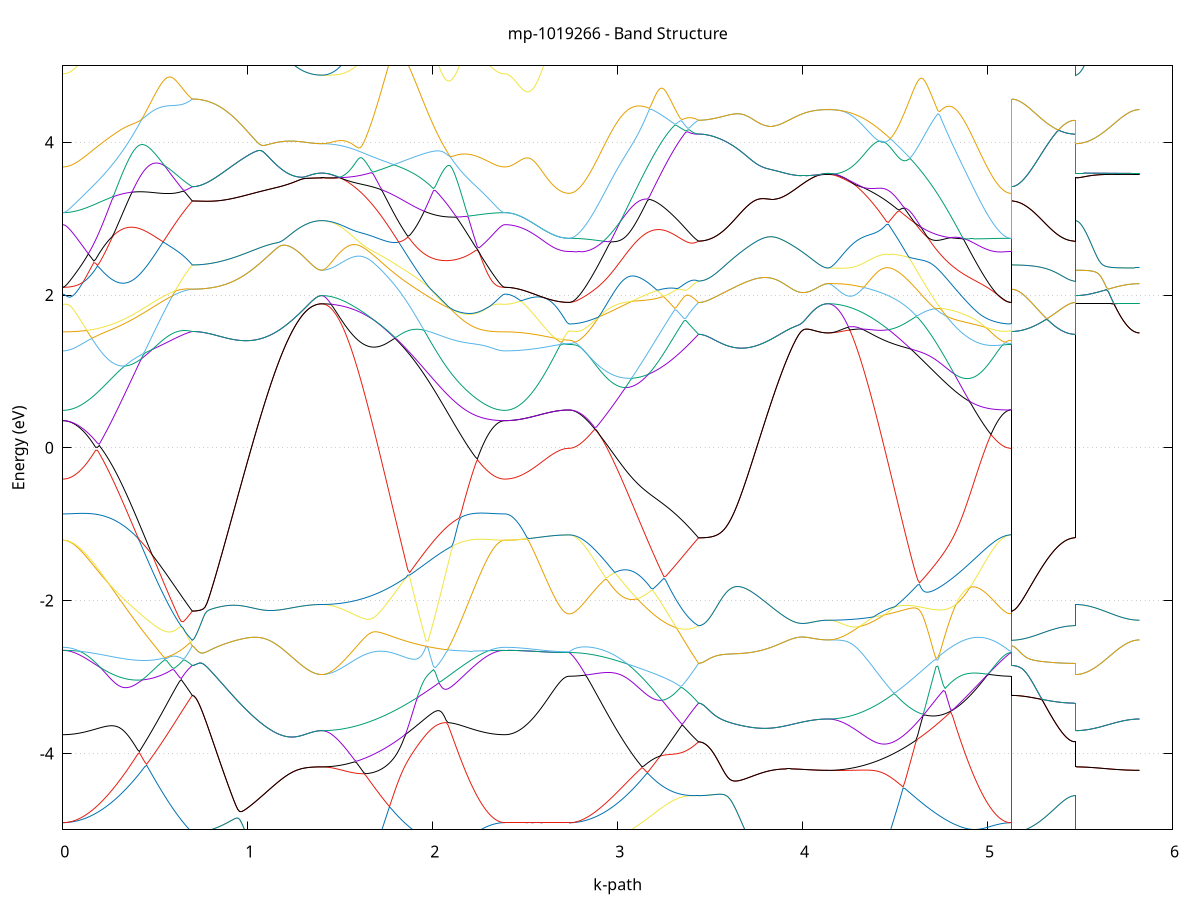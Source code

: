 set title 'mp-1019266 - Band Structure'
set xlabel 'k-path'
set ylabel 'Energy (eV)'
set grid y
set yrange [-5:5]
set terminal png size 800,600
set output 'mp-1019266_bands_gnuplot.png'
plot '-' using 1:2 with lines notitle, '-' using 1:2 with lines notitle, '-' using 1:2 with lines notitle, '-' using 1:2 with lines notitle, '-' using 1:2 with lines notitle, '-' using 1:2 with lines notitle, '-' using 1:2 with lines notitle, '-' using 1:2 with lines notitle, '-' using 1:2 with lines notitle, '-' using 1:2 with lines notitle, '-' using 1:2 with lines notitle, '-' using 1:2 with lines notitle, '-' using 1:2 with lines notitle, '-' using 1:2 with lines notitle, '-' using 1:2 with lines notitle, '-' using 1:2 with lines notitle, '-' using 1:2 with lines notitle, '-' using 1:2 with lines notitle, '-' using 1:2 with lines notitle, '-' using 1:2 with lines notitle, '-' using 1:2 with lines notitle, '-' using 1:2 with lines notitle, '-' using 1:2 with lines notitle, '-' using 1:2 with lines notitle, '-' using 1:2 with lines notitle, '-' using 1:2 with lines notitle, '-' using 1:2 with lines notitle, '-' using 1:2 with lines notitle, '-' using 1:2 with lines notitle, '-' using 1:2 with lines notitle, '-' using 1:2 with lines notitle, '-' using 1:2 with lines notitle, '-' using 1:2 with lines notitle, '-' using 1:2 with lines notitle, '-' using 1:2 with lines notitle, '-' using 1:2 with lines notitle, '-' using 1:2 with lines notitle, '-' using 1:2 with lines notitle, '-' using 1:2 with lines notitle, '-' using 1:2 with lines notitle, '-' using 1:2 with lines notitle, '-' using 1:2 with lines notitle, '-' using 1:2 with lines notitle, '-' using 1:2 with lines notitle, '-' using 1:2 with lines notitle, '-' using 1:2 with lines notitle, '-' using 1:2 with lines notitle, '-' using 1:2 with lines notitle, '-' using 1:2 with lines notitle, '-' using 1:2 with lines notitle, '-' using 1:2 with lines notitle, '-' using 1:2 with lines notitle, '-' using 1:2 with lines notitle, '-' using 1:2 with lines notitle, '-' using 1:2 with lines notitle, '-' using 1:2 with lines notitle, '-' using 1:2 with lines notitle, '-' using 1:2 with lines notitle, '-' using 1:2 with lines notitle, '-' using 1:2 with lines notitle, '-' using 1:2 with lines notitle, '-' using 1:2 with lines notitle, '-' using 1:2 with lines notitle, '-' using 1:2 with lines notitle
0.000000 -41.853886
0.009860 -41.853886
0.019720 -41.853886
0.029579 -41.853886
0.039439 -41.853886
0.049299 -41.853886
0.059159 -41.853886
0.069018 -41.853786
0.078878 -41.853786
0.088738 -41.853786
0.098598 -41.853786
0.108457 -41.853786
0.118317 -41.853686
0.128177 -41.853686
0.138037 -41.853686
0.147896 -41.853686
0.157756 -41.853586
0.167616 -41.853586
0.177476 -41.853586
0.187335 -41.853486
0.197195 -41.853486
0.207055 -41.853486
0.216915 -41.853386
0.226775 -41.853386
0.236634 -41.853386
0.246494 -41.853286
0.256354 -41.853286
0.266214 -41.853186
0.276073 -41.853186
0.285933 -41.853086
0.295793 -41.853086
0.305653 -41.852986
0.315512 -41.852986
0.325372 -41.852986
0.335232 -41.852886
0.345092 -41.852886
0.354951 -41.852786
0.364811 -41.852786
0.374671 -41.852686
0.384531 -41.852686
0.394390 -41.852586
0.404250 -41.852586
0.414110 -41.852486
0.423970 -41.852486
0.433830 -41.852386
0.443689 -41.852386
0.453549 -41.852386
0.463409 -41.852286
0.473269 -41.852286
0.483128 -41.852186
0.492988 -41.852186
0.502848 -41.852086
0.512708 -41.852086
0.522567 -41.852086
0.532427 -41.851986
0.542287 -41.851986
0.552147 -41.851986
0.562006 -41.851886
0.571866 -41.851886
0.581726 -41.851886
0.591586 -41.851786
0.601445 -41.851786
0.611305 -41.851786
0.621165 -41.851786
0.631025 -41.851686
0.640885 -41.851686
0.650744 -41.851686
0.660604 -41.851686
0.670464 -41.851686
0.680324 -41.851686
0.690183 -41.851686
0.700043 -41.851586
0.700043 -41.851586
0.709903 -41.851586
0.719763 -41.851586
0.729622 -41.851586
0.739482 -41.851586
0.749342 -41.851586
0.759202 -41.851586
0.769061 -41.851586
0.778921 -41.851586
0.788781 -41.851586
0.798641 -41.851586
0.808501 -41.851486
0.818360 -41.851486
0.828220 -41.851486
0.838080 -41.851486
0.847940 -41.851386
0.857799 -41.851386
0.867659 -41.851386
0.877519 -41.851386
0.887379 -41.851286
0.897238 -41.851286
0.907098 -41.851286
0.916958 -41.851186
0.926818 -41.851186
0.936677 -41.851186
0.946537 -41.851086
0.956397 -41.851086
0.966257 -41.850986
0.976116 -41.850986
0.985976 -41.850986
0.995836 -41.850886
1.005696 -41.850886
1.015556 -41.850786
1.025415 -41.850786
1.035275 -41.850786
1.045135 -41.850686
1.054995 -41.850686
1.064854 -41.850586
1.074714 -41.850586
1.084574 -41.850486
1.094434 -41.850486
1.104293 -41.850486
1.114153 -41.850386
1.124013 -41.850386
1.133873 -41.850286
1.143732 -41.850286
1.153592 -41.850286
1.163452 -41.850186
1.173312 -41.850186
1.183171 -41.850186
1.193031 -41.850086
1.202891 -41.850086
1.212751 -41.850086
1.222611 -41.849986
1.232470 -41.849986
1.242330 -41.849986
1.252190 -41.849886
1.262050 -41.849886
1.271909 -41.849886
1.281769 -41.849886
1.291629 -41.849786
1.301489 -41.849786
1.311348 -41.849786
1.321208 -41.849786
1.331068 -41.849786
1.340928 -41.849786
1.350787 -41.849786
1.360647 -41.849786
1.370507 -41.849686
1.380367 -41.849686
1.390227 -41.849686
1.400086 -41.849686
1.400086 -41.849686
1.409986 -41.849686
1.419886 -41.849686
1.429787 -41.849686
1.439687 -41.849786
1.449587 -41.849786
1.459487 -41.849786
1.469387 -41.849786
1.479287 -41.849786
1.489187 -41.849786
1.499087 -41.849786
1.508987 -41.849886
1.518888 -41.849886
1.528788 -41.849886
1.538688 -41.849886
1.548588 -41.849986
1.558488 -41.849986
1.568388 -41.849986
1.578288 -41.850086
1.588188 -41.850086
1.598088 -41.850086
1.607988 -41.850186
1.617889 -41.850186
1.627789 -41.850286
1.637689 -41.850286
1.647589 -41.850286
1.657489 -41.850386
1.667389 -41.850386
1.677289 -41.850486
1.687189 -41.850486
1.697089 -41.850586
1.706990 -41.850586
1.716890 -41.850686
1.726790 -41.850786
1.736690 -41.850786
1.746590 -41.850886
1.756490 -41.850886
1.766390 -41.850986
1.776290 -41.850986
1.786190 -41.851086
1.796090 -41.851186
1.805991 -41.851186
1.815891 -41.851286
1.825791 -41.851386
1.835691 -41.851386
1.845591 -41.851486
1.855491 -41.851586
1.865391 -41.851586
1.875291 -41.851686
1.885191 -41.851686
1.895092 -41.851786
1.904992 -41.851886
1.914892 -41.851886
1.924792 -41.851986
1.934692 -41.852086
1.944592 -41.852086
1.954492 -41.852186
1.964392 -41.852286
1.974292 -41.852286
1.984192 -41.852386
1.994093 -41.852486
2.003993 -41.852486
2.013893 -41.852586
2.023793 -41.852586
2.033693 -41.852686
2.043593 -41.852786
2.053493 -41.852786
2.063393 -41.852886
2.073293 -41.852886
2.083193 -41.852986
2.093094 -41.852986
2.102994 -41.853086
2.112894 -41.853086
2.122794 -41.853186
2.132694 -41.853186
2.142594 -41.853286
2.152494 -41.853286
2.162394 -41.853386
2.172294 -41.853386
2.182195 -41.853486
2.192095 -41.853486
2.201995 -41.853486
2.211895 -41.853586
2.221795 -41.853586
2.231695 -41.853586
2.241595 -41.853686
2.251495 -41.853686
2.261395 -41.853686
2.271295 -41.853686
2.281196 -41.853786
2.291096 -41.853786
2.300996 -41.853786
2.310896 -41.853786
2.320796 -41.853786
2.330696 -41.853886
2.340596 -41.853886
2.350496 -41.853886
2.360396 -41.853886
2.370297 -41.853886
2.380197 -41.853886
2.390097 -41.853886
2.390097 -41.853886
2.400014 -41.853886
2.409931 -41.853886
2.419849 -41.853886
2.429766 -41.853886
2.439683 -41.853886
2.449600 -41.853886
2.459518 -41.853886
2.469435 -41.853886
2.479352 -41.853886
2.489269 -41.853886
2.499187 -41.853886
2.509104 -41.853886
2.519021 -41.853886
2.528939 -41.853786
2.538856 -41.853786
2.548773 -41.853786
2.558690 -41.853786
2.568608 -41.853786
2.578525 -41.853786
2.588442 -41.853786
2.598359 -41.853786
2.608277 -41.853786
2.618194 -41.853786
2.628111 -41.853786
2.638029 -41.853786
2.647946 -41.853786
2.657863 -41.853786
2.667780 -41.853786
2.677698 -41.853786
2.687615 -41.853786
2.697532 -41.853786
2.707449 -41.853686
2.717367 -41.853686
2.727284 -41.853686
2.737201 -41.853686
2.737201 -41.853686
2.747061 -41.853686
2.756921 -41.853686
2.766781 -41.853686
2.776640 -41.853686
2.786500 -41.853686
2.796360 -41.853686
2.806220 -41.853686
2.816079 -41.853686
2.825939 -41.853686
2.835799 -41.853586
2.845659 -41.853586
2.855518 -41.853586
2.865378 -41.853586
2.875238 -41.853586
2.885098 -41.853486
2.894957 -41.853486
2.904817 -41.853486
2.914677 -41.853386
2.924537 -41.853386
2.934397 -41.853386
2.944256 -41.853286
2.954116 -41.853286
2.963976 -41.853286
2.973836 -41.853186
2.983695 -41.853186
2.993555 -41.853086
3.003415 -41.853086
3.013275 -41.853086
3.023134 -41.852986
3.032994 -41.852986
3.042854 -41.852886
3.052714 -41.852886
3.062573 -41.852786
3.072433 -41.852786
3.082293 -41.852786
3.092153 -41.852686
3.102012 -41.852686
3.111872 -41.852586
3.121732 -41.852586
3.131592 -41.852486
3.141452 -41.852486
3.151311 -41.852386
3.161171 -41.852386
3.171031 -41.852386
3.180891 -41.852286
3.190750 -41.852286
3.200610 -41.852186
3.210470 -41.852186
3.220330 -41.852186
3.230189 -41.852086
3.240049 -41.852086
3.249909 -41.851986
3.259769 -41.851986
3.269628 -41.851986
3.279488 -41.851886
3.289348 -41.851886
3.299208 -41.851886
3.309067 -41.851886
3.318927 -41.851786
3.328787 -41.851786
3.338647 -41.851786
3.348507 -41.851786
3.358366 -41.851686
3.368226 -41.851686
3.378086 -41.851686
3.387946 -41.851686
3.397805 -41.851686
3.407665 -41.851686
3.417525 -41.851686
3.427385 -41.851686
3.437244 -41.851586
3.437244 -41.851586
3.447104 -41.851586
3.456964 -41.851586
3.466824 -41.851586
3.476683 -41.851586
3.486543 -41.851586
3.496403 -41.851586
3.506263 -41.851586
3.516122 -41.851586
3.525982 -41.851586
3.535842 -41.851586
3.545702 -41.851486
3.555562 -41.851486
3.565421 -41.851486
3.575281 -41.851486
3.585141 -41.851386
3.595001 -41.851386
3.604860 -41.851386
3.614720 -41.851386
3.624580 -41.851286
3.634440 -41.851286
3.644299 -41.851286
3.654159 -41.851186
3.664019 -41.851186
3.673879 -41.851186
3.683738 -41.851086
3.693598 -41.851086
3.703458 -41.850986
3.713318 -41.850986
3.723178 -41.850986
3.733037 -41.850886
3.742897 -41.850886
3.752757 -41.850786
3.762617 -41.850786
3.772476 -41.850786
3.782336 -41.850686
3.792196 -41.850686
3.802056 -41.850586
3.811915 -41.850586
3.821775 -41.850486
3.831635 -41.850486
3.841495 -41.850486
3.851354 -41.850386
3.861214 -41.850386
3.871074 -41.850286
3.880934 -41.850286
3.890793 -41.850286
3.900653 -41.850186
3.910513 -41.850186
3.920373 -41.850186
3.930233 -41.850086
3.940092 -41.850086
3.949952 -41.850086
3.959812 -41.849986
3.969672 -41.849986
3.979531 -41.849986
3.989391 -41.849886
3.999251 -41.849886
4.009111 -41.849886
4.018970 -41.849886
4.028830 -41.849786
4.038690 -41.849786
4.048550 -41.849786
4.058409 -41.849786
4.068269 -41.849786
4.078129 -41.849786
4.087989 -41.849786
4.097848 -41.849786
4.107708 -41.849686
4.117568 -41.849686
4.127428 -41.849686
4.137288 -41.849686
4.137288 -41.849686
4.147188 -41.849686
4.157088 -41.849686
4.166988 -41.849686
4.176888 -41.849786
4.186788 -41.849786
4.196688 -41.849786
4.206588 -41.849786
4.216488 -41.849786
4.226388 -41.849786
4.236289 -41.849786
4.246189 -41.849886
4.256089 -41.849886
4.265989 -41.849886
4.275889 -41.849886
4.285789 -41.849986
4.295689 -41.849986
4.305589 -41.849986
4.315489 -41.849986
4.325390 -41.850086
4.335290 -41.850086
4.345190 -41.850186
4.355090 -41.850186
4.364990 -41.850186
4.374890 -41.850286
4.384790 -41.850286
4.394690 -41.850386
4.404590 -41.850386
4.414490 -41.850486
4.424391 -41.850486
4.434291 -41.850586
4.444191 -41.850586
4.454091 -41.850686
4.463991 -41.850686
4.473891 -41.850786
4.483791 -41.850786
4.493691 -41.850886
4.503591 -41.850886
4.513492 -41.850986
4.523392 -41.851086
4.533292 -41.851086
4.543192 -41.851186
4.553092 -41.851186
4.562992 -41.851286
4.572892 -41.851386
4.582792 -41.851386
4.592692 -41.851486
4.602592 -41.851586
4.612493 -41.851586
4.622393 -41.851686
4.632293 -41.851686
4.642193 -41.851786
4.652093 -41.851886
4.661993 -41.851886
4.671893 -41.851986
4.681793 -41.852086
4.691693 -41.852086
4.701594 -41.852186
4.711494 -41.852186
4.721394 -41.852286
4.731294 -41.852386
4.741194 -41.852386
4.751094 -41.852486
4.760994 -41.852486
4.770894 -41.852586
4.780794 -41.852686
4.790694 -41.852686
4.800595 -41.852786
4.810495 -41.852786
4.820395 -41.852886
4.830295 -41.852886
4.840195 -41.852986
4.850095 -41.852986
4.859995 -41.853086
4.869895 -41.853086
4.879795 -41.853186
4.889695 -41.853186
4.899596 -41.853186
4.909496 -41.853286
4.919396 -41.853286
4.929296 -41.853386
4.939196 -41.853386
4.949096 -41.853386
4.958996 -41.853486
4.968896 -41.853486
4.978796 -41.853486
4.988697 -41.853586
4.998597 -41.853586
5.008497 -41.853586
5.018397 -41.853586
5.028297 -41.853586
5.038197 -41.853686
5.048097 -41.853686
5.057997 -41.853686
5.067897 -41.853686
5.077797 -41.853686
5.087698 -41.853686
5.097598 -41.853686
5.107498 -41.853686
5.117398 -41.853686
5.127298 -41.853686
5.127298 -41.851586
5.137215 -41.851586
5.147133 -41.851586
5.157050 -41.851586
5.166967 -41.851586
5.176884 -41.851586
5.186802 -41.851586
5.196719 -41.851586
5.206636 -41.851586
5.216553 -41.851586
5.226471 -41.851586
5.236388 -41.851586
5.246305 -41.851586
5.256223 -41.851586
5.266140 -41.851586
5.276057 -41.851586
5.285974 -41.851586
5.295892 -41.851586
5.305809 -41.851586
5.315726 -41.851586
5.325643 -41.851586
5.335561 -41.851586
5.345478 -41.851586
5.355395 -41.851586
5.365313 -41.851586
5.375230 -41.851586
5.385147 -41.851586
5.395064 -41.851586
5.404982 -41.851586
5.414899 -41.851586
5.424816 -41.851586
5.434733 -41.851586
5.444651 -41.851586
5.454568 -41.851586
5.464485 -41.851586
5.474403 -41.851586
5.474403 -41.849686
5.484320 -41.849686
5.494237 -41.849686
5.504154 -41.849686
5.514072 -41.849686
5.523989 -41.849686
5.533906 -41.849686
5.543823 -41.849686
5.553741 -41.849686
5.563658 -41.849686
5.573575 -41.849686
5.583493 -41.849686
5.593410 -41.849686
5.603327 -41.849686
5.613244 -41.849686
5.623162 -41.849686
5.633079 -41.849686
5.642996 -41.849686
5.652913 -41.849686
5.662831 -41.849686
5.672748 -41.849686
5.682665 -41.849686
5.692583 -41.849686
5.702500 -41.849686
5.712417 -41.849686
5.722334 -41.849686
5.732252 -41.849686
5.742169 -41.849686
5.752086 -41.849686
5.762003 -41.849686
5.771921 -41.849686
5.781838 -41.849686
5.791755 -41.849686
5.801673 -41.849686
5.811590 -41.849686
5.821507 -41.849686
e
0.000000 -41.853186
0.009860 -41.853186
0.019720 -41.853186
0.029579 -41.853186
0.039439 -41.853186
0.049299 -41.853186
0.059159 -41.853186
0.069018 -41.853186
0.078878 -41.853186
0.088738 -41.853186
0.098598 -41.853086
0.108457 -41.853086
0.118317 -41.853086
0.128177 -41.853086
0.138037 -41.853086
0.147896 -41.852986
0.157756 -41.852986
0.167616 -41.852986
0.177476 -41.852986
0.187335 -41.852886
0.197195 -41.852886
0.207055 -41.852886
0.216915 -41.852886
0.226775 -41.852786
0.236634 -41.852786
0.246494 -41.852786
0.256354 -41.852686
0.266214 -41.852686
0.276073 -41.852586
0.285933 -41.852586
0.295793 -41.852586
0.305653 -41.852486
0.315512 -41.852486
0.325372 -41.852486
0.335232 -41.852386
0.345092 -41.852386
0.354951 -41.852386
0.364811 -41.852286
0.374671 -41.852286
0.384531 -41.852186
0.394390 -41.852186
0.404250 -41.852186
0.414110 -41.852086
0.423970 -41.852086
0.433830 -41.852086
0.443689 -41.851986
0.453549 -41.851986
0.463409 -41.851986
0.473269 -41.851886
0.483128 -41.851886
0.492988 -41.851886
0.502848 -41.851886
0.512708 -41.851786
0.522567 -41.851786
0.532427 -41.851786
0.542287 -41.851786
0.552147 -41.851686
0.562006 -41.851686
0.571866 -41.851686
0.581726 -41.851686
0.591586 -41.851686
0.601445 -41.851686
0.611305 -41.851686
0.621165 -41.851686
0.631025 -41.851586
0.640885 -41.851586
0.650744 -41.851586
0.660604 -41.851586
0.670464 -41.851586
0.680324 -41.851586
0.690183 -41.851586
0.700043 -41.851586
0.700043 -41.851586
0.709903 -41.851586
0.719763 -41.851586
0.729622 -41.851586
0.739482 -41.851586
0.749342 -41.851586
0.759202 -41.851586
0.769061 -41.851586
0.778921 -41.851586
0.788781 -41.851586
0.798641 -41.851586
0.808501 -41.851486
0.818360 -41.851486
0.828220 -41.851486
0.838080 -41.851486
0.847940 -41.851386
0.857799 -41.851386
0.867659 -41.851386
0.877519 -41.851386
0.887379 -41.851286
0.897238 -41.851286
0.907098 -41.851286
0.916958 -41.851186
0.926818 -41.851186
0.936677 -41.851186
0.946537 -41.851086
0.956397 -41.851086
0.966257 -41.850986
0.976116 -41.850986
0.985976 -41.850986
0.995836 -41.850886
1.005696 -41.850886
1.015556 -41.850786
1.025415 -41.850786
1.035275 -41.850786
1.045135 -41.850686
1.054995 -41.850686
1.064854 -41.850586
1.074714 -41.850586
1.084574 -41.850486
1.094434 -41.850486
1.104293 -41.850486
1.114153 -41.850386
1.124013 -41.850386
1.133873 -41.850286
1.143732 -41.850286
1.153592 -41.850286
1.163452 -41.850186
1.173312 -41.850186
1.183171 -41.850186
1.193031 -41.850086
1.202891 -41.850086
1.212751 -41.850086
1.222611 -41.849986
1.232470 -41.849986
1.242330 -41.849986
1.252190 -41.849886
1.262050 -41.849886
1.271909 -41.849886
1.281769 -41.849886
1.291629 -41.849786
1.301489 -41.849786
1.311348 -41.849786
1.321208 -41.849786
1.331068 -41.849786
1.340928 -41.849786
1.350787 -41.849786
1.360647 -41.849786
1.370507 -41.849686
1.380367 -41.849686
1.390227 -41.849686
1.400086 -41.849686
1.400086 -41.849686
1.409986 -41.849686
1.419886 -41.849686
1.429787 -41.849686
1.439687 -41.849786
1.449587 -41.849786
1.459487 -41.849786
1.469387 -41.849786
1.479287 -41.849786
1.489187 -41.849786
1.499087 -41.849786
1.508987 -41.849786
1.518888 -41.849886
1.528788 -41.849886
1.538688 -41.849886
1.548588 -41.849886
1.558488 -41.849986
1.568388 -41.849986
1.578288 -41.849986
1.588188 -41.849986
1.598088 -41.850086
1.607988 -41.850086
1.617889 -41.850086
1.627789 -41.850186
1.637689 -41.850186
1.647589 -41.850186
1.657489 -41.850286
1.667389 -41.850286
1.677289 -41.850386
1.687189 -41.850386
1.697089 -41.850486
1.706990 -41.850486
1.716890 -41.850486
1.726790 -41.850586
1.736690 -41.850586
1.746590 -41.850686
1.756490 -41.850686
1.766390 -41.850786
1.776290 -41.850786
1.786190 -41.850886
1.796090 -41.850886
1.805991 -41.850986
1.815891 -41.850986
1.825791 -41.851086
1.835691 -41.851186
1.845591 -41.851186
1.855491 -41.851286
1.865391 -41.851286
1.875291 -41.851386
1.885191 -41.851386
1.895092 -41.851486
1.904992 -41.851486
1.914892 -41.851586
1.924792 -41.851586
1.934692 -41.851686
1.944592 -41.851786
1.954492 -41.851786
1.964392 -41.851886
1.974292 -41.851886
1.984192 -41.851986
1.994093 -41.851986
2.003993 -41.852086
2.013893 -41.852086
2.023793 -41.852186
2.033693 -41.852186
2.043593 -41.852286
2.053493 -41.852286
2.063393 -41.852386
2.073293 -41.852386
2.083193 -41.852486
2.093094 -41.852486
2.102994 -41.852586
2.112894 -41.852586
2.122794 -41.852586
2.132694 -41.852686
2.142594 -41.852686
2.152494 -41.852786
2.162394 -41.852786
2.172294 -41.852786
2.182195 -41.852886
2.192095 -41.852886
2.201995 -41.852886
2.211895 -41.852986
2.221795 -41.852986
2.231695 -41.852986
2.241595 -41.852986
2.251495 -41.853086
2.261395 -41.853086
2.271295 -41.853086
2.281196 -41.853086
2.291096 -41.853086
2.300996 -41.853186
2.310896 -41.853186
2.320796 -41.853186
2.330696 -41.853186
2.340596 -41.853186
2.350496 -41.853186
2.360396 -41.853186
2.370297 -41.853186
2.380197 -41.853186
2.390097 -41.853186
2.390097 -41.853186
2.400014 -41.853186
2.409931 -41.853186
2.419849 -41.853186
2.429766 -41.853186
2.439683 -41.853186
2.449600 -41.853186
2.459518 -41.853186
2.469435 -41.853186
2.479352 -41.853186
2.489269 -41.853286
2.499187 -41.853286
2.509104 -41.853286
2.519021 -41.853286
2.528939 -41.853286
2.538856 -41.853286
2.548773 -41.853286
2.558690 -41.853286
2.568608 -41.853286
2.578525 -41.853286
2.588442 -41.853286
2.598359 -41.853286
2.608277 -41.853286
2.618194 -41.853286
2.628111 -41.853286
2.638029 -41.853286
2.647946 -41.853286
2.657863 -41.853386
2.667780 -41.853386
2.677698 -41.853386
2.687615 -41.853386
2.697532 -41.853386
2.707449 -41.853386
2.717367 -41.853386
2.727284 -41.853386
2.737201 -41.853386
2.737201 -41.853386
2.747061 -41.853386
2.756921 -41.853386
2.766781 -41.853386
2.776640 -41.853386
2.786500 -41.853386
2.796360 -41.853286
2.806220 -41.853286
2.816079 -41.853286
2.825939 -41.853286
2.835799 -41.853286
2.845659 -41.853286
2.855518 -41.853286
2.865378 -41.853186
2.875238 -41.853186
2.885098 -41.853186
2.894957 -41.853186
2.904817 -41.853086
2.914677 -41.853086
2.924537 -41.853086
2.934397 -41.852986
2.944256 -41.852986
2.954116 -41.852986
2.963976 -41.852886
2.973836 -41.852886
2.983695 -41.852886
2.993555 -41.852786
3.003415 -41.852786
3.013275 -41.852786
3.023134 -41.852686
3.032994 -41.852686
3.042854 -41.852686
3.052714 -41.852586
3.062573 -41.852586
3.072433 -41.852486
3.082293 -41.852486
3.092153 -41.852486
3.102012 -41.852386
3.111872 -41.852386
3.121732 -41.852286
3.131592 -41.852286
3.141452 -41.852286
3.151311 -41.852186
3.161171 -41.852186
3.171031 -41.852186
3.180891 -41.852086
3.190750 -41.852086
3.200610 -41.851986
3.210470 -41.851986
3.220330 -41.851986
3.230189 -41.851986
3.240049 -41.851886
3.249909 -41.851886
3.259769 -41.851886
3.269628 -41.851786
3.279488 -41.851786
3.289348 -41.851786
3.299208 -41.851786
3.309067 -41.851786
3.318927 -41.851686
3.328787 -41.851686
3.338647 -41.851686
3.348507 -41.851686
3.358366 -41.851686
3.368226 -41.851686
3.378086 -41.851686
3.387946 -41.851686
3.397805 -41.851586
3.407665 -41.851586
3.417525 -41.851586
3.427385 -41.851586
3.437244 -41.851586
3.437244 -41.851586
3.447104 -41.851586
3.456964 -41.851586
3.466824 -41.851586
3.476683 -41.851586
3.486543 -41.851586
3.496403 -41.851586
3.506263 -41.851586
3.516122 -41.851586
3.525982 -41.851586
3.535842 -41.851586
3.545702 -41.851486
3.555562 -41.851486
3.565421 -41.851486
3.575281 -41.851486
3.585141 -41.851386
3.595001 -41.851386
3.604860 -41.851386
3.614720 -41.851386
3.624580 -41.851286
3.634440 -41.851286
3.644299 -41.851286
3.654159 -41.851186
3.664019 -41.851186
3.673879 -41.851186
3.683738 -41.851086
3.693598 -41.851086
3.703458 -41.850986
3.713318 -41.850986
3.723178 -41.850986
3.733037 -41.850886
3.742897 -41.850886
3.752757 -41.850786
3.762617 -41.850786
3.772476 -41.850786
3.782336 -41.850686
3.792196 -41.850686
3.802056 -41.850586
3.811915 -41.850586
3.821775 -41.850486
3.831635 -41.850486
3.841495 -41.850486
3.851354 -41.850386
3.861214 -41.850386
3.871074 -41.850286
3.880934 -41.850286
3.890793 -41.850286
3.900653 -41.850186
3.910513 -41.850186
3.920373 -41.850186
3.930233 -41.850086
3.940092 -41.850086
3.949952 -41.850086
3.959812 -41.849986
3.969672 -41.849986
3.979531 -41.849986
3.989391 -41.849886
3.999251 -41.849886
4.009111 -41.849886
4.018970 -41.849886
4.028830 -41.849786
4.038690 -41.849786
4.048550 -41.849786
4.058409 -41.849786
4.068269 -41.849786
4.078129 -41.849786
4.087989 -41.849786
4.097848 -41.849786
4.107708 -41.849686
4.117568 -41.849686
4.127428 -41.849686
4.137288 -41.849686
4.137288 -41.849686
4.147188 -41.849686
4.157088 -41.849686
4.166988 -41.849686
4.176888 -41.849786
4.186788 -41.849786
4.196688 -41.849786
4.206588 -41.849786
4.216488 -41.849786
4.226388 -41.849786
4.236289 -41.849786
4.246189 -41.849786
4.256089 -41.849886
4.265989 -41.849886
4.275889 -41.849886
4.285789 -41.849886
4.295689 -41.849986
4.305589 -41.849986
4.315489 -41.849986
4.325390 -41.850086
4.335290 -41.850086
4.345190 -41.850086
4.355090 -41.850186
4.364990 -41.850186
4.374890 -41.850186
4.384790 -41.850286
4.394690 -41.850286
4.404590 -41.850386
4.414490 -41.850386
4.424391 -41.850386
4.434291 -41.850486
4.444191 -41.850486
4.454091 -41.850586
4.463991 -41.850586
4.473891 -41.850686
4.483791 -41.850686
4.493691 -41.850786
4.503591 -41.850786
4.513492 -41.850886
4.523392 -41.850886
4.533292 -41.850986
4.543192 -41.850986
4.553092 -41.851086
4.562992 -41.851186
4.572892 -41.851186
4.582792 -41.851286
4.592692 -41.851286
4.602592 -41.851386
4.612493 -41.851386
4.622393 -41.851486
4.632293 -41.851586
4.642193 -41.851586
4.652093 -41.851686
4.661993 -41.851686
4.671893 -41.851786
4.681793 -41.851786
4.691693 -41.851886
4.701594 -41.851986
4.711494 -41.851986
4.721394 -41.852086
4.731294 -41.852086
4.741194 -41.852186
4.751094 -41.852186
4.760994 -41.852286
4.770894 -41.852286
4.780794 -41.852386
4.790694 -41.852386
4.800595 -41.852486
4.810495 -41.852486
4.820395 -41.852586
4.830295 -41.852586
4.840195 -41.852686
4.850095 -41.852686
4.859995 -41.852786
4.869895 -41.852786
4.879795 -41.852786
4.889695 -41.852886
4.899596 -41.852886
4.909496 -41.852986
4.919396 -41.852986
4.929296 -41.852986
4.939196 -41.853086
4.949096 -41.853086
4.958996 -41.853086
4.968896 -41.853186
4.978796 -41.853186
4.988697 -41.853186
4.998597 -41.853186
5.008497 -41.853286
5.018397 -41.853286
5.028297 -41.853286
5.038197 -41.853286
5.048097 -41.853286
5.057997 -41.853286
5.067897 -41.853286
5.077797 -41.853386
5.087698 -41.853386
5.097598 -41.853386
5.107498 -41.853386
5.117398 -41.853386
5.127298 -41.853386
5.127298 -41.851586
5.137215 -41.851586
5.147133 -41.851586
5.157050 -41.851586
5.166967 -41.851586
5.176884 -41.851586
5.186802 -41.851586
5.196719 -41.851586
5.206636 -41.851586
5.216553 -41.851586
5.226471 -41.851586
5.236388 -41.851586
5.246305 -41.851586
5.256223 -41.851586
5.266140 -41.851586
5.276057 -41.851586
5.285974 -41.851586
5.295892 -41.851586
5.305809 -41.851586
5.315726 -41.851586
5.325643 -41.851586
5.335561 -41.851586
5.345478 -41.851586
5.355395 -41.851586
5.365313 -41.851586
5.375230 -41.851586
5.385147 -41.851586
5.395064 -41.851586
5.404982 -41.851586
5.414899 -41.851586
5.424816 -41.851586
5.434733 -41.851586
5.444651 -41.851586
5.454568 -41.851586
5.464485 -41.851586
5.474403 -41.851586
5.474403 -41.849686
5.484320 -41.849686
5.494237 -41.849686
5.504154 -41.849686
5.514072 -41.849686
5.523989 -41.849686
5.533906 -41.849686
5.543823 -41.849686
5.553741 -41.849686
5.563658 -41.849686
5.573575 -41.849686
5.583493 -41.849686
5.593410 -41.849686
5.603327 -41.849686
5.613244 -41.849686
5.623162 -41.849686
5.633079 -41.849686
5.642996 -41.849686
5.652913 -41.849686
5.662831 -41.849686
5.672748 -41.849686
5.682665 -41.849686
5.692583 -41.849686
5.702500 -41.849686
5.712417 -41.849686
5.722334 -41.849686
5.732252 -41.849686
5.742169 -41.849686
5.752086 -41.849686
5.762003 -41.849686
5.771921 -41.849686
5.781838 -41.849686
5.791755 -41.849686
5.801673 -41.849686
5.811590 -41.849686
5.821507 -41.849686
e
0.000000 -21.348586
0.009860 -21.348486
0.019720 -21.348486
0.029579 -21.348386
0.039439 -21.348286
0.049299 -21.348186
0.059159 -21.348086
0.069018 -21.347886
0.078878 -21.347686
0.088738 -21.347486
0.098598 -21.347186
0.108457 -21.346886
0.118317 -21.346586
0.128177 -21.346286
0.138037 -21.345986
0.147896 -21.345586
0.157756 -21.345186
0.167616 -21.344786
0.177476 -21.344286
0.187335 -21.343786
0.197195 -21.343386
0.207055 -21.342886
0.216915 -21.342286
0.226775 -21.341786
0.236634 -21.341186
0.246494 -21.340586
0.256354 -21.339986
0.266214 -21.339386
0.276073 -21.338786
0.285933 -21.338186
0.295793 -21.337486
0.305653 -21.336886
0.315512 -21.336186
0.325372 -21.335486
0.335232 -21.334786
0.345092 -21.334186
0.354951 -21.333486
0.364811 -21.332886
0.374671 -21.332286
0.384531 -21.331786
0.394390 -21.331686
0.404250 -21.333386
0.414110 -21.335086
0.423970 -21.336786
0.433830 -21.338486
0.443689 -21.340186
0.453549 -21.341786
0.463409 -21.343286
0.473269 -21.344886
0.483128 -21.346286
0.492988 -21.347786
0.502848 -21.349186
0.512708 -21.350486
0.522567 -21.351786
0.532427 -21.352986
0.542287 -21.354186
0.552147 -21.355286
0.562006 -21.356286
0.571866 -21.357286
0.581726 -21.358186
0.591586 -21.358986
0.601445 -21.359786
0.611305 -21.360486
0.621165 -21.361086
0.631025 -21.361586
0.640885 -21.362086
0.650744 -21.362486
0.660604 -21.362786
0.670464 -21.362986
0.680324 -21.363186
0.690183 -21.363186
0.700043 -21.363186
0.700043 -21.363186
0.709903 -21.363186
0.719763 -21.363186
0.729622 -21.363086
0.739482 -21.363086
0.749342 -21.362986
0.759202 -21.362886
0.769061 -21.362686
0.778921 -21.362586
0.788781 -21.362386
0.798641 -21.362286
0.808501 -21.362086
0.818360 -21.361786
0.828220 -21.361586
0.838080 -21.361386
0.847940 -21.361086
0.857799 -21.360786
0.867659 -21.360486
0.877519 -21.360186
0.887379 -21.359886
0.897238 -21.359586
0.907098 -21.359186
0.916958 -21.358886
0.926818 -21.358486
0.936677 -21.358086
0.946537 -21.357786
0.956397 -21.357386
0.966257 -21.356986
0.976116 -21.356586
0.985976 -21.356186
0.995836 -21.355686
1.005696 -21.355286
1.015556 -21.354886
1.025415 -21.354486
1.035275 -21.354086
1.045135 -21.353686
1.054995 -21.353186
1.064854 -21.352786
1.074714 -21.352386
1.084574 -21.351986
1.094434 -21.351586
1.104293 -21.351286
1.114153 -21.350886
1.124013 -21.350486
1.133873 -21.350186
1.143732 -21.349786
1.153592 -21.349486
1.163452 -21.349186
1.173312 -21.348986
1.183171 -21.348686
1.193031 -21.348486
1.202891 -21.348286
1.212751 -21.348086
1.222611 -21.347986
1.232470 -21.347886
1.242330 -21.347886
1.252190 -21.347786
1.262050 -21.347786
1.271909 -21.347886
1.281769 -21.347986
1.291629 -21.348086
1.301489 -21.348186
1.311348 -21.348286
1.321208 -21.348486
1.331068 -21.348586
1.340928 -21.348786
1.350787 -21.348886
1.360647 -21.348986
1.370507 -21.349086
1.380367 -21.349186
1.390227 -21.349186
1.400086 -21.349186
1.400086 -21.349186
1.409986 -21.349186
1.419886 -21.349186
1.429787 -21.349086
1.439687 -21.348986
1.449587 -21.348886
1.459487 -21.348786
1.469387 -21.348586
1.479287 -21.348386
1.489187 -21.348186
1.499087 -21.347986
1.508987 -21.347686
1.518888 -21.347386
1.528788 -21.347086
1.538688 -21.346786
1.548588 -21.346386
1.558488 -21.345986
1.568388 -21.345586
1.578288 -21.345186
1.588188 -21.344686
1.598088 -21.344186
1.607988 -21.343686
1.617889 -21.343086
1.627789 -21.342586
1.637689 -21.341986
1.647589 -21.341286
1.657489 -21.340686
1.667389 -21.339986
1.677289 -21.339286
1.687189 -21.338586
1.697089 -21.337886
1.706990 -21.337086
1.716890 -21.336286
1.726790 -21.335486
1.736690 -21.334586
1.746590 -21.333686
1.756490 -21.332886
1.766390 -21.331886
1.776290 -21.330986
1.786190 -21.330086
1.796090 -21.329086
1.805991 -21.328086
1.815891 -21.327086
1.825791 -21.326086
1.835691 -21.324986
1.845591 -21.323986
1.855491 -21.322986
1.865391 -21.321986
1.875291 -21.321186
1.885191 -21.320986
1.895092 -21.321486
1.904992 -21.322186
1.914892 -21.322986
1.924792 -21.323786
1.934692 -21.324686
1.944592 -21.325486
1.954492 -21.326286
1.964392 -21.327086
1.974292 -21.327986
1.984192 -21.328786
1.994093 -21.329586
2.003993 -21.330386
2.013893 -21.331186
2.023793 -21.331986
2.033693 -21.332786
2.043593 -21.333486
2.053493 -21.334286
2.063393 -21.334986
2.073293 -21.335786
2.083193 -21.336486
2.093094 -21.337186
2.102994 -21.337886
2.112894 -21.338486
2.122794 -21.339186
2.132694 -21.339786
2.142594 -21.340486
2.152494 -21.341086
2.162394 -21.341586
2.172294 -21.342186
2.182195 -21.342786
2.192095 -21.343286
2.201995 -21.343786
2.211895 -21.344186
2.221795 -21.344686
2.231695 -21.345086
2.241595 -21.345486
2.251495 -21.345886
2.261395 -21.346286
2.271295 -21.346586
2.281196 -21.346886
2.291096 -21.347186
2.300996 -21.347486
2.310896 -21.347686
2.320796 -21.347886
2.330696 -21.348086
2.340596 -21.348186
2.350496 -21.348286
2.360396 -21.348386
2.370297 -21.348486
2.380197 -21.348486
2.390097 -21.348586
2.390097 -21.348586
2.400014 -21.348486
2.409931 -21.348486
2.419849 -21.348286
2.429766 -21.348086
2.439683 -21.347886
2.449600 -21.347586
2.459518 -21.347286
2.469435 -21.346886
2.479352 -21.346486
2.489269 -21.345986
2.499187 -21.345486
2.509104 -21.344886
2.519021 -21.344286
2.528939 -21.343586
2.538856 -21.342886
2.548773 -21.342186
2.558690 -21.341386
2.568608 -21.340586
2.578525 -21.339686
2.588442 -21.338786
2.598359 -21.337886
2.608277 -21.336986
2.618194 -21.335986
2.628111 -21.334986
2.638029 -21.333886
2.647946 -21.332886
2.657863 -21.331786
2.667780 -21.330686
2.677698 -21.329586
2.687615 -21.328386
2.697532 -21.327286
2.707449 -21.326086
2.717367 -21.324986
2.727284 -21.323886
2.737201 -21.323186
2.737201 -21.323186
2.747061 -21.323186
2.756921 -21.323186
2.766781 -21.323086
2.776640 -21.323086
2.786500 -21.323086
2.796360 -21.322986
2.806220 -21.322886
2.816079 -21.322886
2.825939 -21.322786
2.835799 -21.322686
2.845659 -21.322586
2.855518 -21.322486
2.865378 -21.322386
2.875238 -21.322286
2.885098 -21.322186
2.894957 -21.322086
2.904817 -21.321986
2.914677 -21.321986
2.924537 -21.321886
2.934397 -21.321786
2.944256 -21.321786
2.954116 -21.321986
2.963976 -21.322186
2.973836 -21.322486
2.983695 -21.322786
2.993555 -21.323186
3.003415 -21.323686
3.013275 -21.324186
3.023134 -21.324886
3.032994 -21.325686
3.042854 -21.326486
3.052714 -21.327486
3.062573 -21.328586
3.072433 -21.329686
3.082293 -21.330886
3.092153 -21.332186
3.102012 -21.333586
3.111872 -21.334986
3.121732 -21.336386
3.131592 -21.337786
3.141452 -21.339286
3.151311 -21.340786
3.161171 -21.342286
3.171031 -21.343786
3.180891 -21.345286
3.190750 -21.346686
3.200610 -21.348186
3.210470 -21.349586
3.220330 -21.350986
3.230189 -21.352286
3.240049 -21.353586
3.249909 -21.354886
3.259769 -21.356086
3.269628 -21.357286
3.279488 -21.358386
3.289348 -21.359386
3.299208 -21.360386
3.309067 -21.361386
3.318927 -21.362286
3.328787 -21.363086
3.338647 -21.363786
3.348507 -21.364486
3.358366 -21.365086
3.368226 -21.365586
3.378086 -21.365986
3.387946 -21.366386
3.397805 -21.366686
3.407665 -21.366886
3.417525 -21.367086
3.427385 -21.367186
3.437244 -21.367186
3.437244 -21.367186
3.447104 -21.367086
3.456964 -21.367086
3.466824 -21.367086
3.476683 -21.366986
3.486543 -21.366886
3.496403 -21.366686
3.506263 -21.366586
3.516122 -21.366386
3.525982 -21.366186
3.535842 -21.365986
3.545702 -21.365786
3.555562 -21.365486
3.565421 -21.365286
3.575281 -21.364986
3.585141 -21.364586
3.595001 -21.364286
3.604860 -21.363986
3.614720 -21.363586
3.624580 -21.363186
3.634440 -21.362786
3.644299 -21.362386
3.654159 -21.361986
3.664019 -21.361486
3.673879 -21.361086
3.683738 -21.360586
3.693598 -21.360086
3.703458 -21.359586
3.713318 -21.359086
3.723178 -21.358586
3.733037 -21.358086
3.742897 -21.357586
3.752757 -21.357086
3.762617 -21.356486
3.772476 -21.355986
3.782336 -21.355486
3.792196 -21.354886
3.802056 -21.354386
3.811915 -21.353786
3.821775 -21.353286
3.831635 -21.352786
3.841495 -21.352186
3.851354 -21.351686
3.861214 -21.351186
3.871074 -21.350686
3.880934 -21.350186
3.890793 -21.349686
3.900653 -21.349186
3.910513 -21.348686
3.920373 -21.348286
3.930233 -21.347786
3.940092 -21.347386
3.949952 -21.346986
3.959812 -21.346586
3.969672 -21.346186
3.979531 -21.345786
3.989391 -21.345386
3.999251 -21.345086
4.009111 -21.344786
4.018970 -21.344486
4.028830 -21.344186
4.038690 -21.343986
4.048550 -21.343786
4.058409 -21.343486
4.068269 -21.343386
4.078129 -21.343186
4.087989 -21.343086
4.097848 -21.342986
4.107708 -21.342886
4.117568 -21.342886
4.127428 -21.342886
4.137288 -21.342886
4.137288 -21.342886
4.147188 -21.342886
4.157088 -21.342886
4.166988 -21.342886
4.176888 -21.342786
4.186788 -21.342786
4.196688 -21.342686
4.206588 -21.342586
4.216488 -21.342486
4.226388 -21.342386
4.236289 -21.342286
4.246189 -21.342186
4.256089 -21.341986
4.265989 -21.341786
4.275889 -21.341686
4.285789 -21.341486
4.295689 -21.341286
4.305589 -21.341086
4.315489 -21.340786
4.325390 -21.340586
4.335290 -21.340286
4.345190 -21.339986
4.355090 -21.339786
4.364990 -21.339386
4.374890 -21.339086
4.384790 -21.338786
4.394690 -21.338386
4.404590 -21.338086
4.414490 -21.337686
4.424391 -21.337286
4.434291 -21.336886
4.444191 -21.336486
4.454091 -21.335986
4.463991 -21.335586
4.473891 -21.335086
4.483791 -21.334686
4.493691 -21.334186
4.503591 -21.333686
4.513492 -21.333186
4.523392 -21.332686
4.533292 -21.332086
4.543192 -21.331586
4.553092 -21.331086
4.562992 -21.330486
4.572892 -21.329986
4.582792 -21.329486
4.592692 -21.328886
4.602592 -21.328386
4.612493 -21.327886
4.622393 -21.327286
4.632293 -21.326786
4.642193 -21.326286
4.652093 -21.325786
4.661993 -21.325386
4.671893 -21.324886
4.681793 -21.324486
4.691693 -21.324086
4.701594 -21.323686
4.711494 -21.323286
4.721394 -21.322986
4.731294 -21.322586
4.741194 -21.322386
4.751094 -21.322086
4.760994 -21.321886
4.770894 -21.321686
4.780794 -21.321486
4.790694 -21.321286
4.800595 -21.321186
4.810495 -21.321086
4.820395 -21.320986
4.830295 -21.320986
4.840195 -21.320886
4.850095 -21.320886
4.859995 -21.320886
4.869895 -21.320886
4.879795 -21.320886
4.889695 -21.320886
4.899596 -21.320986
4.909496 -21.320986
4.919396 -21.321186
4.929296 -21.321286
4.939196 -21.321486
4.949096 -21.321686
4.958996 -21.321786
4.968896 -21.321986
4.978796 -21.322086
4.988697 -21.322186
4.998597 -21.322386
5.008497 -21.322486
5.018397 -21.322586
5.028297 -21.322686
5.038197 -21.322786
5.048097 -21.322886
5.057997 -21.322886
5.067897 -21.322986
5.077797 -21.323086
5.087698 -21.323086
5.097598 -21.323086
5.107498 -21.323186
5.117398 -21.323186
5.127298 -21.323186
5.127298 -21.363186
5.137215 -21.363186
5.147133 -21.363186
5.157050 -21.363286
5.166967 -21.363286
5.176884 -21.363386
5.186802 -21.363486
5.196719 -21.363586
5.206636 -21.363686
5.216553 -21.363886
5.226471 -21.363986
5.236388 -21.364086
5.246305 -21.364286
5.256223 -21.364486
5.266140 -21.364586
5.276057 -21.364786
5.285974 -21.364986
5.295892 -21.365186
5.305809 -21.365286
5.315726 -21.365486
5.325643 -21.365686
5.335561 -21.365786
5.345478 -21.365986
5.355395 -21.366186
5.365313 -21.366286
5.375230 -21.366486
5.385147 -21.366586
5.395064 -21.366686
5.404982 -21.366786
5.414899 -21.366886
5.424816 -21.366986
5.434733 -21.366986
5.444651 -21.367086
5.454568 -21.367086
5.464485 -21.367086
5.474403 -21.367186
5.474403 -21.349186
5.484320 -21.349186
5.494237 -21.349186
5.504154 -21.349186
5.514072 -21.349086
5.523989 -21.349086
5.533906 -21.348986
5.543823 -21.348886
5.553741 -21.348786
5.563658 -21.348686
5.573575 -21.348586
5.583493 -21.348486
5.593410 -21.348286
5.603327 -21.348186
5.613244 -21.347986
5.623162 -21.347786
5.633079 -21.347586
5.642996 -21.347386
5.652913 -21.347186
5.662831 -21.346986
5.672748 -21.346786
5.682665 -21.346586
5.692583 -21.346286
5.702500 -21.346086
5.712417 -21.345786
5.722334 -21.345586
5.732252 -21.345286
5.742169 -21.344986
5.752086 -21.344786
5.762003 -21.344486
5.771921 -21.344186
5.781838 -21.343886
5.791755 -21.343586
5.801673 -21.343286
5.811590 -21.343086
5.821507 -21.342886
e
0.000000 -21.295986
0.009860 -21.295986
0.019720 -21.295986
0.029579 -21.295986
0.039439 -21.296086
0.049299 -21.296086
0.059159 -21.296086
0.069018 -21.296086
0.078878 -21.296086
0.088738 -21.296186
0.098598 -21.296186
0.108457 -21.296286
0.118317 -21.296286
0.128177 -21.296386
0.138037 -21.296586
0.147896 -21.296786
0.157756 -21.296986
0.167616 -21.297286
0.177476 -21.297786
0.187335 -21.298486
0.197195 -21.299286
0.207055 -21.300286
0.216915 -21.301486
0.226775 -21.302786
0.236634 -21.304186
0.246494 -21.305686
0.256354 -21.307286
0.266214 -21.308886
0.276073 -21.310486
0.285933 -21.312186
0.295793 -21.313886
0.305653 -21.315686
0.315512 -21.317386
0.325372 -21.319186
0.335232 -21.320986
0.345092 -21.322786
0.354951 -21.324586
0.364811 -21.326286
0.374671 -21.328086
0.384531 -21.329886
0.394390 -21.331586
0.404250 -21.331886
0.414110 -21.332786
0.423970 -21.334186
0.433830 -21.335786
0.443689 -21.337386
0.453549 -21.338986
0.463409 -21.340686
0.473269 -21.342286
0.483128 -21.343786
0.492988 -21.345386
0.502848 -21.346886
0.512708 -21.348286
0.522567 -21.349686
0.532427 -21.350986
0.542287 -21.352286
0.552147 -21.353486
0.562006 -21.354686
0.571866 -21.355786
0.581726 -21.356786
0.591586 -21.357786
0.601445 -21.358586
0.611305 -21.359386
0.621165 -21.360186
0.631025 -21.360786
0.640885 -21.361386
0.650744 -21.361886
0.660604 -21.362286
0.670464 -21.362686
0.680324 -21.362886
0.690183 -21.363086
0.700043 -21.363186
0.700043 -21.363186
0.709903 -21.363186
0.719763 -21.363186
0.729622 -21.363086
0.739482 -21.363086
0.749342 -21.362986
0.759202 -21.362886
0.769061 -21.362686
0.778921 -21.362586
0.788781 -21.362386
0.798641 -21.362286
0.808501 -21.362086
0.818360 -21.361786
0.828220 -21.361586
0.838080 -21.361386
0.847940 -21.361086
0.857799 -21.360786
0.867659 -21.360486
0.877519 -21.360186
0.887379 -21.359886
0.897238 -21.359586
0.907098 -21.359186
0.916958 -21.358886
0.926818 -21.358486
0.936677 -21.358086
0.946537 -21.357786
0.956397 -21.357386
0.966257 -21.356986
0.976116 -21.356586
0.985976 -21.356186
0.995836 -21.355686
1.005696 -21.355286
1.015556 -21.354886
1.025415 -21.354486
1.035275 -21.354086
1.045135 -21.353686
1.054995 -21.353186
1.064854 -21.352786
1.074714 -21.352386
1.084574 -21.351986
1.094434 -21.351586
1.104293 -21.351286
1.114153 -21.350886
1.124013 -21.350486
1.133873 -21.350186
1.143732 -21.349786
1.153592 -21.349486
1.163452 -21.349186
1.173312 -21.348986
1.183171 -21.348686
1.193031 -21.348486
1.202891 -21.348286
1.212751 -21.348086
1.222611 -21.347986
1.232470 -21.347886
1.242330 -21.347886
1.252190 -21.347786
1.262050 -21.347786
1.271909 -21.347886
1.281769 -21.347986
1.291629 -21.348086
1.301489 -21.348186
1.311348 -21.348286
1.321208 -21.348486
1.331068 -21.348586
1.340928 -21.348786
1.350787 -21.348886
1.360647 -21.348986
1.370507 -21.349086
1.380367 -21.349186
1.390227 -21.349186
1.400086 -21.349186
1.400086 -21.349186
1.409986 -21.349186
1.419886 -21.349186
1.429787 -21.349086
1.439687 -21.348986
1.449587 -21.348786
1.459487 -21.348586
1.469387 -21.348386
1.479287 -21.348186
1.489187 -21.347886
1.499087 -21.347586
1.508987 -21.347186
1.518888 -21.346786
1.528788 -21.346386
1.538688 -21.345986
1.548588 -21.345486
1.558488 -21.344986
1.568388 -21.344486
1.578288 -21.343886
1.588188 -21.343386
1.598088 -21.342686
1.607988 -21.342086
1.617889 -21.341386
1.627789 -21.340686
1.637689 -21.339986
1.647589 -21.339286
1.657489 -21.338486
1.667389 -21.337686
1.677289 -21.336886
1.687189 -21.336086
1.697089 -21.335186
1.706990 -21.334386
1.716890 -21.333486
1.726790 -21.332586
1.736690 -21.331586
1.746590 -21.330686
1.756490 -21.329686
1.766390 -21.328786
1.776290 -21.327786
1.786190 -21.326786
1.796090 -21.325786
1.805991 -21.324686
1.815891 -21.323686
1.825791 -21.322686
1.835691 -21.321586
1.845591 -21.320586
1.855491 -21.319486
1.865391 -21.318486
1.875291 -21.318786
1.885191 -21.318586
1.895092 -21.317786
1.904992 -21.316786
1.914892 -21.315686
1.924792 -21.314486
1.934692 -21.313386
1.944592 -21.312186
1.954492 -21.310986
1.964392 -21.309886
1.974292 -21.308986
1.984192 -21.308186
1.994093 -21.307386
2.003993 -21.306586
2.013893 -21.305786
2.023793 -21.304986
2.033693 -21.304186
2.043593 -21.303386
2.053493 -21.302686
2.063393 -21.301986
2.073293 -21.301386
2.083193 -21.300686
2.093094 -21.300186
2.102994 -21.299586
2.112894 -21.299086
2.122794 -21.298686
2.132694 -21.298286
2.142594 -21.297986
2.152494 -21.297686
2.162394 -21.297486
2.172294 -21.297186
2.182195 -21.297086
2.192095 -21.296886
2.201995 -21.296786
2.211895 -21.296686
2.221795 -21.296586
2.231695 -21.296486
2.241595 -21.296386
2.251495 -21.296286
2.261395 -21.296286
2.271295 -21.296186
2.281196 -21.296186
2.291096 -21.296186
2.300996 -21.296086
2.310896 -21.296086
2.320796 -21.296086
2.330696 -21.296086
2.340596 -21.296086
2.350496 -21.296086
2.360396 -21.295986
2.370297 -21.295986
2.380197 -21.295986
2.390097 -21.295986
2.390097 -21.295986
2.400014 -21.296086
2.409931 -21.296086
2.419849 -21.296286
2.429766 -21.296486
2.439683 -21.296686
2.449600 -21.296986
2.459518 -21.297386
2.469435 -21.297686
2.479352 -21.298186
2.489269 -21.298686
2.499187 -21.299186
2.509104 -21.299786
2.519021 -21.300486
2.528939 -21.301086
2.538856 -21.301886
2.548773 -21.302586
2.558690 -21.303386
2.568608 -21.304286
2.578525 -21.305186
2.588442 -21.306086
2.598359 -21.306986
2.608277 -21.307986
2.618194 -21.308986
2.628111 -21.309986
2.638029 -21.311086
2.647946 -21.312186
2.657863 -21.313286
2.667780 -21.314386
2.677698 -21.315486
2.687615 -21.316686
2.697532 -21.317786
2.707449 -21.318986
2.717367 -21.320086
2.727284 -21.321186
2.737201 -21.321886
2.737201 -21.321886
2.747061 -21.321886
2.756921 -21.321886
2.766781 -21.321886
2.776640 -21.321886
2.786500 -21.321886
2.796360 -21.321786
2.806220 -21.321786
2.816079 -21.321786
2.825939 -21.321686
2.835799 -21.321686
2.845659 -21.321686
2.855518 -21.321586
2.865378 -21.321586
2.875238 -21.321586
2.885098 -21.321586
2.894957 -21.321586
2.904817 -21.321586
2.914677 -21.321586
2.924537 -21.321686
2.934397 -21.321686
2.944256 -21.321786
2.954116 -21.321686
2.963976 -21.321786
2.973836 -21.321786
2.983695 -21.321886
2.993555 -21.322086
3.003415 -21.322286
3.013275 -21.322586
3.023134 -21.322986
3.032994 -21.323486
3.042854 -21.324186
3.052714 -21.324986
3.062573 -21.325886
3.072433 -21.326886
3.082293 -21.327986
3.092153 -21.329286
3.102012 -21.330586
3.111872 -21.331986
3.121732 -21.333486
3.131592 -21.334986
3.141452 -21.336486
3.151311 -21.338086
3.161171 -21.339586
3.171031 -21.341186
3.180891 -21.342786
3.190750 -21.344286
3.200610 -21.345886
3.210470 -21.347386
3.220330 -21.348786
3.230189 -21.350286
3.240049 -21.351686
3.249909 -21.352986
3.259769 -21.354386
3.269628 -21.355586
3.279488 -21.356786
3.289348 -21.357986
3.299208 -21.359086
3.309067 -21.360086
3.318927 -21.361086
3.328787 -21.361986
3.338647 -21.362786
3.348507 -21.363586
3.358366 -21.364286
3.368226 -21.364886
3.378086 -21.365486
3.387946 -21.365886
3.397805 -21.366286
3.407665 -21.366686
3.417525 -21.366886
3.427385 -21.367086
3.437244 -21.367186
3.437244 -21.367186
3.447104 -21.367086
3.456964 -21.367086
3.466824 -21.366986
3.476683 -21.366986
3.486543 -21.366886
3.496403 -21.366686
3.506263 -21.366586
3.516122 -21.366386
3.525982 -21.366186
3.535842 -21.365986
3.545702 -21.365786
3.555562 -21.365486
3.565421 -21.365286
3.575281 -21.364986
3.585141 -21.364586
3.595001 -21.364286
3.604860 -21.363986
3.614720 -21.363586
3.624580 -21.363186
3.634440 -21.362786
3.644299 -21.362386
3.654159 -21.361986
3.664019 -21.361486
3.673879 -21.361086
3.683738 -21.360586
3.693598 -21.360086
3.703458 -21.359586
3.713318 -21.359086
3.723178 -21.358586
3.733037 -21.358086
3.742897 -21.357586
3.752757 -21.357086
3.762617 -21.356486
3.772476 -21.355986
3.782336 -21.355486
3.792196 -21.354886
3.802056 -21.354386
3.811915 -21.353786
3.821775 -21.353286
3.831635 -21.352786
3.841495 -21.352186
3.851354 -21.351686
3.861214 -21.351186
3.871074 -21.350686
3.880934 -21.350186
3.890793 -21.349686
3.900653 -21.349186
3.910513 -21.348686
3.920373 -21.348286
3.930233 -21.347786
3.940092 -21.347386
3.949952 -21.346986
3.959812 -21.346586
3.969672 -21.346186
3.979531 -21.345786
3.989391 -21.345386
3.999251 -21.345086
4.009111 -21.344786
4.018970 -21.344486
4.028830 -21.344186
4.038690 -21.343986
4.048550 -21.343786
4.058409 -21.343486
4.068269 -21.343386
4.078129 -21.343186
4.087989 -21.343086
4.097848 -21.342986
4.107708 -21.342886
4.117568 -21.342886
4.127428 -21.342886
4.137288 -21.342886
4.137288 -21.342886
4.147188 -21.342886
4.157088 -21.342786
4.166988 -21.342786
4.176888 -21.342686
4.186788 -21.342486
4.196688 -21.342286
4.206588 -21.342086
4.216488 -21.341986
4.226388 -21.341786
4.236289 -21.341686
4.246189 -21.341486
4.256089 -21.341286
4.265989 -21.340986
4.275889 -21.340786
4.285789 -21.340486
4.295689 -21.340186
4.305589 -21.339886
4.315489 -21.339586
4.325390 -21.339286
4.335290 -21.338886
4.345190 -21.338486
4.355090 -21.338086
4.364990 -21.337686
4.374890 -21.337286
4.384790 -21.336886
4.394690 -21.336386
4.404590 -21.335886
4.414490 -21.335386
4.424391 -21.334886
4.434291 -21.334386
4.444191 -21.333786
4.454091 -21.333186
4.463991 -21.332686
4.473891 -21.332086
4.483791 -21.331486
4.493691 -21.330886
4.503591 -21.330186
4.513492 -21.329586
4.523392 -21.328986
4.533292 -21.328286
4.543192 -21.327686
4.553092 -21.326986
4.562992 -21.326386
4.572892 -21.325686
4.582792 -21.325086
4.592692 -21.324486
4.602592 -21.323886
4.612493 -21.323286
4.622393 -21.322686
4.632293 -21.322186
4.642193 -21.321686
4.652093 -21.321186
4.661993 -21.320786
4.671893 -21.320386
4.681793 -21.320086
4.691693 -21.319786
4.701594 -21.319586
4.711494 -21.319386
4.721394 -21.319186
4.731294 -21.319086
4.741194 -21.318986
4.751094 -21.318986
4.760994 -21.318986
4.770894 -21.318986
4.780794 -21.319086
4.790694 -21.319186
4.800595 -21.319286
4.810495 -21.319386
4.820395 -21.319486
4.830295 -21.319686
4.840195 -21.319786
4.850095 -21.319986
4.859995 -21.320086
4.869895 -21.320286
4.879795 -21.320486
4.889695 -21.320686
4.899596 -21.320786
4.909496 -21.320986
4.919396 -21.320986
4.929296 -21.321086
4.939196 -21.321086
4.949096 -21.321186
4.958996 -21.321286
4.968896 -21.321286
4.978796 -21.321386
4.988697 -21.321386
4.998597 -21.321486
5.008497 -21.321586
5.018397 -21.321586
5.028297 -21.321686
5.038197 -21.321686
5.048097 -21.321786
5.057997 -21.321786
5.067897 -21.321786
5.077797 -21.321886
5.087698 -21.321886
5.097598 -21.321886
5.107498 -21.321886
5.117398 -21.321886
5.127298 -21.321886
5.127298 -21.363186
5.137215 -21.363186
5.147133 -21.363186
5.157050 -21.363286
5.166967 -21.363286
5.176884 -21.363386
5.186802 -21.363486
5.196719 -21.363586
5.206636 -21.363686
5.216553 -21.363886
5.226471 -21.363986
5.236388 -21.364086
5.246305 -21.364286
5.256223 -21.364486
5.266140 -21.364586
5.276057 -21.364786
5.285974 -21.364986
5.295892 -21.365186
5.305809 -21.365286
5.315726 -21.365486
5.325643 -21.365686
5.335561 -21.365786
5.345478 -21.365986
5.355395 -21.366186
5.365313 -21.366286
5.375230 -21.366486
5.385147 -21.366586
5.395064 -21.366686
5.404982 -21.366786
5.414899 -21.366886
5.424816 -21.366986
5.434733 -21.366986
5.444651 -21.367086
5.454568 -21.367086
5.464485 -21.367086
5.474403 -21.367186
5.474403 -21.349186
5.484320 -21.349186
5.494237 -21.349186
5.504154 -21.349186
5.514072 -21.349086
5.523989 -21.349086
5.533906 -21.348986
5.543823 -21.348886
5.553741 -21.348786
5.563658 -21.348686
5.573575 -21.348586
5.583493 -21.348486
5.593410 -21.348286
5.603327 -21.348186
5.613244 -21.347986
5.623162 -21.347786
5.633079 -21.347586
5.642996 -21.347386
5.652913 -21.347186
5.662831 -21.346986
5.672748 -21.346786
5.682665 -21.346586
5.692583 -21.346286
5.702500 -21.346086
5.712417 -21.345786
5.722334 -21.345586
5.732252 -21.345286
5.742169 -21.344986
5.752086 -21.344786
5.762003 -21.344486
5.771921 -21.344186
5.781838 -21.343886
5.791755 -21.343586
5.801673 -21.343286
5.811590 -21.343086
5.821507 -21.342886
e
0.000000 -21.281486
0.009860 -21.281486
0.019720 -21.281586
0.029579 -21.281786
0.039439 -21.282086
0.049299 -21.282486
0.059159 -21.282886
0.069018 -21.283386
0.078878 -21.283986
0.088738 -21.284586
0.098598 -21.285286
0.108457 -21.286086
0.118317 -21.286886
0.128177 -21.287686
0.138037 -21.288586
0.147896 -21.289586
0.157756 -21.290486
0.167616 -21.291286
0.177476 -21.292186
0.187335 -21.292786
0.197195 -21.293386
0.207055 -21.293786
0.216915 -21.294486
0.226775 -21.296086
0.236634 -21.297686
0.246494 -21.299386
0.256354 -21.301186
0.266214 -21.302986
0.276073 -21.304786
0.285933 -21.306586
0.295793 -21.308386
0.305653 -21.310286
0.315512 -21.312186
0.325372 -21.313986
0.335232 -21.315886
0.345092 -21.317786
0.354951 -21.319586
0.364811 -21.321486
0.374671 -21.323186
0.384531 -21.324786
0.394390 -21.326186
0.404250 -21.326986
0.414110 -21.327086
0.423970 -21.326786
0.433830 -21.326186
0.443689 -21.325586
0.453549 -21.324886
0.463409 -21.324186
0.473269 -21.323386
0.483128 -21.322686
0.492988 -21.321886
0.502848 -21.321186
0.512708 -21.320386
0.522567 -21.319686
0.532427 -21.318886
0.542287 -21.318186
0.552147 -21.317386
0.562006 -21.316686
0.571866 -21.315986
0.581726 -21.315186
0.591586 -21.314486
0.601445 -21.313786
0.611305 -21.313086
0.621165 -21.312386
0.631025 -21.311786
0.640885 -21.311086
0.650744 -21.310386
0.660604 -21.309786
0.670464 -21.309186
0.680324 -21.308586
0.690183 -21.307986
0.700043 -21.307386
0.700043 -21.307386
0.709903 -21.307386
0.719763 -21.307286
0.729622 -21.307286
0.739482 -21.307286
0.749342 -21.307186
0.759202 -21.307186
0.769061 -21.307086
0.778921 -21.306986
0.788781 -21.306886
0.798641 -21.306786
0.808501 -21.306686
0.818360 -21.306486
0.828220 -21.306386
0.838080 -21.306186
0.847940 -21.306086
0.857799 -21.305886
0.867659 -21.305686
0.877519 -21.305486
0.887379 -21.305286
0.897238 -21.305086
0.907098 -21.304886
0.916958 -21.304686
0.926818 -21.304486
0.936677 -21.304286
0.946537 -21.304086
0.956397 -21.303786
0.966257 -21.303586
0.976116 -21.303386
0.985976 -21.303286
0.995836 -21.303086
1.005696 -21.303086
1.015556 -21.303186
1.025415 -21.303586
1.035275 -21.304386
1.045135 -21.305486
1.054995 -21.306886
1.064854 -21.308286
1.074714 -21.309786
1.084574 -21.311286
1.094434 -21.312786
1.104293 -21.314286
1.114153 -21.315786
1.124013 -21.317186
1.133873 -21.318586
1.143732 -21.319986
1.153592 -21.321386
1.163452 -21.322686
1.173312 -21.323986
1.183171 -21.325186
1.193031 -21.326386
1.202891 -21.327486
1.212751 -21.328586
1.222611 -21.329486
1.232470 -21.330486
1.242330 -21.331286
1.252190 -21.332086
1.262050 -21.332686
1.271909 -21.333386
1.281769 -21.333886
1.291629 -21.334386
1.301489 -21.334786
1.311348 -21.335086
1.321208 -21.335386
1.331068 -21.335586
1.340928 -21.335786
1.350787 -21.335886
1.360647 -21.336086
1.370507 -21.336086
1.380367 -21.336186
1.390227 -21.336186
1.400086 -21.336186
1.400086 -21.336186
1.409986 -21.336186
1.419886 -21.336186
1.429787 -21.336186
1.439687 -21.336086
1.449587 -21.336086
1.459487 -21.335986
1.469387 -21.335886
1.479287 -21.335786
1.489187 -21.335586
1.499087 -21.335486
1.508987 -21.335286
1.518888 -21.335186
1.528788 -21.334986
1.538688 -21.334686
1.548588 -21.334486
1.558488 -21.334286
1.568388 -21.333986
1.578288 -21.333786
1.588188 -21.333486
1.598088 -21.333086
1.607988 -21.332786
1.617889 -21.332486
1.627789 -21.332086
1.637689 -21.331686
1.647589 -21.331286
1.657489 -21.330886
1.667389 -21.330486
1.677289 -21.329986
1.687189 -21.329486
1.697089 -21.329086
1.706990 -21.328486
1.716890 -21.327986
1.726790 -21.327486
1.736690 -21.326886
1.746590 -21.326286
1.756490 -21.325686
1.766390 -21.325086
1.776290 -21.324486
1.786190 -21.323786
1.796090 -21.323086
1.805991 -21.322486
1.815891 -21.321786
1.825791 -21.320986
1.835691 -21.320286
1.845591 -21.319586
1.855491 -21.318786
1.865391 -21.318286
1.875291 -21.317386
1.885191 -21.316486
1.895092 -21.315686
1.904992 -21.314786
1.914892 -21.313986
1.924792 -21.313186
1.934692 -21.312386
1.944592 -21.311486
1.954492 -21.310686
1.964392 -21.309786
1.974292 -21.308586
1.984192 -21.307386
1.994093 -21.306186
2.003993 -21.304986
2.013893 -21.303786
2.023793 -21.302586
2.033693 -21.301386
2.043593 -21.300186
2.053493 -21.298986
2.063393 -21.298086
2.073293 -21.297186
2.083193 -21.296286
2.093094 -21.295386
2.102994 -21.294586
2.112894 -21.293686
2.122794 -21.292886
2.132694 -21.292086
2.142594 -21.291386
2.152494 -21.290586
2.162394 -21.289886
2.172294 -21.289186
2.182195 -21.288586
2.192095 -21.287886
2.201995 -21.287286
2.211895 -21.286686
2.221795 -21.286186
2.231695 -21.285686
2.241595 -21.285186
2.251495 -21.284686
2.261395 -21.284286
2.271295 -21.283886
2.281196 -21.283486
2.291096 -21.283186
2.300996 -21.282786
2.310896 -21.282586
2.320796 -21.282286
2.330696 -21.282086
2.340596 -21.281886
2.350496 -21.281786
2.360396 -21.281586
2.370297 -21.281586
2.380197 -21.281486
2.390097 -21.281486
2.390097 -21.281486
2.400014 -21.281486
2.409931 -21.281486
2.419849 -21.281486
2.429766 -21.281386
2.439683 -21.281386
2.449600 -21.281386
2.459518 -21.281386
2.469435 -21.281286
2.479352 -21.281286
2.489269 -21.281186
2.499187 -21.281186
2.509104 -21.281086
2.519021 -21.280986
2.528939 -21.280986
2.538856 -21.280886
2.548773 -21.280786
2.558690 -21.280686
2.568608 -21.280686
2.578525 -21.280586
2.588442 -21.280486
2.598359 -21.280386
2.608277 -21.280286
2.618194 -21.280186
2.628111 -21.280086
2.638029 -21.279986
2.647946 -21.279886
2.657863 -21.279786
2.667780 -21.279686
2.677698 -21.279686
2.687615 -21.279586
2.697532 -21.279486
2.707449 -21.279486
2.717367 -21.279386
2.727284 -21.279386
2.737201 -21.279386
2.737201 -21.279386
2.747061 -21.279386
2.756921 -21.279486
2.766781 -21.279686
2.776640 -21.279986
2.786500 -21.280286
2.796360 -21.280686
2.806220 -21.281186
2.816079 -21.281786
2.825939 -21.282386
2.835799 -21.282986
2.845659 -21.283786
2.855518 -21.284586
2.865378 -21.285386
2.875238 -21.286286
2.885098 -21.287286
2.894957 -21.288286
2.904817 -21.289286
2.914677 -21.290286
2.924537 -21.291386
2.934397 -21.292486
2.944256 -21.293586
2.954116 -21.294686
2.963976 -21.295786
2.973836 -21.296886
2.983695 -21.298186
2.993555 -21.299486
3.003415 -21.300686
3.013275 -21.301786
3.023134 -21.302886
3.032994 -21.303886
3.042854 -21.304686
3.052714 -21.305486
3.062573 -21.306086
3.072433 -21.306586
3.082293 -21.307086
3.092153 -21.307386
3.102012 -21.307586
3.111872 -21.307686
3.121732 -21.307786
3.131592 -21.307786
3.141452 -21.307686
3.151311 -21.307686
3.161171 -21.307586
3.171031 -21.307386
3.180891 -21.307286
3.190750 -21.307086
3.200610 -21.306886
3.210470 -21.306786
3.220330 -21.306586
3.230189 -21.306386
3.240049 -21.306186
3.249909 -21.305986
3.259769 -21.305786
3.269628 -21.305586
3.279488 -21.305386
3.289348 -21.305186
3.299208 -21.304986
3.309067 -21.304786
3.318927 -21.304586
3.328787 -21.304486
3.338647 -21.304286
3.348507 -21.304186
3.358366 -21.303986
3.368226 -21.303886
3.378086 -21.303786
3.387946 -21.303686
3.397805 -21.303586
3.407665 -21.303486
3.417525 -21.303386
3.427385 -21.303386
3.437244 -21.303286
3.437244 -21.303286
3.447104 -21.303286
3.456964 -21.303286
3.466824 -21.303286
3.476683 -21.303286
3.486543 -21.303186
3.496403 -21.303186
3.506263 -21.303086
3.516122 -21.303086
3.525982 -21.302986
3.535842 -21.302886
3.545702 -21.302786
3.555562 -21.302686
3.565421 -21.302586
3.575281 -21.302486
3.585141 -21.302386
3.595001 -21.302286
3.604860 -21.302086
3.614720 -21.301986
3.624580 -21.301886
3.634440 -21.301686
3.644299 -21.301586
3.654159 -21.301386
3.664019 -21.301286
3.673879 -21.301086
3.683738 -21.300986
3.693598 -21.300786
3.703458 -21.300686
3.713318 -21.300586
3.723178 -21.300486
3.733037 -21.300586
3.742897 -21.300786
3.752757 -21.301486
3.762617 -21.302586
3.772476 -21.303886
3.782336 -21.305386
3.792196 -21.306886
3.802056 -21.308486
3.811915 -21.310086
3.821775 -21.311686
3.831635 -21.313286
3.841495 -21.314886
3.851354 -21.316386
3.861214 -21.317986
3.871074 -21.319486
3.880934 -21.320986
3.890793 -21.322486
3.900653 -21.323886
3.910513 -21.325286
3.920373 -21.326686
3.930233 -21.327986
3.940092 -21.329286
3.949952 -21.330486
3.959812 -21.331686
3.969672 -21.332786
3.979531 -21.333886
3.989391 -21.334986
3.999251 -21.335886
4.009111 -21.336786
4.018970 -21.337686
4.028830 -21.338486
4.038690 -21.339186
4.048550 -21.339886
4.058409 -21.340486
4.068269 -21.340986
4.078129 -21.341386
4.087989 -21.341786
4.097848 -21.342086
4.107708 -21.342386
4.117568 -21.342486
4.127428 -21.342586
4.137288 -21.342586
4.137288 -21.342586
4.147188 -21.342586
4.157088 -21.342486
4.166988 -21.342486
4.176888 -21.342386
4.186788 -21.342286
4.196688 -21.342186
4.206588 -21.342086
4.216488 -21.341886
4.226388 -21.341586
4.236289 -21.341286
4.246189 -21.340986
4.256089 -21.340586
4.265989 -21.340186
4.275889 -21.339786
4.285789 -21.339286
4.295689 -21.338786
4.305589 -21.338286
4.315489 -21.337786
4.325390 -21.337186
4.335290 -21.336586
4.345190 -21.335986
4.355090 -21.335386
4.364990 -21.334686
4.374890 -21.333986
4.384790 -21.333286
4.394690 -21.332586
4.404590 -21.331886
4.414490 -21.331086
4.424391 -21.330286
4.434291 -21.329486
4.444191 -21.328686
4.454091 -21.327886
4.463991 -21.327086
4.473891 -21.326186
4.483791 -21.325286
4.493691 -21.324386
4.503591 -21.323486
4.513492 -21.322586
4.523392 -21.321686
4.533292 -21.320686
4.543192 -21.319786
4.553092 -21.318786
4.562992 -21.317886
4.572892 -21.316886
4.582792 -21.315886
4.592692 -21.314886
4.602592 -21.313886
4.612493 -21.312886
4.622393 -21.311986
4.632293 -21.310986
4.642193 -21.309986
4.652093 -21.308986
4.661993 -21.307986
4.671893 -21.306986
4.681793 -21.305986
4.691693 -21.304986
4.701594 -21.304086
4.711494 -21.303086
4.721394 -21.302186
4.731294 -21.301186
4.741194 -21.300286
4.751094 -21.299286
4.760994 -21.298386
4.770894 -21.297486
4.780794 -21.296586
4.790694 -21.295786
4.800595 -21.294886
4.810495 -21.293986
4.820395 -21.293186
4.830295 -21.292386
4.840195 -21.291586
4.850095 -21.290786
4.859995 -21.290086
4.869895 -21.289386
4.879795 -21.288586
4.889695 -21.287986
4.899596 -21.287286
4.909496 -21.286586
4.919396 -21.285986
4.929296 -21.285486
4.939196 -21.284986
4.949096 -21.284386
4.958996 -21.283886
4.968896 -21.283486
4.978796 -21.282986
4.988697 -21.282586
4.998597 -21.282086
5.008497 -21.281786
5.018397 -21.281386
5.028297 -21.281086
5.038197 -21.280686
5.048097 -21.280486
5.057997 -21.280186
5.067897 -21.279986
5.077797 -21.279786
5.087698 -21.279686
5.097598 -21.279486
5.107498 -21.279486
5.117398 -21.279386
5.127298 -21.279386
5.127298 -21.307386
5.137215 -21.307386
5.147133 -21.307286
5.157050 -21.307286
5.166967 -21.307186
5.176884 -21.307186
5.186802 -21.307086
5.196719 -21.306986
5.206636 -21.306786
5.216553 -21.306686
5.226471 -21.306586
5.236388 -21.306386
5.246305 -21.306286
5.256223 -21.306086
5.266140 -21.305886
5.276057 -21.305686
5.285974 -21.305586
5.295892 -21.305386
5.305809 -21.305186
5.315726 -21.304986
5.325643 -21.304786
5.335561 -21.304686
5.345478 -21.304486
5.355395 -21.304286
5.365313 -21.304186
5.375230 -21.304086
5.385147 -21.303886
5.395064 -21.303786
5.404982 -21.303686
5.414899 -21.303586
5.424816 -21.303486
5.434733 -21.303486
5.444651 -21.303386
5.454568 -21.303386
5.464485 -21.303286
5.474403 -21.303286
5.474403 -21.336186
5.484320 -21.336186
5.494237 -21.336286
5.504154 -21.336286
5.514072 -21.336286
5.523989 -21.336386
5.533906 -21.336486
5.543823 -21.336586
5.553741 -21.336686
5.563658 -21.336786
5.573575 -21.336886
5.583493 -21.336986
5.593410 -21.337186
5.603327 -21.337286
5.613244 -21.337486
5.623162 -21.337686
5.633079 -21.337786
5.642996 -21.337986
5.652913 -21.338286
5.662831 -21.338486
5.672748 -21.338686
5.682665 -21.338886
5.692583 -21.339186
5.702500 -21.339386
5.712417 -21.339686
5.722334 -21.339886
5.732252 -21.340186
5.742169 -21.340486
5.752086 -21.340686
5.762003 -21.340986
5.771921 -21.341286
5.781838 -21.341586
5.791755 -21.341886
5.801673 -21.342086
5.811590 -21.342386
5.821507 -21.342586
e
0.000000 -21.281486
0.009860 -21.281486
0.019720 -21.281486
0.029579 -21.281386
0.039439 -21.281386
0.049299 -21.281286
0.059159 -21.281286
0.069018 -21.281186
0.078878 -21.281086
0.088738 -21.280986
0.098598 -21.280886
0.108457 -21.280786
0.118317 -21.281286
0.128177 -21.282286
0.138037 -21.283386
0.147896 -21.284586
0.157756 -21.285786
0.167616 -21.287086
0.177476 -21.288486
0.187335 -21.289886
0.197195 -21.291386
0.207055 -21.292886
0.216915 -21.294086
0.226775 -21.294386
0.236634 -21.294586
0.246494 -21.294686
0.256354 -21.294786
0.266214 -21.294986
0.276073 -21.295086
0.285933 -21.295086
0.295793 -21.295186
0.305653 -21.295286
0.315512 -21.295386
0.325372 -21.295486
0.335232 -21.295586
0.345092 -21.295686
0.354951 -21.295786
0.364811 -21.295986
0.374671 -21.296086
0.384531 -21.296186
0.394390 -21.296386
0.404250 -21.296486
0.414110 -21.296686
0.423970 -21.296886
0.433830 -21.297086
0.443689 -21.297286
0.453549 -21.297486
0.463409 -21.297686
0.473269 -21.297886
0.483128 -21.298186
0.492988 -21.298386
0.502848 -21.298686
0.512708 -21.298986
0.522567 -21.299286
0.532427 -21.299586
0.542287 -21.299986
0.552147 -21.300286
0.562006 -21.300686
0.571866 -21.301086
0.581726 -21.301486
0.591586 -21.301886
0.601445 -21.302286
0.611305 -21.302686
0.621165 -21.303186
0.631025 -21.303686
0.640885 -21.304086
0.650744 -21.304586
0.660604 -21.305186
0.670464 -21.305686
0.680324 -21.306186
0.690183 -21.306786
0.700043 -21.307386
0.700043 -21.307386
0.709903 -21.307386
0.719763 -21.307286
0.729622 -21.307286
0.739482 -21.307286
0.749342 -21.307186
0.759202 -21.307186
0.769061 -21.307086
0.778921 -21.306986
0.788781 -21.306886
0.798641 -21.306786
0.808501 -21.306686
0.818360 -21.306486
0.828220 -21.306386
0.838080 -21.306186
0.847940 -21.306086
0.857799 -21.305886
0.867659 -21.305686
0.877519 -21.305486
0.887379 -21.305286
0.897238 -21.305086
0.907098 -21.304886
0.916958 -21.304686
0.926818 -21.304486
0.936677 -21.304286
0.946537 -21.304086
0.956397 -21.303786
0.966257 -21.303586
0.976116 -21.303386
0.985976 -21.303286
0.995836 -21.303086
1.005696 -21.303086
1.015556 -21.303186
1.025415 -21.303586
1.035275 -21.304386
1.045135 -21.305486
1.054995 -21.306886
1.064854 -21.308286
1.074714 -21.309786
1.084574 -21.311286
1.094434 -21.312786
1.104293 -21.314286
1.114153 -21.315786
1.124013 -21.317186
1.133873 -21.318586
1.143732 -21.319986
1.153592 -21.321386
1.163452 -21.322686
1.173312 -21.323986
1.183171 -21.325186
1.193031 -21.326386
1.202891 -21.327486
1.212751 -21.328586
1.222611 -21.329486
1.232470 -21.330486
1.242330 -21.331286
1.252190 -21.332086
1.262050 -21.332686
1.271909 -21.333386
1.281769 -21.333886
1.291629 -21.334386
1.301489 -21.334786
1.311348 -21.335086
1.321208 -21.335386
1.331068 -21.335586
1.340928 -21.335786
1.350787 -21.335886
1.360647 -21.336086
1.370507 -21.336086
1.380367 -21.336186
1.390227 -21.336186
1.400086 -21.336186
1.400086 -21.336186
1.409986 -21.336186
1.419886 -21.336186
1.429787 -21.336086
1.439687 -21.335986
1.449587 -21.335886
1.459487 -21.335686
1.469387 -21.335486
1.479287 -21.335286
1.489187 -21.334986
1.499087 -21.334686
1.508987 -21.334386
1.518888 -21.334086
1.528788 -21.333686
1.538688 -21.333286
1.548588 -21.332886
1.558488 -21.332486
1.568388 -21.331986
1.578288 -21.331486
1.588188 -21.330986
1.598088 -21.330386
1.607988 -21.329786
1.617889 -21.329186
1.627789 -21.328586
1.637689 -21.327986
1.647589 -21.327286
1.657489 -21.326586
1.667389 -21.325886
1.677289 -21.325186
1.687189 -21.324386
1.697089 -21.323686
1.706990 -21.322886
1.716890 -21.322086
1.726790 -21.321286
1.736690 -21.320386
1.746590 -21.319586
1.756490 -21.318686
1.766390 -21.317786
1.776290 -21.316986
1.786190 -21.316086
1.796090 -21.315186
1.805991 -21.314186
1.815891 -21.314386
1.825791 -21.315186
1.835691 -21.315986
1.845591 -21.316786
1.855491 -21.317486
1.865391 -21.317986
1.875291 -21.317286
1.885191 -21.316386
1.895092 -21.315286
1.904992 -21.314186
1.914892 -21.313186
1.924792 -21.312086
1.934692 -21.311086
1.944592 -21.309986
1.954492 -21.308986
1.964392 -21.307886
1.974292 -21.306886
1.984192 -21.305886
1.994093 -21.304786
2.003993 -21.303786
2.013893 -21.302786
2.023793 -21.301886
2.033693 -21.300886
2.043593 -21.299886
2.053493 -21.298986
2.063393 -21.297886
2.073293 -21.296686
2.083193 -21.295586
2.093094 -21.294386
2.102994 -21.293286
2.112894 -21.292186
2.122794 -21.291186
2.132694 -21.290386
2.142594 -21.289886
2.152494 -21.289486
2.162394 -21.288986
2.172294 -21.288486
2.182195 -21.287986
2.192095 -21.287486
2.201995 -21.286986
2.211895 -21.286486
2.221795 -21.285986
2.231695 -21.285586
2.241595 -21.285086
2.251495 -21.284686
2.261395 -21.284286
2.271295 -21.283886
2.281196 -21.283486
2.291096 -21.283086
2.300996 -21.282786
2.310896 -21.282486
2.320796 -21.282286
2.330696 -21.282086
2.340596 -21.281886
2.350496 -21.281786
2.360396 -21.281586
2.370297 -21.281586
2.380197 -21.281486
2.390097 -21.281486
2.390097 -21.281486
2.400014 -21.281486
2.409931 -21.281486
2.419849 -21.281486
2.429766 -21.281386
2.439683 -21.281386
2.449600 -21.281386
2.459518 -21.281386
2.469435 -21.281286
2.479352 -21.281286
2.489269 -21.281186
2.499187 -21.281186
2.509104 -21.281086
2.519021 -21.280986
2.528939 -21.280986
2.538856 -21.280886
2.548773 -21.280786
2.558690 -21.280686
2.568608 -21.280686
2.578525 -21.280586
2.588442 -21.280486
2.598359 -21.280386
2.608277 -21.280286
2.618194 -21.280186
2.628111 -21.280086
2.638029 -21.279986
2.647946 -21.279886
2.657863 -21.279786
2.667780 -21.279686
2.677698 -21.279686
2.687615 -21.279586
2.697532 -21.279486
2.707449 -21.279486
2.717367 -21.279386
2.727284 -21.279386
2.737201 -21.279386
2.737201 -21.279386
2.747061 -21.279386
2.756921 -21.279386
2.766781 -21.279286
2.776640 -21.279286
2.786500 -21.279286
2.796360 -21.279186
2.806220 -21.279286
2.816079 -21.279886
2.825939 -21.280486
2.835799 -21.281286
2.845659 -21.282086
2.855518 -21.282886
2.865378 -21.283786
2.875238 -21.284786
2.885098 -21.285886
2.894957 -21.286986
2.904817 -21.288086
2.914677 -21.289286
2.924537 -21.290486
2.934397 -21.291786
2.944256 -21.292986
2.954116 -21.294286
2.963976 -21.295586
2.973836 -21.296886
2.983695 -21.297886
2.993555 -21.298886
3.003415 -21.299886
3.013275 -21.300786
3.023134 -21.301586
3.032994 -21.302286
3.042854 -21.302886
3.052714 -21.303486
3.062573 -21.303886
3.072433 -21.304286
3.082293 -21.304586
3.092153 -21.304886
3.102012 -21.304986
3.111872 -21.305186
3.121732 -21.305186
3.131592 -21.305286
3.141452 -21.305286
3.151311 -21.305286
3.161171 -21.305186
3.171031 -21.305186
3.180891 -21.305086
3.190750 -21.304986
3.200610 -21.304886
3.210470 -21.304786
3.220330 -21.304686
3.230189 -21.304586
3.240049 -21.304386
3.249909 -21.304286
3.259769 -21.304186
3.269628 -21.304086
3.279488 -21.303986
3.289348 -21.303886
3.299208 -21.303786
3.309067 -21.303686
3.318927 -21.303586
3.328787 -21.303486
3.338647 -21.303486
3.348507 -21.303386
3.358366 -21.303286
3.368226 -21.303286
3.378086 -21.303286
3.387946 -21.303286
3.397805 -21.303286
3.407665 -21.303286
3.417525 -21.303286
3.427385 -21.303286
3.437244 -21.303286
3.437244 -21.303286
3.447104 -21.303286
3.456964 -21.303286
3.466824 -21.303286
3.476683 -21.303286
3.486543 -21.303186
3.496403 -21.303186
3.506263 -21.303086
3.516122 -21.303086
3.525982 -21.302986
3.535842 -21.302886
3.545702 -21.302786
3.555562 -21.302686
3.565421 -21.302586
3.575281 -21.302486
3.585141 -21.302386
3.595001 -21.302286
3.604860 -21.302086
3.614720 -21.301986
3.624580 -21.301886
3.634440 -21.301686
3.644299 -21.301586
3.654159 -21.301386
3.664019 -21.301286
3.673879 -21.301086
3.683738 -21.300986
3.693598 -21.300786
3.703458 -21.300686
3.713318 -21.300586
3.723178 -21.300486
3.733037 -21.300586
3.742897 -21.300786
3.752757 -21.301486
3.762617 -21.302586
3.772476 -21.303886
3.782336 -21.305386
3.792196 -21.306886
3.802056 -21.308486
3.811915 -21.310086
3.821775 -21.311686
3.831635 -21.313286
3.841495 -21.314886
3.851354 -21.316386
3.861214 -21.317986
3.871074 -21.319486
3.880934 -21.320986
3.890793 -21.322486
3.900653 -21.323886
3.910513 -21.325286
3.920373 -21.326686
3.930233 -21.327986
3.940092 -21.329286
3.949952 -21.330486
3.959812 -21.331686
3.969672 -21.332786
3.979531 -21.333886
3.989391 -21.334986
3.999251 -21.335886
4.009111 -21.336786
4.018970 -21.337686
4.028830 -21.338486
4.038690 -21.339186
4.048550 -21.339886
4.058409 -21.340486
4.068269 -21.340986
4.078129 -21.341386
4.087989 -21.341786
4.097848 -21.342086
4.107708 -21.342386
4.117568 -21.342486
4.127428 -21.342586
4.137288 -21.342586
4.137288 -21.342586
4.147188 -21.342586
4.157088 -21.342486
4.166988 -21.342386
4.176888 -21.342286
4.186788 -21.342186
4.196688 -21.341986
4.206588 -21.341786
4.216488 -21.341586
4.226388 -21.341286
4.236289 -21.340986
4.246189 -21.340686
4.256089 -21.340386
4.265989 -21.339986
4.275889 -21.339586
4.285789 -21.339086
4.295689 -21.338686
4.305589 -21.338186
4.315489 -21.337686
4.325390 -21.337086
4.335290 -21.336486
4.345190 -21.335886
4.355090 -21.335286
4.364990 -21.334686
4.374890 -21.333986
4.384790 -21.333286
4.394690 -21.332486
4.404590 -21.331786
4.414490 -21.330986
4.424391 -21.330186
4.434291 -21.329386
4.444191 -21.328486
4.454091 -21.327686
4.463991 -21.326786
4.473891 -21.325886
4.483791 -21.324986
4.493691 -21.323986
4.503591 -21.323086
4.513492 -21.322086
4.523392 -21.321186
4.533292 -21.320186
4.543192 -21.319186
4.553092 -21.318186
4.562992 -21.317186
4.572892 -21.316186
4.582792 -21.315186
4.592692 -21.314186
4.602592 -21.313186
4.612493 -21.312086
4.622393 -21.311086
4.632293 -21.310086
4.642193 -21.308986
4.652093 -21.307986
4.661993 -21.306986
4.671893 -21.305986
4.681793 -21.304886
4.691693 -21.303886
4.701594 -21.302886
4.711494 -21.301886
4.721394 -21.300886
4.731294 -21.299886
4.741194 -21.298986
4.751094 -21.297986
4.760994 -21.297086
4.770894 -21.296386
4.780794 -21.295686
4.790694 -21.294986
4.800595 -21.294186
4.810495 -21.293486
4.820395 -21.292686
4.830295 -21.291886
4.840195 -21.291186
4.850095 -21.290386
4.859995 -21.289586
4.869895 -21.288886
4.879795 -21.288286
4.889695 -21.287786
4.899596 -21.287186
4.909496 -21.286586
4.919396 -21.285986
4.929296 -21.285386
4.939196 -21.284886
4.949096 -21.284286
4.958996 -21.283786
4.968896 -21.283286
4.978796 -21.282786
4.988697 -21.282386
4.998597 -21.281986
5.008497 -21.281586
5.018397 -21.281286
5.028297 -21.280886
5.038197 -21.280586
5.048097 -21.280386
5.057997 -21.280186
5.067897 -21.279986
5.077797 -21.279786
5.087698 -21.279586
5.097598 -21.279486
5.107498 -21.279486
5.117398 -21.279386
5.127298 -21.279386
5.127298 -21.307386
5.137215 -21.307386
5.147133 -21.307286
5.157050 -21.307286
5.166967 -21.307186
5.176884 -21.307186
5.186802 -21.307086
5.196719 -21.306986
5.206636 -21.306786
5.216553 -21.306686
5.226471 -21.306586
5.236388 -21.306386
5.246305 -21.306286
5.256223 -21.306086
5.266140 -21.305886
5.276057 -21.305686
5.285974 -21.305586
5.295892 -21.305386
5.305809 -21.305186
5.315726 -21.304986
5.325643 -21.304786
5.335561 -21.304686
5.345478 -21.304486
5.355395 -21.304286
5.365313 -21.304186
5.375230 -21.304086
5.385147 -21.303886
5.395064 -21.303786
5.404982 -21.303686
5.414899 -21.303586
5.424816 -21.303486
5.434733 -21.303486
5.444651 -21.303386
5.454568 -21.303386
5.464485 -21.303286
5.474403 -21.303286
5.474403 -21.336186
5.484320 -21.336186
5.494237 -21.336286
5.504154 -21.336286
5.514072 -21.336286
5.523989 -21.336386
5.533906 -21.336486
5.543823 -21.336586
5.553741 -21.336686
5.563658 -21.336786
5.573575 -21.336886
5.583493 -21.336986
5.593410 -21.337186
5.603327 -21.337286
5.613244 -21.337486
5.623162 -21.337686
5.633079 -21.337786
5.642996 -21.337986
5.652913 -21.338286
5.662831 -21.338486
5.672748 -21.338686
5.682665 -21.338886
5.692583 -21.339186
5.702500 -21.339386
5.712417 -21.339686
5.722334 -21.339886
5.732252 -21.340186
5.742169 -21.340486
5.752086 -21.340686
5.762003 -21.340986
5.771921 -21.341286
5.781838 -21.341586
5.791755 -21.341886
5.801673 -21.342086
5.811590 -21.342386
5.821507 -21.342586
e
0.000000 -21.275286
0.009860 -21.275286
0.019720 -21.275386
0.029579 -21.275586
0.039439 -21.275886
0.049299 -21.276286
0.059159 -21.276786
0.069018 -21.277386
0.078878 -21.277986
0.088738 -21.278686
0.098598 -21.279486
0.108457 -21.280386
0.118317 -21.280686
0.128177 -21.280486
0.138037 -21.280386
0.147896 -21.280186
0.157756 -21.280086
0.167616 -21.279886
0.177476 -21.279686
0.187335 -21.279486
0.197195 -21.279286
0.207055 -21.279086
0.216915 -21.278886
0.226775 -21.278686
0.236634 -21.278486
0.246494 -21.278186
0.256354 -21.277986
0.266214 -21.277686
0.276073 -21.277486
0.285933 -21.277186
0.295793 -21.276986
0.305653 -21.276686
0.315512 -21.276486
0.325372 -21.276186
0.335232 -21.275886
0.345092 -21.275686
0.354951 -21.275386
0.364811 -21.275086
0.374671 -21.274786
0.384531 -21.274586
0.394390 -21.274286
0.404250 -21.273986
0.414110 -21.273686
0.423970 -21.273486
0.433830 -21.273186
0.443689 -21.272886
0.453549 -21.272686
0.463409 -21.272386
0.473269 -21.272186
0.483128 -21.271886
0.492988 -21.271686
0.502848 -21.271386
0.512708 -21.271186
0.522567 -21.270986
0.532427 -21.270786
0.542287 -21.270486
0.552147 -21.270286
0.562006 -21.270086
0.571866 -21.269886
0.581726 -21.269786
0.591586 -21.269586
0.601445 -21.269386
0.611305 -21.269286
0.621165 -21.269086
0.631025 -21.268986
0.640885 -21.268786
0.650744 -21.268686
0.660604 -21.268586
0.670464 -21.268486
0.680324 -21.268386
0.690183 -21.268286
0.700043 -21.268186
0.700043 -21.268186
0.709903 -21.268286
0.719763 -21.268386
0.729622 -21.268586
0.739482 -21.268786
0.749342 -21.269186
0.759202 -21.269586
0.769061 -21.269986
0.778921 -21.270586
0.788781 -21.271186
0.798641 -21.271786
0.808501 -21.272586
0.818360 -21.273386
0.828220 -21.274186
0.838080 -21.275186
0.847940 -21.276086
0.857799 -21.277186
0.867659 -21.278286
0.877519 -21.279386
0.887379 -21.280586
0.897238 -21.281786
0.907098 -21.283086
0.916958 -21.284386
0.926818 -21.285786
0.936677 -21.287186
0.946537 -21.288586
0.956397 -21.289986
0.966257 -21.291486
0.976116 -21.292986
0.985976 -21.294386
0.995836 -21.295786
1.005696 -21.297186
1.015556 -21.298386
1.025415 -21.299286
1.035275 -21.299886
1.045135 -21.300086
1.054995 -21.300086
1.064854 -21.299886
1.074714 -21.299786
1.084574 -21.299586
1.094434 -21.299286
1.104293 -21.299086
1.114153 -21.298886
1.124013 -21.298586
1.133873 -21.298386
1.143732 -21.298186
1.153592 -21.297886
1.163452 -21.297686
1.173312 -21.297386
1.183171 -21.297186
1.193031 -21.296986
1.202891 -21.296786
1.212751 -21.296586
1.222611 -21.296386
1.232470 -21.296186
1.242330 -21.295986
1.252190 -21.295786
1.262050 -21.295686
1.271909 -21.295486
1.281769 -21.295386
1.291629 -21.295286
1.301489 -21.295086
1.311348 -21.294986
1.321208 -21.294886
1.331068 -21.294786
1.340928 -21.294686
1.350787 -21.294686
1.360647 -21.294586
1.370507 -21.294586
1.380367 -21.294586
1.390227 -21.294486
1.400086 -21.294486
1.400086 -21.294486
1.409986 -21.294486
1.419886 -21.294586
1.429787 -21.294586
1.439687 -21.294686
1.449587 -21.294886
1.459487 -21.294986
1.469387 -21.295186
1.479287 -21.295386
1.489187 -21.295586
1.499087 -21.295786
1.508987 -21.296086
1.518888 -21.296386
1.528788 -21.296686
1.538688 -21.296986
1.548588 -21.297386
1.558488 -21.297786
1.568388 -21.298186
1.578288 -21.298586
1.588188 -21.299086
1.598088 -21.299486
1.607988 -21.299986
1.617889 -21.300586
1.627789 -21.301086
1.637689 -21.301686
1.647589 -21.302186
1.657489 -21.302786
1.667389 -21.303386
1.677289 -21.304086
1.687189 -21.304686
1.697089 -21.305386
1.706990 -21.306086
1.716890 -21.306786
1.726790 -21.307486
1.736690 -21.308186
1.746590 -21.308886
1.756490 -21.309686
1.766390 -21.310386
1.776290 -21.311186
1.786190 -21.311986
1.796090 -21.312786
1.805991 -21.313586
1.815891 -21.313286
1.825791 -21.312386
1.835691 -21.311386
1.845591 -21.310486
1.855491 -21.309586
1.865391 -21.308586
1.875291 -21.307586
1.885191 -21.306686
1.895092 -21.305686
1.904992 -21.304786
1.914892 -21.303786
1.924792 -21.302886
1.934692 -21.301886
1.944592 -21.300986
1.954492 -21.299986
1.964392 -21.299086
1.974292 -21.298086
1.984192 -21.297186
1.994093 -21.296286
2.003993 -21.295386
2.013893 -21.294486
2.023793 -21.293586
2.033693 -21.292786
2.043593 -21.292686
2.053493 -21.292586
2.063393 -21.292386
2.073293 -21.292186
2.083193 -21.291986
2.093094 -21.291686
2.102994 -21.291386
2.112894 -21.291086
2.122794 -21.290786
2.132694 -21.290086
2.142594 -21.289086
2.152494 -21.288086
2.162394 -21.287086
2.172294 -21.286186
2.182195 -21.285286
2.192095 -21.284386
2.201995 -21.283586
2.211895 -21.282786
2.221795 -21.281986
2.231695 -21.281186
2.241595 -21.280486
2.251495 -21.279886
2.261395 -21.279286
2.271295 -21.278686
2.281196 -21.278086
2.291096 -21.277686
2.300996 -21.277186
2.310896 -21.276786
2.320796 -21.276386
2.330696 -21.276086
2.340596 -21.275886
2.350496 -21.275586
2.360396 -21.275486
2.370297 -21.275386
2.380197 -21.275286
2.390097 -21.275286
2.390097 -21.275286
2.400014 -21.275286
2.409931 -21.275286
2.419849 -21.275286
2.429766 -21.275286
2.439683 -21.275286
2.449600 -21.275386
2.459518 -21.275386
2.469435 -21.275386
2.479352 -21.275486
2.489269 -21.275486
2.499187 -21.275586
2.509104 -21.275686
2.519021 -21.275686
2.528939 -21.275786
2.538856 -21.275886
2.548773 -21.275886
2.558690 -21.275986
2.568608 -21.276086
2.578525 -21.276186
2.588442 -21.276286
2.598359 -21.276386
2.608277 -21.276486
2.618194 -21.276586
2.628111 -21.276586
2.638029 -21.276686
2.647946 -21.276786
2.657863 -21.276886
2.667780 -21.276986
2.677698 -21.277086
2.687615 -21.277186
2.697532 -21.277186
2.707449 -21.277286
2.717367 -21.277286
2.727284 -21.277286
2.737201 -21.277386
2.737201 -21.277386
2.747061 -21.277386
2.756921 -21.277486
2.766781 -21.277686
2.776640 -21.277986
2.786500 -21.278386
2.796360 -21.278786
2.806220 -21.279086
2.816079 -21.279086
2.825939 -21.278986
2.835799 -21.278886
2.845659 -21.278786
2.855518 -21.278686
2.865378 -21.278486
2.875238 -21.278386
2.885098 -21.278286
2.894957 -21.278086
2.904817 -21.277986
2.914677 -21.277786
2.924537 -21.277586
2.934397 -21.277386
2.944256 -21.277286
2.954116 -21.277086
2.963976 -21.276886
2.973836 -21.276686
2.983695 -21.276486
2.993555 -21.276186
3.003415 -21.275986
3.013275 -21.275786
3.023134 -21.275586
3.032994 -21.275286
3.042854 -21.275086
3.052714 -21.274886
3.062573 -21.274586
3.072433 -21.274386
3.082293 -21.274186
3.092153 -21.273886
3.102012 -21.273686
3.111872 -21.273386
3.121732 -21.273186
3.131592 -21.272986
3.141452 -21.272686
3.151311 -21.272486
3.161171 -21.272286
3.171031 -21.271986
3.180891 -21.271786
3.190750 -21.271586
3.200610 -21.271386
3.210470 -21.271186
3.220330 -21.270886
3.230189 -21.270686
3.240049 -21.270486
3.249909 -21.270386
3.259769 -21.270186
3.269628 -21.269986
3.279488 -21.269786
3.289348 -21.269686
3.299208 -21.269486
3.309067 -21.269386
3.318927 -21.269186
3.328787 -21.269086
3.338647 -21.268986
3.348507 -21.268786
3.358366 -21.268686
3.368226 -21.268586
3.378086 -21.268586
3.387946 -21.268486
3.397805 -21.268386
3.407665 -21.268386
3.417525 -21.268286
3.427385 -21.268286
3.437244 -21.268186
3.437244 -21.268186
3.447104 -21.268286
3.456964 -21.268386
3.466824 -21.268586
3.476683 -21.268786
3.486543 -21.269186
3.496403 -21.269586
3.506263 -21.269986
3.516122 -21.270586
3.525982 -21.271186
3.535842 -21.271886
3.545702 -21.272586
3.555562 -21.273386
3.565421 -21.274286
3.575281 -21.275186
3.585141 -21.276186
3.595001 -21.277286
3.604860 -21.278386
3.614720 -21.279486
3.624580 -21.280686
3.634440 -21.281986
3.644299 -21.283286
3.654159 -21.284586
3.664019 -21.285986
3.673879 -21.287386
3.683738 -21.288786
3.693598 -21.290186
3.703458 -21.291686
3.713318 -21.293186
3.723178 -21.294586
3.733037 -21.295986
3.742897 -21.297186
3.752757 -21.297886
3.762617 -21.298286
3.772476 -21.298386
3.782336 -21.298386
3.792196 -21.298286
3.802056 -21.298086
3.811915 -21.297986
3.821775 -21.297786
3.831635 -21.297686
3.841495 -21.297486
3.851354 -21.297386
3.861214 -21.297186
3.871074 -21.296986
3.880934 -21.296886
3.890793 -21.296686
3.900653 -21.296586
3.910513 -21.296386
3.920373 -21.296286
3.930233 -21.296086
3.940092 -21.295986
3.949952 -21.295786
3.959812 -21.295686
3.969672 -21.295586
3.979531 -21.295486
3.989391 -21.295386
3.999251 -21.295286
4.009111 -21.295186
4.018970 -21.295086
4.028830 -21.294986
4.038690 -21.294886
4.048550 -21.294886
4.058409 -21.294786
4.068269 -21.294686
4.078129 -21.294686
4.087989 -21.294686
4.097848 -21.294586
4.107708 -21.294586
4.117568 -21.294586
4.127428 -21.294586
4.137288 -21.294586
4.137288 -21.294586
4.147188 -21.294586
4.157088 -21.294586
4.166988 -21.294586
4.176888 -21.294586
4.186788 -21.294686
4.196688 -21.294786
4.206588 -21.294786
4.216488 -21.294886
4.226388 -21.294986
4.236289 -21.295086
4.246189 -21.295186
4.256089 -21.295286
4.265989 -21.295386
4.275889 -21.295586
4.285789 -21.295686
4.295689 -21.295886
4.305589 -21.295986
4.315489 -21.296186
4.325390 -21.296386
4.335290 -21.296486
4.345190 -21.296686
4.355090 -21.296886
4.364990 -21.297086
4.374890 -21.297286
4.384790 -21.297586
4.394690 -21.297786
4.404590 -21.297986
4.414490 -21.298186
4.424391 -21.298486
4.434291 -21.298686
4.444191 -21.298886
4.454091 -21.299186
4.463991 -21.299386
4.473891 -21.299586
4.483791 -21.299886
4.493691 -21.300086
4.503591 -21.300286
4.513492 -21.300486
4.523392 -21.300786
4.533292 -21.300986
4.543192 -21.301186
4.553092 -21.301286
4.562992 -21.301486
4.572892 -21.301586
4.582792 -21.301786
4.592692 -21.301886
4.602592 -21.301886
4.612493 -21.301986
4.622393 -21.301986
4.632293 -21.301986
4.642193 -21.301886
4.652093 -21.301786
4.661993 -21.301586
4.671893 -21.301386
4.681793 -21.301086
4.691693 -21.300786
4.701594 -21.300386
4.711494 -21.299886
4.721394 -21.299386
4.731294 -21.298886
4.741194 -21.298286
4.751094 -21.297686
4.760994 -21.297086
4.770894 -21.296086
4.780794 -21.295186
4.790694 -21.294286
4.800595 -21.293386
4.810495 -21.292486
4.820395 -21.291786
4.830295 -21.291186
4.840195 -21.290586
4.850095 -21.290086
4.859995 -21.289486
4.869895 -21.288886
4.879795 -21.288086
4.889695 -21.287386
4.899596 -21.286586
4.909496 -21.285886
4.919396 -21.285186
4.929296 -21.284586
4.939196 -21.283886
4.949096 -21.283286
4.958996 -21.282686
4.968896 -21.282086
4.978796 -21.281486
4.988697 -21.280986
4.998597 -21.280486
5.008497 -21.280086
5.018397 -21.279686
5.028297 -21.279286
5.038197 -21.278886
5.048097 -21.278586
5.057997 -21.278286
5.067897 -21.278086
5.077797 -21.277786
5.087698 -21.277686
5.097598 -21.277486
5.107498 -21.277386
5.117398 -21.277386
5.127298 -21.277386
5.127298 -21.268186
5.137215 -21.268186
5.147133 -21.268186
5.157050 -21.268186
5.166967 -21.268186
5.176884 -21.268186
5.186802 -21.268186
5.196719 -21.268186
5.206636 -21.268186
5.216553 -21.268186
5.226471 -21.268186
5.236388 -21.268186
5.246305 -21.268186
5.256223 -21.268186
5.266140 -21.268186
5.276057 -21.268186
5.285974 -21.268186
5.295892 -21.268186
5.305809 -21.268186
5.315726 -21.268186
5.325643 -21.268186
5.335561 -21.268186
5.345478 -21.268186
5.355395 -21.268186
5.365313 -21.268186
5.375230 -21.268286
5.385147 -21.268186
5.395064 -21.268186
5.404982 -21.268186
5.414899 -21.268186
5.424816 -21.268186
5.434733 -21.268186
5.444651 -21.268186
5.454568 -21.268186
5.464485 -21.268186
5.474403 -21.268186
5.474403 -21.294486
5.484320 -21.294486
5.494237 -21.294486
5.504154 -21.294486
5.514072 -21.294486
5.523989 -21.294486
5.533906 -21.294486
5.543823 -21.294486
5.553741 -21.294486
5.563658 -21.294486
5.573575 -21.294486
5.583493 -21.294486
5.593410 -21.294486
5.603327 -21.294486
5.613244 -21.294486
5.623162 -21.294486
5.633079 -21.294486
5.642996 -21.294586
5.652913 -21.294486
5.662831 -21.294586
5.672748 -21.294586
5.682665 -21.294586
5.692583 -21.294586
5.702500 -21.294586
5.712417 -21.294586
5.722334 -21.294586
5.732252 -21.294586
5.742169 -21.294586
5.752086 -21.294586
5.762003 -21.294586
5.771921 -21.294586
5.781838 -21.294586
5.791755 -21.294586
5.801673 -21.294586
5.811590 -21.294586
5.821507 -21.294586
e
0.000000 -21.275286
0.009860 -21.275286
0.019720 -21.275186
0.029579 -21.275186
0.039439 -21.275186
0.049299 -21.275186
0.059159 -21.275086
0.069018 -21.275086
0.078878 -21.274986
0.088738 -21.274886
0.098598 -21.274886
0.108457 -21.274786
0.118317 -21.274686
0.128177 -21.274586
0.138037 -21.274486
0.147896 -21.274386
0.157756 -21.274186
0.167616 -21.274086
0.177476 -21.273986
0.187335 -21.273886
0.197195 -21.273686
0.207055 -21.273586
0.216915 -21.273386
0.226775 -21.273286
0.236634 -21.273086
0.246494 -21.272886
0.256354 -21.272786
0.266214 -21.272586
0.276073 -21.272386
0.285933 -21.272286
0.295793 -21.272086
0.305653 -21.271886
0.315512 -21.271686
0.325372 -21.271586
0.335232 -21.271386
0.345092 -21.271186
0.354951 -21.270986
0.364811 -21.270886
0.374671 -21.270686
0.384531 -21.270486
0.394390 -21.270286
0.404250 -21.270186
0.414110 -21.269986
0.423970 -21.269886
0.433830 -21.269686
0.443689 -21.269586
0.453549 -21.269386
0.463409 -21.269286
0.473269 -21.269086
0.483128 -21.268986
0.492988 -21.268886
0.502848 -21.268786
0.512708 -21.268686
0.522567 -21.268586
0.532427 -21.268486
0.542287 -21.268386
0.552147 -21.268286
0.562006 -21.268186
0.571866 -21.268186
0.581726 -21.268086
0.591586 -21.268086
0.601445 -21.268086
0.611305 -21.267986
0.621165 -21.267986
0.631025 -21.267986
0.640885 -21.267986
0.650744 -21.267986
0.660604 -21.268086
0.670464 -21.268086
0.680324 -21.268086
0.690183 -21.268186
0.700043 -21.268186
0.700043 -21.268186
0.709903 -21.268286
0.719763 -21.268386
0.729622 -21.268586
0.739482 -21.268786
0.749342 -21.269186
0.759202 -21.269586
0.769061 -21.269986
0.778921 -21.270586
0.788781 -21.271186
0.798641 -21.271786
0.808501 -21.272586
0.818360 -21.273386
0.828220 -21.274186
0.838080 -21.275186
0.847940 -21.276086
0.857799 -21.277186
0.867659 -21.278286
0.877519 -21.279386
0.887379 -21.280586
0.897238 -21.281786
0.907098 -21.283086
0.916958 -21.284386
0.926818 -21.285786
0.936677 -21.287186
0.946537 -21.288586
0.956397 -21.289986
0.966257 -21.291486
0.976116 -21.292986
0.985976 -21.294386
0.995836 -21.295786
1.005696 -21.297186
1.015556 -21.298386
1.025415 -21.299286
1.035275 -21.299886
1.045135 -21.300086
1.054995 -21.300086
1.064854 -21.299886
1.074714 -21.299786
1.084574 -21.299586
1.094434 -21.299286
1.104293 -21.299086
1.114153 -21.298886
1.124013 -21.298586
1.133873 -21.298386
1.143732 -21.298186
1.153592 -21.297886
1.163452 -21.297686
1.173312 -21.297386
1.183171 -21.297186
1.193031 -21.296986
1.202891 -21.296786
1.212751 -21.296586
1.222611 -21.296386
1.232470 -21.296186
1.242330 -21.295986
1.252190 -21.295786
1.262050 -21.295686
1.271909 -21.295486
1.281769 -21.295386
1.291629 -21.295286
1.301489 -21.295086
1.311348 -21.294986
1.321208 -21.294886
1.331068 -21.294786
1.340928 -21.294686
1.350787 -21.294686
1.360647 -21.294586
1.370507 -21.294586
1.380367 -21.294586
1.390227 -21.294486
1.400086 -21.294486
1.400086 -21.294486
1.409986 -21.294486
1.419886 -21.294486
1.429787 -21.294486
1.439687 -21.294486
1.449587 -21.294486
1.459487 -21.294486
1.469387 -21.294486
1.479287 -21.294486
1.489187 -21.294486
1.499087 -21.294486
1.508987 -21.294486
1.518888 -21.294386
1.528788 -21.294386
1.538688 -21.294386
1.548588 -21.294386
1.558488 -21.294386
1.568388 -21.294386
1.578288 -21.294286
1.588188 -21.294286
1.598088 -21.294286
1.607988 -21.294286
1.617889 -21.294286
1.627789 -21.294186
1.637689 -21.294186
1.647589 -21.294186
1.657489 -21.294186
1.667389 -21.294086
1.677289 -21.294086
1.687189 -21.294086
1.697089 -21.294086
1.706990 -21.293986
1.716890 -21.293986
1.726790 -21.293986
1.736690 -21.293986
1.746590 -21.293986
1.756490 -21.293886
1.766390 -21.293886
1.776290 -21.293886
1.786190 -21.293886
1.796090 -21.293886
1.805991 -21.293786
1.815891 -21.293786
1.825791 -21.293786
1.835691 -21.293786
1.845591 -21.293686
1.855491 -21.293686
1.865391 -21.293686
1.875291 -21.293686
1.885191 -21.293586
1.895092 -21.293586
1.904992 -21.293586
1.914892 -21.293586
1.924792 -21.293486
1.934692 -21.293486
1.944592 -21.293486
1.954492 -21.293386
1.964392 -21.293386
1.974292 -21.293286
1.984192 -21.293286
1.994093 -21.293186
2.003993 -21.293086
2.013893 -21.292986
2.023793 -21.292886
2.033693 -21.292686
2.043593 -21.291886
2.053493 -21.290986
2.063393 -21.290186
2.073293 -21.289386
2.083193 -21.288586
2.093094 -21.287786
2.102994 -21.286986
2.112894 -21.286286
2.122794 -21.285586
2.132694 -21.284886
2.142594 -21.284186
2.152494 -21.283486
2.162394 -21.282886
2.172294 -21.282186
2.182195 -21.281586
2.192095 -21.281086
2.201995 -21.280486
2.211895 -21.279986
2.221795 -21.279486
2.231695 -21.278986
2.241595 -21.278586
2.251495 -21.278186
2.261395 -21.277786
2.271295 -21.277386
2.281196 -21.277086
2.291096 -21.276786
2.300996 -21.276486
2.310896 -21.276186
2.320796 -21.275986
2.330696 -21.275786
2.340596 -21.275586
2.350496 -21.275486
2.360396 -21.275386
2.370297 -21.275286
2.380197 -21.275286
2.390097 -21.275286
2.390097 -21.275286
2.400014 -21.275286
2.409931 -21.275286
2.419849 -21.275286
2.429766 -21.275286
2.439683 -21.275286
2.449600 -21.275386
2.459518 -21.275386
2.469435 -21.275386
2.479352 -21.275486
2.489269 -21.275486
2.499187 -21.275586
2.509104 -21.275686
2.519021 -21.275686
2.528939 -21.275786
2.538856 -21.275886
2.548773 -21.275886
2.558690 -21.275986
2.568608 -21.276086
2.578525 -21.276186
2.588442 -21.276286
2.598359 -21.276386
2.608277 -21.276486
2.618194 -21.276586
2.628111 -21.276586
2.638029 -21.276686
2.647946 -21.276786
2.657863 -21.276886
2.667780 -21.276986
2.677698 -21.277086
2.687615 -21.277186
2.697532 -21.277186
2.707449 -21.277286
2.717367 -21.277286
2.727284 -21.277286
2.737201 -21.277386
2.737201 -21.277386
2.747061 -21.277386
2.756921 -21.277286
2.766781 -21.277286
2.776640 -21.277286
2.786500 -21.277186
2.796360 -21.277186
2.806220 -21.277086
2.816079 -21.277086
2.825939 -21.276986
2.835799 -21.276886
2.845659 -21.276786
2.855518 -21.276686
2.865378 -21.276586
2.875238 -21.276486
2.885098 -21.276286
2.894957 -21.276186
2.904817 -21.276086
2.914677 -21.275886
2.924537 -21.275786
2.934397 -21.275586
2.944256 -21.275386
2.954116 -21.275286
2.963976 -21.275086
2.973836 -21.274886
2.983695 -21.274686
2.993555 -21.274486
3.003415 -21.274286
3.013275 -21.274086
3.023134 -21.273886
3.032994 -21.273686
3.042854 -21.273486
3.052714 -21.273286
3.062573 -21.273086
3.072433 -21.272886
3.082293 -21.272686
3.092153 -21.272486
3.102012 -21.272286
3.111872 -21.272086
3.121732 -21.271886
3.131592 -21.271686
3.141452 -21.271486
3.151311 -21.271286
3.161171 -21.271086
3.171031 -21.270886
3.180891 -21.270686
3.190750 -21.270486
3.200610 -21.270286
3.210470 -21.270186
3.220330 -21.269986
3.230189 -21.269786
3.240049 -21.269686
3.249909 -21.269486
3.259769 -21.269386
3.269628 -21.269186
3.279488 -21.269086
3.289348 -21.268986
3.299208 -21.268886
3.309067 -21.268786
3.318927 -21.268686
3.328787 -21.268586
3.338647 -21.268486
3.348507 -21.268386
3.358366 -21.268386
3.368226 -21.268286
3.378086 -21.268286
3.387946 -21.268286
3.397805 -21.268186
3.407665 -21.268186
3.417525 -21.268186
3.427385 -21.268186
3.437244 -21.268186
3.437244 -21.268186
3.447104 -21.268286
3.456964 -21.268386
3.466824 -21.268586
3.476683 -21.268786
3.486543 -21.269186
3.496403 -21.269586
3.506263 -21.269986
3.516122 -21.270586
3.525982 -21.271186
3.535842 -21.271886
3.545702 -21.272586
3.555562 -21.273386
3.565421 -21.274286
3.575281 -21.275186
3.585141 -21.276186
3.595001 -21.277286
3.604860 -21.278386
3.614720 -21.279486
3.624580 -21.280686
3.634440 -21.281986
3.644299 -21.283286
3.654159 -21.284586
3.664019 -21.285986
3.673879 -21.287386
3.683738 -21.288786
3.693598 -21.290186
3.703458 -21.291686
3.713318 -21.293186
3.723178 -21.294586
3.733037 -21.295986
3.742897 -21.297186
3.752757 -21.297886
3.762617 -21.298286
3.772476 -21.298386
3.782336 -21.298386
3.792196 -21.298286
3.802056 -21.298086
3.811915 -21.297986
3.821775 -21.297786
3.831635 -21.297686
3.841495 -21.297486
3.851354 -21.297386
3.861214 -21.297186
3.871074 -21.296986
3.880934 -21.296886
3.890793 -21.296686
3.900653 -21.296586
3.910513 -21.296386
3.920373 -21.296286
3.930233 -21.296086
3.940092 -21.295986
3.949952 -21.295786
3.959812 -21.295686
3.969672 -21.295586
3.979531 -21.295486
3.989391 -21.295386
3.999251 -21.295286
4.009111 -21.295186
4.018970 -21.295086
4.028830 -21.294986
4.038690 -21.294886
4.048550 -21.294886
4.058409 -21.294786
4.068269 -21.294686
4.078129 -21.294686
4.087989 -21.294686
4.097848 -21.294586
4.107708 -21.294586
4.117568 -21.294586
4.127428 -21.294586
4.137288 -21.294586
4.137288 -21.294586
4.147188 -21.294586
4.157088 -21.294586
4.166988 -21.294586
4.176888 -21.294586
4.186788 -21.294586
4.196688 -21.294586
4.206588 -21.294686
4.216488 -21.294686
4.226388 -21.294686
4.236289 -21.294786
4.246189 -21.294786
4.256089 -21.294886
4.265989 -21.294886
4.275889 -21.294986
4.285789 -21.295086
4.295689 -21.295086
4.305589 -21.295186
4.315489 -21.295286
4.325390 -21.295386
4.335290 -21.295386
4.345190 -21.295486
4.355090 -21.295586
4.364990 -21.295686
4.374890 -21.295786
4.384790 -21.295886
4.394690 -21.295986
4.404590 -21.296086
4.414490 -21.296186
4.424391 -21.296286
4.434291 -21.296386
4.444191 -21.296486
4.454091 -21.296686
4.463991 -21.296786
4.473891 -21.296886
4.483791 -21.296986
4.493691 -21.297086
4.503591 -21.297186
4.513492 -21.297286
4.523392 -21.297386
4.533292 -21.297386
4.543192 -21.297486
4.553092 -21.297586
4.562992 -21.297686
4.572892 -21.297686
4.582792 -21.297686
4.592692 -21.297786
4.602592 -21.297786
4.612493 -21.297786
4.622393 -21.297686
4.632293 -21.297686
4.642193 -21.297586
4.652093 -21.297486
4.661993 -21.297386
4.671893 -21.297286
4.681793 -21.297086
4.691693 -21.296886
4.701594 -21.296686
4.711494 -21.296386
4.721394 -21.296086
4.731294 -21.295786
4.741194 -21.295486
4.751094 -21.295086
4.760994 -21.294686
4.770894 -21.294286
4.780794 -21.293786
4.790694 -21.293286
4.800595 -21.292786
4.810495 -21.292286
4.820395 -21.291686
4.830295 -21.290786
4.840195 -21.289986
4.850095 -21.289186
4.859995 -21.288386
4.869895 -21.287686
4.879795 -21.286886
4.889695 -21.286186
4.899596 -21.285486
4.909496 -21.284886
4.919396 -21.284186
4.929296 -21.283586
4.939196 -21.282986
4.949096 -21.282386
4.958996 -21.281886
4.968896 -21.281386
4.978796 -21.280886
4.988697 -21.280486
4.998597 -21.279986
5.008497 -21.279586
5.018397 -21.279286
5.028297 -21.278986
5.038197 -21.278686
5.048097 -21.278386
5.057997 -21.278086
5.067897 -21.277886
5.077797 -21.277786
5.087698 -21.277586
5.097598 -21.277486
5.107498 -21.277386
5.117398 -21.277386
5.127298 -21.277386
5.127298 -21.268186
5.137215 -21.268186
5.147133 -21.268186
5.157050 -21.268186
5.166967 -21.268186
5.176884 -21.268186
5.186802 -21.268186
5.196719 -21.268186
5.206636 -21.268186
5.216553 -21.268186
5.226471 -21.268186
5.236388 -21.268186
5.246305 -21.268186
5.256223 -21.268186
5.266140 -21.268186
5.276057 -21.268186
5.285974 -21.268186
5.295892 -21.268186
5.305809 -21.268186
5.315726 -21.268186
5.325643 -21.268186
5.335561 -21.268186
5.345478 -21.268186
5.355395 -21.268186
5.365313 -21.268186
5.375230 -21.268286
5.385147 -21.268186
5.395064 -21.268186
5.404982 -21.268186
5.414899 -21.268186
5.424816 -21.268186
5.434733 -21.268186
5.444651 -21.268186
5.454568 -21.268186
5.464485 -21.268186
5.474403 -21.268186
5.474403 -21.294486
5.484320 -21.294486
5.494237 -21.294486
5.504154 -21.294486
5.514072 -21.294486
5.523989 -21.294486
5.533906 -21.294486
5.543823 -21.294486
5.553741 -21.294486
5.563658 -21.294486
5.573575 -21.294486
5.583493 -21.294486
5.593410 -21.294486
5.603327 -21.294486
5.613244 -21.294486
5.623162 -21.294486
5.633079 -21.294486
5.642996 -21.294586
5.652913 -21.294486
5.662831 -21.294586
5.672748 -21.294586
5.682665 -21.294586
5.692583 -21.294586
5.702500 -21.294586
5.712417 -21.294586
5.722334 -21.294586
5.732252 -21.294586
5.742169 -21.294586
5.752086 -21.294586
5.762003 -21.294586
5.771921 -21.294586
5.781838 -21.294586
5.791755 -21.294586
5.801673 -21.294586
5.811590 -21.294586
5.821507 -21.294586
e
0.000000 -13.655286
0.009860 -13.654986
0.019720 -13.653986
0.029579 -13.652386
0.039439 -13.650186
0.049299 -13.647386
0.059159 -13.643886
0.069018 -13.639786
0.078878 -13.634986
0.088738 -13.629586
0.098598 -13.623586
0.108457 -13.616986
0.118317 -13.609686
0.128177 -13.601886
0.138037 -13.593286
0.147896 -13.584186
0.157756 -13.574486
0.167616 -13.564086
0.177476 -13.553086
0.187335 -13.541486
0.197195 -13.529286
0.207055 -13.516486
0.216915 -13.502986
0.226775 -13.488986
0.236634 -13.474386
0.246494 -13.459086
0.256354 -13.443286
0.266214 -13.426886
0.276073 -13.409886
0.285933 -13.392286
0.295793 -13.374086
0.305653 -13.355286
0.315512 -13.335986
0.325372 -13.315986
0.335232 -13.295486
0.345092 -13.274486
0.354951 -13.252886
0.364811 -13.230686
0.374671 -13.207886
0.384531 -13.184586
0.394390 -13.160786
0.404250 -13.136386
0.414110 -13.111486
0.423970 -13.085986
0.433830 -13.060086
0.443689 -13.033486
0.453549 -13.006486
0.463409 -12.978886
0.473269 -12.950886
0.483128 -12.922286
0.492988 -12.893186
0.502848 -12.863686
0.512708 -12.833586
0.522567 -12.803086
0.532427 -12.772086
0.542287 -12.740586
0.552147 -12.708586
0.562006 -12.676186
0.571866 -12.643286
0.581726 -12.609986
0.591586 -12.576186
0.601445 -12.541986
0.611305 -12.507386
0.621165 -12.472386
0.631025 -12.436886
0.640885 -12.401086
0.650744 -12.364786
0.660604 -12.328186
0.670464 -12.291186
0.680324 -12.253786
0.690183 -12.215986
0.700043 -12.177986
0.700043 -12.177986
0.709903 -12.177786
0.719763 -12.177286
0.729622 -12.176386
0.739482 -12.175286
0.749342 -12.173786
0.759202 -12.171886
0.769061 -12.169686
0.778921 -12.167186
0.788781 -12.164386
0.798641 -12.161286
0.808501 -12.157786
0.818360 -12.153986
0.828220 -12.149886
0.838080 -12.145486
0.847940 -12.140886
0.857799 -12.135886
0.867659 -12.130586
0.877519 -12.125086
0.887379 -12.119186
0.897238 -12.113186
0.907098 -12.106786
0.916958 -12.100186
0.926818 -12.093386
0.936677 -12.086386
0.946537 -12.079086
0.956397 -12.071586
0.966257 -12.063886
0.976116 -12.055986
0.985976 -12.047986
0.995836 -12.039786
1.005696 -12.031386
1.015556 -12.022886
1.025415 -12.014286
1.035275 -12.005586
1.045135 -11.996786
1.054995 -11.987886
1.064854 -11.978886
1.074714 -11.969886
1.084574 -11.960786
1.094434 -11.951786
1.104293 -11.942686
1.114153 -11.933686
1.124013 -11.924686
1.133873 -11.915786
1.143732 -11.906886
1.153592 -11.898186
1.163452 -11.889486
1.173312 -11.880986
1.183171 -11.872686
1.193031 -11.864486
1.202891 -11.856486
1.212751 -11.848786
1.222611 -11.841286
1.232470 -11.833986
1.242330 -11.827086
1.252190 -11.820386
1.262050 -11.814086
1.271909 -11.808086
1.281769 -11.802386
1.291629 -11.797186
1.301489 -11.792286
1.311348 -11.787886
1.321208 -11.783786
1.331068 -11.780186
1.340928 -11.777086
1.350787 -11.774386
1.360647 -11.772186
1.370507 -11.770486
1.380367 -11.769286
1.390227 -11.768486
1.400086 -11.768286
1.400086 -11.768286
1.409986 -11.769086
1.419886 -11.771486
1.429787 -11.775486
1.439687 -11.781086
1.449587 -11.788286
1.459487 -11.796986
1.469387 -11.807186
1.479287 -11.818786
1.489187 -11.831886
1.499087 -11.846186
1.508987 -11.861886
1.518888 -11.878786
1.528788 -11.896886
1.538688 -11.916086
1.548588 -11.936386
1.558488 -11.957686
1.568388 -11.979786
1.578288 -12.002886
1.588188 -12.026786
1.598088 -12.051386
1.607988 -12.076786
1.617889 -12.102686
1.627789 -12.129286
1.637689 -12.156386
1.647589 -12.183986
1.657489 -12.211986
1.667389 -12.240386
1.677289 -12.269086
1.687189 -12.298086
1.697089 -12.327286
1.706990 -12.356786
1.716890 -12.386386
1.726790 -12.416186
1.736690 -12.446086
1.746590 -12.475986
1.756490 -12.505886
1.766390 -12.535786
1.776290 -12.565686
1.786190 -12.595486
1.796090 -12.625186
1.805991 -12.654786
1.815891 -12.684286
1.825791 -12.713486
1.835691 -12.742586
1.845591 -12.771486
1.855491 -12.800086
1.865391 -12.828386
1.875291 -12.856486
1.885191 -12.884286
1.895092 -12.911786
1.904992 -12.938886
1.914892 -12.965686
1.924792 -12.992186
1.934692 -13.018186
1.944592 -13.043886
1.954492 -13.069186
1.964392 -13.093986
1.974292 -13.118486
1.984192 -13.142386
1.994093 -13.165986
2.003993 -13.189086
2.013893 -13.211686
2.023793 -13.233786
2.033693 -13.255386
2.043593 -13.276586
2.053493 -13.297186
2.063393 -13.317286
2.073293 -13.336886
2.083193 -13.355986
2.093094 -13.374486
2.102994 -13.392486
2.112894 -13.409886
2.122794 -13.426786
2.132694 -13.443086
2.142594 -13.458786
2.152494 -13.473986
2.162394 -13.488586
2.172294 -13.502586
2.182195 -13.515986
2.192095 -13.528786
2.201995 -13.540986
2.211895 -13.552586
2.221795 -13.563586
2.231695 -13.573986
2.241595 -13.583786
2.251495 -13.592986
2.261395 -13.601486
2.271295 -13.609386
2.281196 -13.616686
2.291096 -13.623386
2.300996 -13.629386
2.310896 -13.634886
2.320796 -13.639586
2.330696 -13.643786
2.340596 -13.647286
2.350496 -13.650186
2.360396 -13.652386
2.370297 -13.653986
2.380197 -13.654986
2.390097 -13.655286
2.390097 -13.655286
2.400014 -13.655186
2.409931 -13.654986
2.419849 -13.654586
2.429766 -13.653986
2.439683 -13.653286
2.449600 -13.652486
2.459518 -13.651486
2.469435 -13.650386
2.479352 -13.649186
2.489269 -13.647886
2.499187 -13.646386
2.509104 -13.644886
2.519021 -13.643286
2.528939 -13.641586
2.538856 -13.639886
2.548773 -13.638086
2.558690 -13.636286
2.568608 -13.634486
2.578525 -13.632686
2.588442 -13.630886
2.598359 -13.629086
2.608277 -13.627386
2.618194 -13.625686
2.628111 -13.624086
2.638029 -13.622586
2.647946 -13.621186
2.657863 -13.619886
2.667780 -13.618686
2.677698 -13.617686
2.687615 -13.616786
2.697532 -13.615986
2.707449 -13.615486
2.717367 -13.614986
2.727284 -13.614786
2.737201 -13.614686
2.737201 -13.614686
2.747061 -13.614386
2.756921 -13.613486
2.766781 -13.611886
2.776640 -13.609786
2.786500 -13.606986
2.796360 -13.603586
2.806220 -13.599586
2.816079 -13.594986
2.825939 -13.589786
2.835799 -13.583886
2.845659 -13.577486
2.855518 -13.570386
2.865378 -13.562786
2.875238 -13.554486
2.885098 -13.545586
2.894957 -13.536086
2.904817 -13.525986
2.914677 -13.515286
2.924537 -13.503986
2.934397 -13.492086
2.944256 -13.479686
2.954116 -13.466586
2.963976 -13.452886
2.973836 -13.438586
2.983695 -13.423786
2.993555 -13.408286
3.003415 -13.392286
3.013275 -13.375686
3.023134 -13.358486
3.032994 -13.340786
3.042854 -13.322386
3.052714 -13.303486
3.062573 -13.284086
3.072433 -13.263986
3.082293 -13.243386
3.092153 -13.222286
3.102012 -13.200586
3.111872 -13.178286
3.121732 -13.155486
3.131592 -13.132086
3.141452 -13.108186
3.151311 -13.083786
3.161171 -13.058786
3.171031 -13.033286
3.180891 -13.007286
3.190750 -12.980786
3.200610 -12.953686
3.210470 -12.926086
3.220330 -12.898086
3.230189 -12.869486
3.240049 -12.840386
3.249909 -12.810786
3.259769 -12.780686
3.269628 -12.750186
3.279488 -12.719186
3.289348 -12.687686
3.299208 -12.655686
3.309067 -12.623286
3.318927 -12.590386
3.328787 -12.557086
3.338647 -12.523286
3.348507 -12.489086
3.358366 -12.454486
3.368226 -12.419486
3.378086 -12.383986
3.387946 -12.348186
3.397805 -12.311886
3.407665 -12.275286
3.417525 -12.238286
3.427385 -12.200886
3.437244 -12.163086
3.437244 -12.163086
3.447104 -12.162986
3.456964 -12.162486
3.466824 -12.161586
3.476683 -12.160486
3.486543 -12.158986
3.496403 -12.157186
3.506263 -12.154986
3.516122 -12.152586
3.525982 -12.149786
3.535842 -12.146686
3.545702 -12.143286
3.555562 -12.139586
3.565421 -12.135486
3.575281 -12.131186
3.585141 -12.126586
3.595001 -12.121686
3.604860 -12.116486
3.614720 -12.111086
3.624580 -12.105386
3.634440 -12.099386
3.644299 -12.093186
3.654159 -12.086686
3.664019 -12.079986
3.673879 -12.073086
3.683738 -12.065986
3.693598 -12.058686
3.703458 -12.051186
3.713318 -12.043486
3.723178 -12.035586
3.733037 -12.027586
3.742897 -12.019486
3.752757 -12.011186
3.762617 -12.002886
3.772476 -11.994386
3.782336 -11.985786
3.792196 -11.977186
3.802056 -11.968486
3.811915 -11.959786
3.821775 -11.950986
3.831635 -11.942286
3.841495 -11.933586
3.851354 -11.924886
3.861214 -11.916186
3.871074 -11.907686
3.880934 -11.899186
3.890793 -11.890786
3.900653 -11.882586
3.910513 -11.874386
3.920373 -11.866486
3.930233 -11.858686
3.940092 -11.851186
3.949952 -11.843786
3.959812 -11.836686
3.969672 -11.829886
3.979531 -11.823286
3.989391 -11.816986
3.999251 -11.811086
4.009111 -11.805386
4.018970 -11.800086
4.028830 -11.795186
4.038690 -11.790686
4.048550 -11.786486
4.058409 -11.782686
4.068269 -11.779386
4.078129 -11.776486
4.087989 -11.773986
4.097848 -11.771886
4.107708 -11.770286
4.117568 -11.769186
4.127428 -11.768486
4.137288 -11.768286
4.137288 -11.768286
4.147188 -11.768986
4.157088 -11.771386
4.166988 -11.775186
4.176888 -11.780586
4.186788 -11.787386
4.196688 -11.795786
4.206588 -11.805586
4.216488 -11.816686
4.226388 -11.829286
4.236289 -11.843086
4.246189 -11.858186
4.256089 -11.874586
4.265989 -11.892086
4.275889 -11.910686
4.285789 -11.930286
4.295689 -11.950986
4.305589 -11.972486
4.315489 -11.994986
4.325390 -12.018286
4.335290 -12.042286
4.345190 -12.066986
4.355090 -12.092386
4.364990 -12.118386
4.374890 -12.144986
4.384790 -12.171986
4.394690 -12.199386
4.404590 -12.227286
4.414490 -12.255486
4.424391 -12.283986
4.434291 -12.312686
4.444191 -12.341686
4.454091 -12.370786
4.463991 -12.400086
4.473891 -12.429486
4.483791 -12.458886
4.493691 -12.488286
4.503591 -12.517786
4.513492 -12.547186
4.523392 -12.576486
4.533292 -12.605786
4.543192 -12.634886
4.553092 -12.663886
4.562992 -12.692686
4.572892 -12.721286
4.582792 -12.749686
4.592692 -12.777786
4.602592 -12.805686
4.612493 -12.833286
4.622393 -12.860586
4.632293 -12.887586
4.642193 -12.914286
4.652093 -12.940586
4.661993 -12.966586
4.671893 -12.992186
4.681793 -13.017386
4.691693 -13.042186
4.701594 -13.066586
4.711494 -13.090486
4.721394 -13.113986
4.731294 -13.137086
4.741194 -13.159686
4.751094 -13.181886
4.760994 -13.203486
4.770894 -13.224686
4.780794 -13.245386
4.790694 -13.265586
4.800595 -13.285186
4.810495 -13.304386
4.820395 -13.322986
4.830295 -13.341086
4.840195 -13.358686
4.850095 -13.375686
4.859995 -13.392186
4.869895 -13.408086
4.879795 -13.423386
4.889695 -13.438186
4.899596 -13.452386
4.909496 -13.466086
4.919396 -13.479086
4.929296 -13.491586
4.939196 -13.503486
4.949096 -13.514786
4.958996 -13.525486
4.968896 -13.535686
4.978796 -13.545186
4.988697 -13.554086
4.998597 -13.562386
5.008497 -13.570086
5.018397 -13.577186
5.028297 -13.583686
5.038197 -13.589586
5.048097 -13.594886
5.057997 -13.599486
5.067897 -13.603486
5.077797 -13.606886
5.087698 -13.609686
5.097598 -13.611886
5.107498 -13.613486
5.117398 -13.614386
5.127298 -13.614686
5.127298 -12.177986
5.137215 -12.177886
5.147133 -12.177786
5.157050 -12.177686
5.166967 -12.177486
5.176884 -12.177186
5.186802 -12.176886
5.196719 -12.176586
5.206636 -12.176186
5.216553 -12.175686
5.226471 -12.175186
5.236388 -12.174686
5.246305 -12.174086
5.256223 -12.173486
5.266140 -12.172886
5.276057 -12.172286
5.285974 -12.171586
5.295892 -12.170986
5.305809 -12.170286
5.315726 -12.169586
5.325643 -12.168986
5.335561 -12.168286
5.345478 -12.167686
5.355395 -12.167086
5.365313 -12.166486
5.375230 -12.165986
5.385147 -12.165486
5.395064 -12.164986
5.404982 -12.164586
5.414899 -12.164186
5.424816 -12.163886
5.434733 -12.163586
5.444651 -12.163386
5.454568 -12.163286
5.464485 -12.163186
5.474403 -12.163086
5.474403 -11.768286
5.484320 -11.768286
5.494237 -11.768286
5.504154 -11.768286
5.514072 -11.768286
5.523989 -11.768286
5.533906 -11.768286
5.543823 -11.768286
5.553741 -11.768286
5.563658 -11.768286
5.573575 -11.768286
5.583493 -11.768286
5.593410 -11.768286
5.603327 -11.768286
5.613244 -11.768286
5.623162 -11.768286
5.633079 -11.768286
5.642996 -11.768286
5.652913 -11.768286
5.662831 -11.768286
5.672748 -11.768286
5.682665 -11.768286
5.692583 -11.768286
5.702500 -11.768286
5.712417 -11.768286
5.722334 -11.768286
5.732252 -11.768286
5.742169 -11.768286
5.752086 -11.768286
5.762003 -11.768286
5.771921 -11.768286
5.781838 -11.768286
5.791755 -11.768286
5.801673 -11.768286
5.811590 -11.768286
5.821507 -11.768286
e
0.000000 -11.591786
0.009860 -11.591586
0.019720 -11.590986
0.029579 -11.589986
0.039439 -11.588586
0.049299 -11.586886
0.059159 -11.584786
0.069018 -11.582186
0.078878 -11.579286
0.088738 -11.576086
0.098598 -11.572386
0.108457 -11.568386
0.118317 -11.563986
0.128177 -11.559186
0.138037 -11.554086
0.147896 -11.548586
0.157756 -11.542786
0.167616 -11.536586
0.177476 -11.529986
0.187335 -11.523186
0.197195 -11.515886
0.207055 -11.508386
0.216915 -11.500486
0.226775 -11.492386
0.236634 -11.483886
0.246494 -11.475086
0.256354 -11.465986
0.266214 -11.456686
0.276073 -11.446986
0.285933 -11.437086
0.295793 -11.426886
0.305653 -11.416486
0.315512 -11.405886
0.325372 -11.394986
0.335232 -11.383886
0.345092 -11.372586
0.354951 -11.361086
0.364811 -11.349386
0.374671 -11.337486
0.384531 -11.325486
0.394390 -11.313286
0.404250 -11.300986
0.414110 -11.288486
0.423970 -11.275886
0.433830 -11.263286
0.443689 -11.250586
0.453549 -11.237686
0.463409 -11.224886
0.473269 -11.236186
0.483128 -11.278186
0.492988 -11.320286
0.502848 -11.362486
0.512708 -11.404586
0.522567 -11.446786
0.532427 -11.488886
0.542287 -11.530886
0.552147 -11.572886
0.562006 -11.614686
0.571866 -11.656386
0.581726 -11.697886
0.591586 -11.739186
0.601445 -11.780386
0.611305 -11.821286
0.621165 -11.861986
0.631025 -11.902486
0.640885 -11.942686
0.650744 -11.982686
0.660604 -12.022286
0.670464 -12.061686
0.680324 -12.100786
0.690183 -12.139486
0.700043 -12.177986
0.700043 -12.177986
0.709903 -12.177786
0.719763 -12.177286
0.729622 -12.176386
0.739482 -12.175286
0.749342 -12.173786
0.759202 -12.171886
0.769061 -12.169686
0.778921 -12.167186
0.788781 -12.164386
0.798641 -12.161286
0.808501 -12.157786
0.818360 -12.153986
0.828220 -12.149886
0.838080 -12.145486
0.847940 -12.140886
0.857799 -12.135886
0.867659 -12.130586
0.877519 -12.125086
0.887379 -12.119186
0.897238 -12.113186
0.907098 -12.106786
0.916958 -12.100186
0.926818 -12.093386
0.936677 -12.086386
0.946537 -12.079086
0.956397 -12.071586
0.966257 -12.063886
0.976116 -12.055986
0.985976 -12.047986
0.995836 -12.039786
1.005696 -12.031386
1.015556 -12.022886
1.025415 -12.014286
1.035275 -12.005586
1.045135 -11.996786
1.054995 -11.987886
1.064854 -11.978886
1.074714 -11.969886
1.084574 -11.960786
1.094434 -11.951786
1.104293 -11.942686
1.114153 -11.933686
1.124013 -11.924686
1.133873 -11.915786
1.143732 -11.906886
1.153592 -11.898186
1.163452 -11.889486
1.173312 -11.880986
1.183171 -11.872686
1.193031 -11.864486
1.202891 -11.856486
1.212751 -11.848786
1.222611 -11.841286
1.232470 -11.833986
1.242330 -11.827086
1.252190 -11.820386
1.262050 -11.814086
1.271909 -11.808086
1.281769 -11.802386
1.291629 -11.797186
1.301489 -11.792286
1.311348 -11.787886
1.321208 -11.783786
1.331068 -11.780186
1.340928 -11.777086
1.350787 -11.774386
1.360647 -11.772186
1.370507 -11.770486
1.380367 -11.769286
1.390227 -11.768486
1.400086 -11.768286
1.400086 -11.768286
1.409986 -11.767986
1.419886 -11.766986
1.429787 -11.765486
1.439687 -11.763286
1.449587 -11.760486
1.459487 -11.757086
1.469387 -11.753086
1.479287 -11.748486
1.489187 -11.743186
1.499087 -11.737286
1.508987 -11.730886
1.518888 -11.723786
1.528788 -11.716086
1.538688 -11.707686
1.548588 -11.698786
1.558488 -11.689286
1.568388 -11.679186
1.578288 -11.668386
1.588188 -11.657086
1.598088 -11.645086
1.607988 -11.632586
1.617889 -11.619486
1.627789 -11.605786
1.637689 -11.591486
1.647589 -11.576586
1.657489 -11.561086
1.667389 -11.545086
1.677289 -11.528486
1.687189 -11.511286
1.697089 -11.493586
1.706990 -11.475286
1.716890 -11.456386
1.726790 -11.436986
1.736690 -11.417086
1.746590 -11.396586
1.756490 -11.375586
1.766390 -11.354086
1.776290 -11.332086
1.786190 -11.309486
1.796090 -11.286486
1.805991 -11.262886
1.815891 -11.238886
1.825791 -11.214386
1.835691 -11.189386
1.845591 -11.177686
1.855491 -11.186986
1.865391 -11.196586
1.875291 -11.206286
1.885191 -11.216186
1.895092 -11.226186
1.904992 -11.236286
1.914892 -11.246486
1.924792 -11.256886
1.934692 -11.267286
1.944592 -11.277686
1.954492 -11.288186
1.964392 -11.298786
1.974292 -11.309386
1.984192 -11.319886
1.994093 -11.330486
2.003993 -11.340986
2.013893 -11.351486
2.023793 -11.361986
2.033693 -11.372286
2.043593 -11.382586
2.053493 -11.392786
2.063393 -11.402786
2.073293 -11.412686
2.083193 -11.422486
2.093094 -11.432086
2.102994 -11.441586
2.112894 -11.450786
2.122794 -11.459886
2.132694 -11.468686
2.142594 -11.477386
2.152494 -11.485686
2.162394 -11.493886
2.172294 -11.501686
2.182195 -11.509286
2.192095 -11.516686
2.201995 -11.523686
2.211895 -11.530386
2.221795 -11.536786
2.231695 -11.542886
2.241595 -11.548686
2.251495 -11.554086
2.261395 -11.559186
2.271295 -11.563886
2.281196 -11.568286
2.291096 -11.572286
2.300996 -11.575986
2.310896 -11.579286
2.320796 -11.582186
2.330696 -11.584686
2.340596 -11.586886
2.350496 -11.588586
2.360396 -11.589986
2.370297 -11.590986
2.380197 -11.591586
2.390097 -11.591786
2.390097 -11.591786
2.400014 -11.592086
2.409931 -11.593286
2.419849 -11.595186
2.429766 -11.597886
2.439683 -11.601286
2.449600 -11.605286
2.459518 -11.609986
2.469435 -11.615186
2.479352 -11.620886
2.489269 -11.626986
2.499187 -11.633586
2.509104 -11.640386
2.519021 -11.647486
2.528939 -11.654786
2.538856 -11.662186
2.548773 -11.669686
2.558690 -11.677086
2.568608 -11.684486
2.578525 -11.691786
2.588442 -11.698986
2.598359 -11.705886
2.608277 -11.712486
2.618194 -11.718886
2.628111 -11.724886
2.638029 -11.730486
2.647946 -11.735686
2.657863 -11.740386
2.667780 -11.744686
2.677698 -11.748386
2.687615 -11.751586
2.697532 -11.754186
2.707449 -11.756286
2.717367 -11.757786
2.727284 -11.758686
2.737201 -11.758986
2.737201 -11.758986
2.747061 -11.758686
2.756921 -11.757986
2.766781 -11.756786
2.776640 -11.755186
2.786500 -11.752986
2.796360 -11.750386
2.806220 -11.747286
2.816079 -11.743786
2.825939 -11.739786
2.835799 -11.735286
2.845659 -11.730386
2.855518 -11.724986
2.865378 -11.719186
2.875238 -11.712886
2.885098 -11.706186
2.894957 -11.699086
2.904817 -11.691486
2.914677 -11.683486
2.924537 -11.675086
2.934397 -11.666386
2.944256 -11.657186
2.954116 -11.647586
2.963976 -11.637686
2.973836 -11.627386
2.983695 -11.616686
2.993555 -11.605686
3.003415 -11.594386
3.013275 -11.582686
3.023134 -11.570686
3.032994 -11.558386
3.042854 -11.545886
3.052714 -11.532986
3.062573 -11.519886
3.072433 -11.506486
3.082293 -11.492886
3.092153 -11.478986
3.102012 -11.464986
3.111872 -11.450686
3.121732 -11.436286
3.131592 -11.421686
3.141452 -11.406886
3.151311 -11.391986
3.161171 -11.376986
3.171031 -11.361786
3.180891 -11.346586
3.190750 -11.331286
3.200610 -11.315986
3.210470 -11.300686
3.220330 -11.286286
3.230189 -11.309286
3.240049 -11.351186
3.249909 -11.393386
3.259769 -11.435586
3.269628 -11.477686
3.279488 -11.519686
3.289348 -11.561486
3.299208 -11.603186
3.309067 -11.644786
3.318927 -11.686186
3.328787 -11.727286
3.338647 -11.768286
3.348507 -11.808986
3.358366 -11.849486
3.368226 -11.889786
3.378086 -11.929686
3.387946 -11.969386
3.397805 -12.008786
3.407665 -12.047886
3.417525 -12.086586
3.427385 -12.125086
3.437244 -12.163086
3.437244 -12.163086
3.447104 -12.162986
3.456964 -12.162486
3.466824 -12.161586
3.476683 -12.160486
3.486543 -12.158986
3.496403 -12.157186
3.506263 -12.154986
3.516122 -12.152586
3.525982 -12.149786
3.535842 -12.146686
3.545702 -12.143286
3.555562 -12.139586
3.565421 -12.135486
3.575281 -12.131186
3.585141 -12.126586
3.595001 -12.121686
3.604860 -12.116486
3.614720 -12.111086
3.624580 -12.105386
3.634440 -12.099386
3.644299 -12.093186
3.654159 -12.086686
3.664019 -12.079986
3.673879 -12.073086
3.683738 -12.065986
3.693598 -12.058686
3.703458 -12.051186
3.713318 -12.043486
3.723178 -12.035586
3.733037 -12.027586
3.742897 -12.019486
3.752757 -12.011186
3.762617 -12.002786
3.772476 -11.994386
3.782336 -11.985786
3.792196 -11.977186
3.802056 -11.968486
3.811915 -11.959786
3.821775 -11.950986
3.831635 -11.942286
3.841495 -11.933586
3.851354 -11.924886
3.861214 -11.916186
3.871074 -11.907686
3.880934 -11.899186
3.890793 -11.890786
3.900653 -11.882586
3.910513 -11.874386
3.920373 -11.866486
3.930233 -11.858686
3.940092 -11.851186
3.949952 -11.843786
3.959812 -11.836686
3.969672 -11.829886
3.979531 -11.823286
3.989391 -11.816986
3.999251 -11.811086
4.009111 -11.805386
4.018970 -11.800086
4.028830 -11.795186
4.038690 -11.790686
4.048550 -11.786486
4.058409 -11.782686
4.068269 -11.779386
4.078129 -11.776486
4.087989 -11.773986
4.097848 -11.771886
4.107708 -11.770286
4.117568 -11.769186
4.127428 -11.768486
4.137288 -11.768286
4.137288 -11.768286
4.147188 -11.767886
4.157088 -11.766986
4.166988 -11.765486
4.176888 -11.763286
4.186788 -11.760486
4.196688 -11.757086
4.206588 -11.753086
4.216488 -11.748486
4.226388 -11.743186
4.236289 -11.737286
4.246189 -11.730886
4.256089 -11.723786
4.265989 -11.716086
4.275889 -11.707786
4.285789 -11.698786
4.295689 -11.689286
4.305589 -11.679186
4.315489 -11.668386
4.325390 -11.657086
4.335290 -11.645186
4.345190 -11.632586
4.355090 -11.619486
4.364990 -11.605786
4.374890 -11.591486
4.384790 -11.576586
4.394690 -11.561186
4.404590 -11.545186
4.414490 -11.528586
4.424391 -11.511386
4.434291 -11.493686
4.444191 -11.475386
4.454091 -11.456486
4.463991 -11.437086
4.473891 -11.417186
4.483791 -11.396686
4.493691 -11.375686
4.503591 -11.354186
4.513492 -11.332186
4.523392 -11.309586
4.533292 -11.286586
4.543192 -11.262986
4.553092 -11.238986
4.562992 -11.225286
4.572892 -11.236686
4.582792 -11.248286
4.592692 -11.260086
4.602592 -11.272086
4.612493 -11.284286
4.622393 -11.296686
4.632293 -11.309086
4.642193 -11.321786
4.652093 -11.334486
4.661993 -11.347286
4.671893 -11.360186
4.681793 -11.373186
4.691693 -11.386186
4.701594 -11.399186
4.711494 -11.412286
4.721394 -11.425286
4.731294 -11.438286
4.741194 -11.451286
4.751094 -11.464186
4.760994 -11.477086
4.770894 -11.489786
4.780794 -11.502486
4.790694 -11.514986
4.800595 -11.527286
4.810495 -11.539486
4.820395 -11.551486
4.830295 -11.563286
4.840195 -11.574886
4.850095 -11.586186
4.859995 -11.597286
4.869895 -11.608186
4.879795 -11.618786
4.889695 -11.628986
4.899596 -11.638986
4.909496 -11.648586
4.919396 -11.657986
4.929296 -11.666886
4.939196 -11.675486
4.949096 -11.683786
4.958996 -11.691586
4.968896 -11.699086
4.978796 -11.706186
4.988697 -11.712786
4.998597 -11.719086
5.008497 -11.724886
5.018397 -11.730286
5.028297 -11.735186
5.038197 -11.739686
5.048097 -11.743686
5.057997 -11.747186
5.067897 -11.750286
5.077797 -11.752986
5.087698 -11.755086
5.097598 -11.756786
5.107498 -11.757986
5.117398 -11.758686
5.127298 -11.758986
5.127298 -12.177986
5.137215 -12.177886
5.147133 -12.177786
5.157050 -12.177686
5.166967 -12.177486
5.176884 -12.177186
5.186802 -12.176886
5.196719 -12.176586
5.206636 -12.176186
5.216553 -12.175686
5.226471 -12.175186
5.236388 -12.174686
5.246305 -12.174086
5.256223 -12.173486
5.266140 -12.172886
5.276057 -12.172286
5.285974 -12.171586
5.295892 -12.170986
5.305809 -12.170286
5.315726 -12.169586
5.325643 -12.168986
5.335561 -12.168286
5.345478 -12.167686
5.355395 -12.167086
5.365313 -12.166486
5.375230 -12.165986
5.385147 -12.165486
5.395064 -12.164986
5.404982 -12.164586
5.414899 -12.164186
5.424816 -12.163886
5.434733 -12.163586
5.444651 -12.163386
5.454568 -12.163286
5.464485 -12.163186
5.474403 -12.163086
5.474403 -11.768286
5.484320 -11.768286
5.494237 -11.768286
5.504154 -11.768286
5.514072 -11.768286
5.523989 -11.768286
5.533906 -11.768286
5.543823 -11.768286
5.553741 -11.768286
5.563658 -11.768286
5.573575 -11.768286
5.583493 -11.768286
5.593410 -11.768286
5.603327 -11.768286
5.613244 -11.768286
5.623162 -11.768286
5.633079 -11.768286
5.642996 -11.768286
5.652913 -11.768286
5.662831 -11.768286
5.672748 -11.768286
5.682665 -11.768286
5.692583 -11.768286
5.702500 -11.768286
5.712417 -11.768286
5.722334 -11.768286
5.732252 -11.768286
5.742169 -11.768286
5.752086 -11.768286
5.762003 -11.768286
5.771921 -11.768286
5.781838 -11.768286
5.791755 -11.768286
5.801673 -11.768286
5.811590 -11.768286
5.821507 -11.768286
e
0.000000 -10.943386
0.009860 -10.943286
0.019720 -10.942986
0.029579 -10.942386
0.039439 -10.941686
0.049299 -10.940686
0.059159 -10.939486
0.069018 -10.938086
0.078878 -10.936486
0.088738 -10.934686
0.098598 -10.932686
0.108457 -10.930586
0.118317 -10.928186
0.128177 -10.925686
0.138037 -10.923086
0.147896 -10.920286
0.157756 -10.917386
0.167616 -10.914286
0.177476 -10.911186
0.187335 -10.907886
0.197195 -10.904586
0.207055 -10.901186
0.216915 -10.897786
0.226775 -10.894286
0.236634 -10.890786
0.246494 -10.887386
0.256354 -10.883886
0.266214 -10.880586
0.276073 -10.877286
0.285933 -10.874186
0.295793 -10.871186
0.305653 -10.868486
0.315512 -10.866086
0.325372 -10.864186
0.335232 -10.862886
0.345092 -10.862586
0.354951 -10.863886
0.364811 -10.868186
0.374671 -10.877586
0.384531 -10.895286
0.394390 -10.921986
0.404250 -10.955086
0.414110 -10.991886
0.423970 -11.030686
0.433830 -11.070686
0.443689 -11.111486
0.453549 -11.152786
0.463409 -11.194386
0.473269 -11.211986
0.483128 -11.198986
0.492988 -11.186086
0.502848 -11.173186
0.512708 -11.160186
0.522567 -11.147386
0.532427 -11.134486
0.542287 -11.121786
0.552147 -11.109086
0.562006 -11.096486
0.571866 -11.084086
0.581726 -11.071686
0.591586 -11.059586
0.601445 -11.047586
0.611305 -11.035686
0.621165 -11.024086
0.631025 -11.012686
0.640885 -11.001486
0.650744 -10.990486
0.660604 -10.979786
0.670464 -10.969386
0.680324 -10.959286
0.690183 -10.949486
0.700043 -10.939886
0.700043 -10.939886
0.709903 -10.939986
0.719763 -10.939986
0.729622 -10.940086
0.739482 -10.940186
0.749342 -10.940386
0.759202 -10.940586
0.769061 -10.940786
0.778921 -10.941086
0.788781 -10.941386
0.798641 -10.941686
0.808501 -10.942086
0.818360 -10.942586
0.828220 -10.942986
0.838080 -10.943486
0.847940 -10.943986
0.857799 -10.944586
0.867659 -10.945186
0.877519 -10.945886
0.887379 -10.946486
0.897238 -10.947286
0.907098 -10.947986
0.916958 -10.948786
0.926818 -10.949686
0.936677 -10.950486
0.946537 -10.951386
0.956397 -10.952386
0.966257 -10.953386
0.976116 -10.954386
0.985976 -10.955486
0.995836 -10.956586
1.005696 -10.957686
1.015556 -10.958886
1.025415 -10.960086
1.035275 -10.961286
1.045135 -10.962586
1.054995 -10.963886
1.064854 -10.965186
1.074714 -10.966586
1.084574 -10.967986
1.094434 -10.969386
1.104293 -10.970786
1.114153 -10.972286
1.124013 -10.973786
1.133873 -10.975186
1.143732 -10.976686
1.153592 -10.978186
1.163452 -10.979686
1.173312 -10.981186
1.183171 -10.982686
1.193031 -10.984186
1.202891 -10.985686
1.212751 -10.987186
1.222611 -10.988586
1.232470 -10.989986
1.242330 -10.991386
1.252190 -10.992686
1.262050 -10.993986
1.271909 -10.995186
1.281769 -10.996286
1.291629 -10.997386
1.301489 -10.998486
1.311348 -10.999386
1.321208 -11.000286
1.331068 -11.000986
1.340928 -11.001686
1.350787 -11.002286
1.360647 -11.002786
1.370507 -11.003186
1.380367 -11.003386
1.390227 -11.003586
1.400086 -11.003686
1.400086 -11.003686
1.409986 -11.003686
1.419886 -11.003686
1.429787 -11.003786
1.439687 -11.003986
1.449587 -11.004186
1.459487 -11.004486
1.469387 -11.004786
1.479287 -11.005186
1.489187 -11.005786
1.499087 -11.006486
1.508987 -11.007286
1.518888 -11.008186
1.528788 -11.009386
1.538688 -11.010686
1.548588 -11.012186
1.558488 -11.013886
1.568388 -11.015786
1.578288 -11.017986
1.588188 -11.020386
1.598088 -11.022986
1.607988 -11.025886
1.617889 -11.029086
1.627789 -11.032486
1.637689 -11.036186
1.647589 -11.040186
1.657489 -11.044486
1.667389 -11.048986
1.677289 -11.053786
1.687189 -11.058986
1.697089 -11.064386
1.706990 -11.070086
1.716890 -11.076086
1.726790 -11.082286
1.736690 -11.088886
1.746590 -11.095686
1.756490 -11.102786
1.766390 -11.110186
1.776290 -11.117786
1.786190 -11.125586
1.796090 -11.133686
1.805991 -11.142086
1.815891 -11.150686
1.825791 -11.159486
1.835691 -11.168486
1.845591 -11.163986
1.855491 -11.138186
1.865391 -11.111886
1.875291 -11.085186
1.885191 -11.058086
1.895092 -11.030586
1.904992 -11.002686
1.914892 -10.974486
1.924792 -10.945886
1.934692 -10.916986
1.944592 -10.887786
1.954492 -10.858286
1.964392 -10.845886
1.974292 -10.846686
1.984192 -10.847686
1.994093 -10.848886
2.003993 -10.850386
2.013893 -10.852086
2.023793 -10.853986
2.033693 -10.856086
2.043593 -10.858286
2.053493 -10.860786
2.063393 -10.863386
2.073293 -10.866086
2.083193 -10.868986
2.093094 -10.871986
2.102994 -10.875086
2.112894 -10.878286
2.122794 -10.881586
2.132694 -10.884886
2.142594 -10.888186
2.152494 -10.891586
2.162394 -10.894986
2.172294 -10.898286
2.182195 -10.901686
2.192095 -10.904986
2.201995 -10.908186
2.211895 -10.911386
2.221795 -10.914486
2.231695 -10.917486
2.241595 -10.920386
2.251495 -10.923086
2.261395 -10.925686
2.271295 -10.928186
2.281196 -10.930486
2.291096 -10.932686
2.300996 -10.934686
2.310896 -10.936486
2.320796 -10.938086
2.330696 -10.939486
2.340596 -10.940686
2.350496 -10.941586
2.360396 -10.942386
2.370297 -10.942986
2.380197 -10.943286
2.390097 -10.943386
2.390097 -10.943386
2.400014 -10.943086
2.409931 -10.942186
2.419849 -10.940786
2.429766 -10.938786
2.439683 -10.936186
2.449600 -10.933186
2.459518 -10.929686
2.469435 -10.925786
2.479352 -10.921586
2.489269 -10.917086
2.499187 -10.912286
2.509104 -10.907286
2.519021 -10.902086
2.528939 -10.896886
2.538856 -10.891486
2.548773 -10.886186
2.558690 -10.880886
2.568608 -10.875686
2.578525 -10.870586
2.588442 -10.865586
2.598359 -10.860786
2.608277 -10.856286
2.618194 -10.851886
2.628111 -10.847786
2.638029 -10.843986
2.647946 -10.840486
2.657863 -10.837286
2.667780 -10.834486
2.677698 -10.831986
2.687615 -10.829886
2.697532 -10.828086
2.707449 -10.826686
2.717367 -10.825786
2.727284 -10.825186
2.737201 -10.824986
2.737201 -10.824986
2.747061 -10.824886
2.756921 -10.824686
2.766781 -10.824386
2.776640 -10.823986
2.786500 -10.823386
2.796360 -10.822786
2.806220 -10.821986
2.816079 -10.821086
2.825939 -10.820086
2.835799 -10.818986
2.845659 -10.817786
2.855518 -10.816486
2.865378 -10.815186
2.875238 -10.813686
2.885098 -10.812186
2.894957 -10.810686
2.904817 -10.809086
2.914677 -10.807386
2.924537 -10.805686
2.934397 -10.803986
2.944256 -10.802286
2.954116 -10.800586
2.963976 -10.798886
2.973836 -10.797186
2.983695 -10.795586
2.993555 -10.793986
3.003415 -10.792486
3.013275 -10.790986
3.023134 -10.789686
3.032994 -10.788386
3.042854 -10.787286
3.052714 -10.786286
3.062573 -10.785386
3.072433 -10.784686
3.082293 -10.784186
3.092153 -10.783886
3.102012 -10.783686
3.111872 -10.804986
3.121732 -10.845986
3.131592 -10.887286
3.141452 -10.928886
3.151311 -10.970586
3.161171 -11.012486
3.171031 -11.054586
3.180891 -11.096686
3.190750 -11.138986
3.200610 -11.181286
3.210470 -11.223486
3.220330 -11.264886
3.230189 -11.268686
3.240049 -11.253686
3.249909 -11.238386
3.259769 -11.222986
3.269628 -11.207686
3.279488 -11.192386
3.289348 -11.177286
3.299208 -11.162186
3.309067 -11.147186
3.318927 -11.132386
3.328787 -11.117786
3.338647 -11.103286
3.348507 -11.088986
3.358366 -11.074886
3.368226 -11.061086
3.378086 -11.047386
3.387946 -11.033986
3.397805 -11.020886
3.407665 -11.008086
3.417525 -10.995486
3.427385 -10.983286
3.437244 -10.971386
3.437244 -10.971386
3.447104 -10.971386
3.456964 -10.971386
3.466824 -10.971386
3.476683 -10.971386
3.486543 -10.971486
3.496403 -10.971486
3.506263 -10.971586
3.516122 -10.971686
3.525982 -10.971686
3.535842 -10.971786
3.545702 -10.971886
3.555562 -10.972086
3.565421 -10.972186
3.575281 -10.972286
3.585141 -10.972486
3.595001 -10.972586
3.604860 -10.972786
3.614720 -10.972986
3.624580 -10.973186
3.634440 -10.973386
3.644299 -10.973586
3.654159 -10.973886
3.664019 -10.974086
3.673879 -10.974386
3.683738 -10.974686
3.693598 -10.974986
3.703458 -10.975286
3.713318 -10.975586
3.723178 -10.975986
3.733037 -10.976286
3.742897 -10.976686
3.752757 -10.977086
3.762617 -10.977486
3.772476 -10.977886
3.782336 -10.978286
3.792196 -10.978786
3.802056 -10.979186
3.811915 -10.979686
3.821775 -10.980186
3.831635 -10.980686
3.841495 -10.981186
3.851354 -10.981686
3.861214 -10.982186
3.871074 -10.982786
3.880934 -10.983286
3.890793 -10.983786
3.900653 -10.984386
3.910513 -10.984986
3.920373 -10.985486
3.930233 -10.986086
3.940092 -10.986586
3.949952 -10.987086
3.959812 -10.987686
3.969672 -10.988186
3.979531 -10.988686
3.989391 -10.989186
3.999251 -10.989686
4.009111 -10.990186
4.018970 -10.990586
4.028830 -10.990986
4.038690 -10.991386
4.048550 -10.991786
4.058409 -10.992086
4.068269 -10.992386
4.078129 -10.992686
4.087989 -10.992886
4.097848 -10.993086
4.107708 -10.993186
4.117568 -10.993286
4.127428 -10.993386
4.137288 -10.993386
4.137288 -10.993386
4.147188 -10.993486
4.157088 -10.993786
4.166988 -10.994386
4.176888 -10.995086
4.186788 -10.995986
4.196688 -10.997186
4.206588 -10.998586
4.216488 -11.000186
4.226388 -11.001986
4.236289 -11.004086
4.246189 -11.006386
4.256089 -11.008886
4.265989 -11.011686
4.275889 -11.014686
4.285789 -11.017986
4.295689 -11.021486
4.305589 -11.025286
4.315489 -11.029386
4.325390 -11.033686
4.335290 -11.038286
4.345190 -11.043186
4.355090 -11.048386
4.364990 -11.053786
4.374890 -11.059586
4.384790 -11.065686
4.394690 -11.071986
4.404590 -11.078686
4.414490 -11.085586
4.424391 -11.092886
4.434291 -11.100486
4.444191 -11.108386
4.454091 -11.116486
4.463991 -11.124986
4.473891 -11.133786
4.483791 -11.142786
4.493691 -11.152186
4.503591 -11.161786
4.513492 -11.171786
4.523392 -11.181986
4.533292 -11.192386
4.543192 -11.203086
4.553092 -11.214086
4.562992 -11.214486
4.572892 -11.189486
4.582792 -11.164086
4.592692 -11.138286
4.602592 -11.111986
4.612493 -11.085286
4.622393 -11.058186
4.632293 -11.030686
4.642193 -11.002786
4.652093 -10.974586
4.661993 -10.945986
4.671893 -10.917086
4.681793 -10.887886
4.691693 -10.858386
4.701594 -10.828686
4.711494 -10.798586
4.721394 -10.788386
4.731294 -10.787686
4.741194 -10.787186
4.751094 -10.786886
4.760994 -10.786686
4.770894 -10.786786
4.780794 -10.786986
4.790694 -10.787386
4.800595 -10.787886
4.810495 -10.788586
4.820395 -10.789386
4.830295 -10.790386
4.840195 -10.791386
4.850095 -10.792586
4.859995 -10.793886
4.869895 -10.795286
4.879795 -10.796686
4.889695 -10.798186
4.899596 -10.799686
4.909496 -10.801286
4.919396 -10.802886
4.929296 -10.804486
4.939196 -10.806086
4.949096 -10.807686
4.958996 -10.809286
4.968896 -10.810786
4.978796 -10.812286
4.988697 -10.813786
4.998597 -10.815186
5.008497 -10.816486
5.018397 -10.817786
5.028297 -10.818986
5.038197 -10.820086
5.048097 -10.821086
5.057997 -10.821986
5.067897 -10.822686
5.077797 -10.823386
5.087698 -10.823986
5.097598 -10.824386
5.107498 -10.824686
5.117398 -10.824886
5.127298 -10.824986
5.127298 -10.939886
5.137215 -10.939986
5.147133 -10.940186
5.157050 -10.940486
5.166967 -10.940886
5.176884 -10.941486
5.186802 -10.942086
5.196719 -10.942886
5.206636 -10.943786
5.216553 -10.944786
5.226471 -10.945786
5.236388 -10.946986
5.246305 -10.948186
5.256223 -10.949386
5.266140 -10.950686
5.276057 -10.952086
5.285974 -10.953486
5.295892 -10.954886
5.305809 -10.956286
5.315726 -10.957686
5.325643 -10.959086
5.335561 -10.960486
5.345478 -10.961786
5.355395 -10.963086
5.365313 -10.964286
5.375230 -10.965386
5.385147 -10.966486
5.395064 -10.967486
5.404982 -10.968286
5.414899 -10.969086
5.424816 -10.969786
5.434733 -10.970286
5.444651 -10.970786
5.454568 -10.971086
5.464485 -10.971286
5.474403 -10.971386
5.474403 -11.003686
5.484320 -11.003586
5.494237 -11.003586
5.504154 -11.003486
5.514072 -11.003286
5.523989 -11.003186
5.533906 -11.002886
5.543823 -11.002686
5.553741 -11.002386
5.563658 -11.002086
5.573575 -11.001686
5.583493 -11.001386
5.593410 -11.000986
5.603327 -11.000586
5.613244 -11.000086
5.623162 -10.999686
5.633079 -10.999186
5.642996 -10.998786
5.652913 -10.998286
5.662831 -10.997886
5.672748 -10.997386
5.682665 -10.996986
5.692583 -10.996486
5.702500 -10.996086
5.712417 -10.995686
5.722334 -10.995286
5.732252 -10.994986
5.742169 -10.994686
5.752086 -10.994386
5.762003 -10.994086
5.771921 -10.993886
5.781838 -10.993686
5.791755 -10.993586
5.801673 -10.993486
5.811590 -10.993386
5.821507 -10.993386
e
0.000000 -9.841386
0.009860 -9.842286
0.019720 -9.844786
0.029579 -9.848986
0.039439 -9.854886
0.049299 -9.862386
0.059159 -9.871486
0.069018 -9.882286
0.078878 -9.894686
0.088738 -9.908586
0.098598 -9.923986
0.108457 -9.940886
0.118317 -9.959286
0.128177 -9.979086
0.138037 -10.000286
0.147896 -10.022786
0.157756 -10.046586
0.167616 -10.071586
0.177476 -10.097886
0.187335 -10.125186
0.197195 -10.153686
0.207055 -10.183186
0.216915 -10.213686
0.226775 -10.245186
0.236634 -10.277486
0.246494 -10.310686
0.256354 -10.344586
0.266214 -10.379286
0.276073 -10.414686
0.285933 -10.450586
0.295793 -10.487086
0.305653 -10.523986
0.315512 -10.561186
0.325372 -10.598686
0.335232 -10.635986
0.345092 -10.672986
0.354951 -10.708886
0.364811 -10.742486
0.374671 -10.771386
0.384531 -10.792586
0.394390 -10.805286
0.404250 -10.811986
0.414110 -10.815586
0.423970 -10.817486
0.433830 -10.818686
0.443689 -10.819486
0.453549 -10.820286
0.463409 -10.821186
0.473269 -10.822186
0.483128 -10.823386
0.492988 -10.824786
0.502848 -10.826586
0.512708 -10.828686
0.522567 -10.831086
0.532427 -10.833886
0.542287 -10.837086
0.552147 -10.840586
0.562006 -10.844486
0.571866 -10.848786
0.581726 -10.853486
0.591586 -10.858586
0.601445 -10.864086
0.611305 -10.869986
0.621165 -10.876286
0.631025 -10.882886
0.640885 -10.889986
0.650744 -10.897386
0.660604 -10.905186
0.670464 -10.913386
0.680324 -10.921886
0.690183 -10.930686
0.700043 -10.939886
0.700043 -10.939886
0.709903 -10.939986
0.719763 -10.939986
0.729622 -10.940086
0.739482 -10.940186
0.749342 -10.940386
0.759202 -10.940586
0.769061 -10.940786
0.778921 -10.941086
0.788781 -10.941386
0.798641 -10.941686
0.808501 -10.942086
0.818360 -10.942586
0.828220 -10.942986
0.838080 -10.943486
0.847940 -10.943986
0.857799 -10.944586
0.867659 -10.945186
0.877519 -10.945886
0.887379 -10.946486
0.897238 -10.947286
0.907098 -10.947986
0.916958 -10.948786
0.926818 -10.949686
0.936677 -10.950486
0.946537 -10.951386
0.956397 -10.952386
0.966257 -10.953386
0.976116 -10.954386
0.985976 -10.955486
0.995836 -10.956586
1.005696 -10.957686
1.015556 -10.958886
1.025415 -10.960086
1.035275 -10.961286
1.045135 -10.962586
1.054995 -10.963886
1.064854 -10.965186
1.074714 -10.966586
1.084574 -10.967986
1.094434 -10.969386
1.104293 -10.970786
1.114153 -10.972286
1.124013 -10.973786
1.133873 -10.975186
1.143732 -10.976686
1.153592 -10.978186
1.163452 -10.979686
1.173312 -10.981186
1.183171 -10.982686
1.193031 -10.984186
1.202891 -10.985686
1.212751 -10.987186
1.222611 -10.988586
1.232470 -10.989986
1.242330 -10.991386
1.252190 -10.992686
1.262050 -10.993986
1.271909 -10.995186
1.281769 -10.996286
1.291629 -10.997386
1.301489 -10.998486
1.311348 -10.999386
1.321208 -11.000286
1.331068 -11.000986
1.340928 -11.001686
1.350787 -11.002286
1.360647 -11.002786
1.370507 -11.003186
1.380367 -11.003386
1.390227 -11.003586
1.400086 -11.003686
1.400086 -11.003686
1.409986 -11.003486
1.419886 -11.003186
1.429787 -11.002486
1.439687 -11.001586
1.449587 -11.000486
1.459487 -10.999086
1.469387 -10.997386
1.479287 -10.995586
1.489187 -10.993386
1.499087 -10.991086
1.508987 -10.988486
1.518888 -10.985786
1.528788 -10.982786
1.538688 -10.979586
1.548588 -10.976286
1.558488 -10.972786
1.568388 -10.969086
1.578288 -10.965186
1.588188 -10.961286
1.598088 -10.957186
1.607988 -10.952886
1.617889 -10.948586
1.627789 -10.944186
1.637689 -10.939786
1.647589 -10.935186
1.657489 -10.930686
1.667389 -10.926086
1.677289 -10.921486
1.687189 -10.916886
1.697089 -10.912286
1.706990 -10.907786
1.716890 -10.903286
1.726790 -10.898886
1.736690 -10.894586
1.746590 -10.890286
1.756490 -10.886186
1.766390 -10.882186
1.776290 -10.878386
1.786190 -10.874686
1.796090 -10.871186
1.805991 -10.867886
1.815891 -10.864686
1.825791 -10.861786
1.835691 -10.859086
1.845591 -10.856486
1.855491 -10.854286
1.865391 -10.852186
1.875291 -10.850486
1.885191 -10.848886
1.895092 -10.847586
1.904992 -10.846586
1.914892 -10.845886
1.924792 -10.845386
1.934692 -10.845086
1.944592 -10.845086
1.954492 -10.845386
1.964392 -10.828486
1.974292 -10.798486
1.984192 -10.768286
1.994093 -10.737886
2.003993 -10.707286
2.013893 -10.676486
2.023793 -10.645686
2.033693 -10.614686
2.043593 -10.583686
2.053493 -10.552686
2.063393 -10.521686
2.073293 -10.490686
2.083193 -10.459886
2.093094 -10.429186
2.102994 -10.398586
2.112894 -10.368286
2.122794 -10.338186
2.132694 -10.308486
2.142594 -10.279086
2.152494 -10.250186
2.162394 -10.221686
2.172294 -10.193786
2.182195 -10.166386
2.192095 -10.139686
2.201995 -10.113786
2.211895 -10.088586
2.221795 -10.064286
2.231695 -10.040886
2.241595 -10.018486
2.251495 -9.997086
2.261395 -9.976786
2.271295 -9.957786
2.281196 -9.939886
2.291096 -9.923386
2.300996 -9.908286
2.310896 -9.894586
2.320796 -9.882286
2.330696 -9.871586
2.340596 -9.862486
2.350496 -9.854886
2.360396 -9.849086
2.370297 -9.844786
2.380197 -9.842286
2.390097 -9.841386
2.390097 -9.841386
2.400014 -9.841386
2.409931 -9.841386
2.419849 -9.841386
2.429766 -9.841386
2.439683 -9.841386
2.449600 -9.841386
2.459518 -9.841386
2.469435 -9.841386
2.479352 -9.841386
2.489269 -9.841386
2.499187 -9.841386
2.509104 -9.841386
2.519021 -9.841386
2.528939 -9.841386
2.538856 -9.841386
2.548773 -9.841386
2.558690 -9.841286
2.568608 -9.841286
2.578525 -9.841286
2.588442 -9.841286
2.598359 -9.841286
2.608277 -9.841286
2.618194 -9.841286
2.628111 -9.841286
2.638029 -9.841286
2.647946 -9.841286
2.657863 -9.841286
2.667780 -9.841286
2.677698 -9.841286
2.687615 -9.841286
2.697532 -9.841286
2.707449 -9.841286
2.717367 -9.841286
2.727284 -9.841286
2.737201 -9.841286
2.737201 -9.841286
2.747061 -9.842086
2.756921 -9.844586
2.766781 -9.848786
2.776640 -9.854686
2.786500 -9.862186
2.796360 -9.871386
2.806220 -9.882186
2.816079 -9.894486
2.825939 -9.908486
2.835799 -9.923886
2.845659 -9.940886
2.855518 -9.959286
2.865378 -9.979086
2.875238 -10.000286
2.885098 -10.022886
2.894957 -10.046686
2.904817 -10.071786
2.914677 -10.098086
2.924537 -10.125586
2.934397 -10.154086
2.944256 -10.183786
2.954116 -10.214386
2.963976 -10.245986
2.973836 -10.278486
2.983695 -10.311886
2.993555 -10.346086
3.003415 -10.381086
3.013275 -10.416786
3.023134 -10.453186
3.032994 -10.490286
3.042854 -10.527886
3.052714 -10.566086
3.062573 -10.604886
3.072433 -10.644086
3.082293 -10.683686
3.092153 -10.723786
3.102012 -10.764186
3.111872 -10.783786
3.121732 -10.784086
3.131592 -10.784686
3.141452 -10.785486
3.151311 -10.786486
3.161171 -10.787886
3.171031 -10.789486
3.180891 -10.791486
3.190750 -10.793786
3.200610 -10.796386
3.210470 -10.799286
3.220330 -10.802586
3.230189 -10.806186
3.240049 -10.810186
3.249909 -10.814586
3.259769 -10.819386
3.269628 -10.824486
3.279488 -10.829986
3.289348 -10.835886
3.299208 -10.842186
3.309067 -10.848886
3.318927 -10.856086
3.328787 -10.863586
3.338647 -10.871386
3.348507 -10.879686
3.358366 -10.888386
3.368226 -10.897486
3.378086 -10.906886
3.387946 -10.916786
3.397805 -10.926986
3.407665 -10.937586
3.417525 -10.948486
3.427385 -10.959686
3.437244 -10.971386
3.437244 -10.971386
3.447104 -10.971386
3.456964 -10.971386
3.466824 -10.971386
3.476683 -10.971386
3.486543 -10.971486
3.496403 -10.971486
3.506263 -10.971586
3.516122 -10.971686
3.525982 -10.971686
3.535842 -10.971786
3.545702 -10.971886
3.555562 -10.972086
3.565421 -10.972186
3.575281 -10.972286
3.585141 -10.972486
3.595001 -10.972586
3.604860 -10.972786
3.614720 -10.972986
3.624580 -10.973186
3.634440 -10.973386
3.644299 -10.973586
3.654159 -10.973886
3.664019 -10.974086
3.673879 -10.974386
3.683738 -10.974686
3.693598 -10.974986
3.703458 -10.975286
3.713318 -10.975586
3.723178 -10.975986
3.733037 -10.976286
3.742897 -10.976686
3.752757 -10.977086
3.762617 -10.977486
3.772476 -10.977886
3.782336 -10.978286
3.792196 -10.978786
3.802056 -10.979186
3.811915 -10.979686
3.821775 -10.980186
3.831635 -10.980686
3.841495 -10.981186
3.851354 -10.981686
3.861214 -10.982186
3.871074 -10.982786
3.880934 -10.983286
3.890793 -10.983786
3.900653 -10.984386
3.910513 -10.984886
3.920373 -10.985486
3.930233 -10.986086
3.940092 -10.986586
3.949952 -10.987086
3.959812 -10.987686
3.969672 -10.988186
3.979531 -10.988686
3.989391 -10.989186
3.999251 -10.989686
4.009111 -10.990186
4.018970 -10.990586
4.028830 -10.990986
4.038690 -10.991386
4.048550 -10.991786
4.058409 -10.992086
4.068269 -10.992386
4.078129 -10.992686
4.087989 -10.992886
4.097848 -10.993086
4.107708 -10.993186
4.117568 -10.993286
4.127428 -10.993386
4.137288 -10.993386
4.137288 -10.993386
4.147188 -10.993286
4.157088 -10.992786
4.166988 -10.992086
4.176888 -10.991086
4.186788 -10.989786
4.196688 -10.988186
4.206588 -10.986286
4.216488 -10.984186
4.226388 -10.981786
4.236289 -10.979186
4.246189 -10.976286
4.256089 -10.973186
4.265989 -10.969886
4.275889 -10.966386
4.285789 -10.962586
4.295689 -10.958686
4.305589 -10.954586
4.315489 -10.950286
4.325390 -10.945886
4.335290 -10.941386
4.345190 -10.936686
4.355090 -10.931886
4.364990 -10.926986
4.374890 -10.921986
4.384790 -10.916986
4.394690 -10.911886
4.404590 -10.906686
4.414490 -10.901486
4.424391 -10.896286
4.434291 -10.890986
4.444191 -10.885786
4.454091 -10.880586
4.463991 -10.875386
4.473891 -10.870286
4.483791 -10.865186
4.493691 -10.860186
4.503591 -10.855286
4.513492 -10.850486
4.523392 -10.845786
4.533292 -10.841286
4.543192 -10.836786
4.553092 -10.832486
4.562992 -10.828386
4.572892 -10.824386
4.582792 -10.820586
4.592692 -10.816986
4.602592 -10.813486
4.612493 -10.810286
4.622393 -10.807186
4.632293 -10.804386
4.642193 -10.801786
4.652093 -10.799386
4.661993 -10.797086
4.671893 -10.795186
4.681793 -10.793386
4.691693 -10.791786
4.701594 -10.790486
4.711494 -10.789286
4.721394 -10.768386
4.731294 -10.737986
4.741194 -10.707386
4.751094 -10.676586
4.760994 -10.645786
4.770894 -10.614786
4.780794 -10.583786
4.790694 -10.552786
4.800595 -10.521786
4.810495 -10.490786
4.820395 -10.459986
4.830295 -10.429186
4.840195 -10.398686
4.850095 -10.368386
4.859995 -10.338286
4.869895 -10.308486
4.879795 -10.279186
4.889695 -10.250186
4.899596 -10.221686
4.909496 -10.193786
4.919396 -10.166386
4.929296 -10.139686
4.939196 -10.113786
4.949096 -10.088586
4.958996 -10.064186
4.968896 -10.040786
4.978796 -10.018386
4.988697 -9.996986
4.998597 -9.976786
5.008497 -9.957686
5.018397 -9.939786
5.028297 -9.923286
5.038197 -9.908186
5.048097 -9.894386
5.057997 -9.882186
5.067897 -9.871486
5.077797 -9.862286
5.087698 -9.854786
5.097598 -9.848886
5.107498 -9.844586
5.117398 -9.842086
5.127298 -9.841286
5.127298 -10.939886
5.137215 -10.939986
5.147133 -10.940186
5.157050 -10.940486
5.166967 -10.940886
5.176884 -10.941486
5.186802 -10.942086
5.196719 -10.942886
5.206636 -10.943786
5.216553 -10.944786
5.226471 -10.945786
5.236388 -10.946986
5.246305 -10.948186
5.256223 -10.949386
5.266140 -10.950686
5.276057 -10.952086
5.285974 -10.953486
5.295892 -10.954886
5.305809 -10.956286
5.315726 -10.957686
5.325643 -10.959086
5.335561 -10.960486
5.345478 -10.961786
5.355395 -10.963086
5.365313 -10.964286
5.375230 -10.965386
5.385147 -10.966486
5.395064 -10.967486
5.404982 -10.968286
5.414899 -10.969086
5.424816 -10.969786
5.434733 -10.970286
5.444651 -10.970786
5.454568 -10.971086
5.464485 -10.971286
5.474403 -10.971386
5.474403 -11.003686
5.484320 -11.003586
5.494237 -11.003586
5.504154 -11.003486
5.514072 -11.003286
5.523989 -11.003186
5.533906 -11.002886
5.543823 -11.002686
5.553741 -11.002386
5.563658 -11.002086
5.573575 -11.001686
5.583493 -11.001386
5.593410 -11.000986
5.603327 -11.000586
5.613244 -11.000086
5.623162 -10.999686
5.633079 -10.999186
5.642996 -10.998786
5.652913 -10.998286
5.662831 -10.997886
5.672748 -10.997386
5.682665 -10.996986
5.692583 -10.996486
5.702500 -10.996086
5.712417 -10.995686
5.722334 -10.995286
5.732252 -10.994986
5.742169 -10.994686
5.752086 -10.994386
5.762003 -10.994086
5.771921 -10.993886
5.781838 -10.993686
5.791755 -10.993586
5.801673 -10.993486
5.811590 -10.993386
5.821507 -10.993386
e
0.000000 -5.150186
0.009860 -5.150386
0.019720 -5.150786
0.029579 -5.151486
0.039439 -5.152486
0.049299 -5.153686
0.059159 -5.155186
0.069018 -5.157086
0.078878 -5.159086
0.088738 -5.161486
0.098598 -5.164086
0.108457 -5.166986
0.118317 -5.170086
0.128177 -5.173486
0.138037 -5.177186
0.147896 -5.181086
0.157756 -5.185186
0.167616 -5.189586
0.177476 -5.194186
0.187335 -5.198986
0.197195 -5.203986
0.207055 -5.209186
0.216915 -5.214586
0.226775 -5.220086
0.236634 -5.225786
0.246494 -5.231486
0.256354 -5.237386
0.266214 -5.243286
0.276073 -5.249286
0.285933 -5.255286
0.295793 -5.261186
0.305653 -5.267086
0.315512 -5.272886
0.325372 -5.278586
0.335232 -5.284086
0.345092 -5.289386
0.354951 -5.294386
0.364811 -5.299186
0.374671 -5.303586
0.384531 -5.307686
0.394390 -5.311386
0.404250 -5.314586
0.414110 -5.317286
0.423970 -5.319486
0.433830 -5.321086
0.443689 -5.322086
0.453549 -5.322386
0.463409 -5.322086
0.473269 -5.320986
0.483128 -5.319186
0.492988 -5.316586
0.502848 -5.313086
0.512708 -5.308786
0.522567 -5.303586
0.532427 -5.297386
0.542287 -5.290386
0.552147 -5.282386
0.562006 -5.273286
0.571866 -5.263286
0.581726 -5.252286
0.591586 -5.240186
0.601445 -5.227086
0.611305 -5.212886
0.621165 -5.197686
0.631025 -5.181386
0.640885 -5.163986
0.650744 -5.145486
0.660604 -5.125886
0.670464 -5.105286
0.680324 -5.083486
0.690183 -5.060686
0.700043 -5.036886
0.700043 -5.036886
0.709903 -5.036486
0.719763 -5.035386
0.729622 -5.033586
0.739482 -5.030986
0.749342 -5.027786
0.759202 -5.023686
0.769061 -5.018986
0.778921 -5.013586
0.788781 -5.007486
0.798641 -5.000586
0.808501 -4.993086
0.818360 -4.984886
0.828220 -4.976086
0.838080 -4.966586
0.847940 -4.956386
0.857799 -4.945686
0.867659 -4.934386
0.877519 -4.922486
0.887379 -4.910086
0.897238 -4.897386
0.907098 -4.884386
0.916958 -4.871286
0.926818 -4.858886
0.936677 -4.848686
0.946537 -4.845786
0.956397 -4.864386
0.966257 -4.907886
0.976116 -4.961286
0.985976 -5.017386
0.995836 -5.073886
1.005696 -5.130186
1.015556 -5.185686
1.025415 -5.240486
1.035275 -5.294386
1.045135 -5.347186
1.054995 -5.398986
1.064854 -5.449686
1.074714 -5.499286
1.084574 -5.547686
1.094434 -5.594986
1.104293 -5.640986
1.114153 -5.685786
1.124013 -5.729386
1.133873 -5.771586
1.143732 -5.812586
1.153592 -5.852186
1.163452 -5.890386
1.173312 -5.927286
1.183171 -5.962786
1.193031 -5.996886
1.202891 -6.029586
1.212751 -6.060786
1.222611 -6.090486
1.232470 -6.118686
1.242330 -6.145486
1.252190 -6.170686
1.262050 -6.194286
1.271909 -6.216386
1.281769 -6.236886
1.291629 -6.255886
1.301489 -6.273186
1.311348 -6.288886
1.321208 -6.302986
1.331068 -6.315486
1.340928 -6.326286
1.350787 -6.335486
1.360647 -6.342986
1.370507 -6.348886
1.380367 -6.352986
1.390227 -6.355586
1.400086 -6.356386
1.400086 -6.356386
1.409986 -6.356186
1.419886 -6.355486
1.429787 -6.354286
1.439687 -6.352686
1.449587 -6.350586
1.459487 -6.348086
1.469387 -6.345086
1.479287 -6.341686
1.489187 -6.337686
1.499087 -6.333386
1.508987 -6.328486
1.518888 -6.323186
1.528788 -6.317486
1.538688 -6.311286
1.548588 -6.304586
1.558488 -6.297386
1.568388 -6.289786
1.578288 -6.281786
1.588188 -6.273286
1.598088 -6.264286
1.607988 -6.254886
1.617889 -6.244986
1.627789 -6.234586
1.637689 -6.223886
1.647589 -6.212586
1.657489 -6.200886
1.667389 -6.188686
1.677289 -6.176086
1.687189 -6.163086
1.697089 -6.149586
1.706990 -6.135586
1.716890 -6.121286
1.726790 -6.106386
1.736690 -6.091186
1.746590 -6.075486
1.756490 -6.059286
1.766390 -6.042786
1.776290 -6.025786
1.786190 -6.008386
1.796090 -5.990686
1.805991 -5.972486
1.815891 -5.953886
1.825791 -5.934886
1.835691 -5.915486
1.845591 -5.895786
1.855491 -5.875686
1.865391 -5.855186
1.875291 -5.834386
1.885191 -5.813286
1.895092 -5.791786
1.904992 -5.769986
1.914892 -5.747986
1.924792 -5.725686
1.934692 -5.703086
1.944592 -5.680286
1.954492 -5.657286
1.964392 -5.633986
1.974292 -5.610586
1.984192 -5.586986
1.994093 -5.563386
2.003993 -5.539586
2.013893 -5.515686
2.023793 -5.491786
2.033693 -5.467786
2.043593 -5.443886
2.053493 -5.419986
2.063393 -5.396186
2.073293 -5.372586
2.083193 -5.349086
2.093094 -5.325686
2.102994 -5.302586
2.112894 -5.279786
2.122794 -5.257286
2.132694 -5.235186
2.142594 -5.213686
2.152494 -5.196286
2.162394 -5.193486
2.172294 -5.191886
2.182195 -5.190086
2.192095 -5.188086
2.201995 -5.185886
2.211895 -5.183586
2.221795 -5.181086
2.231695 -5.178486
2.241595 -5.175886
2.251495 -5.173186
2.261395 -5.170586
2.271295 -5.167986
2.281196 -5.165486
2.291096 -5.163086
2.300996 -5.160886
2.310896 -5.158786
2.320796 -5.156786
2.330696 -5.155086
2.340596 -5.153686
2.350496 -5.152386
2.360396 -5.151486
2.370297 -5.150786
2.380197 -5.150386
2.390097 -5.150186
2.390097 -5.150186
2.400014 -5.150386
2.409931 -5.150786
2.419849 -5.151486
2.429766 -5.152586
2.439683 -5.153886
2.449600 -5.155386
2.459518 -5.157186
2.469435 -5.159286
2.479352 -5.161486
2.489269 -5.163886
2.499187 -5.166486
2.509104 -5.169286
2.519021 -5.172086
2.528939 -5.175086
2.538856 -5.178086
2.548773 -5.181186
2.558690 -5.184286
2.568608 -5.187386
2.578525 -5.190386
2.588442 -5.193386
2.598359 -5.196286
2.608277 -5.199086
2.618194 -5.201786
2.628111 -5.204386
2.638029 -5.206786
2.647946 -5.208986
2.657863 -5.211086
2.667780 -5.212886
2.677698 -5.214486
2.687615 -5.215886
2.697532 -5.216986
2.707449 -5.217886
2.717367 -5.218586
2.727284 -5.218986
2.737201 -5.219086
2.737201 -5.219086
2.747061 -5.218986
2.756921 -5.218886
2.766781 -5.218486
2.776640 -5.218086
2.786500 -5.217386
2.796360 -5.216486
2.806220 -5.215386
2.816079 -5.213886
2.825939 -5.212086
2.835799 -5.209886
2.845659 -5.207286
2.855518 -5.204186
2.865378 -5.200686
2.875238 -5.196686
2.885098 -5.192086
2.894957 -5.186986
2.904817 -5.181386
2.914677 -5.175086
2.924537 -5.168386
2.934397 -5.160986
2.944256 -5.153086
2.954116 -5.144586
2.963976 -5.135586
2.973836 -5.125986
2.983695 -5.115786
2.993555 -5.105086
3.003415 -5.093786
3.013275 -5.081986
3.023134 -5.069686
3.032994 -5.056886
3.042854 -5.043586
3.052714 -5.029786
3.062573 -5.015486
3.072433 -5.000786
3.082293 -4.985686
3.092153 -4.970086
3.102012 -4.954186
3.111872 -4.937886
3.121732 -4.921286
3.131592 -4.904386
3.141452 -4.887186
3.151311 -4.869686
3.161171 -4.852086
3.171031 -4.834286
3.180891 -4.816386
3.190750 -4.798386
3.200610 -4.780386
3.210470 -4.762486
3.220330 -4.744786
3.230189 -4.727186
3.240049 -4.709986
3.249909 -4.693086
3.259769 -4.676786
3.269628 -4.661086
3.279488 -4.646086
3.289348 -4.632086
3.299208 -4.618986
3.309067 -4.606886
3.318927 -4.596086
3.328787 -4.586586
3.338647 -4.578286
3.348507 -4.571386
3.358366 -4.565786
3.368226 -4.561386
3.378086 -4.558086
3.387946 -4.555786
3.397805 -4.554286
3.407665 -4.553386
3.417525 -4.552986
3.427385 -4.553086
3.437244 -4.552986
3.437244 -4.552986
3.447104 -4.552786
3.456964 -4.552186
3.466824 -4.551086
3.476683 -4.549586
3.486543 -4.547786
3.496403 -4.545686
3.506263 -4.543386
3.516122 -4.540986
3.525982 -4.538586
3.535842 -4.536486
3.545702 -4.534986
3.555562 -4.534586
3.565421 -4.536086
3.575281 -4.540686
3.585141 -4.549986
3.595001 -4.566286
3.604860 -4.591086
3.614720 -4.624686
3.624580 -4.665686
3.634440 -4.712086
3.644299 -4.762086
3.654159 -4.814386
3.664019 -4.868086
3.673879 -4.922686
3.683738 -4.977586
3.693598 -5.032686
3.703458 -5.087586
3.713318 -5.142286
3.723178 -5.196486
3.733037 -5.250286
3.742897 -5.303386
3.752757 -5.355886
3.762617 -5.407586
3.772476 -5.458486
3.782336 -5.508586
3.792196 -5.557786
3.802056 -5.606086
3.811915 -5.653286
3.821775 -5.699586
3.831635 -5.744786
3.841495 -5.788886
3.851354 -5.831886
3.861214 -5.873786
3.871074 -5.914386
3.880934 -5.953886
3.890793 -5.992186
3.900653 -6.029086
3.910513 -6.064786
3.920373 -6.099186
3.930233 -6.132286
3.940092 -6.163886
3.949952 -6.194186
3.959812 -6.223086
3.969672 -6.250586
3.979531 -6.276586
3.989391 -6.301186
3.999251 -6.324186
4.009111 -6.345786
4.018970 -6.365786
4.028830 -6.384286
4.038690 -6.401186
4.048550 -6.416586
4.058409 -6.430386
4.068269 -6.442586
4.078129 -6.453186
4.087989 -6.462086
4.097848 -6.469486
4.107708 -6.475186
4.117568 -6.479286
4.127428 -6.481786
4.137288 -6.482586
4.137288 -6.482586
4.147188 -6.482386
4.157088 -6.481886
4.166988 -6.480986
4.176888 -6.479686
4.186788 -6.478086
4.196688 -6.476186
4.206588 -6.473786
4.216488 -6.471086
4.226388 -6.467986
4.236289 -6.464486
4.246189 -6.460686
4.256089 -6.456386
4.265989 -6.451686
4.275889 -6.446586
4.285789 -6.441086
4.295689 -6.435186
4.305589 -6.428786
4.315489 -6.421886
4.325390 -6.414586
4.335290 -6.406786
4.345190 -6.398586
4.355090 -6.389786
4.364990 -6.380586
4.374890 -6.370786
4.384790 -6.360586
4.394690 -6.349786
4.404590 -6.338486
4.414490 -6.326586
4.424391 -6.314186
4.434291 -6.301186
4.444191 -6.287686
4.454091 -6.273686
4.463991 -6.259086
4.473891 -6.243886
4.483791 -6.228186
4.493691 -6.211886
4.503591 -6.195086
4.513492 -6.177686
4.523392 -6.159786
4.533292 -6.141386
4.543192 -6.122386
4.553092 -6.102986
4.562992 -6.082986
4.572892 -6.062586
4.582792 -6.041686
4.592692 -6.020286
4.602592 -5.998486
4.612493 -5.976286
4.622393 -5.953686
4.632293 -5.930686
4.642193 -5.907386
4.652093 -5.883786
4.661993 -5.859886
4.671893 -5.835686
4.681793 -5.811286
4.691693 -5.786686
4.701594 -5.761986
4.711494 -5.737086
4.721394 -5.712186
4.731294 -5.687186
4.741194 -5.662086
4.751094 -5.637186
4.760994 -5.612286
4.770894 -5.587486
4.780794 -5.562886
4.790694 -5.538486
4.800595 -5.514486
4.810495 -5.490786
4.820395 -5.467386
4.830295 -5.444586
4.840195 -5.422386
4.850095 -5.400786
4.859995 -5.379886
4.869895 -5.359886
4.879795 -5.340886
4.889695 -5.322886
4.899596 -5.306086
4.909496 -5.290686
4.919396 -5.276686
4.929296 -5.264286
4.939196 -5.253386
4.949096 -5.244186
4.958996 -5.236586
4.968896 -5.230586
4.978796 -5.225886
4.988697 -5.222286
4.998597 -5.219886
5.008497 -5.218186
5.018397 -5.217186
5.028297 -5.216686
5.038197 -5.216586
5.048097 -5.216686
5.057997 -5.216986
5.067897 -5.217386
5.077797 -5.217786
5.087698 -5.218286
5.097598 -5.218586
5.107498 -5.218886
5.117398 -5.218986
5.127298 -5.219086
5.127298 -5.036886
5.137215 -5.036286
5.147133 -5.034386
5.157050 -5.031286
5.166967 -5.026886
5.176884 -5.021286
5.186802 -5.014486
5.196719 -5.006486
5.206636 -4.997286
5.216553 -4.986986
5.226471 -4.975386
5.236388 -4.962786
5.246305 -4.949086
5.256223 -4.934286
5.266140 -4.918486
5.276057 -4.901786
5.285974 -4.884086
5.295892 -4.865486
5.305809 -4.846186
5.315726 -4.826086
5.325643 -4.805386
5.335561 -4.784186
5.345478 -4.762486
5.355395 -4.740486
5.365313 -4.718486
5.375230 -4.696486
5.385147 -4.674786
5.395064 -4.653686
5.404982 -4.633486
5.414899 -4.614586
5.424816 -4.597386
5.434733 -4.582286
5.444651 -4.569986
5.454568 -4.560686
5.464485 -4.554986
5.474403 -4.552986
5.474403 -6.356386
5.484320 -6.356686
5.494237 -6.357486
5.504154 -6.358786
5.514072 -6.360686
5.523989 -6.362986
5.533906 -6.365886
5.543823 -6.369086
5.553741 -6.372886
5.563658 -6.376886
5.573575 -6.381386
5.583493 -6.386086
5.593410 -6.391086
5.603327 -6.396386
5.613244 -6.401786
5.623162 -6.407286
5.633079 -6.412886
5.642996 -6.418586
5.652913 -6.424286
5.662831 -6.429886
5.672748 -6.435386
5.682665 -6.440686
5.692583 -6.445886
5.702500 -6.450886
5.712417 -6.455586
5.722334 -6.459986
5.732252 -6.464086
5.742169 -6.467786
5.752086 -6.471186
5.762003 -6.474086
5.771921 -6.476686
5.781838 -6.478786
5.791755 -6.480386
5.801673 -6.481586
5.811590 -6.482286
5.821507 -6.482586
e
0.000000 -4.906586
0.009860 -4.906286
0.019720 -4.905086
0.029579 -4.903286
0.039439 -4.900686
0.049299 -4.897286
0.059159 -4.893186
0.069018 -4.888286
0.078878 -4.882786
0.088738 -4.876386
0.098598 -4.869286
0.108457 -4.861486
0.118317 -4.852986
0.128177 -4.843686
0.138037 -4.833586
0.147896 -4.822886
0.157756 -4.811386
0.167616 -4.799086
0.177476 -4.786186
0.187335 -4.772486
0.197195 -4.758086
0.207055 -4.742886
0.216915 -4.727086
0.226775 -4.710486
0.236634 -4.693186
0.246494 -4.675186
0.256354 -4.656486
0.266214 -4.637086
0.276073 -4.616886
0.285933 -4.596086
0.295793 -4.574586
0.305653 -4.552386
0.315512 -4.529486
0.325372 -4.505986
0.335232 -4.481786
0.345092 -4.456886
0.354951 -4.431286
0.364811 -4.405086
0.374671 -4.378286
0.384531 -4.350786
0.394390 -4.322686
0.404250 -4.293986
0.414110 -4.264586
0.423970 -4.234686
0.433830 -4.204186
0.443689 -4.173086
0.453549 -4.156486
0.463409 -4.198286
0.473269 -4.240086
0.483128 -4.281686
0.492988 -4.322986
0.502848 -4.363986
0.512708 -4.404586
0.522567 -4.444686
0.532427 -4.484286
0.542287 -4.523286
0.552147 -4.561686
0.562006 -4.599386
0.571866 -4.636386
0.581726 -4.672586
0.591586 -4.707986
0.601445 -4.742586
0.611305 -4.776286
0.621165 -4.809086
0.631025 -4.840986
0.640885 -4.871986
0.650744 -4.901986
0.660604 -4.930986
0.670464 -4.958986
0.680324 -4.985986
0.690183 -5.011986
0.700043 -5.036886
0.700043 -5.036886
0.709903 -5.036486
0.719763 -5.035386
0.729622 -5.033586
0.739482 -5.030986
0.749342 -5.027786
0.759202 -5.023686
0.769061 -5.018986
0.778921 -5.013586
0.788781 -5.007486
0.798641 -5.000586
0.808501 -4.993086
0.818360 -4.984886
0.828220 -4.976086
0.838080 -4.966586
0.847940 -4.956386
0.857799 -4.945686
0.867659 -4.934386
0.877519 -4.922486
0.887379 -4.910086
0.897238 -4.897386
0.907098 -4.884386
0.916958 -4.871286
0.926818 -4.858886
0.936677 -4.848686
0.946537 -4.845786
0.956397 -4.864386
0.966257 -4.907886
0.976116 -4.961286
0.985976 -5.017386
0.995836 -5.073886
1.005696 -5.130186
1.015556 -5.185686
1.025415 -5.240486
1.035275 -5.294386
1.045135 -5.347186
1.054995 -5.398986
1.064854 -5.449686
1.074714 -5.499286
1.084574 -5.547686
1.094434 -5.594986
1.104293 -5.640986
1.114153 -5.685786
1.124013 -5.729386
1.133873 -5.771586
1.143732 -5.812586
1.153592 -5.852186
1.163452 -5.890386
1.173312 -5.927286
1.183171 -5.962786
1.193031 -5.996886
1.202891 -6.029586
1.212751 -6.060786
1.222611 -6.090486
1.232470 -6.118686
1.242330 -6.145486
1.252190 -6.170686
1.262050 -6.194286
1.271909 -6.216386
1.281769 -6.236886
1.291629 -6.255886
1.301489 -6.273186
1.311348 -6.288886
1.321208 -6.302986
1.331068 -6.315486
1.340928 -6.326286
1.350787 -6.335486
1.360647 -6.342986
1.370507 -6.348886
1.380367 -6.352986
1.390227 -6.355586
1.400086 -6.356386
1.400086 -6.356386
1.409986 -6.354886
1.419886 -6.350586
1.429787 -6.343286
1.439687 -6.333086
1.449587 -6.320086
1.459487 -6.304186
1.469387 -6.285586
1.479287 -6.264086
1.489187 -6.239886
1.499087 -6.212986
1.508987 -6.183386
1.518888 -6.151286
1.528788 -6.116586
1.538688 -6.079386
1.548588 -6.039786
1.558488 -5.997786
1.568388 -5.953586
1.578288 -5.906986
1.588188 -5.858286
1.598088 -5.807486
1.607988 -5.754586
1.617889 -5.699786
1.627789 -5.642986
1.637689 -5.584486
1.647589 -5.524086
1.657489 -5.462086
1.667389 -5.398486
1.677289 -5.333286
1.687189 -5.266786
1.697089 -5.198886
1.706990 -5.129786
1.716890 -5.059586
1.726790 -4.988486
1.736690 -4.916586
1.746590 -4.844086
1.756490 -4.771286
1.766390 -4.698586
1.776290 -4.724986
1.786190 -4.752486
1.796090 -4.779286
1.805991 -4.805386
1.815891 -4.830786
1.825791 -4.855286
1.835691 -4.879086
1.845591 -4.901986
1.855491 -4.923986
1.865391 -4.945186
1.875291 -4.965486
1.885191 -4.984886
1.895092 -5.003486
1.904992 -5.021086
1.914892 -5.037786
1.924792 -5.053586
1.934692 -5.068386
1.944592 -5.082386
1.954492 -5.095486
1.964392 -5.107686
1.974292 -5.118886
1.984192 -5.129386
1.994093 -5.138886
2.003993 -5.147586
2.013893 -5.155486
2.023793 -5.162586
2.033693 -5.168886
2.043593 -5.174486
2.053493 -5.179286
2.063393 -5.183386
2.073293 -5.186886
2.083193 -5.189686
2.093094 -5.191886
2.102994 -5.193486
2.112894 -5.194486
2.122794 -5.194986
2.132694 -5.194986
2.142594 -5.194386
2.152494 -5.189686
2.162394 -5.170486
2.172294 -5.150286
2.182195 -5.130586
2.192095 -5.111386
2.201995 -5.092786
2.211895 -5.074986
2.221795 -5.057786
2.231695 -5.041386
2.241595 -5.025786
2.251495 -5.010986
2.261395 -4.997086
2.271295 -4.984086
2.281196 -4.971986
2.291096 -4.960886
2.300996 -4.950686
2.310896 -4.941586
2.320796 -4.933486
2.330696 -4.926386
2.340596 -4.920386
2.350496 -4.915386
2.360396 -4.911586
2.370297 -4.908786
2.380197 -4.907186
2.390097 -4.906586
2.390097 -4.906586
2.400014 -4.906586
2.409931 -4.906586
2.419849 -4.906686
2.429766 -4.906686
2.439683 -4.906686
2.449600 -4.906686
2.459518 -4.906786
2.469435 -4.906786
2.479352 -4.906786
2.489269 -4.906886
2.499187 -4.906886
2.509104 -4.906986
2.519021 -4.907086
2.528939 -4.907086
2.538856 -4.907186
2.548773 -4.907286
2.558690 -4.907286
2.568608 -4.907386
2.578525 -4.907386
2.588442 -4.907486
2.598359 -4.907586
2.608277 -4.907586
2.618194 -4.907686
2.628111 -4.907686
2.638029 -4.907786
2.647946 -4.907786
2.657863 -4.907886
2.667780 -4.907886
2.677698 -4.907986
2.687615 -4.907986
2.697532 -4.907986
2.707449 -4.907986
2.717367 -4.908086
2.727284 -4.908086
2.737201 -4.908086
2.737201 -4.908086
2.747061 -4.907686
2.756921 -4.906586
2.766781 -4.904786
2.776640 -4.902186
2.786500 -4.898886
2.796360 -4.894786
2.806220 -4.890086
2.816079 -4.884586
2.825939 -4.878286
2.835799 -4.871386
2.845659 -4.863686
2.855518 -4.855286
2.865378 -4.846086
2.875238 -4.836286
2.885098 -4.825686
2.894957 -4.814386
2.904817 -4.802286
2.914677 -4.789586
2.924537 -4.776086
2.934397 -4.761986
2.944256 -4.747086
2.954116 -4.731486
2.963976 -4.715286
2.973836 -4.698286
2.983695 -4.680586
2.993555 -4.662286
3.003415 -4.643186
3.013275 -4.623486
3.023134 -4.603086
3.032994 -4.582086
3.042854 -4.560286
3.052714 -4.537986
3.062573 -4.514886
3.072433 -4.491286
3.082293 -4.466986
3.092153 -4.441986
3.102012 -4.416486
3.111872 -4.390286
3.121732 -4.363586
3.131592 -4.336186
3.141452 -4.308286
3.151311 -4.279786
3.161171 -4.255786
3.171031 -4.280586
3.180891 -4.304386
3.190750 -4.327086
3.200610 -4.348686
3.210470 -4.369086
3.220330 -4.388386
3.230189 -4.406586
3.240049 -4.423586
3.249909 -4.439486
3.259769 -4.454186
3.269628 -4.467786
3.279488 -4.480286
3.289348 -4.491686
3.299208 -4.501986
3.309067 -4.511186
3.318927 -4.519286
3.328787 -4.526486
3.338647 -4.532586
3.348507 -4.537786
3.358366 -4.542086
3.368226 -4.545586
3.378086 -4.548286
3.387946 -4.550286
3.397805 -4.551686
3.407665 -4.552486
3.417525 -4.552886
3.427385 -4.552986
3.437244 -4.552986
3.437244 -4.552986
3.447104 -4.552786
3.456964 -4.552186
3.466824 -4.551086
3.476683 -4.549586
3.486543 -4.547786
3.496403 -4.545686
3.506263 -4.543386
3.516122 -4.540986
3.525982 -4.538586
3.535842 -4.536486
3.545702 -4.534986
3.555562 -4.534586
3.565421 -4.536086
3.575281 -4.540686
3.585141 -4.549986
3.595001 -4.566286
3.604860 -4.591086
3.614720 -4.624686
3.624580 -4.665686
3.634440 -4.712086
3.644299 -4.762086
3.654159 -4.814386
3.664019 -4.868086
3.673879 -4.922686
3.683738 -4.977586
3.693598 -5.032686
3.703458 -5.087586
3.713318 -5.142286
3.723178 -5.196486
3.733037 -5.250286
3.742897 -5.303386
3.752757 -5.355886
3.762617 -5.407586
3.772476 -5.458486
3.782336 -5.508586
3.792196 -5.557786
3.802056 -5.606086
3.811915 -5.653286
3.821775 -5.699586
3.831635 -5.744786
3.841495 -5.788886
3.851354 -5.831886
3.861214 -5.873786
3.871074 -5.914386
3.880934 -5.953886
3.890793 -5.992186
3.900653 -6.029086
3.910513 -6.064786
3.920373 -6.099186
3.930233 -6.132286
3.940092 -6.163886
3.949952 -6.194186
3.959812 -6.223086
3.969672 -6.250586
3.979531 -6.276586
3.989391 -6.301186
3.999251 -6.324186
4.009111 -6.345786
4.018970 -6.365786
4.028830 -6.384286
4.038690 -6.401186
4.048550 -6.416586
4.058409 -6.430386
4.068269 -6.442586
4.078129 -6.453186
4.087989 -6.462086
4.097848 -6.469486
4.107708 -6.475186
4.117568 -6.479286
4.127428 -6.481786
4.137288 -6.482586
4.137288 -6.482586
4.147188 -6.481086
4.157088 -6.476686
4.166988 -6.469286
4.176888 -6.458986
4.186788 -6.445886
4.196688 -6.429786
4.206588 -6.410886
4.216488 -6.389186
4.226388 -6.364686
4.236289 -6.337486
4.246189 -6.307586
4.256089 -6.275086
4.265989 -6.240086
4.275889 -6.202486
4.285789 -6.162386
4.295689 -6.119986
4.305589 -6.075186
4.315489 -6.028186
4.325390 -5.978886
4.335290 -5.927586
4.345190 -5.874086
4.355090 -5.818586
4.364990 -5.761086
4.374890 -5.701686
4.384790 -5.640486
4.394690 -5.577486
4.404590 -5.512786
4.414490 -5.446386
4.424391 -5.378386
4.434291 -5.308786
4.444191 -5.237786
4.454091 -5.165186
4.463991 -5.091286
4.473891 -5.016086
4.483791 -4.939586
4.493691 -4.861786
4.503591 -4.782786
4.513492 -4.702686
4.523392 -4.621486
4.533292 -4.539286
4.543192 -4.456086
4.553092 -4.459686
4.562992 -4.480086
4.572892 -4.500586
4.582792 -4.521186
4.592692 -4.541586
4.602592 -4.561986
4.612493 -4.582186
4.622393 -4.602186
4.632293 -4.621986
4.642193 -4.641586
4.652093 -4.660786
4.661993 -4.679786
4.671893 -4.698486
4.681793 -4.716786
4.691693 -4.734686
4.701594 -4.752286
4.711494 -4.769386
4.721394 -4.786086
4.731294 -4.802386
4.741194 -4.818286
4.751094 -4.833586
4.760994 -4.848486
4.770894 -4.862886
4.780794 -4.876686
4.790694 -4.889986
4.800595 -4.902786
4.810495 -4.914886
4.820395 -4.926386
4.830295 -4.937186
4.840195 -4.947286
4.850095 -4.956686
4.859995 -4.965286
4.869895 -4.972986
4.879795 -4.979686
4.889695 -4.985386
4.899596 -4.989986
4.909496 -4.993386
4.919396 -4.995586
4.929296 -4.996286
4.939196 -4.995786
4.949096 -4.993886
4.958996 -4.990686
4.968896 -4.986286
4.978796 -4.980986
4.988697 -4.974986
4.998597 -4.968386
5.008497 -4.961486
5.018397 -4.954386
5.028297 -4.947486
5.038197 -4.940786
5.048097 -4.934386
5.057997 -4.928586
5.067897 -4.923386
5.077797 -4.918786
5.087698 -4.914986
5.097598 -4.911986
5.107498 -4.909786
5.117398 -4.908486
5.127298 -4.908086
5.127298 -5.036886
5.137215 -5.036286
5.147133 -5.034386
5.157050 -5.031286
5.166967 -5.026886
5.176884 -5.021286
5.186802 -5.014486
5.196719 -5.006486
5.206636 -4.997286
5.216553 -4.986986
5.226471 -4.975386
5.236388 -4.962786
5.246305 -4.949086
5.256223 -4.934286
5.266140 -4.918486
5.276057 -4.901786
5.285974 -4.884086
5.295892 -4.865486
5.305809 -4.846186
5.315726 -4.826086
5.325643 -4.805386
5.335561 -4.784186
5.345478 -4.762486
5.355395 -4.740486
5.365313 -4.718486
5.375230 -4.696486
5.385147 -4.674786
5.395064 -4.653686
5.404982 -4.633486
5.414899 -4.614586
5.424816 -4.597386
5.434733 -4.582286
5.444651 -4.569986
5.454568 -4.560686
5.464485 -4.554986
5.474403 -4.552986
5.474403 -6.356386
5.484320 -6.356686
5.494237 -6.357486
5.504154 -6.358786
5.514072 -6.360686
5.523989 -6.362986
5.533906 -6.365886
5.543823 -6.369086
5.553741 -6.372886
5.563658 -6.376886
5.573575 -6.381386
5.583493 -6.386086
5.593410 -6.391086
5.603327 -6.396386
5.613244 -6.401786
5.623162 -6.407286
5.633079 -6.412886
5.642996 -6.418586
5.652913 -6.424286
5.662831 -6.429886
5.672748 -6.435386
5.682665 -6.440686
5.692583 -6.445886
5.702500 -6.450886
5.712417 -6.455586
5.722334 -6.459986
5.732252 -6.464086
5.742169 -6.467786
5.752086 -6.471186
5.762003 -6.474086
5.771921 -6.476686
5.781838 -6.478786
5.791755 -6.480386
5.801673 -6.481586
5.811590 -6.482286
5.821507 -6.482586
e
0.000000 -4.906586
0.009860 -4.905986
0.019720 -4.903986
0.029579 -4.900686
0.039439 -4.896186
0.049299 -4.890286
0.059159 -4.883186
0.069018 -4.874886
0.078878 -4.865286
0.088738 -4.854386
0.098598 -4.842386
0.108457 -4.829186
0.118317 -4.814886
0.128177 -4.799386
0.138037 -4.782886
0.147896 -4.765286
0.157756 -4.746586
0.167616 -4.726886
0.177476 -4.706286
0.187335 -4.684586
0.197195 -4.662086
0.207055 -4.638586
0.216915 -4.614286
0.226775 -4.589086
0.236634 -4.562986
0.246494 -4.536186
0.256354 -4.508486
0.266214 -4.480186
0.276073 -4.450986
0.285933 -4.421186
0.295793 -4.390586
0.305653 -4.359386
0.315512 -4.327486
0.325372 -4.294986
0.335232 -4.261786
0.345092 -4.227986
0.354951 -4.193686
0.364811 -4.158686
0.374671 -4.123186
0.384531 -4.087086
0.394390 -4.050386
0.404250 -4.013186
0.414110 -3.991386
0.423970 -4.032086
0.433830 -4.073286
0.443689 -4.114786
0.453549 -4.141386
0.463409 -4.109186
0.473269 -4.076486
0.483128 -4.043186
0.492988 -4.009486
0.502848 -3.975186
0.512708 -3.940486
0.522567 -3.905386
0.532427 -3.869886
0.542287 -3.833986
0.552147 -3.797786
0.562006 -3.761186
0.571866 -3.724286
0.581726 -3.687186
0.591586 -3.649886
0.601445 -3.612486
0.611305 -3.574886
0.621165 -3.537286
0.631025 -3.499686
0.640885 -3.462086
0.650744 -3.424586
0.660604 -3.387286
0.670464 -3.350186
0.680324 -3.313486
0.690183 -3.276986
0.700043 -3.240986
0.700043 -3.240986
0.709903 -3.250486
0.719763 -3.277286
0.729622 -3.317586
0.739482 -3.367486
0.749342 -3.423986
0.759202 -3.485186
0.769061 -3.549386
0.778921 -3.615686
0.788781 -3.683386
0.798641 -3.752086
0.808501 -3.821286
0.818360 -3.890686
0.828220 -3.960186
0.838080 -4.029586
0.847940 -4.098686
0.857799 -4.167386
0.867659 -4.235586
0.877519 -4.303186
0.887379 -4.370186
0.897238 -4.436186
0.907098 -4.501286
0.916958 -4.565086
0.926818 -4.626986
0.936677 -4.685286
0.946537 -4.734786
0.956397 -4.761586
0.966257 -4.762086
0.976116 -4.751286
0.985976 -4.736386
0.995836 -4.719586
1.005696 -4.701786
1.015556 -4.683186
1.025415 -4.663986
1.035275 -4.644386
1.045135 -4.624386
1.054995 -4.603986
1.064854 -4.583386
1.074714 -4.562586
1.084574 -4.541686
1.094434 -4.520686
1.104293 -4.499586
1.114153 -4.478486
1.124013 -4.457486
1.133873 -4.436686
1.143732 -4.416086
1.153592 -4.395886
1.163452 -4.375986
1.173312 -4.356686
1.183171 -4.337986
1.193031 -4.319986
1.202891 -4.302786
1.212751 -4.286586
1.222611 -4.271486
1.232470 -4.257486
1.242330 -4.244686
1.252190 -4.233286
1.262050 -4.223086
1.271909 -4.214186
1.281769 -4.206586
1.291629 -4.200086
1.301489 -4.194686
1.311348 -4.190286
1.321208 -4.186686
1.331068 -4.183886
1.340928 -4.181586
1.350787 -4.179886
1.360647 -4.178686
1.370507 -4.177786
1.380367 -4.177186
1.390227 -4.176786
1.400086 -4.176686
1.400086 -4.176686
1.409986 -4.177086
1.419886 -4.178386
1.429787 -4.180486
1.439687 -4.183386
1.449587 -4.186986
1.459487 -4.191286
1.469387 -4.196086
1.479287 -4.201386
1.489187 -4.207086
1.499087 -4.212986
1.508987 -4.218986
1.518888 -4.225086
1.528788 -4.231186
1.538688 -4.236986
1.548588 -4.242586
1.558488 -4.247786
1.568388 -4.252586
1.578288 -4.256686
1.588188 -4.260286
1.598088 -4.263086
1.607988 -4.264986
1.617889 -4.266086
1.627789 -4.266286
1.637689 -4.286686
1.647589 -4.319886
1.657489 -4.352986
1.667389 -4.385986
1.677289 -4.418786
1.687189 -4.451286
1.697089 -4.483486
1.706990 -4.515386
1.716890 -4.546886
1.726790 -4.577886
1.736690 -4.608386
1.746590 -4.638486
1.756490 -4.667886
1.766390 -4.696786
1.776290 -4.626386
1.786190 -4.555086
1.796090 -4.485386
1.805991 -4.418086
1.815891 -4.354086
1.825791 -4.293986
1.835691 -4.238286
1.845591 -4.187186
1.855491 -4.140186
1.865391 -4.096586
1.875291 -4.055886
1.885191 -4.017286
1.895092 -3.980286
1.904992 -3.944686
1.914892 -3.910086
1.924792 -3.876586
1.934692 -3.843986
1.944592 -3.812586
1.954492 -3.782486
1.964392 -3.753886
1.974292 -3.727086
1.984192 -3.702286
1.994093 -3.679786
2.003993 -3.659886
2.013893 -3.642686
2.023793 -3.628386
2.033693 -3.616986
2.043593 -3.608286
2.053493 -3.602186
2.063393 -3.598586
2.073293 -3.597086
2.083193 -3.628886
2.093094 -3.692486
2.102994 -3.757986
2.112894 -3.823986
2.122794 -3.889886
2.132694 -3.954986
2.142594 -4.019086
2.152494 -4.081886
2.162394 -4.143186
2.172294 -4.202786
2.182195 -4.260686
2.192095 -4.316586
2.201995 -4.370586
2.211895 -4.422386
2.221795 -4.471986
2.231695 -4.519386
2.241595 -4.564386
2.251495 -4.606886
2.261395 -4.646886
2.271295 -4.684186
2.281196 -4.718886
2.291096 -4.750886
2.300996 -4.779986
2.310896 -4.806186
2.320796 -4.829486
2.330696 -4.849786
2.340596 -4.867086
2.350496 -4.881286
2.360396 -4.892386
2.370297 -4.900286
2.380197 -4.904986
2.390097 -4.906586
2.390097 -4.906586
2.400014 -4.906586
2.409931 -4.906586
2.419849 -4.906686
2.429766 -4.906686
2.439683 -4.906686
2.449600 -4.906686
2.459518 -4.906786
2.469435 -4.906786
2.479352 -4.906786
2.489269 -4.906886
2.499187 -4.906886
2.509104 -4.906986
2.519021 -4.907086
2.528939 -4.907086
2.538856 -4.907186
2.548773 -4.907286
2.558690 -4.907286
2.568608 -4.907386
2.578525 -4.907386
2.588442 -4.907486
2.598359 -4.907586
2.608277 -4.907586
2.618194 -4.907686
2.628111 -4.907686
2.638029 -4.907786
2.647946 -4.907786
2.657863 -4.907886
2.667780 -4.907886
2.677698 -4.907986
2.687615 -4.907986
2.697532 -4.907986
2.707449 -4.907986
2.717367 -4.908086
2.727284 -4.908086
2.737201 -4.908086
2.737201 -4.908086
2.747061 -4.907286
2.756921 -4.904986
2.766781 -4.901086
2.776640 -4.895786
2.786500 -4.888986
2.796360 -4.880786
2.806220 -4.871186
2.816079 -4.860386
2.825939 -4.848386
2.835799 -4.835186
2.845659 -4.820986
2.855518 -4.805686
2.865378 -4.789486
2.875238 -4.772386
2.885098 -4.754486
2.894957 -4.735786
2.904817 -4.716386
2.914677 -4.696386
2.924537 -4.675686
2.934397 -4.654486
2.944256 -4.632686
2.954116 -4.610486
2.963976 -4.587886
2.973836 -4.564886
2.983695 -4.541586
2.993555 -4.517986
3.003415 -4.494186
3.013275 -4.470086
3.023134 -4.445986
3.032994 -4.421686
3.042854 -4.397386
3.052714 -4.373086
3.062573 -4.348786
3.072433 -4.324686
3.082293 -4.300786
3.092153 -4.277186
3.102012 -4.253886
3.111872 -4.230986
3.121732 -4.208686
3.131592 -4.187086
3.141452 -4.202786
3.151311 -4.229786
3.161171 -4.250786
3.171031 -4.221186
3.180891 -4.191086
3.190750 -4.160586
3.200610 -4.129486
3.210470 -4.097986
3.220330 -4.065986
3.230189 -4.035186
3.240049 -4.028686
3.249909 -4.023586
3.259769 -4.019786
3.269628 -4.016986
3.279488 -4.014786
3.289348 -4.012786
3.299208 -4.010786
3.309067 -4.008286
3.318927 -4.004986
3.328787 -4.000586
3.338647 -3.994886
3.348507 -3.987586
3.358366 -3.978786
3.368226 -3.968186
3.378086 -3.955786
3.387946 -3.941786
3.397805 -3.926186
3.407665 -3.908986
3.417525 -3.890286
3.427385 -3.870286
3.437244 -3.849186
3.437244 -3.849186
3.447104 -3.851186
3.456964 -3.857386
3.466824 -3.867986
3.476683 -3.882986
3.486543 -3.902586
3.496403 -3.926986
3.506263 -3.955986
3.516122 -3.989386
3.525982 -4.026686
3.535842 -4.067186
3.545702 -4.109986
3.555562 -4.154086
3.565421 -4.198086
3.575281 -4.240486
3.585141 -4.279086
3.595001 -4.311486
3.604860 -4.335786
3.614720 -4.351486
3.624580 -4.359786
3.634440 -4.362486
3.644299 -4.361486
3.654159 -4.357786
3.664019 -4.352286
3.673879 -4.345586
3.683738 -4.337986
3.693598 -4.329786
3.703458 -4.321186
3.713318 -4.312386
3.723178 -4.303486
3.733037 -4.294586
3.742897 -4.285786
3.752757 -4.277186
3.762617 -4.268786
3.772476 -4.260786
3.782336 -4.253186
3.792196 -4.246086
3.802056 -4.239486
3.811915 -4.233286
3.821775 -4.227786
3.831635 -4.222786
3.841495 -4.218386
3.851354 -4.214586
3.861214 -4.211386
3.871074 -4.208786
3.880934 -4.206586
3.890793 -4.204986
3.900653 -4.203886
3.910513 -4.203086
3.920373 -4.202786
3.930233 -4.202786
3.940092 -4.203086
3.949952 -4.203686
3.959812 -4.204486
3.969672 -4.205486
3.979531 -4.206586
3.989391 -4.207886
3.999251 -4.209186
4.009111 -4.210486
4.018970 -4.211886
4.028830 -4.213186
4.038690 -4.214486
4.048550 -4.215786
4.058409 -4.216886
4.068269 -4.217986
4.078129 -4.218886
4.087989 -4.219786
4.097848 -4.220386
4.107708 -4.220986
4.117568 -4.221386
4.127428 -4.221586
4.137288 -4.221686
4.137288 -4.221686
4.147188 -4.221686
4.157088 -4.221686
4.166988 -4.221786
4.176888 -4.221786
4.186788 -4.221886
4.196688 -4.221886
4.206588 -4.221886
4.216488 -4.221886
4.226388 -4.221886
4.236289 -4.221786
4.246189 -4.221586
4.256089 -4.221386
4.265989 -4.221086
4.275889 -4.220686
4.285789 -4.220286
4.295689 -4.219886
4.305589 -4.219386
4.315489 -4.218986
4.325390 -4.218686
4.335290 -4.218586
4.345190 -4.218686
4.355090 -4.219186
4.364990 -4.220186
4.374890 -4.221886
4.384790 -4.224486
4.394690 -4.228086
4.404590 -4.232986
4.414490 -4.239186
4.424391 -4.246986
4.434291 -4.256386
4.444191 -4.267386
4.454091 -4.279886
4.463991 -4.293886
4.473891 -4.309186
4.483791 -4.325586
4.493691 -4.342986
4.503591 -4.361086
4.513492 -4.379986
4.523392 -4.399386
4.533292 -4.419186
4.543192 -4.439286
4.553092 -4.371886
4.562992 -4.286886
4.572892 -4.201086
4.582792 -4.114486
4.592692 -4.027186
4.602592 -3.939286
4.612493 -3.850786
4.622393 -3.812786
4.632293 -3.795886
4.642193 -3.778586
4.652093 -3.760986
4.661993 -3.743086
4.671893 -3.724786
4.681793 -3.706186
4.691693 -3.687186
4.701594 -3.667886
4.711494 -3.648286
4.721394 -3.628386
4.731294 -3.608086
4.741194 -3.587486
4.751094 -3.566586
4.760994 -3.545486
4.770894 -3.523986
4.780794 -3.502186
4.790694 -3.480086
4.800595 -3.457786
4.810495 -3.508086
4.820395 -3.584086
4.830295 -3.658686
4.840195 -3.731886
4.850095 -3.803486
4.859995 -3.873386
4.869895 -3.941686
4.879795 -4.008286
4.889695 -4.073086
4.899596 -4.135986
4.909496 -4.196886
4.919396 -4.255886
4.929296 -4.312786
4.939196 -4.367486
4.949096 -4.419986
4.958996 -4.470186
4.968896 -4.517986
4.978796 -4.563486
4.988697 -4.606286
4.998597 -4.646686
5.008497 -4.684286
5.018397 -4.719286
5.028297 -4.751386
5.038197 -4.780686
5.048097 -4.807086
5.057997 -4.830586
5.067897 -4.850986
5.077797 -4.868286
5.087698 -4.882586
5.097598 -4.893686
5.107498 -4.901686
5.117398 -4.906486
5.127298 -4.908086
5.127298 -3.240986
5.137215 -3.241186
5.147133 -3.241986
5.157050 -3.243186
5.166967 -3.244886
5.176884 -3.247086
5.186802 -3.249586
5.196719 -3.252486
5.206636 -3.255786
5.216553 -3.259386
5.226471 -3.263286
5.236388 -3.267286
5.246305 -3.271586
5.256223 -3.275986
5.266140 -3.280486
5.276057 -3.284986
5.285974 -3.289486
5.295892 -3.301686
5.305809 -3.345486
5.315726 -3.388786
5.325643 -3.431586
5.335561 -3.473686
5.345478 -3.514886
5.355395 -3.554986
5.365313 -3.593886
5.375230 -3.631386
5.385147 -3.667086
5.395064 -3.700786
5.404982 -3.732086
5.414899 -3.760686
5.424816 -3.786086
5.434733 -3.807886
5.444651 -3.825486
5.454568 -3.838486
5.464485 -3.846486
5.474403 -3.849186
5.474403 -4.176686
5.484320 -4.176786
5.494237 -4.177086
5.504154 -4.177686
5.514072 -4.178386
5.523989 -4.179386
5.533906 -4.180486
5.543823 -4.181786
5.553741 -4.183286
5.563658 -4.184886
5.573575 -4.186586
5.583493 -4.188386
5.593410 -4.190286
5.603327 -4.192186
5.613244 -4.194186
5.623162 -4.196286
5.633079 -4.198286
5.642996 -4.200286
5.652913 -4.202286
5.662831 -4.204286
5.672748 -4.206186
5.682665 -4.207986
5.692583 -4.209686
5.702500 -4.211386
5.712417 -4.212986
5.722334 -4.214386
5.732252 -4.215786
5.742169 -4.216986
5.752086 -4.218086
5.762003 -4.218986
5.771921 -4.219786
5.781838 -4.220486
5.791755 -4.220986
5.801673 -4.221386
5.811590 -4.221586
5.821507 -4.221686
e
0.000000 -3.755286
0.009860 -3.755086
0.019720 -3.754286
0.029579 -3.752986
0.039439 -3.751286
0.049299 -3.748986
0.059159 -3.746286
0.069018 -3.742986
0.078878 -3.739286
0.088738 -3.735186
0.098598 -3.730586
0.108457 -3.725586
0.118317 -3.720186
0.128177 -3.714486
0.138037 -3.708386
0.147896 -3.702086
0.157756 -3.695486
0.167616 -3.688686
0.177476 -3.681786
0.187335 -3.674986
0.197195 -3.668186
0.207055 -3.661586
0.216915 -3.655386
0.226775 -3.649686
0.236634 -3.644886
0.246494 -3.641086
0.256354 -3.638686
0.266214 -3.638086
0.276073 -3.639786
0.285933 -3.644086
0.295793 -3.651586
0.305653 -3.662486
0.315512 -3.677186
0.325372 -3.695786
0.335232 -3.718086
0.345092 -3.743886
0.354951 -3.772886
0.364811 -3.804686
0.374671 -3.838786
0.384531 -3.874886
0.394390 -3.912586
0.404250 -3.951486
0.414110 -3.975486
0.423970 -3.937286
0.433830 -3.898586
0.443689 -3.859286
0.453549 -3.819586
0.463409 -3.779486
0.473269 -3.738886
0.483128 -3.697786
0.492988 -3.656286
0.502848 -3.614486
0.512708 -3.572186
0.522567 -3.529586
0.532427 -3.486686
0.542287 -3.443486
0.552147 -3.399986
0.562006 -3.356386
0.571866 -3.312686
0.581726 -3.268986
0.591586 -3.225486
0.601445 -3.182386
0.611305 -3.139786
0.621165 -3.098286
0.631025 -3.058086
0.640885 -3.035286
0.650744 -3.068186
0.660604 -3.101686
0.670464 -3.135686
0.680324 -3.170286
0.690183 -3.205386
0.700043 -3.240986
0.700043 -3.240986
0.709903 -3.250486
0.719763 -3.277286
0.729622 -3.317586
0.739482 -3.367486
0.749342 -3.423986
0.759202 -3.485186
0.769061 -3.549386
0.778921 -3.615686
0.788781 -3.683386
0.798641 -3.752086
0.808501 -3.821286
0.818360 -3.890686
0.828220 -3.960186
0.838080 -4.029586
0.847940 -4.098686
0.857799 -4.167386
0.867659 -4.235586
0.877519 -4.303186
0.887379 -4.370186
0.897238 -4.436186
0.907098 -4.501286
0.916958 -4.565086
0.926818 -4.626986
0.936677 -4.685286
0.946537 -4.734786
0.956397 -4.761586
0.966257 -4.762086
0.976116 -4.751286
0.985976 -4.736386
0.995836 -4.719586
1.005696 -4.701786
1.015556 -4.683186
1.025415 -4.663986
1.035275 -4.644386
1.045135 -4.624386
1.054995 -4.603986
1.064854 -4.583386
1.074714 -4.562586
1.084574 -4.541686
1.094434 -4.520686
1.104293 -4.499586
1.114153 -4.478486
1.124013 -4.457486
1.133873 -4.436686
1.143732 -4.416086
1.153592 -4.395886
1.163452 -4.375986
1.173312 -4.356686
1.183171 -4.337986
1.193031 -4.319986
1.202891 -4.302786
1.212751 -4.286586
1.222611 -4.271486
1.232470 -4.257486
1.242330 -4.244686
1.252190 -4.233286
1.262050 -4.223086
1.271909 -4.214186
1.281769 -4.206586
1.291629 -4.200086
1.301489 -4.194686
1.311348 -4.190286
1.321208 -4.186686
1.331068 -4.183886
1.340928 -4.181586
1.350787 -4.179886
1.360647 -4.178686
1.370507 -4.177786
1.380367 -4.177186
1.390227 -4.176786
1.400086 -4.176686
1.400086 -4.176686
1.409986 -4.176486
1.419886 -4.175886
1.429787 -4.174786
1.439687 -4.173386
1.449587 -4.171586
1.459487 -4.169286
1.469387 -4.166586
1.479287 -4.163586
1.489187 -4.160086
1.499087 -4.156186
1.508987 -4.151886
1.518888 -4.147186
1.528788 -4.142086
1.538688 -4.136486
1.548588 -4.130586
1.558488 -4.124186
1.568388 -4.117486
1.578288 -4.110286
1.588188 -4.121386
1.598088 -4.154086
1.607988 -4.187086
1.617889 -4.220186
1.627789 -4.253386
1.637689 -4.265386
1.647589 -4.263386
1.657489 -4.260186
1.667389 -4.255886
1.677289 -4.250186
1.687189 -4.243086
1.697089 -4.234586
1.706990 -4.224586
1.716890 -4.212986
1.726790 -4.199586
1.736690 -4.184386
1.746590 -4.167186
1.756490 -4.147686
1.766390 -4.125686
1.776290 -4.100886
1.786190 -4.072686
1.796090 -4.040686
1.805991 -4.004086
1.815891 -3.962186
1.825791 -3.914486
1.835691 -3.860486
1.845591 -3.800386
1.855491 -3.747486
1.865391 -3.729186
1.875291 -3.710486
1.885191 -3.691586
1.895092 -3.672486
1.904992 -3.653086
1.914892 -3.633486
1.924792 -3.613786
1.934692 -3.593886
1.944592 -3.574086
1.954492 -3.554286
1.964392 -3.534586
1.974292 -3.515386
1.984192 -3.496786
1.994093 -3.479186
2.003993 -3.463286
2.013893 -3.450186
2.023793 -3.441586
2.033693 -3.440386
2.043593 -3.450586
2.053493 -3.475986
2.063393 -3.516686
2.073293 -3.569086
2.083193 -3.597486
2.093094 -3.599586
2.102994 -3.602986
2.112894 -3.607586
2.122794 -3.613086
2.132694 -3.619286
2.142594 -3.626086
2.152494 -3.633286
2.162394 -3.640786
2.172294 -3.648486
2.182195 -3.656286
2.192095 -3.664086
2.201995 -3.671886
2.211895 -3.679486
2.221795 -3.686886
2.231695 -3.694086
2.241595 -3.700986
2.251495 -3.707586
2.261395 -3.713786
2.271295 -3.719686
2.281196 -3.725186
2.291096 -3.730286
2.300996 -3.734986
2.310896 -3.739186
2.320796 -3.742886
2.330696 -3.746186
2.340596 -3.748986
2.350496 -3.751186
2.360396 -3.752986
2.370297 -3.754286
2.380197 -3.755086
2.390097 -3.755286
2.390097 -3.755286
2.400014 -3.754386
2.409931 -3.751486
2.419849 -3.746686
2.429766 -3.740086
2.439683 -3.731486
2.449600 -3.721086
2.459518 -3.708886
2.469435 -3.694886
2.479352 -3.678986
2.489269 -3.661386
2.499187 -3.642086
2.509104 -3.621186
2.519021 -3.598586
2.528939 -3.574486
2.538856 -3.548786
2.548773 -3.521686
2.558690 -3.493186
2.568608 -3.463486
2.578525 -3.432486
2.588442 -3.400486
2.598359 -3.367486
2.608277 -3.333786
2.618194 -3.299386
2.628111 -3.264586
2.638029 -3.229686
2.647946 -3.194986
2.657863 -3.160886
2.667780 -3.127786
2.677698 -3.096386
2.687615 -3.067386
2.697532 -3.041586
2.707449 -3.020086
2.717367 -3.003786
2.727284 -2.993486
2.737201 -2.989986
2.737201 -2.989986
2.747061 -2.989786
2.756921 -2.989186
2.766781 -2.988286
2.776640 -2.986886
2.786500 -2.985186
2.796360 -2.983086
2.806220 -2.980686
2.816079 -2.977986
2.825939 -2.975086
2.835799 -3.008286
2.845659 -3.049986
2.855518 -3.092286
2.865378 -3.135086
2.875238 -3.178086
2.885098 -3.221286
2.894957 -3.264686
2.904817 -3.307986
2.914677 -3.351186
2.924537 -3.394286
2.934397 -3.437186
2.944256 -3.479786
2.954116 -3.522086
2.963976 -3.563886
2.973836 -3.605386
2.983695 -3.646286
2.993555 -3.686686
3.003415 -3.726586
3.013275 -3.765786
3.023134 -3.804286
3.032994 -3.842086
3.042854 -3.879186
3.052714 -3.915586
3.062573 -3.951086
3.072433 -3.985786
3.082293 -4.019586
3.092153 -4.052486
3.102012 -4.084486
3.111872 -4.115586
3.121732 -4.145686
3.131592 -4.174686
3.141452 -4.166186
3.151311 -4.146186
3.161171 -4.127286
3.171031 -4.109486
3.180891 -4.093086
3.190750 -4.078186
3.200610 -4.064886
3.210470 -4.053286
3.220330 -4.043386
3.230189 -4.033686
3.240049 -4.000986
3.249909 -3.967886
3.259769 -3.934486
3.269628 -3.900786
3.279488 -3.866886
3.289348 -3.832686
3.299208 -3.798486
3.309067 -3.764086
3.318927 -3.729686
3.328787 -3.695386
3.338647 -3.661086
3.348507 -3.626986
3.358366 -3.648686
3.368226 -3.675986
3.378086 -3.702686
3.387946 -3.728986
3.397805 -3.754586
3.407665 -3.779486
3.417525 -3.803586
3.427385 -3.826886
3.437244 -3.849186
3.437244 -3.849186
3.447104 -3.851186
3.456964 -3.857386
3.466824 -3.867986
3.476683 -3.882986
3.486543 -3.902586
3.496403 -3.926986
3.506263 -3.955986
3.516122 -3.989386
3.525982 -4.026686
3.535842 -4.067186
3.545702 -4.109986
3.555562 -4.154086
3.565421 -4.198086
3.575281 -4.240486
3.585141 -4.279086
3.595001 -4.311486
3.604860 -4.335786
3.614720 -4.351486
3.624580 -4.359786
3.634440 -4.362486
3.644299 -4.361486
3.654159 -4.357786
3.664019 -4.352286
3.673879 -4.345586
3.683738 -4.337986
3.693598 -4.329786
3.703458 -4.321186
3.713318 -4.312386
3.723178 -4.303486
3.733037 -4.294586
3.742897 -4.285786
3.752757 -4.277186
3.762617 -4.268786
3.772476 -4.260786
3.782336 -4.253186
3.792196 -4.246086
3.802056 -4.239486
3.811915 -4.233286
3.821775 -4.227786
3.831635 -4.222786
3.841495 -4.218386
3.851354 -4.214586
3.861214 -4.211386
3.871074 -4.208786
3.880934 -4.206586
3.890793 -4.204986
3.900653 -4.203886
3.910513 -4.203086
3.920373 -4.202786
3.930233 -4.202786
3.940092 -4.203086
3.949952 -4.203686
3.959812 -4.204486
3.969672 -4.205486
3.979531 -4.206586
3.989391 -4.207886
3.999251 -4.209186
4.009111 -4.210486
4.018970 -4.211886
4.028830 -4.213186
4.038690 -4.214486
4.048550 -4.215786
4.058409 -4.216886
4.068269 -4.217986
4.078129 -4.218886
4.087989 -4.219786
4.097848 -4.220386
4.107708 -4.220986
4.117568 -4.221386
4.127428 -4.221586
4.137288 -4.221686
4.137288 -4.221686
4.147188 -4.221486
4.157088 -4.220986
4.166988 -4.220186
4.176888 -4.218986
4.186788 -4.217386
4.196688 -4.215586
4.206588 -4.213386
4.216488 -4.210786
4.226388 -4.207886
4.236289 -4.204686
4.246189 -4.201086
4.256089 -4.197186
4.265989 -4.192886
4.275889 -4.188286
4.285789 -4.183386
4.295689 -4.178086
4.305589 -4.172486
4.315489 -4.166586
4.325390 -4.160286
4.335290 -4.153686
4.345190 -4.146686
4.355090 -4.139386
4.364990 -4.131686
4.374890 -4.123786
4.384790 -4.115386
4.394690 -4.106786
4.404590 -4.097786
4.414490 -4.088386
4.424391 -4.078686
4.434291 -4.068686
4.444191 -4.058286
4.454091 -4.047586
4.463991 -4.036586
4.473891 -4.025186
4.483791 -4.013386
4.493691 -4.001386
4.503591 -3.988886
4.513492 -3.976186
4.523392 -3.962986
4.533292 -3.949586
4.543192 -3.935786
4.553092 -3.921586
4.562992 -3.907086
4.572892 -3.892286
4.582792 -3.877086
4.592692 -3.861486
4.602592 -3.845586
4.612493 -3.829386
4.622393 -3.761886
4.632293 -3.672486
4.642193 -3.582986
4.652093 -3.502186
4.661993 -3.497586
4.671893 -3.502686
4.681793 -3.506686
4.691693 -3.509186
4.701594 -3.510386
4.711494 -3.510186
4.721394 -3.508686
4.731294 -3.505686
4.741194 -3.501386
4.751094 -3.495686
4.760994 -3.488586
4.770894 -3.480186
4.780794 -3.470486
4.790694 -3.459486
4.800595 -3.447086
4.810495 -3.435186
4.820395 -3.418686
4.830295 -3.402586
4.840195 -3.385286
4.850095 -3.366786
4.859995 -3.347186
4.869895 -3.326486
4.879795 -3.304686
4.889695 -3.281886
4.899596 -3.258086
4.909496 -3.233286
4.919396 -3.207586
4.929296 -3.181086
4.939196 -3.153686
4.949096 -3.125686
4.958996 -3.096886
4.968896 -3.067586
4.978796 -3.037786
4.988697 -3.007486
4.998597 -2.976986
5.008497 -2.965886
5.018397 -2.969186
5.028297 -2.972286
5.038197 -2.975286
5.048097 -2.978186
5.057997 -2.980786
5.067897 -2.983086
5.077797 -2.985186
5.087698 -2.986886
5.097598 -2.988286
5.107498 -2.989186
5.117398 -2.989786
5.127298 -2.989986
5.127298 -3.240986
5.137215 -3.241186
5.147133 -3.241986
5.157050 -3.243186
5.166967 -3.244886
5.176884 -3.247086
5.186802 -3.249586
5.196719 -3.252486
5.206636 -3.255786
5.216553 -3.259386
5.226471 -3.263286
5.236388 -3.267286
5.246305 -3.271586
5.256223 -3.275986
5.266140 -3.280486
5.276057 -3.284986
5.285974 -3.289486
5.295892 -3.301686
5.305809 -3.345486
5.315726 -3.388786
5.325643 -3.431586
5.335561 -3.473686
5.345478 -3.514886
5.355395 -3.554986
5.365313 -3.593886
5.375230 -3.631386
5.385147 -3.667086
5.395064 -3.700786
5.404982 -3.732086
5.414899 -3.760686
5.424816 -3.786086
5.434733 -3.807886
5.444651 -3.825486
5.454568 -3.838486
5.464485 -3.846486
5.474403 -3.849186
5.474403 -4.176686
5.484320 -4.176786
5.494237 -4.177086
5.504154 -4.177686
5.514072 -4.178386
5.523989 -4.179386
5.533906 -4.180486
5.543823 -4.181786
5.553741 -4.183286
5.563658 -4.184886
5.573575 -4.186586
5.583493 -4.188386
5.593410 -4.190286
5.603327 -4.192186
5.613244 -4.194186
5.623162 -4.196286
5.633079 -4.198286
5.642996 -4.200286
5.652913 -4.202286
5.662831 -4.204286
5.672748 -4.206186
5.682665 -4.207986
5.692583 -4.209686
5.702500 -4.211386
5.712417 -4.212986
5.722334 -4.214386
5.732252 -4.215786
5.742169 -4.216986
5.752086 -4.218086
5.762003 -4.218986
5.771921 -4.219786
5.781838 -4.220486
5.791755 -4.220986
5.801673 -4.221386
5.811590 -4.221586
5.821507 -4.221686
e
0.000000 -2.651086
0.009860 -2.651786
0.019720 -2.654186
0.029579 -2.657986
0.039439 -2.663286
0.049299 -2.669886
0.059159 -2.677886
0.069018 -2.687086
0.078878 -2.697486
0.088738 -2.708786
0.098598 -2.721086
0.108457 -2.734086
0.118317 -2.747786
0.128177 -2.762086
0.138037 -2.776686
0.147896 -2.791686
0.157756 -2.806886
0.167616 -2.822086
0.177476 -2.837286
0.187335 -2.852386
0.197195 -2.867386
0.207055 -2.885686
0.216915 -2.911686
0.226775 -2.937986
0.236634 -2.964586
0.246494 -2.990786
0.256354 -3.016486
0.266214 -3.040986
0.276073 -3.063786
0.285933 -3.084486
0.295793 -3.102486
0.305653 -3.117186
0.315512 -3.128386
0.325372 -3.135786
0.335232 -3.139486
0.345092 -3.139586
0.354951 -3.136286
0.364811 -3.130086
0.374671 -3.121186
0.384531 -3.109986
0.394390 -3.096686
0.404250 -3.081786
0.414110 -3.065286
0.423970 -3.047586
0.433830 -3.037186
0.443689 -3.034386
0.453549 -3.030886
0.463409 -3.026586
0.473269 -3.021586
0.483128 -3.015886
0.492988 -3.009386
0.502848 -3.002186
0.512708 -2.994286
0.522567 -2.985586
0.532427 -2.976186
0.542287 -2.966086
0.552147 -2.955186
0.562006 -2.943586
0.571866 -2.930986
0.581726 -2.917486
0.591586 -2.902986
0.601445 -2.908486
0.611305 -2.939486
0.621165 -2.970986
0.631025 -3.002886
0.640885 -3.019886
0.650744 -2.984186
0.660604 -2.951386
0.670464 -2.921686
0.680324 -2.894986
0.690183 -2.870986
0.700043 -2.849286
0.700043 -2.849286
0.709903 -2.845486
0.719763 -2.835886
0.729622 -2.824886
0.739482 -2.817486
0.749342 -2.818386
0.759202 -2.828886
0.769061 -2.846486
0.778921 -2.868286
0.788781 -2.892286
0.798641 -2.917386
0.808501 -2.943286
0.818360 -2.969586
0.828220 -2.996186
0.838080 -3.022886
0.847940 -3.049786
0.857799 -3.076686
0.867659 -3.103586
0.877519 -3.130486
0.887379 -3.157286
0.897238 -3.183986
0.907098 -3.210486
0.916958 -3.236886
0.926818 -3.262986
0.936677 -3.288786
0.946537 -3.314386
0.956397 -3.339686
0.966257 -3.364586
0.976116 -3.389186
0.985976 -3.413286
0.995836 -3.436986
1.005696 -3.460286
1.015556 -3.482986
1.025415 -3.505286
1.035275 -3.526986
1.045135 -3.548086
1.054995 -3.568586
1.064854 -3.588486
1.074714 -3.607686
1.084574 -3.626086
1.094434 -3.643886
1.104293 -3.660886
1.114153 -3.676986
1.124013 -3.692286
1.133873 -3.706586
1.143732 -3.719986
1.153592 -3.732286
1.163452 -3.743586
1.173312 -3.753586
1.183171 -3.762486
1.193031 -3.769986
1.202891 -3.776086
1.212751 -3.780886
1.222611 -3.784086
1.232470 -3.785786
1.242330 -3.785886
1.252190 -3.784486
1.262050 -3.781686
1.271909 -3.777486
1.281769 -3.772186
1.291629 -3.765786
1.301489 -3.758586
1.311348 -3.750986
1.321208 -3.742986
1.331068 -3.735086
1.340928 -3.727486
1.350787 -3.720486
1.360647 -3.714386
1.370507 -3.709386
1.380367 -3.705586
1.390227 -3.703286
1.400086 -3.702486
1.400086 -3.702486
1.409986 -3.704286
1.419886 -3.709486
1.429787 -3.717986
1.439687 -3.729786
1.449587 -3.744386
1.459487 -3.761586
1.469387 -3.781186
1.479287 -3.802786
1.489187 -3.826286
1.499087 -3.851386
1.508987 -3.877786
1.518888 -3.905486
1.528788 -3.934186
1.538688 -3.963786
1.548588 -3.994186
1.558488 -4.025286
1.568388 -4.056886
1.578288 -4.088886
1.588188 -4.102686
1.598088 -4.094686
1.607988 -4.086286
1.617889 -4.077486
1.627789 -4.068286
1.637689 -4.058686
1.647589 -4.048686
1.657489 -4.038186
1.667389 -4.027386
1.677289 -4.016186
1.687189 -4.004486
1.697089 -3.992486
1.706990 -3.979986
1.716890 -3.967186
1.726790 -3.953986
1.736690 -3.940286
1.746590 -3.926286
1.756490 -3.911886
1.766390 -3.897086
1.776290 -3.881886
1.786190 -3.866386
1.796090 -3.850486
1.805991 -3.834186
1.815891 -3.817486
1.825791 -3.800486
1.835691 -3.783186
1.845591 -3.765486
1.855491 -3.734786
1.865391 -3.664586
1.875291 -3.590786
1.885191 -3.514586
1.895092 -3.437086
1.904992 -3.359586
1.914892 -3.283586
1.924792 -3.256386
1.934692 -3.240886
1.944592 -3.225286
1.954492 -3.209486
1.964392 -3.193486
1.974292 -3.177286
1.984192 -3.160886
1.994093 -3.144386
2.003993 -3.127786
2.013893 -3.110986
2.023793 -3.094086
2.033693 -3.077086
2.043593 -3.114686
2.053493 -3.145786
2.063393 -3.159986
2.073293 -3.160986
2.083193 -3.153186
2.093094 -3.139786
2.102994 -3.123086
2.112894 -3.104086
2.122794 -3.083686
2.132694 -3.062286
2.142594 -3.040386
2.152494 -3.017986
2.162394 -2.995386
2.172294 -2.972686
2.182195 -2.950086
2.192095 -2.927686
2.201995 -2.905486
2.211895 -2.883586
2.221795 -2.862186
2.231695 -2.841286
2.241595 -2.820986
2.251495 -2.801386
2.261395 -2.782686
2.271295 -2.764786
2.281196 -2.747886
2.291096 -2.732086
2.300996 -2.717486
2.310896 -2.704086
2.320796 -2.691986
2.330696 -2.681386
2.340596 -2.672286
2.350496 -2.664686
2.360396 -2.658786
2.370297 -2.654486
2.380197 -2.651886
2.390097 -2.651086
2.390097 -2.651086
2.400014 -2.651086
2.409931 -2.651286
2.419849 -2.651586
2.429766 -2.651986
2.439683 -2.652486
2.449600 -2.653186
2.459518 -2.653886
2.469435 -2.654686
2.479352 -2.655586
2.489269 -2.656586
2.499187 -2.657686
2.509104 -2.658786
2.519021 -2.659986
2.528939 -2.661186
2.538856 -2.662486
2.548773 -2.663786
2.558690 -2.665086
2.568608 -2.666386
2.578525 -2.667586
2.588442 -2.668886
2.598359 -2.670086
2.608277 -2.671286
2.618194 -2.672486
2.628111 -2.673586
2.638029 -2.674586
2.647946 -2.675586
2.657863 -2.676486
2.667780 -2.677186
2.677698 -2.677886
2.687615 -2.678486
2.697532 -2.678986
2.707449 -2.679386
2.717367 -2.679686
2.727284 -2.679886
2.737201 -2.679886
2.737201 -2.679886
2.747061 -2.697286
2.756921 -2.722086
2.766781 -2.750386
2.776640 -2.781486
2.786500 -2.815186
2.796360 -2.850886
2.806220 -2.888286
2.816079 -2.927186
2.825939 -2.967286
2.835799 -2.971886
2.845659 -2.968586
2.855518 -2.965086
2.865378 -2.961586
2.875238 -2.957986
2.885098 -2.954486
2.894957 -2.951286
2.904817 -2.948186
2.914677 -2.945486
2.924537 -2.943286
2.934397 -2.941786
2.944256 -2.940886
2.954116 -2.940986
2.963976 -2.942086
2.973836 -2.944386
2.983695 -2.948086
2.993555 -2.953186
3.003415 -2.959986
3.013275 -2.968386
3.023134 -2.978586
3.032994 -2.990586
3.042854 -3.004186
3.052714 -3.019586
3.062573 -3.036486
3.072433 -3.054686
3.082293 -3.073986
3.092153 -3.094286
3.102012 -3.115186
3.111872 -3.136386
3.121732 -3.157686
3.131592 -3.178786
3.141452 -3.199286
3.151311 -3.218786
3.161171 -3.237186
3.171031 -3.253986
3.180891 -3.268886
3.190750 -3.281586
3.200610 -3.291986
3.210470 -3.299586
3.220330 -3.304286
3.230189 -3.305886
3.240049 -3.304986
3.249909 -3.333786
3.259769 -3.362686
3.269628 -3.391686
3.279488 -3.420686
3.289348 -3.449786
3.299208 -3.478686
3.309067 -3.507586
3.318927 -3.536286
3.328787 -3.564786
3.338647 -3.593086
3.348507 -3.621086
3.358366 -3.593086
3.368226 -3.559586
3.378086 -3.526486
3.387946 -3.493886
3.397805 -3.461986
3.407665 -3.430686
3.417525 -3.400286
3.427385 -3.370786
3.437244 -3.342286
3.437244 -3.342286
3.447104 -3.346086
3.456964 -3.357086
3.466824 -3.373686
3.476683 -3.394286
3.486543 -3.416786
3.496403 -3.439786
3.506263 -3.461986
3.516122 -3.482686
3.525982 -3.501386
3.535842 -3.518186
3.545702 -3.533086
3.555562 -3.546186
3.565421 -3.557886
3.575281 -3.568386
3.585141 -3.577786
3.595001 -3.586486
3.604860 -3.594386
3.614720 -3.601786
3.624580 -3.608686
3.634440 -3.615186
3.644299 -3.621286
3.654159 -3.627086
3.664019 -3.632586
3.673879 -3.637786
3.683738 -3.642686
3.693598 -3.647286
3.703458 -3.651586
3.713318 -3.655586
3.723178 -3.659186
3.733037 -3.662486
3.742897 -3.665286
3.752757 -3.667686
3.762617 -3.669586
3.772476 -3.671086
3.782336 -3.671986
3.792196 -3.672386
3.802056 -3.672286
3.811915 -3.671586
3.821775 -3.670386
3.831635 -3.668686
3.841495 -3.666386
3.851354 -3.663586
3.861214 -3.660286
3.871074 -3.656586
3.880934 -3.652486
3.890793 -3.648086
3.900653 -3.643286
3.910513 -3.638286
3.920373 -3.632986
3.930233 -3.627586
3.940092 -3.622086
3.949952 -3.616586
3.959812 -3.610986
3.969672 -3.605486
3.979531 -3.599986
3.989391 -3.594686
3.999251 -3.589586
4.009111 -3.584586
4.018970 -3.579886
4.028830 -3.575386
4.038690 -3.571186
4.048550 -3.567386
4.058409 -3.563886
4.068269 -3.560686
4.078129 -3.557886
4.087989 -3.555586
4.097848 -3.553586
4.107708 -3.552086
4.117568 -3.550986
4.127428 -3.550286
4.137288 -3.550086
4.137288 -3.550086
4.147188 -3.550786
4.157088 -3.552886
4.166988 -3.556486
4.176888 -3.561386
4.186788 -3.567586
4.196688 -3.575086
4.206588 -3.583886
4.216488 -3.593786
4.226388 -3.604786
4.236289 -3.616786
4.246189 -3.629786
4.256089 -3.643486
4.265989 -3.657986
4.275889 -3.673086
4.285789 -3.688786
4.295689 -3.704786
4.305589 -3.721186
4.315489 -3.737686
4.325390 -3.754186
4.335290 -3.770486
4.345190 -3.786486
4.355090 -3.801886
4.364990 -3.816586
4.374890 -3.830286
4.384790 -3.842786
4.394690 -3.853686
4.404590 -3.862886
4.414490 -3.870086
4.424391 -3.875086
4.434291 -3.877786
4.444191 -3.878186
4.454091 -3.876286
4.463991 -3.872086
4.473891 -3.865786
4.483791 -3.857386
4.493691 -3.846986
4.503591 -3.834886
4.513492 -3.821086
4.523392 -3.805786
4.533292 -3.788986
4.543192 -3.770886
4.553092 -3.751486
4.562992 -3.730886
4.572892 -3.709186
4.582792 -3.686386
4.592692 -3.662586
4.602592 -3.637786
4.612493 -3.612186
4.622393 -3.585786
4.632293 -3.558586
4.642193 -3.530686
4.652093 -3.497786
4.661993 -3.473086
4.671893 -3.443586
4.681793 -3.413686
4.691693 -3.383586
4.701594 -3.353386
4.711494 -3.323086
4.721394 -3.292886
4.731294 -3.263086
4.741194 -3.233586
4.751094 -3.204786
4.760994 -3.176786
4.770894 -3.191086
4.780794 -3.272086
4.790694 -3.351986
4.800595 -3.430686
4.810495 -3.433486
4.820395 -3.412286
4.830295 -3.389186
4.840195 -3.365786
4.850095 -3.342186
4.859995 -3.318386
4.869895 -3.294386
4.879795 -3.270186
4.889695 -3.245886
4.899596 -3.221386
4.909496 -3.196686
4.919396 -3.171986
4.929296 -3.147086
4.939196 -3.122186
4.949096 -3.097186
4.958996 -3.072186
4.968896 -3.047186
4.978796 -3.022186
4.988697 -2.997286
4.998597 -2.972386
5.008497 -2.947686
5.018397 -2.923186
5.028297 -2.898786
5.038197 -2.874686
5.048097 -2.850786
5.057997 -2.827286
5.067897 -2.804086
5.077797 -2.781286
5.087698 -2.758986
5.097598 -2.737186
5.107498 -2.715986
5.117398 -2.695586
5.127298 -2.679886
5.127298 -2.849286
5.137215 -2.850186
5.147133 -2.852886
5.157050 -2.857786
5.166967 -2.865286
5.176884 -2.876286
5.186802 -2.891786
5.196719 -2.912486
5.206636 -2.938786
5.216553 -2.970186
5.226471 -3.005686
5.236388 -3.044286
5.246305 -3.084986
5.256223 -3.127186
5.266140 -3.170286
5.276057 -3.213886
5.285974 -3.257786
5.295892 -3.294086
5.305809 -3.298586
5.315726 -3.302886
5.325643 -3.307186
5.335561 -3.311286
5.345478 -3.315286
5.355395 -3.318986
5.365313 -3.322486
5.375230 -3.325786
5.385147 -3.328786
5.395064 -3.331586
5.404982 -3.333986
5.414899 -3.336186
5.424816 -3.337986
5.434733 -3.339486
5.444651 -3.340686
5.454568 -3.341586
5.464485 -3.342086
5.474403 -3.342286
5.474403 -3.702486
5.484320 -3.702186
5.494237 -3.701286
5.504154 -3.699786
5.514072 -3.697686
5.523989 -3.695086
5.533906 -3.691886
5.543823 -3.688186
5.553741 -3.683986
5.563658 -3.679386
5.573575 -3.674386
5.583493 -3.668986
5.593410 -3.663186
5.603327 -3.657186
5.613244 -3.650886
5.623162 -3.644386
5.633079 -3.637786
5.642996 -3.630986
5.652913 -3.624286
5.662831 -3.617486
5.672748 -3.610786
5.682665 -3.604186
5.692583 -3.597686
5.702500 -3.591486
5.712417 -3.585486
5.722334 -3.579886
5.732252 -3.574586
5.742169 -3.569686
5.752086 -3.565286
5.762003 -3.561386
5.771921 -3.557986
5.781838 -3.555186
5.791755 -3.552986
5.801673 -3.551386
5.811590 -3.550386
5.821507 -3.550086
e
0.000000 -2.651086
0.009860 -2.651186
0.019720 -2.651686
0.029579 -2.652386
0.039439 -2.653386
0.049299 -2.654686
0.059159 -2.656186
0.069018 -2.658086
0.078878 -2.660186
0.088738 -2.662486
0.098598 -2.671086
0.108457 -2.683986
0.118317 -2.698286
0.128177 -2.713886
0.138037 -2.730986
0.147896 -2.749386
0.157756 -2.769086
0.167616 -2.790186
0.177476 -2.812486
0.187335 -2.835886
0.197195 -2.860386
0.207055 -2.881986
0.216915 -2.896286
0.226775 -2.910086
0.236634 -2.923486
0.246494 -2.936286
0.256354 -2.948486
0.266214 -2.960086
0.276073 -2.970986
0.285933 -2.981086
0.295793 -2.990586
0.305653 -2.999186
0.315512 -3.007086
0.325372 -3.014086
0.335232 -3.020286
0.345092 -3.025686
0.354951 -3.030286
0.364811 -3.033986
0.374671 -3.036886
0.384531 -3.038986
0.394390 -3.040286
0.404250 -3.040686
0.414110 -3.040286
0.423970 -3.039086
0.433830 -3.028686
0.443689 -3.008786
0.453549 -2.988186
0.463409 -2.966786
0.473269 -2.944986
0.483128 -2.922686
0.492988 -2.900286
0.502848 -2.877686
0.512708 -2.855386
0.522567 -2.833386
0.532427 -2.812186
0.542287 -2.792186
0.552147 -2.773786
0.562006 -2.787886
0.571866 -2.817586
0.581726 -2.847686
0.591586 -2.877886
0.601445 -2.887186
0.611305 -2.869986
0.621165 -2.850986
0.631025 -2.829886
0.640885 -2.805986
0.650744 -2.779086
0.660604 -2.778786
0.670464 -2.794286
0.680324 -2.811186
0.690183 -2.829386
0.700043 -2.849286
0.700043 -2.849286
0.709903 -2.845486
0.719763 -2.835886
0.729622 -2.824886
0.739482 -2.817486
0.749342 -2.818386
0.759202 -2.828886
0.769061 -2.846486
0.778921 -2.868286
0.788781 -2.892286
0.798641 -2.917386
0.808501 -2.943286
0.818360 -2.969586
0.828220 -2.996186
0.838080 -3.022886
0.847940 -3.049786
0.857799 -3.076686
0.867659 -3.103586
0.877519 -3.130486
0.887379 -3.157286
0.897238 -3.183986
0.907098 -3.210486
0.916958 -3.236886
0.926818 -3.262986
0.936677 -3.288786
0.946537 -3.314386
0.956397 -3.339686
0.966257 -3.364586
0.976116 -3.389186
0.985976 -3.413286
0.995836 -3.436986
1.005696 -3.460286
1.015556 -3.482986
1.025415 -3.505286
1.035275 -3.526986
1.045135 -3.548086
1.054995 -3.568586
1.064854 -3.588486
1.074714 -3.607686
1.084574 -3.626086
1.094434 -3.643886
1.104293 -3.660886
1.114153 -3.676986
1.124013 -3.692286
1.133873 -3.706586
1.143732 -3.719986
1.153592 -3.732286
1.163452 -3.743586
1.173312 -3.753586
1.183171 -3.762486
1.193031 -3.769986
1.202891 -3.776086
1.212751 -3.780886
1.222611 -3.784086
1.232470 -3.785786
1.242330 -3.785886
1.252190 -3.784486
1.262050 -3.781686
1.271909 -3.777486
1.281769 -3.772186
1.291629 -3.765786
1.301489 -3.758586
1.311348 -3.750986
1.321208 -3.742986
1.331068 -3.735086
1.340928 -3.727486
1.350787 -3.720486
1.360647 -3.714386
1.370507 -3.709386
1.380367 -3.705586
1.390227 -3.703286
1.400086 -3.702486
1.400086 -3.702486
1.409986 -3.702286
1.419886 -3.701786
1.429787 -3.700886
1.439687 -3.699686
1.449587 -3.698086
1.459487 -3.696086
1.469387 -3.693786
1.479287 -3.691186
1.489187 -3.688186
1.499087 -3.684886
1.508987 -3.681186
1.518888 -3.677186
1.528788 -3.672786
1.538688 -3.668086
1.548588 -3.663086
1.558488 -3.657686
1.568388 -3.651986
1.578288 -3.645986
1.588188 -3.639586
1.598088 -3.632986
1.607988 -3.625986
1.617889 -3.618686
1.627789 -3.611086
1.637689 -3.603186
1.647589 -3.594886
1.657489 -3.586386
1.667389 -3.577586
1.677289 -3.568486
1.687189 -3.559086
1.697089 -3.549486
1.706990 -3.539486
1.716890 -3.529286
1.726790 -3.518786
1.736690 -3.507986
1.746590 -3.496886
1.756490 -3.485586
1.766390 -3.474086
1.776290 -3.462186
1.786190 -3.450186
1.796090 -3.437786
1.805991 -3.425286
1.815891 -3.412386
1.825791 -3.399386
1.835691 -3.386086
1.845591 -3.372586
1.855491 -3.358786
1.865391 -3.344786
1.875291 -3.330586
1.885191 -3.316186
1.895092 -3.301586
1.904992 -3.286686
1.914892 -3.271686
1.924792 -3.210986
1.934692 -3.144386
1.944592 -3.086486
1.954492 -3.039086
1.964392 -3.001986
1.974292 -2.972786
1.984192 -2.948286
1.994093 -2.925686
2.003993 -2.903086
2.013893 -2.937086
2.023793 -3.006486
2.033693 -3.067086
2.043593 -3.059886
2.053493 -3.042686
2.063393 -3.025386
2.073293 -3.007986
2.083193 -2.990586
2.093094 -2.973186
2.102994 -2.955786
2.112894 -2.938386
2.122794 -2.920986
2.132694 -2.903686
2.142594 -2.886486
2.152494 -2.869486
2.162394 -2.852586
2.172294 -2.835886
2.182195 -2.819386
2.192095 -2.803186
2.201995 -2.787286
2.211895 -2.771786
2.221795 -2.756686
2.231695 -2.741986
2.241595 -2.727786
2.251495 -2.714186
2.261395 -2.701286
2.271295 -2.688886
2.281196 -2.677286
2.291096 -2.666486
2.300996 -2.656486
2.310896 -2.654586
2.320796 -2.653886
2.330696 -2.653186
2.340596 -2.652586
2.350496 -2.652086
2.360396 -2.651586
2.370297 -2.651286
2.380197 -2.651086
2.390097 -2.651086
2.390097 -2.651086
2.400014 -2.651086
2.409931 -2.651286
2.419849 -2.651586
2.429766 -2.651986
2.439683 -2.652486
2.449600 -2.653186
2.459518 -2.653886
2.469435 -2.654686
2.479352 -2.655586
2.489269 -2.656586
2.499187 -2.657686
2.509104 -2.658786
2.519021 -2.659986
2.528939 -2.661186
2.538856 -2.662486
2.548773 -2.663786
2.558690 -2.665086
2.568608 -2.666386
2.578525 -2.667586
2.588442 -2.668886
2.598359 -2.670086
2.608277 -2.671286
2.618194 -2.672486
2.628111 -2.673586
2.638029 -2.674586
2.647946 -2.675586
2.657863 -2.676486
2.667780 -2.677186
2.677698 -2.677886
2.687615 -2.678486
2.697532 -2.678986
2.707449 -2.679386
2.717367 -2.679686
2.727284 -2.679886
2.737201 -2.679886
2.737201 -2.679886
2.747061 -2.680086
2.756921 -2.680586
2.766781 -2.681486
2.776640 -2.682586
2.786500 -2.684186
2.796360 -2.685986
2.806220 -2.688186
2.816079 -2.690686
2.825939 -2.693586
2.835799 -2.696686
2.845659 -2.700186
2.855518 -2.703986
2.865378 -2.707986
2.875238 -2.712386
2.885098 -2.716986
2.894957 -2.721986
2.904817 -2.727186
2.914677 -2.732586
2.924537 -2.738286
2.934397 -2.744186
2.944256 -2.750386
2.954116 -2.756686
2.963976 -2.763286
2.973836 -2.770086
2.983695 -2.776986
2.993555 -2.784186
3.003415 -2.791386
3.013275 -2.798886
3.023134 -2.806486
3.032994 -2.814186
3.042854 -2.821986
3.052714 -2.829886
3.062573 -2.849086
3.072433 -2.869386
3.082293 -2.890486
3.092153 -2.912286
3.102012 -2.934886
3.111872 -2.958086
3.121732 -2.981886
3.131592 -3.006386
3.141452 -3.031386
3.151311 -3.056986
3.161171 -3.082986
3.171031 -3.109586
3.180891 -3.136486
3.190750 -3.163886
3.200610 -3.191486
3.210470 -3.219486
3.220330 -3.247786
3.230189 -3.276286
3.240049 -3.304386
3.249909 -3.299886
3.259769 -3.292186
3.269628 -3.281586
3.279488 -3.268286
3.289348 -3.252286
3.299208 -3.233986
3.309067 -3.213486
3.318927 -3.191086
3.328787 -3.166786
3.338647 -3.140986
3.348507 -3.138886
3.358366 -3.156686
3.368226 -3.175586
3.378086 -3.195686
3.387946 -3.216986
3.397805 -3.239586
3.407665 -3.263486
3.417525 -3.288486
3.427385 -3.314786
3.437244 -3.342286
3.437244 -3.342286
3.447104 -3.346086
3.456964 -3.357086
3.466824 -3.373686
3.476683 -3.394286
3.486543 -3.416786
3.496403 -3.439786
3.506263 -3.461986
3.516122 -3.482686
3.525982 -3.501386
3.535842 -3.518186
3.545702 -3.533086
3.555562 -3.546186
3.565421 -3.557886
3.575281 -3.568386
3.585141 -3.577786
3.595001 -3.586486
3.604860 -3.594386
3.614720 -3.601786
3.624580 -3.608686
3.634440 -3.615186
3.644299 -3.621286
3.654159 -3.627086
3.664019 -3.632586
3.673879 -3.637786
3.683738 -3.642686
3.693598 -3.647286
3.703458 -3.651586
3.713318 -3.655586
3.723178 -3.659186
3.733037 -3.662486
3.742897 -3.665286
3.752757 -3.667686
3.762617 -3.669586
3.772476 -3.671086
3.782336 -3.671986
3.792196 -3.672386
3.802056 -3.672286
3.811915 -3.671586
3.821775 -3.670386
3.831635 -3.668686
3.841495 -3.666386
3.851354 -3.663586
3.861214 -3.660286
3.871074 -3.656586
3.880934 -3.652486
3.890793 -3.648086
3.900653 -3.643286
3.910513 -3.638286
3.920373 -3.632986
3.930233 -3.627586
3.940092 -3.622086
3.949952 -3.616586
3.959812 -3.610986
3.969672 -3.605486
3.979531 -3.599986
3.989391 -3.594686
3.999251 -3.589586
4.009111 -3.584586
4.018970 -3.579886
4.028830 -3.575386
4.038690 -3.571186
4.048550 -3.567386
4.058409 -3.563886
4.068269 -3.560686
4.078129 -3.557886
4.087989 -3.555586
4.097848 -3.553586
4.107708 -3.552086
4.117568 -3.550986
4.127428 -3.550286
4.137288 -3.550086
4.137288 -3.550086
4.147188 -3.549786
4.157088 -3.548986
4.166988 -3.547686
4.176888 -3.545786
4.186788 -3.543386
4.196688 -3.540486
4.206588 -3.536986
4.216488 -3.533086
4.226388 -3.528486
4.236289 -3.523486
4.246189 -3.517986
4.256089 -3.511886
4.265989 -3.505286
4.275889 -3.498086
4.285789 -3.490486
4.295689 -3.482286
4.305589 -3.473686
4.315489 -3.464486
4.325390 -3.454786
4.335290 -3.444586
4.345190 -3.433886
4.355090 -3.422686
4.364990 -3.411086
4.374890 -3.398886
4.384790 -3.386286
4.394690 -3.373186
4.404590 -3.359586
4.414490 -3.345586
4.424391 -3.331086
4.434291 -3.316186
4.444191 -3.300886
4.454091 -3.285086
4.463991 -3.268886
4.473891 -3.252386
4.483791 -3.235386
4.493691 -3.218086
4.503591 -3.235586
4.513492 -3.260486
4.523392 -3.284486
4.533292 -3.307486
4.543192 -3.329286
4.553092 -3.350086
4.562992 -3.369786
4.572892 -3.388186
4.582792 -3.405486
4.592692 -3.421486
4.602592 -3.436286
4.612493 -3.449686
4.622393 -3.461786
4.632293 -3.472586
4.642193 -3.481886
4.652093 -3.485086
4.661993 -3.401986
4.671893 -3.311986
4.681793 -3.221986
4.691693 -3.132086
4.701594 -3.042686
4.711494 -2.953786
4.721394 -2.865586
4.731294 -2.857586
4.741194 -2.942086
4.751094 -3.025986
4.760994 -3.108986
4.770894 -3.149786
4.780794 -3.123986
4.790694 -3.099586
4.800595 -3.076786
4.810495 -3.055686
4.820395 -3.036486
4.830295 -3.019286
4.840195 -3.004086
4.850095 -2.990886
4.859995 -2.979686
4.869895 -2.970486
4.879795 -2.963086
4.889695 -2.957386
4.899596 -2.953186
4.909496 -2.950386
4.919396 -2.948886
4.929296 -2.948386
4.939196 -2.948786
4.949096 -2.949986
4.958996 -2.951786
4.968896 -2.954086
4.978796 -2.956686
4.988697 -2.959586
4.998597 -2.962786
5.008497 -2.946286
5.018397 -2.915586
5.028297 -2.885086
5.038197 -2.855086
5.048097 -2.825686
5.057997 -2.797386
5.067897 -2.770686
5.077797 -2.745986
5.087698 -2.724086
5.097598 -2.705686
5.107498 -2.691686
5.117398 -2.682886
5.127298 -2.679886
5.127298 -2.849286
5.137215 -2.850186
5.147133 -2.852886
5.157050 -2.857786
5.166967 -2.865286
5.176884 -2.876286
5.186802 -2.891786
5.196719 -2.912486
5.206636 -2.938786
5.216553 -2.970186
5.226471 -3.005686
5.236388 -3.044286
5.246305 -3.084986
5.256223 -3.127186
5.266140 -3.170286
5.276057 -3.213886
5.285974 -3.257786
5.295892 -3.294086
5.305809 -3.298586
5.315726 -3.302886
5.325643 -3.307186
5.335561 -3.311286
5.345478 -3.315286
5.355395 -3.318986
5.365313 -3.322486
5.375230 -3.325786
5.385147 -3.328786
5.395064 -3.331586
5.404982 -3.333986
5.414899 -3.336186
5.424816 -3.337986
5.434733 -3.339486
5.444651 -3.340686
5.454568 -3.341586
5.464485 -3.342086
5.474403 -3.342286
5.474403 -3.702486
5.484320 -3.702186
5.494237 -3.701286
5.504154 -3.699786
5.514072 -3.697686
5.523989 -3.695086
5.533906 -3.691886
5.543823 -3.688186
5.553741 -3.683986
5.563658 -3.679386
5.573575 -3.674386
5.583493 -3.668986
5.593410 -3.663186
5.603327 -3.657186
5.613244 -3.650886
5.623162 -3.644386
5.633079 -3.637786
5.642996 -3.630986
5.652913 -3.624286
5.662831 -3.617486
5.672748 -3.610786
5.682665 -3.604186
5.692583 -3.597686
5.702500 -3.591486
5.712417 -3.585486
5.722334 -3.579886
5.732252 -3.574586
5.742169 -3.569686
5.752086 -3.565286
5.762003 -3.561386
5.771921 -3.557986
5.781838 -3.555186
5.791755 -3.552986
5.801673 -3.551386
5.811590 -3.550386
5.821507 -3.550086
e
0.000000 -2.611586
0.009860 -2.612086
0.019720 -2.613886
0.029579 -2.616786
0.039439 -2.620786
0.049299 -2.626086
0.059159 -2.632586
0.069018 -2.640286
0.078878 -2.649186
0.088738 -2.659486
0.098598 -2.665086
0.108457 -2.667986
0.118317 -2.670986
0.128177 -2.674286
0.138037 -2.677686
0.147896 -2.681386
0.157756 -2.685186
0.167616 -2.689186
0.177476 -2.693286
0.187335 -2.697486
0.197195 -2.701886
0.207055 -2.706286
0.216915 -2.710786
0.226775 -2.715286
0.236634 -2.719886
0.246494 -2.724486
0.256354 -2.728986
0.266214 -2.733586
0.276073 -2.737986
0.285933 -2.742386
0.295793 -2.746686
0.305653 -2.750886
0.315512 -2.754886
0.325372 -2.758786
0.335232 -2.762486
0.345092 -2.765986
0.354951 -2.769186
0.364811 -2.772186
0.374671 -2.774886
0.384531 -2.777286
0.394390 -2.779386
0.404250 -2.781186
0.414110 -2.782486
0.423970 -2.783486
0.433830 -2.783986
0.443689 -2.784086
0.453549 -2.783686
0.463409 -2.782786
0.473269 -2.781286
0.483128 -2.779286
0.492988 -2.776786
0.502848 -2.773586
0.512708 -2.769686
0.522567 -2.765186
0.532427 -2.759886
0.542287 -2.753886
0.552147 -2.758186
0.562006 -2.757586
0.571866 -2.744386
0.581726 -2.734486
0.591586 -2.728586
0.601445 -2.726686
0.611305 -2.728486
0.621165 -2.733786
0.631025 -2.741886
0.640885 -2.752386
0.650744 -2.764786
0.660604 -2.748486
0.670464 -2.714286
0.680324 -2.676486
0.690183 -2.635686
0.700043 -2.592286
0.700043 -2.592286
0.709903 -2.608286
0.719763 -2.635486
0.729622 -2.660286
0.739482 -2.678586
0.749342 -2.687386
0.759202 -2.686586
0.769061 -2.679186
0.778921 -2.668686
0.788781 -2.657086
0.798641 -2.645286
0.808501 -2.633686
0.818360 -2.622586
0.828220 -2.611886
0.838080 -2.601786
0.847940 -2.592086
0.857799 -2.582786
0.867659 -2.573886
0.877519 -2.565386
0.887379 -2.557186
0.897238 -2.549386
0.907098 -2.541786
0.916958 -2.534486
0.926818 -2.527586
0.936677 -2.520886
0.946537 -2.514486
0.956397 -2.508586
0.966257 -2.502886
0.976116 -2.497786
0.985976 -2.493086
0.995836 -2.488986
1.005696 -2.485486
1.015556 -2.482786
1.025415 -2.480886
1.035275 -2.479886
1.045135 -2.479986
1.054995 -2.481186
1.064854 -2.483786
1.074714 -2.487686
1.084574 -2.492986
1.094434 -2.499886
1.104293 -2.508286
1.114153 -2.518186
1.124013 -2.529586
1.133873 -2.542386
1.143732 -2.556486
1.153592 -2.571886
1.163452 -2.588386
1.173312 -2.605786
1.183171 -2.624186
1.193031 -2.643186
1.202891 -2.662886
1.212751 -2.682986
1.222611 -2.703486
1.232470 -2.724186
1.242330 -2.744986
1.252190 -2.765786
1.262050 -2.786386
1.271909 -2.806686
1.281769 -2.826486
1.291629 -2.845786
1.301489 -2.864286
1.311348 -2.881886
1.321208 -2.898286
1.331068 -2.913486
1.340928 -2.927186
1.350787 -2.939186
1.360647 -2.949286
1.370507 -2.957286
1.380367 -2.963186
1.390227 -2.966786
1.400086 -2.967986
1.400086 -2.967986
1.409986 -2.967186
1.419886 -2.964686
1.429787 -2.960586
1.439687 -2.954986
1.449587 -2.947886
1.459487 -2.939386
1.469387 -2.929586
1.479287 -2.918586
1.489187 -2.906686
1.499087 -2.893786
1.508987 -2.880286
1.518888 -2.866086
1.528788 -2.851486
1.538688 -2.836686
1.548588 -2.821686
1.558488 -2.806686
1.568388 -2.791786
1.578288 -2.777286
1.588188 -2.763186
1.598088 -2.749586
1.607988 -2.736686
1.617889 -2.724586
1.627789 -2.713286
1.637689 -2.702986
1.647589 -2.693686
1.657489 -2.685586
1.667389 -2.678586
1.677289 -2.672786
1.687189 -2.668186
1.697089 -2.664886
1.706990 -2.662786
1.716890 -2.661986
1.726790 -2.662386
1.736690 -2.663886
1.746590 -2.666586
1.756490 -2.670386
1.766390 -2.675186
1.776290 -2.680886
1.786190 -2.687386
1.796090 -2.694686
1.805991 -2.702486
1.815891 -2.710786
1.825791 -2.719386
1.835691 -2.728086
1.845591 -2.736686
1.855491 -2.744986
1.865391 -2.752686
1.875291 -2.759386
1.885191 -2.764586
1.895092 -2.767586
1.904992 -2.767486
1.914892 -2.763086
1.924792 -2.752386
1.934692 -2.732886
1.944592 -2.701786
1.954492 -2.657086
1.964392 -2.598786
1.974292 -2.615186
1.984192 -2.699986
1.994093 -2.782386
2.003993 -2.861786
2.013893 -2.879086
2.023793 -2.852686
2.033693 -2.823586
2.043593 -2.791386
2.053493 -2.755986
2.063393 -2.717586
2.073293 -2.676186
2.083193 -2.644586
2.093094 -2.647086
2.102994 -2.649386
2.112894 -2.651486
2.122794 -2.653286
2.132694 -2.654986
2.142594 -2.656386
2.152494 -2.657586
2.162394 -2.658486
2.172294 -2.659286
2.182195 -2.659886
2.192095 -2.660186
2.201995 -2.660386
2.211895 -2.660386
2.221795 -2.660286
2.231695 -2.659986
2.241595 -2.659586
2.251495 -2.658986
2.261395 -2.658386
2.271295 -2.657686
2.281196 -2.656886
2.291096 -2.656186
2.300996 -2.655386
2.310896 -2.647386
2.320796 -2.639186
2.330696 -2.631986
2.340596 -2.625886
2.350496 -2.620786
2.360396 -2.616786
2.370297 -2.613886
2.380197 -2.612086
2.390097 -2.611586
2.390097 -2.611586
2.400014 -2.611686
2.409931 -2.612086
2.419849 -2.612686
2.429766 -2.613486
2.439683 -2.614586
2.449600 -2.615886
2.459518 -2.617486
2.469435 -2.619186
2.479352 -2.621086
2.489269 -2.623086
2.499187 -2.625286
2.509104 -2.627586
2.519021 -2.629986
2.528939 -2.632486
2.538856 -2.635086
2.548773 -2.637686
2.558690 -2.640286
2.568608 -2.642886
2.578525 -2.645486
2.588442 -2.647986
2.598359 -2.650486
2.608277 -2.652886
2.618194 -2.655186
2.628111 -2.657386
2.638029 -2.659386
2.647946 -2.661286
2.657863 -2.662986
2.667780 -2.664586
2.677698 -2.665986
2.687615 -2.667086
2.697532 -2.668086
2.707449 -2.668886
2.717367 -2.669386
2.727284 -2.669786
2.737201 -2.669886
2.737201 -2.669886
2.747061 -2.655986
2.756921 -2.641486
2.766781 -2.629886
2.776640 -2.621086
2.786500 -2.614686
2.796360 -2.610186
2.806220 -2.607386
2.816079 -2.606086
2.825939 -2.605886
2.835799 -2.606686
2.845659 -2.608486
2.855518 -2.611186
2.865378 -2.614586
2.875238 -2.618786
2.885098 -2.623786
2.894957 -2.629486
2.904817 -2.635886
2.914677 -2.643086
2.924537 -2.651086
2.934397 -2.659886
2.944256 -2.669386
2.954116 -2.679786
2.963976 -2.690986
2.973836 -2.702986
2.983695 -2.715886
2.993555 -2.729586
3.003415 -2.744086
3.013275 -2.759486
3.023134 -2.775786
3.032994 -2.792886
3.042854 -2.810786
3.052714 -2.829486
3.062573 -2.837886
3.072433 -2.846086
3.082293 -2.854286
3.092153 -2.862486
3.102012 -2.870886
3.111872 -2.879286
3.121732 -2.887786
3.131592 -2.896286
3.141452 -2.904886
3.151311 -2.913586
3.161171 -2.922286
3.171031 -2.931186
3.180891 -2.940086
3.190750 -2.949086
3.200610 -2.958286
3.210470 -2.967586
3.220330 -2.977086
3.230189 -2.986786
3.240049 -2.996786
3.249909 -3.006986
3.259769 -3.017586
3.269628 -3.028586
3.279488 -3.039986
3.289348 -3.051886
3.299208 -3.064486
3.309067 -3.077686
3.318927 -3.091686
3.328787 -3.106486
3.338647 -3.122186
3.348507 -3.113786
3.358366 -3.085186
3.368226 -3.055386
3.378086 -3.024586
3.387946 -2.992786
3.397805 -2.960086
3.407665 -2.926586
3.417525 -2.892286
3.427385 -2.857286
3.437244 -2.821686
3.437244 -2.821686
3.447104 -2.818986
3.456964 -2.811386
3.466824 -2.800086
3.476683 -2.786886
3.486543 -2.773086
3.496403 -2.759786
3.506263 -2.747886
3.516122 -2.737586
3.525982 -2.728886
3.535842 -2.721686
3.545702 -2.715986
3.555562 -2.711386
3.565421 -2.707686
3.575281 -2.704886
3.585141 -2.702586
3.595001 -2.700786
3.604860 -2.699286
3.614720 -2.698086
3.624580 -2.696886
3.634440 -2.695786
3.644299 -2.694686
3.654159 -2.693386
3.664019 -2.691986
3.673879 -2.690386
3.683738 -2.688386
3.693598 -2.686186
3.703458 -2.683686
3.713318 -2.680686
3.723178 -2.677386
3.733037 -2.673586
3.742897 -2.669386
3.752757 -2.664586
3.762617 -2.659486
3.772476 -2.653786
3.782336 -2.647586
3.792196 -2.640886
3.802056 -2.633786
3.811915 -2.626086
3.821775 -2.618086
3.831635 -2.609486
3.841495 -2.600586
3.851354 -2.591286
3.861214 -2.581686
3.871074 -2.571786
3.880934 -2.561786
3.890793 -2.551586
3.900653 -2.541486
3.910513 -2.531386
3.920373 -2.521586
3.930233 -2.512286
3.940092 -2.503486
3.949952 -2.495586
3.959812 -2.488786
3.969672 -2.483386
3.979531 -2.479486
3.989391 -2.477286
3.999251 -2.476686
4.009111 -2.477586
4.018970 -2.479786
4.028830 -2.482986
4.038690 -2.486786
4.048550 -2.490886
4.058409 -2.495086
4.068269 -2.499086
4.078129 -2.502886
4.087989 -2.506286
4.097848 -2.509186
4.107708 -2.511486
4.117568 -2.513186
4.127428 -2.514186
4.137288 -2.514486
4.137288 -2.514486
4.147188 -2.514586
4.157088 -2.514686
4.166988 -2.514886
4.176888 -2.515386
4.186788 -2.516086
4.196688 -2.517386
4.206588 -2.519486
4.216488 -2.522486
4.226388 -2.526986
4.236289 -2.533386
4.246189 -2.541986
4.256089 -2.553186
4.265989 -2.567186
4.275889 -2.583986
4.285789 -2.603586
4.295689 -2.625486
4.305589 -2.649486
4.315489 -2.675286
4.325390 -2.702486
4.335290 -2.730986
4.345190 -2.760286
4.355090 -2.790486
4.364990 -2.821086
4.374890 -2.852086
4.384790 -2.883386
4.394690 -2.914686
4.404590 -2.945986
4.414490 -2.977086
4.424391 -3.007986
4.434291 -3.038486
4.444191 -3.068586
4.454091 -3.098186
4.463991 -3.127086
4.473891 -3.155386
4.483791 -3.182986
4.493691 -3.209686
4.503591 -3.200286
4.513492 -3.182286
4.523392 -3.163886
4.533292 -3.145186
4.543192 -3.126186
4.553092 -3.106886
4.562992 -3.087386
4.572892 -3.067586
4.582792 -3.047586
4.592692 -3.027386
4.602592 -3.006986
4.612493 -2.986486
4.622393 -2.965786
4.632293 -2.945086
4.642193 -2.924286
4.652093 -2.903386
4.661993 -2.882586
4.671893 -2.861786
4.681793 -2.841086
4.691693 -2.820486
4.701594 -2.799986
4.711494 -2.779786
4.721394 -2.772486
4.731294 -2.778486
4.741194 -2.720586
4.751094 -2.701586
4.760994 -2.682986
4.770894 -2.664786
4.780794 -2.647286
4.790694 -2.630186
4.800595 -2.613886
4.810495 -2.598186
4.820395 -2.583286
4.830295 -2.569186
4.840195 -2.555886
4.850095 -2.543586
4.859995 -2.532186
4.869895 -2.521886
4.879795 -2.512586
4.889695 -2.504386
4.899596 -2.497386
4.909496 -2.491586
4.919396 -2.486986
4.929296 -2.483586
4.939196 -2.481586
4.949096 -2.480786
4.958996 -2.481386
4.968896 -2.483186
4.978796 -2.486386
4.988697 -2.490886
4.998597 -2.496586
5.008497 -2.503686
5.018397 -2.511986
5.028297 -2.521486
5.038197 -2.532186
5.048097 -2.543986
5.057997 -2.556986
5.067897 -2.570986
5.077797 -2.586086
5.087698 -2.601986
5.097598 -2.618886
5.107498 -2.636586
5.117398 -2.654886
5.127298 -2.669886
5.127298 -2.592286
5.137215 -2.596786
5.147133 -2.609586
5.157050 -2.628686
5.166967 -2.651786
5.176884 -2.676286
5.186802 -2.699986
5.196719 -2.721086
5.206636 -2.738486
5.216553 -2.752286
5.226471 -2.762886
5.236388 -2.771086
5.246305 -2.777586
5.256223 -2.782886
5.266140 -2.787286
5.276057 -2.791086
5.285974 -2.794486
5.295892 -2.797486
5.305809 -2.800186
5.315726 -2.802686
5.325643 -2.804986
5.335561 -2.807086
5.345478 -2.809086
5.355395 -2.810886
5.365313 -2.812586
5.375230 -2.814186
5.385147 -2.815586
5.395064 -2.816786
5.404982 -2.817986
5.414899 -2.818886
5.424816 -2.819786
5.434733 -2.820486
5.444651 -2.820986
5.454568 -2.821386
5.464485 -2.821586
5.474403 -2.821686
5.474403 -2.967986
5.484320 -2.967186
5.494237 -2.964686
5.504154 -2.960486
5.514072 -2.954686
5.523989 -2.947286
5.533906 -2.938386
5.543823 -2.927986
5.553741 -2.916186
5.563658 -2.903086
5.573575 -2.888686
5.583493 -2.873086
5.593410 -2.856486
5.603327 -2.838986
5.613244 -2.820686
5.623162 -2.801686
5.633079 -2.782086
5.642996 -2.762186
5.652913 -2.741986
5.662831 -2.721686
5.672748 -2.701486
5.682665 -2.681486
5.692583 -2.661886
5.702500 -2.642886
5.712417 -2.624586
5.722334 -2.607186
5.732252 -2.590886
5.742169 -2.575786
5.752086 -2.562086
5.762003 -2.549886
5.771921 -2.539386
5.781838 -2.530586
5.791755 -2.523586
5.801673 -2.518586
5.811590 -2.515586
5.821507 -2.514486
e
0.000000 -1.209286
0.009860 -1.210786
0.019720 -1.215486
0.029579 -1.223186
0.039439 -1.233786
0.049299 -1.247186
0.059159 -1.263186
0.069018 -1.281586
0.078878 -1.302086
0.088738 -1.324586
0.098598 -1.348786
0.108457 -1.374386
0.118317 -1.401086
0.128177 -1.428886
0.138037 -1.457286
0.147896 -1.486286
0.157756 -1.515486
0.167616 -1.544886
0.177476 -1.574286
0.187335 -1.603586
0.197195 -1.632486
0.207055 -1.661186
0.216915 -1.689386
0.226775 -1.717086
0.236634 -1.744286
0.246494 -1.771086
0.256354 -1.804486
0.266214 -1.838486
0.276073 -1.872586
0.285933 -1.906686
0.295793 -1.940786
0.305653 -1.974786
0.315512 -2.008686
0.325372 -2.042386
0.335232 -2.075986
0.345092 -2.109386
0.354951 -2.142586
0.364811 -2.175586
0.374671 -2.208286
0.384531 -2.240786
0.394390 -2.272986
0.404250 -2.304986
0.414110 -2.336586
0.423970 -2.368086
0.433830 -2.399186
0.443689 -2.430086
0.453549 -2.460686
0.463409 -2.491086
0.473269 -2.521286
0.483128 -2.551286
0.492988 -2.581086
0.502848 -2.610786
0.512708 -2.640386
0.522567 -2.669786
0.532427 -2.699286
0.542287 -2.728686
0.552147 -2.747186
0.562006 -2.739486
0.571866 -2.731086
0.581726 -2.721686
0.591586 -2.711286
0.601445 -2.699986
0.611305 -2.687586
0.621165 -2.674086
0.631025 -2.659386
0.640885 -2.643486
0.650744 -2.626286
0.660604 -2.607686
0.670464 -2.587786
0.680324 -2.566386
0.690183 -2.546886
0.700043 -2.592286
0.700043 -2.592286
0.709903 -2.608286
0.719763 -2.635486
0.729622 -2.660286
0.739482 -2.678586
0.749342 -2.687386
0.759202 -2.686586
0.769061 -2.679186
0.778921 -2.668686
0.788781 -2.657086
0.798641 -2.645286
0.808501 -2.633686
0.818360 -2.622586
0.828220 -2.611886
0.838080 -2.601786
0.847940 -2.592086
0.857799 -2.582786
0.867659 -2.573886
0.877519 -2.565386
0.887379 -2.557186
0.897238 -2.549386
0.907098 -2.541786
0.916958 -2.534486
0.926818 -2.527586
0.936677 -2.520886
0.946537 -2.514486
0.956397 -2.508586
0.966257 -2.502886
0.976116 -2.497786
0.985976 -2.493086
0.995836 -2.488986
1.005696 -2.485486
1.015556 -2.482786
1.025415 -2.480886
1.035275 -2.479886
1.045135 -2.479986
1.054995 -2.481186
1.064854 -2.483786
1.074714 -2.487686
1.084574 -2.492986
1.094434 -2.499886
1.104293 -2.508286
1.114153 -2.518186
1.124013 -2.529586
1.133873 -2.542386
1.143732 -2.556486
1.153592 -2.571886
1.163452 -2.588386
1.173312 -2.605786
1.183171 -2.624186
1.193031 -2.643186
1.202891 -2.662886
1.212751 -2.682986
1.222611 -2.703486
1.232470 -2.724186
1.242330 -2.744986
1.252190 -2.765786
1.262050 -2.786386
1.271909 -2.806686
1.281769 -2.826486
1.291629 -2.845786
1.301489 -2.864286
1.311348 -2.881886
1.321208 -2.898286
1.331068 -2.913486
1.340928 -2.927186
1.350787 -2.939186
1.360647 -2.949286
1.370507 -2.957286
1.380367 -2.963186
1.390227 -2.966786
1.400086 -2.967986
1.400086 -2.967986
1.409986 -2.966386
1.419886 -2.961686
1.429787 -2.953886
1.439687 -2.943386
1.449587 -2.930186
1.459487 -2.914686
1.469387 -2.897186
1.479287 -2.877886
1.489187 -2.857086
1.499087 -2.834886
1.508987 -2.811586
1.518888 -2.787286
1.528788 -2.762186
1.538688 -2.736486
1.548588 -2.710186
1.558488 -2.683486
1.568388 -2.656386
1.578288 -2.629186
1.588188 -2.601886
1.598088 -2.574586
1.607988 -2.547686
1.617889 -2.521386
1.627789 -2.495986
1.637689 -2.472186
1.647589 -2.450786
1.657489 -2.432786
1.667389 -2.419386
1.677289 -2.411186
1.687189 -2.407886
1.697089 -2.408586
1.706990 -2.412286
1.716890 -2.417786
1.726790 -2.424586
1.736690 -2.432186
1.746590 -2.440286
1.756490 -2.448686
1.766390 -2.457186
1.776290 -2.465686
1.786190 -2.474086
1.796090 -2.482486
1.805991 -2.490686
1.815891 -2.498886
1.825791 -2.506786
1.835691 -2.514586
1.845591 -2.522086
1.855491 -2.529486
1.865391 -2.536686
1.875291 -2.543686
1.885191 -2.550486
1.895092 -2.557086
1.904992 -2.563486
1.914892 -2.569686
1.924792 -2.575686
1.934692 -2.581486
1.944592 -2.587086
1.954492 -2.592486
1.964392 -2.597686
1.974292 -2.602786
1.984192 -2.607586
1.994093 -2.612186
2.003993 -2.616586
2.013893 -2.620886
2.023793 -2.624886
2.033693 -2.628686
2.043593 -2.632286
2.053493 -2.635686
2.063393 -2.638886
2.073293 -2.641786
2.083193 -2.632086
2.093094 -2.585386
2.102994 -2.536586
2.112894 -2.485586
2.122794 -2.432986
2.132694 -2.378686
2.142594 -2.323086
2.152494 -2.266386
2.162394 -2.208686
2.172294 -2.150386
2.182195 -2.091386
2.192095 -2.032186
2.201995 -1.972786
2.211895 -1.913586
2.221795 -1.854686
2.231695 -1.796286
2.241595 -1.738786
2.251495 -1.682386
2.261395 -1.627386
2.271295 -1.574086
2.281196 -1.522886
2.291096 -1.474186
2.300996 -1.428286
2.310896 -1.385686
2.320796 -1.346686
2.330696 -1.311886
2.340596 -1.281486
2.350496 -1.255986
2.360396 -1.235786
2.370297 -1.221186
2.380197 -1.212286
2.390097 -1.209286
2.390097 -1.209286
2.400014 -1.209186
2.409931 -1.208686
2.419849 -1.208086
2.429766 -1.207086
2.439683 -1.205886
2.449600 -1.204486
2.459518 -1.202786
2.469435 -1.200886
2.479352 -1.198786
2.489269 -1.196486
2.499187 -1.193986
2.509104 -1.191286
2.519021 -1.217186
2.528939 -1.265686
2.538856 -1.315886
2.548773 -1.367486
2.558690 -1.420186
2.568608 -1.473786
2.578525 -1.527986
2.588442 -1.582486
2.598359 -1.637086
2.608277 -1.691386
2.618194 -1.745286
2.628111 -1.798386
2.638029 -1.850286
2.647946 -1.900586
2.657863 -1.948786
2.667780 -1.994486
2.677698 -2.036986
2.687615 -2.075386
2.697532 -2.108886
2.707449 -2.136486
2.717367 -2.157086
2.727284 -2.169986
2.737201 -2.174386
2.737201 -2.174386
2.747061 -2.171486
2.756921 -2.163186
2.766781 -2.149886
2.776640 -2.132286
2.786500 -2.111286
2.796360 -2.087486
2.806220 -2.061786
2.816079 -2.034586
2.825939 -2.006486
2.835799 -1.977986
2.845659 -1.949186
2.855518 -1.920586
2.865378 -1.892386
2.875238 -1.864686
2.885098 -1.837686
2.894957 -1.811586
2.904817 -1.786386
2.914677 -1.762386
2.924537 -1.739586
2.934397 -1.718086
2.944256 -1.732086
2.954116 -1.765586
2.963976 -1.797486
2.973836 -1.827586
2.983695 -1.855486
2.993555 -1.881086
3.003415 -1.904186
3.013275 -1.924586
3.023134 -1.942086
3.032994 -1.956686
3.042854 -1.968386
3.052714 -1.976986
3.062573 -1.982686
3.072433 -1.985486
3.082293 -1.985486
3.092153 -1.982986
3.102012 -1.977986
3.111872 -1.990286
3.121732 -2.015186
3.131592 -2.039486
3.141452 -2.063286
3.151311 -2.086386
3.161171 -2.108886
3.171031 -2.130686
3.180891 -2.151786
3.190750 -2.172086
3.200610 -2.191786
3.210470 -2.210586
3.220330 -2.228586
3.230189 -2.245786
3.240049 -2.262086
3.249909 -2.277386
3.259769 -2.291886
3.269628 -2.305286
3.279488 -2.317686
3.289348 -2.328986
3.299208 -2.339286
3.309067 -2.348286
3.318927 -2.360786
3.328787 -2.400486
3.338647 -2.440186
3.348507 -2.479786
3.358366 -2.519186
3.368226 -2.558286
3.378086 -2.597086
3.387946 -2.635586
3.397805 -2.673686
3.407665 -2.711486
3.417525 -2.748686
3.427385 -2.785486
3.437244 -2.821686
3.437244 -2.821686
3.447104 -2.818986
3.456964 -2.811386
3.466824 -2.800086
3.476683 -2.786886
3.486543 -2.773086
3.496403 -2.759786
3.506263 -2.747886
3.516122 -2.737586
3.525982 -2.728886
3.535842 -2.721686
3.545702 -2.715986
3.555562 -2.711386
3.565421 -2.707686
3.575281 -2.704886
3.585141 -2.702586
3.595001 -2.700786
3.604860 -2.699286
3.614720 -2.698086
3.624580 -2.696886
3.634440 -2.695786
3.644299 -2.694686
3.654159 -2.693386
3.664019 -2.691986
3.673879 -2.690386
3.683738 -2.688386
3.693598 -2.686186
3.703458 -2.683686
3.713318 -2.680686
3.723178 -2.677386
3.733037 -2.673586
3.742897 -2.669386
3.752757 -2.664586
3.762617 -2.659486
3.772476 -2.653786
3.782336 -2.647586
3.792196 -2.640886
3.802056 -2.633786
3.811915 -2.626086
3.821775 -2.618086
3.831635 -2.609486
3.841495 -2.600586
3.851354 -2.591286
3.861214 -2.581686
3.871074 -2.571786
3.880934 -2.561786
3.890793 -2.551586
3.900653 -2.541486
3.910513 -2.531386
3.920373 -2.521586
3.930233 -2.512286
3.940092 -2.503486
3.949952 -2.495586
3.959812 -2.488786
3.969672 -2.483386
3.979531 -2.479486
3.989391 -2.477286
3.999251 -2.476686
4.009111 -2.477586
4.018970 -2.479786
4.028830 -2.482986
4.038690 -2.486786
4.048550 -2.490886
4.058409 -2.495086
4.068269 -2.499086
4.078129 -2.502886
4.087989 -2.506286
4.097848 -2.509186
4.107708 -2.511486
4.117568 -2.513186
4.127428 -2.514186
4.137288 -2.514486
4.137288 -2.514486
4.147188 -2.513786
4.157088 -2.511586
4.166988 -2.508086
4.176888 -2.503086
4.186788 -2.496786
4.196688 -2.489086
4.206588 -2.480286
4.216488 -2.470286
4.226388 -2.459186
4.236289 -2.447186
4.246189 -2.434186
4.256089 -2.420386
4.265989 -2.405886
4.275889 -2.390686
4.285789 -2.375086
4.295689 -2.358986
4.305589 -2.342586
4.315489 -2.334686
4.325390 -2.328286
4.335290 -2.320686
4.345190 -2.312086
4.355090 -2.302386
4.364990 -2.291886
4.374890 -2.280486
4.384790 -2.268386
4.394690 -2.255486
4.404590 -2.241786
4.414490 -2.227486
4.424391 -2.212586
4.434291 -2.196886
4.444191 -2.185786
4.454091 -2.180586
4.463991 -2.175086
4.473891 -2.169386
4.483791 -2.163486
4.493691 -2.157386
4.503591 -2.151086
4.513492 -2.144686
4.523392 -2.138086
4.533292 -2.131486
4.543192 -2.124886
4.553092 -2.118286
4.562992 -2.111986
4.572892 -2.106086
4.582792 -2.100986
4.592692 -2.097286
4.602592 -2.095686
4.612493 -2.097886
4.622393 -2.106586
4.632293 -2.125886
4.642193 -2.160586
4.652093 -2.212386
4.661993 -2.278286
4.671893 -2.353386
4.681793 -2.433786
4.691693 -2.517086
4.701594 -2.601786
4.711494 -2.687086
4.721394 -2.759786
4.731294 -2.739986
4.741194 -2.692686
4.751094 -2.608386
4.760994 -2.526186
4.770894 -2.446286
4.780794 -2.369186
4.790694 -2.295586
4.800595 -2.225886
4.810495 -2.160586
4.820395 -2.100386
4.830295 -2.045586
4.840195 -2.024486
4.850095 -2.000886
4.859995 -1.974786
4.869895 -1.946086
4.879795 -1.915086
4.889695 -1.881886
4.899596 -1.846786
4.909496 -1.823486
4.919396 -1.820086
4.929296 -1.821086
4.939196 -1.825886
4.949096 -1.834286
4.958996 -1.845886
4.968896 -1.860386
4.978796 -1.877386
4.988697 -1.896686
4.998597 -1.917786
5.008497 -1.940486
5.018397 -1.964486
5.028297 -1.989386
5.038197 -2.014786
5.048097 -2.040286
5.057997 -2.065386
5.067897 -2.089686
5.077797 -2.112386
5.087698 -2.132686
5.097598 -2.149986
5.107498 -2.163186
5.117398 -2.171486
5.127298 -2.174386
5.127298 -2.592286
5.137215 -2.596786
5.147133 -2.609586
5.157050 -2.628686
5.166967 -2.651786
5.176884 -2.676286
5.186802 -2.699986
5.196719 -2.721086
5.206636 -2.738486
5.216553 -2.752286
5.226471 -2.762886
5.236388 -2.771086
5.246305 -2.777586
5.256223 -2.782886
5.266140 -2.787286
5.276057 -2.791086
5.285974 -2.794486
5.295892 -2.797486
5.305809 -2.800186
5.315726 -2.802686
5.325643 -2.804986
5.335561 -2.807086
5.345478 -2.809086
5.355395 -2.810886
5.365313 -2.812586
5.375230 -2.814186
5.385147 -2.815586
5.395064 -2.816786
5.404982 -2.817986
5.414899 -2.818886
5.424816 -2.819786
5.434733 -2.820486
5.444651 -2.820986
5.454568 -2.821386
5.464485 -2.821586
5.474403 -2.821686
5.474403 -2.967986
5.484320 -2.967186
5.494237 -2.964686
5.504154 -2.960486
5.514072 -2.954686
5.523989 -2.947286
5.533906 -2.938386
5.543823 -2.927986
5.553741 -2.916186
5.563658 -2.903086
5.573575 -2.888686
5.583493 -2.873086
5.593410 -2.856486
5.603327 -2.838986
5.613244 -2.820686
5.623162 -2.801686
5.633079 -2.782086
5.642996 -2.762186
5.652913 -2.741986
5.662831 -2.721686
5.672748 -2.701486
5.682665 -2.681486
5.692583 -2.661886
5.702500 -2.642886
5.712417 -2.624586
5.722334 -2.607186
5.732252 -2.590886
5.742169 -2.575786
5.752086 -2.562086
5.762003 -2.549886
5.771921 -2.539386
5.781838 -2.530586
5.791755 -2.523586
5.801673 -2.518586
5.811590 -2.515586
5.821507 -2.514486
e
0.000000 -1.209286
0.009860 -1.210486
0.019720 -1.214186
0.029579 -1.220386
0.039439 -1.228886
0.049299 -1.239786
0.059159 -1.252786
0.069018 -1.268086
0.078878 -1.285286
0.088738 -1.304386
0.098598 -1.325286
0.108457 -1.347886
0.118317 -1.371986
0.128177 -1.397386
0.138037 -1.424186
0.147896 -1.452086
0.157756 -1.480986
0.167616 -1.510786
0.177476 -1.541386
0.187335 -1.572686
0.197195 -1.604686
0.207055 -1.637086
0.216915 -1.669986
0.226775 -1.703286
0.236634 -1.736786
0.246494 -1.770586
0.256354 -1.797286
0.266214 -1.822886
0.276073 -1.848086
0.285933 -1.872886
0.295793 -1.897086
0.305653 -1.920986
0.315512 -1.944486
0.325372 -1.967586
0.335232 -1.990386
0.345092 -2.012886
0.354951 -2.035186
0.364811 -2.057186
0.374671 -2.078886
0.384531 -2.100386
0.394390 -2.121686
0.404250 -2.142686
0.414110 -2.163586
0.423970 -2.184186
0.433830 -2.204486
0.443689 -2.224486
0.453549 -2.244186
0.463409 -2.263486
0.473269 -2.282386
0.483128 -2.300786
0.492988 -2.318586
0.502848 -2.335586
0.512708 -2.351686
0.522567 -2.366586
0.532427 -2.380086
0.542287 -2.391786
0.552147 -2.401186
0.562006 -2.407786
0.571866 -2.410986
0.581726 -2.410186
0.591586 -2.405086
0.601445 -2.395686
0.611305 -2.382286
0.621165 -2.365686
0.631025 -2.347986
0.640885 -2.337586
0.650744 -2.371986
0.660604 -2.404786
0.670464 -2.451986
0.680324 -2.499886
0.690183 -2.543486
0.700043 -2.518986
0.700043 -2.518986
0.709903 -2.497786
0.719763 -2.454786
0.729622 -2.403186
0.739482 -2.346186
0.749342 -2.285586
0.759202 -2.224786
0.769061 -2.172186
0.778921 -2.140986
0.788781 -2.125586
0.798641 -2.115586
0.808501 -2.107486
0.818360 -2.100286
0.828220 -2.093786
0.838080 -2.087686
0.847940 -2.082086
0.857799 -2.077086
0.867659 -2.072686
0.877519 -2.068886
0.887379 -2.065686
0.897238 -2.063386
0.907098 -2.061686
0.916958 -2.060786
0.926818 -2.060686
0.936677 -2.061386
0.946537 -2.062786
0.956397 -2.064986
0.966257 -2.067786
0.976116 -2.071286
0.985976 -2.075386
0.995836 -2.079886
1.005696 -2.084886
1.015556 -2.090086
1.025415 -2.095386
1.035275 -2.100886
1.045135 -2.106086
1.054995 -2.111186
1.064854 -2.115786
1.074714 -2.119986
1.084574 -2.123486
1.094434 -2.126186
1.104293 -2.128186
1.114153 -2.129386
1.124013 -2.129786
1.133873 -2.129386
1.143732 -2.128286
1.153592 -2.126486
1.163452 -2.124086
1.173312 -2.121286
1.183171 -2.117886
1.193031 -2.114286
1.202891 -2.110286
1.212751 -2.106186
1.222611 -2.101886
1.232470 -2.097586
1.242330 -2.093186
1.252190 -2.088886
1.262050 -2.084586
1.271909 -2.080486
1.281769 -2.076486
1.291629 -2.072686
1.301489 -2.069186
1.311348 -2.065886
1.321208 -2.062886
1.331068 -2.060186
1.340928 -2.057786
1.350787 -2.055686
1.360647 -2.053986
1.370507 -2.052686
1.380367 -2.051786
1.390227 -2.051186
1.400086 -2.050986
1.400086 -2.050986
1.409986 -2.051486
1.419886 -2.053086
1.429787 -2.055786
1.439687 -2.059386
1.449587 -2.064086
1.459487 -2.069686
1.469387 -2.076186
1.479287 -2.083486
1.489187 -2.091586
1.499087 -2.100386
1.508987 -2.109786
1.518888 -2.119786
1.528788 -2.130186
1.538688 -2.141086
1.548588 -2.152186
1.558488 -2.163386
1.568388 -2.174786
1.578288 -2.186086
1.588188 -2.197186
1.598088 -2.207986
1.607988 -2.218186
1.617889 -2.227486
1.627789 -2.235486
1.637689 -2.241686
1.647589 -2.245086
1.657489 -2.244586
1.667389 -2.239286
1.677289 -2.228386
1.687189 -2.212086
1.697089 -2.191386
1.706990 -2.167386
1.716890 -2.141086
1.726790 -2.113086
1.736690 -2.083886
1.746590 -2.053786
1.756490 -2.023086
1.766390 -1.991786
1.776290 -1.960086
1.786190 -1.928186
1.796090 -1.895886
1.805991 -1.863386
1.815891 -1.830786
1.825791 -1.797986
1.835691 -1.765186
1.845591 -1.732186
1.855491 -1.699286
1.865391 -1.682786
1.875291 -1.693386
1.885191 -1.789786
1.895092 -1.885386
1.904992 -1.980286
1.914892 -2.074286
1.924792 -2.167386
1.934692 -2.259486
1.944592 -2.350386
1.954492 -2.440086
1.964392 -2.528486
1.974292 -2.529086
1.984192 -2.451086
1.994093 -2.367086
2.003993 -2.278986
2.013893 -2.188086
2.023793 -2.095186
2.033693 -2.000886
2.043593 -1.905586
2.053493 -1.809586
2.063393 -1.713186
2.073293 -1.616686
2.083193 -1.520186
2.093094 -1.423986
2.102994 -1.328086
2.112894 -1.278386
2.122794 -1.266986
2.132694 -1.256486
2.142594 -1.246786
2.152494 -1.237886
2.162394 -1.229886
2.172294 -1.222786
2.182195 -1.216686
2.192095 -1.211286
2.201995 -1.206886
2.211895 -1.203286
2.221795 -1.200486
2.231695 -1.198486
2.241595 -1.197186
2.251495 -1.196486
2.261395 -1.196386
2.271295 -1.196686
2.281196 -1.197486
2.291096 -1.198486
2.300996 -1.199786
2.310896 -1.201286
2.320796 -1.202786
2.330696 -1.204286
2.340596 -1.205686
2.350496 -1.206886
2.360396 -1.207886
2.370297 -1.208686
2.380197 -1.209086
2.390097 -1.209286
2.390097 -1.209286
2.400014 -1.209186
2.409931 -1.208686
2.419849 -1.208086
2.429766 -1.207086
2.439683 -1.205886
2.449600 -1.204486
2.459518 -1.202786
2.469435 -1.200886
2.479352 -1.198786
2.489269 -1.196486
2.499187 -1.193986
2.509104 -1.191286
2.519021 -1.188586
2.528939 -1.185686
2.538856 -1.182686
2.548773 -1.179686
2.558690 -1.176586
2.568608 -1.173486
2.578525 -1.170386
2.588442 -1.167286
2.598359 -1.164286
2.608277 -1.161386
2.618194 -1.158586
2.628111 -1.155886
2.638029 -1.153386
2.647946 -1.150986
2.657863 -1.148786
2.667780 -1.146886
2.677698 -1.145086
2.687615 -1.143586
2.697532 -1.142386
2.707449 -1.141386
2.717367 -1.140686
2.727284 -1.140286
2.737201 -1.140086
2.737201 -1.140086
2.747061 -1.142386
2.756921 -1.148986
2.766781 -1.159886
2.776640 -1.174886
2.786500 -1.193586
2.796360 -1.215686
2.806220 -1.240986
2.816079 -1.268886
2.825939 -1.299186
2.835799 -1.331486
2.845659 -1.365386
2.855518 -1.400686
2.865378 -1.437086
2.875238 -1.474186
2.885098 -1.511686
2.894957 -1.549486
2.904817 -1.587186
2.914677 -1.624586
2.924537 -1.661286
2.934397 -1.697286
2.944256 -1.697986
2.954116 -1.679486
2.963976 -1.662486
2.973836 -1.647286
2.983695 -1.633886
2.993555 -1.659786
3.003415 -1.688686
3.013275 -1.717486
3.023134 -1.746186
3.032994 -1.774586
3.042854 -1.802886
3.052714 -1.830786
3.062573 -1.858386
3.072433 -1.885686
3.082293 -1.912486
3.092153 -1.938886
3.102012 -1.964786
3.111872 -1.970586
3.121732 -1.961186
3.131592 -1.949686
3.141452 -1.936486
3.151311 -1.921586
3.161171 -1.905086
3.171031 -1.887286
3.180891 -1.868186
3.190750 -1.869786
3.200610 -1.903286
3.210470 -1.937886
3.220330 -1.973586
3.230189 -2.010086
3.240049 -2.047386
3.249909 -2.085386
3.259769 -2.123786
3.269628 -2.162686
3.279488 -2.201986
3.289348 -2.241486
3.299208 -2.281186
3.309067 -2.320986
3.318927 -2.356186
3.328787 -2.362686
3.338647 -2.367886
3.348507 -2.371686
3.358366 -2.373986
3.368226 -2.374686
3.378086 -2.373786
3.387946 -2.371086
3.397805 -2.366586
3.407665 -2.360186
3.417525 -2.351786
3.427385 -2.341286
3.437244 -2.328686
3.437244 -2.328686
3.447104 -2.325786
3.456964 -2.317186
3.466824 -2.302986
3.476683 -2.283186
3.486543 -2.258186
3.496403 -2.228386
3.506263 -2.194686
3.516122 -2.157786
3.525982 -2.118786
3.535842 -2.078786
3.545702 -2.038886
3.555562 -2.000186
3.565421 -1.963586
3.575281 -1.930086
3.585141 -1.900386
3.595001 -1.874986
3.604860 -1.854186
3.614720 -1.838186
3.624580 -1.826686
3.634440 -1.819486
3.644299 -1.816086
3.654159 -1.816286
3.664019 -1.819386
3.673879 -1.825286
3.683738 -1.833386
3.693598 -1.843486
3.703458 -1.855386
3.713318 -1.868586
3.723178 -1.883086
3.733037 -1.898586
3.742897 -1.914986
3.752757 -1.932086
3.762617 -1.949786
3.772476 -1.967886
3.782336 -1.986486
3.792196 -2.005286
3.802056 -2.024286
3.811915 -2.043286
3.821775 -2.062386
3.831635 -2.081386
3.841495 -2.100286
3.851354 -2.118886
3.861214 -2.137186
3.871074 -2.155186
3.880934 -2.172586
3.890793 -2.189586
3.900653 -2.205786
3.910513 -2.221286
3.920373 -2.235886
3.930233 -2.249386
3.940092 -2.261686
3.949952 -2.272586
3.959812 -2.281786
3.969672 -2.289186
3.979531 -2.294586
3.989391 -2.297786
3.999251 -2.299086
4.009111 -2.298486
4.018970 -2.296386
4.028830 -2.292986
4.038690 -2.288886
4.048550 -2.284286
4.058409 -2.279586
4.068269 -2.274886
4.078129 -2.270486
4.087989 -2.266486
4.097848 -2.263086
4.107708 -2.260286
4.117568 -2.258286
4.127428 -2.257086
4.137288 -2.256686
4.137288 -2.256686
4.147188 -2.257586
4.157088 -2.260186
4.166988 -2.264586
4.176888 -2.270486
4.186788 -2.277786
4.196688 -2.286186
4.206588 -2.295486
4.216488 -2.305186
4.226388 -2.314786
4.236289 -2.323786
4.246189 -2.331686
4.256089 -2.337986
4.265989 -2.342386
4.275889 -2.344686
4.285789 -2.344886
4.295689 -2.343086
4.305589 -2.339686
4.315489 -2.325886
4.325390 -2.309086
4.335290 -2.292186
4.345190 -2.275386
4.355090 -2.258786
4.364990 -2.242386
4.374890 -2.226286
4.384790 -2.212886
4.394690 -2.208886
4.404590 -2.204686
4.414490 -2.200286
4.424391 -2.195686
4.434291 -2.190886
4.444191 -2.180686
4.454091 -2.163786
4.463991 -2.146386
4.473891 -2.128286
4.483791 -2.109686
4.493691 -2.090486
4.503591 -2.078386
4.513492 -2.073386
4.523392 -2.069386
4.533292 -2.066386
4.543192 -2.064386
4.553092 -2.063286
4.562992 -2.063086
4.572892 -2.063686
4.582792 -2.065186
4.592692 -2.067286
4.602592 -2.070086
4.612493 -2.073486
4.622393 -2.077486
4.632293 -2.081786
4.642193 -2.086386
4.652093 -2.091186
4.661993 -2.096186
4.671893 -2.101086
4.681793 -2.105786
4.691693 -2.110286
4.701594 -2.114386
4.711494 -2.117786
4.721394 -2.120486
4.731294 -2.122286
4.741194 -2.122886
4.751094 -2.122186
4.760994 -2.119986
4.770894 -2.115986
4.780794 -2.110086
4.790694 -2.102086
4.800595 -2.091686
4.810495 -2.078886
4.820395 -2.063386
4.830295 -2.045286
4.840195 -1.996786
4.850095 -1.954086
4.859995 -1.917686
4.869895 -1.887386
4.879795 -1.863086
4.889695 -1.844586
4.899596 -1.831486
4.909496 -1.809886
4.919396 -1.771686
4.929296 -1.732186
4.939196 -1.691786
4.949096 -1.650786
4.958996 -1.609386
4.968896 -1.567886
4.978796 -1.526586
4.988697 -1.485786
4.998597 -1.445786
5.008497 -1.406886
5.018397 -1.369386
5.028297 -1.333686
5.038197 -1.300086
5.048097 -1.268786
5.057997 -1.240286
5.067897 -1.214786
5.077797 -1.192586
5.087698 -1.174086
5.097598 -1.159386
5.107498 -1.148686
5.117398 -1.142286
5.127298 -1.140086
5.127298 -2.518986
5.137215 -2.518586
5.147133 -2.517386
5.157050 -2.515286
5.166967 -2.512386
5.176884 -2.508786
5.186802 -2.504386
5.196719 -2.499386
5.206636 -2.493686
5.216553 -2.487486
5.226471 -2.480686
5.236388 -2.473486
5.246305 -2.465986
5.256223 -2.458086
5.266140 -2.449886
5.276057 -2.441586
5.285974 -2.433086
5.295892 -2.424586
5.305809 -2.416186
5.315726 -2.407786
5.325643 -2.399486
5.335561 -2.391486
5.345478 -2.383786
5.355395 -2.376286
5.365313 -2.369286
5.375230 -2.362686
5.385147 -2.356486
5.395064 -2.350886
5.404982 -2.345886
5.414899 -2.341386
5.424816 -2.337586
5.434733 -2.334386
5.444651 -2.331886
5.454568 -2.330086
5.464485 -2.328986
5.474403 -2.328686
5.474403 -2.050986
5.484320 -2.051386
5.494237 -2.052586
5.504154 -2.054586
5.514072 -2.057286
5.523989 -2.060786
5.533906 -2.064986
5.543823 -2.069886
5.553741 -2.075486
5.563658 -2.081686
5.573575 -2.088486
5.583493 -2.095686
5.593410 -2.103486
5.603327 -2.111586
5.613244 -2.120086
5.623162 -2.128786
5.633079 -2.137786
5.642996 -2.146886
5.652913 -2.156086
5.662831 -2.165286
5.672748 -2.174386
5.682665 -2.183386
5.692583 -2.192186
5.702500 -2.200586
5.712417 -2.208686
5.722334 -2.216386
5.732252 -2.223486
5.742169 -2.230086
5.752086 -2.236086
5.762003 -2.241386
5.771921 -2.245986
5.781838 -2.249786
5.791755 -2.252786
5.801673 -2.254886
5.811590 -2.256186
5.821507 -2.256686
e
0.000000 -0.865086
0.009860 -0.864886
0.019720 -0.864486
0.029579 -0.863886
0.039439 -0.863086
0.049299 -0.862086
0.059159 -0.861086
0.069018 -0.860086
0.078878 -0.859186
0.088738 -0.858486
0.098598 -0.857986
0.108457 -0.857786
0.118317 -0.857886
0.128177 -0.858486
0.138037 -0.859486
0.147896 -0.860986
0.157756 -0.863086
0.167616 -0.865686
0.177476 -0.868986
0.187335 -0.872886
0.197195 -0.877486
0.207055 -0.882886
0.216915 -0.888886
0.226775 -0.895786
0.236634 -0.903486
0.246494 -0.911986
0.256354 -0.921386
0.266214 -0.931686
0.276073 -0.942886
0.285933 -0.954986
0.295793 -0.968086
0.305653 -0.982186
0.315512 -0.997286
0.325372 -1.013386
0.335232 -1.030486
0.345092 -1.048586
0.354951 -1.067686
0.364811 -1.087786
0.374671 -1.108886
0.384531 -1.130986
0.394390 -1.154086
0.404250 -1.178086
0.414110 -1.217586
0.423970 -1.273586
0.433830 -1.329386
0.443689 -1.384986
0.453549 -1.440186
0.463409 -1.494986
0.473269 -1.549286
0.483128 -1.603086
0.492988 -1.656386
0.502848 -1.708986
0.512708 -1.760886
0.522567 -1.811986
0.532427 -1.862186
0.542287 -1.911486
0.552147 -1.959886
0.562006 -2.007086
0.571866 -2.053186
0.581726 -2.098086
0.591586 -2.141686
0.601445 -2.183786
0.611305 -2.224586
0.621165 -2.263786
0.631025 -2.301486
0.640885 -2.336986
0.650744 -2.359586
0.660604 -2.404086
0.670464 -2.435786
0.680324 -2.465186
0.690183 -2.492986
0.700043 -2.518986
0.700043 -2.518986
0.709903 -2.497786
0.719763 -2.454786
0.729622 -2.403186
0.739482 -2.346186
0.749342 -2.285586
0.759202 -2.224786
0.769061 -2.172186
0.778921 -2.140986
0.788781 -2.125586
0.798641 -2.115586
0.808501 -2.107486
0.818360 -2.100286
0.828220 -2.093786
0.838080 -2.087686
0.847940 -2.082086
0.857799 -2.077086
0.867659 -2.072686
0.877519 -2.068886
0.887379 -2.065686
0.897238 -2.063386
0.907098 -2.061686
0.916958 -2.060786
0.926818 -2.060686
0.936677 -2.061386
0.946537 -2.062786
0.956397 -2.064986
0.966257 -2.067786
0.976116 -2.071286
0.985976 -2.075386
0.995836 -2.079886
1.005696 -2.084886
1.015556 -2.090086
1.025415 -2.095386
1.035275 -2.100886
1.045135 -2.106086
1.054995 -2.111186
1.064854 -2.115786
1.074714 -2.119986
1.084574 -2.123486
1.094434 -2.126186
1.104293 -2.128186
1.114153 -2.129386
1.124013 -2.129786
1.133873 -2.129386
1.143732 -2.128286
1.153592 -2.126486
1.163452 -2.124086
1.173312 -2.121286
1.183171 -2.117886
1.193031 -2.114286
1.202891 -2.110286
1.212751 -2.106186
1.222611 -2.101886
1.232470 -2.097586
1.242330 -2.093186
1.252190 -2.088886
1.262050 -2.084586
1.271909 -2.080486
1.281769 -2.076486
1.291629 -2.072686
1.301489 -2.069186
1.311348 -2.065886
1.321208 -2.062886
1.331068 -2.060186
1.340928 -2.057786
1.350787 -2.055686
1.360647 -2.053986
1.370507 -2.052686
1.380367 -2.051786
1.390227 -2.051186
1.400086 -2.050986
1.400086 -2.050986
1.409986 -2.050886
1.419886 -2.050386
1.429787 -2.049686
1.439687 -2.048686
1.449587 -2.047386
1.459487 -2.045686
1.469387 -2.043786
1.479287 -2.041586
1.489187 -2.039086
1.499087 -2.036286
1.508987 -2.033186
1.518888 -2.029686
1.528788 -2.025986
1.538688 -2.021886
1.548588 -2.017486
1.558488 -2.012686
1.568388 -2.007586
1.578288 -2.002186
1.588188 -1.996386
1.598088 -1.990286
1.607988 -1.983786
1.617889 -1.976986
1.627789 -1.969786
1.637689 -1.962186
1.647589 -1.954186
1.657489 -1.945886
1.667389 -1.937186
1.677289 -1.927986
1.687189 -1.918586
1.697089 -1.908686
1.706990 -1.898386
1.716890 -1.887686
1.726790 -1.876686
1.736690 -1.865186
1.746590 -1.853386
1.756490 -1.841086
1.766390 -1.828486
1.776290 -1.815486
1.786190 -1.802086
1.796090 -1.788386
1.805991 -1.774286
1.815891 -1.759886
1.825791 -1.745086
1.835691 -1.729886
1.845591 -1.714486
1.855491 -1.698786
1.865391 -1.666286
1.875291 -1.666486
1.885191 -1.649886
1.895092 -1.633186
1.904992 -1.616186
1.914892 -1.599086
1.924792 -1.581886
1.934692 -1.564486
1.944592 -1.546986
1.954492 -1.529486
1.964392 -1.511986
1.974292 -1.494486
1.984192 -1.477086
1.994093 -1.459686
2.003993 -1.442586
2.013893 -1.425586
2.023793 -1.408886
2.033693 -1.392486
2.043593 -1.376386
2.053493 -1.360786
2.063393 -1.345586
2.073293 -1.330886
2.083193 -1.316786
2.093094 -1.303286
2.102994 -1.290486
2.112894 -1.232886
2.122794 -1.138386
2.132694 -1.044886
2.142594 -0.952586
2.152494 -0.908886
2.162394 -0.898086
2.172294 -0.888586
2.182195 -0.880386
2.192095 -0.873486
2.201995 -0.867786
2.211895 -0.863286
2.221795 -0.859686
2.231695 -0.857186
2.241595 -0.855386
2.251495 -0.854386
2.261395 -0.853986
2.271295 -0.854186
2.281196 -0.854686
2.291096 -0.855686
2.300996 -0.856786
2.310896 -0.858086
2.320796 -0.859386
2.330696 -0.860686
2.340596 -0.861886
2.350496 -0.862986
2.360396 -0.863886
2.370297 -0.864486
2.380197 -0.864886
2.390097 -0.865086
2.390097 -0.865086
2.400014 -0.867486
2.409931 -0.874586
2.419849 -0.886386
2.429766 -0.902686
2.439683 -0.923386
2.449600 -0.948286
2.459518 -0.977086
2.469435 -1.009586
2.479352 -1.045486
2.489269 -1.084486
2.499187 -1.126286
2.509104 -1.170586
2.519021 -1.188586
2.528939 -1.185686
2.538856 -1.182686
2.548773 -1.179686
2.558690 -1.176586
2.568608 -1.173486
2.578525 -1.170386
2.588442 -1.167286
2.598359 -1.164286
2.608277 -1.161386
2.618194 -1.158586
2.628111 -1.155886
2.638029 -1.153386
2.647946 -1.150986
2.657863 -1.148786
2.667780 -1.146886
2.677698 -1.145086
2.687615 -1.143586
2.697532 -1.142386
2.707449 -1.141386
2.717367 -1.140686
2.727284 -1.140286
2.737201 -1.140086
2.737201 -1.140086
2.747061 -1.141186
2.756921 -1.144486
2.766781 -1.149986
2.776640 -1.157486
2.786500 -1.167086
2.796360 -1.178686
2.806220 -1.192086
2.816079 -1.207386
2.825939 -1.224286
2.835799 -1.242686
2.845659 -1.262586
2.855518 -1.283886
2.865378 -1.306286
2.875238 -1.329786
2.885098 -1.354286
2.894957 -1.379686
2.904817 -1.405786
2.914677 -1.432586
2.924537 -1.459886
2.934397 -1.487686
2.944256 -1.515886
2.954116 -1.544386
2.963976 -1.573086
2.973836 -1.601886
2.983695 -1.630886
2.993555 -1.622386
3.003415 -1.612886
3.013275 -1.605486
3.023134 -1.600186
3.032994 -1.597286
3.042854 -1.596586
3.052714 -1.598386
3.062573 -1.602586
3.072433 -1.609286
3.082293 -1.618486
3.092153 -1.630286
3.102012 -1.644486
3.111872 -1.661086
3.121732 -1.680086
3.131592 -1.701386
3.141452 -1.724886
3.151311 -1.750386
3.161171 -1.777686
3.171031 -1.806886
3.180891 -1.837586
3.190750 -1.847986
3.200610 -1.826686
3.210470 -1.804486
3.220330 -1.781386
3.230189 -1.757486
3.240049 -1.732886
3.249909 -1.707686
3.259769 -1.733486
3.269628 -1.781386
3.279488 -1.827986
3.289348 -1.873386
3.299208 -1.917286
3.309067 -1.959586
3.318927 -2.000386
3.328787 -2.039386
3.338647 -2.076486
3.348507 -2.111686
3.358366 -2.144886
3.368226 -2.175786
3.378086 -2.204586
3.387946 -2.231086
3.397805 -2.255286
3.407665 -2.277086
3.417525 -2.296586
3.427385 -2.313786
3.437244 -2.328686
3.437244 -2.328686
3.447104 -2.325786
3.456964 -2.317186
3.466824 -2.302986
3.476683 -2.283186
3.486543 -2.258186
3.496403 -2.228386
3.506263 -2.194686
3.516122 -2.157786
3.525982 -2.118786
3.535842 -2.078786
3.545702 -2.038886
3.555562 -2.000186
3.565421 -1.963586
3.575281 -1.930086
3.585141 -1.900386
3.595001 -1.874986
3.604860 -1.854186
3.614720 -1.838186
3.624580 -1.826686
3.634440 -1.819486
3.644299 -1.816086
3.654159 -1.816286
3.664019 -1.819386
3.673879 -1.825286
3.683738 -1.833386
3.693598 -1.843486
3.703458 -1.855386
3.713318 -1.868586
3.723178 -1.883086
3.733037 -1.898586
3.742897 -1.914986
3.752757 -1.932086
3.762617 -1.949786
3.772476 -1.967886
3.782336 -1.986486
3.792196 -2.005286
3.802056 -2.024286
3.811915 -2.043286
3.821775 -2.062386
3.831635 -2.081386
3.841495 -2.100286
3.851354 -2.118886
3.861214 -2.137186
3.871074 -2.155186
3.880934 -2.172586
3.890793 -2.189586
3.900653 -2.205786
3.910513 -2.221286
3.920373 -2.235886
3.930233 -2.249386
3.940092 -2.261686
3.949952 -2.272586
3.959812 -2.281786
3.969672 -2.289186
3.979531 -2.294586
3.989391 -2.297786
3.999251 -2.299086
4.009111 -2.298486
4.018970 -2.296386
4.028830 -2.292986
4.038690 -2.288886
4.048550 -2.284286
4.058409 -2.279586
4.068269 -2.274886
4.078129 -2.270486
4.087989 -2.266486
4.097848 -2.263086
4.107708 -2.260286
4.117568 -2.258286
4.127428 -2.257086
4.137288 -2.256686
4.137288 -2.256686
4.147188 -2.256586
4.157088 -2.256386
4.166988 -2.256086
4.176888 -2.255686
4.186788 -2.255086
4.196688 -2.254386
4.206588 -2.253586
4.216488 -2.252686
4.226388 -2.251586
4.236289 -2.250386
4.246189 -2.248986
4.256089 -2.247486
4.265989 -2.245786
4.275889 -2.243986
4.285789 -2.242086
4.295689 -2.239886
4.305589 -2.237686
4.315489 -2.235186
4.325390 -2.232586
4.335290 -2.229786
4.345190 -2.226786
4.355090 -2.223586
4.364990 -2.220186
4.374890 -2.216686
4.384790 -2.210586
4.394690 -2.195286
4.404590 -2.180686
4.414490 -2.166686
4.424391 -2.153386
4.434291 -2.140786
4.444191 -2.129086
4.454091 -2.118286
4.463991 -2.108386
4.473891 -2.099386
4.483791 -2.091386
4.493691 -2.084386
4.503591 -2.070686
4.513492 -2.050386
4.523392 -2.029586
4.533292 -2.008186
4.543192 -1.986286
4.553092 -1.963886
4.562992 -1.941086
4.572892 -1.917686
4.582792 -1.893786
4.592692 -1.869486
4.602592 -1.844686
4.612493 -1.819486
4.622393 -1.793786
4.632293 -1.791286
4.642193 -1.839886
4.652093 -1.870286
4.661993 -1.885386
4.671893 -1.890186
4.681793 -1.888386
4.691693 -1.882586
4.701594 -1.873886
4.711494 -1.863286
4.721394 -1.851186
4.731294 -1.837986
4.741194 -1.823786
4.751094 -1.808786
4.760994 -1.793086
4.770894 -1.776686
4.780794 -1.759786
4.790694 -1.742186
4.800595 -1.724186
4.810495 -1.705586
4.820395 -1.686686
4.830295 -1.667186
4.840195 -1.647386
4.850095 -1.627186
4.859995 -1.606586
4.869895 -1.585686
4.879795 -1.564486
4.889695 -1.543086
4.899596 -1.521386
4.909496 -1.499486
4.919396 -1.477386
4.929296 -1.455286
4.939196 -1.433086
4.949096 -1.410886
4.958996 -1.388886
4.968896 -1.366886
4.978796 -1.345186
4.988697 -1.323886
4.998597 -1.302986
5.008497 -1.282686
5.018397 -1.262986
5.028297 -1.244286
5.038197 -1.226486
5.048097 -1.209886
5.057997 -1.194586
5.067897 -1.180886
5.077797 -1.168886
5.087698 -1.158786
5.097598 -1.150686
5.107498 -1.144886
5.117398 -1.141286
5.127298 -1.140086
5.127298 -2.518986
5.137215 -2.518586
5.147133 -2.517386
5.157050 -2.515286
5.166967 -2.512386
5.176884 -2.508786
5.186802 -2.504386
5.196719 -2.499386
5.206636 -2.493686
5.216553 -2.487486
5.226471 -2.480686
5.236388 -2.473486
5.246305 -2.465986
5.256223 -2.458086
5.266140 -2.449886
5.276057 -2.441586
5.285974 -2.433086
5.295892 -2.424586
5.305809 -2.416186
5.315726 -2.407786
5.325643 -2.399486
5.335561 -2.391486
5.345478 -2.383786
5.355395 -2.376286
5.365313 -2.369286
5.375230 -2.362686
5.385147 -2.356486
5.395064 -2.350886
5.404982 -2.345886
5.414899 -2.341386
5.424816 -2.337586
5.434733 -2.334386
5.444651 -2.331886
5.454568 -2.330086
5.464485 -2.328986
5.474403 -2.328686
5.474403 -2.050986
5.484320 -2.051386
5.494237 -2.052586
5.504154 -2.054586
5.514072 -2.057286
5.523989 -2.060786
5.533906 -2.064986
5.543823 -2.069886
5.553741 -2.075486
5.563658 -2.081686
5.573575 -2.088486
5.583493 -2.095686
5.593410 -2.103486
5.603327 -2.111586
5.613244 -2.120086
5.623162 -2.128786
5.633079 -2.137786
5.642996 -2.146886
5.652913 -2.156086
5.662831 -2.165286
5.672748 -2.174386
5.682665 -2.183386
5.692583 -2.192186
5.702500 -2.200586
5.712417 -2.208686
5.722334 -2.216386
5.732252 -2.223486
5.742169 -2.230086
5.752086 -2.236086
5.762003 -2.241386
5.771921 -2.245986
5.781838 -2.249786
5.791755 -2.252786
5.801673 -2.254886
5.811590 -2.256186
5.821507 -2.256686
e
0.000000 -0.409186
0.009860 -0.407986
0.019720 -0.404286
0.029579 -0.398086
0.039439 -0.389386
0.049299 -0.378286
0.059159 -0.364686
0.069018 -0.348786
0.078878 -0.330386
0.088738 -0.309686
0.098598 -0.286786
0.108457 -0.261586
0.118317 -0.234386
0.128177 -0.205086
0.138037 -0.173886
0.147896 -0.140886
0.157756 -0.106086
0.167616 -0.069786
0.177476 -0.031886
0.187335 -0.032186
0.197195 -0.072686
0.207055 -0.114786
0.216915 -0.158486
0.226775 -0.203586
0.236634 -0.250086
0.246494 -0.297886
0.256354 -0.346786
0.266214 -0.396786
0.276073 -0.447786
0.285933 -0.499586
0.295793 -0.552286
0.305653 -0.605686
0.315512 -0.659686
0.325372 -0.714286
0.335232 -0.769386
0.345092 -0.824786
0.354951 -0.880486
0.364811 -0.936486
0.374671 -0.992586
0.384531 -1.048886
0.394390 -1.105186
0.404250 -1.161386
0.414110 -1.202986
0.423970 -1.228786
0.433830 -1.255386
0.443689 -1.282886
0.453549 -1.311086
0.463409 -1.340086
0.473269 -1.369786
0.483128 -1.400086
0.492988 -1.457786
0.502848 -1.515286
0.512708 -1.572786
0.522567 -1.630086
0.532427 -1.687186
0.542287 -1.743986
0.552147 -1.800586
0.562006 -1.856786
0.571866 -1.912686
0.581726 -1.968086
0.591586 -2.023086
0.601445 -2.077486
0.611305 -2.131086
0.621165 -2.183486
0.631025 -2.233386
0.640885 -2.273186
0.650744 -2.276586
0.660604 -2.255386
0.670464 -2.228486
0.680324 -2.199386
0.690183 -2.168786
0.700043 -2.137186
0.700043 -2.137186
0.709903 -2.136586
0.719763 -2.134886
0.729622 -2.131786
0.739482 -2.127186
0.749342 -2.120386
0.759202 -2.109086
0.769061 -2.085586
0.778921 -2.037386
0.788781 -1.970786
0.798641 -1.896686
0.808501 -1.818986
0.818360 -1.739086
0.828220 -1.657686
0.838080 -1.575086
0.847940 -1.491486
0.857799 -1.407186
0.867659 -1.322286
0.877519 -1.236886
0.887379 -1.151086
0.897238 -1.064986
0.907098 -0.978686
0.916958 -0.892186
0.926818 -0.805686
0.936677 -0.719186
0.946537 -0.632686
0.956397 -0.546486
0.966257 -0.460386
0.976116 -0.374486
0.985976 -0.289086
0.995836 -0.203986
1.005696 -0.119486
1.015556 -0.035486
1.025415 0.047814
1.035275 0.130514
1.045135 0.212314
1.054995 0.293214
1.064854 0.373114
1.074714 0.452014
1.084574 0.529714
1.094434 0.606114
1.104293 0.681214
1.114153 0.754914
1.124013 0.826914
1.133873 0.897314
1.143732 0.965914
1.153592 1.032614
1.163452 1.097414
1.173312 1.160114
1.183171 1.220614
1.193031 1.278914
1.202891 1.334814
1.212751 1.388314
1.222611 1.439314
1.232470 1.487814
1.242330 1.533714
1.252190 1.577114
1.262050 1.617814
1.271909 1.655814
1.281769 1.691114
1.291629 1.723614
1.301489 1.753114
1.311348 1.779414
1.321208 1.802514
1.331068 1.822414
1.340928 1.839414
1.350787 1.853514
1.360647 1.865014
1.370507 1.873814
1.380367 1.880214
1.390227 1.884014
1.400086 1.885214
1.400086 1.885214
1.409986 1.882914
1.419886 1.875914
1.429787 1.864414
1.439687 1.848114
1.449587 1.827314
1.459487 1.801814
1.469387 1.771614
1.479287 1.736814
1.489187 1.697414
1.499087 1.653514
1.508987 1.605214
1.518888 1.552614
1.528788 1.495814
1.538688 1.435014
1.548588 1.370314
1.558488 1.302114
1.568388 1.230514
1.578288 1.155714
1.588188 1.078014
1.598088 0.997614
1.607988 0.914714
1.617889 0.829514
1.627789 0.742214
1.637689 0.653114
1.647589 0.562314
1.657489 0.469914
1.667389 0.376314
1.677289 0.281414
1.687189 0.185514
1.697089 0.088714
1.706990 -0.008886
1.716890 -0.107186
1.726790 -0.205986
1.736690 -0.305186
1.746590 -0.404686
1.756490 -0.504486
1.766390 -0.604486
1.776290 -0.704486
1.786190 -0.804586
1.796090 -0.904486
1.805991 -1.004286
1.815891 -1.103886
1.825791 -1.203186
1.835691 -1.302186
1.845591 -1.400786
1.855491 -1.498886
1.865391 -1.596386
1.875291 -1.633286
1.885191 -1.600386
1.895092 -1.567586
1.904992 -1.534886
1.914892 -1.502386
1.924792 -1.470086
1.934692 -1.437986
1.944592 -1.406186
1.954492 -1.374786
1.964392 -1.343686
1.974292 -1.313086
1.984192 -1.282886
1.994093 -1.253386
2.003993 -1.224386
2.013893 -1.196086
2.023793 -1.168586
2.033693 -1.141886
2.043593 -1.116086
2.053493 -1.091286
2.063393 -1.067486
2.073293 -1.044786
2.083193 -1.023186
2.093094 -1.002886
2.102994 -0.983786
2.112894 -0.966086
2.122794 -0.949686
2.132694 -0.934686
2.142594 -0.921086
2.152494 -0.861686
2.162394 -0.772286
2.172294 -0.684786
2.182195 -0.599286
2.192095 -0.516186
2.201995 -0.435586
2.211895 -0.357886
2.221795 -0.283286
2.231695 -0.211986
2.241595 -0.154686
2.251495 -0.184886
2.261395 -0.213586
2.271295 -0.240786
2.281196 -0.266286
2.291096 -0.289986
2.300996 -0.311786
2.310896 -0.331686
2.320796 -0.349386
2.330696 -0.364986
2.340596 -0.378386
2.350496 -0.389386
2.360396 -0.397986
2.370297 -0.404186
2.380197 -0.407986
2.390097 -0.409186
2.390097 -0.409186
2.400014 -0.408586
2.409931 -0.406586
2.419849 -0.403386
2.429766 -0.398886
2.439683 -0.393086
2.449600 -0.386086
2.459518 -0.377986
2.469435 -0.368586
2.479352 -0.358186
2.489269 -0.346686
2.499187 -0.334086
2.509104 -0.320686
2.519021 -0.306286
2.528939 -0.291086
2.538856 -0.275286
2.548773 -0.258786
2.558690 -0.241686
2.568608 -0.224186
2.578525 -0.206386
2.588442 -0.188386
2.598359 -0.170386
2.608277 -0.152386
2.618194 -0.134686
2.628111 -0.117386
2.638029 -0.100686
2.647946 -0.084786
2.657863 -0.069786
2.667780 -0.055986
2.677698 -0.043486
2.687615 -0.032586
2.697532 -0.023286
2.707449 -0.015986
2.717367 -0.010586
2.727284 -0.007386
2.737201 -0.006286
2.737201 -0.006286
2.747061 -0.004586
2.756921 0.000414
2.766781 0.008514
2.776640 0.019714
2.786500 0.033714
2.796360 0.050114
2.806220 0.068814
2.816079 0.089514
2.825939 0.111914
2.835799 0.135814
2.845659 0.160914
2.855518 0.187214
2.865378 0.214414
2.875238 0.242414
2.885098 0.221414
2.894957 0.191514
2.904817 0.159714
2.914677 0.119814
2.924537 0.078014
2.934397 0.034514
2.944256 -0.010686
2.954116 -0.057386
2.963976 -0.105486
2.973836 -0.154986
2.983695 -0.205586
2.993555 -0.257286
3.003415 -0.309886
3.013275 -0.363386
3.023134 -0.417586
3.032994 -0.472386
3.042854 -0.527786
3.052714 -0.583686
3.062573 -0.639886
3.072433 -0.696386
3.082293 -0.753086
3.092153 -0.809986
3.102012 -0.866886
3.111872 -0.923886
3.121732 -0.980686
3.131592 -1.037486
3.141452 -1.093986
3.151311 -1.150286
3.161171 -1.206286
3.171031 -1.261786
3.180891 -1.316986
3.190750 -1.371586
3.200610 -1.425586
3.210470 -1.478986
3.220330 -1.531586
3.230189 -1.583486
3.240049 -1.634486
3.249909 -1.684486
3.259769 -1.681886
3.269628 -1.655486
3.279488 -1.628786
3.289348 -1.601586
3.299208 -1.573986
3.309067 -1.546186
3.318927 -1.518186
3.328787 -1.489886
3.338647 -1.461486
3.348507 -1.432986
3.358366 -1.404386
3.368226 -1.375786
3.378086 -1.347186
3.387946 -1.318686
3.397805 -1.290286
3.407665 -1.261986
3.417525 -1.233886
3.427385 -1.206086
3.437244 -1.178486
3.437244 -1.178486
3.447104 -1.178286
3.456964 -1.177686
3.466824 -1.176686
3.476683 -1.175086
3.486543 -1.172886
3.496403 -1.169686
3.506263 -1.165386
3.516122 -1.159586
3.525982 -1.151986
3.535842 -1.142086
3.545702 -1.129486
3.555562 -1.113486
3.565421 -1.093586
3.575281 -1.069286
3.585141 -1.040186
3.595001 -1.005886
3.604860 -0.966386
3.614720 -0.921886
3.624580 -0.872486
3.634440 -0.818686
3.644299 -0.760986
3.654159 -0.699786
3.664019 -0.635686
3.673879 -0.569086
3.683738 -0.500386
3.693598 -0.430086
3.703458 -0.358286
3.713318 -0.285486
3.723178 -0.211786
3.733037 -0.137486
3.742897 -0.062786
3.752757 0.012214
3.762617 0.087214
3.772476 0.162214
3.782336 0.236914
3.792196 0.311314
3.802056 0.385214
3.811915 0.458514
3.821775 0.531014
3.831635 0.602614
3.841495 0.673314
3.851354 0.742914
3.861214 0.811214
3.871074 0.878214
3.880934 0.943714
3.890793 1.007714
3.900653 1.069914
3.910513 1.130314
3.920373 1.188614
3.930233 1.244814
3.940092 1.298714
3.949952 1.349914
3.959812 1.398114
3.969672 1.442514
3.979531 1.482114
3.989391 1.514614
3.999251 1.537414
4.009111 1.549814
4.018970 1.554214
4.028830 1.553514
4.038690 1.549914
4.048550 1.544614
4.058409 1.538314
4.068269 1.531714
4.078129 1.525314
4.087989 1.519314
4.097848 1.514014
4.107708 1.509814
4.117568 1.506614
4.127428 1.504714
4.137288 1.504014
4.137288 1.504014
4.147188 1.504414
4.157088 1.505614
4.166988 1.507614
4.176888 1.510214
4.186788 1.513414
4.196688 1.517214
4.206588 1.521414
4.216488 1.525814
4.226388 1.530414
4.236289 1.534914
4.246189 1.539314
4.256089 1.538114
4.265989 1.480414
4.275889 1.419014
4.285789 1.353814
4.295689 1.285314
4.305589 1.213514
4.315489 1.138814
4.325390 1.061214
4.335290 0.981014
4.345190 0.898314
4.355090 0.813514
4.364990 0.726714
4.374890 0.638114
4.384790 0.547814
4.394690 0.456114
4.404590 0.363014
4.414490 0.268814
4.424391 0.173614
4.434291 0.077514
4.444191 -0.019286
4.454091 -0.116686
4.463991 -0.214686
4.473891 -0.312986
4.483791 -0.411586
4.493691 -0.510286
4.503591 -0.609086
4.513492 -0.707786
4.523392 -0.806386
4.533292 -0.904586
4.543192 -1.002486
4.553092 -1.099686
4.562992 -1.196086
4.572892 -1.291386
4.582792 -1.385186
4.592692 -1.476886
4.602592 -1.565586
4.612493 -1.649586
4.622393 -1.726286
4.632293 -1.767686
4.642193 -1.741186
4.652093 -1.714286
4.661993 -1.686886
4.671893 -1.659186
4.681793 -1.630886
4.691693 -1.602286
4.701594 -1.573086
4.711494 -1.543386
4.721394 -1.513086
4.731294 -1.481986
4.741194 -1.450186
4.751094 -1.417386
4.760994 -1.383486
4.770894 -1.348186
4.780794 -1.311186
4.790694 -1.272186
4.800595 -1.230986
4.810495 -1.186986
4.820395 -1.139986
4.830295 -1.089786
4.840195 -1.036086
4.850095 -0.978886
4.859995 -0.918286
4.869895 -0.854486
4.879795 -0.787886
4.889695 -0.718986
4.899596 -0.648086
4.909496 -0.575886
4.919396 -0.502786
4.929296 -0.429386
4.939196 -0.356086
4.949096 -0.283386
4.958996 -0.211786
4.968896 -0.141586
4.978796 -0.073286
4.988697 -0.007386
4.998597 0.055914
5.008497 0.116114
5.018397 0.172914
5.028297 0.146914
5.038197 0.119914
5.048097 0.095014
5.057997 0.072414
5.067897 0.052314
5.077797 0.034914
5.087698 0.020314
5.097598 0.008814
5.107498 0.000514
5.117398 -0.004586
5.127298 -0.006286
5.127298 -2.137186
5.137215 -2.132086
5.147133 -2.117386
5.157050 -2.094586
5.166967 -2.065686
5.176884 -2.032386
5.186802 -1.995986
5.196719 -1.957486
5.206636 -1.917586
5.216553 -1.876886
5.226471 -1.835786
5.236388 -1.794486
5.246305 -1.753386
5.256223 -1.712586
5.266140 -1.672286
5.276057 -1.632786
5.285974 -1.594086
5.295892 -1.556286
5.305809 -1.519786
5.315726 -1.484386
5.325643 -1.450386
5.335561 -1.417986
5.345478 -1.387086
5.355395 -1.357886
5.365313 -1.330586
5.375230 -1.305286
5.385147 -1.281986
5.395064 -1.260786
5.404982 -1.241886
5.414899 -1.225386
5.424816 -1.211186
5.434733 -1.199486
5.444651 -1.190386
5.454568 -1.183786
5.464485 -1.179786
5.474403 -1.178486
5.474403 1.885214
5.484320 1.885214
5.494237 1.885214
5.504154 1.885214
5.514072 1.885314
5.523989 1.885314
5.533906 1.885314
5.543823 1.885314
5.553741 1.885414
5.563658 1.885414
5.573575 1.885514
5.583493 1.885514
5.593410 1.885614
5.603327 1.885614
5.613244 1.885714
5.623162 1.885714
5.633079 1.885814
5.642996 1.885814
5.652913 1.885914
5.662831 1.885914
5.672748 1.886014
5.682665 1.886114
5.692583 1.841114
5.702500 1.794714
5.712417 1.751014
5.722334 1.710114
5.732252 1.672514
5.742169 1.638214
5.752086 1.607514
5.762003 1.580514
5.771921 1.557414
5.781838 1.538414
5.791755 1.523414
5.801673 1.512714
5.811590 1.506214
5.821507 1.504014
e
0.000000 0.355714
0.009860 0.354614
0.019720 0.351314
0.029579 0.345914
0.039439 0.338314
0.049299 0.328514
0.059159 0.316514
0.069018 0.302414
0.078878 0.286114
0.088738 0.267614
0.098598 0.246914
0.108457 0.224114
0.118317 0.199214
0.128177 0.172114
0.138037 0.143014
0.147896 0.111814
0.157756 0.078614
0.167616 0.043514
0.177476 0.006614
0.187335 0.007414
0.197195 0.030614
0.207055 -0.001386
0.216915 -0.034886
0.226775 -0.070186
0.236634 -0.106986
0.246494 -0.145586
0.256354 -0.185686
0.266214 -0.227486
0.276073 -0.270786
0.285933 -0.315586
0.295793 -0.361886
0.305653 -0.409486
0.315512 -0.458386
0.325372 -0.508586
0.335232 -0.559786
0.345092 -0.611986
0.354951 -0.665086
0.364811 -0.718986
0.374671 -0.773586
0.384531 -0.828886
0.394390 -0.884686
0.404250 -0.940886
0.414110 -0.997586
0.423970 -1.054586
0.433830 -1.111886
0.443689 -1.169286
0.453549 -1.226886
0.463409 -1.284586
0.473269 -1.342386
0.483128 -1.400086
0.492988 -1.430986
0.502848 -1.462486
0.512708 -1.494486
0.522567 -1.526986
0.532427 -1.559886
0.542287 -1.593186
0.552147 -1.626786
0.562006 -1.660786
0.571866 -1.694886
0.581726 -1.729186
0.591586 -1.763686
0.601445 -1.798286
0.611305 -1.832886
0.621165 -1.867486
0.631025 -1.902086
0.640885 -1.936486
0.650744 -1.970786
0.660604 -2.004886
0.670464 -2.038586
0.680324 -2.071986
0.690183 -2.104886
0.700043 -2.137186
0.700043 -2.137186
0.709903 -2.136586
0.719763 -2.134886
0.729622 -2.131786
0.739482 -2.127186
0.749342 -2.120386
0.759202 -2.109086
0.769061 -2.085586
0.778921 -2.037386
0.788781 -1.970786
0.798641 -1.896686
0.808501 -1.818986
0.818360 -1.739086
0.828220 -1.657686
0.838080 -1.575086
0.847940 -1.491486
0.857799 -1.407186
0.867659 -1.322286
0.877519 -1.236886
0.887379 -1.151086
0.897238 -1.064986
0.907098 -0.978686
0.916958 -0.892186
0.926818 -0.805686
0.936677 -0.719186
0.946537 -0.632686
0.956397 -0.546486
0.966257 -0.460386
0.976116 -0.374486
0.985976 -0.289086
0.995836 -0.203986
1.005696 -0.119486
1.015556 -0.035486
1.025415 0.047814
1.035275 0.130514
1.045135 0.212314
1.054995 0.293214
1.064854 0.373114
1.074714 0.452014
1.084574 0.529714
1.094434 0.606114
1.104293 0.681214
1.114153 0.754914
1.124013 0.826914
1.133873 0.897314
1.143732 0.965914
1.153592 1.032614
1.163452 1.097414
1.173312 1.160114
1.183171 1.220614
1.193031 1.278914
1.202891 1.334814
1.212751 1.388314
1.222611 1.439314
1.232470 1.487814
1.242330 1.533714
1.252190 1.577114
1.262050 1.617814
1.271909 1.655814
1.281769 1.691114
1.291629 1.723614
1.301489 1.753114
1.311348 1.779414
1.321208 1.802514
1.331068 1.822414
1.340928 1.839414
1.350787 1.853514
1.360647 1.865014
1.370507 1.873814
1.380367 1.880214
1.390227 1.884014
1.400086 1.885214
1.400086 1.885214
1.409986 1.885014
1.419886 1.884314
1.429787 1.883214
1.439687 1.881614
1.449587 1.879514
1.459487 1.849114
1.469387 1.812614
1.479287 1.775614
1.489187 1.738614
1.499087 1.701914
1.508987 1.665914
1.518888 1.630814
1.528788 1.596914
1.538688 1.564314
1.548588 1.533314
1.558488 1.503914
1.568388 1.476314
1.578288 1.450714
1.588188 1.427114
1.598088 1.405614
1.607988 1.386414
1.617889 1.369514
1.627789 1.354914
1.637689 1.342714
1.647589 1.333014
1.657489 1.325714
1.667389 1.320814
1.677289 1.318414
1.687189 1.318314
1.697089 1.320614
1.706990 1.325014
1.716890 1.331514
1.726790 1.340014
1.736690 1.350214
1.746590 1.362114
1.756490 1.375414
1.766390 1.389814
1.776290 1.405014
1.786190 1.420914
1.796090 1.433214
1.805991 1.409014
1.815891 1.384214
1.825791 1.358714
1.835691 1.332614
1.845591 1.305714
1.855491 1.278014
1.865391 1.249614
1.875291 1.220514
1.885191 1.190514
1.895092 1.159814
1.904992 1.128214
1.914892 1.095914
1.924792 1.062814
1.934692 1.029014
1.944592 0.994314
1.954492 0.959014
1.964392 0.922914
1.974292 0.886214
1.984192 0.848814
1.994093 0.810814
2.003993 0.772314
2.013893 0.733314
2.023793 0.693814
2.033693 0.653914
2.043593 0.613614
2.053493 0.573114
2.063393 0.532314
2.073293 0.491414
2.083193 0.450414
2.093094 0.409414
2.102994 0.368514
2.112894 0.327614
2.122794 0.287014
2.132694 0.246714
2.142594 0.206714
2.152494 0.167114
2.162394 0.128114
2.172294 0.089714
2.182195 0.051914
2.192095 0.015014
2.201995 -0.021086
2.211895 -0.056186
2.221795 -0.090186
2.231695 -0.123086
2.241595 -0.144286
2.251495 -0.080386
2.261395 -0.020586
2.271295 0.035014
2.281196 0.086314
2.291096 0.133214
2.300996 0.175614
2.310896 0.213514
2.320796 0.246914
2.330696 0.275814
2.340596 0.300214
2.350496 0.320214
2.360396 0.335714
2.370297 0.346814
2.380197 0.353514
2.390097 0.355714
2.390097 0.355714
2.400014 0.355914
2.409931 0.356714
2.419849 0.358014
2.429766 0.359814
2.439683 0.362114
2.449600 0.364914
2.459518 0.368114
2.469435 0.371814
2.479352 0.375914
2.489269 0.380414
2.499187 0.385214
2.509104 0.390314
2.519021 0.395814
2.528939 0.401514
2.538856 0.407414
2.548773 0.413414
2.558690 0.419614
2.568608 0.425814
2.578525 0.432114
2.588442 0.438314
2.598359 0.444514
2.608277 0.450514
2.618194 0.456314
2.628111 0.461914
2.638029 0.467214
2.647946 0.472214
2.657863 0.476714
2.667780 0.480914
2.677698 0.484614
2.687615 0.487814
2.697532 0.490414
2.707449 0.492514
2.717367 0.494014
2.727284 0.494914
2.737201 0.495214
2.737201 0.495214
2.747061 0.493614
2.756921 0.488914
2.766781 0.481114
2.776640 0.470414
2.786500 0.457114
2.796360 0.441214
2.806220 0.423114
2.816079 0.402914
2.825939 0.381014
2.835799 0.357414
2.845659 0.332414
2.855518 0.306214
2.865378 0.278914
2.875238 0.250614
2.885098 0.233414
2.894957 0.197614
2.904817 0.161014
2.914677 0.129814
2.924537 0.098114
2.934397 0.066014
2.944256 0.033514
2.954116 0.000814
2.963976 -0.032186
2.973836 -0.065186
2.983695 -0.098186
2.993555 -0.131186
3.003415 -0.163886
3.013275 -0.196186
3.023134 -0.228086
3.032994 -0.259386
3.042854 -0.289986
3.052714 -0.319786
3.062573 -0.348686
3.072433 -0.376586
3.082293 -0.403386
3.092153 -0.429186
3.102012 -0.453886
3.111872 -0.477486
3.121732 -0.499986
3.131592 -0.521586
3.141452 -0.542186
3.151311 -0.562086
3.161171 -0.581186
3.171031 -0.599786
3.180891 -0.617886
3.190750 -0.635586
3.200610 -0.653186
3.210470 -0.670586
3.220330 -0.688086
3.230189 -0.705686
3.240049 -0.723486
3.249909 -0.741486
3.259769 -0.759886
3.269628 -0.778686
3.279488 -0.797986
3.289348 -0.817786
3.299208 -0.838086
3.309067 -0.858886
3.318927 -0.880386
3.328787 -0.902286
3.338647 -0.924886
3.348507 -0.947986
3.358366 -0.971686
3.368226 -0.995886
3.378086 -1.020686
3.387946 -1.045886
3.397805 -1.071586
3.407665 -1.097786
3.417525 -1.124286
3.427385 -1.151186
3.437244 -1.178486
3.437244 -1.178486
3.447104 -1.178286
3.456964 -1.177686
3.466824 -1.176686
3.476683 -1.175086
3.486543 -1.172886
3.496403 -1.169686
3.506263 -1.165386
3.516122 -1.159586
3.525982 -1.151986
3.535842 -1.142086
3.545702 -1.129486
3.555562 -1.113486
3.565421 -1.093586
3.575281 -1.069286
3.585141 -1.040186
3.595001 -1.005886
3.604860 -0.966386
3.614720 -0.921886
3.624580 -0.872486
3.634440 -0.818686
3.644299 -0.760986
3.654159 -0.699786
3.664019 -0.635686
3.673879 -0.569086
3.683738 -0.500386
3.693598 -0.430086
3.703458 -0.358286
3.713318 -0.285486
3.723178 -0.211786
3.733037 -0.137486
3.742897 -0.062786
3.752757 0.012214
3.762617 0.087214
3.772476 0.162214
3.782336 0.236914
3.792196 0.311314
3.802056 0.385214
3.811915 0.458514
3.821775 0.531014
3.831635 0.602614
3.841495 0.673314
3.851354 0.742914
3.861214 0.811214
3.871074 0.878214
3.880934 0.943714
3.890793 1.007714
3.900653 1.069914
3.910513 1.130314
3.920373 1.188614
3.930233 1.244814
3.940092 1.298714
3.949952 1.349914
3.959812 1.398114
3.969672 1.442514
3.979531 1.482114
3.989391 1.514614
3.999251 1.537414
4.009111 1.549814
4.018970 1.554214
4.028830 1.553514
4.038690 1.549914
4.048550 1.544614
4.058409 1.538314
4.068269 1.531714
4.078129 1.525314
4.087989 1.519314
4.097848 1.514014
4.107708 1.509814
4.117568 1.506614
4.127428 1.504714
4.137288 1.504014
4.137288 1.504014
4.147188 1.504914
4.157088 1.507714
4.166988 1.512114
4.176888 1.518114
4.186788 1.525614
4.196688 1.534114
4.206588 1.543414
4.216488 1.553014
4.226388 1.562414
4.236289 1.571014
4.246189 1.578214
4.256089 1.543314
4.265989 1.546914
4.275889 1.549914
4.285789 1.552214
4.295689 1.553914
4.305589 1.554714
4.315489 1.554914
4.325390 1.549814
4.335290 1.538214
4.345190 1.525914
4.355090 1.513314
4.364990 1.500614
4.374890 1.487814
4.384790 1.475214
4.394690 1.462714
4.404590 1.450614
4.414490 1.438914
4.424391 1.427514
4.434291 1.416514
4.444191 1.405914
4.454091 1.395814
4.463991 1.386114
4.473891 1.376814
4.483791 1.367914
4.493691 1.359414
4.503591 1.351314
4.513492 1.343514
4.523392 1.336114
4.533292 1.328814
4.543192 1.321914
4.553092 1.315014
4.562992 1.308314
4.572892 1.301714
4.582792 1.295014
4.592692 1.276614
4.602592 1.253914
4.612493 1.231014
4.622393 1.207914
4.632293 1.184814
4.642193 1.161514
4.652093 1.138014
4.661993 1.114514
4.671893 1.091014
4.681793 1.067414
4.691693 1.043814
4.701594 1.020214
4.711494 0.996614
4.721394 0.973114
4.731294 0.949714
4.741194 0.926514
4.751094 0.903414
4.760994 0.880614
4.770894 0.858014
4.780794 0.835814
4.790694 0.813914
4.800595 0.792414
4.810495 0.771414
4.820395 0.751014
4.830295 0.731114
4.840195 0.711914
4.850095 0.693314
4.859995 0.675514
4.869895 0.658514
4.879795 0.642214
4.889695 0.626914
4.899596 0.612414
4.909496 0.580714
4.919396 0.539514
4.929296 0.498914
4.939196 0.458914
4.949096 0.419814
4.958996 0.381414
4.968896 0.344114
4.978796 0.307814
4.988697 0.272714
4.998597 0.238914
5.008497 0.206614
5.018397 0.175914
5.028297 0.225914
5.038197 0.274914
5.048097 0.319514
5.057997 0.359614
5.067897 0.394914
5.077797 0.425114
5.087698 0.450114
5.097598 0.469714
5.107498 0.483914
5.117398 0.492414
5.127298 0.495214
5.127298 -2.137186
5.137215 -2.132086
5.147133 -2.117386
5.157050 -2.094586
5.166967 -2.065686
5.176884 -2.032386
5.186802 -1.995986
5.196719 -1.957486
5.206636 -1.917586
5.216553 -1.876886
5.226471 -1.835786
5.236388 -1.794486
5.246305 -1.753386
5.256223 -1.712586
5.266140 -1.672286
5.276057 -1.632786
5.285974 -1.594086
5.295892 -1.556286
5.305809 -1.519786
5.315726 -1.484386
5.325643 -1.450386
5.335561 -1.417986
5.345478 -1.387086
5.355395 -1.357886
5.365313 -1.330586
5.375230 -1.305286
5.385147 -1.281986
5.395064 -1.260786
5.404982 -1.241886
5.414899 -1.225386
5.424816 -1.211186
5.434733 -1.199486
5.444651 -1.190386
5.454568 -1.183786
5.464485 -1.179786
5.474403 -1.178486
5.474403 1.885214
5.484320 1.885214
5.494237 1.885214
5.504154 1.885214
5.514072 1.885314
5.523989 1.885314
5.533906 1.885314
5.543823 1.885314
5.553741 1.885414
5.563658 1.885414
5.573575 1.885514
5.583493 1.885514
5.593410 1.885614
5.603327 1.885614
5.613244 1.885714
5.623162 1.885714
5.633079 1.885814
5.642996 1.885814
5.652913 1.885914
5.662831 1.885914
5.672748 1.886014
5.682665 1.886114
5.692583 1.841114
5.702500 1.794714
5.712417 1.751014
5.722334 1.710114
5.732252 1.672514
5.742169 1.638214
5.752086 1.607514
5.762003 1.580514
5.771921 1.557414
5.781838 1.538414
5.791755 1.523414
5.801673 1.512714
5.811590 1.506214
5.821507 1.504014
e
0.000000 0.355714
0.009860 0.354814
0.019720 0.352114
0.029579 0.347614
0.039439 0.341314
0.049299 0.333314
0.059159 0.323614
0.069018 0.312314
0.078878 0.299414
0.088738 0.285014
0.098598 0.269014
0.108457 0.251614
0.118317 0.232814
0.128177 0.212514
0.138037 0.190814
0.147896 0.167814
0.157756 0.143314
0.167616 0.117314
0.177476 0.090014
0.187335 0.061114
0.197195 0.048014
0.207055 0.089814
0.216915 0.132814
0.226775 0.176814
0.236634 0.221714
0.246494 0.267514
0.256354 0.314014
0.266214 0.361314
0.276073 0.409214
0.285933 0.457614
0.295793 0.506614
0.305653 0.555914
0.315512 0.605614
0.325372 0.655714
0.335232 0.706014
0.345092 0.756414
0.354951 0.807114
0.364811 0.857814
0.374671 0.908614
0.384531 0.959514
0.394390 1.010314
0.404250 1.061114
0.414110 1.111814
0.423970 1.162214
0.433830 1.183314
0.443689 1.202514
0.453549 1.222614
0.463409 1.243414
0.473269 1.264614
0.483128 1.286314
0.492988 1.298214
0.502848 1.309414
0.512708 1.320614
0.522567 1.332014
0.532427 1.343414
0.542287 1.354914
0.552147 1.366514
0.562006 1.378314
0.571866 1.390114
0.581726 1.401914
0.591586 1.413714
0.601445 1.425514
0.611305 1.437114
0.621165 1.448614
0.631025 1.459814
0.640885 1.470714
0.650744 1.481114
0.660604 1.491014
0.670464 1.500314
0.680324 1.508714
0.690183 1.516314
0.700043 1.522814
0.700043 1.522814
0.709903 1.522514
0.719763 1.521414
0.729622 1.519714
0.739482 1.517314
0.749342 1.514214
0.759202 1.510614
0.769061 1.506414
0.778921 1.501714
0.788781 1.496614
0.798641 1.491114
0.808501 1.485314
0.818360 1.479214
0.828220 1.473014
0.838080 1.466614
0.847940 1.460314
0.857799 1.454014
0.867659 1.447714
0.877519 1.441714
0.887379 1.435814
0.897238 1.430314
0.907098 1.425114
0.916958 1.420414
0.926818 1.416114
0.936677 1.412314
0.946537 1.409014
0.956397 1.406414
0.966257 1.404414
0.976116 1.403014
0.985976 1.402414
0.995836 1.402514
1.005696 1.403314
1.015556 1.404914
1.025415 1.407314
1.035275 1.410614
1.045135 1.414614
1.054995 1.419514
1.064854 1.425314
1.074714 1.432014
1.084574 1.439514
1.094434 1.447914
1.104293 1.457114
1.114153 1.467314
1.124013 1.478414
1.133873 1.490314
1.143732 1.503114
1.153592 1.516814
1.163452 1.531414
1.173312 1.546814
1.183171 1.563114
1.193031 1.580214
1.202891 1.598014
1.212751 1.616714
1.222611 1.636014
1.232470 1.656014
1.242330 1.676614
1.252190 1.697814
1.262050 1.719514
1.271909 1.741614
1.281769 1.764114
1.291629 1.787014
1.301489 1.810314
1.311348 1.834214
1.321208 1.858314
1.331068 1.882514
1.340928 1.906114
1.350787 1.928614
1.360647 1.949114
1.370507 1.966914
1.380367 1.980814
1.390227 1.989714
1.400086 1.992814
1.400086 1.992814
1.409986 1.987114
1.419886 1.971114
1.429787 1.947114
1.439687 1.917514
1.449587 1.884414
1.459487 1.877014
1.469387 1.874014
1.479287 1.870514
1.489187 1.866514
1.499087 1.862014
1.508987 1.856914
1.518888 1.851414
1.528788 1.845214
1.538688 1.838514
1.548588 1.831314
1.558488 1.823414
1.568388 1.814914
1.578288 1.805814
1.588188 1.796114
1.598088 1.785814
1.607988 1.774814
1.617889 1.763114
1.627789 1.750814
1.637689 1.737814
1.647589 1.724214
1.657489 1.709914
1.667389 1.695014
1.677289 1.679314
1.687189 1.663114
1.697089 1.645114
1.706990 1.626014
1.716890 1.606514
1.726790 1.586514
1.736690 1.566214
1.746590 1.545314
1.756490 1.524014
1.766390 1.502114
1.776290 1.479714
1.786190 1.456814
1.796090 1.437014
1.805991 1.421614
1.815891 1.398114
1.825791 1.374214
1.835691 1.349814
1.845591 1.325114
1.855491 1.300014
1.865391 1.274514
1.875291 1.248714
1.885191 1.222614
1.895092 1.196314
1.904992 1.169614
1.914892 1.142814
1.924792 1.115814
1.934692 1.088514
1.944592 1.061214
1.954492 1.033814
1.964392 1.006314
1.974292 0.978814
1.984192 0.951314
1.994093 0.923914
2.003993 0.896514
2.013893 0.869414
2.023793 0.842514
2.033693 0.815814
2.043593 0.789514
2.053493 0.763614
2.063393 0.738114
2.073293 0.713214
2.083193 0.688814
2.093094 0.665014
2.102994 0.642014
2.112894 0.619714
2.122794 0.598214
2.132694 0.577614
2.142594 0.557814
2.152494 0.539014
2.162394 0.521214
2.172294 0.504414
2.182195 0.488614
2.192095 0.473814
2.201995 0.460114
2.211895 0.447314
2.221795 0.435614
2.231695 0.424914
2.241595 0.415114
2.251495 0.406314
2.261395 0.398314
2.271295 0.391214
2.281196 0.384914
2.291096 0.379314
2.300996 0.374514
2.310896 0.370314
2.320796 0.366614
2.330696 0.363614
2.340596 0.361114
2.350496 0.359114
2.360396 0.357614
2.370297 0.356514
2.380197 0.355914
2.390097 0.355714
2.390097 0.355714
2.400014 0.355914
2.409931 0.356714
2.419849 0.358014
2.429766 0.359814
2.439683 0.362114
2.449600 0.364914
2.459518 0.368114
2.469435 0.371814
2.479352 0.375914
2.489269 0.380414
2.499187 0.385214
2.509104 0.390314
2.519021 0.395814
2.528939 0.401514
2.538856 0.407414
2.548773 0.413414
2.558690 0.419614
2.568608 0.425814
2.578525 0.432114
2.588442 0.438314
2.598359 0.444514
2.608277 0.450514
2.618194 0.456314
2.628111 0.461914
2.638029 0.467214
2.647946 0.472214
2.657863 0.476714
2.667780 0.480914
2.677698 0.484614
2.687615 0.487814
2.697532 0.490414
2.707449 0.492514
2.717367 0.494014
2.727284 0.494914
2.737201 0.495214
2.737201 0.495214
2.747061 0.494114
2.756921 0.490614
2.766781 0.484814
2.776640 0.476714
2.786500 0.466314
2.796360 0.453514
2.806220 0.438414
2.816079 0.421014
2.825939 0.401214
2.835799 0.379014
2.845659 0.354514
2.855518 0.327614
2.865378 0.298514
2.875238 0.267014
2.885098 0.271214
2.894957 0.300614
2.904817 0.330514
2.914677 0.361014
2.924537 0.391914
2.934397 0.423214
2.944256 0.454914
2.954116 0.487114
2.963976 0.519514
2.973836 0.552414
2.983695 0.585514
2.993555 0.619014
3.003415 0.652914
3.013275 0.687114
3.023134 0.721614
3.032994 0.756414
3.042854 0.788614
3.052714 0.789714
3.062573 0.793214
3.072433 0.799114
3.082293 0.807414
3.092153 0.817914
3.102012 0.830614
3.111872 0.845514
3.121732 0.862514
3.131592 0.881514
3.141452 0.902514
3.151311 0.925414
3.161171 0.950214
3.171031 0.968214
3.180891 0.979014
3.190750 0.990514
3.200610 1.002914
3.210470 1.016014
3.220330 1.029914
3.230189 1.044514
3.240049 1.059814
3.249909 1.075914
3.259769 1.092614
3.269628 1.110014
3.279488 1.128114
3.289348 1.146714
3.299208 1.166014
3.309067 1.185814
3.318927 1.206214
3.328787 1.227114
3.338647 1.248614
3.348507 1.270514
3.358366 1.292914
3.368226 1.315814
3.378086 1.339014
3.387946 1.362714
3.397805 1.386714
3.407665 1.411114
3.417525 1.435814
3.427385 1.460814
3.437244 1.486114
3.437244 1.486114
3.447104 1.484814
3.456964 1.481014
3.466824 1.474814
3.476683 1.466714
3.486543 1.457014
3.496403 1.446114
3.506263 1.434414
3.516122 1.422214
3.525982 1.409814
3.535842 1.397514
3.545702 1.385614
3.555562 1.374114
3.565421 1.363214
3.575281 1.353114
3.585141 1.343814
3.595001 1.335414
3.604860 1.327914
3.614720 1.321514
3.624580 1.316114
3.634440 1.311714
3.644299 1.308414
3.654159 1.306214
3.664019 1.305014
3.673879 1.304814
3.683738 1.305714
3.693598 1.307714
3.703458 1.310614
3.713318 1.314514
3.723178 1.319314
3.733037 1.325014
3.742897 1.331614
3.752757 1.339114
3.762617 1.347314
3.772476 1.356314
3.782336 1.366014
3.792196 1.376414
3.802056 1.387514
3.811915 1.399114
3.821775 1.411214
3.831635 1.423814
3.841495 1.436814
3.851354 1.450114
3.861214 1.463714
3.871074 1.477514
3.880934 1.491314
3.890793 1.505114
3.900653 1.518714
3.910513 1.532014
3.920373 1.544814
3.930233 1.557114
3.940092 1.568614
3.949952 1.579414
3.959812 1.589314
3.969672 1.598914
3.979531 1.609014
3.989391 1.621714
3.999251 1.639514
4.009111 1.663214
4.018970 1.690514
4.028830 1.718714
4.038690 1.746114
4.048550 1.771814
4.058409 1.795414
4.068269 1.816514
4.078129 1.834914
4.087989 1.850614
4.097848 1.863514
4.107708 1.873614
4.117568 1.880714
4.127428 1.885114
4.137288 1.886514
4.137288 1.886514
4.147188 1.883914
4.157088 1.876314
4.166988 1.863614
4.176888 1.846014
4.186788 1.823514
4.196688 1.796214
4.206588 1.764314
4.216488 1.727814
4.226388 1.686814
4.236289 1.641414
4.246189 1.591814
4.256089 1.583414
4.265989 1.586014
4.275889 1.585914
4.285789 1.583014
4.295689 1.577614
4.305589 1.569914
4.315489 1.560514
4.325390 1.554314
4.335290 1.553214
4.345190 1.551614
4.355090 1.549614
4.364990 1.547414
4.374890 1.545214
4.384790 1.543014
4.394690 1.541114
4.404590 1.539614
4.414490 1.538714
4.424391 1.538414
4.434291 1.539014
4.444191 1.540414
4.454091 1.542914
4.463991 1.546414
4.473891 1.529614
4.483791 1.510214
4.493691 1.490514
4.503591 1.470414
4.513492 1.450014
4.523392 1.429214
4.533292 1.408214
4.543192 1.386914
4.553092 1.365314
4.562992 1.343514
4.572892 1.321414
4.582792 1.299114
4.592692 1.288314
4.602592 1.281314
4.612493 1.274214
4.622393 1.266614
4.632293 1.258614
4.642193 1.250114
4.652093 1.240914
4.661993 1.230914
4.671893 1.220014
4.681793 1.208214
4.691693 1.195314
4.701594 1.181414
4.711494 1.166414
4.721394 1.150314
4.731294 1.133214
4.741194 1.115314
4.751094 1.096614
4.760994 1.077514
4.770894 1.058114
4.780794 1.038714
4.790694 1.019614
4.800595 1.001014
4.810495 0.983414
4.820395 0.965914
4.830295 0.922714
4.840195 0.879414
4.850095 0.836214
4.859995 0.793014
4.869895 0.749914
4.879795 0.707114
4.889695 0.664614
4.899596 0.622414
4.909496 0.598914
4.919396 0.586314
4.929296 0.574714
4.939196 0.564014
4.949096 0.554314
4.958996 0.545414
4.968896 0.537514
4.978796 0.530514
4.988697 0.524314
4.998597 0.519014
5.008497 0.514314
5.018397 0.510314
5.028297 0.507014
5.038197 0.504214
5.048097 0.501914
5.057997 0.500114
5.067897 0.498614
5.077797 0.497514
5.087698 0.496614
5.097598 0.496014
5.107498 0.495514
5.117398 0.495314
5.127298 0.495214
5.127298 1.522814
5.137215 1.523314
5.147133 1.524714
5.157050 1.527014
5.166967 1.530314
5.176884 1.534514
5.186802 1.539614
5.196719 1.545614
5.206636 1.552514
5.216553 1.560314
5.226471 1.568914
5.236388 1.578314
5.246305 1.588514
5.256223 1.599514
5.266140 1.611214
5.276057 1.623614
5.285974 1.636814
5.295892 1.650514
5.305809 1.664914
5.315726 1.679914
5.325643 1.674814
5.335561 1.652214
5.345478 1.630714
5.355395 1.610414
5.365313 1.591414
5.375230 1.573714
5.385147 1.557514
5.395064 1.542914
5.404982 1.529814
5.414899 1.518314
5.424816 1.508614
5.434733 1.500514
5.444651 1.494214
5.454568 1.489714
5.464485 1.487014
5.474403 1.486114
5.474403 1.992814
5.484320 1.993214
5.494237 1.994214
5.504154 1.995914
5.514072 1.998214
5.523989 2.001214
5.533906 2.004714
5.543823 2.008814
5.553741 2.013414
5.563658 2.018614
5.573575 2.024114
5.583493 2.030014
5.593410 2.036314
5.603327 2.042814
5.613244 2.049614
5.623162 2.056414
5.633079 2.063414
5.642996 2.070514
5.652913 2.045914
5.662831 1.992814
5.672748 1.940514
5.682665 1.889814
5.692583 1.886114
5.702500 1.886214
5.712417 1.886214
5.722334 1.886314
5.732252 1.886314
5.742169 1.886314
5.752086 1.886414
5.762003 1.886414
5.771921 1.886414
5.781838 1.886514
5.791755 1.886514
5.801673 1.886514
5.811590 1.886514
5.821507 1.886514
e
0.000000 0.490614
0.009860 0.491314
0.019720 0.493514
0.029579 0.497014
0.039439 0.502014
0.049299 0.508414
0.059159 0.516114
0.069018 0.525214
0.078878 0.535614
0.088738 0.547414
0.098598 0.560314
0.108457 0.574514
0.118317 0.589814
0.128177 0.606314
0.138037 0.623814
0.147896 0.642314
0.157756 0.661714
0.167616 0.682014
0.177476 0.703214
0.187335 0.725014
0.197195 0.747514
0.207055 0.770514
0.216915 0.794014
0.226775 0.817814
0.236634 0.841914
0.246494 0.866114
0.256354 0.890414
0.266214 0.914614
0.276073 0.938714
0.285933 0.962414
0.295793 0.985714
0.305653 1.008414
0.315512 1.030514
0.325372 1.051814
0.335232 1.070614
0.345092 1.073514
0.354951 1.078514
0.364811 1.085614
0.374671 1.094614
0.384531 1.105614
0.394390 1.118214
0.404250 1.132414
0.414110 1.148114
0.423970 1.165114
0.433830 1.211814
0.443689 1.240414
0.453549 1.252814
0.463409 1.264414
0.473269 1.275814
0.483128 1.287014
0.492988 1.308114
0.502848 1.329914
0.512708 1.351514
0.522567 1.372714
0.532427 1.393314
0.542287 1.413114
0.552147 1.431914
0.562006 1.449614
0.571866 1.465914
0.581726 1.480814
0.591586 1.494014
0.601445 1.505514
0.611305 1.515214
0.621165 1.523014
0.631025 1.529014
0.640885 1.533114
0.650744 1.535414
0.660604 1.536014
0.670464 1.534914
0.680324 1.532214
0.690183 1.528214
0.700043 1.522814
0.700043 1.522814
0.709903 1.522514
0.719763 1.521414
0.729622 1.519714
0.739482 1.517314
0.749342 1.514214
0.759202 1.510614
0.769061 1.506414
0.778921 1.501714
0.788781 1.496614
0.798641 1.491114
0.808501 1.485314
0.818360 1.479214
0.828220 1.473014
0.838080 1.466614
0.847940 1.460314
0.857799 1.454014
0.867659 1.447714
0.877519 1.441714
0.887379 1.435814
0.897238 1.430314
0.907098 1.425114
0.916958 1.420414
0.926818 1.416114
0.936677 1.412314
0.946537 1.409014
0.956397 1.406414
0.966257 1.404414
0.976116 1.403014
0.985976 1.402414
0.995836 1.402514
1.005696 1.403314
1.015556 1.404914
1.025415 1.407314
1.035275 1.410614
1.045135 1.414614
1.054995 1.419514
1.064854 1.425314
1.074714 1.432014
1.084574 1.439514
1.094434 1.447914
1.104293 1.457114
1.114153 1.467314
1.124013 1.478414
1.133873 1.490314
1.143732 1.503114
1.153592 1.516814
1.163452 1.531414
1.173312 1.546814
1.183171 1.563114
1.193031 1.580214
1.202891 1.598014
1.212751 1.616714
1.222611 1.636014
1.232470 1.656014
1.242330 1.676614
1.252190 1.697814
1.262050 1.719514
1.271909 1.741614
1.281769 1.764114
1.291629 1.787014
1.301489 1.810314
1.311348 1.834214
1.321208 1.858314
1.331068 1.882514
1.340928 1.906114
1.350787 1.928614
1.360647 1.949114
1.370507 1.966914
1.380367 1.980814
1.390227 1.989714
1.400086 1.992814
1.400086 1.992814
1.409986 1.992314
1.419886 1.990814
1.429787 1.988214
1.439687 1.984614
1.449587 1.980014
1.459487 1.974314
1.469387 1.967814
1.479287 1.960314
1.489187 1.952014
1.499087 1.942814
1.508987 1.932914
1.518888 1.922314
1.528788 1.910914
1.538688 1.899014
1.548588 1.886414
1.558488 1.873314
1.568388 1.859614
1.578288 1.845514
1.588188 1.831014
1.598088 1.816014
1.607988 1.800514
1.617889 1.784714
1.627789 1.768614
1.637689 1.752014
1.647589 1.735114
1.657489 1.717814
1.667389 1.700214
1.677289 1.682214
1.687189 1.663914
1.697089 1.646214
1.706990 1.628714
1.716890 1.610514
1.726790 1.591814
1.736690 1.572414
1.746590 1.552514
1.756490 1.532014
1.766390 1.510914
1.776290 1.489314
1.786190 1.467314
1.796090 1.444714
1.805991 1.453214
1.815891 1.468914
1.825791 1.484014
1.835691 1.498014
1.845591 1.510814
1.855491 1.522114
1.865391 1.531814
1.875291 1.539614
1.885191 1.545514
1.895092 1.549614
1.904992 1.551814
1.914892 1.552314
1.924792 1.551214
1.934692 1.548714
1.944592 1.544814
1.954492 1.532914
1.964392 1.491214
1.974292 1.449714
1.984192 1.408414
1.994093 1.367414
2.003993 1.326914
2.013893 1.287114
2.023793 1.247914
2.033693 1.209414
2.043593 1.171914
2.053493 1.135214
2.063393 1.099514
2.073293 1.064914
2.083193 1.031314
2.093094 0.998814
2.102994 0.967514
2.112894 0.937314
2.122794 0.908214
2.132694 0.880214
2.142594 0.853314
2.152494 0.827414
2.162394 0.802614
2.172294 0.778714
2.182195 0.755714
2.192095 0.733614
2.201995 0.712414
2.211895 0.692014
2.221795 0.672514
2.231695 0.653714
2.241595 0.635714
2.251495 0.618614
2.261395 0.602314
2.271295 0.586914
2.281196 0.572414
2.291096 0.558914
2.300996 0.546514
2.310896 0.535214
2.320796 0.525014
2.330696 0.516114
2.340596 0.508414
2.350496 0.502114
2.360396 0.497114
2.370297 0.493514
2.380197 0.491314
2.390097 0.490614
2.390097 0.490614
2.400014 0.491714
2.409931 0.494914
2.419849 0.500414
2.429766 0.507914
2.439683 0.517614
2.449600 0.529514
2.459518 0.543414
2.469435 0.559514
2.479352 0.577614
2.489269 0.597714
2.499187 0.619814
2.509104 0.643914
2.519021 0.669914
2.528939 0.697714
2.538856 0.727414
2.548773 0.758914
2.558690 0.792014
2.568608 0.826814
2.578525 0.863114
2.588442 0.901014
2.598359 0.940214
2.608277 0.980814
2.618194 1.022514
2.628111 1.065414
2.638029 1.109314
2.647946 1.154014
2.657863 1.199414
2.667780 1.245414
2.677698 1.291714
2.687615 1.338114
2.697532 1.355814
2.707449 1.359214
2.717367 1.358914
2.727284 1.354414
2.737201 1.352814
2.737201 1.352814
2.747061 1.352514
2.756921 1.351214
2.766781 1.348114
2.776640 1.342414
2.786500 1.332814
2.796360 1.318814
2.806220 1.300514
2.816079 1.276114
2.825939 1.250414
2.835799 1.224614
2.845659 1.196414
2.855518 1.166214
2.865378 1.135314
2.875238 1.104314
2.885098 1.073514
2.894957 1.043214
2.904817 1.013714
2.914677 0.985314
2.924537 0.958214
2.934397 0.932514
2.944256 0.908614
2.954116 0.886514
2.963976 0.866514
2.973836 0.848614
2.983695 0.832914
2.993555 0.819514
3.003415 0.808414
3.013275 0.799814
3.023134 0.793614
3.032994 0.789914
3.042854 0.791514
3.052714 0.827014
3.062573 0.862814
3.072433 0.898814
3.082293 0.911714
3.092153 0.914214
3.102012 0.917714
3.111872 0.922114
3.121732 0.927514
3.131592 0.933914
3.141452 0.941214
3.151311 0.949314
3.161171 0.958414
3.171031 0.976614
3.180891 1.004714
3.190750 1.034414
3.200610 1.065514
3.210470 1.098014
3.220330 1.131814
3.230189 1.166714
3.240049 1.202714
3.249909 1.239514
3.259769 1.277114
3.269628 1.315414
3.279488 1.354114
3.289348 1.393214
3.299208 1.432414
3.309067 1.471614
3.318927 1.510514
3.328787 1.549114
3.338647 1.587114
3.348507 1.624314
3.358366 1.660514
3.368226 1.668114
3.378086 1.641814
3.387946 1.615514
3.397805 1.589314
3.407665 1.563214
3.417525 1.537314
3.427385 1.511614
3.437244 1.486114
3.437244 1.486114
3.447104 1.484814
3.456964 1.481014
3.466824 1.474814
3.476683 1.466714
3.486543 1.457014
3.496403 1.446114
3.506263 1.434414
3.516122 1.422214
3.525982 1.409814
3.535842 1.397514
3.545702 1.385614
3.555562 1.374114
3.565421 1.363214
3.575281 1.353114
3.585141 1.343814
3.595001 1.335414
3.604860 1.327914
3.614720 1.321514
3.624580 1.316114
3.634440 1.311714
3.644299 1.308414
3.654159 1.306214
3.664019 1.305014
3.673879 1.304814
3.683738 1.305714
3.693598 1.307714
3.703458 1.310614
3.713318 1.314514
3.723178 1.319314
3.733037 1.325014
3.742897 1.331614
3.752757 1.339114
3.762617 1.347314
3.772476 1.356314
3.782336 1.366014
3.792196 1.376414
3.802056 1.387514
3.811915 1.399114
3.821775 1.411214
3.831635 1.423814
3.841495 1.436814
3.851354 1.450114
3.861214 1.463714
3.871074 1.477514
3.880934 1.491314
3.890793 1.505114
3.900653 1.518714
3.910513 1.532014
3.920373 1.544814
3.930233 1.557114
3.940092 1.568614
3.949952 1.579414
3.959812 1.589314
3.969672 1.598914
3.979531 1.609014
3.989391 1.621714
3.999251 1.639514
4.009111 1.663214
4.018970 1.690514
4.028830 1.718714
4.038690 1.746114
4.048550 1.771814
4.058409 1.795414
4.068269 1.816514
4.078129 1.834914
4.087989 1.850614
4.097848 1.863514
4.107708 1.873614
4.117568 1.880714
4.127428 1.885114
4.137288 1.886514
4.137288 1.886514
4.147188 1.886214
4.157088 1.885114
4.166988 1.883514
4.176888 1.881114
4.186788 1.878114
4.196688 1.874414
4.206588 1.870014
4.216488 1.865014
4.226388 1.859314
4.236289 1.853014
4.246189 1.846114
4.256089 1.838514
4.265989 1.830214
4.275889 1.821414
4.285789 1.811914
4.295689 1.801914
4.305589 1.791214
4.315489 1.780014
4.325390 1.768114
4.335290 1.755714
4.345190 1.742814
4.355090 1.729314
4.364990 1.715314
4.374890 1.700814
4.384790 1.685714
4.394690 1.670214
4.404590 1.654114
4.414490 1.637714
4.424391 1.620714
4.434291 1.603314
4.444191 1.585514
4.454091 1.567314
4.463991 1.548614
4.473891 1.551014
4.483791 1.556814
4.493691 1.563714
4.503591 1.571814
4.513492 1.581114
4.523392 1.591414
4.533292 1.602814
4.543192 1.615114
4.553092 1.628214
4.562992 1.642014
4.572892 1.656514
4.582792 1.671314
4.592692 1.686414
4.602592 1.701514
4.612493 1.716514
4.622393 1.706714
4.632293 1.679314
4.642193 1.650714
4.652093 1.620714
4.661993 1.589614
4.671893 1.557214
4.681793 1.523614
4.691693 1.488914
4.701594 1.453114
4.711494 1.416414
4.721394 1.378714
4.731294 1.340114
4.741194 1.300714
4.751094 1.260614
4.760994 1.219914
4.770894 1.178514
4.780794 1.136714
4.790694 1.094514
4.800595 1.051914
4.810495 1.009014
4.820395 0.967014
4.830295 0.952014
4.840195 0.938814
4.850095 0.927514
4.859995 0.918414
4.869895 0.911814
4.879795 0.907714
4.889695 0.906314
4.899596 0.907714
4.909496 0.911914
4.919396 0.919114
4.929296 0.929214
4.939196 0.942214
4.949096 0.958114
4.958996 0.976814
4.968896 0.998114
4.978796 1.022014
4.988697 1.048314
4.998597 1.076814
5.008497 1.107214
5.018397 1.139314
5.028297 1.172514
5.038197 1.206514
5.048097 1.240714
5.057997 1.274414
5.067897 1.306514
5.077797 1.336214
5.087698 1.348214
5.097598 1.350014
5.107498 1.351514
5.117398 1.352514
5.127298 1.352814
5.127298 1.522814
5.137215 1.523314
5.147133 1.524714
5.157050 1.527014
5.166967 1.530314
5.176884 1.534514
5.186802 1.539614
5.196719 1.545614
5.206636 1.552514
5.216553 1.560314
5.226471 1.568914
5.236388 1.578314
5.246305 1.588514
5.256223 1.599514
5.266140 1.611214
5.276057 1.623614
5.285974 1.636814
5.295892 1.650514
5.305809 1.664914
5.315726 1.679914
5.325643 1.674814
5.335561 1.652214
5.345478 1.630714
5.355395 1.610414
5.365313 1.591414
5.375230 1.573714
5.385147 1.557514
5.395064 1.542914
5.404982 1.529814
5.414899 1.518314
5.424816 1.508614
5.434733 1.500514
5.444651 1.494214
5.454568 1.489714
5.464485 1.487014
5.474403 1.486114
5.474403 1.992814
5.484320 1.993214
5.494237 1.994214
5.504154 1.995914
5.514072 1.998214
5.523989 2.001214
5.533906 2.004714
5.543823 2.008814
5.553741 2.013414
5.563658 2.018614
5.573575 2.024114
5.583493 2.030014
5.593410 2.036314
5.603327 2.042814
5.613244 2.049614
5.623162 2.056414
5.633079 2.063414
5.642996 2.070514
5.652913 2.045914
5.662831 1.992814
5.672748 1.940514
5.682665 1.889814
5.692583 1.886114
5.702500 1.886214
5.712417 1.886214
5.722334 1.886314
5.732252 1.886314
5.742169 1.886314
5.752086 1.886414
5.762003 1.886414
5.771921 1.886414
5.781838 1.886514
5.791755 1.886514
5.801673 1.886514
5.811590 1.886514
5.821507 1.886514
e
0.000000 1.269114
0.009860 1.270114
0.019720 1.273114
0.029579 1.278114
0.039439 1.284814
0.049299 1.293214
0.059159 1.303014
0.069018 1.314114
0.078878 1.326314
0.088738 1.339314
0.098598 1.352814
0.108457 1.366614
0.118317 1.380514
0.128177 1.394314
0.138037 1.407914
0.147896 1.421114
0.157756 1.429314
0.167616 1.392514
0.177476 1.356814
0.187335 1.322514
0.197195 1.289714
0.207055 1.258714
0.216915 1.229714
0.226775 1.202814
0.236634 1.178214
0.246494 1.155914
0.256354 1.136214
0.266214 1.119014
0.276073 1.104414
0.285933 1.092414
0.295793 1.083014
0.305653 1.076214
0.315512 1.071914
0.325372 1.070114
0.335232 1.072414
0.345092 1.092014
0.354951 1.110714
0.364811 1.128514
0.374671 1.145414
0.384531 1.161314
0.394390 1.176414
0.404250 1.190714
0.414110 1.204414
0.423970 1.217514
0.433830 1.231014
0.443689 1.264814
0.453549 1.314414
0.463409 1.364314
0.473269 1.414014
0.483128 1.463614
0.492988 1.512914
0.502848 1.562014
0.512708 1.610714
0.522567 1.659114
0.532427 1.707014
0.542287 1.754514
0.552147 1.801514
0.562006 1.848014
0.571866 1.893814
0.581726 1.939014
0.591586 1.983414
0.601445 2.000114
0.611305 2.011414
0.621165 2.022214
0.631025 2.032214
0.640885 2.041414
0.650744 2.049814
0.660604 2.057314
0.670464 2.063814
0.680324 2.069314
0.690183 2.073814
0.700043 2.077114
0.700043 2.077114
0.709903 2.077314
0.719763 2.077814
0.729622 2.078514
0.739482 2.079614
0.749342 2.081114
0.759202 2.082814
0.769061 2.084914
0.778921 2.087414
0.788781 2.090314
0.798641 2.093614
0.808501 2.097414
0.818360 2.101614
0.828220 2.106314
0.838080 2.111514
0.847940 2.117314
0.857799 2.123614
0.867659 2.130614
0.877519 2.138114
0.887379 2.146314
0.897238 2.155214
0.907098 2.164814
0.916958 2.175114
0.926818 2.186014
0.936677 2.197814
0.946537 2.210214
0.956397 2.223414
0.966257 2.237314
0.976116 2.252014
0.985976 2.267314
0.995836 2.283414
1.005696 2.300214
1.015556 2.317614
1.025415 2.335714
1.035275 2.354414
1.045135 2.373714
1.054995 2.393514
1.064854 2.413814
1.074714 2.434514
1.084574 2.455614
1.094434 2.477014
1.104293 2.498714
1.114153 2.520514
1.124013 2.542314
1.133873 2.563914
1.143732 2.585114
1.153592 2.605514
1.163452 2.624114
1.173312 2.639414
1.183171 2.649314
1.193031 2.653214
1.202891 2.652214
1.212751 2.647614
1.222611 2.640014
1.232470 2.629814
1.242330 2.617414
1.252190 2.602714
1.262050 2.586114
1.271909 2.567714
1.281769 2.547814
1.291629 2.526514
1.301489 2.504114
1.311348 2.481014
1.321208 2.457514
1.331068 2.434014
1.340928 2.410914
1.350787 2.388914
1.360647 2.368614
1.370507 2.351014
1.380367 2.337214
1.390227 2.328314
1.400086 2.325314
1.400086 2.325314
1.409986 2.326314
1.419886 2.329314
1.429787 2.334414
1.439687 2.341314
1.449587 2.349914
1.459487 2.360114
1.469387 2.371714
1.479287 2.384314
1.489187 2.397814
1.499087 2.411814
1.508987 2.426014
1.518888 2.440114
1.528788 2.453614
1.538688 2.466414
1.548588 2.478014
1.558488 2.488214
1.568388 2.496714
1.578288 2.503314
1.588188 2.507614
1.598088 2.509514
1.607988 2.508914
1.617889 2.505514
1.627789 2.499214
1.637689 2.489914
1.647589 2.477714
1.657489 2.463014
1.667389 2.445914
1.677289 2.426914
1.687189 2.406414
1.697089 2.384714
1.706990 2.362014
1.716890 2.338514
1.726790 2.314314
1.736690 2.289414
1.746590 2.263914
1.756490 2.237814
1.766390 2.210914
1.776290 2.183314
1.786190 2.155014
1.796090 2.125714
1.805991 2.095614
1.815891 2.064514
1.825791 2.032414
1.835691 1.999214
1.845591 1.965014
1.855491 1.929714
1.865391 1.893414
1.875291 1.856114
1.885191 1.817814
1.895092 1.778814
1.904992 1.739014
1.914892 1.698514
1.924792 1.657614
1.934692 1.616214
1.944592 1.574714
1.954492 1.539814
1.964392 1.533914
1.974292 1.527114
1.984192 1.519714
1.994093 1.511714
2.003993 1.503414
2.013893 1.494814
2.023793 1.486014
2.033693 1.477214
2.043593 1.468314
2.053493 1.459614
2.063393 1.451014
2.073293 1.442614
2.083193 1.434514
2.093094 1.426714
2.102994 1.419214
2.112894 1.412214
2.122794 1.405614
2.132694 1.399414
2.142594 1.393714
2.152494 1.388414
2.162394 1.383614
2.172294 1.379214
2.182195 1.375214
2.192095 1.371514
2.201995 1.368014
2.211895 1.364714
2.221795 1.361414
2.231695 1.358014
2.241595 1.354414
2.251495 1.350514
2.261395 1.346114
2.271295 1.341114
2.281196 1.335414
2.291096 1.329114
2.300996 1.322114
2.310896 1.314614
2.320796 1.306714
2.330696 1.298714
2.340596 1.291014
2.350496 1.283914
2.360396 1.277814
2.370297 1.273114
2.380197 1.270214
2.390097 1.269114
2.390097 1.269114
2.400014 1.269314
2.409931 1.269614
2.419849 1.270114
2.429766 1.270914
2.439683 1.271914
2.449600 1.273114
2.459518 1.274514
2.469435 1.276114
2.479352 1.277914
2.489269 1.279914
2.499187 1.282114
2.509104 1.284514
2.519021 1.287114
2.528939 1.289914
2.538856 1.292914
2.548773 1.296014
2.558690 1.299414
2.568608 1.302814
2.578525 1.306414
2.588442 1.310214
2.598359 1.314114
2.608277 1.318114
2.618194 1.322214
2.628111 1.326514
2.638029 1.330714
2.647946 1.335114
2.657863 1.339414
2.667780 1.343714
2.677698 1.348014
2.687615 1.352014
2.697532 1.376814
2.707449 1.366414
2.717367 1.361914
2.727284 1.363714
2.737201 1.364314
2.737201 1.364314
2.747061 1.365814
2.756921 1.370314
2.766781 1.377814
2.776640 1.368314
2.786500 1.348014
2.796360 1.325414
2.806220 1.301214
2.816079 1.278414
2.825939 1.253114
2.835799 1.225614
2.845659 1.199114
2.855518 1.174014
2.865378 1.149514
2.875238 1.126014
2.885098 1.103414
2.894957 1.081914
2.904817 1.061714
2.914677 1.042614
2.924537 1.024914
2.934397 1.008514
2.944256 0.993414
2.954116 0.979614
2.963976 0.967114
2.973836 0.956014
2.983695 0.946114
2.993555 0.937414
3.003415 0.930014
3.013275 0.923714
3.023134 0.918714
3.032994 0.914814
3.042854 0.912014
3.052714 0.910314
3.062573 0.909714
3.072433 0.910214
3.082293 0.935214
3.092153 0.971914
3.102012 1.008814
3.111872 1.046014
3.121732 1.083514
3.131592 1.121214
3.141452 1.159114
3.151311 1.197314
3.161171 1.235614
3.171031 1.274114
3.180891 1.312714
3.190750 1.351414
3.200610 1.390214
3.210470 1.429014
3.220330 1.467914
3.230189 1.506714
3.240049 1.545414
3.249909 1.584014
3.259769 1.622414
3.269628 1.660614
3.279488 1.698414
3.289348 1.735914
3.299208 1.772914
3.309067 1.809314
3.318927 1.799614
3.328787 1.773414
3.338647 1.747214
3.348507 1.720814
3.358366 1.694514
3.368226 1.695714
3.378086 1.729714
3.387946 1.762214
3.397805 1.793414
3.407665 1.823014
3.417525 1.851014
3.427385 1.877314
3.437244 1.902014
3.437244 1.902014
3.447104 1.903214
3.456964 1.906814
3.466824 1.912414
3.476683 1.919914
3.486543 1.928814
3.496403 1.938814
3.506263 1.949514
3.516122 1.960814
3.525982 1.972414
3.535842 1.984214
3.545702 1.996214
3.555562 2.008214
3.565421 2.020214
3.575281 2.032314
3.585141 2.044414
3.595001 2.056414
3.604860 2.068514
3.614720 2.080414
3.624580 2.092314
3.634440 2.104014
3.644299 2.115614
3.654159 2.127014
3.664019 2.138114
3.673879 2.148914
3.683738 2.159314
3.693598 2.169314
3.703458 2.178814
3.713318 2.187814
3.723178 2.196114
3.733037 2.203614
3.742897 2.210414
3.752757 2.216314
3.762617 2.221214
3.772476 2.225114
3.782336 2.227814
3.792196 2.229214
3.802056 2.229214
3.811915 2.227814
3.821775 2.224914
3.831635 2.220414
3.841495 2.214214
3.851354 2.206414
3.861214 2.196914
3.871074 2.186014
3.880934 2.173614
3.890793 2.160014
3.900653 2.145514
3.910513 2.130314
3.920373 2.114814
3.930233 2.099514
3.940092 2.084714
3.949952 2.070914
3.959812 2.058714
3.969672 2.048414
3.979531 2.040414
3.989391 2.035114
3.999251 2.032514
4.009111 2.032814
4.018970 2.035714
4.028830 2.041214
4.038690 2.048914
4.048550 2.058414
4.058409 2.069514
4.068269 2.081714
4.078129 2.094514
4.087989 2.107514
4.097848 2.120114
4.107708 2.131414
4.117568 2.140714
4.127428 2.146814
4.137288 2.148914
4.137288 2.148914
4.147188 2.144614
4.157088 2.133014
4.166988 2.116314
4.176888 2.097114
4.186788 2.077014
4.196688 2.057014
4.206588 2.038214
4.216488 2.021214
4.226388 2.006714
4.236289 1.995414
4.246189 1.987814
4.256089 1.984614
4.265989 1.986114
4.275889 1.992414
4.285789 2.003514
4.295689 2.019014
4.305589 2.038314
4.315489 2.060814
4.325390 2.085814
4.335290 2.096914
4.345190 2.090714
4.355090 2.084314
4.364990 2.077614
4.374890 2.070614
4.384790 2.063314
4.394690 2.055614
4.404590 2.047714
4.414490 2.039314
4.424391 2.030614
4.434291 2.021414
4.444191 2.011814
4.454091 2.001714
4.463991 1.991114
4.473891 1.979914
4.483791 1.968014
4.493691 1.955514
4.503591 1.942314
4.513492 1.928314
4.523392 1.913514
4.533292 1.897714
4.543192 1.881014
4.553092 1.863314
4.562992 1.844514
4.572892 1.824514
4.582792 1.803414
4.592692 1.781114
4.602592 1.757614
4.612493 1.732814
4.622393 1.731214
4.632293 1.745314
4.642193 1.758614
4.652093 1.771014
4.661993 1.782314
4.671893 1.792414
4.681793 1.801214
4.691693 1.808514
4.701594 1.814414
4.711494 1.818914
4.721394 1.812914
4.731294 1.793814
4.741194 1.776214
4.751094 1.760014
4.760994 1.745314
4.770894 1.732014
4.780794 1.712614
4.790694 1.683214
4.800595 1.654914
4.810495 1.627814
4.820395 1.601814
4.830295 1.577014
4.840195 1.553414
4.850095 1.530914
4.859995 1.509714
4.869895 1.489814
4.879795 1.471114
4.889695 1.453614
4.899596 1.437414
4.909496 1.422514
4.919396 1.408814
4.929296 1.396414
4.939196 1.385314
4.949096 1.375414
4.958996 1.366814
4.968896 1.359514
4.978796 1.353414
4.988697 1.348414
4.998597 1.344614
5.008497 1.342014
5.018397 1.340314
5.028297 1.339714
5.038197 1.339814
5.048097 1.340714
5.057997 1.342214
5.067897 1.344014
5.077797 1.346114
5.087698 1.362114
5.097598 1.377814
5.107498 1.370414
5.117398 1.365914
5.127298 1.364314
5.127298 2.077114
5.137215 2.075414
5.147133 2.070114
5.157050 2.061514
5.166967 2.049814
5.176884 2.035114
5.186802 2.017914
5.196719 1.998414
5.206636 1.977014
5.216553 1.954114
5.226471 1.929914
5.236388 1.904714
5.246305 1.878914
5.256223 1.852614
5.266140 1.826214
5.276057 1.799814
5.285974 1.773714
5.295892 1.747914
5.305809 1.722814
5.315726 1.698314
5.325643 1.695314
5.335561 1.711314
5.345478 1.727614
5.355395 1.744414
5.365313 1.761314
5.375230 1.778514
5.385147 1.795614
5.395064 1.812614
5.404982 1.829314
5.414899 1.845314
5.424816 1.860314
5.434733 1.873914
5.444651 1.885514
5.454568 1.894414
5.464485 1.900114
5.474403 1.902014
5.474403 2.325314
5.484320 2.325214
5.494237 2.324914
5.504154 2.324514
5.514072 2.323914
5.523989 2.323014
5.533906 2.321714
5.543823 2.320014
5.553741 2.317614
5.563658 2.314114
5.573575 2.309114
5.583493 2.301314
5.593410 2.289014
5.603327 2.269214
5.613244 2.239114
5.623162 2.198614
5.633079 2.150714
5.642996 2.099114
5.652913 2.077514
5.662831 2.084414
5.672748 2.091214
5.682665 2.097814
5.692583 2.104214
5.702500 2.110314
5.712417 2.116014
5.722334 2.121414
5.732252 2.126414
5.742169 2.131014
5.752086 2.135114
5.762003 2.138714
5.771921 2.141814
5.781838 2.144314
5.791755 2.146314
5.801673 2.147814
5.811590 2.148614
5.821507 2.148914
e
0.000000 1.518114
0.009860 1.518214
0.019720 1.518514
0.029579 1.519014
0.039439 1.519714
0.049299 1.520614
0.059159 1.521714
0.069018 1.523114
0.078878 1.524614
0.088738 1.526514
0.098598 1.528614
0.108457 1.531014
0.118317 1.533614
0.128177 1.536614
0.138037 1.505414
0.147896 1.467014
0.157756 1.433814
0.167616 1.446014
0.177476 1.457814
0.187335 1.469114
0.197195 1.480114
0.207055 1.490614
0.216915 1.501014
0.226775 1.511114
0.236634 1.521214
0.246494 1.531214
0.256354 1.541314
0.266214 1.551414
0.276073 1.561814
0.285933 1.572214
0.295793 1.583014
0.305653 1.593914
0.315512 1.605114
0.325372 1.616614
0.335232 1.628414
0.345092 1.640514
0.354951 1.652814
0.364811 1.665514
0.374671 1.678414
0.384531 1.691614
0.394390 1.705014
0.404250 1.718714
0.414110 1.732614
0.423970 1.746714
0.433830 1.761014
0.443689 1.775414
0.453549 1.790014
0.463409 1.804714
0.473269 1.819414
0.483128 1.834214
0.492988 1.849014
0.502848 1.863814
0.512708 1.878414
0.522567 1.893014
0.532427 1.907514
0.542287 1.921714
0.552147 1.935714
0.562006 1.949414
0.571866 1.962714
0.581726 1.975614
0.591586 1.988114
0.601445 2.026914
0.611305 2.054514
0.621165 2.061614
0.631025 2.067614
0.640885 2.072514
0.650744 2.076214
0.660604 2.078814
0.670464 2.080214
0.680324 2.080414
0.690183 2.079314
0.700043 2.077114
0.700043 2.077114
0.709903 2.077314
0.719763 2.077814
0.729622 2.078514
0.739482 2.079614
0.749342 2.081114
0.759202 2.082814
0.769061 2.084914
0.778921 2.087414
0.788781 2.090314
0.798641 2.093614
0.808501 2.097414
0.818360 2.101614
0.828220 2.106314
0.838080 2.111514
0.847940 2.117314
0.857799 2.123614
0.867659 2.130614
0.877519 2.138114
0.887379 2.146314
0.897238 2.155214
0.907098 2.164814
0.916958 2.175114
0.926818 2.186014
0.936677 2.197814
0.946537 2.210214
0.956397 2.223414
0.966257 2.237314
0.976116 2.252014
0.985976 2.267314
0.995836 2.283414
1.005696 2.300214
1.015556 2.317614
1.025415 2.335714
1.035275 2.354414
1.045135 2.373714
1.054995 2.393514
1.064854 2.413814
1.074714 2.434514
1.084574 2.455614
1.094434 2.477014
1.104293 2.498714
1.114153 2.520514
1.124013 2.542314
1.133873 2.563914
1.143732 2.585114
1.153592 2.605514
1.163452 2.624114
1.173312 2.639414
1.183171 2.649314
1.193031 2.653214
1.202891 2.652214
1.212751 2.647614
1.222611 2.640014
1.232470 2.629814
1.242330 2.617414
1.252190 2.602714
1.262050 2.586114
1.271909 2.567714
1.281769 2.547814
1.291629 2.526514
1.301489 2.504114
1.311348 2.481014
1.321208 2.457514
1.331068 2.434014
1.340928 2.410914
1.350787 2.388914
1.360647 2.368614
1.370507 2.351014
1.380367 2.337214
1.390227 2.328314
1.400086 2.325314
1.400086 2.325314
1.409986 2.330414
1.419886 2.344914
1.429787 2.366214
1.439687 2.391914
1.449587 2.420114
1.459487 2.449214
1.469387 2.478314
1.479287 2.506614
1.489187 2.533714
1.499087 2.558914
1.508987 2.582114
1.518888 2.602814
1.528788 2.620714
1.538688 2.635614
1.548588 2.647314
1.558488 2.655514
1.568388 2.660014
1.578288 2.660814
1.588188 2.657914
1.598088 2.651714
1.607988 2.642314
1.617889 2.630414
1.627789 2.616314
1.637689 2.600414
1.647589 2.583214
1.657489 2.564814
1.667389 2.545614
1.677289 2.525814
1.687189 2.505514
1.697089 2.484814
1.706990 2.464014
1.716890 2.443014
1.726790 2.422014
1.736690 2.401014
1.746590 2.380214
1.756490 2.359614
1.766390 2.339214
1.776290 2.319214
1.786190 2.299414
1.796090 2.280114
1.805991 2.261114
1.815891 2.242614
1.825791 2.224414
1.835691 2.206614
1.845591 2.189214
1.855491 2.172114
1.865391 2.155314
1.875291 2.138814
1.885191 2.122514
1.895092 2.106414
1.904992 2.090514
1.914892 2.074714
1.924792 2.059014
1.934692 2.043514
1.944592 2.028114
1.954492 2.012814
1.964392 1.997614
1.974292 1.982614
1.984192 1.967814
1.994093 1.953214
2.003993 1.938714
2.013893 1.924614
2.023793 1.910714
2.033693 1.897214
2.043593 1.883914
2.053493 1.871114
2.063393 1.858714
2.073293 1.846714
2.083193 1.835214
2.093094 1.824314
2.102994 1.803314
2.112894 1.779914
2.122794 1.757114
2.132694 1.735014
2.142594 1.713714
2.152494 1.693314
2.162394 1.674014
2.172294 1.655814
2.182195 1.638814
2.192095 1.623014
2.201995 1.608614
2.211895 1.595414
2.221795 1.583514
2.231695 1.572914
2.241595 1.563614
2.251495 1.555414
2.261395 1.548314
2.271295 1.542314
2.281196 1.537114
2.291096 1.532914
2.300996 1.529314
2.310896 1.526414
2.320796 1.524114
2.330696 1.522314
2.340596 1.520914
2.350496 1.519814
2.360396 1.519014
2.370297 1.518514
2.380197 1.518214
2.390097 1.518114
2.390097 1.518114
2.400014 1.518014
2.409931 1.517514
2.419849 1.516914
2.429766 1.515914
2.439683 1.514714
2.449600 1.513314
2.459518 1.511514
2.469435 1.509614
2.479352 1.507314
2.489269 1.504914
2.499187 1.502214
2.509104 1.499314
2.519021 1.496114
2.528939 1.492814
2.538856 1.489314
2.548773 1.485514
2.558690 1.481714
2.568608 1.477614
2.578525 1.473414
2.588442 1.469114
2.598359 1.464614
2.608277 1.460014
2.618194 1.455414
2.628111 1.450714
2.638029 1.445914
2.647946 1.441214
2.657863 1.436414
2.667780 1.423514
2.677698 1.405614
2.687615 1.389914
2.697532 1.384214
2.707449 1.415314
2.717367 1.412514
2.727284 1.410614
2.737201 1.409914
2.737201 1.409914
2.747061 1.407114
2.756921 1.398714
2.766781 1.385514
2.776640 1.388214
2.786500 1.401514
2.796360 1.417514
2.806220 1.436214
2.816079 1.457414
2.825939 1.481014
2.835799 1.506914
2.845659 1.534914
2.855518 1.564914
2.865378 1.596714
2.875238 1.630214
2.885098 1.665114
2.894957 1.701414
2.904817 1.720714
2.914677 1.731014
2.924537 1.741614
2.934397 1.752414
2.944256 1.763414
2.954116 1.774514
2.963976 1.785814
2.973836 1.797214
2.983695 1.808614
2.993555 1.820114
3.003415 1.831714
3.013275 1.843314
3.023134 1.855014
3.032994 1.866614
3.042854 1.878214
3.052714 1.889914
3.062573 1.901514
3.072433 1.913014
3.082293 1.919214
3.092153 1.921414
3.102012 1.923314
3.111872 1.925114
3.121732 1.926914
3.131592 1.928714
3.141452 1.930714
3.151311 1.933014
3.161171 1.935514
3.171031 1.938514
3.180891 1.942014
3.190750 1.946014
3.200610 1.950614
3.210470 1.956014
3.220330 1.962114
3.230189 1.969114
3.240049 1.976914
3.249909 1.976214
3.259769 1.952014
3.269628 1.927314
3.279488 1.902314
3.289348 1.877014
3.299208 1.851414
3.309067 1.825614
3.318927 1.844914
3.328787 1.879614
3.338647 1.913114
3.348507 1.944614
3.358366 1.972614
3.368226 1.993414
3.378086 2.000314
3.387946 1.994214
3.397805 1.981414
3.407665 1.964914
3.417525 1.946014
3.427385 1.924914
3.437244 1.902014
3.437244 1.902014
3.447104 1.903214
3.456964 1.906814
3.466824 1.912414
3.476683 1.919914
3.486543 1.928814
3.496403 1.938814
3.506263 1.949514
3.516122 1.960814
3.525982 1.972414
3.535842 1.984214
3.545702 1.996214
3.555562 2.008214
3.565421 2.020214
3.575281 2.032314
3.585141 2.044414
3.595001 2.056414
3.604860 2.068514
3.614720 2.080414
3.624580 2.092314
3.634440 2.104014
3.644299 2.115614
3.654159 2.127014
3.664019 2.138114
3.673879 2.148914
3.683738 2.159314
3.693598 2.169314
3.703458 2.178814
3.713318 2.187814
3.723178 2.196114
3.733037 2.203614
3.742897 2.210414
3.752757 2.216314
3.762617 2.221214
3.772476 2.225114
3.782336 2.227814
3.792196 2.229214
3.802056 2.229214
3.811915 2.227814
3.821775 2.224914
3.831635 2.220414
3.841495 2.214214
3.851354 2.206414
3.861214 2.196914
3.871074 2.186014
3.880934 2.173614
3.890793 2.160014
3.900653 2.145514
3.910513 2.130314
3.920373 2.114814
3.930233 2.099514
3.940092 2.084714
3.949952 2.070914
3.959812 2.058714
3.969672 2.048414
3.979531 2.040414
3.989391 2.035114
3.999251 2.032514
4.009111 2.032814
4.018970 2.035714
4.028830 2.041214
4.038690 2.048914
4.048550 2.058414
4.058409 2.069514
4.068269 2.081714
4.078129 2.094514
4.087989 2.107514
4.097848 2.120114
4.107708 2.131414
4.117568 2.140714
4.127428 2.146814
4.137288 2.148914
4.137288 2.148914
4.147188 2.148914
4.157088 2.148914
4.166988 2.148814
4.176888 2.148614
4.186788 2.148114
4.196688 2.147414
4.206588 2.146314
4.216488 2.144814
4.226388 2.142914
4.236289 2.140614
4.246189 2.137814
4.256089 2.134714
4.265989 2.131214
4.275889 2.127314
4.285789 2.123014
4.295689 2.118414
4.305589 2.113514
4.315489 2.108314
4.325390 2.102714
4.335290 2.112614
4.345190 2.140714
4.355090 2.169514
4.364990 2.198214
4.374890 2.226414
4.384790 2.253214
4.394690 2.278214
4.404590 2.300614
4.414490 2.319914
4.424391 2.335514
4.434291 2.347114
4.444191 2.354514
4.454091 2.357914
4.463991 2.357414
4.473891 2.353314
4.483791 2.346114
4.493691 2.336014
4.503591 2.323414
4.513492 2.308714
4.523392 2.292014
4.533292 2.273714
4.543192 2.253814
4.553092 2.232714
4.562992 2.210414
4.572892 2.187014
4.582792 2.162814
4.592692 2.137814
4.602592 2.112214
4.612493 2.086114
4.622393 2.059614
4.632293 2.032914
4.642193 2.006214
4.652093 1.979614
4.661993 1.953314
4.671893 1.927614
4.681793 1.902514
4.691693 1.878414
4.701594 1.855314
4.711494 1.833414
4.721394 1.822014
4.731294 1.823614
4.741194 1.824014
4.751094 1.807014
4.760994 1.774514
4.770894 1.743114
4.780794 1.720014
4.790694 1.709214
4.800595 1.699414
4.810495 1.690614
4.820395 1.682614
4.830295 1.675214
4.840195 1.668414
4.850095 1.662014
4.859995 1.655914
4.869895 1.650114
4.879795 1.644414
4.889695 1.638814
4.899596 1.633214
4.909496 1.627514
4.919396 1.621814
4.929296 1.615914
4.939196 1.609914
4.949096 1.603714
4.958996 1.597314
4.968896 1.590814
4.978796 1.584114
4.988697 1.577314
4.998597 1.558014
5.008497 1.536114
5.018397 1.514114
5.028297 1.492414
5.038197 1.471314
5.048097 1.451314
5.057997 1.432614
5.067897 1.415714
5.077797 1.400714
5.087698 1.388014
5.097598 1.383014
5.107498 1.398114
5.117398 1.407014
5.127298 1.409914
5.127298 2.077114
5.137215 2.075414
5.147133 2.070114
5.157050 2.061514
5.166967 2.049814
5.176884 2.035114
5.186802 2.017914
5.196719 1.998414
5.206636 1.977014
5.216553 1.954114
5.226471 1.929914
5.236388 1.904714
5.246305 1.878914
5.256223 1.852614
5.266140 1.826214
5.276057 1.799814
5.285974 1.773714
5.295892 1.747914
5.305809 1.722814
5.315726 1.698314
5.325643 1.695314
5.335561 1.711314
5.345478 1.727614
5.355395 1.744414
5.365313 1.761314
5.375230 1.778514
5.385147 1.795614
5.395064 1.812614
5.404982 1.829314
5.414899 1.845314
5.424816 1.860314
5.434733 1.873914
5.444651 1.885514
5.454568 1.894414
5.464485 1.900114
5.474403 1.902014
5.474403 2.325314
5.484320 2.325214
5.494237 2.324914
5.504154 2.324514
5.514072 2.323914
5.523989 2.323014
5.533906 2.321714
5.543823 2.320014
5.553741 2.317614
5.563658 2.314114
5.573575 2.309114
5.583493 2.301314
5.593410 2.289014
5.603327 2.269214
5.613244 2.239114
5.623162 2.198614
5.633079 2.150714
5.642996 2.099114
5.652913 2.077514
5.662831 2.084414
5.672748 2.091214
5.682665 2.097814
5.692583 2.104214
5.702500 2.110314
5.712417 2.116014
5.722334 2.121414
5.732252 2.126414
5.742169 2.131014
5.752086 2.135114
5.762003 2.138714
5.771921 2.141814
5.781838 2.144314
5.791755 2.146314
5.801673 2.147814
5.811590 2.148614
5.821507 2.148914
e
0.000000 1.879114
0.009860 1.879414
0.019720 1.879214
0.029579 1.874414
0.039439 1.860114
0.049299 1.836014
0.059159 1.805814
0.069018 1.772114
0.078878 1.736214
0.088738 1.699014
0.098598 1.660914
0.108457 1.622314
0.118317 1.583314
0.128177 1.544314
0.138037 1.539914
0.147896 1.543514
0.157756 1.547414
0.167616 1.551714
0.177476 1.556414
0.187335 1.561514
0.197195 1.566914
0.207055 1.572814
0.216915 1.579114
0.226775 1.585814
0.236634 1.592914
0.246494 1.600514
0.256354 1.608514
0.266214 1.616914
0.276073 1.625814
0.285933 1.635114
0.295793 1.644914
0.305653 1.655114
0.315512 1.665714
0.325372 1.676714
0.335232 1.688214
0.345092 1.700114
0.354951 1.712314
0.364811 1.724914
0.374671 1.737914
0.384531 1.751214
0.394390 1.764814
0.404250 1.778614
0.414110 1.792814
0.423970 1.807114
0.433830 1.821614
0.443689 1.836314
0.453549 1.851114
0.463409 1.865914
0.473269 1.880814
0.483128 1.895614
0.492988 1.910314
0.502848 1.924914
0.512708 1.939214
0.522567 1.953214
0.532427 1.966914
0.542287 1.980214
0.552147 1.992914
0.562006 2.005114
0.571866 2.016614
0.581726 2.027314
0.591586 2.037314
0.601445 2.046414
0.611305 2.069514
0.621165 2.111114
0.631025 2.151614
0.640885 2.190814
0.650744 2.228614
0.660604 2.265014
0.670464 2.299814
0.680324 2.333014
0.690183 2.364414
0.700043 2.394114
0.700043 2.394114
0.709903 2.394314
0.719763 2.394914
0.729622 2.395814
0.739482 2.397214
0.749342 2.399014
0.759202 2.401114
0.769061 2.403714
0.778921 2.406614
0.788781 2.409914
0.798641 2.413614
0.808501 2.417614
0.818360 2.422014
0.828220 2.426814
0.838080 2.432014
0.847940 2.437414
0.857799 2.443314
0.867659 2.449414
0.877519 2.455914
0.887379 2.462614
0.897238 2.469714
0.907098 2.477014
0.916958 2.484614
0.926818 2.492514
0.936677 2.500614
0.946537 2.508914
0.956397 2.517514
0.966257 2.526214
0.976116 2.535114
0.985976 2.544114
0.995836 2.553314
1.005696 2.562514
1.015556 2.571814
1.025415 2.581114
1.035275 2.590414
1.045135 2.599714
1.054995 2.608814
1.064854 2.617814
1.074714 2.626614
1.084574 2.635014
1.094434 2.643214
1.104293 2.650914
1.114153 2.658114
1.124013 2.664814
1.133873 2.671014
1.143732 2.676614
1.153592 2.681914
1.163452 2.687614
1.173312 2.695014
1.183171 2.706014
1.193031 2.720914
1.202891 2.738514
1.212751 2.757214
1.222611 2.776414
1.232470 2.795414
1.242330 2.814014
1.252190 2.832114
1.262050 2.849414
1.271909 2.865814
1.281769 2.881314
1.291629 2.895814
1.301489 2.909114
1.311348 2.921314
1.321208 2.932314
1.331068 2.942014
1.340928 2.950514
1.350787 2.957714
1.360647 2.963514
1.370507 2.968114
1.380367 2.971314
1.390227 2.973314
1.400086 2.973914
1.400086 2.973914
1.409986 2.973214
1.419886 2.970914
1.429787 2.967114
1.439687 2.961714
1.449587 2.954814
1.459487 2.946414
1.469387 2.936414
1.479287 2.924914
1.489187 2.911914
1.499087 2.897614
1.508987 2.881914
1.518888 2.865014
1.528788 2.847114
1.538688 2.828214
1.548588 2.808614
1.558488 2.788314
1.568388 2.767714
1.578288 2.746914
1.588188 2.726014
1.598088 2.705414
1.607988 2.685414
1.617889 2.666114
1.627789 2.647814
1.637689 2.630714
1.647589 2.614914
1.657489 2.600214
1.667389 2.586314
1.677289 2.573114
1.687189 2.560114
1.697089 2.547214
1.706990 2.534314
1.716890 2.521214
1.726790 2.507814
1.736690 2.494114
1.746590 2.480214
1.756490 2.466014
1.766390 2.451514
1.776290 2.436914
1.786190 2.422214
1.796090 2.407314
1.805991 2.392314
1.815891 2.377214
1.825791 2.362114
1.835691 2.347014
1.845591 2.331914
1.855491 2.316714
1.865391 2.301414
1.875291 2.285914
1.885191 2.270314
1.895092 2.254514
1.904992 2.238314
1.914892 2.221614
1.924792 2.204514
1.934692 2.186814
1.944592 2.168514
1.954492 2.149514
1.964392 2.129814
1.974292 2.109314
1.984192 2.088214
1.994093 2.061314
2.003993 2.033014
2.013893 2.005914
2.023793 1.979814
2.033693 1.955014
2.043593 1.931414
2.053493 1.909114
2.063393 1.888214
2.073293 1.868514
2.083193 1.850214
2.093094 1.827214
2.102994 1.814014
2.112894 1.804014
2.122794 1.791514
2.132694 1.780514
2.142594 1.771114
2.152494 1.763214
2.162394 1.756914
2.172294 1.752214
2.182195 1.749114
2.192095 1.747614
2.201995 1.747714
2.211895 1.749514
2.221795 1.752914
2.231695 1.758014
2.241595 1.764714
2.251495 1.773014
2.261395 1.783014
2.271295 1.794614
2.281196 1.807714
2.291096 1.822514
2.300996 1.838714
2.310896 1.854214
2.320796 1.864814
2.330696 1.873014
2.340596 1.878414
2.350496 1.880914
2.360396 1.881314
2.370297 1.880414
2.380197 1.879514
2.390097 1.879114
2.390097 1.879114
2.400014 1.879814
2.409931 1.881814
2.419849 1.885214
2.429766 1.889814
2.439683 1.895514
2.449600 1.902014
2.459518 1.909314
2.469435 1.917114
2.479352 1.915314
2.489269 1.894114
2.499187 1.871314
2.509104 1.847114
2.519021 1.821614
2.528939 1.795114
2.538856 1.767714
2.548773 1.739714
2.558690 1.711114
2.568608 1.682214
2.578525 1.653314
2.588442 1.624414
2.598359 1.595914
2.608277 1.567914
2.618194 1.540614
2.628111 1.514314
2.638029 1.489314
2.647946 1.465614
2.657863 1.443614
2.667780 1.431814
2.677698 1.427214
2.687615 1.422914
2.697532 1.418814
2.707449 1.429414
2.717367 1.472814
2.727284 1.510614
2.737201 1.529414
2.737201 1.529414
2.747061 1.528614
2.756921 1.526514
2.766781 1.524314
2.776640 1.523114
2.786500 1.524614
2.796360 1.529614
2.806220 1.538414
2.816079 1.550614
2.825939 1.565914
2.835799 1.583514
2.845659 1.602814
2.855518 1.623414
2.865378 1.644914
2.875238 1.666914
2.885098 1.688914
2.894957 1.710614
2.904817 1.732214
2.914677 1.752714
2.924537 1.772414
2.934397 1.790814
2.944256 1.807914
2.954116 1.823714
2.963976 1.838014
2.973836 1.850914
2.983695 1.862314
2.993555 1.872514
3.003415 1.881314
3.013275 1.889014
3.023134 1.895714
3.032994 1.901414
3.042854 1.906214
3.052714 1.910314
3.062573 1.913814
3.072433 1.916714
3.082293 1.924514
3.092153 1.936014
3.102012 1.947314
3.111872 1.958614
3.121732 1.969714
3.131592 1.980614
3.141452 1.991414
3.151311 2.001914
3.161171 2.012214
3.171031 2.022114
3.180891 2.031714
3.190750 2.040814
3.200610 2.049414
3.210470 2.057414
3.220330 2.046114
3.230189 2.023314
3.240049 2.000014
3.249909 1.985714
3.259769 1.995414
3.269628 2.006014
3.279488 2.017714
3.289348 2.030314
3.299208 2.043914
3.309067 2.058414
3.318927 2.073714
3.328787 2.080714
3.338647 2.075014
3.348507 2.068714
3.358366 2.063014
3.368226 2.061814
3.378086 2.071314
3.387946 2.090314
3.397805 2.112514
3.407665 2.134114
3.417525 2.153614
3.427385 2.170214
3.437244 2.183014
3.437244 2.183014
3.447104 2.184214
3.456964 2.187914
3.466824 2.193914
3.476683 2.202214
3.486543 2.212814
3.496403 2.225414
3.506263 2.240014
3.516122 2.256314
3.525982 2.274014
3.535842 2.292914
3.545702 2.312814
3.555562 2.333314
3.565421 2.354314
3.575281 2.375514
3.585141 2.396714
3.595001 2.417814
3.604860 2.438714
3.614720 2.459314
3.624580 2.479614
3.634440 2.499414
3.644299 2.518914
3.654159 2.538014
3.664019 2.556814
3.673879 2.575114
3.683738 2.593114
3.693598 2.610614
3.703458 2.627714
3.713318 2.644314
3.723178 2.660414
3.733037 2.675914
3.742897 2.690614
3.752757 2.704514
3.762617 2.717514
3.772476 2.729214
3.782336 2.739514
3.792196 2.748214
3.802056 2.755114
3.811915 2.760014
3.821775 2.762614
3.831635 2.763014
3.841495 2.761014
3.851354 2.756814
3.861214 2.750514
3.871074 2.742514
3.880934 2.732914
3.890793 2.722114
3.900653 2.710414
3.910513 2.697914
3.920373 2.684814
3.930233 2.671114
3.940092 2.657014
3.949952 2.642514
3.959812 2.627514
3.969672 2.612114
3.979531 2.596214
3.989391 2.579914
3.999251 2.563114
4.009111 2.546014
4.018970 2.528414
4.028830 2.510514
4.038690 2.492314
4.048550 2.474014
4.058409 2.455714
4.068269 2.437714
4.078129 2.420014
4.087989 2.403214
4.097848 2.387814
4.107708 2.374214
4.117568 2.363514
4.127428 2.356514
4.137288 2.354114
4.137288 2.354114
4.147188 2.354014
4.157088 2.353614
4.166988 2.353114
4.176888 2.352414
4.186788 2.351714
4.196688 2.351114
4.206588 2.350814
4.216488 2.350714
4.226388 2.351214
4.236289 2.352414
4.246189 2.354514
4.256089 2.357514
4.265989 2.361614
4.275889 2.367014
4.285789 2.373614
4.295689 2.381514
4.305589 2.390614
4.315489 2.400914
4.325390 2.412114
4.335290 2.424114
4.345190 2.436714
4.355090 2.449514
4.364990 2.462414
4.374890 2.474814
4.384790 2.486714
4.394690 2.497714
4.404590 2.507614
4.414490 2.516214
4.424391 2.523414
4.434291 2.529114
4.444191 2.533314
4.454091 2.536014
4.463991 2.537214
4.473891 2.537214
4.483791 2.535914
4.493691 2.533714
4.503591 2.530414
4.513492 2.526514
4.523392 2.521914
4.533292 2.516914
4.543192 2.511514
4.553092 2.505914
4.562992 2.500214
4.572892 2.494614
4.582792 2.460214
4.592692 2.419414
4.602592 2.378514
4.612493 2.337614
4.622393 2.296914
4.632293 2.256314
4.642193 2.216014
4.652093 2.176014
4.661993 2.136314
4.671893 2.097114
4.681793 2.058414
4.691693 2.020314
4.701594 1.982814
4.711494 1.946114
4.721394 1.910014
4.731294 1.874814
4.741194 1.840514
4.751094 1.823214
4.760994 1.821314
4.770894 1.818414
4.780794 1.814514
4.790694 1.809814
4.800595 1.804314
4.810495 1.798214
4.820395 1.791414
4.830295 1.784114
4.840195 1.776314
4.850095 1.768014
4.859995 1.759214
4.869895 1.750014
4.879795 1.740314
4.889695 1.730214
4.899596 1.719514
4.909496 1.708214
4.919396 1.696214
4.929296 1.683414
4.939196 1.669514
4.949096 1.654314
4.958996 1.637714
4.968896 1.619614
4.978796 1.600114
4.988697 1.579514
4.998597 1.570414
5.008497 1.563514
5.018397 1.556714
5.028297 1.550114
5.038197 1.543814
5.048097 1.538014
5.057997 1.532914
5.067897 1.528814
5.077797 1.526014
5.087698 1.524814
5.097598 1.525214
5.107498 1.526814
5.117398 1.528614
5.127298 1.529414
5.127298 2.394114
5.137215 2.394014
5.147133 2.393714
5.157050 2.393314
5.166967 2.392814
5.176884 2.392014
5.186802 2.391014
5.196719 2.389814
5.206636 2.388414
5.216553 2.386714
5.226471 2.384714
5.236388 2.382414
5.246305 2.379714
5.256223 2.376614
5.266140 2.373014
5.276057 2.368914
5.285974 2.364314
5.295892 2.359014
5.305809 2.353014
5.315726 2.346314
5.325643 2.338814
5.335561 2.330414
5.345478 2.321114
5.355395 2.310814
5.365313 2.299714
5.375230 2.287714
5.385147 2.275014
5.395064 2.261714
5.404982 2.248114
5.414899 2.234514
5.424816 2.221314
5.434733 2.209114
5.444651 2.198514
5.454568 2.190214
5.464485 2.184814
5.474403 2.183014
5.474403 2.973914
5.484320 2.968714
5.494237 2.953214
5.504154 2.928314
5.514072 2.895214
5.523989 2.855114
5.533906 2.809514
5.543823 2.759514
5.553741 2.706514
5.563658 2.651714
5.573575 2.596514
5.583493 2.542614
5.593410 2.492414
5.603327 2.449414
5.613244 2.416814
5.623162 2.395214
5.633079 2.381714
5.642996 2.373314
5.652913 2.367814
5.662831 2.364114
5.672748 2.361514
5.682665 2.359714
5.692583 2.358314
5.702500 2.357214
5.712417 2.356514
5.722334 2.355914
5.732252 2.355414
5.742169 2.355014
5.752086 2.354814
5.762003 2.354614
5.771921 2.354414
5.781838 2.354314
5.791755 2.354214
5.801673 2.354114
5.811590 2.354114
5.821507 2.354114
e
0.000000 2.012414
0.009860 2.004214
0.019720 1.987814
0.029579 1.974514
0.039439 1.972214
0.049299 1.982114
0.059159 2.000814
0.069018 2.025714
0.078878 2.055314
0.088738 2.088714
0.098598 2.125314
0.108457 2.164514
0.118317 2.182914
0.128177 2.202414
0.138037 2.224714
0.147896 2.249814
0.157756 2.277914
0.167616 2.308914
0.177476 2.342714
0.187335 2.379314
0.197195 2.359314
0.207055 2.332414
0.216915 2.306914
0.226775 2.282814
0.236634 2.260414
0.246494 2.239714
0.256354 2.220914
0.266214 2.204314
0.276073 2.189814
0.285933 2.177614
0.295793 2.168014
0.305653 2.160914
0.315512 2.156514
0.325372 2.154914
0.335232 2.156214
0.345092 2.160314
0.354951 2.167314
0.364811 2.177314
0.374671 2.190014
0.384531 2.205514
0.394390 2.223614
0.404250 2.244214
0.414110 2.267114
0.423970 2.292214
0.433830 2.319314
0.443689 2.348214
0.453549 2.378614
0.463409 2.410514
0.473269 2.443614
0.483128 2.477714
0.492988 2.512614
0.502848 2.548314
0.512708 2.584514
0.522567 2.621114
0.532427 2.657914
0.542287 2.694914
0.552147 2.681214
0.562006 2.665814
0.571866 2.650514
0.581726 2.635214
0.591586 2.619714
0.601445 2.604114
0.611305 2.588014
0.621165 2.571314
0.631025 2.553814
0.640885 2.535414
0.650744 2.515714
0.660604 2.494714
0.670464 2.472114
0.680324 2.447914
0.690183 2.421914
0.700043 2.394114
0.700043 2.394114
0.709903 2.394314
0.719763 2.394914
0.729622 2.395814
0.739482 2.397214
0.749342 2.399014
0.759202 2.401114
0.769061 2.403714
0.778921 2.406614
0.788781 2.409914
0.798641 2.413614
0.808501 2.417614
0.818360 2.422014
0.828220 2.426814
0.838080 2.432014
0.847940 2.437414
0.857799 2.443314
0.867659 2.449414
0.877519 2.455914
0.887379 2.462614
0.897238 2.469714
0.907098 2.477014
0.916958 2.484614
0.926818 2.492514
0.936677 2.500614
0.946537 2.508914
0.956397 2.517514
0.966257 2.526214
0.976116 2.535114
0.985976 2.544114
0.995836 2.553314
1.005696 2.562514
1.015556 2.571814
1.025415 2.581114
1.035275 2.590414
1.045135 2.599714
1.054995 2.608814
1.064854 2.617814
1.074714 2.626614
1.084574 2.635014
1.094434 2.643214
1.104293 2.650914
1.114153 2.658114
1.124013 2.664814
1.133873 2.671014
1.143732 2.676614
1.153592 2.681914
1.163452 2.687614
1.173312 2.695014
1.183171 2.706014
1.193031 2.720914
1.202891 2.738514
1.212751 2.757214
1.222611 2.776414
1.232470 2.795414
1.242330 2.814014
1.252190 2.832114
1.262050 2.849414
1.271909 2.865814
1.281769 2.881314
1.291629 2.895814
1.301489 2.909114
1.311348 2.921314
1.321208 2.932314
1.331068 2.942014
1.340928 2.950514
1.350787 2.957714
1.360647 2.963514
1.370507 2.968114
1.380367 2.971314
1.390227 2.973314
1.400086 2.973914
1.400086 2.973914
1.409986 2.973414
1.419886 2.971714
1.429787 2.969014
1.439687 2.965214
1.449587 2.960414
1.459487 2.954514
1.469387 2.947714
1.479287 2.940014
1.489187 2.931514
1.499087 2.922214
1.508987 2.912414
1.518888 2.902114
1.528788 2.891414
1.538688 2.880614
1.548588 2.870014
1.558488 2.859714
1.568388 2.849914
1.578288 2.840914
1.588188 2.832714
1.598088 2.825114
1.607988 2.818114
1.617889 2.811314
1.627789 2.804614
1.637689 2.797614
1.647589 2.790414
1.657489 2.782814
1.667389 2.774714
1.677289 2.766314
1.687189 2.757714
1.697089 2.748814
1.706990 2.739914
1.716890 2.731114
1.726790 2.722614
1.736690 2.714514
1.746590 2.707014
1.756490 2.700414
1.766390 2.694814
1.776290 2.690614
1.786190 2.687914
1.796090 2.687214
1.805991 2.688514
1.815891 2.692414
1.825791 2.656814
1.835691 2.618914
1.845591 2.580914
1.855491 2.543114
1.865391 2.505314
1.875291 2.467814
1.885191 2.430614
1.895092 2.393814
1.904992 2.357414
1.914892 2.321514
1.924792 2.286314
1.934692 2.251714
1.944592 2.217814
1.954492 2.184714
1.964392 2.152414
1.974292 2.121114
1.984192 2.090714
1.994093 2.066414
2.003993 2.044014
2.013893 2.021014
2.023793 1.997514
2.033693 1.973614
2.043593 1.949414
2.053493 1.925014
2.063393 1.900414
2.073293 1.875914
2.083193 1.851414
2.093094 1.833414
2.102994 1.818014
2.112894 1.804314
2.122794 1.795314
2.132694 1.787114
2.142594 1.779814
2.152494 1.773414
2.162394 1.768014
2.172294 1.763714
2.182195 1.760714
2.192095 1.759014
2.201995 1.758814
2.211895 1.760114
2.221795 1.763114
2.231695 1.767914
2.241595 1.774414
2.251495 1.782714
2.261395 1.792514
2.271295 1.803814
2.281196 1.816214
2.291096 1.829114
2.300996 1.842014
2.310896 1.856414
2.320796 1.875514
2.330696 1.895914
2.340596 1.917414
2.350496 1.939914
2.360396 1.962814
2.370297 1.985114
2.380197 2.004014
2.390097 2.012414
2.390097 2.012414
2.400014 2.011114
2.409931 2.007314
2.419849 2.001014
2.429766 1.992314
2.439683 1.981214
2.449600 1.967814
2.459518 1.952314
2.469435 1.934714
2.479352 1.925214
2.489269 1.933414
2.499187 1.941414
2.509104 1.949114
2.519021 1.956214
2.528939 1.962514
2.538856 1.967814
2.548773 1.972014
2.558690 1.974714
2.568608 1.975714
2.578525 1.974814
2.588442 1.971814
2.598359 1.966514
2.608277 1.958414
2.618194 1.947614
2.628111 1.933714
2.638029 1.916514
2.647946 1.896114
2.657863 1.872414
2.667780 1.845514
2.677698 1.815514
2.687615 1.782714
2.697532 1.747514
2.707449 1.710614
2.717367 1.673214
2.727284 1.638914
2.737201 1.621314
2.737201 1.621314
2.747061 1.621714
2.756921 1.622914
2.766781 1.624814
2.776640 1.627614
2.786500 1.631014
2.796360 1.635214
2.806220 1.640114
2.816079 1.645714
2.825939 1.652014
2.835799 1.658814
2.845659 1.666214
2.855518 1.674214
2.865378 1.682714
2.875238 1.691614
2.885098 1.700914
2.894957 1.710814
2.904817 1.738814
2.914677 1.777114
2.924537 1.816214
2.934397 1.855714
2.944256 1.895514
2.954116 1.935214
2.963976 1.974614
2.973836 2.013114
2.983695 2.050514
2.993555 2.086214
3.003415 2.119714
3.013275 2.150214
3.023134 2.177414
3.032994 2.200514
3.042854 2.219214
3.052714 2.233414
3.062573 2.243014
3.072433 2.248414
3.082293 2.249814
3.092153 2.247714
3.102012 2.242514
3.111872 2.234714
3.121732 2.224614
3.131592 2.212514
3.141452 2.198714
3.151311 2.183414
3.161171 2.166814
3.171031 2.149014
3.180891 2.130114
3.190750 2.110314
3.200610 2.089614
3.210470 2.068214
3.220330 2.064814
3.230189 2.071514
3.240049 2.077414
3.249909 2.082314
3.259769 2.086314
3.269628 2.089214
3.279488 2.091014
3.289348 2.091514
3.299208 2.090814
3.309067 2.088714
3.318927 2.085414
3.328787 2.089714
3.338647 2.106114
3.348507 2.122714
3.358366 2.139014
3.368226 2.154514
3.378086 2.168614
3.387946 2.180614
3.397805 2.189514
3.407665 2.194614
3.417525 2.195414
3.427385 2.191514
3.437244 2.183014
3.437244 2.183014
3.447104 2.184214
3.456964 2.187914
3.466824 2.193914
3.476683 2.202214
3.486543 2.212814
3.496403 2.225414
3.506263 2.240014
3.516122 2.256314
3.525982 2.274014
3.535842 2.292914
3.545702 2.312814
3.555562 2.333314
3.565421 2.354314
3.575281 2.375514
3.585141 2.396714
3.595001 2.417814
3.604860 2.438714
3.614720 2.459314
3.624580 2.479614
3.634440 2.499414
3.644299 2.518914
3.654159 2.538014
3.664019 2.556814
3.673879 2.575114
3.683738 2.593114
3.693598 2.610614
3.703458 2.627714
3.713318 2.644314
3.723178 2.660414
3.733037 2.675914
3.742897 2.690614
3.752757 2.704514
3.762617 2.717514
3.772476 2.729214
3.782336 2.739514
3.792196 2.748214
3.802056 2.755114
3.811915 2.760014
3.821775 2.762614
3.831635 2.763014
3.841495 2.761014
3.851354 2.756814
3.861214 2.750514
3.871074 2.742514
3.880934 2.732914
3.890793 2.722114
3.900653 2.710414
3.910513 2.697914
3.920373 2.684814
3.930233 2.671114
3.940092 2.657014
3.949952 2.642514
3.959812 2.627514
3.969672 2.612114
3.979531 2.596214
3.989391 2.579914
3.999251 2.563114
4.009111 2.546014
4.018970 2.528414
4.028830 2.510514
4.038690 2.492314
4.048550 2.474014
4.058409 2.455714
4.068269 2.437714
4.078129 2.420014
4.087989 2.403214
4.097848 2.387814
4.107708 2.374214
4.117568 2.363514
4.127428 2.356514
4.137288 2.354114
4.137288 2.354114
4.147188 2.359114
4.157088 2.372814
4.166988 2.392914
4.176888 2.417114
4.186788 2.443614
4.196688 2.471514
4.206588 2.499914
4.216488 2.528314
4.226388 2.556314
4.236289 2.583514
4.246189 2.609514
4.256089 2.634114
4.265989 2.657214
4.275889 2.678414
4.285789 2.697714
4.295689 2.715014
4.305589 2.730414
4.315489 2.743914
4.325390 2.755614
4.335290 2.765914
4.345190 2.775014
4.355090 2.783214
4.364990 2.790914
4.374890 2.798814
4.384790 2.807214
4.394690 2.816814
4.404590 2.828214
4.414490 2.841814
4.424391 2.858114
4.434291 2.877314
4.444191 2.899414
4.454091 2.924314
4.463991 2.925914
4.473891 2.889914
4.483791 2.853314
4.493691 2.816114
4.503591 2.778214
4.513492 2.739814
4.523392 2.701014
4.533292 2.661714
4.543192 2.621914
4.553092 2.581914
4.562992 2.541514
4.572892 2.501014
4.582792 2.489014
4.592692 2.483714
4.602592 2.478514
4.612493 2.473514
4.622393 2.468714
4.632293 2.463914
4.642193 2.458814
4.652093 2.453314
4.661993 2.446714
4.671893 2.438814
4.681793 2.428814
4.691693 2.416414
4.701594 2.401414
4.711494 2.383614
4.721394 2.363314
4.731294 2.340914
4.741194 2.316714
4.751094 2.291114
4.760994 2.264614
4.770894 2.237314
4.780794 2.209614
4.790694 2.181614
4.800595 2.153514
4.810495 2.125414
4.820395 2.097314
4.830295 2.069414
4.840195 2.041814
4.850095 2.014314
4.859995 1.987214
4.869895 1.960314
4.879795 1.933914
4.889695 1.907914
4.899596 1.882414
4.909496 1.857614
4.919396 1.833514
4.929296 1.810314
4.939196 1.788314
4.949096 1.767714
4.958996 1.748814
4.968896 1.731614
4.978796 1.716314
4.988697 1.702614
4.998597 1.690414
5.008497 1.679614
5.018397 1.669914
5.028297 1.661214
5.038197 1.653514
5.048097 1.646714
5.057997 1.640714
5.067897 1.635614
5.077797 1.631214
5.087698 1.627714
5.097598 1.624914
5.107498 1.622914
5.117398 1.621714
5.127298 1.621314
5.127298 2.394114
5.137215 2.394014
5.147133 2.393714
5.157050 2.393314
5.166967 2.392814
5.176884 2.392014
5.186802 2.391014
5.196719 2.389814
5.206636 2.388414
5.216553 2.386714
5.226471 2.384714
5.236388 2.382414
5.246305 2.379714
5.256223 2.376614
5.266140 2.373014
5.276057 2.368914
5.285974 2.364314
5.295892 2.359014
5.305809 2.353014
5.315726 2.346314
5.325643 2.338814
5.335561 2.330414
5.345478 2.321114
5.355395 2.310814
5.365313 2.299714
5.375230 2.287714
5.385147 2.275014
5.395064 2.261714
5.404982 2.248114
5.414899 2.234514
5.424816 2.221314
5.434733 2.209114
5.444651 2.198514
5.454568 2.190214
5.464485 2.184814
5.474403 2.183014
5.474403 2.973914
5.484320 2.968714
5.494237 2.953214
5.504154 2.928314
5.514072 2.895214
5.523989 2.855114
5.533906 2.809514
5.543823 2.759514
5.553741 2.706514
5.563658 2.651714
5.573575 2.596514
5.583493 2.542614
5.593410 2.492414
5.603327 2.449414
5.613244 2.416814
5.623162 2.395214
5.633079 2.381714
5.642996 2.373314
5.652913 2.367814
5.662831 2.364114
5.672748 2.361514
5.682665 2.359714
5.692583 2.358314
5.702500 2.357214
5.712417 2.356514
5.722334 2.355914
5.732252 2.355414
5.742169 2.355014
5.752086 2.354814
5.762003 2.354614
5.771921 2.354414
5.781838 2.354314
5.791755 2.354214
5.801673 2.354114
5.811590 2.354114
5.821507 2.354114
e
0.000000 2.101114
0.009860 2.101414
0.019720 2.102514
0.029579 2.104314
0.039439 2.107114
0.049299 2.110814
0.059159 2.115714
0.069018 2.122114
0.078878 2.130114
0.088738 2.139914
0.098598 2.151914
0.108457 2.166114
0.118317 2.205814
0.128177 2.248714
0.138037 2.292514
0.147896 2.336714
0.157756 2.380814
0.167616 2.424314
0.177476 2.416514
0.187335 2.387414
0.197195 2.418414
0.207055 2.460014
0.216915 2.503814
0.226775 2.549714
0.236634 2.597514
0.246494 2.646914
0.256354 2.697914
0.266214 2.750114
0.276073 2.786014
0.285933 2.806514
0.295793 2.824614
0.305653 2.840514
0.315512 2.854114
0.325372 2.865414
0.335232 2.874314
0.345092 2.881014
0.354951 2.885514
0.364811 2.887814
0.374671 2.888014
0.384531 2.886214
0.394390 2.882514
0.404250 2.877114
0.414110 2.870114
0.423970 2.861614
0.433830 2.851814
0.443689 2.840714
0.453549 2.828714
0.463409 2.815814
0.473269 2.802114
0.483128 2.787914
0.492988 2.773214
0.502848 2.758114
0.512708 2.742814
0.522567 2.727414
0.532427 2.712014
0.542287 2.696514
0.552147 2.731814
0.562006 2.768714
0.571866 2.805314
0.581726 2.841514
0.591586 2.877414
0.601445 2.912814
0.611305 2.947514
0.621165 2.981714
0.631025 3.015214
0.640885 3.048014
0.650744 3.080014
0.660604 3.111414
0.670464 3.142214
0.680324 3.172314
0.690183 3.202014
0.700043 3.231214
0.700043 3.231214
0.709903 3.231114
0.719763 3.230714
0.729622 3.230214
0.739482 3.229514
0.749342 3.228914
0.759202 3.228314
0.769061 3.227814
0.778921 3.227614
0.788781 3.227714
0.798641 3.228214
0.808501 3.229014
0.818360 3.230214
0.828220 3.231814
0.838080 3.233814
0.847940 3.236314
0.857799 3.239114
0.867659 3.242414
0.877519 3.246014
0.887379 3.250014
0.897238 3.254314
0.907098 3.258914
0.916958 3.263814
0.926818 3.269014
0.936677 3.274414
0.946537 3.280014
0.956397 3.285714
0.966257 3.291614
0.976116 3.297714
0.985976 3.303814
0.995836 3.310014
1.005696 3.316314
1.015556 3.322614
1.025415 3.328914
1.035275 3.335114
1.045135 3.341414
1.054995 3.347614
1.064854 3.353714
1.074714 3.359814
1.084574 3.365814
1.094434 3.371714
1.104293 3.377614
1.114153 3.383414
1.124013 3.389214
1.133873 3.394914
1.143732 3.400714
1.153592 3.406614
1.163452 3.412514
1.173312 3.418714
1.183171 3.425114
1.193031 3.431814
1.202891 3.438814
1.212751 3.446314
1.222611 3.454114
1.232470 3.462514
1.242330 3.471214
1.252190 3.480414
1.262050 3.489814
1.271909 3.499314
1.281769 3.508614
1.291629 3.516914
1.301489 3.523114
1.311348 3.526414
1.321208 3.527914
1.331068 3.528914
1.340928 3.529814
1.350787 3.530814
1.360647 3.531714
1.370507 3.532514
1.380367 3.533114
1.390227 3.533614
1.400086 3.533714
1.400086 3.533714
1.409986 3.533414
1.419886 3.532514
1.429787 3.531314
1.439687 3.530014
1.449587 3.529014
1.459487 3.528814
1.469387 3.529714
1.479287 3.532214
1.489187 3.536214
1.499087 3.534014
1.508987 3.524814
1.518888 3.511814
1.528788 3.497814
1.538688 3.482914
1.548588 3.467114
1.558488 3.450314
1.568388 3.432514
1.578288 3.413914
1.588188 3.394314
1.598088 3.373714
1.607988 3.352214
1.617889 3.329714
1.627789 3.306314
1.637689 3.281914
1.647589 3.256414
1.657489 3.230014
1.667389 3.202614
1.677289 3.174314
1.687189 3.144914
1.697089 3.114714
1.706990 3.083514
1.716890 3.051414
1.726790 3.018614
1.736690 2.984914
1.746590 2.950514
1.756490 2.915414
1.766390 2.879714
1.776290 2.843514
1.786190 2.806814
1.796090 2.769714
1.805991 2.732314
1.815891 2.694614
1.825791 2.699014
1.835691 2.708714
1.845591 2.721614
1.855491 2.738014
1.865391 2.758214
1.875291 2.736514
1.885191 2.705314
1.895092 2.676014
1.904992 2.648514
1.914892 2.623014
1.924792 2.599414
1.934692 2.577714
1.944592 2.558014
1.954492 2.540314
1.964392 2.524314
1.974292 2.510214
1.984192 2.497914
1.994093 2.487114
2.003993 2.478014
2.013893 2.470314
2.023793 2.464014
2.033693 2.459014
2.043593 2.455214
2.053493 2.452614
2.063393 2.451114
2.073293 2.450614
2.083193 2.451214
2.093094 2.452814
2.102994 2.455414
2.112894 2.458914
2.122794 2.463414
2.132694 2.468914
2.142594 2.475414
2.152494 2.482914
2.162394 2.491514
2.172294 2.501114
2.182195 2.511814
2.192095 2.523614
2.201995 2.536614
2.211895 2.550814
2.221795 2.566114
2.231695 2.582614
2.241595 2.591014
2.251495 2.552514
2.261395 2.490014
2.271295 2.425914
2.281196 2.366214
2.291096 2.311514
2.300996 2.262514
2.310896 2.219614
2.320796 2.183614
2.330696 2.154814
2.340596 2.133314
2.350496 2.118514
2.360396 2.109314
2.370297 2.104214
2.380197 2.101814
2.390097 2.101114
2.390097 2.101114
2.400014 2.100714
2.409931 2.099414
2.419849 2.097314
2.429766 2.094414
2.439683 2.090714
2.449600 2.086314
2.459518 2.081114
2.469435 2.075314
2.479352 2.068914
2.489269 2.062014
2.499187 2.054614
2.509104 2.046714
2.519021 2.038514
2.528939 2.030014
2.538856 2.021414
2.548773 2.012614
2.558690 2.003714
2.568608 1.994814
2.578525 1.986114
2.588442 1.977514
2.598359 1.969114
2.608277 1.961014
2.618194 1.953214
2.628111 1.945814
2.638029 1.938914
2.647946 1.932514
2.657863 1.926714
2.667780 1.921414
2.677698 1.916814
2.687615 1.912914
2.697532 1.909614
2.707449 1.907014
2.717367 1.905114
2.727284 1.904014
2.737201 1.903714
2.737201 1.903714
2.747061 1.905114
2.756921 1.909314
2.766781 1.916014
2.776640 1.924814
2.786500 1.935414
2.796360 1.947414
2.806220 1.960414
2.816079 1.974314
2.825939 1.989014
2.835799 2.004314
2.845659 2.020214
2.855518 2.036714
2.865378 2.053914
2.875238 2.071814
2.885098 2.090714
2.894957 2.110414
2.904817 2.131214
2.914677 2.153214
2.924537 2.176414
2.934397 2.200814
2.944256 2.226614
2.954116 2.253514
2.963976 2.281714
2.973836 2.310914
2.983695 2.341014
2.993555 2.371814
3.003415 2.403214
3.013275 2.434914
3.023134 2.466814
3.032994 2.498514
3.042854 2.530014
3.052714 2.561014
3.062573 2.591314
3.072433 2.620614
3.082293 2.648914
3.092153 2.676014
3.102012 2.701614
3.111872 2.725614
3.121732 2.747914
3.131592 2.768414
3.141452 2.786914
3.151311 2.803314
3.161171 2.817614
3.171031 2.829714
3.180891 2.839714
3.190750 2.847314
3.200610 2.852814
3.210470 2.856114
3.220330 2.857214
3.230189 2.856214
3.240049 2.853214
3.249909 2.848314
3.259769 2.841614
3.269628 2.833314
3.279488 2.823414
3.289348 2.812114
3.299208 2.799714
3.309067 2.786314
3.318927 2.772214
3.328787 2.757714
3.338647 2.743014
3.348507 2.728714
3.358366 2.715014
3.368226 2.702714
3.378086 2.692314
3.387946 2.684614
3.397805 2.680314
3.407665 2.680014
3.417525 2.684214
3.427385 2.693014
3.437244 2.706114
3.437244 2.706114
3.447104 2.706814
3.456964 2.708914
3.466824 2.712414
3.476683 2.717214
3.486543 2.723514
3.496403 2.731314
3.506263 2.740614
3.516122 2.751414
3.525982 2.763714
3.535842 2.777614
3.545702 2.793114
3.555562 2.810214
3.565421 2.828714
3.575281 2.848814
3.585141 2.870314
3.595001 2.893014
3.604860 2.916914
3.614720 2.941814
3.624580 2.967414
3.634440 2.993514
3.644299 3.020014
3.654159 3.046514
3.664019 3.072814
3.673879 3.098514
3.683738 3.123514
3.693598 3.147314
3.703458 3.169614
3.713318 3.190214
3.723178 3.208714
3.733037 3.224814
3.742897 3.238114
3.752757 3.248514
3.762617 3.255814
3.772476 3.260314
3.782336 3.262014
3.792196 3.261714
3.802056 3.259914
3.811915 3.257414
3.821775 3.255114
3.831635 3.253614
3.841495 3.253614
3.851354 3.255314
3.861214 3.259214
3.871074 3.265114
3.880934 3.273014
3.890793 3.282814
3.900653 3.294214
3.910513 3.307114
3.920373 3.321114
3.930233 3.336214
3.940092 3.352014
3.949952 3.368414
3.959812 3.385214
3.969672 3.402214
3.979531 3.419314
3.989391 3.436314
3.999251 3.453014
4.009111 3.469414
4.018970 3.485314
4.028830 3.500514
4.038690 3.514914
4.048550 3.528414
4.058409 3.540914
4.068269 3.552114
4.078129 3.562014
4.087989 3.569914
4.097848 3.574614
4.107708 3.576814
4.117568 3.578114
4.127428 3.578914
4.137288 3.579114
4.137288 3.579114
4.147188 3.578214
4.157088 3.575414
4.166988 3.570814
4.176888 3.564614
4.186788 3.556914
4.196688 3.547914
4.206588 3.537814
4.216488 3.526914
4.226388 3.515414
4.236289 3.503414
4.246189 3.491214
4.256089 3.479114
4.265989 3.467214
4.275889 3.454414
4.285789 3.435114
4.295689 3.414714
4.305589 3.393214
4.315489 3.370714
4.325390 3.347314
4.335290 3.322814
4.345190 3.297514
4.355090 3.271214
4.364990 3.244014
4.374890 3.215914
4.384790 3.186914
4.394690 3.157114
4.404590 3.126414
4.414490 3.094914
4.424391 3.062614
4.434291 3.029614
4.444191 2.995714
4.454091 2.961214
4.463991 2.951314
4.473891 2.979914
4.483791 3.009214
4.493691 3.038514
4.503591 3.066414
4.513492 3.091814
4.523392 3.102514
4.533292 3.083014
4.543192 3.063514
4.553092 3.044114
4.562992 3.024814
4.572892 3.005814
4.582792 2.987114
4.592692 2.968814
4.602592 2.951114
4.612493 2.926614
4.622393 2.894914
4.632293 2.864514
4.642193 2.835614
4.652093 2.808814
4.661993 2.784514
4.671893 2.763314
4.681793 2.733814
4.691693 2.699114
4.701594 2.665714
4.711494 2.633414
4.721394 2.602514
4.731294 2.572814
4.741194 2.544414
4.751094 2.517214
4.760994 2.491314
4.770894 2.466614
4.780794 2.443114
4.790694 2.420614
4.800595 2.399314
4.810495 2.379014
4.820395 2.359614
4.830295 2.341214
4.840195 2.323714
4.850095 2.306914
4.859995 2.290914
4.869895 2.275614
4.879795 2.260914
4.889695 2.246714
4.899596 2.232914
4.909496 2.219614
4.919396 2.206514
4.929296 2.193514
4.939196 2.180714
4.949096 2.167814
4.958996 2.154814
4.968896 2.141614
4.978796 2.128014
4.988697 2.113914
4.998597 2.099214
5.008497 2.083914
5.018397 2.067914
5.028297 2.051214
5.038197 2.033714
5.048097 2.015614
5.057997 1.995614
5.067897 1.972414
5.077797 1.952114
5.087698 1.935114
5.097598 1.921514
5.107498 1.911714
5.117398 1.905714
5.127298 1.903714
5.127298 3.231214
5.137215 3.230214
5.147133 3.227114
5.157050 3.221914
5.166967 3.214814
5.176884 3.205714
5.186802 3.194714
5.196719 3.181814
5.206636 3.167214
5.216553 3.150914
5.226471 3.133114
5.236388 3.113914
5.246305 3.093414
5.256223 3.071814
5.266140 3.049214
5.276057 3.025914
5.285974 3.002014
5.295892 2.977714
5.305809 2.953314
5.315726 2.929014
5.325643 2.905014
5.335561 2.881614
5.345478 2.859014
5.355395 2.837414
5.365313 2.817014
5.375230 2.798114
5.385147 2.780814
5.395064 2.765114
5.404982 2.751214
5.414899 2.739214
5.424816 2.729014
5.434733 2.720814
5.444651 2.714314
5.454568 2.709814
5.464485 2.707014
5.474403 2.706114
5.474403 3.533714
5.484320 3.534514
5.494237 3.536914
5.504154 3.540414
5.514072 3.544614
5.523989 3.549214
5.533906 3.553714
5.543823 3.557914
5.553741 3.561814
5.563658 3.565114
5.573575 3.568114
5.583493 3.570614
5.593410 3.572714
5.603327 3.574414
5.613244 3.575814
5.623162 3.577014
5.633079 3.577914
5.642996 3.578614
5.652913 3.579114
5.662831 3.579514
5.672748 3.579814
5.682665 3.579914
5.692583 3.580014
5.702500 3.580014
5.712417 3.580014
5.722334 3.579914
5.732252 3.579814
5.742169 3.579714
5.752086 3.579614
5.762003 3.579514
5.771921 3.579414
5.781838 3.579314
5.791755 3.579214
5.801673 3.579214
5.811590 3.579114
5.821507 3.579114
e
0.000000 2.101114
0.009860 2.110814
0.019720 2.133014
0.029579 2.160214
0.039439 2.189614
0.049299 2.220314
0.059159 2.251814
0.069018 2.284014
0.078878 2.317114
0.088738 2.351014
0.098598 2.385914
0.108457 2.422014
0.118317 2.459214
0.128177 2.498014
0.138037 2.538414
0.147896 2.508814
0.157756 2.477414
0.167616 2.446514
0.177476 2.466514
0.187335 2.507314
0.197195 2.546314
0.207055 2.583414
0.216915 2.618614
0.226775 2.651714
0.236634 2.682714
0.246494 2.711714
0.256354 2.738614
0.266214 2.763414
0.276073 2.803414
0.285933 2.857714
0.295793 2.912614
0.305653 2.968014
0.315512 3.023614
0.325372 3.079314
0.335232 3.134814
0.345092 3.189814
0.354951 3.244014
0.364811 3.297214
0.374671 3.346714
0.384531 3.348914
0.394390 3.350514
0.404250 3.351514
0.414110 3.352014
0.423970 3.351914
0.433830 3.351314
0.443689 3.350314
0.453549 3.348914
0.463409 3.347214
0.473269 3.345214
0.483128 3.343014
0.492988 3.340714
0.502848 3.338314
0.512708 3.336014
0.522567 3.333914
0.532427 3.331914
0.542287 3.330314
0.552147 3.329114
0.562006 3.328414
0.571866 3.328414
0.581726 3.329014
0.591586 3.330514
0.601445 3.332814
0.611305 3.336214
0.621165 3.340514
0.631025 3.346014
0.640885 3.352714
0.650744 3.360514
0.660604 3.346914
0.670464 3.317914
0.680324 3.289014
0.690183 3.260214
0.700043 3.231214
0.700043 3.231214
0.709903 3.231114
0.719763 3.230714
0.729622 3.230214
0.739482 3.229514
0.749342 3.228914
0.759202 3.228314
0.769061 3.227814
0.778921 3.227614
0.788781 3.227714
0.798641 3.228214
0.808501 3.229014
0.818360 3.230214
0.828220 3.231814
0.838080 3.233814
0.847940 3.236314
0.857799 3.239114
0.867659 3.242414
0.877519 3.246014
0.887379 3.250014
0.897238 3.254314
0.907098 3.258914
0.916958 3.263814
0.926818 3.269014
0.936677 3.274414
0.946537 3.280014
0.956397 3.285714
0.966257 3.291614
0.976116 3.297714
0.985976 3.303814
0.995836 3.310014
1.005696 3.316314
1.015556 3.322614
1.025415 3.328914
1.035275 3.335114
1.045135 3.341414
1.054995 3.347614
1.064854 3.353714
1.074714 3.359814
1.084574 3.365814
1.094434 3.371714
1.104293 3.377614
1.114153 3.383414
1.124013 3.389214
1.133873 3.394914
1.143732 3.400714
1.153592 3.406614
1.163452 3.412514
1.173312 3.418714
1.183171 3.425114
1.193031 3.431814
1.202891 3.438814
1.212751 3.446314
1.222611 3.454114
1.232470 3.462514
1.242330 3.471214
1.252190 3.480414
1.262050 3.489814
1.271909 3.499314
1.281769 3.508614
1.291629 3.516914
1.301489 3.523114
1.311348 3.526414
1.321208 3.527914
1.331068 3.528914
1.340928 3.529814
1.350787 3.530814
1.360647 3.531714
1.370507 3.532514
1.380367 3.533114
1.390227 3.533614
1.400086 3.533714
1.400086 3.533714
1.409986 3.533714
1.419886 3.533814
1.429787 3.533914
1.439687 3.534114
1.449587 3.534314
1.459487 3.534614
1.469387 3.535014
1.479287 3.535514
1.489187 3.536714
1.499087 3.536814
1.508987 3.524914
1.518888 3.516114
1.528788 3.507614
1.538688 3.499514
1.548588 3.491914
1.558488 3.484714
1.568388 3.478014
1.578288 3.471714
1.588188 3.465814
1.598088 3.460114
1.607988 3.454614
1.617889 3.449214
1.627789 3.443814
1.637689 3.438414
1.647589 3.432814
1.657489 3.427014
1.667389 3.420914
1.677289 3.414514
1.687189 3.407614
1.697089 3.400314
1.706990 3.392514
1.716890 3.384214
1.726790 3.364814
1.736690 3.318314
1.746590 3.271814
1.756490 3.225514
1.766390 3.179414
1.776290 3.133714
1.786190 3.088714
1.796090 3.044614
1.805991 3.001314
1.815891 2.959214
1.825791 2.918314
1.835691 2.878814
1.845591 2.840814
1.855491 2.804314
1.865391 2.769614
1.875291 2.782014
1.885191 2.809714
1.895092 2.841114
1.904992 2.876214
1.914892 2.914714
1.924792 2.956414
1.934692 3.001114
1.944592 3.048514
1.954492 3.096914
1.964392 3.087214
1.974292 3.078114
1.984192 3.069714
1.994093 3.061914
2.003993 3.054914
2.013893 3.048514
2.023793 3.042814
2.033693 3.037814
2.043593 3.033414
2.053493 3.029714
2.063393 3.026714
2.073293 3.024314
2.083193 3.022514
2.093094 3.021214
2.102994 3.020514
2.112894 3.020414
2.122794 3.020714
2.132694 3.004914
2.142594 2.969214
2.152494 2.933014
2.162394 2.896214
2.172294 2.859014
2.182195 2.821414
2.192095 2.783414
2.201995 2.745214
2.211895 2.706714
2.221795 2.668214
2.231695 2.629614
2.241595 2.600414
2.251495 2.557914
2.261395 2.514114
2.271295 2.476114
2.281196 2.438314
2.291096 2.401014
2.300996 2.364114
2.310896 2.327914
2.320796 2.292314
2.330696 2.257614
2.340596 2.223914
2.350496 2.191414
2.360396 2.160714
2.370297 2.132914
2.380197 2.110614
2.390097 2.101114
2.390097 2.101114
2.400014 2.100714
2.409931 2.099414
2.419849 2.097314
2.429766 2.094414
2.439683 2.090714
2.449600 2.086314
2.459518 2.081114
2.469435 2.075314
2.479352 2.068914
2.489269 2.062014
2.499187 2.054614
2.509104 2.046714
2.519021 2.038514
2.528939 2.030014
2.538856 2.021414
2.548773 2.012614
2.558690 2.003714
2.568608 1.994814
2.578525 1.986114
2.588442 1.977514
2.598359 1.969114
2.608277 1.961014
2.618194 1.953214
2.628111 1.945814
2.638029 1.938914
2.647946 1.932514
2.657863 1.926714
2.667780 1.921414
2.677698 1.916814
2.687615 1.912914
2.697532 1.909614
2.707449 1.907014
2.717367 1.905114
2.727284 1.904014
2.737201 1.903714
2.737201 1.903714
2.747061 1.907014
2.756921 1.916914
2.766781 1.932614
2.776640 1.953414
2.786500 1.978514
2.796360 2.007014
2.806220 2.038314
2.816079 2.072014
2.825939 2.107614
2.835799 2.144814
2.845659 2.183414
2.855518 2.223314
2.865378 2.264214
2.875238 2.306114
2.885098 2.348814
2.894957 2.392314
2.904817 2.436514
2.914677 2.481414
2.924537 2.526814
2.934397 2.572814
2.944256 2.619314
2.954116 2.666314
2.963976 2.696814
2.973836 2.696914
2.983695 2.698514
2.993555 2.701814
3.003415 2.707514
3.013275 2.716014
3.023134 2.727814
3.032994 2.743414
3.042854 2.763214
3.052714 2.787214
3.062573 2.815314
3.072433 2.847314
3.082293 2.882714
3.092153 2.921014
3.102012 2.961814
3.111872 3.004614
3.121732 3.049014
3.131592 3.094714
3.141452 3.141214
3.151311 3.188514
3.161171 3.236314
3.171031 3.253014
3.180891 3.246914
3.190750 3.238314
3.200610 3.227514
3.210470 3.214714
3.220330 3.200114
3.230189 3.184014
3.240049 3.166714
3.249909 3.148114
3.259769 3.128614
3.269628 3.108214
3.279488 3.087014
3.289348 3.065114
3.299208 3.042514
3.309067 3.019314
3.318927 2.995514
3.328787 2.971114
3.338647 2.946114
3.348507 2.920614
3.358366 2.894614
3.368226 2.868414
3.378086 2.842014
3.387946 2.815914
3.397805 2.790414
3.407665 2.766014
3.417525 2.743314
3.427385 2.723114
3.437244 2.706114
3.437244 2.706114
3.447104 2.706814
3.456964 2.708914
3.466824 2.712414
3.476683 2.717214
3.486543 2.723514
3.496403 2.731314
3.506263 2.740614
3.516122 2.751414
3.525982 2.763714
3.535842 2.777614
3.545702 2.793114
3.555562 2.810214
3.565421 2.828714
3.575281 2.848814
3.585141 2.870314
3.595001 2.893014
3.604860 2.916914
3.614720 2.941814
3.624580 2.967414
3.634440 2.993514
3.644299 3.020014
3.654159 3.046514
3.664019 3.072814
3.673879 3.098514
3.683738 3.123514
3.693598 3.147314
3.703458 3.169614
3.713318 3.190214
3.723178 3.208714
3.733037 3.224814
3.742897 3.238114
3.752757 3.248514
3.762617 3.255814
3.772476 3.260314
3.782336 3.262014
3.792196 3.261714
3.802056 3.259914
3.811915 3.257414
3.821775 3.255114
3.831635 3.253614
3.841495 3.253614
3.851354 3.255314
3.861214 3.259214
3.871074 3.265114
3.880934 3.273014
3.890793 3.282814
3.900653 3.294214
3.910513 3.307114
3.920373 3.321114
3.930233 3.336214
3.940092 3.352014
3.949952 3.368414
3.959812 3.385214
3.969672 3.402214
3.979531 3.419314
3.989391 3.436314
3.999251 3.453014
4.009111 3.469414
4.018970 3.485314
4.028830 3.500514
4.038690 3.514914
4.048550 3.528414
4.058409 3.540914
4.068269 3.552114
4.078129 3.562014
4.087989 3.569914
4.097848 3.574614
4.107708 3.576814
4.117568 3.578114
4.127428 3.578914
4.137288 3.579114
4.137288 3.579114
4.147188 3.579614
4.157088 3.580914
4.166988 3.583214
4.176888 3.578414
4.186788 3.571114
4.196688 3.562514
4.206588 3.552814
4.216488 3.542314
4.226388 3.531214
4.236289 3.519614
4.246189 3.505514
4.256089 3.489614
4.265989 3.472614
4.275889 3.455614
4.285789 3.444714
4.295689 3.434514
4.305589 3.425214
4.315489 3.416914
4.325390 3.409814
4.335290 3.399414
4.345190 3.387314
4.355090 3.375114
4.364990 3.362614
4.374890 3.349814
4.384790 3.336714
4.394690 3.323214
4.404590 3.309214
4.414490 3.294714
4.424391 3.279714
4.434291 3.264214
4.444191 3.248114
4.454091 3.231414
4.463991 3.214214
4.473891 3.196614
4.483791 3.178514
4.493691 3.159914
4.503591 3.141014
4.513492 3.121914
4.523392 3.113214
4.533292 3.128914
4.543192 3.137514
4.553092 3.127914
4.562992 3.094214
4.572892 3.060314
4.582792 3.026314
4.592692 2.992614
4.602592 2.959314
4.612493 2.933914
4.622393 2.917414
4.632293 2.901514
4.642193 2.881614
4.652093 2.843614
4.661993 2.806214
4.671893 2.769514
4.681793 2.745714
4.691693 2.732014
4.701594 2.722414
4.711494 2.716814
4.721394 2.714814
4.731294 2.715714
4.741194 2.718814
4.751094 2.723614
4.760994 2.729314
4.770894 2.735414
4.780794 2.741414
4.790694 2.746814
4.800595 2.750414
4.810495 2.747414
4.820395 2.744714
4.830295 2.742514
4.840195 2.740614
4.850095 2.739014
4.859995 2.737814
4.869895 2.731314
4.879795 2.686814
4.889695 2.642214
4.899596 2.597814
4.909496 2.553614
4.919396 2.509814
4.929296 2.466314
4.939196 2.423414
4.949096 2.381014
4.958996 2.339514
4.968896 2.298714
4.978796 2.259014
4.988697 2.220414
4.998597 2.183114
5.008497 2.147214
5.018397 2.112914
5.028297 2.080314
5.038197 2.049814
5.048097 2.021514
5.057997 1.997014
5.067897 1.978214
5.077797 1.959814
5.087698 1.942414
5.097598 1.926914
5.107498 1.914514
5.117398 1.906514
5.127298 1.903714
5.127298 3.231214
5.137215 3.230214
5.147133 3.227114
5.157050 3.221914
5.166967 3.214814
5.176884 3.205714
5.186802 3.194714
5.196719 3.181814
5.206636 3.167214
5.216553 3.150914
5.226471 3.133114
5.236388 3.113914
5.246305 3.093414
5.256223 3.071814
5.266140 3.049214
5.276057 3.025914
5.285974 3.002014
5.295892 2.977714
5.305809 2.953314
5.315726 2.929014
5.325643 2.905014
5.335561 2.881614
5.345478 2.859014
5.355395 2.837414
5.365313 2.817014
5.375230 2.798114
5.385147 2.780814
5.395064 2.765114
5.404982 2.751214
5.414899 2.739214
5.424816 2.729014
5.434733 2.720814
5.444651 2.714314
5.454568 2.709814
5.464485 2.707014
5.474403 2.706114
5.474403 3.533714
5.484320 3.534514
5.494237 3.536914
5.504154 3.540414
5.514072 3.544614
5.523989 3.549214
5.533906 3.553714
5.543823 3.557914
5.553741 3.561814
5.563658 3.565114
5.573575 3.568114
5.583493 3.570614
5.593410 3.572714
5.603327 3.574414
5.613244 3.575814
5.623162 3.577014
5.633079 3.577914
5.642996 3.578614
5.652913 3.579114
5.662831 3.579514
5.672748 3.579814
5.682665 3.579914
5.692583 3.580014
5.702500 3.580014
5.712417 3.580014
5.722334 3.579914
5.732252 3.579814
5.742169 3.579714
5.752086 3.579614
5.762003 3.579514
5.771921 3.579414
5.781838 3.579314
5.791755 3.579214
5.801673 3.579214
5.811590 3.579114
5.821507 3.579114
e
0.000000 2.921414
0.009860 2.915814
0.019720 2.900814
0.029579 2.879414
0.039439 2.854214
0.049299 2.826414
0.059159 2.797014
0.069018 2.766514
0.078878 2.735114
0.088738 2.703214
0.098598 2.670814
0.108457 2.638314
0.118317 2.605614
0.128177 2.573114
0.138037 2.540814
0.147896 2.580714
0.157756 2.625114
0.167616 2.671914
0.177476 2.721014
0.187335 2.772714
0.197195 2.826614
0.207055 2.882714
0.216915 2.940714
0.226775 3.000314
0.236634 3.061014
0.246494 3.122714
0.256354 3.184914
0.266214 3.247314
0.276073 3.290514
0.285933 3.298714
0.295793 3.306414
0.305653 3.313514
0.315512 3.320114
0.325372 3.326114
0.335232 3.331514
0.345092 3.336314
0.354951 3.340414
0.364811 3.343914
0.374671 3.349014
0.384531 3.399114
0.394390 3.447014
0.404250 3.492414
0.414110 3.534914
0.423970 3.573914
0.433830 3.609114
0.443689 3.640214
0.453549 3.666714
0.463409 3.688514
0.473269 3.705614
0.483128 3.717814
0.492988 3.725414
0.502848 3.728514
0.512708 3.727614
0.522567 3.722914
0.532427 3.715014
0.542287 3.704214
0.552147 3.687014
0.562006 3.655114
0.571866 3.623114
0.581726 3.591214
0.591586 3.559414
0.601445 3.527914
0.611305 3.496814
0.621165 3.466014
0.631025 3.435614
0.640885 3.405714
0.650744 3.376114
0.660604 3.369614
0.670464 3.380014
0.680324 3.391614
0.690183 3.404414
0.700043 3.418314
0.700043 3.418314
0.709903 3.419214
0.719763 3.422014
0.729622 3.426514
0.739482 3.432614
0.749342 3.440314
0.759202 3.449314
0.769061 3.459714
0.778921 3.471114
0.788781 3.483614
0.798641 3.496914
0.808501 3.511014
0.818360 3.525814
0.828220 3.541114
0.838080 3.556914
0.847940 3.573114
0.857799 3.589714
0.867659 3.606514
0.877519 3.623414
0.887379 3.640514
0.897238 3.657614
0.907098 3.674814
0.916958 3.691814
0.926818 3.708814
0.936677 3.725614
0.946537 3.742114
0.956397 3.758414
0.966257 3.774414
0.976116 3.790014
0.985976 3.805114
0.995836 3.819814
1.005696 3.834014
1.015556 3.847514
1.025415 3.860214
1.035275 3.871914
1.045135 3.882214
1.054995 3.890114
1.064854 3.893414
1.074714 3.888314
1.084574 3.873314
1.094434 3.852114
1.104293 3.828414
1.114153 3.803814
1.124013 3.779114
1.133873 3.754814
1.143732 3.731214
1.153592 3.708414
1.163452 3.686814
1.173312 3.666314
1.183171 3.647214
1.193031 3.629614
1.202891 3.613514
1.212751 3.599014
1.222611 3.586114
1.232470 3.574914
1.242330 3.565314
1.252190 3.557414
1.262050 3.551014
1.271909 3.546114
1.281769 3.543014
1.291629 3.541914
1.301489 3.543914
1.311348 3.549414
1.321208 3.556914
1.331068 3.564814
1.340928 3.572414
1.350787 3.579214
1.360647 3.585214
1.370507 3.589914
1.380367 3.593414
1.390227 3.595614
1.400086 3.596314
1.400086 3.596314
1.409986 3.595514
1.419886 3.593014
1.429787 3.589014
1.439687 3.583614
1.449587 3.577014
1.459487 3.569514
1.469387 3.561114
1.479287 3.552314
1.489187 3.543214
1.499087 3.537014
1.508987 3.538014
1.518888 3.539214
1.528788 3.540814
1.538688 3.542614
1.548588 3.544714
1.558488 3.547214
1.568388 3.550114
1.578288 3.553414
1.588188 3.557114
1.598088 3.561314
1.607988 3.565914
1.617889 3.570914
1.627789 3.576414
1.637689 3.582214
1.647589 3.588414
1.657489 3.595014
1.667389 3.601914
1.677289 3.588714
1.687189 3.545714
1.697089 3.501614
1.706990 3.456614
1.716890 3.410914
1.726790 3.375314
1.736690 3.365914
1.746590 3.355914
1.756490 3.345514
1.766390 3.334414
1.776290 3.323014
1.786190 3.311014
1.796090 3.298714
1.805991 3.286014
1.815891 3.273014
1.825791 3.259714
1.835691 3.246314
1.845591 3.232814
1.855491 3.219314
1.865391 3.205814
1.875291 3.192414
1.885191 3.179214
1.895092 3.166214
1.904992 3.153514
1.914892 3.141314
1.924792 3.129414
1.934692 3.118014
1.944592 3.107214
1.954492 3.098214
1.964392 3.149814
1.974292 3.202914
1.984192 3.257014
1.994093 3.311714
2.003993 3.366414
2.013893 3.369114
2.023793 3.344014
2.033693 3.317914
2.043593 3.290714
2.053493 3.262614
2.063393 3.233414
2.073293 3.203314
2.083193 3.172314
2.093094 3.140414
2.102994 3.107714
2.112894 3.074214
2.122794 3.039914
2.132694 3.021414
2.142594 3.022614
2.152494 3.024114
2.162394 3.026014
2.172294 3.028214
2.182195 3.030614
2.192095 3.019314
2.201995 2.938414
2.211895 2.858414
2.221795 2.780014
2.231695 2.703414
2.241595 2.629214
2.251495 2.619314
2.261395 2.639314
2.271295 2.660514
2.281196 2.682814
2.291096 2.706014
2.300996 2.730114
2.310896 2.755014
2.320796 2.780414
2.330696 2.806114
2.340596 2.831714
2.350496 2.856814
2.360396 2.880414
2.370297 2.900914
2.380197 2.915814
2.390097 2.921414
2.390097 2.921414
2.400014 2.920914
2.409931 2.919314
2.419849 2.916814
2.429766 2.913214
2.439683 2.908714
2.449600 2.903114
2.459518 2.896514
2.469435 2.888914
2.479352 2.880314
2.489269 2.870714
2.499187 2.860214
2.509104 2.848714
2.519021 2.836314
2.528939 2.823014
2.538856 2.808814
2.548773 2.793914
2.558690 2.778214
2.568608 2.761914
2.578525 2.745214
2.588442 2.728114
2.598359 2.710914
2.608277 2.693914
2.618194 2.677114
2.628111 2.661014
2.638029 2.645814
2.647946 2.631614
2.657863 2.618714
2.667780 2.607214
2.677698 2.597314
2.687615 2.588914
2.697532 2.582114
2.707449 2.576914
2.717367 2.573214
2.727284 2.571014
2.737201 2.570214
2.737201 2.570214
2.747061 2.569814
2.756921 2.568614
2.766781 2.567114
2.776640 2.565614
2.786500 2.564814
2.796360 2.564814
2.806220 2.566014
2.816079 2.568614
2.825939 2.572714
2.835799 2.578414
2.845659 2.585814
2.855518 2.594914
2.865378 2.605814
2.875238 2.618314
2.885098 2.632714
2.894957 2.648814
2.904817 2.666614
2.914677 2.686114
2.924537 2.704514
2.934397 2.701814
2.944256 2.699514
2.954116 2.697814
2.963976 2.713614
2.973836 2.761414
2.983695 2.809514
2.993555 2.857814
3.003415 2.906414
3.013275 2.955214
3.023134 2.990514
3.032994 3.022214
3.042854 3.053514
3.052714 3.083814
3.062573 3.112914
3.072433 3.140214
3.082293 3.165414
3.092153 3.188114
3.102012 3.207814
3.111872 3.224414
3.121732 3.237614
3.131592 3.247414
3.141452 3.253714
3.151311 3.256614
3.161171 3.256314
3.171031 3.284314
3.180891 3.332514
3.190750 3.380714
3.200610 3.428714
3.210470 3.476514
3.220330 3.524014
3.230189 3.571014
3.240049 3.617414
3.249909 3.663214
3.259769 3.708314
3.269628 3.752614
3.279488 3.796014
3.289348 3.838414
3.299208 3.879814
3.309067 3.919914
3.318927 3.958914
3.328787 3.996414
3.338647 4.032514
3.348507 4.067014
3.358366 4.099914
3.368226 4.130914
3.378086 4.136914
3.387946 4.126914
3.397805 4.118514
3.407665 4.112114
3.417525 4.108014
3.427385 4.106314
3.437244 4.107414
3.437244 4.107414
3.447104 4.106914
3.456964 4.105414
3.466824 4.103014
3.476683 4.099514
3.486543 4.095214
3.496403 4.090014
3.506263 4.084014
3.516122 4.077214
3.525982 4.069614
3.535842 4.061314
3.545702 4.052314
3.555562 4.042514
3.565421 4.032014
3.575281 4.020814
3.585141 4.008814
3.595001 3.996114
3.604860 3.982614
3.614720 3.968314
3.624580 3.953214
3.634440 3.937414
3.644299 3.920714
3.654159 3.903214
3.664019 3.885114
3.673879 3.866314
3.683738 3.846914
3.693598 3.827214
3.703458 3.807314
3.713318 3.787414
3.723178 3.768014
3.733037 3.749214
3.742897 3.731514
3.752757 3.715214
3.762617 3.700614
3.772476 3.687914
3.782336 3.677014
3.792196 3.667814
3.802056 3.660014
3.811915 3.653214
3.821775 3.647114
3.831635 3.641314
3.841495 3.635614
3.851354 3.629814
3.861214 3.623814
3.871074 3.617614
3.880934 3.611314
3.890793 3.604914
3.900653 3.598714
3.910513 3.592614
3.920373 3.586814
3.930233 3.581414
3.940092 3.576614
3.949952 3.572414
3.959812 3.568814
3.969672 3.566014
3.979531 3.563914
3.989391 3.562514
3.999251 3.561814
4.009111 3.561814
4.018970 3.562414
4.028830 3.563414
4.038690 3.564914
4.048550 3.566714
4.058409 3.568714
4.068269 3.570914
4.078129 3.573214
4.087989 3.575914
4.097848 3.580214
4.107708 3.585214
4.117568 3.589114
4.127428 3.591514
4.137288 3.592314
4.137288 3.592314
4.147188 3.591414
4.157088 3.588714
4.166988 3.584414
4.176888 3.580514
4.186788 3.573914
4.196688 3.565814
4.206588 3.556414
4.216488 3.545614
4.226388 3.533514
4.236289 3.520114
4.246189 3.507614
4.256089 3.495614
4.265989 3.483414
4.275889 3.471214
4.285789 3.459114
4.295689 3.447114
4.305589 3.435214
4.315489 3.423214
4.325390 3.411314
4.335290 3.404014
4.345190 3.399614
4.355090 3.396514
4.364990 3.394914
4.374890 3.394414
4.384790 3.395014
4.394690 3.396314
4.404590 3.397714
4.414490 3.398614
4.424391 3.398314
4.434291 3.395814
4.444191 3.390414
4.454091 3.381614
4.463991 3.368914
4.473891 3.352414
4.483791 3.332314
4.493691 3.309114
4.503591 3.283114
4.513492 3.254914
4.523392 3.224914
4.533292 3.193514
4.543192 3.161014
4.553092 3.137814
4.562992 3.129614
4.572892 3.113414
4.582792 3.090314
4.592692 3.061814
4.602592 3.029414
4.612493 2.994314
4.622393 2.957414
4.632293 2.919614
4.642193 2.886414
4.652093 2.872114
4.661993 2.858714
4.671893 2.846014
4.681793 2.834214
4.691693 2.823214
4.701594 2.813014
4.711494 2.803614
4.721394 2.795014
4.731294 2.787114
4.741194 2.780014
4.751094 2.773614
4.760994 2.767814
4.770894 2.762614
4.780794 2.758014
4.790694 2.754014
4.800595 2.751314
4.810495 2.754614
4.820395 2.756414
4.830295 2.756614
4.840195 2.755114
4.850095 2.751914
4.859995 2.747014
4.869895 2.736814
4.879795 2.732514
4.889695 2.723114
4.899596 2.712714
4.909496 2.701314
4.919396 2.689214
4.929296 2.676714
4.939196 2.664014
4.949096 2.651414
4.958996 2.639014
4.968896 2.627014
4.978796 2.615714
4.988697 2.605314
4.998597 2.595814
5.008497 2.587414
5.018397 2.580314
5.028297 2.574414
5.038197 2.569914
5.048097 2.566714
5.057997 2.564714
5.067897 2.564014
5.077797 2.564314
5.087698 2.565414
5.097598 2.567014
5.107498 2.568614
5.117398 2.569814
5.127298 2.570214
5.127298 3.418314
5.137215 3.420514
5.147133 3.427214
5.157050 3.438014
5.166967 3.453014
5.176884 3.471714
5.186802 3.493814
5.196719 3.519014
5.206636 3.547014
5.216553 3.577314
5.226471 3.609614
5.236388 3.643614
5.246305 3.679014
5.256223 3.715314
5.266140 3.752514
5.276057 3.790114
5.285974 3.827914
5.295892 3.865614
5.305809 3.903014
5.315726 3.940014
5.325643 3.976114
5.335561 4.011314
5.345478 4.045214
5.355395 4.077714
5.365313 4.108614
5.375230 4.137714
5.385147 4.156814
5.395064 4.146414
5.404982 4.137314
5.414899 4.129414
5.424816 4.122714
5.434733 4.117214
5.444651 4.112914
5.454568 4.109914
5.464485 4.108014
5.474403 4.107414
5.474403 3.596314
5.484320 3.596314
5.494237 3.596214
5.504154 3.596214
5.514072 3.596214
5.523989 3.596114
5.533906 3.596014
5.543823 3.595914
5.553741 3.595814
5.563658 3.595714
5.573575 3.595514
5.583493 3.595414
5.593410 3.595214
5.603327 3.595114
5.613244 3.594914
5.623162 3.594714
5.633079 3.594614
5.642996 3.594414
5.652913 3.594214
5.662831 3.594014
5.672748 3.593814
5.682665 3.593714
5.692583 3.593514
5.702500 3.593314
5.712417 3.593214
5.722334 3.593014
5.732252 3.592914
5.742169 3.592814
5.752086 3.592714
5.762003 3.592614
5.771921 3.592514
5.781838 3.592414
5.791755 3.592414
5.801673 3.592314
5.811590 3.592314
5.821507 3.592314
e
0.000000 3.078414
0.009860 3.078814
0.019720 3.080114
0.029579 3.082214
0.039439 3.085114
0.049299 3.088714
0.059159 3.093214
0.069018 3.098414
0.078878 3.104314
0.088738 3.110814
0.098598 3.118014
0.108457 3.125814
0.118317 3.134114
0.128177 3.142914
0.138037 3.152114
0.147896 3.161614
0.157756 3.171514
0.167616 3.181614
0.177476 3.191814
0.187335 3.202214
0.197195 3.212614
0.207055 3.223014
0.216915 3.233414
0.226775 3.243614
0.236634 3.253614
0.246494 3.263314
0.256354 3.272814
0.266214 3.281814
0.276073 3.309714
0.285933 3.371714
0.295793 3.433014
0.305653 3.493414
0.315512 3.552414
0.325372 3.609714
0.335232 3.665114
0.345092 3.717914
0.354951 3.767714
0.364811 3.813914
0.374671 3.855814
0.384531 3.892414
0.394390 3.922914
0.404250 3.946314
0.414110 3.961914
0.423970 3.969614
0.433830 3.969814
0.443689 3.963414
0.453549 3.951414
0.463409 3.934814
0.473269 3.914614
0.483128 3.891514
0.492988 3.866114
0.502848 3.838914
0.512708 3.810214
0.522567 3.780414
0.532427 3.749814
0.542287 3.718614
0.552147 3.691114
0.562006 3.675914
0.571866 3.659114
0.581726 3.641114
0.591586 3.622114
0.601445 3.602514
0.611305 3.582514
0.621165 3.562414
0.631025 3.542414
0.640885 3.522614
0.650744 3.503314
0.660604 3.484614
0.670464 3.466714
0.680324 3.449614
0.690183 3.433414
0.700043 3.418314
0.700043 3.418314
0.709903 3.419214
0.719763 3.422014
0.729622 3.426514
0.739482 3.432614
0.749342 3.440314
0.759202 3.449314
0.769061 3.459714
0.778921 3.471114
0.788781 3.483614
0.798641 3.496914
0.808501 3.511014
0.818360 3.525814
0.828220 3.541114
0.838080 3.556914
0.847940 3.573114
0.857799 3.589714
0.867659 3.606514
0.877519 3.623414
0.887379 3.640514
0.897238 3.657614
0.907098 3.674814
0.916958 3.691814
0.926818 3.708814
0.936677 3.725614
0.946537 3.742114
0.956397 3.758414
0.966257 3.774414
0.976116 3.790014
0.985976 3.805114
0.995836 3.819814
1.005696 3.834014
1.015556 3.847514
1.025415 3.860214
1.035275 3.871914
1.045135 3.882214
1.054995 3.890114
1.064854 3.893414
1.074714 3.888314
1.084574 3.873314
1.094434 3.852114
1.104293 3.828414
1.114153 3.803814
1.124013 3.779114
1.133873 3.754814
1.143732 3.731214
1.153592 3.708414
1.163452 3.686814
1.173312 3.666314
1.183171 3.647214
1.193031 3.629614
1.202891 3.613514
1.212751 3.599014
1.222611 3.586114
1.232470 3.574914
1.242330 3.565314
1.252190 3.557414
1.262050 3.551014
1.271909 3.546114
1.281769 3.543014
1.291629 3.541914
1.301489 3.543914
1.311348 3.549414
1.321208 3.556914
1.331068 3.564814
1.340928 3.572414
1.350787 3.579214
1.360647 3.585214
1.370507 3.589914
1.380367 3.593414
1.390227 3.595614
1.400086 3.596314
1.400086 3.596314
1.409986 3.595714
1.419886 3.593814
1.429787 3.590714
1.439687 3.586514
1.449587 3.581014
1.459487 3.574414
1.469387 3.566614
1.479287 3.557714
1.489187 3.547814
1.499087 3.543714
1.508987 3.553414
1.518888 3.566314
1.528788 3.582514
1.538688 3.602214
1.548588 3.625614
1.558488 3.652714
1.568388 3.683114
1.578288 3.716314
1.588188 3.750714
1.598088 3.781914
1.607988 3.799414
1.617889 3.794014
1.627789 3.772114
1.637689 3.742114
1.647589 3.707514
1.657489 3.670014
1.667389 3.630214
1.677289 3.609114
1.687189 3.616614
1.697089 3.624414
1.706990 3.632414
1.716890 3.640614
1.726790 3.649014
1.736690 3.657514
1.746590 3.666314
1.756490 3.675114
1.766390 3.684014
1.776290 3.693114
1.786190 3.702214
1.796090 3.700814
1.805991 3.691714
1.815891 3.682414
1.825791 3.672814
1.835691 3.662814
1.845591 3.652514
1.855491 3.641814
1.865391 3.630514
1.875291 3.618714
1.885191 3.606314
1.895092 3.593214
1.904992 3.579414
1.914892 3.564914
1.924792 3.549514
1.934692 3.533314
1.944592 3.516214
1.954492 3.498114
1.964392 3.479114
1.974292 3.459214
1.984192 3.438214
1.994093 3.416214
2.003993 3.393214
2.013893 3.420314
2.023793 3.472914
2.033693 3.523114
2.043593 3.570214
2.053493 3.612914
2.063393 3.650014
2.073293 3.679314
2.083193 3.696914
2.093094 3.694614
2.102994 3.666614
2.112894 3.618914
2.122794 3.559114
2.132694 3.491414
2.142594 3.418414
2.152494 3.341814
2.162394 3.262714
2.172294 3.182114
2.182195 3.100714
2.192095 3.033314
2.201995 3.036114
2.211895 3.039114
2.221795 3.042214
2.231695 3.045414
2.241595 3.048514
2.251495 3.051714
2.261395 3.054814
2.271295 3.057914
2.281196 3.060814
2.291096 3.063614
2.300996 3.066214
2.310896 3.068614
2.320796 3.070814
2.330696 3.072814
2.340596 3.074514
2.350496 3.075914
2.360396 3.077014
2.370297 3.077814
2.380197 3.078314
2.390097 3.078414
2.390097 3.078414
2.400014 3.077714
2.409931 3.075714
2.419849 3.072214
2.429766 3.067414
2.439683 3.061414
2.449600 3.054114
2.459518 3.045614
2.469435 3.036014
2.479352 3.025514
2.489269 3.014014
2.499187 3.001614
2.509104 2.988614
2.519021 2.974914
2.528939 2.960814
2.538856 2.946214
2.548773 2.931414
2.558690 2.916514
2.568608 2.901514
2.578525 2.886614
2.588442 2.871914
2.598359 2.857514
2.608277 2.843514
2.618194 2.830114
2.628111 2.817314
2.638029 2.805314
2.647946 2.794114
2.657863 2.783814
2.667780 2.774514
2.677698 2.766314
2.687615 2.759214
2.697532 2.753414
2.707449 2.748814
2.717367 2.745514
2.727284 2.743514
2.737201 2.742814
2.737201 2.742814
2.747061 2.742714
2.756921 2.742314
2.766781 2.741714
2.776640 2.740814
2.786500 2.739714
2.796360 2.738414
2.806220 2.736814
2.816079 2.735014
2.825939 2.733014
2.835799 2.730814
2.845659 2.728314
2.855518 2.725714
2.865378 2.722914
2.875238 2.719914
2.885098 2.716914
2.894957 2.713714
2.904817 2.710614
2.914677 2.707514
2.924537 2.707314
2.934397 2.730214
2.944256 2.754514
2.954116 2.780314
2.963976 2.807514
2.973836 2.836014
2.983695 2.865514
2.993555 2.895914
3.003415 2.927114
3.013275 2.958714
3.023134 3.004114
3.032994 3.053214
3.042854 3.102314
3.052714 3.151514
3.062573 3.200614
3.072433 3.249614
3.082293 3.298614
3.092153 3.347314
3.102012 3.395814
3.111872 3.444014
3.121732 3.491814
3.131592 3.539314
3.141452 3.586214
3.151311 3.632614
3.161171 3.678414
3.171031 3.723414
3.180891 3.767714
3.190750 3.811014
3.200610 3.853414
3.210470 3.894814
3.220330 3.934914
3.230189 3.973814
3.240049 4.011314
3.249909 4.047314
3.259769 4.081614
3.269628 4.114214
3.279488 4.144814
3.289348 4.173514
3.299208 4.200014
3.309067 4.224114
3.318927 4.221014
3.328787 4.205114
3.338647 4.189814
3.348507 4.175114
3.358366 4.161314
3.368226 4.148514
3.378086 4.160114
3.387946 4.163014
3.397805 4.144614
3.407665 4.129914
3.417525 4.119014
3.427385 4.111614
3.437244 4.107414
3.437244 4.107414
3.447104 4.106914
3.456964 4.105414
3.466824 4.103014
3.476683 4.099514
3.486543 4.095214
3.496403 4.090014
3.506263 4.084014
3.516122 4.077214
3.525982 4.069614
3.535842 4.061314
3.545702 4.052314
3.555562 4.042514
3.565421 4.032014
3.575281 4.020814
3.585141 4.008814
3.595001 3.996114
3.604860 3.982614
3.614720 3.968314
3.624580 3.953214
3.634440 3.937414
3.644299 3.920714
3.654159 3.903214
3.664019 3.885114
3.673879 3.866314
3.683738 3.846914
3.693598 3.827214
3.703458 3.807314
3.713318 3.787414
3.723178 3.768014
3.733037 3.749214
3.742897 3.731514
3.752757 3.715214
3.762617 3.700614
3.772476 3.687914
3.782336 3.677014
3.792196 3.667814
3.802056 3.660014
3.811915 3.653214
3.821775 3.647114
3.831635 3.641314
3.841495 3.635614
3.851354 3.629814
3.861214 3.623814
3.871074 3.617614
3.880934 3.611314
3.890793 3.604914
3.900653 3.598714
3.910513 3.592614
3.920373 3.586814
3.930233 3.581414
3.940092 3.576614
3.949952 3.572414
3.959812 3.568814
3.969672 3.566014
3.979531 3.563914
3.989391 3.562514
3.999251 3.561814
4.009111 3.561814
4.018970 3.562414
4.028830 3.563414
4.038690 3.564914
4.048550 3.566714
4.058409 3.568714
4.068269 3.570914
4.078129 3.573214
4.087989 3.575914
4.097848 3.580214
4.107708 3.585214
4.117568 3.589114
4.127428 3.591514
4.137288 3.592314
4.137288 3.592314
4.147188 3.591614
4.157088 3.589314
4.166988 3.585614
4.176888 3.586414
4.186788 3.590714
4.196688 3.596214
4.206588 3.603014
4.216488 3.611214
4.226388 3.621014
4.236289 3.632514
4.246189 3.645814
4.256089 3.661014
4.265989 3.678314
4.275889 3.697614
4.285789 3.718914
4.295689 3.742214
4.305589 3.767214
4.315489 3.793614
4.325390 3.821214
4.335290 3.849414
4.345190 3.877714
4.355090 3.905414
4.364990 3.931914
4.374890 3.956214
4.384790 3.977514
4.394690 3.994914
4.404590 4.007614
4.414490 4.014714
4.424391 4.005014
4.434291 3.999914
4.444191 3.998914
4.454091 3.981714
4.463991 3.959614
4.473891 3.933514
4.483791 3.904714
4.493691 3.874614
4.503591 3.844614
4.513492 3.816314
4.523392 3.791714
4.533292 3.772614
4.543192 3.760614
4.553092 3.757214
4.562992 3.762914
4.572892 3.777214
4.582792 3.785714
4.592692 3.759214
4.602592 3.732214
4.612493 3.704714
4.622393 3.676514
4.632293 3.647614
4.642193 3.618114
4.652093 3.587814
4.661993 3.556814
4.671893 3.525014
4.681793 3.492414
4.691693 3.459014
4.701594 3.424714
4.711494 3.389614
4.721394 3.353614
4.731294 3.316814
4.741194 3.279214
4.751094 3.240714
4.760994 3.201514
4.770894 3.161514
4.780794 3.120814
4.790694 3.079414
4.800595 3.037414
4.810495 2.994814
4.820395 2.951814
4.830295 2.908214
4.840195 2.864414
4.850095 2.820214
4.859995 2.775814
4.869895 2.740514
4.879795 2.736114
4.889695 2.735514
4.899596 2.735214
4.909496 2.735114
4.919396 2.735114
4.929296 2.735214
4.939196 2.735514
4.949096 2.735814
4.958996 2.736214
4.968896 2.736614
4.978796 2.737114
4.988697 2.737714
4.998597 2.738214
5.008497 2.738814
5.018397 2.739314
5.028297 2.739914
5.038197 2.740414
5.048097 2.740814
5.057997 2.741314
5.067897 2.741714
5.077797 2.742014
5.087698 2.742314
5.097598 2.742514
5.107498 2.742714
5.117398 2.742814
5.127298 2.742814
5.127298 3.418314
5.137215 3.420514
5.147133 3.427214
5.157050 3.438014
5.166967 3.453014
5.176884 3.471714
5.186802 3.493814
5.196719 3.519014
5.206636 3.547014
5.216553 3.577314
5.226471 3.609614
5.236388 3.643614
5.246305 3.679014
5.256223 3.715314
5.266140 3.752514
5.276057 3.790114
5.285974 3.827914
5.295892 3.865614
5.305809 3.903014
5.315726 3.940014
5.325643 3.976114
5.335561 4.011314
5.345478 4.045214
5.355395 4.077714
5.365313 4.108614
5.375230 4.137714
5.385147 4.156814
5.395064 4.146414
5.404982 4.137314
5.414899 4.129414
5.424816 4.122714
5.434733 4.117214
5.444651 4.112914
5.454568 4.109914
5.464485 4.108014
5.474403 4.107414
5.474403 3.596314
5.484320 3.596314
5.494237 3.596214
5.504154 3.596214
5.514072 3.596214
5.523989 3.596114
5.533906 3.596014
5.543823 3.595914
5.553741 3.595814
5.563658 3.595714
5.573575 3.595514
5.583493 3.595414
5.593410 3.595214
5.603327 3.595114
5.613244 3.594914
5.623162 3.594714
5.633079 3.594614
5.642996 3.594414
5.652913 3.594214
5.662831 3.594014
5.672748 3.593814
5.682665 3.593714
5.692583 3.593514
5.702500 3.593314
5.712417 3.593214
5.722334 3.593014
5.732252 3.592914
5.742169 3.592814
5.752086 3.592714
5.762003 3.592614
5.771921 3.592514
5.781838 3.592414
5.791755 3.592414
5.801673 3.592314
5.811590 3.592314
5.821507 3.592314
e
0.000000 3.078414
0.009860 3.083314
0.019720 3.096414
0.029579 3.114614
0.039439 3.135414
0.049299 3.157614
0.059159 3.180514
0.069018 3.203614
0.078878 3.226914
0.088738 3.250114
0.098598 3.273414
0.108457 3.296614
0.118317 3.319914
0.128177 3.343314
0.138037 3.366714
0.147896 3.390314
0.157756 3.414114
0.167616 3.438214
0.177476 3.462614
0.187335 3.487314
0.197195 3.512414
0.207055 3.538014
0.216915 3.564014
0.226775 3.590614
0.236634 3.617814
0.246494 3.645614
0.256354 3.674014
0.266214 3.703114
0.276073 3.732914
0.285933 3.763514
0.295793 3.794914
0.305653 3.827114
0.315512 3.860214
0.325372 3.894214
0.335232 3.929014
0.345092 3.964814
0.354951 4.001614
0.364811 4.039314
0.374671 4.077914
0.384531 4.117614
0.394390 4.158214
0.404250 4.199714
0.414110 4.242214
0.423970 4.285514
0.433830 4.312614
0.443689 4.331114
0.453549 4.350114
0.463409 4.368914
0.473269 4.386814
0.483128 4.403414
0.492988 4.418514
0.502848 4.431814
0.512708 4.443214
0.522567 4.452814
0.532427 4.460614
0.542287 4.466814
0.552147 4.471514
0.562006 4.475014
0.571866 4.477514
0.581726 4.479214
0.591586 4.480514
0.601445 4.481814
0.611305 4.483414
0.621165 4.485614
0.631025 4.488914
0.640885 4.493514
0.650744 4.499814
0.660604 4.508114
0.670464 4.518714
0.680324 4.531814
0.690183 4.547514
0.700043 4.566014
0.700043 4.566014
0.709903 4.565614
0.719763 4.564414
0.729622 4.562414
0.739482 4.559514
0.749342 4.555814
0.759202 4.551314
0.769061 4.545814
0.778921 4.539414
0.788781 4.532114
0.798641 4.523914
0.808501 4.514614
0.818360 4.504314
0.828220 4.492914
0.838080 4.480514
0.847940 4.467014
0.857799 4.452514
0.867659 4.436814
0.877519 4.420114
0.887379 4.402414
0.897238 4.383614
0.907098 4.363814
0.916958 4.343114
0.926818 4.321414
0.936677 4.298914
0.946537 4.275614
0.956397 4.251514
0.966257 4.226714
0.976116 4.201414
0.985976 4.175514
0.995836 4.149114
1.005696 4.122514
1.015556 4.095714
1.025415 4.068814
1.035275 4.042314
1.045135 4.016514
1.054995 3.992414
1.064854 3.972414
1.074714 3.960314
1.084574 3.957714
1.094434 3.961014
1.104293 3.966614
1.114153 3.972914
1.124013 3.979314
1.133873 3.985514
1.143732 3.991214
1.153592 3.996314
1.163452 4.000914
1.173312 4.004914
1.183171 4.008214
1.193031 4.010914
1.202891 4.013014
1.212751 4.014414
1.222611 4.015214
1.232470 4.015414
1.242330 4.015014
1.252190 4.014114
1.262050 4.012714
1.271909 4.010914
1.281769 4.008614
1.291629 4.006014
1.301489 4.003214
1.311348 4.000214
1.321208 3.997114
1.331068 3.994114
1.340928 3.991114
1.350787 3.988414
1.360647 3.986114
1.370507 3.984114
1.380367 3.982614
1.390227 3.981714
1.400086 3.981414
1.400086 3.981414
1.409986 3.981214
1.419886 3.980614
1.429787 3.979514
1.439687 3.977914
1.449587 3.975914
1.459487 3.973314
1.469387 3.970314
1.479287 3.966814
1.489187 3.962814
1.499087 3.958214
1.508987 3.953114
1.518888 3.947514
1.528788 3.941314
1.538688 3.934714
1.548588 3.927514
1.558488 3.919914
1.568388 3.911914
1.578288 3.903514
1.588188 3.894814
1.598088 3.885714
1.607988 3.876514
1.617889 3.867014
1.627789 3.857414
1.637689 3.847714
1.647589 3.838014
1.657489 3.828314
1.667389 3.818614
1.677289 3.809014
1.687189 3.799514
1.697089 3.790114
1.706990 3.780814
1.716890 3.771714
1.726790 3.762714
1.736690 3.753714
1.746590 3.744914
1.756490 3.736114
1.766390 3.727414
1.776290 3.718614
1.786190 3.709714
1.796090 3.711414
1.805991 3.720614
1.815891 3.729914
1.825791 3.739114
1.835691 3.748414
1.845591 3.757614
1.855491 3.766814
1.865391 3.775914
1.875291 3.784914
1.885191 3.793814
1.895092 3.802714
1.904992 3.811314
1.914892 3.819914
1.924792 3.828214
1.934692 3.836314
1.944592 3.844214
1.954492 3.851714
1.964392 3.858914
1.974292 3.865714
1.984192 3.871914
1.994093 3.877514
2.003993 3.882114
2.013893 3.885514
2.023793 3.887414
2.033693 3.887014
2.043593 3.883514
2.053493 3.876214
2.063393 3.864114
2.073293 3.847214
2.083193 3.828314
2.093094 3.815114
2.102994 3.782214
2.112894 3.748014
2.122794 3.715414
2.132694 3.684314
2.142594 3.654714
2.152494 3.626314
2.162394 3.599114
2.172294 3.573014
2.182195 3.547814
2.192095 3.523314
2.201995 3.499514
2.211895 3.476114
2.221795 3.453114
2.231695 3.430314
2.241595 3.407614
2.251495 3.384814
2.261395 3.361814
2.271295 3.338614
2.281196 3.315014
2.291096 3.291014
2.300996 3.266614
2.310896 3.241814
2.320796 3.216714
2.330696 3.191514
2.340596 3.166414
2.350496 3.141814
2.360396 3.118714
2.370297 3.098514
2.380197 3.083914
2.390097 3.078414
2.390097 3.078414
2.400014 3.077714
2.409931 3.075714
2.419849 3.072214
2.429766 3.067414
2.439683 3.061414
2.449600 3.054114
2.459518 3.045614
2.469435 3.036014
2.479352 3.025514
2.489269 3.014014
2.499187 3.001614
2.509104 2.988614
2.519021 2.974914
2.528939 2.960814
2.538856 2.946214
2.548773 2.931414
2.558690 2.916514
2.568608 2.901514
2.578525 2.886614
2.588442 2.871914
2.598359 2.857514
2.608277 2.843514
2.618194 2.830114
2.628111 2.817314
2.638029 2.805314
2.647946 2.794114
2.657863 2.783814
2.667780 2.774514
2.677698 2.766314
2.687615 2.759214
2.697532 2.753414
2.707449 2.748814
2.717367 2.745514
2.727284 2.743514
2.737201 2.742814
2.737201 2.742814
2.747061 2.745414
2.756921 2.753214
2.766781 2.765614
2.776640 2.782214
2.786500 2.802614
2.796360 2.826214
2.806220 2.852714
2.816079 2.881914
2.825939 2.913514
2.835799 2.947314
2.845659 2.983114
2.855518 3.020714
2.865378 3.059914
2.875238 3.100614
2.885098 3.142514
2.894957 3.185414
2.904817 3.229214
2.914677 3.273714
2.924537 3.318614
2.934397 3.363814
2.944256 3.409114
2.954116 3.454114
2.963976 3.498914
2.973836 3.543114
2.983695 3.586714
2.993555 3.629614
3.003415 3.671614
3.013275 3.712714
3.023134 3.753014
3.032994 3.792614
3.042854 3.831614
3.052714 3.870414
3.062573 3.909114
3.072433 3.948314
3.082293 3.988214
3.092153 4.029314
3.102012 4.072014
3.111872 4.116614
3.121732 4.163314
3.131592 4.212314
3.141452 4.263514
3.151311 4.316914
3.161171 4.372014
3.171031 4.428414
3.180891 4.434014
3.190750 4.422314
3.200610 4.409714
3.210470 4.396214
3.220330 4.381914
3.230189 4.367114
3.240049 4.351814
3.249909 4.336014
3.259769 4.319914
3.269628 4.303514
3.279488 4.287014
3.289348 4.270314
3.299208 4.253714
3.309067 4.237314
3.318927 4.245914
3.328787 4.265114
3.338647 4.281714
3.348507 4.275514
3.358366 4.241614
3.368226 4.211514
3.378086 4.185314
3.387946 4.187214
3.397805 4.212214
3.407665 4.234914
3.417525 4.255214
3.427385 4.273014
3.437244 4.288214
3.437244 4.288214
3.447104 4.288514
3.456964 4.289614
3.466824 4.291314
3.476683 4.293814
3.486543 4.296814
3.496403 4.300414
3.506263 4.304414
3.516122 4.309014
3.525982 4.313914
3.535842 4.319214
3.545702 4.324714
3.555562 4.330514
3.565421 4.336514
3.575281 4.342414
3.585141 4.348414
3.595001 4.354214
3.604860 4.359614
3.614720 4.364414
3.624580 4.368414
3.634440 4.371314
3.644299 4.372914
3.654159 4.372714
3.664019 4.370514
3.673879 4.366114
3.683738 4.359414
3.693598 4.350414
3.703458 4.339414
3.713318 4.326814
3.723178 4.312814
3.733037 4.298214
3.742897 4.283414
3.752757 4.268914
3.762617 4.255314
3.772476 4.242914
3.782336 4.232214
3.792196 4.223314
3.802056 4.216414
3.811915 4.211914
3.821775 4.209514
3.831635 4.209514
3.841495 4.211614
3.851354 4.215714
3.861214 4.221714
3.871074 4.229214
3.880934 4.238214
3.890793 4.248214
3.900653 4.259114
3.910513 4.270714
3.920373 4.282714
3.930233 4.294814
3.940092 4.307014
3.949952 4.319014
3.959812 4.330814
3.969672 4.342014
3.979531 4.352814
3.989391 4.362914
3.999251 4.372314
4.009111 4.380914
4.018970 4.388714
4.028830 4.395814
4.038690 4.402014
4.048550 4.407414
4.058409 4.412114
4.068269 4.416014
4.078129 4.419314
4.087989 4.422014
4.097848 4.424014
4.107708 4.425614
4.117568 4.426714
4.127428 4.427314
4.137288 4.427514
4.137288 4.427514
4.147188 4.427314
4.157088 4.426514
4.166988 4.425214
4.176888 4.423414
4.186788 4.421014
4.196688 4.418114
4.206588 4.413414
4.216488 4.407114
4.226388 4.399114
4.236289 4.389414
4.246189 4.377714
4.256089 4.364114
4.265989 4.348614
4.275889 4.331214
4.285789 4.312014
4.295689 4.291214
4.305589 4.268914
4.315489 4.245314
4.325390 4.220814
4.335290 4.195514
4.345190 4.169814
4.355090 4.144014
4.364990 4.118514
4.374890 4.093914
4.384790 4.070514
4.394690 4.049214
4.404590 4.030614
4.414490 4.015614
4.424391 4.015714
4.434291 4.010414
4.444191 4.001014
4.454091 4.008814
4.463991 4.023614
4.473891 4.045214
4.483791 4.026814
4.493691 4.004314
4.503591 3.981614
4.513492 3.958414
4.523392 3.934914
4.533292 3.911114
4.543192 3.886814
4.553092 3.862214
4.562992 3.837114
4.572892 3.811714
4.582792 3.799114
4.592692 3.827214
4.602592 3.860214
4.612493 3.896814
4.622393 3.936114
4.632293 3.977214
4.642193 4.019414
4.652093 4.062214
4.661993 4.105114
4.671893 4.147714
4.681793 4.189614
4.691693 4.230314
4.701594 4.269414
4.711494 4.306514
4.721394 4.341114
4.731294 4.372814
4.741194 4.355014
4.751094 4.297714
4.760994 4.241314
4.770894 4.185814
4.780794 4.131214
4.790694 4.077514
4.800595 4.024614
4.810495 3.972614
4.820395 3.921214
4.830295 3.870414
4.840195 3.820014
4.850095 3.770114
4.859995 3.720314
4.869895 3.670814
4.879795 3.621414
4.889695 3.572114
4.899596 3.522814
4.909496 3.473814
4.919396 3.424914
4.929296 3.376414
4.939196 3.328414
4.949096 3.281014
4.958996 3.234414
4.968896 3.188714
4.978796 3.144214
4.988697 3.101014
4.998597 3.059414
5.008497 3.019514
5.018397 2.981414
5.028297 2.945314
5.038197 2.911414
5.048097 2.879914
5.057997 2.850914
5.067897 2.824614
5.077797 2.801314
5.087698 2.781414
5.097598 2.765114
5.107498 2.752914
5.117398 2.745414
5.127298 2.742814
5.127298 4.566014
5.137215 4.564614
5.147133 4.560414
5.157050 4.553514
5.166967 4.544014
5.176884 4.532214
5.186802 4.518214
5.196719 4.502414
5.206636 4.484914
5.216553 4.466214
5.226471 4.446414
5.236388 4.425814
5.246305 4.404714
5.256223 4.383414
5.266140 4.362114
5.276057 4.340914
5.285974 4.320014
5.295892 4.299714
5.305809 4.280014
5.315726 4.261114
5.325643 4.243014
5.335561 4.226014
5.345478 4.209914
5.355395 4.194914
5.365313 4.181014
5.375230 4.168314
5.385147 4.164714
5.395064 4.189414
5.404982 4.211814
5.414899 4.231514
5.424816 4.248514
5.434733 4.262614
5.444651 4.273714
5.454568 4.281714
5.464485 4.286514
5.474403 4.288214
5.474403 3.981414
5.484320 3.982114
5.494237 3.984114
5.504154 3.987414
5.514072 3.992114
5.523989 3.998114
5.533906 4.005314
5.543823 4.013914
5.553741 4.023714
5.563658 4.034714
5.573575 4.046814
5.583493 4.060214
5.593410 4.074614
5.603327 4.090014
5.613244 4.106514
5.623162 4.123814
5.633079 4.141914
5.642996 4.160714
5.652913 4.180014
5.662831 4.199914
5.672748 4.220014
5.682665 4.240314
5.692583 4.260614
5.702500 4.280714
5.712417 4.300314
5.722334 4.319414
5.732252 4.337614
5.742169 4.354714
5.752086 4.370614
5.762003 4.384814
5.771921 4.397414
5.781838 4.408014
5.791755 4.416414
5.801673 4.422514
5.811590 4.426314
5.821507 4.427514
e
0.000000 3.677114
0.009860 3.678214
0.019720 3.681614
0.029579 3.687214
0.039439 3.694814
0.049299 3.704414
0.059159 3.715914
0.069018 3.728914
0.078878 3.743314
0.088738 3.759014
0.098598 3.775614
0.108457 3.793114
0.118317 3.811314
0.128177 3.829914
0.138037 3.848814
0.147896 3.867914
0.157756 3.887114
0.167616 3.906314
0.177476 3.925314
0.187335 3.944214
0.197195 3.962914
0.207055 3.981414
0.216915 3.999614
0.226775 4.017614
0.236634 4.035314
0.246494 4.052814
0.256354 4.070014
0.266214 4.087014
0.276073 4.103614
0.285933 4.119914
0.295793 4.135814
0.305653 4.151214
0.315512 4.166014
0.325372 4.180014
0.335232 4.193214
0.345092 4.205414
0.354951 4.216514
0.364811 4.226814
0.374671 4.236414
0.384531 4.245814
0.394390 4.255714
0.404250 4.266914
0.414110 4.280014
0.423970 4.295314
0.433830 4.329514
0.443689 4.374314
0.453549 4.419514
0.463409 4.465214
0.473269 4.511014
0.483128 4.556714
0.492988 4.601914
0.502848 4.646114
0.512708 4.688714
0.522567 4.729014
0.532427 4.765814
0.542287 4.798014
0.552147 4.824214
0.562006 4.843014
0.571866 4.853214
0.581726 4.854214
0.591586 4.846414
0.601445 4.830814
0.611305 4.809114
0.621165 4.783114
0.631025 4.754314
0.640885 4.724314
0.650744 4.694114
0.660604 4.664714
0.670464 4.636814
0.680324 4.610814
0.690183 4.587114
0.700043 4.566014
0.700043 4.566014
0.709903 4.565614
0.719763 4.564414
0.729622 4.562414
0.739482 4.559514
0.749342 4.555814
0.759202 4.551314
0.769061 4.545814
0.778921 4.539414
0.788781 4.532114
0.798641 4.523914
0.808501 4.514614
0.818360 4.504314
0.828220 4.492914
0.838080 4.480514
0.847940 4.467014
0.857799 4.452514
0.867659 4.436814
0.877519 4.420114
0.887379 4.402414
0.897238 4.383614
0.907098 4.363814
0.916958 4.343114
0.926818 4.321414
0.936677 4.298914
0.946537 4.275614
0.956397 4.251514
0.966257 4.226714
0.976116 4.201414
0.985976 4.175514
0.995836 4.149114
1.005696 4.122514
1.015556 4.095714
1.025415 4.068814
1.035275 4.042314
1.045135 4.016514
1.054995 3.992414
1.064854 3.972414
1.074714 3.960314
1.084574 3.957714
1.094434 3.961014
1.104293 3.966614
1.114153 3.972914
1.124013 3.979314
1.133873 3.985514
1.143732 3.991214
1.153592 3.996314
1.163452 4.000914
1.173312 4.004914
1.183171 4.008214
1.193031 4.010914
1.202891 4.013014
1.212751 4.014414
1.222611 4.015214
1.232470 4.015414
1.242330 4.015014
1.252190 4.014114
1.262050 4.012714
1.271909 4.010914
1.281769 4.008614
1.291629 4.006014
1.301489 4.003214
1.311348 4.000214
1.321208 3.997114
1.331068 3.994114
1.340928 3.991114
1.350787 3.988414
1.360647 3.986114
1.370507 3.984114
1.380367 3.982614
1.390227 3.981714
1.400086 3.981414
1.400086 3.981414
1.409986 3.982314
1.419886 3.984714
1.429787 3.988514
1.439687 3.993414
1.449587 3.999114
1.459487 4.005014
1.469387 4.010714
1.479287 4.015714
1.489187 4.019614
1.499087 4.022014
1.508987 4.022414
1.518888 4.020514
1.528788 4.016014
1.538688 4.008814
1.548588 3.998914
1.558488 3.986314
1.568388 3.971314
1.578288 3.954714
1.588188 3.938014
1.598088 3.925814
1.607988 3.928614
1.617889 3.955614
1.627789 4.000514
1.637689 4.054914
1.647589 4.115214
1.657489 4.180014
1.667389 4.248314
1.677289 4.319714
1.687189 4.394014
1.697089 4.470614
1.706990 4.549514
1.716890 4.630214
1.726790 4.712414
1.736690 4.795714
1.746590 4.879414
1.756490 4.962414
1.766390 5.042714
1.776290 5.115814
1.786190 5.173614
1.796090 5.206614
1.805991 5.214514
1.815891 5.204414
1.825791 5.182314
1.835691 5.151514
1.845591 5.113614
1.855491 5.070114
1.865391 5.022014
1.875291 4.970214
1.885191 4.915614
1.895092 4.858814
1.904992 4.800514
1.914892 4.741314
1.924792 4.681414
1.934692 4.621514
1.944592 4.561814
1.954492 4.502614
1.964392 4.444214
1.974292 4.386714
1.984192 4.330414
1.994093 4.275414
2.003993 4.221914
2.013893 4.170014
2.023793 4.119714
2.033693 4.071214
2.043593 4.024414
2.053493 3.979514
2.063393 3.936414
2.073293 3.895214
2.083193 3.855714
2.093094 3.818114
2.102994 3.813714
2.112894 3.819814
2.122794 3.827614
2.132694 3.834514
2.142594 3.839914
2.152494 3.843714
2.162394 3.845814
2.172294 3.846414
2.182195 3.845514
2.192095 3.843214
2.201995 3.839714
2.211895 3.834914
2.221795 3.828914
2.231695 3.821814
2.241595 3.813714
2.251495 3.804614
2.261395 3.794614
2.271295 3.783814
2.281196 3.772514
2.291096 3.760614
2.300996 3.748614
2.310896 3.736514
2.320796 3.724714
2.330696 3.713614
2.340596 3.703414
2.350496 3.694414
2.360396 3.687114
2.370297 3.681614
2.380197 3.678214
2.390097 3.677114
2.390097 3.677114
2.400014 3.678614
2.409931 3.683114
2.419849 3.690414
2.429766 3.700414
2.439683 3.712614
2.449600 3.726514
2.459518 3.741414
2.469435 3.756614
2.479352 3.770914
2.489269 3.783014
2.499187 3.791714
2.509104 3.795714
2.519021 3.793714
2.528939 3.785314
2.538856 3.770414
2.548773 3.749714
2.558690 3.724214
2.568608 3.694914
2.578525 3.663314
2.588442 3.630214
2.598359 3.596814
2.608277 3.563714
2.618194 3.531714
2.628111 3.501314
2.638029 3.472814
2.647946 3.446514
2.657863 3.422714
2.667780 3.401614
2.677698 3.383214
2.687615 3.367514
2.697532 3.354714
2.707449 3.344714
2.717367 3.337614
2.727284 3.333314
2.737201 3.331914
2.737201 3.331914
2.747061 3.334214
2.756921 3.341114
2.766781 3.352414
2.776640 3.368114
2.786500 3.387914
2.796360 3.411714
2.806220 3.439114
2.816079 3.469914
2.825939 3.503814
2.835799 3.540514
2.845659 3.579614
2.855518 3.620914
2.865378 3.664014
2.875238 3.708714
2.885098 3.754614
2.894957 3.801314
2.904817 3.848714
2.914677 3.896414
2.924537 3.944014
2.934397 3.991214
2.944256 4.037814
2.954116 4.083414
2.963976 4.127614
2.973836 4.170214
2.983695 4.210714
2.993555 4.249114
3.003415 4.284914
3.013275 4.317914
3.023134 4.347914
3.032994 4.374814
3.042854 4.398414
3.052714 4.418814
3.062573 4.435914
3.072433 4.449714
3.082293 4.460514
3.092153 4.468214
3.102012 4.473114
3.111872 4.475314
3.121732 4.475114
3.131592 4.472714
3.141452 4.468214
3.151311 4.461914
3.161171 4.454014
3.171031 4.444714
3.180891 4.485314
3.190750 4.541514
3.200610 4.594914
3.210470 4.642814
3.220330 4.681114
3.230189 4.704514
3.240049 4.709414
3.249909 4.695614
3.259769 4.667014
3.269628 4.628514
3.279488 4.584214
3.289348 4.537214
3.299208 4.489514
3.309067 4.442314
3.318927 4.396714
3.328787 4.353314
3.338647 4.312814
3.348507 4.295514
3.358366 4.306514
3.368226 4.314514
3.378086 4.319614
3.387946 4.321814
3.397805 4.320914
3.407665 4.317014
3.417525 4.310314
3.427385 4.300614
3.437244 4.288214
3.437244 4.288214
3.447104 4.288514
3.456964 4.289614
3.466824 4.291314
3.476683 4.293814
3.486543 4.296814
3.496403 4.300414
3.506263 4.304414
3.516122 4.309014
3.525982 4.313914
3.535842 4.319214
3.545702 4.324714
3.555562 4.330514
3.565421 4.336514
3.575281 4.342414
3.585141 4.348414
3.595001 4.354214
3.604860 4.359614
3.614720 4.364414
3.624580 4.368414
3.634440 4.371314
3.644299 4.372914
3.654159 4.372714
3.664019 4.370514
3.673879 4.366114
3.683738 4.359414
3.693598 4.350414
3.703458 4.339414
3.713318 4.326814
3.723178 4.312814
3.733037 4.298214
3.742897 4.283414
3.752757 4.268914
3.762617 4.255314
3.772476 4.242914
3.782336 4.232214
3.792196 4.223314
3.802056 4.216414
3.811915 4.211914
3.821775 4.209514
3.831635 4.209514
3.841495 4.211614
3.851354 4.215714
3.861214 4.221714
3.871074 4.229214
3.880934 4.238214
3.890793 4.248214
3.900653 4.259114
3.910513 4.270714
3.920373 4.282714
3.930233 4.294814
3.940092 4.307014
3.949952 4.319014
3.959812 4.330814
3.969672 4.342014
3.979531 4.352814
3.989391 4.362914
3.999251 4.372314
4.009111 4.380914
4.018970 4.388714
4.028830 4.395814
4.038690 4.402014
4.048550 4.407414
4.058409 4.412114
4.068269 4.416014
4.078129 4.419314
4.087989 4.422014
4.097848 4.424014
4.107708 4.425614
4.117568 4.426714
4.127428 4.427314
4.137288 4.427514
4.137288 4.427514
4.147188 4.427314
4.157088 4.426814
4.166988 4.425814
4.176888 4.424114
4.186788 4.421714
4.196688 4.418114
4.206588 4.414614
4.216488 4.410514
4.226388 4.405714
4.236289 4.400214
4.246189 4.394114
4.256089 4.387214
4.265989 4.379614
4.275889 4.371214
4.285789 4.362014
4.295689 4.352014
4.305589 4.341214
4.315489 4.329614
4.325390 4.317214
4.335290 4.304014
4.345190 4.290014
4.355090 4.275314
4.364990 4.259814
4.374890 4.243614
4.384790 4.226714
4.394690 4.209114
4.404590 4.190914
4.414490 4.172114
4.424391 4.152814
4.434291 4.132914
4.444191 4.112514
4.454091 4.091714
4.463991 4.070514
4.473891 4.048814
4.483791 4.073414
4.493691 4.107514
4.503591 4.147014
4.513492 4.191114
4.523392 4.239314
4.533292 4.290914
4.543192 4.345514
4.553092 4.402414
4.562992 4.461114
4.572892 4.521014
4.582792 4.581414
4.592692 4.641314
4.602592 4.699114
4.612493 4.752714
4.622393 4.798114
4.632293 4.829714
4.642193 4.841014
4.652093 4.829214
4.661993 4.798114
4.671893 4.754014
4.681793 4.702514
4.691693 4.646814
4.701594 4.589014
4.711494 4.530414
4.721394 4.471514
4.731294 4.413014
4.741194 4.401014
4.751094 4.425214
4.760994 4.444814
4.770894 4.459514
4.780794 4.468614
4.790694 4.472014
4.800595 4.469414
4.810495 4.460714
4.820395 4.446114
4.830295 4.425814
4.840195 4.400314
4.850095 4.370014
4.859995 4.335514
4.869895 4.297214
4.879795 4.255814
4.889695 4.211814
4.899596 4.165614
4.909496 4.117714
4.919396 4.068614
4.929296 4.018614
4.939196 3.968014
4.949096 3.917414
4.958996 3.866914
4.968896 3.816914
4.978796 3.767714
4.988697 3.719714
4.998597 3.673114
5.008497 3.628214
5.018397 3.585414
5.028297 3.544914
5.038197 3.507114
5.048097 3.472314
5.057997 3.440814
5.067897 3.412814
5.077797 3.388614
5.087698 3.368514
5.097598 3.352614
5.107498 3.341214
5.117398 3.334214
5.127298 3.331914
5.127298 4.566014
5.137215 4.564614
5.147133 4.560414
5.157050 4.553514
5.166967 4.544014
5.176884 4.532214
5.186802 4.518214
5.196719 4.502414
5.206636 4.484914
5.216553 4.466214
5.226471 4.446414
5.236388 4.425814
5.246305 4.404714
5.256223 4.383414
5.266140 4.362114
5.276057 4.340914
5.285974 4.320014
5.295892 4.299714
5.305809 4.280014
5.315726 4.261114
5.325643 4.243014
5.335561 4.226014
5.345478 4.209914
5.355395 4.194914
5.365313 4.181014
5.375230 4.168314
5.385147 4.164714
5.395064 4.189414
5.404982 4.211814
5.414899 4.231514
5.424816 4.248514
5.434733 4.262614
5.444651 4.273714
5.454568 4.281714
5.464485 4.286514
5.474403 4.288214
5.474403 3.981414
5.484320 3.982114
5.494237 3.984114
5.504154 3.987414
5.514072 3.992114
5.523989 3.998114
5.533906 4.005314
5.543823 4.013914
5.553741 4.023714
5.563658 4.034714
5.573575 4.046814
5.583493 4.060214
5.593410 4.074614
5.603327 4.090014
5.613244 4.106514
5.623162 4.123814
5.633079 4.141914
5.642996 4.160714
5.652913 4.180014
5.662831 4.199914
5.672748 4.220014
5.682665 4.240314
5.692583 4.260614
5.702500 4.280714
5.712417 4.300314
5.722334 4.319414
5.732252 4.337614
5.742169 4.354714
5.752086 4.370614
5.762003 4.384814
5.771921 4.397414
5.781838 4.408014
5.791755 4.416414
5.801673 4.422514
5.811590 4.426314
5.821507 4.427514
e
0.000000 4.895314
0.009860 4.897014
0.019720 4.901914
0.029579 4.910214
0.039439 4.921614
0.049299 4.936214
0.059159 4.953914
0.069018 4.974514
0.078878 4.997914
0.088738 5.024114
0.098598 5.052814
0.108457 5.084014
0.118317 5.117414
0.128177 5.153114
0.138037 5.190814
0.147896 5.230514
0.157756 5.272014
0.167616 5.315214
0.177476 5.360114
0.187335 5.406514
0.197195 5.454414
0.207055 5.503614
0.216915 5.554214
0.226775 5.576214
0.236634 5.529914
0.246494 5.484714
0.256354 5.440814
0.266214 5.398514
0.276073 5.357914
0.285933 5.319314
0.295793 5.283014
0.305653 5.249114
0.315512 5.218114
0.325372 5.190314
0.335232 5.166114
0.345092 5.145814
0.354951 5.129814
0.364811 5.118414
0.374671 5.111914
0.384531 5.110514
0.394390 5.114214
0.404250 5.123014
0.414110 5.136714
0.423970 5.154914
0.433830 5.177414
0.443689 5.203814
0.453549 5.233514
0.463409 5.248714
0.473269 5.265714
0.483128 5.288614
0.492988 5.317314
0.502848 5.351614
0.512708 5.391114
0.522567 5.435414
0.532427 5.484214
0.542287 5.537114
0.552147 5.593514
0.562006 5.650714
0.571866 5.636714
0.581726 5.633614
0.591586 5.641114
0.601445 5.658214
0.611305 5.683314
0.621165 5.714614
0.631025 5.750114
0.640885 5.788214
0.650744 5.827614
0.660604 5.866714
0.670464 5.904214
0.680324 5.939014
0.690183 5.969514
0.700043 5.994614
0.700043 5.994614
0.709903 5.994714
0.719763 5.994914
0.729622 5.995314
0.739482 5.995914
0.749342 5.996714
0.759202 5.997614
0.769061 5.998714
0.778921 6.000114
0.788781 6.001614
0.798641 6.003314
0.808501 6.005114
0.818360 6.007014
0.828220 6.009014
0.838080 6.010914
0.847940 6.012614
0.857799 6.013914
0.867659 6.014814
0.877519 6.014814
0.887379 6.013714
0.897238 6.011214
0.907098 6.007014
0.916958 6.000714
0.926818 5.992014
0.936677 5.980714
0.946537 5.966414
0.956397 5.949114
0.966257 5.928814
0.976116 5.905614
0.985976 5.879514
0.995836 5.851014
1.005696 5.820114
1.015556 5.787314
1.025415 5.752814
1.035275 5.716914
1.045135 5.679914
1.054995 5.642214
1.064854 5.603914
1.074714 5.565414
1.084574 5.526814
1.094434 5.488314
1.104293 5.450314
1.114153 5.412714
1.124013 5.375814
1.133873 5.339814
1.143732 5.304814
1.153592 5.270814
1.163452 5.238014
1.173312 5.206514
1.183171 5.176314
1.193031 5.147614
1.202891 5.120314
1.212751 5.094514
1.222611 5.070314
1.232470 5.047614
1.242330 5.026514
1.252190 5.006914
1.262050 4.989014
1.271909 4.972514
1.281769 4.957514
1.291629 4.944014
1.301489 4.932014
1.311348 4.921314
1.321208 4.911914
1.331068 4.903914
1.340928 4.897014
1.350787 4.891314
1.360647 4.886714
1.370507 4.883214
1.380367 4.880714
1.390227 4.879314
1.400086 4.878814
1.400086 4.878814
1.409986 4.878814
1.419886 4.878814
1.429787 4.878814
1.439687 4.879014
1.449587 4.879414
1.459487 4.880214
1.469387 4.881614
1.479287 4.883814
1.489187 4.886914
1.499087 4.891214
1.508987 4.896814
1.518888 4.903914
1.528788 4.912714
1.538688 4.923214
1.548588 4.935514
1.558488 4.949614
1.568388 4.965314
1.578288 4.982614
1.588188 5.001414
1.598088 5.021414
1.607988 5.042514
1.617889 5.064514
1.627789 5.087214
1.637689 5.110314
1.647589 5.133714
1.657489 5.157114
1.667389 5.180314
1.677289 5.203114
1.687189 5.225214
1.697089 5.246514
1.706990 5.266714
1.716890 5.285514
1.726790 5.302714
1.736690 5.318214
1.746590 5.332114
1.756490 5.344814
1.766390 5.357614
1.776290 5.374314
1.786190 5.402414
1.796090 5.450714
1.805991 5.519014
1.815891 5.599514
1.825791 5.686014
1.835691 5.774914
1.845591 5.863414
1.855491 5.948614
1.865391 6.025814
1.875291 6.085714
1.885191 6.065814
1.895092 6.046214
1.904992 5.982914
1.914892 5.911214
1.924792 5.837214
1.934692 5.761214
1.944592 5.683514
1.954492 5.604514
1.964392 5.524714
1.974292 5.444514
1.984192 5.364514
1.994093 5.285314
2.003993 5.207614
2.013893 5.132414
2.023793 5.060714
2.033693 4.994014
2.043593 4.934114
2.053493 4.882914
2.063393 4.842514
2.073293 4.815014
2.083193 4.801814
2.093094 4.803314
2.102994 4.818914
2.112894 4.847314
2.122794 4.886514
2.132694 4.934814
2.142594 4.990414
2.152494 5.051814
2.162394 5.117814
2.172294 5.187314
2.182195 5.259514
2.192095 5.333714
2.201995 5.404814
2.211895 5.361014
2.221795 5.318014
2.231695 5.275814
2.241595 5.234814
2.251495 5.195314
2.261395 5.157314
2.271295 5.121214
2.281196 5.087214
2.291096 5.055514
2.300996 5.026214
2.310896 4.999514
2.320796 4.975614
2.330696 4.954714
2.340596 4.936714
2.350496 4.921914
2.360396 4.910314
2.370297 4.902014
2.380197 4.897014
2.390097 4.895314
2.390097 4.895314
2.400014 4.892014
2.409931 4.882314
2.419849 4.866814
2.429766 4.846114
2.439683 4.821414
2.449600 4.793814
2.459518 4.765014
2.469435 4.736414
2.479352 4.709814
2.489269 4.687214
2.499187 4.670314
2.509104 4.661114
2.519021 4.661014
2.528939 4.670914
2.538856 4.691314
2.548773 4.721614
2.558690 4.761314
2.568608 4.809214
2.578525 4.864314
2.588442 4.925614
2.598359 4.992314
2.608277 5.063514
2.618194 5.138614
2.628111 5.217114
2.638029 5.298414
2.647946 5.382114
2.657863 5.467714
2.667780 5.554814
2.677698 5.642814
2.687615 5.731214
2.697532 5.818814
2.707449 5.904014
2.717367 5.983114
2.727284 6.046614
2.737201 6.073514
2.737201 6.073514
2.747061 6.072814
2.756921 6.070914
2.766781 6.067614
2.776640 6.063014
2.786500 6.057214
2.796360 6.050314
2.806220 6.042214
2.816079 6.033114
2.825939 6.023014
2.835799 6.012114
2.845659 6.000514
2.855518 5.988214
2.865378 5.975514
2.875238 5.962514
2.885098 5.949314
2.894957 5.936214
2.904817 5.923214
2.914677 5.910714
2.924537 5.898714
2.934397 5.887614
2.944256 5.877414
2.954116 5.868514
2.963976 5.861014
2.973836 5.855114
2.983695 5.850914
2.993555 5.848714
3.003415 5.848314
3.013275 5.850014
3.023134 5.853414
3.032994 5.858514
3.042854 5.864814
3.052714 5.854814
3.062573 5.846814
3.072433 5.841414
3.082293 5.838814
3.092153 5.839014
3.102012 5.842114
3.111872 5.841314
3.121732 5.807314
3.131592 5.763714
3.141452 5.712414
3.151311 5.655714
3.161171 5.595614
3.171031 5.534114
3.180891 5.473014
3.190750 5.414414
3.200610 5.360614
3.210470 5.315014
3.220330 5.281914
3.230189 5.266614
3.240049 5.273214
3.249909 5.302014
3.259769 5.349214
3.269628 5.410014
3.279488 5.480514
3.289348 5.557814
3.299208 5.640014
3.309067 5.726014
3.318927 5.814914
3.328787 5.906214
3.338647 5.999314
3.348507 6.093914
3.358366 6.189714
3.368226 6.286414
3.378086 6.383614
3.387946 6.480914
3.397805 6.496614
3.407665 6.500014
3.417525 6.505614
3.427385 6.513314
3.437244 6.522814
3.437244 6.522814
3.447104 6.504314
3.456964 6.458214
3.466824 6.398314
3.476683 6.332014
3.486543 6.262614
3.496403 6.191814
3.506263 6.120514
3.516122 6.049314
3.525982 5.978614
3.535842 5.908614
3.545702 5.839714
3.555562 5.772214
3.565421 5.706214
3.575281 5.642114
3.585141 5.580214
3.595001 5.520814
3.604860 5.464214
3.614720 5.411014
3.624580 5.361514
3.634440 5.316214
3.644299 5.275614
3.654159 5.240314
3.664019 5.210714
3.673879 5.187314
3.683738 5.170314
3.693598 5.159814
3.703458 5.155714
3.713318 5.157814
3.723178 5.165814
3.733037 5.179114
3.742897 5.197314
3.752757 5.219814
3.762617 5.246114
3.772476 5.275814
3.782336 5.308414
3.792196 5.343514
3.802056 5.380814
3.811915 5.419914
3.821775 5.460514
3.831635 5.502414
3.841495 5.545214
3.851354 5.588714
3.861214 5.632814
3.871074 5.677114
3.880934 5.721514
3.890793 5.765914
3.900653 5.810014
3.910513 5.853714
3.920373 5.896814
3.930233 5.939314
3.940092 5.980914
3.949952 6.021614
3.959812 6.061114
3.969672 6.099114
3.979531 6.134014
3.989391 6.156414
3.999251 6.146114
4.009111 6.124514
4.018970 6.102514
4.028830 6.081714
4.038690 6.062614
4.048550 6.045214
4.058409 6.029614
4.068269 6.015914
4.078129 6.004014
4.087989 5.994014
4.097848 5.985814
4.107708 5.979514
4.117568 5.974914
4.127428 5.972214
4.137288 5.971314
4.137288 5.971314
4.147188 5.971914
4.157088 5.973614
4.166988 5.976414
4.176888 5.980414
4.186788 5.985514
4.196688 5.991614
4.206588 5.998914
4.216488 6.007214
4.226388 6.016614
4.236289 6.027014
4.246189 6.038514
4.256089 6.050914
4.265989 5.992814
4.275889 5.933414
4.285789 5.873814
4.295689 5.814214
4.305589 5.755014
4.315489 5.696614
4.325390 5.639314
4.335290 5.583614
4.345190 5.530114
4.355090 5.479214
4.364990 5.431714
4.374890 5.388214
4.384790 5.349714
4.394690 5.316814
4.404590 5.290314
4.414490 5.271014
4.424391 5.259414
4.434291 5.255514
4.444191 5.259414
4.454091 5.270614
4.463991 5.288414
4.473891 5.311914
4.483791 5.340314
4.493691 5.372614
4.503591 5.407914
4.513492 5.445414
4.523392 5.484214
4.533292 5.523714
4.543192 5.563214
4.553092 5.602014
4.562992 5.639714
4.572892 5.661314
4.582792 5.587014
4.592692 5.516214
4.602592 5.450114
4.612493 5.390914
4.622393 5.342314
4.632293 5.310014
4.642193 5.300114
4.652093 5.315414
4.661993 5.352214
4.671893 5.403714
4.681793 5.464614
4.691693 5.531214
4.701594 5.601514
4.711494 5.674214
4.721394 5.748214
4.731294 5.798914
4.741194 5.784514
4.751094 5.770714
4.760994 5.758414
4.770894 5.748214
4.780794 5.740814
4.790694 5.736714
4.800595 5.736314
4.810495 5.739914
4.820395 5.747414
4.830295 5.758714
4.840195 5.773614
4.850095 5.791714
4.859995 5.812614
4.869895 5.835814
4.879795 5.860914
4.889695 5.887514
4.899596 5.915314
4.909496 5.943814
4.919396 5.951914
4.929296 5.948214
4.939196 5.947514
4.949096 5.949414
4.958996 5.953414
4.968896 5.959414
4.978796 5.966814
4.988697 5.975414
4.998597 5.984814
5.008497 5.994814
5.018397 6.004914
5.028297 6.015014
5.038197 6.024814
5.048097 6.034114
5.057997 6.042714
5.067897 6.050514
5.077797 6.057314
5.087698 6.063014
5.097598 6.067514
5.107498 6.070814
5.117398 6.072814
5.127298 6.073514
5.127298 5.994614
5.137215 5.996114
5.147133 6.000414
5.157050 6.007614
5.166967 6.017614
5.176884 6.030314
5.186802 6.045514
5.196719 6.063214
5.206636 6.083314
5.216553 6.105514
5.226471 6.129814
5.236388 6.156014
5.246305 6.183914
5.256223 6.213514
5.266140 6.244514
5.276057 6.276914
5.285974 6.310414
5.295892 6.344914
5.305809 6.380114
5.315726 6.416014
5.325643 6.452314
5.335561 6.488814
5.345478 6.525114
5.355395 6.561014
5.365313 6.568614
5.375230 6.561714
5.385147 6.555214
5.395064 6.549114
5.404982 6.543414
5.414899 6.538214
5.424816 6.533714
5.434733 6.529914
5.444651 6.526814
5.454568 6.524614
5.464485 6.523314
5.474403 6.522814
5.474403 4.878814
5.484320 4.884214
5.494237 4.900414
5.504154 4.926814
5.514072 4.962914
5.523989 5.007714
5.533906 5.060414
5.543823 5.120014
5.553741 5.185714
5.563658 5.256514
5.573575 5.331714
5.583493 5.410614
5.593410 5.492714
5.603327 5.577314
5.613244 5.664014
5.623162 5.752314
5.633079 5.841914
5.642996 5.922214
5.652913 5.923014
5.662831 5.924114
5.672748 5.925514
5.682665 5.927214
5.692583 5.929414
5.702500 5.931914
5.712417 5.934914
5.722334 5.938214
5.732252 5.941914
5.742169 5.946014
5.752086 5.950214
5.762003 5.954614
5.771921 5.958814
5.781838 5.962814
5.791755 5.966314
5.801673 5.969014
5.811590 5.970714
5.821507 5.971314
e
0.000000 5.637814
0.009860 5.637914
0.019720 5.638314
0.029579 5.639114
0.039439 5.640114
0.049299 5.641614
0.059159 5.643514
0.069018 5.646014
0.078878 5.649014
0.088738 5.652714
0.098598 5.657214
0.108457 5.662614
0.118317 5.668914
0.128177 5.676214
0.138037 5.684614
0.147896 5.694214
0.157756 5.705114
0.167616 5.717214
0.177476 5.730714
0.187335 5.745514
0.197195 5.720814
0.207055 5.671914
0.216915 5.623614
0.226775 5.606014
0.236634 5.659114
0.246494 5.713414
0.256354 5.768814
0.266214 5.737614
0.276073 5.695814
0.285933 5.654414
0.295793 5.613514
0.305653 5.573314
0.315512 5.534114
0.325372 5.496014
0.335232 5.459214
0.345092 5.424114
0.354951 5.390814
0.364811 5.359614
0.374671 5.331014
0.384531 5.305214
0.394390 5.282614
0.404250 5.263614
0.414110 5.248714
0.423970 5.238214
0.433830 5.232714
0.443689 5.232414
0.453549 5.237614
0.463409 5.266214
0.473269 5.301614
0.483128 5.339114
0.492988 5.378414
0.502848 5.419314
0.512708 5.461414
0.522567 5.504514
0.532427 5.548414
0.542287 5.592614
0.552147 5.637114
0.562006 5.653214
0.571866 5.715814
0.581726 5.768814
0.591586 5.811014
0.601445 5.851614
0.611305 5.890014
0.621165 5.925514
0.631025 5.957314
0.640885 5.984314
0.650744 6.005314
0.660604 6.019414
0.670464 6.025614
0.680324 6.023414
0.690183 6.012914
0.700043 5.994614
0.700043 5.994614
0.709903 5.994714
0.719763 5.994914
0.729622 5.995314
0.739482 5.995914
0.749342 5.996714
0.759202 5.997614
0.769061 5.998714
0.778921 6.000114
0.788781 6.001614
0.798641 6.003314
0.808501 6.005114
0.818360 6.007014
0.828220 6.009014
0.838080 6.010914
0.847940 6.012614
0.857799 6.013914
0.867659 6.014814
0.877519 6.014814
0.887379 6.013714
0.897238 6.011214
0.907098 6.007014
0.916958 6.000714
0.926818 5.992014
0.936677 5.980714
0.946537 5.966414
0.956397 5.949114
0.966257 5.928814
0.976116 5.905614
0.985976 5.879514
0.995836 5.851014
1.005696 5.820114
1.015556 5.787314
1.025415 5.752814
1.035275 5.716914
1.045135 5.679914
1.054995 5.642214
1.064854 5.603914
1.074714 5.565414
1.084574 5.526814
1.094434 5.488314
1.104293 5.450314
1.114153 5.412714
1.124013 5.375814
1.133873 5.339814
1.143732 5.304814
1.153592 5.270814
1.163452 5.238014
1.173312 5.206514
1.183171 5.176314
1.193031 5.147614
1.202891 5.120314
1.212751 5.094514
1.222611 5.070314
1.232470 5.047614
1.242330 5.026514
1.252190 5.006914
1.262050 4.989014
1.271909 4.972514
1.281769 4.957514
1.291629 4.944014
1.301489 4.932014
1.311348 4.921314
1.321208 4.911914
1.331068 4.903914
1.340928 4.897014
1.350787 4.891314
1.360647 4.886714
1.370507 4.883214
1.380367 4.880714
1.390227 4.879314
1.400086 4.878814
1.400086 4.878814
1.409986 4.879814
1.419886 4.882814
1.429787 4.887914
1.439687 4.895114
1.449587 4.904514
1.459487 4.916314
1.469387 4.930514
1.479287 4.947414
1.489187 4.966914
1.499087 4.989414
1.508987 5.014714
1.518888 5.043114
1.528788 5.074614
1.538688 5.109114
1.548588 5.146814
1.558488 5.187514
1.568388 5.231214
1.578288 5.277814
1.588188 5.327314
1.598088 5.379414
1.607988 5.434014
1.617889 5.491114
1.627789 5.550314
1.637689 5.611514
1.647589 5.674514
1.657489 5.739214
1.667389 5.805214
1.677289 5.872314
1.687189 5.940414
1.697089 6.009014
1.706990 6.077814
1.716890 6.146314
1.726790 6.214014
1.736690 6.279814
1.746590 6.309214
1.756490 6.300714
1.766390 6.289714
1.776290 6.276514
1.786190 6.261414
1.796090 6.244614
1.805991 6.226614
1.815891 6.207514
1.825791 6.187714
1.835691 6.167514
1.845591 6.147014
1.855491 6.126514
1.865391 6.106014
1.875291 6.088814
1.885191 6.117514
1.895092 6.051714
1.904992 6.027114
1.914892 6.008614
1.924792 5.990514
1.934692 5.973014
1.944592 5.956114
1.954492 5.939714
1.964392 5.923914
1.974292 5.908714
1.984192 5.894114
1.994093 5.880014
2.003993 5.866514
2.013893 5.853414
2.023793 5.840914
2.033693 5.829014
2.043593 5.817414
2.053493 5.806414
2.063393 5.795814
2.073293 5.785714
2.083193 5.775914
2.093094 5.766614
2.102994 5.757714
2.112894 5.749214
2.122794 5.741014
2.132694 5.710214
2.142594 5.668214
2.152494 5.625414
2.162394 5.581814
2.172294 5.537714
2.182195 5.493414
2.192095 5.449014
2.201995 5.409314
2.211895 5.485914
2.221795 5.563014
2.231695 5.640114
2.241595 5.669014
2.251495 5.665014
2.261395 5.661214
2.271295 5.657714
2.281196 5.654614
2.291096 5.651614
2.300996 5.649014
2.310896 5.646714
2.320796 5.644614
2.330696 5.642814
2.340596 5.641214
2.350496 5.640014
2.360396 5.639014
2.370297 5.638314
2.380197 5.637914
2.390097 5.637814
2.390097 5.637814
2.400014 5.639314
2.409931 5.643814
2.419849 5.651314
2.429766 5.661614
2.439683 5.674814
2.449600 5.690714
2.459518 5.709114
2.469435 5.729914
2.479352 5.753014
2.489269 5.778214
2.499187 5.805214
2.509104 5.833914
2.519021 5.864014
2.528939 5.895414
2.538856 5.927814
2.548773 5.960814
2.558690 5.994414
2.568608 6.028314
2.578525 6.062114
2.588442 6.095714
2.598359 6.128814
2.608277 6.161114
2.618194 6.166914
2.628111 6.171914
2.638029 6.176614
2.647946 6.181014
2.657863 6.185114
2.667780 6.188814
2.677698 6.192014
2.687615 6.194914
2.697532 6.197214
2.707449 6.199014
2.717367 6.200414
2.727284 6.201214
2.737201 6.201514
2.737201 6.201514
2.747061 6.203514
2.756921 6.209414
2.766781 6.219414
2.776640 6.233214
2.786500 6.251014
2.796360 6.272514
2.806220 6.297814
2.816079 6.311614
2.825939 6.294614
2.835799 6.276714
2.845659 6.258214
2.855518 6.239314
2.865378 6.220214
2.875238 6.201114
2.885098 6.182114
2.894957 6.163014
2.904817 6.143514
2.914677 6.123514
2.924537 6.102514
2.934397 6.080714
2.944256 6.058214
2.954116 6.035314
2.963976 6.012514
2.973836 5.990014
2.983695 5.968214
2.993555 5.947314
3.003415 5.927614
3.013275 5.909314
3.023134 5.892714
3.032994 5.877914
3.042854 5.865214
3.052714 5.871614
3.062573 5.877914
3.072433 5.882514
3.082293 5.883314
3.092153 5.878214
3.102012 5.864714
3.111872 5.848114
3.121732 5.857214
3.131592 5.869214
3.141452 5.884214
3.151311 5.902214
3.161171 5.922914
3.171031 5.946314
3.180891 5.972214
3.190750 6.000614
3.200610 6.031214
3.210470 6.063814
3.220330 6.098214
3.230189 6.134214
3.240049 6.171514
3.249909 6.209814
3.259769 6.249014
3.269628 6.288614
3.279488 6.328514
3.289348 6.368214
3.299208 6.407714
3.309067 6.446414
3.318927 6.484314
3.328787 6.521214
3.338647 6.523114
3.348507 6.513014
3.358366 6.505214
3.368226 6.499614
3.378086 6.496314
3.387946 6.495314
3.397805 6.577214
3.407665 6.561514
3.417525 6.547114
3.427385 6.534114
3.437244 6.522814
3.437244 6.522814
3.447104 6.504314
3.456964 6.458214
3.466824 6.398314
3.476683 6.332014
3.486543 6.262614
3.496403 6.191814
3.506263 6.120514
3.516122 6.049314
3.525982 5.978614
3.535842 5.908614
3.545702 5.839714
3.555562 5.772214
3.565421 5.706214
3.575281 5.642114
3.585141 5.580214
3.595001 5.520814
3.604860 5.464214
3.614720 5.411014
3.624580 5.361514
3.634440 5.316214
3.644299 5.275614
3.654159 5.240314
3.664019 5.210714
3.673879 5.187314
3.683738 5.170314
3.693598 5.159814
3.703458 5.155714
3.713318 5.157814
3.723178 5.165814
3.733037 5.179114
3.742897 5.197314
3.752757 5.219814
3.762617 5.246114
3.772476 5.275814
3.782336 5.308414
3.792196 5.343514
3.802056 5.380814
3.811915 5.419914
3.821775 5.460514
3.831635 5.502414
3.841495 5.545214
3.851354 5.588714
3.861214 5.632814
3.871074 5.677114
3.880934 5.721514
3.890793 5.765914
3.900653 5.810014
3.910513 5.853714
3.920373 5.896814
3.930233 5.939314
3.940092 5.980914
3.949952 6.021614
3.959812 6.061114
3.969672 6.099114
3.979531 6.134014
3.989391 6.156414
3.999251 6.146114
4.009111 6.124514
4.018970 6.102514
4.028830 6.081714
4.038690 6.062614
4.048550 6.045214
4.058409 6.029614
4.068269 6.015914
4.078129 6.004014
4.087989 5.994014
4.097848 5.985814
4.107708 5.979514
4.117568 5.974914
4.127428 5.972214
4.137288 5.971314
4.137288 5.971314
4.147188 5.972614
4.157088 5.976414
4.166988 5.982714
4.176888 5.991814
4.186788 6.003714
4.196688 6.018514
4.206588 6.036314
4.216488 6.057414
4.226388 6.081814
4.236289 6.109514
4.246189 6.109514
4.256089 6.051614
4.265989 6.064214
4.275889 6.078414
4.285789 6.093514
4.295689 6.109414
4.305589 6.126114
4.315489 6.143414
4.325390 6.161414
4.335290 6.180014
4.345190 6.199014
4.355090 6.218514
4.364990 6.238314
4.374890 6.258214
4.384790 6.278214
4.394690 6.298214
4.404590 6.318014
4.414490 6.337414
4.424391 6.356314
4.434291 6.374414
4.444191 6.391614
4.454091 6.407614
4.463991 6.422214
4.473891 6.435214
4.483791 6.410914
4.493691 6.322814
4.503591 6.235614
4.513492 6.149514
4.523392 6.064414
4.533292 5.980614
4.543192 5.898214
4.553092 5.817314
4.562992 5.738214
4.572892 5.675614
4.582792 5.709414
4.592692 5.740614
4.602592 5.768714
4.612493 5.793414
4.622393 5.814314
4.632293 5.831314
4.642193 5.844114
4.652093 5.852714
4.661993 5.857214
4.671893 5.857614
4.681793 5.854314
4.691693 5.847714
4.701594 5.838314
4.711494 5.826514
4.721394 5.813214
4.731294 5.822914
4.741194 5.897614
4.751094 5.971514
4.760994 6.043614
4.770894 6.109114
4.780794 6.103014
4.790694 6.098414
4.800595 6.095314
4.810495 6.093814
4.820395 6.093714
4.830295 6.095214
4.840195 6.098014
4.850095 6.081014
4.859995 6.050814
4.869895 6.024414
4.879795 6.002014
4.889695 5.983714
4.899596 5.969314
4.909496 5.958814
4.919396 5.972814
4.929296 6.002114
4.939196 6.031314
4.949096 6.060214
4.958996 6.088714
4.968896 6.116614
4.978796 6.143714
4.988697 6.169914
4.998597 6.194914
5.008497 6.218714
5.018397 6.240814
5.028297 6.261014
5.038197 6.277914
5.048097 6.288214
5.057997 6.283814
5.067897 6.267414
5.077797 6.249114
5.087698 6.232714
5.097598 6.219314
5.107498 6.209514
5.117398 6.203514
5.127298 6.201514
5.127298 5.994614
5.137215 5.996114
5.147133 6.000414
5.157050 6.007614
5.166967 6.017614
5.176884 6.030314
5.186802 6.045514
5.196719 6.063214
5.206636 6.083314
5.216553 6.105514
5.226471 6.129814
5.236388 6.156014
5.246305 6.183914
5.256223 6.213514
5.266140 6.244514
5.276057 6.276914
5.285974 6.310414
5.295892 6.344914
5.305809 6.380114
5.315726 6.416014
5.325643 6.452314
5.335561 6.488814
5.345478 6.525114
5.355395 6.561014
5.365313 6.568614
5.375230 6.561714
5.385147 6.555214
5.395064 6.549114
5.404982 6.543414
5.414899 6.538214
5.424816 6.533714
5.434733 6.529914
5.444651 6.526814
5.454568 6.524614
5.464485 6.523314
5.474403 6.522814
5.474403 4.878814
5.484320 4.884214
5.494237 4.900414
5.504154 4.926814
5.514072 4.962914
5.523989 5.007714
5.533906 5.060414
5.543823 5.120014
5.553741 5.185714
5.563658 5.256514
5.573575 5.331714
5.583493 5.410614
5.593410 5.492714
5.603327 5.577314
5.613244 5.664014
5.623162 5.752314
5.633079 5.841914
5.642996 5.922214
5.652913 5.923014
5.662831 5.924114
5.672748 5.925514
5.682665 5.927214
5.692583 5.929414
5.702500 5.931914
5.712417 5.934914
5.722334 5.938214
5.732252 5.941914
5.742169 5.946014
5.752086 5.950214
5.762003 5.954614
5.771921 5.958814
5.781838 5.962814
5.791755 5.966314
5.801673 5.969014
5.811590 5.970714
5.821507 5.971314
e
0.000000 6.076514
0.009860 6.078514
0.019720 6.084514
0.029579 6.094414
0.039439 6.107914
0.049299 6.124814
0.059159 6.144614
0.069018 6.166414
0.078878 6.189114
0.088738 6.210814
0.098598 6.215314
0.108457 6.167914
0.118317 6.119614
0.128177 6.070514
0.138037 6.020914
0.147896 5.970914
0.157756 5.920714
0.167616 5.870414
0.177476 5.820214
0.187335 5.770314
0.197195 5.761814
0.207055 5.779414
0.216915 5.798414
0.226775 5.818914
0.236634 5.840614
0.246494 5.821514
0.256354 5.779514
0.266214 5.825214
0.276073 5.882614
0.285933 5.940114
0.295793 5.989214
0.305653 6.020614
0.315512 6.049514
0.325372 6.077814
0.335232 6.105414
0.345092 6.132014
0.354951 6.156914
0.364811 6.179414
0.374671 6.198914
0.384531 6.214214
0.394390 6.224414
0.404250 6.228514
0.414110 6.225514
0.423970 6.214514
0.433830 6.195314
0.443689 6.168214
0.453549 6.133614
0.463409 6.092814
0.473269 6.047014
0.483128 5.997714
0.492988 5.946314
0.502848 5.894114
0.512708 5.842714
0.522567 5.793514
0.532427 5.748014
0.542287 5.707914
0.552147 5.674914
0.562006 5.681514
0.571866 5.725514
0.581726 5.780914
0.591586 5.848214
0.601445 5.917514
0.611305 5.988614
0.621165 6.061114
0.631025 6.135014
0.640885 6.210114
0.650744 6.286114
0.660604 6.363114
0.670464 6.440714
0.680324 6.519014
0.690183 6.597814
0.700043 6.677114
0.700043 6.677114
0.709903 6.677714
0.719763 6.679714
0.729622 6.682914
0.739482 6.687514
0.749342 6.693314
0.759202 6.700414
0.769061 6.708714
0.778921 6.718214
0.788781 6.728714
0.798641 6.740214
0.808501 6.752514
0.818360 6.764914
0.828220 6.776414
0.838080 6.784414
0.847940 6.785914
0.857799 6.782214
0.867659 6.776214
0.877519 6.769414
0.887379 6.762714
0.897238 6.756514
0.907098 6.751414
0.916958 6.747814
0.926818 6.746214
0.936677 6.746714
0.946537 6.749714
0.956397 6.755214
0.966257 6.763214
0.976116 6.773114
0.985976 6.784614
0.995836 6.796514
1.005696 6.807614
1.015556 6.816014
1.025415 6.819914
1.035275 6.818014
1.045135 6.809914
1.054995 6.796214
1.064854 6.777614
1.074714 6.755214
1.084574 6.729614
1.094434 6.701614
1.104293 6.671714
1.114153 6.640214
1.124013 6.607614
1.133873 6.574114
1.143732 6.540014
1.153592 6.505514
1.163452 6.470814
1.173312 6.436114
1.183171 6.401414
1.193031 6.367014
1.202891 6.333114
1.212751 6.299614
1.222611 6.266914
1.232470 6.234914
1.242330 6.203814
1.252190 6.173814
1.262050 6.144814
1.271909 6.117214
1.281769 6.090914
1.291629 6.066114
1.301489 6.043014
1.311348 6.021614
1.321208 6.002114
1.331068 5.984514
1.340928 5.969014
1.350787 5.955714
1.360647 5.944714
1.370507 5.936014
1.380367 5.929814
1.390227 5.926014
1.400086 5.924814
1.400086 5.924814
1.409986 5.925814
1.419886 5.928714
1.429787 5.933614
1.439687 5.940314
1.449587 5.948714
1.459487 5.958614
1.469387 5.970014
1.479287 5.982614
1.489187 5.996314
1.499087 6.010914
1.508987 6.026314
1.518888 6.042314
1.528788 6.058814
1.538688 6.075714
1.548588 6.092914
1.558488 6.110314
1.568388 6.127714
1.578288 6.145214
1.588188 6.162614
1.598088 6.179814
1.607988 6.196814
1.617889 6.213314
1.627789 6.229314
1.637689 6.244714
1.647589 6.259214
1.657489 6.272714
1.667389 6.284914
1.677289 6.295614
1.687189 6.304614
1.697089 6.311614
1.706990 6.316314
1.716890 6.318514
1.726790 6.318214
1.736690 6.315014
1.746590 6.342414
1.756490 6.399414
1.766390 6.446914
1.776290 6.480214
1.786190 6.496014
1.796090 6.495114
1.805991 6.457914
1.815891 6.421314
1.825791 6.391914
1.835691 6.370014
1.845591 6.341814
1.855491 6.292314
1.865391 6.238214
1.875291 6.179814
1.885191 6.132114
1.895092 6.157314
1.904992 6.170314
1.914892 6.176114
1.924792 6.177514
1.934692 6.176114
1.944592 6.172314
1.954492 6.166414
1.964392 6.158514
1.974292 6.148614
1.984192 6.136614
1.994093 6.122614
2.003993 6.106514
2.013893 6.088214
2.023793 6.067714
2.033693 6.045114
2.043593 6.020314
2.053493 5.993314
2.063393 5.964314
2.073293 5.933314
2.083193 5.900314
2.093094 5.865414
2.102994 5.828914
2.112894 5.790714
2.122794 5.751114
2.132694 5.733214
2.142594 5.725814
2.152494 5.718714
2.162394 5.711914
2.172294 5.705514
2.182195 5.699414
2.192095 5.693614
2.201995 5.688114
2.211895 5.682814
2.221795 5.677914
2.231695 5.673314
2.241595 5.716814
2.251495 5.792714
2.261395 5.867314
2.271295 5.939914
2.281196 6.009814
2.291096 6.075014
2.300996 6.130214
2.310896 6.159714
2.320796 6.156514
2.330696 6.140914
2.340596 6.123514
2.350496 6.107514
2.360396 6.094314
2.370297 6.084514
2.380197 6.078514
2.390097 6.076514
2.390097 6.076514
2.400014 6.076714
2.409931 6.077414
2.419849 6.078614
2.429766 6.080214
2.439683 6.082314
2.449600 6.084814
2.459518 6.087714
2.469435 6.091014
2.479352 6.094714
2.489269 6.098814
2.499187 6.103114
2.509104 6.107814
2.519021 6.112714
2.528939 6.117814
2.538856 6.123114
2.548773 6.128514
2.558690 6.134114
2.568608 6.139714
2.578525 6.145314
2.588442 6.150814
2.598359 6.156314
2.608277 6.161714
2.618194 6.192414
2.628111 6.222414
2.638029 6.250814
2.647946 6.277414
2.657863 6.302014
2.667780 6.324314
2.677698 6.344114
2.687615 6.361214
2.697532 6.375514
2.707449 6.386814
2.717367 6.394914
2.727284 6.399814
2.737201 6.383014
2.737201 6.383014
2.747061 6.381814
2.756921 6.378314
2.766781 6.372514
2.776640 6.364414
2.786500 6.354014
2.796360 6.341614
2.806220 6.327314
2.816079 6.326614
2.825939 6.337014
2.835799 6.322314
2.845659 6.306314
2.855518 6.289014
2.865378 6.270714
2.875238 6.251714
2.885098 6.232414
2.894957 6.213414
2.904817 6.195414
2.914677 6.179214
2.924537 6.165614
2.934397 6.155114
2.944256 6.148014
2.954116 6.144414
2.963976 6.144514
2.973836 6.148414
2.983695 6.156214
2.993555 6.168214
3.003415 6.184514
3.013275 6.205314
3.023134 6.230514
3.032994 6.260214
3.042854 6.294414
3.052714 6.333114
3.062573 6.376114
3.072433 6.423214
3.082293 6.474314
3.092153 6.529014
3.102012 6.502514
3.111872 6.479014
3.121732 6.469014
3.131592 6.471414
3.141452 6.484214
3.151311 6.505114
3.161171 6.531914
3.171031 6.562914
3.180891 6.596714
3.190750 6.632114
3.200610 6.668114
3.210470 6.703814
3.220330 6.738614
3.230189 6.757014
3.240049 6.728514
3.249909 6.701114
3.259769 6.674814
3.269628 6.650014
3.279488 6.626614
3.289348 6.604714
3.299208 6.584614
3.309067 6.566214
3.318927 6.549814
3.328787 6.535414
3.338647 6.556714
3.348507 6.590714
3.358366 6.623214
3.368226 6.630514
3.378086 6.611914
3.387946 6.594114
3.397805 6.577714
3.407665 6.672714
3.417525 6.760714
3.427385 6.800614
3.437244 6.815414
3.437244 6.815414
3.447104 6.832614
3.456964 6.873914
3.466824 6.920914
3.476683 6.955514
3.486543 6.974314
3.496403 6.986714
3.506263 6.997614
3.516122 7.008714
3.525982 7.020414
3.535842 7.033114
3.545702 7.046814
3.555562 7.061614
3.565421 7.077414
3.575281 7.094414
3.585141 7.112414
3.595001 7.131514
3.604860 7.151614
3.614720 7.172814
3.624580 7.194814
3.634440 7.217814
3.644299 7.241514
3.654159 7.265814
3.664019 7.290514
3.673879 7.314614
3.683738 7.336514
3.693598 7.350314
3.703458 7.344314
3.713318 7.318014
3.723178 7.282314
3.733037 7.242714
3.742897 7.200914
3.752757 7.157914
3.762617 7.114014
3.772476 7.069414
3.782336 7.024414
3.792196 6.979014
3.802056 6.933514
3.811915 6.888014
3.821775 6.842514
3.831635 6.797214
3.841495 6.752214
3.851354 6.707614
3.861214 6.663514
3.871074 6.620014
3.880934 6.577214
3.890793 6.535314
3.900653 6.494314
3.910513 6.454414
3.920373 6.415614
3.930233 6.378114
3.940092 6.341914
3.949952 6.307314
3.959812 6.274414
3.969672 6.243714
3.979531 6.216614
3.989391 6.202714
3.999251 6.222214
4.009111 6.253514
4.018970 6.285914
4.028830 6.317714
4.038690 6.348514
4.048550 6.377914
4.058409 6.405814
4.068269 6.432014
4.078129 6.456014
4.087989 6.477714
4.097848 6.496514
4.107708 6.511914
4.117568 6.523414
4.127428 6.530514
4.137288 6.532914
4.137288 6.532914
4.147188 6.527614
4.157088 6.511914
4.166988 6.487214
4.176888 6.454814
4.186788 6.416214
4.196688 6.372614
4.206588 6.325114
4.216488 6.274514
4.226388 6.221314
4.236289 6.166214
4.246189 6.140514
4.256089 6.174814
4.265989 6.212414
4.275889 6.253114
4.285789 6.296814
4.295689 6.343214
4.305589 6.392214
4.315489 6.443514
4.325390 6.497014
4.335290 6.552314
4.345190 6.608714
4.355090 6.611914
4.364990 6.615414
4.374890 6.619414
4.384790 6.624114
4.394690 6.629514
4.404590 6.635714
4.414490 6.642914
4.424391 6.651114
4.434291 6.660514
4.444191 6.671114
4.454091 6.680114
4.463991 6.589614
4.473891 6.499814
4.483791 6.446314
4.493691 6.455214
4.503591 6.461714
4.513492 6.465714
4.523392 6.467114
4.533292 6.465614
4.543192 6.461414
4.553092 6.454514
4.562992 6.445014
4.572892 6.433114
4.582792 6.419114
4.592692 6.403314
4.602592 6.386014
4.612493 6.367414
4.622393 6.348014
4.632293 6.328014
4.642193 6.307714
4.652093 6.287414
4.661993 6.267314
4.671893 6.247714
4.681793 6.228714
4.691693 6.210514
4.701594 6.193314
4.711494 6.177314
4.721394 6.162414
4.731294 6.148914
4.741194 6.136714
4.751094 6.126014
4.760994 6.116814
4.770894 6.111814
4.780794 6.172014
4.790694 6.215414
4.800595 6.230314
4.810495 6.215914
4.820395 6.185714
4.830295 6.150114
4.840195 6.114514
4.850095 6.102314
4.859995 6.107914
4.869895 6.114714
4.879795 6.122714
4.889695 6.131914
4.899596 6.142114
4.909496 6.153214
4.919396 6.165314
4.929296 6.178114
4.939196 6.191614
4.949096 6.205614
4.958996 6.220114
4.968896 6.235014
4.978796 6.250014
4.988697 6.265214
4.998597 6.280214
5.008497 6.295114
5.018397 6.309614
5.028297 6.323514
5.038197 6.336814
5.048097 6.345914
5.057997 6.339714
5.067897 6.346314
5.077797 6.356014
5.087698 6.365214
5.097598 6.372814
5.107498 6.378414
5.117398 6.381814
5.127298 6.383014
5.127298 6.677114
5.137215 6.676914
5.147133 6.676214
5.157050 6.675114
5.166967 6.673714
5.176884 6.671714
5.186802 6.669414
5.196719 6.666614
5.206636 6.663514
5.216553 6.659914
5.226471 6.655914
5.236388 6.651514
5.246305 6.646714
5.256223 6.641514
5.266140 6.636014
5.276057 6.630114
5.285974 6.624014
5.295892 6.617514
5.305809 6.610914
5.315726 6.604014
5.325643 6.597014
5.335561 6.589814
5.345478 6.582714
5.355395 6.575614
5.365313 6.596214
5.375230 6.630214
5.385147 6.662614
5.395064 6.693114
5.404982 6.721014
5.414899 6.745814
5.424816 6.767214
5.434733 6.784714
5.444651 6.798314
5.454568 6.807914
5.464485 6.813514
5.474403 6.815414
5.474403 5.924814
5.484320 5.924714
5.494237 5.924614
5.504154 5.924514
5.514072 5.924214
5.523989 5.923914
5.533906 5.923614
5.543823 5.923214
5.553741 5.922814
5.563658 5.922414
5.573575 5.922014
5.583493 5.921714
5.593410 5.921414
5.603327 5.921314
5.613244 5.921214
5.623162 5.921314
5.633079 5.921714
5.642996 5.932214
5.652913 6.023114
5.662831 6.114014
5.672748 6.204614
5.682665 6.294514
5.692583 6.383314
5.702500 6.470514
5.712417 6.555714
5.722334 6.638214
5.732252 6.717314
5.742169 6.716914
5.752086 6.676914
5.762003 6.640914
5.771921 6.609314
5.781838 6.582614
5.791755 6.561314
5.801673 6.545614
5.811590 6.536114
5.821507 6.532914
e
0.000000 6.590514
0.009860 6.569014
0.019720 6.538214
0.029579 6.504814
0.039439 6.469214
0.049299 6.431414
0.059159 6.391614
0.069018 6.350014
0.078878 6.306514
0.088738 6.261614
0.098598 6.228814
0.108457 6.240014
0.118317 6.241814
0.128177 6.233614
0.138037 6.216914
0.147896 6.193614
0.157756 6.165514
0.167616 6.133914
0.177476 6.099614
0.187335 6.063214
0.197195 6.025314
0.207055 5.986014
0.216915 5.945814
0.226775 5.904814
0.236634 5.863314
0.246494 5.863714
0.256354 5.888014
0.266214 5.913514
0.276073 5.940114
0.285933 5.968514
0.295793 6.007014
0.305653 6.064714
0.315512 6.126114
0.325372 6.188814
0.335232 6.252614
0.345092 6.317314
0.354951 6.382914
0.364811 6.449214
0.374671 6.516114
0.384531 6.583514
0.394390 6.651214
0.404250 6.718714
0.414110 6.785714
0.423970 6.851714
0.433830 6.916214
0.443689 6.978314
0.453549 7.037514
0.463409 7.093514
0.473269 7.146414
0.483128 7.196714
0.492988 7.245214
0.502848 7.292614
0.512708 7.291314
0.522567 7.254914
0.532427 7.218414
0.542287 7.181814
0.552147 7.145214
0.562006 7.108914
0.571866 7.072914
0.581726 7.037314
0.591586 7.002514
0.601445 6.968914
0.611305 6.936814
0.621165 6.906914
0.631025 6.880114
0.640885 6.857314
0.650744 6.839614
0.660604 6.828214
0.670464 6.824014
0.680324 6.827714
0.690183 6.756614
0.700043 6.677114
0.700043 6.677114
0.709903 6.677714
0.719763 6.679714
0.729622 6.682914
0.739482 6.687514
0.749342 6.693314
0.759202 6.700414
0.769061 6.708714
0.778921 6.718214
0.788781 6.728714
0.798641 6.740214
0.808501 6.752514
0.818360 6.764914
0.828220 6.776414
0.838080 6.784414
0.847940 6.785914
0.857799 6.782214
0.867659 6.776214
0.877519 6.769414
0.887379 6.762714
0.897238 6.756514
0.907098 6.751414
0.916958 6.747814
0.926818 6.746214
0.936677 6.746714
0.946537 6.749714
0.956397 6.755214
0.966257 6.763214
0.976116 6.773114
0.985976 6.784614
0.995836 6.796514
1.005696 6.807614
1.015556 6.816014
1.025415 6.819914
1.035275 6.818014
1.045135 6.809914
1.054995 6.796214
1.064854 6.777614
1.074714 6.755214
1.084574 6.729614
1.094434 6.701614
1.104293 6.671714
1.114153 6.640214
1.124013 6.607614
1.133873 6.574114
1.143732 6.540014
1.153592 6.505514
1.163452 6.470814
1.173312 6.436114
1.183171 6.401414
1.193031 6.367014
1.202891 6.333114
1.212751 6.299614
1.222611 6.266914
1.232470 6.234914
1.242330 6.203814
1.252190 6.173814
1.262050 6.144814
1.271909 6.117214
1.281769 6.090914
1.291629 6.066114
1.301489 6.043014
1.311348 6.021614
1.321208 6.002114
1.331068 5.984514
1.340928 5.969014
1.350787 5.955714
1.360647 5.944714
1.370507 5.936014
1.380367 5.929814
1.390227 5.926014
1.400086 5.924814
1.400086 5.924814
1.409986 5.926314
1.419886 5.930914
1.429787 5.938514
1.439687 5.949114
1.449587 5.962514
1.459487 5.978614
1.469387 5.997314
1.479287 6.018414
1.489187 6.041714
1.499087 6.067014
1.508987 6.094214
1.518888 6.123014
1.528788 6.153214
1.538688 6.184614
1.548588 6.217014
1.558488 6.250214
1.568388 6.283814
1.578288 6.317714
1.588188 6.351614
1.598088 6.385314
1.607988 6.418514
1.617889 6.450914
1.627789 6.482414
1.637689 6.512514
1.647589 6.541114
1.657489 6.567914
1.667389 6.592614
1.677289 6.615014
1.687189 6.635014
1.697089 6.652314
1.706990 6.667014
1.716890 6.679114
1.726790 6.688814
1.736690 6.696514
1.746590 6.703414
1.756490 6.711414
1.766390 6.668814
1.776290 6.607214
1.786190 6.551214
1.796090 6.501314
1.805991 6.481014
1.815891 6.456914
1.825791 6.424814
1.835691 6.386214
1.845591 6.356314
1.855491 6.352414
1.865391 6.361614
1.875291 6.389314
1.885191 6.439914
1.895092 6.511114
1.904992 6.596214
1.914892 6.689614
1.924792 6.787714
1.934692 6.888814
1.944592 6.991814
1.954492 7.003214
1.964392 6.982314
1.974292 6.961114
1.984192 6.940014
1.994093 6.918914
2.003993 6.897914
2.013893 6.877114
2.023793 6.856414
2.033693 6.835914
2.043593 6.815514
2.053493 6.795414
2.063393 6.775414
2.073293 6.755614
2.083193 6.735914
2.093094 6.716414
2.102994 6.696914
2.112894 6.677614
2.122794 6.658314
2.132694 6.638914
2.142594 6.619514
2.152494 6.600014
2.162394 6.580314
2.172294 6.560314
2.182195 6.539914
2.192095 6.519014
2.201995 6.497514
2.211895 6.475314
2.221795 6.452314
2.231695 6.428414
2.241595 6.403514
2.251495 6.377814
2.261395 6.351514
2.271295 6.324914
2.281196 6.298914
2.291096 6.275314
2.300996 6.259614
2.310896 6.267614
2.320796 6.306414
2.330696 6.355914
2.340596 6.405614
2.350496 6.452414
2.360396 6.495414
2.370297 6.533914
2.380197 6.567814
2.390097 6.590514
2.390097 6.590514
2.400014 6.592214
2.409931 6.597314
2.419849 6.605714
2.429766 6.617514
2.439683 6.632614
2.449600 6.650914
2.459518 6.672514
2.469435 6.697214
2.479352 6.725014
2.489269 6.755914
2.499187 6.789614
2.509104 6.826314
2.519021 6.865714
2.528939 6.897714
2.538856 6.923014
2.548773 6.947314
2.558690 6.970414
2.568608 6.991914
2.578525 7.011214
2.588442 7.027614
2.598359 7.040114
2.608277 7.047114
2.618194 7.046614
2.628111 7.036114
2.638029 7.012814
2.647946 6.975214
2.657863 6.923614
2.667780 6.860214
2.677698 6.788014
2.687615 6.710114
2.697532 6.629114
2.707449 6.548114
2.717367 6.471614
2.727284 6.409414
2.737201 6.401514
2.737201 6.401514
2.747061 6.400614
2.756921 6.398014
2.766781 6.393814
2.776640 6.388014
2.786500 6.380814
2.796360 6.372114
2.806220 6.361914
2.816079 6.350214
2.825939 6.359014
2.835799 6.394814
2.845659 6.433814
2.855518 6.476014
2.865378 6.521214
2.875238 6.569214
2.885098 6.620014
2.894957 6.673314
2.904817 6.728914
2.914677 6.786714
2.924537 6.846514
2.934397 6.908114
2.944256 6.971214
2.954116 7.035414
2.963976 7.100414
2.973836 7.165514
2.983695 7.229514
2.993555 7.238814
3.003415 7.159714
3.013275 7.080814
3.023134 7.002614
3.032994 6.925414
3.042854 6.850114
3.052714 6.777314
3.062573 6.708114
3.072433 6.644014
3.082293 6.586914
3.092153 6.539014
3.102012 6.587214
3.111872 6.648414
3.121732 6.712414
3.131592 6.778714
3.141452 6.847114
3.151311 6.917114
3.161171 6.978814
3.171031 6.945514
3.180891 6.912514
3.190750 6.880114
3.200610 6.848214
3.210470 6.817014
3.220330 6.786614
3.230189 6.771914
3.240049 6.803114
3.249909 6.831814
3.259769 6.847314
3.269628 6.828514
3.279488 6.809414
3.289348 6.789914
3.299208 6.770114
3.309067 6.750114
3.318927 6.729914
3.328787 6.709714
3.338647 6.689514
3.348507 6.669514
3.358366 6.649814
3.368226 6.654014
3.378086 6.683014
3.387946 6.710414
3.397805 6.735914
3.407665 6.759714
3.417525 6.781414
3.427385 6.814414
3.437244 6.815414
3.437244 6.815414
3.447104 6.832614
3.456964 6.873914
3.466824 6.920914
3.476683 6.955514
3.486543 6.974314
3.496403 6.986714
3.506263 6.997614
3.516122 7.008714
3.525982 7.020414
3.535842 7.033114
3.545702 7.046814
3.555562 7.061614
3.565421 7.077414
3.575281 7.094414
3.585141 7.112414
3.595001 7.131514
3.604860 7.151614
3.614720 7.172814
3.624580 7.194814
3.634440 7.217814
3.644299 7.241514
3.654159 7.265814
3.664019 7.290514
3.673879 7.314614
3.683738 7.336514
3.693598 7.350314
3.703458 7.344314
3.713318 7.318014
3.723178 7.282314
3.733037 7.242714
3.742897 7.200914
3.752757 7.157914
3.762617 7.114014
3.772476 7.069414
3.782336 7.024414
3.792196 6.979014
3.802056 6.933514
3.811915 6.888014
3.821775 6.842514
3.831635 6.797214
3.841495 6.752214
3.851354 6.707614
3.861214 6.663514
3.871074 6.620014
3.880934 6.577214
3.890793 6.535314
3.900653 6.494314
3.910513 6.454414
3.920373 6.415614
3.930233 6.378114
3.940092 6.341914
3.949952 6.307314
3.959812 6.274414
3.969672 6.243714
3.979531 6.216614
3.989391 6.202714
3.999251 6.222214
4.009111 6.253514
4.018970 6.285914
4.028830 6.317714
4.038690 6.348514
4.048550 6.377914
4.058409 6.405814
4.068269 6.432014
4.078129 6.456014
4.087989 6.477714
4.097848 6.496514
4.107708 6.511914
4.117568 6.523414
4.127428 6.530514
4.137288 6.532914
4.137288 6.532914
4.147188 6.533414
4.157088 6.534914
4.166988 6.537314
4.176888 6.540514
4.186788 6.544414
4.196688 6.548914
4.206588 6.553714
4.216488 6.558814
4.226388 6.563914
4.236289 6.569014
4.246189 6.573914
4.256089 6.578614
4.265989 6.582914
4.275889 6.586914
4.285789 6.590614
4.295689 6.594014
4.305589 6.597114
4.315489 6.600014
4.325390 6.602914
4.335290 6.605714
4.345190 6.609114
4.355090 6.667314
4.364990 6.726614
4.374890 6.786614
4.384790 6.847114
4.394690 6.907714
4.404590 6.968214
4.414490 7.023914
4.424391 6.954514
4.434291 6.862714
4.444191 6.771214
4.454091 6.683014
4.463991 6.696314
4.473891 6.711014
4.483791 6.727114
4.493691 6.744814
4.503591 6.763914
4.513492 6.784714
4.523392 6.806914
4.533292 6.830714
4.543192 6.856014
4.553092 6.882814
4.562992 6.911114
4.572892 6.940814
4.582792 6.972014
4.592692 7.004514
4.602592 7.038314
4.612493 7.073414
4.622393 7.109814
4.632293 7.147314
4.642193 7.185814
4.652093 7.223614
4.661993 7.216314
4.671893 7.211514
4.681793 7.208614
4.691693 7.182114
4.701594 7.099414
4.711494 7.017714
4.721394 6.937514
4.731294 6.859314
4.741194 6.783814
4.751094 6.711814
4.760994 6.644614
4.770894 6.584214
4.780794 6.535114
4.790694 6.506114
4.800595 6.509314
4.810495 6.545314
4.820395 6.601214
4.830295 6.666214
4.840195 6.735414
4.850095 6.806614
4.859995 6.878614
4.869895 6.874314
4.879795 6.853414
4.889695 6.831314
4.899596 6.807914
4.909496 6.783114
4.919396 6.756714
4.929296 6.728814
4.939196 6.699214
4.949096 6.668114
4.958996 6.635514
4.968896 6.601814
4.978796 6.567214
4.988697 6.532114
4.998597 6.496914
5.008497 6.462114
5.018397 6.428314
5.028297 6.396314
5.038197 6.367614
5.048097 6.349314
5.057997 6.360714
5.067897 6.371014
5.077797 6.380014
5.087698 6.387514
5.097598 6.393614
5.107498 6.397914
5.117398 6.400614
5.127298 6.401514
5.127298 6.677114
5.137215 6.676914
5.147133 6.676214
5.157050 6.675114
5.166967 6.673714
5.176884 6.671714
5.186802 6.669414
5.196719 6.666614
5.206636 6.663514
5.216553 6.659914
5.226471 6.655914
5.236388 6.651514
5.246305 6.646714
5.256223 6.641514
5.266140 6.636014
5.276057 6.630114
5.285974 6.624014
5.295892 6.617514
5.305809 6.610914
5.315726 6.604014
5.325643 6.597014
5.335561 6.589814
5.345478 6.582714
5.355395 6.575614
5.365313 6.596214
5.375230 6.630214
5.385147 6.662614
5.395064 6.693114
5.404982 6.721014
5.414899 6.745814
5.424816 6.767214
5.434733 6.784714
5.444651 6.798314
5.454568 6.807914
5.464485 6.813514
5.474403 6.815414
5.474403 5.924814
5.484320 5.924714
5.494237 5.924614
5.504154 5.924514
5.514072 5.924214
5.523989 5.923914
5.533906 5.923614
5.543823 5.923214
5.553741 5.922814
5.563658 5.922414
5.573575 5.922014
5.583493 5.921714
5.593410 5.921414
5.603327 5.921314
5.613244 5.921214
5.623162 5.921314
5.633079 5.921714
5.642996 5.932214
5.652913 6.023114
5.662831 6.114014
5.672748 6.204614
5.682665 6.294514
5.692583 6.383314
5.702500 6.470514
5.712417 6.555714
5.722334 6.638214
5.732252 6.717314
5.742169 6.716914
5.752086 6.676914
5.762003 6.640914
5.771921 6.609314
5.781838 6.582614
5.791755 6.561314
5.801673 6.545614
5.811590 6.536114
5.821507 6.532914
e
0.000000 6.590514
0.009860 6.589314
0.019720 6.585814
0.029579 6.580014
0.039439 6.572214
0.049299 6.562714
0.059159 6.552114
0.069018 6.541014
0.078878 6.530714
0.088738 6.523014
0.098598 6.520714
0.108457 6.527014
0.118317 6.544314
0.128177 6.573214
0.138037 6.612414
0.147896 6.659814
0.157756 6.713814
0.167616 6.773014
0.177476 6.836614
0.187335 6.904014
0.197195 6.974814
0.207055 7.048614
0.216915 7.125114
0.226775 7.199614
0.236634 7.231214
0.246494 7.263014
0.256354 7.294914
0.266214 7.326714
0.276073 7.358414
0.285933 7.389714
0.295793 7.420514
0.305653 7.450414
0.315512 7.479114
0.325372 7.506314
0.335232 7.531414
0.345092 7.553914
0.354951 7.573114
0.364811 7.588414
0.374671 7.599114
0.384531 7.568814
0.394390 7.514414
0.404250 7.468914
0.414110 7.433414
0.423970 7.409314
0.433830 7.397614
0.443689 7.398414
0.453549 7.411514
0.463409 7.435714
0.473269 7.432014
0.483128 7.398114
0.492988 7.363114
0.502848 7.327514
0.512708 7.339614
0.522567 7.386114
0.532427 7.431414
0.542287 7.471714
0.552147 7.490314
0.562006 7.469214
0.571866 7.428814
0.581726 7.382114
0.591586 7.332814
0.601445 7.282314
0.611305 7.231614
0.621165 7.181314
0.631025 7.131914
0.640885 7.083814
0.650744 7.037614
0.660604 6.993814
0.670464 6.916214
0.680324 6.836414
0.690183 6.839414
0.700043 6.858714
0.700043 6.858714
0.709903 6.858514
0.719763 6.857914
0.729622 6.856914
0.739482 6.855414
0.749342 6.853514
0.759202 6.851214
0.769061 6.848314
0.778921 6.844914
0.788781 6.841114
0.798641 6.836814
0.808501 6.832214
0.818360 6.827914
0.828220 6.824814
0.838080 6.825614
0.847940 6.833114
0.857799 6.846014
0.867659 6.861614
0.877519 6.878414
0.887379 6.895614
0.897238 6.912814
0.907098 6.929614
0.916958 6.945614
0.926818 6.960614
0.936677 6.974314
0.946537 6.986414
0.956397 6.996614
0.966257 7.005114
0.976116 7.011814
0.985976 7.017114
0.995836 7.021914
1.005696 7.027314
1.015556 7.035014
1.025415 7.046814
1.035275 7.064114
1.045135 7.087214
1.054995 7.115814
1.064854 7.149014
1.074714 7.186214
1.084574 7.226514
1.094434 7.269414
1.104293 7.314514
1.114153 7.361414
1.124013 7.409714
1.133873 7.459114
1.143732 7.509314
1.153592 7.560014
1.163452 7.610814
1.173312 7.661514
1.183171 7.711414
1.193031 7.760314
1.202891 7.807514
1.212751 7.852414
1.222611 7.894214
1.232470 7.932314
1.242330 7.965914
1.252190 7.994314
1.262050 8.017214
1.271909 8.034714
1.281769 8.046914
1.291629 8.054814
1.301489 8.059014
1.311348 8.060414
1.321208 8.059914
1.331068 8.058114
1.340928 8.055614
1.350787 8.052814
1.360647 8.050114
1.370507 8.047714
1.380367 8.045914
1.390227 8.044814
1.400086 8.044414
1.400086 8.044414
1.409986 8.044714
1.419886 8.045814
1.429787 8.047514
1.439687 8.049814
1.449587 8.051614
1.459487 8.052514
1.469387 8.051914
1.479287 8.049014
1.489187 8.043214
1.499087 8.033914
1.508987 8.020514
1.518888 8.002814
1.528788 7.980714
1.538688 7.954314
1.548588 7.923814
1.558488 7.889614
1.568388 7.852414
1.578288 7.812614
1.588188 7.770814
1.598088 7.727714
1.607988 7.683814
1.617889 7.639614
1.627789 7.595714
1.637689 7.552614
1.647589 7.510814
1.657489 7.470814
1.667389 7.433014
1.677289 7.385814
1.687189 7.297414
1.697089 7.210114
1.706990 7.124514
1.716890 7.040914
1.726790 6.959714
1.736690 6.881414
1.746590 6.806514
1.756490 6.735414
1.766390 6.723914
1.776290 6.745114
1.786190 6.777914
1.796090 6.820714
1.805991 6.869414
1.815891 6.919814
1.825791 6.968814
1.835691 7.013514
1.845591 7.051714
1.855491 7.081414
1.865391 7.101214
1.875291 7.111214
1.885191 7.112214
1.895092 7.106214
1.904992 7.095014
1.914892 7.080114
1.924792 7.062714
1.934692 7.043814
1.944592 7.023814
1.954492 7.095914
1.964392 7.200714
1.974292 7.281314
1.984192 7.245514
1.994093 7.210514
2.003993 7.176314
2.013893 7.143114
2.023793 7.110814
2.033693 7.079414
2.043593 7.049114
2.053493 7.019914
2.063393 6.991714
2.073293 6.964614
2.083193 6.938514
2.093094 6.913614
2.102994 6.889814
2.112894 6.867014
2.122794 6.845414
2.132694 6.824714
2.142594 6.805214
2.152494 6.786614
2.162394 6.769114
2.172294 6.752514
2.182195 6.736914
2.192095 6.722214
2.201995 6.708414
2.211895 6.695614
2.221795 6.683514
2.231695 6.672314
2.241595 6.662014
2.251495 6.652414
2.261395 6.643514
2.271295 6.635414
2.281196 6.628114
2.291096 6.621414
2.300996 6.615414
2.310896 6.610114
2.320796 6.605514
2.330696 6.601514
2.340596 6.598114
2.350496 6.595414
2.360396 6.593214
2.370297 6.591714
2.380197 6.590814
2.390097 6.590514
2.390097 6.590514
2.400014 6.592214
2.409931 6.597314
2.419849 6.605714
2.429766 6.617514
2.439683 6.632614
2.449600 6.650914
2.459518 6.672514
2.469435 6.697214
2.479352 6.725014
2.489269 6.755914
2.499187 6.789614
2.509104 6.826314
2.519021 6.865714
2.528939 6.907814
2.538856 6.952614
2.548773 6.999814
2.558690 7.049414
2.568608 7.101314
2.578525 7.155414
2.588442 7.211614
2.598359 7.269714
2.608277 7.329614
2.618194 7.391114
2.628111 7.454114
2.638029 7.518214
2.647946 7.504014
2.657863 7.478814
2.667780 7.463714
2.677698 7.455914
2.687615 7.452914
2.697532 7.452514
2.707449 7.453414
2.717367 7.454614
2.727284 7.455614
2.737201 7.455914
2.737201 7.455914
2.747061 7.456414
2.756921 7.457814
2.766781 7.460414
2.776640 7.464414
2.786500 7.469914
2.796360 7.477314
2.806220 7.486914
2.816079 7.499014
2.825939 7.513714
2.835799 7.531314
2.845659 7.551914
2.855518 7.575514
2.865378 7.602214
2.875238 7.632014
2.885098 7.664814
2.894957 7.700614
2.904817 7.739214
2.914677 7.780414
2.924537 7.741714
2.934397 7.696414
2.944256 7.627714
2.954116 7.551714
2.963976 7.474514
2.973836 7.396514
2.983695 7.317914
2.993555 7.290314
3.003415 7.343214
3.013275 7.379814
3.023134 7.352214
3.032994 7.321114
3.042854 7.291414
3.052714 7.263014
3.062573 7.236014
3.072433 7.210114
3.082293 7.185514
3.092153 7.162014
3.102012 7.139514
3.111872 7.118114
3.121732 7.097514
3.131592 7.077814
3.141452 7.046214
3.151311 7.012414
3.161171 6.988214
3.171031 7.004714
3.180891 6.987414
3.190750 6.970214
3.200610 6.953214
3.210470 6.936114
3.220330 6.918814
3.230189 6.901414
3.240049 6.883714
3.249909 6.865714
3.259769 6.857614
3.269628 6.880314
3.279488 6.899614
3.289348 6.915514
3.299208 6.928014
3.309067 6.937114
3.318927 6.943014
3.328787 6.945814
3.338647 6.945814
3.348507 6.943314
3.358366 6.938414
3.368226 6.931514
3.378086 6.922714
3.387946 6.912514
3.397805 6.901314
3.407665 6.890414
3.417525 6.884514
3.427385 6.910814
3.437244 6.987214
3.437244 6.987214
3.447104 6.989014
3.456964 6.995414
3.466824 7.011114
3.476683 7.046514
3.486543 7.101814
3.496403 7.165514
3.506263 7.231614
3.516122 7.297814
3.525982 7.362714
3.535842 7.425114
3.545702 7.483914
3.555562 7.537614
3.565421 7.584714
3.575281 7.622914
3.585141 7.650214
3.595001 7.665314
3.604860 7.668514
3.614720 7.661314
3.624580 7.646014
3.634440 7.624614
3.644299 7.598814
3.654159 7.569814
3.664019 7.538814
3.673879 7.506914
3.683738 7.476414
3.693598 7.453414
3.703458 7.449714
3.713318 7.466014
3.723178 7.491614
3.733037 7.521114
3.742897 7.552714
3.752757 7.585614
3.762617 7.619714
3.772476 7.654614
3.782336 7.690214
3.792196 7.726314
3.802056 7.762814
3.811915 7.799314
3.821775 7.835414
3.831635 7.869914
3.841495 7.900414
3.851354 7.921714
3.861214 7.927314
3.871074 7.917914
3.880934 7.899614
3.890793 7.876214
3.900653 7.849514
3.910513 7.820414
3.920373 7.789214
3.930233 7.756314
3.940092 7.721914
3.949952 7.686314
3.959812 7.649614
3.969672 7.612114
3.979531 7.574114
3.989391 7.535814
3.999251 7.497414
4.009111 7.459114
4.018970 7.421314
4.028830 7.384114
4.038690 7.347814
4.048550 7.312914
4.058409 7.279514
4.068269 7.248114
4.078129 7.219214
4.087989 7.193114
4.097848 7.170614
4.107708 7.152214
4.117568 7.138414
4.127428 7.130014
4.137288 7.127114
4.137288 7.127114
4.147188 7.128814
4.157088 7.133914
4.166988 7.142314
4.176888 7.154014
4.186788 7.168814
4.196688 7.186614
4.206588 7.207314
4.216488 7.230614
4.226388 7.256414
4.236289 7.284514
4.246189 7.314814
4.256089 7.347014
4.265989 7.381114
4.275889 7.416814
4.285789 7.454114
4.295689 7.492714
4.305589 7.532614
4.315489 7.573714
4.325390 7.610914
4.335290 7.629914
4.345190 7.647014
4.355090 7.608914
4.364990 7.515614
4.374890 7.422114
4.384790 7.328514
4.394690 7.235114
4.404590 7.142114
4.414490 7.053814
4.424391 7.090514
4.434291 7.149214
4.444191 7.207314
4.454091 7.264214
4.463991 7.319714
4.473891 7.373614
4.483791 7.425814
4.493691 7.476114
4.503591 7.524314
4.513492 7.534014
4.523392 7.504614
4.533292 7.475314
4.543192 7.446714
4.553092 7.418814
4.562992 7.391814
4.572892 7.365914
4.582792 7.341414
4.592692 7.318414
4.602592 7.297114
4.612493 7.277814
4.622393 7.260614
4.632293 7.245814
4.642193 7.233414
4.652093 7.225514
4.661993 7.266014
4.671893 7.254014
4.681793 7.232814
4.691693 7.203114
4.701594 7.186214
4.711494 7.166414
4.721394 7.146714
4.731294 7.127414
4.741194 7.108514
4.751094 7.090014
4.760994 7.071814
4.770894 7.054014
4.780794 7.036514
4.790694 7.019114
4.800595 7.001914
4.810495 6.984714
4.820395 6.967314
4.830295 6.949714
4.840195 6.931814
4.850095 6.913414
4.859995 6.894214
4.869895 6.950814
4.879795 7.023014
4.889695 7.095014
4.899596 7.166714
4.909496 7.238014
4.919396 7.308914
4.929296 7.379614
4.939196 7.449914
4.949096 7.520114
4.958996 7.555314
4.968896 7.556314
4.978796 7.553314
4.988697 7.547014
4.998597 7.538314
5.008497 7.528214
5.018397 7.517514
5.028297 7.507014
5.038197 7.497214
5.048097 7.488314
5.057997 7.480414
5.067897 7.473714
5.077797 7.468114
5.087698 7.463614
5.097598 7.460214
5.107498 7.457814
5.117398 7.456414
5.127298 7.455914
5.127298 6.858714
5.137215 6.859514
5.147133 6.862014
5.157050 6.866214
5.166967 6.871814
5.176884 6.878614
5.186802 6.886514
5.196719 6.895214
5.206636 6.904414
5.216553 6.913914
5.226471 6.923414
5.236388 6.932514
5.246305 6.941214
5.256223 6.949214
5.266140 6.956414
5.276057 6.962614
5.285974 6.967714
5.295892 6.971914
5.305809 6.975114
5.315726 6.977314
5.325643 6.978614
5.335561 6.979214
5.345478 6.979314
5.355395 6.978914
5.365313 6.978214
5.375230 6.977514
5.385147 6.976914
5.395064 6.976714
5.404982 6.976914
5.414899 6.977714
5.424816 6.979114
5.434733 6.981014
5.444651 6.983214
5.454568 6.985214
5.464485 6.986714
5.474403 6.987214
5.474403 8.044414
5.484320 8.039414
5.494237 8.024914
5.504154 8.001514
5.514072 7.970514
5.523989 7.932914
5.533906 7.889814
5.543823 7.842314
5.553741 7.791114
5.563658 7.737114
5.573575 7.680714
5.583493 7.622514
5.593410 7.562914
5.603327 7.502314
5.613244 7.441114
5.623162 7.379514
5.633079 7.317914
5.642996 7.256614
5.652913 7.195714
5.662831 7.135714
5.672748 7.076714
5.682665 7.019014
5.692583 6.962914
5.702500 6.908714
5.712417 6.856714
5.722334 6.807114
5.732252 6.760414
5.742169 6.792514
5.752086 6.862714
5.762003 6.927014
5.771921 6.984314
5.781838 7.033514
5.791755 7.073414
5.801673 7.102914
5.811590 7.121014
5.821507 7.127114
e
0.000000 6.609514
0.009860 6.629214
0.019720 6.654514
0.029579 6.679014
0.039439 6.702614
0.049299 6.725514
0.059159 6.748014
0.069018 6.770314
0.078878 6.792714
0.088738 6.815414
0.098598 6.838514
0.108457 6.862214
0.118317 6.886514
0.128177 6.911514
0.138037 6.937314
0.147896 6.963814
0.157756 6.991114
0.167616 7.019014
0.177476 7.047714
0.187335 7.077014
0.197195 7.106914
0.207055 7.137414
0.216915 7.168314
0.226775 7.204314
0.236634 7.285814
0.246494 7.369514
0.256354 7.455414
0.266214 7.521514
0.276073 7.538414
0.285933 7.556514
0.295793 7.575814
0.305653 7.596314
0.315512 7.618114
0.325372 7.641114
0.335232 7.665414
0.345092 7.690914
0.354951 7.717614
0.364811 7.697614
0.374671 7.630314
0.384531 7.604514
0.394390 7.604214
0.404250 7.598214
0.414110 7.586614
0.423970 7.569914
0.433830 7.548614
0.443689 7.523514
0.453549 7.495214
0.463409 7.464514
0.473269 7.468814
0.483128 7.507414
0.492988 7.547014
0.502848 7.581914
0.512708 7.605714
0.522567 7.613414
0.532427 7.605214
0.542287 7.587914
0.552147 7.582914
0.562006 7.612014
0.571866 7.657214
0.581726 7.618014
0.591586 7.543914
0.601445 7.468214
0.611305 7.391214
0.621165 7.313214
0.631025 7.234614
0.640885 7.155414
0.650744 7.075914
0.660604 6.996114
0.670464 6.953214
0.680324 6.916514
0.690183 6.884714
0.700043 6.858714
0.700043 6.858714
0.709903 6.858514
0.719763 6.857914
0.729622 6.856914
0.739482 6.855414
0.749342 6.853514
0.759202 6.851214
0.769061 6.848314
0.778921 6.844914
0.788781 6.841114
0.798641 6.836814
0.808501 6.832214
0.818360 6.827914
0.828220 6.824814
0.838080 6.825614
0.847940 6.833114
0.857799 6.846014
0.867659 6.861614
0.877519 6.878414
0.887379 6.895614
0.897238 6.912814
0.907098 6.929614
0.916958 6.945614
0.926818 6.960614
0.936677 6.974314
0.946537 6.986414
0.956397 6.996614
0.966257 7.005114
0.976116 7.011814
0.985976 7.017114
0.995836 7.021914
1.005696 7.027314
1.015556 7.035014
1.025415 7.046814
1.035275 7.064114
1.045135 7.087214
1.054995 7.115814
1.064854 7.149014
1.074714 7.186214
1.084574 7.226514
1.094434 7.269414
1.104293 7.314514
1.114153 7.361414
1.124013 7.409714
1.133873 7.459114
1.143732 7.509314
1.153592 7.560014
1.163452 7.610814
1.173312 7.661514
1.183171 7.711414
1.193031 7.760314
1.202891 7.807514
1.212751 7.852414
1.222611 7.894214
1.232470 7.932314
1.242330 7.965914
1.252190 7.994314
1.262050 8.017214
1.271909 8.034714
1.281769 8.046914
1.291629 8.054814
1.301489 8.059014
1.311348 8.060414
1.321208 8.059914
1.331068 8.058114
1.340928 8.055614
1.350787 8.052814
1.360647 8.050114
1.370507 8.047714
1.380367 8.045914
1.390227 8.044814
1.400086 8.044414
1.400086 8.044414
1.409986 8.044814
1.419886 8.046014
1.429787 8.047814
1.439687 8.049914
1.449587 8.053114
1.459487 8.056814
1.469387 8.061214
1.479287 8.066214
1.489187 8.071814
1.499087 8.077914
1.508987 8.084614
1.518888 8.091714
1.528788 8.099414
1.538688 8.107514
1.548588 8.116114
1.558488 8.125114
1.568388 8.134614
1.578288 8.144414
1.588188 8.145014
1.598088 8.074714
1.607988 7.998014
1.617889 7.916314
1.627789 7.831114
1.637689 7.743614
1.647589 7.654614
1.657489 7.564914
1.667389 7.475214
1.677289 7.397814
1.687189 7.365914
1.697089 7.337514
1.706990 7.313014
1.716890 7.292914
1.726790 7.277314
1.736690 7.266514
1.746590 7.260514
1.756490 7.259314
1.766390 7.262714
1.776290 7.270514
1.786190 7.282314
1.796090 7.298014
1.805991 7.317014
1.815891 7.339114
1.825791 7.364014
1.835691 7.391214
1.845591 7.420414
1.855491 7.451514
1.865391 7.484014
1.875291 7.517814
1.885191 7.552614
1.895092 7.584914
1.904992 7.546314
1.914892 7.507614
1.924792 7.469014
1.934692 7.430614
1.944592 7.392514
1.954492 7.354914
1.964392 7.317814
1.974292 7.305914
1.984192 7.411114
1.994093 7.515914
2.003993 7.619914
2.013893 7.722614
2.023793 7.816914
2.033693 7.795914
2.043593 7.772414
2.053493 7.746814
2.063393 7.719414
2.073293 7.690514
2.083193 7.660314
2.093094 7.629014
2.102994 7.596514
2.112894 7.563014
2.122794 7.528514
2.132694 7.492814
2.142594 7.455914
2.152494 7.417814
2.162394 7.378414
2.172294 7.337814
2.182195 7.295914
2.192095 7.253014
2.201995 7.209114
2.211895 7.164714
2.221795 7.120114
2.231695 7.076014
2.241595 7.032714
2.251495 6.990914
2.261395 6.951014
2.271295 6.913414
2.281196 6.878514
2.291096 6.846214
2.300996 6.816614
2.310896 6.789414
2.320796 6.764414
2.330696 6.741114
2.340596 6.718914
2.350496 6.697314
2.360396 6.675514
2.370297 6.652914
2.380197 6.628914
2.390097 6.609514
2.390097 6.609514
2.400014 6.612014
2.409931 6.619414
2.419849 6.631414
2.429766 6.647414
2.439683 6.666714
2.449600 6.688714
2.459518 6.712814
2.469435 6.738214
2.479352 6.764514
2.489269 6.791314
2.499187 6.818314
2.509104 6.845114
2.519021 6.871714
2.528939 6.907814
2.538856 6.952614
2.548773 6.999814
2.558690 7.049414
2.568608 7.101314
2.578525 7.155414
2.588442 7.211614
2.598359 7.269714
2.608277 7.329614
2.618194 7.391114
2.628111 7.454114
2.638029 7.518214
2.647946 7.583214
2.657863 7.648514
2.667780 7.713614
2.677698 7.777614
2.687615 7.838914
2.697532 7.895314
2.707449 7.943614
2.717367 7.980414
2.727284 8.003014
2.737201 8.010514
2.737201 8.010514
2.747061 8.009814
2.756921 8.007614
2.766781 8.004014
2.776640 7.999014
2.786500 7.992614
2.796360 7.984714
2.806220 7.975514
2.816079 7.964914
2.825939 7.952914
2.835799 7.939714
2.845659 7.925214
2.855518 7.909414
2.865378 7.892414
2.875238 7.874214
2.885098 7.855014
2.894957 7.834614
2.904817 7.813314
2.914677 7.788314
2.924537 7.767914
2.934397 7.702414
2.944256 7.652514
2.954116 7.609914
2.963976 7.568814
2.973836 7.529114
2.983695 7.490814
2.993555 7.454014
3.003415 7.418714
3.013275 7.384714
3.023134 7.392314
3.032994 7.384214
3.042854 7.364514
3.052714 7.338914
3.062573 7.310114
3.072433 7.279414
3.082293 7.247514
3.092153 7.214814
3.102012 7.181614
3.111872 7.148014
3.121732 7.114114
3.131592 7.080214
3.141452 7.058714
3.151311 7.040214
3.161171 7.022314
3.171031 7.059914
3.180891 7.131714
3.190750 7.202814
3.200610 7.272614
3.210470 7.340114
3.220330 7.404114
3.230189 7.463614
3.240049 7.517414
3.249909 7.564214
3.259769 7.603414
3.269628 7.634914
3.279488 7.659014
3.289348 7.676414
3.299208 7.687814
3.309067 7.693614
3.318927 7.693514
3.328787 7.686314
3.338647 7.670214
3.348507 7.642914
3.358366 7.603214
3.368226 7.551114
3.378086 7.488214
3.387946 7.416314
3.397805 7.337514
3.407665 7.253614
3.417525 7.165914
3.427385 7.076214
3.437244 6.987214
3.437244 6.987214
3.447104 6.989014
3.456964 6.995414
3.466824 7.011114
3.476683 7.046514
3.486543 7.101814
3.496403 7.165514
3.506263 7.231614
3.516122 7.297814
3.525982 7.362714
3.535842 7.425114
3.545702 7.483914
3.555562 7.537614
3.565421 7.584714
3.575281 7.622914
3.585141 7.650214
3.595001 7.665314
3.604860 7.668514
3.614720 7.661314
3.624580 7.646014
3.634440 7.624614
3.644299 7.598814
3.654159 7.569814
3.664019 7.538814
3.673879 7.506914
3.683738 7.476414
3.693598 7.453414
3.703458 7.449714
3.713318 7.466014
3.723178 7.491614
3.733037 7.521114
3.742897 7.552714
3.752757 7.585614
3.762617 7.619714
3.772476 7.654614
3.782336 7.690214
3.792196 7.726314
3.802056 7.762814
3.811915 7.799314
3.821775 7.835414
3.831635 7.869914
3.841495 7.900414
3.851354 7.921714
3.861214 7.927314
3.871074 7.917914
3.880934 7.899614
3.890793 7.876214
3.900653 7.849514
3.910513 7.820414
3.920373 7.789214
3.930233 7.756314
3.940092 7.721914
3.949952 7.686314
3.959812 7.649614
3.969672 7.612114
3.979531 7.574114
3.989391 7.535814
3.999251 7.497414
4.009111 7.459114
4.018970 7.421314
4.028830 7.384114
4.038690 7.347814
4.048550 7.312914
4.058409 7.279514
4.068269 7.248114
4.078129 7.219214
4.087989 7.193114
4.097848 7.170614
4.107708 7.152214
4.117568 7.138414
4.127428 7.130014
4.137288 7.127114
4.137288 7.127114
4.147188 7.131214
4.157088 7.142914
4.166988 7.161314
4.176888 7.184814
4.186788 7.212014
4.196688 7.241714
4.206588 7.272914
4.216488 7.305014
4.226388 7.337214
4.236289 7.369314
4.246189 7.400914
4.256089 7.431614
4.265989 7.461414
4.275889 7.490014
4.285789 7.517314
4.295689 7.543214
4.305589 7.567414
4.315489 7.590114
4.325390 7.615914
4.335290 7.659014
4.345190 7.697814
4.355090 7.662014
4.364990 7.674914
4.374890 7.685614
4.384790 7.694014
4.394690 7.700114
4.404590 7.703714
4.414490 7.704914
4.424391 7.703314
4.434291 7.698914
4.444191 7.691414
4.454091 7.680114
4.463991 7.664414
4.473891 7.644114
4.483791 7.619614
4.493691 7.592314
4.503591 7.563514
4.513492 7.570314
4.523392 7.610414
4.533292 7.588714
4.543192 7.566214
4.553092 7.543014
4.562992 7.519214
4.572892 7.495014
4.582792 7.470414
4.592692 7.445614
4.602592 7.420814
4.612493 7.396014
4.622393 7.371314
4.632293 7.347014
4.642193 7.323014
4.652093 7.299414
4.661993 7.276314
4.671893 7.307514
4.681793 7.265114
4.691693 7.217114
4.701594 7.215814
4.711494 7.219814
4.721394 7.226214
4.731294 7.234414
4.741194 7.244014
4.751094 7.254914
4.760994 7.266814
4.770894 7.279714
4.780794 7.293314
4.790694 7.307514
4.800595 7.322314
4.810495 7.337614
4.820395 7.353414
4.830295 7.369514
4.840195 7.385914
4.850095 7.402614
4.859995 7.419514
4.869895 7.436614
4.879795 7.453614
4.889695 7.470514
4.899596 7.487014
4.909496 7.502914
4.919396 7.517714
4.929296 7.531014
4.939196 7.542214
4.949096 7.550514
4.958996 7.590214
4.968896 7.660214
4.978796 7.730214
4.988697 7.800214
4.998597 7.870414
5.008497 7.914514
5.018397 7.923514
5.028297 7.934514
5.038197 7.946414
5.048097 7.958514
5.057997 7.970114
5.067897 7.980814
5.077797 7.990014
5.087698 7.997614
5.097598 8.003414
5.107498 8.007414
5.117398 8.009814
5.127298 8.010514
5.127298 6.858714
5.137215 6.859514
5.147133 6.862014
5.157050 6.866214
5.166967 6.871814
5.176884 6.878614
5.186802 6.886514
5.196719 6.895214
5.206636 6.904414
5.216553 6.913914
5.226471 6.923414
5.236388 6.932514
5.246305 6.941214
5.256223 6.949214
5.266140 6.956414
5.276057 6.962614
5.285974 6.967714
5.295892 6.971914
5.305809 6.975114
5.315726 6.977314
5.325643 6.978614
5.335561 6.979214
5.345478 6.979314
5.355395 6.978914
5.365313 6.978214
5.375230 6.977514
5.385147 6.976914
5.395064 6.976714
5.404982 6.976914
5.414899 6.977714
5.424816 6.979114
5.434733 6.981014
5.444651 6.983214
5.454568 6.985214
5.464485 6.986714
5.474403 6.987214
5.474403 8.044414
5.484320 8.039414
5.494237 8.024914
5.504154 8.001514
5.514072 7.970514
5.523989 7.932914
5.533906 7.889814
5.543823 7.842314
5.553741 7.791114
5.563658 7.737114
5.573575 7.680714
5.583493 7.622514
5.593410 7.562914
5.603327 7.502314
5.613244 7.441114
5.623162 7.379514
5.633079 7.317914
5.642996 7.256614
5.652913 7.195714
5.662831 7.135714
5.672748 7.076714
5.682665 7.019014
5.692583 6.962914
5.702500 6.908714
5.712417 6.856714
5.722334 6.807114
5.732252 6.760414
5.742169 6.792514
5.752086 6.862714
5.762003 6.927014
5.771921 6.984314
5.781838 7.033514
5.791755 7.073414
5.801673 7.102914
5.811590 7.121014
5.821507 7.127114
e
0.000000 7.363414
0.009860 7.363514
0.019720 7.363914
0.029579 7.364514
0.039439 7.365314
0.049299 7.366514
0.059159 7.367914
0.069018 7.369614
0.078878 7.371614
0.088738 7.374014
0.098598 7.376814
0.108457 7.379914
0.118317 7.383614
0.128177 7.387714
0.138037 7.392314
0.147896 7.397514
0.157756 7.403314
0.167616 7.409814
0.177476 7.417014
0.187335 7.424914
0.197195 7.433614
0.207055 7.443214
0.216915 7.453714
0.226775 7.465214
0.236634 7.477714
0.246494 7.491214
0.256354 7.505814
0.266214 7.543114
0.276073 7.632814
0.285933 7.724214
0.295793 7.817314
0.305653 7.912014
0.315512 8.008214
0.325372 7.996014
0.335232 7.920114
0.345092 7.844014
0.354951 7.769314
0.364811 7.745314
0.374671 7.774114
0.384531 7.803814
0.394390 7.834214
0.404250 7.865014
0.414110 7.896114
0.423970 7.927014
0.433830 7.957214
0.443689 7.985814
0.453549 8.012014
0.463409 8.034314
0.473269 8.050914
0.483128 8.059914
0.492988 8.059014
0.502848 8.046614
0.512708 8.022114
0.522567 7.985914
0.532427 7.939714
0.542287 7.885414
0.552147 7.824714
0.562006 7.759214
0.571866 7.690014
0.581726 7.707214
0.591586 7.759414
0.601445 7.813114
0.611305 7.867814
0.621165 7.923514
0.631025 7.980114
0.640885 8.037514
0.650744 8.095714
0.660604 8.154814
0.670464 8.214614
0.680324 8.275314
0.690183 8.336714
0.700043 8.398914
0.700043 8.398914
0.709903 8.399114
0.719763 8.399614
0.729622 8.400514
0.739482 8.401714
0.749342 8.403214
0.759202 8.404914
0.769061 8.406914
0.778921 8.409114
0.788781 8.411414
0.798641 8.413714
0.808501 8.415814
0.818360 8.417514
0.828220 8.418514
0.838080 8.418114
0.847940 8.415214
0.857799 8.408114
0.867659 8.394714
0.877519 8.374014
0.887379 8.347414
0.897238 8.317714
0.907098 8.287514
0.916958 8.258314
0.926818 8.231414
0.936677 8.207414
0.946537 8.186714
0.956397 8.169914
0.966257 8.157214
0.976116 8.148814
0.985976 8.144814
0.995836 8.145114
1.005696 8.149814
1.015556 8.158414
1.025415 8.170814
1.035275 8.186614
1.045135 8.205214
1.054995 8.226114
1.064854 8.248714
1.074714 8.272414
1.084574 8.296614
1.094434 8.320514
1.104293 8.343514
1.114153 8.364814
1.124013 8.384014
1.133873 8.400514
1.143732 8.414214
1.153592 8.425114
1.163452 8.433414
1.173312 8.439214
1.183171 8.443314
1.193031 8.445914
1.202891 8.447914
1.212751 8.449914
1.222611 8.452614
1.232470 8.456914
1.242330 8.463514
1.252190 8.472914
1.262050 8.485614
1.271909 8.501314
1.281769 8.519714
1.291629 8.540114
1.301489 8.561314
1.311348 8.582714
1.321208 8.603314
1.331068 8.622514
1.340928 8.639814
1.350787 8.654714
1.360647 8.667214
1.370507 8.677014
1.380367 8.684014
1.390227 8.688314
1.400086 8.689714
1.400086 8.689714
1.409986 8.687614
1.419886 8.681414
1.429787 8.671314
1.439687 8.657514
1.449587 8.640414
1.459487 8.620514
1.469387 8.598014
1.479287 8.573414
1.489187 8.547014
1.499087 8.519014
1.508987 8.489614
1.518888 8.458614
1.528788 8.425914
1.538688 8.391014
1.548588 8.353014
1.558488 8.310714
1.568388 8.262714
1.578288 8.207714
1.588188 8.154714
1.598088 8.165314
1.607988 8.176214
1.617889 8.187314
1.627789 8.198514
1.637689 8.209314
1.647589 8.219214
1.657489 8.227414
1.667389 8.232414
1.677289 8.232114
1.687189 8.224114
1.697089 8.206414
1.706990 8.178914
1.716890 8.143114
1.726790 8.101314
1.736690 8.055814
1.746590 8.008214
1.756490 7.959714
1.766390 7.911514
1.776290 7.864214
1.786190 7.818714
1.796090 7.775714
1.805991 7.736014
1.815891 7.700714
1.825791 7.670814
1.835691 7.647714
1.845591 7.632714
1.855491 7.627314
1.865391 7.631914
1.875291 7.646014
1.885191 7.623514
1.895092 7.588114
1.904992 7.624014
1.914892 7.660014
1.924792 7.696014
1.934692 7.731514
1.944592 7.766314
1.954492 7.799914
1.964392 7.832014
1.974292 7.862214
1.984192 7.865314
1.994093 7.859714
2.003993 7.849414
2.013893 7.834914
2.023793 7.823014
2.033693 7.919914
2.043593 7.982314
2.053493 7.982614
2.063393 7.978314
2.073293 7.969814
2.083193 7.957414
2.093094 7.941514
2.102994 7.922614
2.112894 7.901114
2.122794 7.877514
2.132694 7.852214
2.142594 7.825714
2.152494 7.798314
2.162394 7.770314
2.172294 7.742014
2.182195 7.713714
2.192095 7.685614
2.201995 7.658014
2.211895 7.630914
2.221795 7.604614
2.231695 7.579114
2.241595 7.554714
2.251495 7.531414
2.261395 7.509414
2.271295 7.488614
2.281196 7.469314
2.291096 7.451414
2.300996 7.435014
2.310896 7.420214
2.320796 7.407114
2.330696 7.395614
2.340596 7.385814
2.350496 7.377814
2.360396 7.371514
2.370297 7.367014
2.380197 7.364314
2.390097 7.363414
2.390097 7.363414
2.400014 7.364714
2.409931 7.368514
2.419849 7.374814
2.429766 7.383714
2.439683 7.395014
2.449600 7.408614
2.459518 7.424614
2.469435 7.442914
2.479352 7.463214
2.489269 7.485614
2.499187 7.509914
2.509104 7.536014
2.519021 7.563814
2.528939 7.593014
2.538856 7.623614
2.548773 7.655314
2.558690 7.688014
2.568608 7.721514
2.578525 7.755514
2.588442 7.789914
2.598359 7.792514
2.608277 7.719414
2.618194 7.651314
2.628111 7.591014
2.638029 7.541314
2.647946 7.583214
2.657863 7.648514
2.667780 7.713614
2.677698 7.777614
2.687615 7.838914
2.697532 7.895314
2.707449 7.943614
2.717367 7.980414
2.727284 8.003014
2.737201 8.010514
2.737201 8.010514
2.747061 8.011014
2.756921 8.012414
2.766781 8.014614
2.776640 8.017814
2.786500 8.021714
2.796360 8.026314
2.806220 8.031614
2.816079 8.037414
2.825939 8.043814
2.835799 8.050714
2.845659 8.058014
2.855518 8.065514
2.865378 8.039014
2.875238 7.986814
2.885098 7.935514
2.894957 7.885314
2.904817 7.836214
2.914677 7.791014
2.924537 7.775614
2.934397 7.744114
2.944256 7.719614
2.954116 7.694814
2.963976 7.670014
2.973836 7.645714
2.983695 7.622914
2.993555 7.603714
3.003415 7.592614
3.013275 7.597914
3.023134 7.627314
3.032994 7.677014
3.042854 7.738114
3.052714 7.804614
3.062573 7.873714
3.072433 7.943914
3.082293 8.014514
3.092153 8.084814
3.102012 8.154514
3.111872 8.223214
3.121732 8.225914
3.131592 8.222214
3.141452 8.217114
3.151311 8.210814
3.161171 8.203314
3.171031 8.194914
3.180891 8.186114
3.190750 8.177214
3.200610 8.168914
3.210470 8.161914
3.220330 8.156814
3.230189 8.154214
3.240049 8.154614
3.249909 8.157614
3.259769 8.162414
3.269628 8.167114
3.279488 8.169314
3.289348 8.166714
3.299208 8.157914
3.309067 8.142514
3.318927 8.122114
3.328787 8.099114
3.338647 8.076914
3.348507 8.059114
3.358366 8.048314
3.368226 8.045514
3.378086 8.049914
3.387946 8.060314
3.397805 8.075114
3.407665 8.092814
3.417525 8.112314
3.427385 8.132414
3.437244 8.152314
3.437244 8.152314
3.447104 8.151414
3.456964 8.148614
3.466824 8.144214
3.476683 8.137914
3.486543 8.130114
3.496403 8.120614
3.506263 8.109814
3.516122 8.097914
3.525982 8.085214
3.535842 8.072214
3.545702 8.059714
3.555562 8.048614
3.565421 8.040414
3.575281 8.036814
3.585141 8.039514
3.595001 8.049414
3.604860 8.065914
3.614720 8.087114
3.624580 8.110514
3.634440 8.133814
3.644299 8.155414
3.654159 8.174014
3.664019 8.189114
3.673879 8.200414
3.683738 8.207814
3.693598 8.211514
3.703458 8.211714
3.713318 8.208814
3.723178 8.203214
3.733037 8.195414
3.742897 8.185614
3.752757 8.174214
3.762617 8.161514
3.772476 8.147914
3.782336 8.133414
3.792196 8.118414
3.802056 8.102814
3.811915 8.087114
3.821775 8.071714
3.831635 8.057314
3.841495 8.046414
3.851354 8.044014
3.861214 8.056314
3.871074 8.082614
3.880934 8.116514
3.890793 8.154114
3.900653 8.193414
3.910513 8.233614
3.920373 8.274214
3.930233 8.314914
3.940092 8.355414
3.949952 8.395514
3.959812 8.435114
3.969672 8.473914
3.979531 8.511714
3.989391 8.548514
3.999251 8.584114
4.009111 8.618214
4.018970 8.650814
4.028830 8.681614
4.038690 8.710514
4.048550 8.737414
4.058409 8.762014
4.068269 8.784214
4.078129 8.803814
4.087989 8.820814
4.097848 8.834814
4.107708 8.845914
4.117568 8.854014
4.127428 8.858814
4.137288 8.860414
4.137288 8.860414
4.147188 8.854514
4.157088 8.838414
4.166988 8.815314
4.176888 8.787814
4.186788 8.757214
4.196688 8.724614
4.206588 8.690414
4.216488 8.655014
4.226388 8.618714
4.236289 8.581614
4.246189 8.544014
4.256089 8.488114
4.265989 8.409014
4.275889 8.327014
4.285789 8.242514
4.295689 8.155814
4.305589 8.067414
4.315489 7.977614
4.325390 7.886714
4.335290 7.794914
4.345190 7.707714
4.355090 7.748614
4.364990 7.794414
4.374890 7.841014
4.384790 7.888314
4.394690 7.936314
4.404590 7.933814
4.414490 7.898214
4.424391 7.863414
4.434291 7.829514
4.444191 7.797114
4.454091 7.766614
4.463991 7.738814
4.473891 7.714114
4.483791 7.692214
4.493691 7.671714
4.503591 7.651714
4.513492 7.631414
4.523392 7.613914
4.533292 7.642414
4.543192 7.632814
4.553092 7.626914
4.562992 7.624614
4.572892 7.625614
4.582792 7.629614
4.592692 7.636514
4.602592 7.645814
4.612493 7.657314
4.622393 7.670514
4.632293 7.655114
4.642193 7.584914
4.652093 7.508914
4.661993 7.429414
4.671893 7.347814
4.681793 7.349814
4.691693 7.392814
4.701594 7.436514
4.711494 7.480714
4.721394 7.525414
4.731294 7.570514
4.741194 7.615914
4.751094 7.661414
4.760994 7.706914
4.770894 7.752414
4.780794 7.797714
4.790694 7.842614
4.800595 7.887114
4.810495 7.930814
4.820395 7.973814
4.830295 7.983314
4.840195 7.991514
4.850095 7.998914
4.859995 8.005614
4.869895 8.011714
4.879795 8.017114
4.889695 8.021914
4.899596 8.026114
4.909496 8.029814
4.919396 8.033014
4.929296 8.035614
4.939196 8.006214
4.949096 7.970314
4.958996 7.942414
4.968896 7.922814
4.978796 7.911314
4.988697 7.906914
4.998597 7.908514
5.008497 7.940614
5.018397 8.010914
5.028297 8.036514
5.038197 8.034014
5.048097 8.031114
5.057997 8.027914
5.067897 8.024414
5.077797 8.020914
5.087698 8.017614
5.097598 8.014714
5.107498 8.012514
5.117398 8.011014
5.127298 8.010514
5.127298 8.398914
5.137215 8.398914
5.147133 8.398814
5.157050 8.398714
5.166967 8.398614
5.176884 8.398614
5.186802 8.398714
5.196719 8.398914
5.206636 8.399414
5.216553 8.400014
5.226471 8.400814
5.236388 8.401614
5.246305 8.402514
5.256223 8.403114
5.266140 8.403314
5.276057 8.402814
5.285974 8.401314
5.295892 8.398514
5.305809 8.394114
5.315726 8.387714
5.325643 8.379314
5.335561 8.368514
5.345478 8.355414
5.355395 8.340114
5.365313 8.322714
5.375230 8.303614
5.385147 8.283314
5.395064 8.262214
5.404982 8.241214
5.414899 8.220814
5.424816 8.201914
5.434733 8.185214
5.444651 8.171314
5.454568 8.160914
5.464485 8.154414
5.474403 8.152314
5.474403 8.689714
5.484320 8.692014
5.494237 8.698614
5.504154 8.708914
5.514072 8.721814
5.523989 8.736314
5.533906 8.751414
5.543823 8.766414
5.553741 8.780814
5.563658 8.794114
5.573575 8.806014
5.583493 8.816614
5.593410 8.825714
5.603327 8.833414
5.613244 8.839914
5.623162 8.845114
5.633079 8.849314
5.642996 8.852714
5.652913 8.855214
5.662831 8.857114
5.672748 8.858514
5.682665 8.859514
5.692583 8.860114
5.702500 8.860514
5.712417 8.860814
5.722334 8.860914
5.732252 8.860914
5.742169 8.860814
5.752086 8.860814
5.762003 8.860714
5.771921 8.860614
5.781838 8.860614
5.791755 8.860514
5.801673 8.860514
5.811590 8.860414
5.821507 8.860414
e
0.000000 7.363414
0.009860 7.365214
0.019720 7.370414
0.029579 7.379114
0.039439 7.391314
0.049299 7.406814
0.059159 7.425614
0.069018 7.447614
0.078878 7.472714
0.088738 7.500714
0.098598 7.531614
0.108457 7.565314
0.118317 7.601414
0.128177 7.640014
0.138037 7.680914
0.147896 7.723814
0.157756 7.768614
0.167616 7.815114
0.177476 7.862914
0.187335 7.911914
0.197195 7.961614
0.207055 8.011614
0.216915 8.061214
0.226775 8.109614
0.236634 8.155414
0.246494 8.196514
0.256354 8.229814
0.266214 8.250814
0.276073 8.253714
0.285933 8.234614
0.295793 8.194014
0.305653 8.137014
0.315512 8.069414
0.325372 8.105814
0.335232 8.204814
0.345092 8.305114
0.354951 8.406714
0.364811 8.503214
0.374671 8.489214
0.384531 8.480614
0.394390 8.478214
0.404250 8.482414
0.414110 8.493314
0.423970 8.491014
0.433830 8.434014
0.443689 8.377414
0.453549 8.321914
0.463409 8.268414
0.473269 8.218014
0.483128 8.172514
0.492988 8.134514
0.502848 8.108314
0.512708 8.098714
0.522567 8.110114
0.532427 8.142714
0.542287 8.192814
0.552147 8.255314
0.562006 8.326114
0.571866 8.402514
0.581726 8.482614
0.591586 8.564914
0.601445 8.648614
0.611305 8.732814
0.621165 8.816914
0.631025 8.842914
0.640885 8.780714
0.650744 8.717214
0.660604 8.653214
0.670464 8.589114
0.680324 8.525214
0.690183 8.461814
0.700043 8.398914
0.700043 8.398914
0.709903 8.399114
0.719763 8.399614
0.729622 8.400514
0.739482 8.401714
0.749342 8.403214
0.759202 8.404914
0.769061 8.406914
0.778921 8.409114
0.788781 8.411414
0.798641 8.413714
0.808501 8.415814
0.818360 8.417514
0.828220 8.418514
0.838080 8.418114
0.847940 8.415214
0.857799 8.408114
0.867659 8.394714
0.877519 8.374014
0.887379 8.347414
0.897238 8.317714
0.907098 8.287514
0.916958 8.258314
0.926818 8.231414
0.936677 8.207414
0.946537 8.186714
0.956397 8.169914
0.966257 8.157214
0.976116 8.148814
0.985976 8.144814
0.995836 8.145114
1.005696 8.149814
1.015556 8.158414
1.025415 8.170814
1.035275 8.186614
1.045135 8.205214
1.054995 8.226114
1.064854 8.248714
1.074714 8.272414
1.084574 8.296614
1.094434 8.320514
1.104293 8.343514
1.114153 8.364814
1.124013 8.384014
1.133873 8.400514
1.143732 8.414214
1.153592 8.425114
1.163452 8.433414
1.173312 8.439214
1.183171 8.443314
1.193031 8.445914
1.202891 8.447914
1.212751 8.449914
1.222611 8.452614
1.232470 8.456914
1.242330 8.463514
1.252190 8.472914
1.262050 8.485614
1.271909 8.501314
1.281769 8.519714
1.291629 8.540114
1.301489 8.561314
1.311348 8.582714
1.321208 8.603314
1.331068 8.622514
1.340928 8.639814
1.350787 8.654714
1.360647 8.667214
1.370507 8.677014
1.380367 8.684014
1.390227 8.688314
1.400086 8.689714
1.400086 8.689714
1.409986 8.688914
1.419886 8.686614
1.429787 8.682914
1.439687 8.677614
1.449587 8.670914
1.459487 8.662814
1.469387 8.653214
1.479287 8.642314
1.489187 8.630114
1.499087 8.616614
1.508987 8.602014
1.518888 8.586314
1.528788 8.569714
1.538688 8.552214
1.548588 8.533914
1.558488 8.515014
1.568388 8.495414
1.578288 8.475414
1.588188 8.455014
1.598088 8.434214
1.607988 8.413114
1.617889 8.391914
1.627789 8.370414
1.637689 8.348714
1.647589 8.326814
1.657489 8.304714
1.667389 8.282514
1.677289 8.259914
1.687189 8.237014
1.697089 8.213814
1.706990 8.190114
1.716890 8.165914
1.726790 8.141014
1.736690 8.115514
1.746590 8.089214
1.756490 8.062014
1.766390 8.034014
1.776290 8.004914
1.786190 7.974914
1.796090 7.943814
1.805991 7.911614
1.815891 7.878514
1.825791 7.844414
1.835691 7.809314
1.845591 7.773414
1.855491 7.736814
1.865391 7.699514
1.875291 7.661714
1.885191 7.668014
1.895092 7.695314
1.904992 7.725414
1.914892 7.756014
1.924792 7.785014
1.934692 7.811014
1.944592 7.832714
1.954492 7.849314
1.964392 7.860314
1.974292 7.865614
1.984192 7.889914
1.994093 7.914814
2.003993 7.936514
2.013893 7.954314
2.023793 7.968114
2.033693 7.977514
2.043593 8.010814
2.053493 8.091614
2.063393 8.155414
2.073293 8.193214
2.083193 8.201014
2.093094 8.184114
2.102994 8.151914
2.112894 8.111514
2.122794 8.067214
2.132694 8.021114
2.142594 7.974814
2.152494 7.929014
2.162394 7.884214
2.172294 7.840714
2.182195 7.798814
2.192095 7.758614
2.201995 7.720314
2.211895 7.683714
2.221795 7.649114
2.231695 7.616514
2.241595 7.585814
2.251495 7.557114
2.261395 7.530414
2.271295 7.505714
2.281196 7.482914
2.291096 7.462214
2.300996 7.443414
2.310896 7.426614
2.320796 7.411814
2.330696 7.398914
2.340596 7.388114
2.350496 7.379214
2.360396 7.372314
2.370297 7.367314
2.380197 7.364414
2.390097 7.363414
2.390097 7.363414
2.400014 7.364714
2.409931 7.368514
2.419849 7.374814
2.429766 7.383714
2.439683 7.395014
2.449600 7.408614
2.459518 7.424614
2.469435 7.442914
2.479352 7.463214
2.489269 7.485614
2.499187 7.509914
2.509104 7.536014
2.519021 7.563814
2.528939 7.593014
2.538856 7.623614
2.548773 7.655314
2.558690 7.688014
2.568608 7.721514
2.578525 7.755514
2.588442 7.789914
2.598359 7.824314
2.608277 7.858714
2.618194 7.892614
2.628111 7.925914
2.638029 7.958314
2.647946 7.989514
2.657863 8.019514
2.667780 8.048014
2.677698 8.075114
2.687615 8.101214
2.697532 8.126714
2.707449 8.152314
2.717367 8.177314
2.727284 8.197614
2.737201 8.205814
2.737201 8.205814
2.747061 8.206514
2.756921 8.208314
2.766781 8.211414
2.776640 8.215614
2.786500 8.221214
2.796360 8.227914
2.806220 8.235914
2.816079 8.245214
2.825939 8.254014
2.835799 8.199814
2.845659 8.145714
2.855518 8.092014
2.865378 8.073414
2.875238 8.081514
2.885098 8.049214
2.894957 7.984114
2.904817 7.916614
2.914677 7.847014
2.924537 7.824214
2.934397 7.870314
2.944256 7.918614
2.954116 7.968814
2.963976 8.020514
2.973836 8.073514
2.983695 8.126814
2.993555 8.171514
3.003415 8.185814
3.013275 8.193814
3.023134 8.200714
3.032994 8.207014
3.042854 8.212614
3.052714 8.217614
3.062573 8.221814
3.072433 8.225214
3.082293 8.227614
3.092153 8.229014
3.102012 8.229314
3.111872 8.228314
3.121732 8.290814
3.131592 8.357014
3.141452 8.407314
3.151311 8.384014
3.161171 8.361814
3.171031 8.340714
3.180891 8.321014
3.190750 8.302714
3.200610 8.286114
3.210470 8.271314
3.220330 8.258414
3.230189 8.247614
3.240049 8.238914
3.249909 8.232314
3.259769 8.227914
3.269628 8.225414
3.279488 8.224814
3.289348 8.225814
3.299208 8.228014
3.309067 8.231014
3.318927 8.234314
3.328787 8.237514
3.338647 8.240014
3.348507 8.241314
3.358366 8.241014
3.368226 8.238614
3.378086 8.233814
3.387946 8.226414
3.397805 8.216414
3.407665 8.203614
3.417525 8.188514
3.427385 8.171214
3.437244 8.152314
3.437244 8.152314
3.447104 8.151414
3.456964 8.148614
3.466824 8.144214
3.476683 8.137914
3.486543 8.130114
3.496403 8.120614
3.506263 8.109814
3.516122 8.097914
3.525982 8.085214
3.535842 8.072214
3.545702 8.059714
3.555562 8.048614
3.565421 8.040414
3.575281 8.036814
3.585141 8.039514
3.595001 8.049414
3.604860 8.065914
3.614720 8.087114
3.624580 8.110514
3.634440 8.133814
3.644299 8.155414
3.654159 8.174014
3.664019 8.189114
3.673879 8.200414
3.683738 8.207814
3.693598 8.211514
3.703458 8.211714
3.713318 8.208814
3.723178 8.203214
3.733037 8.195414
3.742897 8.185614
3.752757 8.174214
3.762617 8.161514
3.772476 8.147914
3.782336 8.133414
3.792196 8.118414
3.802056 8.102814
3.811915 8.087114
3.821775 8.071714
3.831635 8.057314
3.841495 8.046414
3.851354 8.044014
3.861214 8.056314
3.871074 8.082614
3.880934 8.116514
3.890793 8.154114
3.900653 8.193414
3.910513 8.233614
3.920373 8.274214
3.930233 8.314914
3.940092 8.355414
3.949952 8.395514
3.959812 8.435114
3.969672 8.473914
3.979531 8.511714
3.989391 8.548514
3.999251 8.584114
4.009111 8.618214
4.018970 8.650814
4.028830 8.681614
4.038690 8.710514
4.048550 8.737414
4.058409 8.762014
4.068269 8.784214
4.078129 8.803814
4.087989 8.820814
4.097848 8.834814
4.107708 8.845914
4.117568 8.854014
4.127428 8.858814
4.137288 8.860414
4.137288 8.860414
4.147188 8.863314
4.157088 8.871714
4.166988 8.885814
4.176888 8.905614
4.186788 8.916614
4.196688 8.872514
4.206588 8.821814
4.216488 8.765014
4.226388 8.702714
4.236289 8.635514
4.246189 8.563714
4.256089 8.505914
4.265989 8.467514
4.275889 8.428814
4.285789 8.390014
4.295689 8.351114
4.305589 8.312214
4.315489 8.273414
4.325390 8.234614
4.335290 8.196014
4.345190 8.157614
4.355090 8.119414
4.364990 8.081514
4.374890 8.043914
4.384790 8.006714
4.394690 7.970014
4.404590 7.984914
4.414490 8.025514
4.424391 7.978414
4.434291 7.933414
4.444191 7.890714
4.454091 7.850514
4.463991 7.813014
4.473891 7.778414
4.483791 7.747014
4.493691 7.718814
4.503591 7.694114
4.513492 7.673114
4.523392 7.655914
4.533292 7.654814
4.543192 7.692914
4.553092 7.727514
4.562992 7.757914
4.572892 7.782614
4.582792 7.799414
4.592692 7.804614
4.602592 7.793714
4.612493 7.763814
4.622393 7.716214
4.632293 7.685214
4.642193 7.701114
4.652093 7.717814
4.661993 7.735214
4.671893 7.753014
4.681793 7.771014
4.691693 7.789014
4.701594 7.806914
4.711494 7.824414
4.721394 7.841514
4.731294 7.858114
4.741194 7.874114
4.751094 7.889314
4.760994 7.903914
4.770894 7.917714
4.780794 7.930614
4.790694 7.942814
4.800595 7.954114
4.810495 7.964614
4.820395 7.974414
4.830295 8.015814
4.840195 8.056714
4.850095 8.096414
4.859995 8.134614
4.869895 8.171314
4.879795 8.206314
4.889695 8.239614
4.899596 8.217714
4.909496 8.155914
4.919396 8.099714
4.929296 8.049514
4.939196 8.037814
4.949096 8.039514
4.958996 8.040714
4.968896 8.041514
4.978796 8.041814
4.988697 8.041714
4.998597 8.041114
5.008497 8.040014
5.018397 8.038514
5.028297 8.081014
5.038197 8.150914
5.048097 8.220114
5.057997 8.266214
5.067897 8.249614
5.077797 8.235814
5.087698 8.224814
5.097598 8.216414
5.107498 8.210514
5.117398 8.207014
5.127298 8.205814
5.127298 8.398914
5.137215 8.398914
5.147133 8.398814
5.157050 8.398714
5.166967 8.398614
5.176884 8.398614
5.186802 8.398714
5.196719 8.398914
5.206636 8.399414
5.216553 8.400014
5.226471 8.400814
5.236388 8.401614
5.246305 8.402514
5.256223 8.403114
5.266140 8.403314
5.276057 8.402814
5.285974 8.401314
5.295892 8.398514
5.305809 8.394114
5.315726 8.387714
5.325643 8.379314
5.335561 8.368514
5.345478 8.355414
5.355395 8.340114
5.365313 8.322714
5.375230 8.303614
5.385147 8.283314
5.395064 8.262214
5.404982 8.241214
5.414899 8.220814
5.424816 8.201914
5.434733 8.185214
5.444651 8.171314
5.454568 8.160914
5.464485 8.154414
5.474403 8.152314
5.474403 8.689714
5.484320 8.692014
5.494237 8.698614
5.504154 8.708914
5.514072 8.721814
5.523989 8.736314
5.533906 8.751414
5.543823 8.766414
5.553741 8.780814
5.563658 8.794114
5.573575 8.806014
5.583493 8.816614
5.593410 8.825714
5.603327 8.833414
5.613244 8.839914
5.623162 8.845114
5.633079 8.849314
5.642996 8.852714
5.652913 8.855214
5.662831 8.857114
5.672748 8.858514
5.682665 8.859514
5.692583 8.860114
5.702500 8.860514
5.712417 8.860814
5.722334 8.860914
5.732252 8.860914
5.742169 8.860814
5.752086 8.860814
5.762003 8.860714
5.771921 8.860614
5.781838 8.860614
5.791755 8.860514
5.801673 8.860514
5.811590 8.860414
5.821507 8.860414
e
0.000000 7.625914
0.009860 7.627914
0.019720 7.633814
0.029579 7.643414
0.039439 7.656714
0.049299 7.673214
0.059159 7.692914
0.069018 7.715314
0.078878 7.740214
0.088738 7.767514
0.098598 7.796914
0.108457 7.828214
0.118317 7.861414
0.128177 7.896414
0.138037 7.933014
0.147896 7.971314
0.157756 8.011214
0.167616 8.052614
0.177476 8.095414
0.187335 8.139714
0.197195 8.185314
0.207055 8.231914
0.216915 8.279614
0.226775 8.327814
0.236634 8.376114
0.246494 8.423914
0.256354 8.470114
0.266214 8.513214
0.276073 8.551014
0.285933 8.580414
0.295793 8.598514
0.305653 8.603914
0.315512 8.597614
0.325372 8.582914
0.335232 8.563314
0.345092 8.542014
0.354951 8.521314
0.364811 8.509414
0.374671 8.613314
0.384531 8.709014
0.394390 8.657814
0.404250 8.603714
0.414110 8.547814
0.423970 8.510614
0.433830 8.533814
0.443689 8.562314
0.453549 8.595414
0.463409 8.632214
0.473269 8.672214
0.483128 8.714714
0.492988 8.758914
0.502848 8.784314
0.512708 8.781114
0.522567 8.790614
0.532427 8.811214
0.542287 8.840914
0.552147 8.878014
0.562006 8.920914
0.571866 8.968514
0.581726 9.019814
0.591586 9.042314
0.601445 9.006014
0.611305 8.958014
0.621165 8.902614
0.631025 8.900014
0.640885 8.981614
0.650744 9.060714
0.660604 9.136614
0.670464 9.208114
0.680324 9.274214
0.690183 9.333514
0.700043 9.384914
0.700043 9.384914
0.709903 9.372414
0.719763 9.339114
0.729622 9.292314
0.739482 9.238014
0.749342 9.179814
0.759202 9.119614
0.769061 9.058714
0.778921 8.997914
0.788781 8.937814
0.798641 8.878914
0.808501 8.821614
0.818360 8.766414
0.828220 8.713814
0.838080 8.664814
0.847940 8.620514
0.857799 8.582914
0.867659 8.554214
0.877519 8.535714
0.887379 8.526014
0.897238 8.522614
0.907098 8.523114
0.916958 8.526114
0.926818 8.530814
0.936677 8.536614
0.946537 8.543214
0.956397 8.550414
0.966257 8.558214
0.976116 8.566314
0.985976 8.574914
0.995836 8.583714
1.005696 8.592914
1.015556 8.602414
1.025415 8.612214
1.035275 8.622414
1.045135 8.633114
1.054995 8.644514
1.064854 8.656614
1.074714 8.669814
1.084574 8.684414
1.094434 8.700614
1.104293 8.718914
1.114153 8.739614
1.124013 8.763014
1.133873 8.789414
1.143732 8.818714
1.153592 8.851014
1.163452 8.885914
1.173312 8.923214
1.183171 8.962514
1.193031 9.003614
1.202891 9.046114
1.212751 9.089814
1.222611 9.134314
1.232470 9.179514
1.242330 9.225214
1.252190 9.271214
1.262050 9.317214
1.271909 9.362914
1.281769 9.407914
1.291629 9.451414
1.301489 9.492414
1.311348 9.529914
1.321208 9.563314
1.331068 9.593314
1.340928 9.620714
1.350787 9.645714
1.360647 9.668014
1.370507 9.686914
1.380367 9.701414
1.390227 9.710514
1.400086 9.713714
1.400086 9.713714
1.409986 9.709914
1.419886 9.698714
1.429787 9.680814
1.439687 9.657214
1.449587 9.628914
1.459487 9.587314
1.469387 9.509114
1.479287 9.427714
1.489187 9.343814
1.499087 9.258114
1.508987 9.171514
1.518888 9.084614
1.528788 8.998514
1.538688 8.914114
1.548588 8.832814
1.558488 8.756214
1.568388 8.686114
1.578288 8.624114
1.588188 8.571314
1.598088 8.527714
1.607988 8.492314
1.617889 8.464014
1.627789 8.441414
1.637689 8.423514
1.647589 8.409514
1.657489 8.398814
1.667389 8.390914
1.677289 8.385514
1.687189 8.382414
1.697089 8.381314
1.706990 8.382014
1.716890 8.384414
1.726790 8.388414
1.736690 8.393814
1.746590 8.400514
1.756490 8.408514
1.766390 8.417714
1.776290 8.428014
1.786190 8.439314
1.796090 8.451714
1.805991 8.465114
1.815891 8.479514
1.825791 8.494814
1.835691 8.511014
1.845591 8.528214
1.855491 8.546414
1.865391 8.565514
1.875291 8.585514
1.885191 8.606414
1.895092 8.628314
1.904992 8.651014
1.914892 8.674514
1.924792 8.698614
1.934692 8.723114
1.944592 8.747514
1.954492 8.771314
1.964392 8.793314
1.974292 8.812114
1.984192 8.825214
1.994093 8.829614
2.003993 8.822214
2.013893 8.802114
2.023793 8.771314
2.033693 8.734214
2.043593 8.696714
2.053493 8.665314
2.063393 8.648914
2.073293 8.657214
2.083193 8.695414
2.093094 8.758414
2.102994 8.837114
2.112894 8.815014
2.122794 8.759614
2.132694 8.696314
2.142594 8.627514
2.152494 8.555414
2.162394 8.482014
2.172294 8.409214
2.182195 8.338014
2.192095 8.269614
2.201995 8.204614
2.211895 8.143514
2.221795 8.086514
2.231695 8.033614
2.241595 7.984814
2.251495 7.939914
2.261395 7.898714
2.271295 7.860814
2.281196 7.826014
2.291096 7.794014
2.300996 7.764714
2.310896 7.737914
2.320796 7.713614
2.330696 7.691914
2.340596 7.672814
2.350496 7.656514
2.360396 7.643414
2.370297 7.633814
2.380197 7.627914
2.390097 7.625914
2.390097 7.625914
2.400014 7.629514
2.409931 7.640414
2.419849 7.658414
2.429766 7.683514
2.439683 7.715514
2.449600 7.754214
2.459518 7.799214
2.469435 7.850114
2.479352 7.906214
2.489269 7.966514
2.499187 8.029414
2.509104 8.091914
2.519021 8.148014
2.528939 8.184614
2.538856 8.184514
2.548773 8.147214
2.558690 8.088114
2.568608 8.018514
2.578525 7.944214
2.588442 7.868114
2.598359 7.824314
2.608277 7.858714
2.618194 7.892614
2.628111 7.925914
2.638029 7.958314
2.647946 7.989514
2.657863 8.019514
2.667780 8.048014
2.677698 8.075114
2.687615 8.101214
2.697532 8.126714
2.707449 8.152314
2.717367 8.177314
2.727284 8.197614
2.737201 8.205814
2.737201 8.205814
2.747061 8.208714
2.756921 8.217114
2.766781 8.231014
2.776640 8.250014
2.786500 8.274014
2.796360 8.302414
2.806220 8.335014
2.816079 8.308014
2.825939 8.255714
2.835799 8.267414
2.845659 8.280514
2.855518 8.229214
2.865378 8.172014
2.875238 8.111914
2.885098 8.089814
2.894957 8.098214
2.904817 8.106714
2.914677 8.115314
2.924537 8.123914
2.934397 8.132414
2.944256 8.141014
2.954116 8.149514
2.963976 8.158014
2.973836 8.166514
2.983695 8.175714
2.993555 8.193914
3.003415 8.242714
3.013275 8.297314
3.023134 8.352014
3.032994 8.405714
3.042854 8.457714
3.052714 8.507114
3.062573 8.553114
3.072433 8.589314
3.082293 8.561914
3.092153 8.534814
3.102012 8.508214
3.111872 8.482014
3.121732 8.456414
3.131592 8.431414
3.141452 8.421714
3.151311 8.484614
3.161171 8.545714
3.171031 8.604914
3.180891 8.662014
3.190750 8.713414
3.200610 8.708614
3.210470 8.704614
3.220330 8.701914
3.230189 8.701014
3.240049 8.702614
3.249909 8.707914
3.259769 8.718114
3.269628 8.734914
3.279488 8.736214
3.289348 8.738914
3.299208 8.744214
3.309067 8.752114
3.318927 8.762514
3.328787 8.775214
3.338647 8.790114
3.348507 8.807014
3.358366 8.825814
3.368226 8.846314
3.378086 8.868214
3.387946 8.891414
3.397805 8.915514
3.407665 8.940414
3.417525 8.965714
3.427385 8.991114
3.437244 9.016214
3.437244 9.016214
3.447104 9.015014
3.456964 9.011614
3.466824 9.006314
3.476683 8.999814
3.486543 8.992514
3.496403 8.985014
3.506263 8.978114
3.516122 8.972014
3.525982 8.967214
3.535842 8.964214
3.545702 8.963014
3.555562 8.964114
3.565421 8.967514
3.575281 8.973414
3.585141 8.981914
3.595001 8.992714
3.604860 9.005414
3.614720 9.018914
3.624580 9.030514
3.634440 9.036114
3.644299 9.031714
3.654159 9.018314
3.664019 8.999614
3.673879 8.978814
3.683738 8.958014
3.693598 8.937814
3.703458 8.918914
3.713318 8.901314
3.723178 8.885014
3.733037 8.870014
3.742897 8.856114
3.752757 8.843114
3.762617 8.831014
3.772476 8.819714
3.782336 8.809014
3.792196 8.798914
3.802056 8.789514
3.811915 8.780914
3.821775 8.773114
3.831635 8.766314
3.841495 8.760814
3.851354 8.756714
3.861214 8.754214
3.871074 8.753714
3.880934 8.755314
3.890793 8.759214
3.900653 8.765614
3.910513 8.774414
3.920373 8.785814
3.930233 8.799614
3.940092 8.815714
3.949952 8.833814
3.959812 8.853714
3.969672 8.874914
3.979531 8.896814
3.989391 8.918814
3.999251 8.940214
4.009111 8.960014
4.018970 8.977614
4.028830 8.992414
4.038690 9.004014
4.048550 9.012414
4.058409 9.018114
4.068269 9.021514
4.078129 9.023214
4.087989 9.023814
4.097848 9.023614
4.107708 9.023114
4.117568 9.022614
4.127428 9.022214
4.137288 9.022114
4.137288 9.022114
4.147188 9.017714
4.157088 9.004614
4.166988 8.983114
4.176888 8.953614
4.186788 8.930914
4.196688 8.961814
4.206588 8.998114
4.216488 9.039914
4.226388 9.087014
4.236289 9.091214
4.246189 9.029214
4.256089 8.966114
4.265989 8.902514
4.275889 8.838614
4.285789 8.774714
4.295689 8.711214
4.305589 8.648114
4.315489 8.585714
4.325390 8.524114
4.335290 8.463414
4.345190 8.403814
4.355090 8.345414
4.364990 8.288314
4.374890 8.232514
4.384790 8.178214
4.394690 8.125614
4.404590 8.074614
4.414490 8.033914
4.424391 8.083214
4.434291 8.132614
4.444191 8.181714
4.454091 8.230014
4.463991 8.276814
4.473891 8.321214
4.483791 8.361914
4.493691 8.397014
4.503591 8.424314
4.513492 8.441314
4.523392 8.445714
4.533292 8.436314
4.543192 8.413714
4.553092 8.379714
4.562992 8.337314
4.572892 8.290214
4.582792 8.242814
4.592692 8.200214
4.602592 8.168214
4.612493 8.150814
4.622393 8.147814
4.632293 8.155514
4.642193 8.170214
4.652093 8.189114
4.661993 8.210614
4.671893 8.233714
4.681793 8.257814
4.691693 8.282714
4.701594 8.308114
4.711494 8.334014
4.721394 8.360314
4.731294 8.387014
4.741194 8.414314
4.751094 8.442114
4.760994 8.470514
4.770894 8.499714
4.780794 8.529614
4.790694 8.560314
4.800595 8.592014
4.810495 8.624714
4.820395 8.658414
4.830295 8.693314
4.840195 8.675814
4.850095 8.590914
4.859995 8.509014
4.869895 8.430414
4.879795 8.355314
4.889695 8.284314
4.899596 8.271214
4.909496 8.301014
4.919396 8.329114
4.929296 8.355514
4.939196 8.380214
4.949096 8.403414
4.958996 8.425114
4.968896 8.445514
4.978796 8.464514
4.988697 8.455314
4.998597 8.421514
5.008497 8.389714
5.018397 8.360014
5.028297 8.332714
5.038197 8.307814
5.048097 8.285614
5.057997 8.288314
5.067897 8.292914
5.077797 8.265914
5.087698 8.244014
5.097598 8.227114
5.107498 8.215214
5.117398 8.208214
5.127298 8.205814
5.127298 9.384914
5.137215 9.385414
5.147133 9.387014
5.157050 9.389714
5.166967 9.393414
5.176884 9.398214
5.186802 9.403914
5.196719 9.410614
5.206636 9.418314
5.216553 9.427014
5.226471 9.436514
5.236388 9.446814
5.246305 9.457914
5.256223 9.469714
5.266140 9.475914
5.276057 9.442414
5.285974 9.408714
5.295892 9.375214
5.305809 9.342114
5.315726 9.309714
5.325643 9.278114
5.335561 9.247614
5.345478 9.218314
5.355395 9.190414
5.365313 9.164214
5.375230 9.139714
5.385147 9.117114
5.395064 9.096614
5.404982 9.078214
5.414899 9.062014
5.424816 9.048214
5.434733 9.036814
5.444651 9.027814
5.454568 9.021414
5.464485 9.017514
5.474403 9.016214
5.474403 9.713714
5.484320 9.713414
5.494237 9.712614
5.504154 9.711214
5.514072 9.709214
5.523989 9.706614
5.533906 9.703314
5.543823 9.699214
5.553741 9.694414
5.563658 9.688714
5.573575 9.682214
5.583493 9.674914
5.593410 9.666814
5.603327 9.658114
5.613244 9.648614
5.623162 9.638714
5.633079 9.628314
5.642996 9.617514
5.652913 9.606614
5.662831 9.595514
5.672748 9.584414
5.682665 9.573514
5.692583 9.562714
5.702500 9.532714
5.712417 9.471914
5.722334 9.411314
5.732252 9.351614
5.742169 9.293714
5.752086 9.238514
5.762003 9.187114
5.771921 9.140514
5.781838 9.100114
5.791755 9.067014
5.801673 9.042414
5.811590 9.027214
5.821507 9.022114
e
0.000000 9.043314
0.009860 9.045214
0.019720 9.051014
0.029579 9.060514
0.039439 9.073714
0.049299 9.090114
0.059159 9.109714
0.069018 9.131914
0.078878 9.156214
0.088738 9.182114
0.098598 9.208614
0.108457 9.234814
0.118317 9.259314
0.128177 9.280714
0.138037 9.297514
0.147896 9.308114
0.157756 9.311614
0.167616 9.307814
0.177476 9.296914
0.187335 9.280014
0.197195 9.258014
0.207055 9.232114
0.216915 9.203114
0.226775 9.159314
0.236634 9.070614
0.246494 8.987514
0.256354 8.913014
0.266214 8.851614
0.276073 8.808414
0.285933 8.786914
0.295793 8.785814
0.305653 8.798714
0.315512 8.817714
0.325372 8.835314
0.335232 8.845014
0.345092 8.842114
0.354951 8.825014
0.364811 8.795214
0.374671 8.755514
0.384531 8.718314
0.394390 8.824414
0.404250 8.931414
0.414110 9.039514
0.423970 9.148414
0.433830 9.098614
0.443689 9.034614
0.453549 8.974114
0.463409 8.918614
0.473269 8.869814
0.483128 8.829814
0.492988 8.800714
0.502848 8.804414
0.512708 8.850214
0.522567 8.895714
0.532427 8.939914
0.542287 8.981214
0.552147 9.017714
0.562006 9.046314
0.571866 9.062614
0.581726 9.062014
0.591586 9.074114
0.601445 9.130914
0.611305 9.189714
0.621165 9.250414
0.631025 9.312514
0.640885 9.375914
0.650744 9.440314
0.660604 9.493314
0.670464 9.481414
0.680324 9.459414
0.690183 9.427114
0.700043 9.384914
0.700043 9.384914
0.709903 9.372414
0.719763 9.339114
0.729622 9.292314
0.739482 9.238014
0.749342 9.179814
0.759202 9.119614
0.769061 9.058714
0.778921 8.997914
0.788781 8.937814
0.798641 8.878914
0.808501 8.821614
0.818360 8.766414
0.828220 8.713814
0.838080 8.664814
0.847940 8.620514
0.857799 8.582914
0.867659 8.554214
0.877519 8.535714
0.887379 8.526014
0.897238 8.522614
0.907098 8.523114
0.916958 8.526114
0.926818 8.530814
0.936677 8.536614
0.946537 8.543214
0.956397 8.550414
0.966257 8.558214
0.976116 8.566314
0.985976 8.574914
0.995836 8.583714
1.005696 8.592914
1.015556 8.602414
1.025415 8.612214
1.035275 8.622414
1.045135 8.633114
1.054995 8.644514
1.064854 8.656614
1.074714 8.669814
1.084574 8.684414
1.094434 8.700614
1.104293 8.718914
1.114153 8.739614
1.124013 8.763014
1.133873 8.789414
1.143732 8.818714
1.153592 8.851014
1.163452 8.885914
1.173312 8.923214
1.183171 8.962514
1.193031 9.003614
1.202891 9.046114
1.212751 9.089814
1.222611 9.134314
1.232470 9.179514
1.242330 9.225214
1.252190 9.271214
1.262050 9.317214
1.271909 9.362914
1.281769 9.407914
1.291629 9.451414
1.301489 9.492414
1.311348 9.529914
1.321208 9.563314
1.331068 9.593314
1.340928 9.620714
1.350787 9.645714
1.360647 9.668014
1.370507 9.686914
1.380367 9.701414
1.390227 9.710514
1.400086 9.713714
1.400086 9.713714
1.409986 9.711214
1.419886 9.703914
1.429787 9.692714
1.439687 9.678814
1.449587 9.661214
1.459487 9.596714
1.469387 9.561414
1.479287 9.523514
1.489187 9.483514
1.499087 9.441814
1.508987 9.398514
1.518888 9.354014
1.528788 9.308314
1.538688 9.261614
1.548588 9.214014
1.558488 9.165514
1.568388 9.116314
1.578288 9.066414
1.588188 9.015914
1.598088 8.965014
1.607988 8.913814
1.617889 8.862714
1.627789 8.811914
1.637689 8.762014
1.647589 8.713714
1.657489 8.668114
1.667389 8.627014
1.677289 8.592514
1.687189 8.567414
1.697089 8.553914
1.706990 8.552214
1.716890 8.561114
1.726790 8.578214
1.736690 8.601614
1.746590 8.629514
1.756490 8.660714
1.766390 8.694114
1.776290 8.728614
1.786190 8.763214
1.796090 8.796614
1.805991 8.827714
1.815891 8.854914
1.825791 8.877014
1.835691 8.892914
1.845591 8.902214
1.855491 8.905214
1.865391 8.902814
1.875291 8.896114
1.885191 8.886614
1.895092 8.875414
1.904992 8.863914
1.914892 8.853114
1.924792 8.844014
1.934692 8.837514
1.944592 8.834114
1.954492 8.834314
1.964392 8.838214
1.974292 8.845614
1.984192 8.856114
1.994093 8.868914
2.003993 8.883314
2.013893 8.898214
2.023793 8.912614
2.033693 8.925314
2.043593 8.935214
2.053493 8.941014
2.063393 8.941414
2.073293 8.935014
2.083193 8.920314
2.093094 8.895814
2.102994 8.860714
2.112894 8.924714
2.122794 9.017014
2.132694 9.111814
2.142594 9.207714
2.152494 9.303914
2.162394 9.399914
2.172294 9.417414
2.182195 9.401014
2.192095 9.385214
2.201995 9.369614
2.211895 9.353614
2.221795 9.336914
2.231695 9.319414
2.241595 9.300914
2.251495 9.281314
2.261395 9.260714
2.271295 9.239114
2.281196 9.216814
2.291096 9.194114
2.300996 9.171314
2.310896 9.148814
2.320796 9.127314
2.330696 9.107114
2.340596 9.089014
2.350496 9.073214
2.360396 9.060514
2.370297 9.051014
2.380197 9.045314
2.390097 9.043314
2.390097 9.043314
2.400014 9.039314
2.409931 9.027514
2.419849 9.008114
2.429766 8.981414
2.439683 8.947814
2.449600 8.908014
2.459518 8.862614
2.469435 8.812414
2.479352 8.758114
2.489269 8.700914
2.499187 8.642514
2.509104 8.585714
2.519021 8.536914
2.528939 8.508814
2.538856 8.518714
2.548773 8.567014
2.558690 8.638514
2.568608 8.721714
2.578525 8.811414
2.588442 8.904914
2.598359 9.000514
2.608277 9.097214
2.618194 9.193914
2.628111 9.289814
2.638029 9.302214
2.647946 9.210614
2.657863 9.120814
2.667780 9.033114
2.677698 8.948114
2.687615 8.866614
2.697532 8.790014
2.707449 8.720514
2.717367 8.662114
2.727284 8.621314
2.737201 8.606314
2.737201 8.606314
2.747061 8.599214
2.756921 8.578714
2.766781 8.547314
2.776640 8.507714
2.786500 8.462214
2.796360 8.413014
2.806220 8.361214
2.816079 8.371214
2.825939 8.381914
2.835799 8.334414
2.845659 8.283414
2.855518 8.294814
2.865378 8.310514
2.875238 8.327414
2.885098 8.345714
2.894957 8.365314
2.904817 8.386314
2.914677 8.408714
2.924537 8.432614
2.934397 8.457914
2.944256 8.484714
2.954116 8.513014
2.963976 8.542914
2.973836 8.574414
2.983695 8.607614
2.993555 8.642514
3.003415 8.679214
3.013275 8.717814
3.023134 8.730514
3.032994 8.701814
3.042854 8.673314
3.052714 8.645014
3.062573 8.617014
3.072433 8.594814
3.082293 8.631514
3.092153 8.662414
3.102012 8.687314
3.111872 8.706114
3.121732 8.719014
3.131592 8.726714
3.141452 8.730014
3.151311 8.729914
3.161171 8.727514
3.171031 8.723414
3.180891 8.718514
3.190750 8.716914
3.200610 8.769614
3.210470 8.793814
3.220330 8.777514
3.230189 8.763814
3.240049 8.752814
3.249909 8.744514
3.259769 8.739014
3.269628 8.736214
3.279488 8.760014
3.289348 8.794514
3.299208 8.838914
3.309067 8.892714
3.318927 8.954614
3.328787 9.023214
3.338647 9.096914
3.348507 9.170214
3.358366 9.164414
3.368226 9.154914
3.378086 9.141914
3.387946 9.126014
3.397805 9.107514
3.407665 9.086914
3.417525 9.064514
3.427385 9.040914
3.437244 9.016214
3.437244 9.016214
3.447104 9.015014
3.456964 9.011614
3.466824 9.006314
3.476683 8.999814
3.486543 8.992514
3.496403 8.985014
3.506263 8.978114
3.516122 8.972014
3.525982 8.967214
3.535842 8.964214
3.545702 8.963014
3.555562 8.964114
3.565421 8.967514
3.575281 8.973414
3.585141 8.981914
3.595001 8.992714
3.604860 9.005414
3.614720 9.018914
3.624580 9.030514
3.634440 9.036114
3.644299 9.031714
3.654159 9.018314
3.664019 8.999614
3.673879 8.978814
3.683738 8.958014
3.693598 8.937814
3.703458 8.918914
3.713318 8.901314
3.723178 8.885014
3.733037 8.870014
3.742897 8.856114
3.752757 8.843114
3.762617 8.831014
3.772476 8.819714
3.782336 8.809014
3.792196 8.798914
3.802056 8.789514
3.811915 8.780914
3.821775 8.773114
3.831635 8.766314
3.841495 8.760814
3.851354 8.756714
3.861214 8.754214
3.871074 8.753714
3.880934 8.755314
3.890793 8.759214
3.900653 8.765614
3.910513 8.774414
3.920373 8.785814
3.930233 8.799614
3.940092 8.815714
3.949952 8.833814
3.959812 8.853714
3.969672 8.874914
3.979531 8.896814
3.989391 8.918814
3.999251 8.940214
4.009111 8.960014
4.018970 8.977614
4.028830 8.992414
4.038690 9.004014
4.048550 9.012414
4.058409 9.018114
4.068269 9.021514
4.078129 9.023214
4.087989 9.023814
4.097848 9.023614
4.107708 9.023114
4.117568 9.022614
4.127428 9.022214
4.137288 9.022114
4.137288 9.022114
4.147188 9.026614
4.157088 9.038514
4.166988 9.054614
4.176888 9.072514
4.186788 9.090714
4.196688 9.108514
4.206588 9.125314
4.216488 9.141014
4.226388 9.151714
4.236289 9.139214
4.246189 9.180014
4.256089 9.190314
4.265989 9.199314
4.275889 9.207214
4.285789 9.213914
4.295689 9.219714
4.305589 9.224514
4.315489 9.228614
4.325390 9.232114
4.335290 9.235214
4.345190 9.237814
4.355090 9.240314
4.364990 9.242714
4.374890 9.245214
4.384790 9.247914
4.394690 9.251114
4.404590 9.254714
4.414490 9.259014
4.424391 9.264014
4.434291 9.270014
4.444191 9.277014
4.454091 9.285114
4.463991 9.294514
4.473891 9.299314
4.483791 9.265514
4.493691 9.234914
4.503591 9.209914
4.513492 9.193414
4.523392 9.187714
4.533292 9.161114
4.543192 9.132714
4.553092 9.105414
4.562992 9.079214
4.572892 9.054314
4.582792 9.030414
4.592692 9.007814
4.602592 8.986314
4.612493 8.965914
4.622393 8.946714
4.632293 8.928814
4.642193 8.912014
4.652093 8.896414
4.661993 8.882014
4.671893 8.868914
4.681793 8.857014
4.691693 8.846314
4.701594 8.837014
4.711494 8.829014
4.721394 8.822314
4.731294 8.817014
4.741194 8.813114
4.751094 8.810714
4.760994 8.809814
4.770894 8.810414
4.780794 8.812714
4.790694 8.816614
4.800595 8.822314
4.810495 8.829814
4.820395 8.839114
4.830295 8.763414
4.840195 8.729414
4.850095 8.766614
4.859995 8.805114
4.869895 8.844814
4.879795 8.885614
4.889695 8.855114
4.899596 8.812814
4.909496 8.770514
4.919396 8.728514
4.929296 8.686814
4.939196 8.645814
4.949096 8.605414
4.958996 8.566014
4.968896 8.527714
4.978796 8.490714
4.988697 8.482314
4.998597 8.498814
5.008497 8.514214
5.018397 8.498314
5.028297 8.448514
5.038197 8.402914
5.048097 8.361614
5.057997 8.324914
5.067897 8.354514
5.077797 8.417814
5.087698 8.476514
5.097598 8.528114
5.107498 8.569514
5.117398 8.596714
5.127298 8.606314
5.127298 9.384914
5.137215 9.385414
5.147133 9.387014
5.157050 9.389714
5.166967 9.393414
5.176884 9.398214
5.186802 9.403914
5.196719 9.410614
5.206636 9.418314
5.216553 9.427014
5.226471 9.436514
5.236388 9.446814
5.246305 9.457914
5.256223 9.469714
5.266140 9.475914
5.276057 9.442414
5.285974 9.408714
5.295892 9.375214
5.305809 9.342114
5.315726 9.309714
5.325643 9.278114
5.335561 9.247614
5.345478 9.218314
5.355395 9.190414
5.365313 9.164214
5.375230 9.139714
5.385147 9.117114
5.395064 9.096614
5.404982 9.078214
5.414899 9.062014
5.424816 9.048214
5.434733 9.036814
5.444651 9.027814
5.454568 9.021414
5.464485 9.017514
5.474403 9.016214
5.474403 9.713714
5.484320 9.713414
5.494237 9.712614
5.504154 9.711214
5.514072 9.709214
5.523989 9.706614
5.533906 9.703314
5.543823 9.699214
5.553741 9.694414
5.563658 9.688714
5.573575 9.682214
5.583493 9.674914
5.593410 9.666814
5.603327 9.658114
5.613244 9.648614
5.623162 9.638714
5.633079 9.628314
5.642996 9.617514
5.652913 9.606614
5.662831 9.595514
5.672748 9.584414
5.682665 9.573514
5.692583 9.562714
5.702500 9.532714
5.712417 9.471914
5.722334 9.411314
5.732252 9.351614
5.742169 9.293714
5.752086 9.238514
5.762003 9.187114
5.771921 9.140514
5.781838 9.100114
5.791755 9.067014
5.801673 9.042414
5.811590 9.027214
5.821507 9.022114
e
0.000000 9.886514
0.009860 9.885714
0.019720 9.883314
0.029579 9.879414
0.039439 9.874014
0.049299 9.867314
0.059159 9.859414
0.069018 9.850714
0.078878 9.841514
0.088738 9.832314
0.098598 9.823814
0.108457 9.816814
0.118317 9.812314
0.128177 9.811814
0.138037 9.816614
0.147896 9.828014
0.157756 9.834414
0.167616 9.736514
0.177476 9.638514
0.187335 9.540514
0.197195 9.443114
0.207055 9.346714
0.216915 9.251814
0.226775 9.172214
0.236634 9.140314
0.246494 9.108514
0.256354 9.078314
0.266214 9.051514
0.276073 9.030814
0.285933 9.019314
0.295793 9.020414
0.305653 9.035814
0.315512 9.064714
0.325372 9.104314
0.335232 9.151514
0.345092 9.203614
0.354951 9.258714
0.364811 9.315314
0.374671 9.372314
0.384531 9.428614
0.394390 9.373714
0.404250 9.303314
0.414110 9.233714
0.423970 9.165214
0.433830 9.258214
0.443689 9.368914
0.453549 9.480314
0.463409 9.592614
0.473269 9.705514
0.483128 9.747814
0.492988 9.736214
0.502848 9.715614
0.512708 9.687014
0.522567 9.651614
0.532427 9.611114
0.542287 9.567514
0.552147 9.523614
0.562006 9.482914
0.571866 9.450114
0.581726 9.430114
0.591586 9.425214
0.601445 9.432614
0.611305 9.447214
0.621165 9.464114
0.631025 9.479514
0.640885 9.490914
0.650744 9.496114
0.660604 9.505714
0.670464 9.571714
0.680324 9.638314
0.690183 9.705314
0.700043 9.772514
0.700043 9.772514
0.709903 9.784914
0.719763 9.818014
0.729622 9.864214
0.739482 9.917114
0.749342 9.972414
0.759202 10.026614
0.769061 10.075814
0.778921 10.115114
0.788781 10.139314
0.798641 10.146914
0.808501 10.141914
0.818360 10.129114
0.828220 10.112314
0.838080 10.093414
0.847940 10.073814
0.857799 10.054414
0.867659 10.035714
0.877519 10.018114
0.887379 10.002014
0.897238 9.987514
0.907098 9.974914
0.916958 9.964414
0.926818 9.955914
0.936677 9.949514
0.946537 9.945314
0.956397 9.943114
0.966257 9.942814
0.976116 9.944314
0.985976 9.946914
0.995836 9.950314
1.005696 9.953314
1.015556 9.954414
1.025415 9.951414
1.035275 9.941914
1.045135 9.924214
1.054995 9.898514
1.064854 9.866914
1.074714 9.831714
1.084574 9.795014
1.094434 9.758214
1.104293 9.722114
1.114153 9.687514
1.124013 9.654914
1.133873 9.624614
1.143732 9.596914
1.153592 9.572014
1.163452 9.550114
1.173312 9.531414
1.183171 9.515814
1.193031 9.503514
1.202891 9.494414
1.212751 9.488514
1.222611 9.485914
1.232470 9.486314
1.242330 9.489914
1.252190 9.496614
1.262050 9.506514
1.271909 9.519614
1.281769 9.536114
1.291629 9.556514
1.301489 9.581514
1.311348 9.611714
1.321208 9.646814
1.331068 9.685414
1.340928 9.725514
1.350787 9.765314
1.360647 9.803314
1.370507 9.837714
1.380367 9.866314
1.390227 9.885914
1.400086 9.893014
1.400086 9.893014
1.409986 9.879214
1.419886 9.842614
1.429787 9.791114
1.439687 9.729714
1.449587 9.663614
1.459487 9.648714
1.469387 9.635614
1.479287 9.625914
1.489187 9.620814
1.499087 9.621614
1.508987 9.628914
1.518888 9.643514
1.528788 9.665414
1.538688 9.694714
1.548588 9.731014
1.558488 9.773814
1.568388 9.822314
1.578288 9.870114
1.588188 9.866514
1.598088 9.850114
1.607988 9.823214
1.617889 9.796814
1.627789 9.771114
1.637689 9.746014
1.647589 9.721714
1.657489 9.698114
1.667389 9.675314
1.677289 9.653114
1.687189 9.631614
1.697089 9.610714
1.706990 9.590414
1.716890 9.570614
1.726790 9.551514
1.736690 9.523614
1.746590 9.491414
1.756490 9.460114
1.766390 9.430014
1.776290 9.401414
1.786190 9.374414
1.796090 9.349214
1.805991 9.326114
1.815891 9.304914
1.825791 9.286014
1.835691 9.269214
1.845591 9.254614
1.855491 9.242314
1.865391 9.232014
1.875291 9.223914
1.885191 9.217814
1.895092 9.213714
1.904992 9.211514
1.914892 9.211014
1.924792 9.212314
1.934692 9.215314
1.944592 9.219714
1.954492 9.225714
1.964392 9.233014
1.974292 9.241614
1.984192 9.251414
1.994093 9.262414
2.003993 9.274514
2.013893 9.271714
2.023793 9.280614
2.033693 9.302614
2.043593 9.332214
2.053493 9.348714
2.063393 9.365914
2.073293 9.383714
2.083193 9.402214
2.093094 9.421114
2.102994 9.440614
2.112894 9.460414
2.122794 9.480614
2.132694 9.501114
2.142594 9.479814
2.152494 9.455614
2.162394 9.435214
2.172294 9.495214
2.182195 9.589714
2.192095 9.626614
2.201995 9.647214
2.211895 9.667614
2.221795 9.687614
2.231695 9.707214
2.241595 9.726214
2.251495 9.744614
2.261395 9.762214
2.271295 9.779114
2.281196 9.795014
2.291096 9.809914
2.300996 9.823814
2.310896 9.836414
2.320796 9.847814
2.330696 9.857914
2.340596 9.866514
2.350496 9.873614
2.360396 9.879314
2.370297 9.883314
2.380197 9.885714
2.390097 9.886514
2.390097 9.886514
2.400014 9.886114
2.409931 9.884614
2.419849 9.882114
2.429766 9.878714
2.439683 9.874314
2.449600 9.869014
2.459518 9.862714
2.469435 9.855414
2.479352 9.831114
2.489269 9.803814
2.499187 9.775314
2.509104 9.746114
2.519021 9.716414
2.528939 9.686514
2.538856 9.656614
2.548773 9.627014
2.558690 9.597814
2.568608 9.569314
2.578525 9.541514
2.588442 9.514814
2.598359 9.489114
2.608277 9.464614
2.618194 9.441514
2.628111 9.395314
2.638029 9.302214
2.647946 9.210614
2.657863 9.120814
2.667780 9.033114
2.677698 8.948114
2.687615 8.866614
2.697532 8.790014
2.707449 8.720514
2.717367 8.662114
2.727284 8.621314
2.737201 8.606314
2.737201 8.606314
2.747061 8.603214
2.756921 8.594014
2.766781 8.579014
2.776640 8.558214
2.786500 8.532214
2.796360 8.501214
2.806220 8.465614
2.816079 8.425714
2.825939 8.410714
2.835799 8.453114
2.845659 8.498114
2.855518 8.545214
2.865378 8.594214
2.875238 8.644814
2.885098 8.696514
2.894957 8.749214
2.904817 8.802514
2.914677 8.856214
2.924537 8.909914
2.934397 8.963414
2.944256 8.973514
2.954116 8.941414
2.963976 8.909914
2.973836 8.879014
2.983695 8.848514
2.993555 8.818514
3.003415 8.788814
3.013275 8.759514
3.023134 8.758314
3.032994 8.800814
3.042854 8.845414
3.052714 8.892314
3.062573 8.941414
3.072433 8.992814
3.082293 9.046714
3.092153 9.103214
3.102012 9.118914
3.111872 9.080514
3.121732 9.043414
3.131592 9.007914
3.141452 8.974114
3.151311 8.942014
3.161171 8.911914
3.171031 8.883814
3.180891 8.857814
3.190750 8.834014
3.200610 8.812714
3.210470 8.819914
3.220330 8.867714
3.230189 8.912814
3.240049 8.955014
3.249909 8.994214
3.259769 9.030014
3.269628 9.062314
3.279488 9.090814
3.289348 9.115214
3.299208 9.135414
3.309067 9.151314
3.318927 9.162614
3.328787 9.169514
3.338647 9.172014
3.348507 9.173714
3.358366 9.250914
3.368226 9.317714
3.378086 9.344414
3.387946 9.348314
3.397805 9.350814
3.407665 9.356014
3.417525 9.364714
3.427385 9.377114
3.437244 9.393514
3.437244 9.393514
3.447104 9.395214
3.456964 9.400114
3.466824 9.407614
3.476683 9.417014
3.486543 9.427114
3.496403 9.436614
3.506263 9.444214
3.516122 9.448114
3.525982 9.446914
3.535842 9.439414
3.545702 9.425314
3.555562 9.405114
3.565421 9.379814
3.575281 9.351114
3.585141 9.320314
3.595001 9.289014
3.604860 9.258714
3.614720 9.231514
3.624580 9.210814
3.634440 9.201114
3.644299 9.206714
3.654159 9.227014
3.664019 9.258014
3.673879 9.296114
3.683738 9.339114
3.693598 9.385414
3.703458 9.433914
3.713318 9.483314
3.723178 9.532714
3.733037 9.580514
3.742897 9.625314
3.752757 9.664814
3.762617 9.696914
3.772476 9.719214
3.782336 9.730814
3.792196 9.732214
3.802056 9.725114
3.811915 9.711514
3.821775 9.693314
3.831635 9.671914
3.841495 9.648514
3.851354 9.623914
3.861214 9.598614
3.871074 9.573214
3.880934 9.548014
3.890793 9.523314
3.900653 9.499214
3.910513 9.476114
3.920373 9.454014
3.930233 9.433114
3.940092 9.413614
3.949952 9.395714
3.959812 9.379514
3.969672 9.365414
3.979531 9.353714
3.989391 9.344714
3.999251 9.339014
4.009111 9.336914
4.018970 9.338914
4.028830 9.345014
4.038690 9.355114
4.048550 9.368614
4.058409 9.384614
4.068269 9.402214
4.078129 9.420114
4.087989 9.437214
4.097848 9.452614
4.107708 9.465614
4.117568 9.475314
4.127428 9.481314
4.137288 9.483314
4.137288 9.483314
4.147188 9.478114
4.157088 9.462614
4.166988 9.437714
4.176888 9.404314
4.186788 9.363614
4.196688 9.316914
4.206588 9.265414
4.216488 9.210014
4.226388 9.155314
4.236289 9.168314
4.246189 9.196514
4.256089 9.258714
4.265989 9.325514
4.275889 9.396814
4.285789 9.472414
4.295689 9.552014
4.305589 9.597914
4.315489 9.599814
4.325390 9.600014
4.335290 9.598214
4.345190 9.594314
4.355090 9.588114
4.364990 9.579314
4.374890 9.567714
4.384790 9.553314
4.394690 9.535814
4.404590 9.515214
4.414490 9.491514
4.424391 9.464914
4.434291 9.435414
4.444191 9.403514
4.454091 9.369614
4.463991 9.334514
4.473891 9.305314
4.483791 9.317514
4.493691 9.286214
4.503591 9.253214
4.513492 9.221314
4.523392 9.190614
4.533292 9.194314
4.543192 9.213114
4.553092 9.242714
4.562992 9.281014
4.572892 9.325814
4.582792 9.375114
4.592692 9.427314
4.602592 9.481014
4.612493 9.535314
4.622393 9.589314
4.632293 9.642314
4.642193 9.652114
4.652093 9.626114
4.661993 9.600714
4.671893 9.575814
4.681793 9.551214
4.691693 9.526614
4.701594 9.501914
4.711494 9.476914
4.721394 9.451414
4.731294 9.425214
4.741194 9.398114
4.751094 9.370014
4.760994 9.340814
4.770894 9.310314
4.780794 9.233514
4.790694 9.135814
4.800595 9.039814
4.810495 8.945614
4.820395 8.853414
4.830295 8.850514
4.840195 8.863814
4.850095 8.879214
4.859995 8.896714
4.869895 8.916314
4.879795 8.897214
4.889695 8.927614
4.899596 8.970514
4.909496 9.014214
4.919396 9.044214
4.929296 9.074814
4.939196 9.026314
4.949096 8.949214
4.958996 8.874914
4.968896 8.803714
4.978796 8.735714
4.988697 8.671014
4.998597 8.609714
5.008497 8.552114
5.018397 8.528414
5.028297 8.541614
5.038197 8.553514
5.048097 8.564314
5.057997 8.574014
5.067897 8.582414
5.077797 8.589614
5.087698 8.595614
5.097598 8.600214
5.107498 8.603614
5.117398 8.605614
5.127298 8.606314
5.127298 9.772514
5.137215 9.770614
5.147133 9.764814
5.157050 9.755414
5.166967 9.742414
5.176884 9.726014
5.186802 9.706614
5.196719 9.684314
5.206636 9.659614
5.216553 9.632614
5.226471 9.603814
5.236388 9.573414
5.246305 9.541714
5.256223 9.509214
5.266140 9.482014
5.276057 9.494614
5.285974 9.507014
5.295892 9.518414
5.305809 9.528014
5.315726 9.534214
5.325643 9.535314
5.335561 9.530314
5.345478 9.519714
5.355395 9.505114
5.365313 9.488914
5.375230 9.472514
5.385147 9.457114
5.395064 9.443214
5.404982 9.431014
5.414899 9.420614
5.424816 9.412114
5.434733 9.405214
5.444651 9.400014
5.454568 9.396414
5.464485 9.394214
5.474403 9.393514
5.474403 9.893014
5.484320 9.894114
5.494237 9.897614
5.504154 9.903414
5.514072 9.911714
5.523989 9.922414
5.533906 9.935814
5.543823 9.951814
5.553741 9.970514
5.563658 9.992014
5.573575 10.016214
5.583493 10.043114
5.593410 10.043014
5.603327 10.016714
5.613244 9.985714
5.623162 9.950014
5.633079 9.909614
5.642996 9.865014
5.652913 9.816414
5.662831 9.764414
5.672748 9.709414
5.682665 9.652114
5.692583 9.593014
5.702500 9.552414
5.712417 9.542414
5.722334 9.532914
5.732252 9.524114
5.742169 9.516014
5.752086 9.508614
5.762003 9.502114
5.771921 9.496514
5.781838 9.491814
5.791755 9.488114
5.801673 9.485514
5.811590 9.483914
5.821507 9.483314
e
0.000000 9.969814
0.009860 9.971114
0.019720 9.975014
0.029579 9.981514
0.039439 9.990514
0.049299 10.002014
0.059159 10.015814
0.069018 10.031814
0.078878 10.049914
0.088738 10.069914
0.098598 10.091814
0.108457 10.115214
0.118317 10.140214
0.128177 10.124014
0.138037 10.028414
0.147896 9.931814
0.157756 9.846814
0.167616 9.873114
0.177476 9.906514
0.187335 9.946114
0.197195 9.990714
0.207055 10.039214
0.216915 10.011214
0.226775 9.948214
0.236634 9.885314
0.246494 9.822714
0.256354 9.760714
0.266214 9.699814
0.276073 9.640314
0.285933 9.583114
0.295793 9.529314
0.305653 9.480314
0.315512 9.438414
0.325372 9.406814
0.335232 9.389014
0.345092 9.387914
0.354951 9.404014
0.364811 9.435214
0.374671 9.477914
0.384531 9.444614
0.394390 9.483414
0.404250 9.535814
0.414110 9.584714
0.423970 9.629314
0.433830 9.668414
0.443689 9.701014
0.453549 9.726014
0.463409 9.742614
0.473269 9.750014
0.483128 9.819114
0.492988 9.933214
0.502848 10.047914
0.512708 10.162814
0.522567 10.277814
0.532427 10.391914
0.542287 10.457114
0.552147 10.484314
0.562006 10.502814
0.571866 10.512814
0.581726 10.515114
0.591586 10.475214
0.601445 10.418814
0.611305 10.359814
0.621165 10.298714
0.631025 10.236014
0.640885 10.171914
0.650744 10.106714
0.660604 10.040714
0.670464 9.974114
0.680324 9.907114
0.690183 9.839814
0.700043 9.772514
0.700043 9.772514
0.709903 9.784914
0.719763 9.818014
0.729622 9.864214
0.739482 9.917114
0.749342 9.972414
0.759202 10.026614
0.769061 10.075814
0.778921 10.115114
0.788781 10.139314
0.798641 10.146914
0.808501 10.141914
0.818360 10.129114
0.828220 10.112314
0.838080 10.093414
0.847940 10.073814
0.857799 10.054414
0.867659 10.035714
0.877519 10.018114
0.887379 10.002014
0.897238 9.987514
0.907098 9.974914
0.916958 9.964414
0.926818 9.955914
0.936677 9.949514
0.946537 9.945314
0.956397 9.943114
0.966257 9.942814
0.976116 9.944314
0.985976 9.946914
0.995836 9.950314
1.005696 9.953314
1.015556 9.954414
1.025415 9.951414
1.035275 9.941914
1.045135 9.924214
1.054995 9.898514
1.064854 9.866914
1.074714 9.831714
1.084574 9.795014
1.094434 9.758214
1.104293 9.722114
1.114153 9.687514
1.124013 9.654914
1.133873 9.624614
1.143732 9.596914
1.153592 9.572014
1.163452 9.550114
1.173312 9.531414
1.183171 9.515814
1.193031 9.503514
1.202891 9.494414
1.212751 9.488514
1.222611 9.485914
1.232470 9.486314
1.242330 9.489914
1.252190 9.496614
1.262050 9.506514
1.271909 9.519614
1.281769 9.536114
1.291629 9.556514
1.301489 9.581514
1.311348 9.611714
1.321208 9.646814
1.331068 9.685414
1.340928 9.725514
1.350787 9.765314
1.360647 9.803314
1.370507 9.837714
1.380367 9.866314
1.390227 9.885914
1.400086 9.893014
1.400086 9.893014
1.409986 9.892614
1.419886 9.891714
1.429787 9.890114
1.439687 9.888114
1.449587 9.885814
1.459487 9.883414
1.469387 9.881114
1.479287 9.878914
1.489187 9.877014
1.499087 9.875614
1.508987 9.874514
1.518888 9.873914
1.528788 9.873714
1.538688 9.873614
1.548588 9.873514
1.558488 9.873214
1.568388 9.872114
1.578288 9.875614
1.588188 9.877514
1.598088 9.861014
1.607988 9.853214
1.617889 9.842614
1.627789 9.829014
1.637689 9.812214
1.647589 9.792314
1.657489 9.769414
1.667389 9.743714
1.677289 9.715814
1.687189 9.685914
1.697089 9.654614
1.706990 9.622314
1.716890 9.589414
1.726790 9.556414
1.736690 9.533014
1.746590 9.515314
1.756490 9.498514
1.766390 9.483114
1.776290 9.469514
1.786190 9.458314
1.796090 9.450314
1.805991 9.446714
1.815891 9.448614
1.825791 9.457414
1.835691 9.473814
1.845591 9.498314
1.855491 9.530714
1.865391 9.570214
1.875291 9.615814
1.885191 9.666414
1.895092 9.720914
1.904992 9.778414
1.914892 9.749214
1.924792 9.702214
1.934692 9.656814
1.944592 9.596114
1.954492 9.525014
1.964392 9.457914
1.974292 9.396614
1.984192 9.344114
1.994093 9.303714
2.003993 9.279014
2.013893 9.287514
2.023793 9.301614
2.033693 9.316514
2.043593 9.334514
2.053493 9.373714
2.063393 9.401714
2.073293 9.420214
2.083193 9.444214
2.093094 9.473414
2.102994 9.507414
2.112894 9.545614
2.122794 9.546714
2.132694 9.509514
2.142594 9.521814
2.152494 9.542714
2.162394 9.563714
2.172294 9.584814
2.182195 9.605714
2.192095 9.683014
2.201995 9.775014
2.211895 9.865514
2.221795 9.954414
2.231695 10.041414
2.241595 10.126514
2.251495 10.209214
2.261395 10.203814
2.271295 10.169314
2.281196 10.137214
2.291096 10.107714
2.300996 10.081014
2.310896 10.057214
2.320796 10.036314
2.330696 10.018414
2.340596 10.003414
2.350496 9.991214
2.360396 9.981814
2.370297 9.975114
2.380197 9.971114
2.390097 9.969814
2.390097 9.969814
2.400014 9.967814
2.409931 9.961914
2.419849 9.952214
2.429766 9.939014
2.439683 9.922514
2.449600 9.903114
2.459518 9.881114
2.469435 9.857014
2.479352 9.847214
2.489269 9.838214
2.499187 9.828214
2.509104 9.817414
2.519021 9.805814
2.528939 9.793514
2.538856 9.780414
2.548773 9.766714
2.558690 9.752514
2.568608 9.737814
2.578525 9.722714
2.588442 9.707414
2.598359 9.681314
2.608277 9.585014
2.618194 9.489614
2.628111 9.395314
2.638029 9.383814
2.647946 9.381314
2.657863 9.364614
2.667780 9.349614
2.677698 9.336614
2.687615 9.325414
2.697532 9.316214
2.707449 9.309014
2.717367 9.303914
2.727284 9.300814
2.737201 9.299714
2.737201 9.299714
2.747061 9.307914
2.756921 9.331314
2.766781 9.367714
2.776640 9.414214
2.786500 9.468314
2.796360 9.482414
2.806220 9.456414
2.816079 9.427114
2.825939 9.395014
2.835799 9.361014
2.845659 9.325714
2.855518 9.289514
2.865378 9.252914
2.875238 9.216314
2.885098 9.179914
2.894957 9.143914
2.904817 9.108514
2.914677 9.073714
2.924537 9.039614
2.934397 9.006214
2.944256 9.016314
2.954116 9.068414
2.963976 9.119414
2.973836 9.168814
2.983695 9.216414
2.993555 9.261814
3.003415 9.304814
3.013275 9.345114
3.023134 9.382714
3.032994 9.417514
3.042854 9.372514
3.052714 9.328114
3.062573 9.284414
3.072433 9.241514
3.082293 9.199514
3.092153 9.158714
3.102012 9.162214
3.111872 9.223714
3.121732 9.287914
3.131592 9.354714
3.141452 9.424014
3.151311 9.495614
3.161171 9.569614
3.171031 9.645614
3.180891 9.723514
3.190750 9.803014
3.200610 9.883714
3.210470 9.965214
3.220330 9.967114
3.230189 9.935614
3.240049 9.893914
3.249909 9.845114
3.259769 9.792114
3.269628 9.737314
3.279488 9.682714
3.289348 9.630114
3.299208 9.580714
3.309067 9.535814
3.318927 9.495914
3.328787 9.461514
3.338647 9.433014
3.348507 9.410914
3.358366 9.396814
3.368226 9.400114
3.378086 9.449414
3.387946 9.526614
3.397805 9.499114
3.407665 9.466714
3.417525 9.438314
3.427385 9.413914
3.437244 9.393514
3.437244 9.393514
3.447104 9.395214
3.456964 9.400114
3.466824 9.407614
3.476683 9.417014
3.486543 9.427114
3.496403 9.436614
3.506263 9.444214
3.516122 9.448114
3.525982 9.446914
3.535842 9.439414
3.545702 9.425314
3.555562 9.405114
3.565421 9.379814
3.575281 9.351114
3.585141 9.320314
3.595001 9.289014
3.604860 9.258714
3.614720 9.231514
3.624580 9.210814
3.634440 9.201114
3.644299 9.206714
3.654159 9.227014
3.664019 9.258014
3.673879 9.296114
3.683738 9.339114
3.693598 9.385414
3.703458 9.433914
3.713318 9.483314
3.723178 9.532714
3.733037 9.580514
3.742897 9.625314
3.752757 9.664814
3.762617 9.696914
3.772476 9.719214
3.782336 9.730814
3.792196 9.732214
3.802056 9.725114
3.811915 9.711514
3.821775 9.693314
3.831635 9.671914
3.841495 9.648514
3.851354 9.623914
3.861214 9.598614
3.871074 9.573214
3.880934 9.548014
3.890793 9.523314
3.900653 9.499214
3.910513 9.476114
3.920373 9.454014
3.930233 9.433114
3.940092 9.413614
3.949952 9.395714
3.959812 9.379514
3.969672 9.365414
3.979531 9.353714
3.989391 9.344714
3.999251 9.339014
4.009111 9.336914
4.018970 9.338914
4.028830 9.345014
4.038690 9.355114
4.048550 9.368614
4.058409 9.384614
4.068269 9.402214
4.078129 9.420114
4.087989 9.437214
4.097848 9.452614
4.107708 9.465614
4.117568 9.475314
4.127428 9.481314
4.137288 9.483314
4.137288 9.483314
4.147188 9.484414
4.157088 9.487714
4.166988 9.492814
4.176888 9.499514
4.186788 9.507314
4.196688 9.515814
4.206588 9.524914
4.216488 9.534114
4.226388 9.543414
4.236289 9.552514
4.246189 9.561214
4.256089 9.569514
4.265989 9.577114
4.275889 9.583914
4.285789 9.589814
4.295689 9.594514
4.305589 9.635414
4.315489 9.722214
4.325390 9.812214
4.335290 9.904314
4.345190 9.916214
4.355090 9.867114
4.364990 9.818514
4.374890 9.770814
4.384790 9.724214
4.394690 9.678714
4.404590 9.634414
4.414490 9.591114
4.424391 9.549014
4.434291 9.508014
4.444191 9.468214
4.454091 9.429514
4.463991 9.392014
4.473891 9.355614
4.483791 9.320314
4.493691 9.331314
4.503591 9.346614
4.513492 9.363714
4.523392 9.382614
4.533292 9.403314
4.543192 9.425914
4.553092 9.450514
4.562992 9.477014
4.572892 9.505614
4.582792 9.536314
4.592692 9.569114
4.602592 9.603914
4.612493 9.640714
4.622393 9.679514
4.632293 9.678914
4.642193 9.693614
4.652093 9.742914
4.661993 9.789814
4.671893 9.833814
4.681793 9.875014
4.691693 9.913014
4.701594 9.948014
4.711494 9.920314
4.721394 9.833614
4.731294 9.736114
4.741194 9.635414
4.751094 9.533914
4.760994 9.432814
4.770894 9.332614
4.780794 9.278614
4.790694 9.245514
4.800595 9.211114
4.810495 9.175414
4.820395 9.138514
4.830295 9.100414
4.840195 9.061314
4.850095 9.021314
4.859995 8.980514
4.869895 8.939114
4.879795 8.938114
4.889695 8.961814
4.899596 8.987514
4.909496 9.015114
4.919396 9.058714
4.929296 9.103514
4.939196 9.106614
4.949096 9.139314
4.958996 9.172614
4.968896 9.206314
4.978796 9.239914
4.988697 9.273314
4.998597 9.306014
5.008497 9.337914
5.018397 9.368514
5.028297 9.397514
5.038197 9.424814
5.048097 9.449914
5.057997 9.472714
5.067897 9.465314
5.077797 9.435714
5.087698 9.399914
5.097598 9.363014
5.107498 9.330414
5.117398 9.307814
5.127298 9.299714
5.127298 9.772514
5.137215 9.770614
5.147133 9.764814
5.157050 9.755414
5.166967 9.742414
5.176884 9.726014
5.186802 9.706614
5.196719 9.684314
5.206636 9.659614
5.216553 9.632614
5.226471 9.603814
5.236388 9.573414
5.246305 9.541714
5.256223 9.509214
5.266140 9.482014
5.276057 9.494614
5.285974 9.507014
5.295892 9.518414
5.305809 9.528014
5.315726 9.534214
5.325643 9.535314
5.335561 9.530314
5.345478 9.519714
5.355395 9.505114
5.365313 9.488914
5.375230 9.472514
5.385147 9.457114
5.395064 9.443214
5.404982 9.431014
5.414899 9.420614
5.424816 9.412114
5.434733 9.405214
5.444651 9.400014
5.454568 9.396414
5.464485 9.394214
5.474403 9.393514
5.474403 9.893014
5.484320 9.894114
5.494237 9.897614
5.504154 9.903414
5.514072 9.911714
5.523989 9.922414
5.533906 9.935814
5.543823 9.951814
5.553741 9.970514
5.563658 9.992014
5.573575 10.016214
5.583493 10.043114
5.593410 10.043014
5.603327 10.016714
5.613244 9.985714
5.623162 9.950014
5.633079 9.909614
5.642996 9.865014
5.652913 9.816414
5.662831 9.764414
5.672748 9.709414
5.682665 9.652114
5.692583 9.593014
5.702500 9.552414
5.712417 9.542414
5.722334 9.532914
5.732252 9.524114
5.742169 9.516014
5.752086 9.508614
5.762003 9.502114
5.771921 9.496514
5.781838 9.491814
5.791755 9.488114
5.801673 9.485514
5.811590 9.483914
5.821507 9.483314
e
0.000000 10.889414
0.009860 10.885314
0.019720 10.872814
0.029579 10.851014
0.039439 10.818614
0.049299 10.773914
0.059159 10.716514
0.069018 10.647814
0.078878 10.570714
0.088738 10.487814
0.098598 10.400714
0.108457 10.310614
0.118317 10.218214
0.128177 10.166414
0.138037 10.193814
0.147896 10.222114
0.157756 10.251314
0.167616 10.281114
0.177476 10.259814
0.187335 10.198514
0.197195 10.136514
0.207055 10.074014
0.216915 10.090914
0.226775 10.144814
0.236634 10.200414
0.246494 10.257014
0.256354 10.314214
0.266214 10.262014
0.276073 10.198914
0.285933 10.134614
0.295793 10.069214
0.305653 10.002714
0.315512 9.935114
0.325372 9.866714
0.335232 9.797614
0.345092 9.727714
0.354951 9.657414
0.364811 9.586614
0.374671 9.515614
0.384531 9.528914
0.394390 9.585614
0.404250 9.646114
0.414110 9.709214
0.423970 9.774014
0.433830 9.839614
0.443689 9.905514
0.453549 9.971214
0.463409 10.036214
0.473269 10.099914
0.483128 10.162014
0.492988 10.221714
0.502848 10.278414
0.512708 10.331314
0.522567 10.379514
0.532427 10.421814
0.542287 10.502414
0.552147 10.593714
0.562006 10.610614
0.571866 10.575714
0.581726 10.528114
0.591586 10.511214
0.601445 10.502414
0.611305 10.490414
0.621165 10.476314
0.631025 10.461414
0.640885 10.446614
0.650744 10.432814
0.660604 10.420714
0.670464 10.411414
0.680324 10.405714
0.690183 10.404614
0.700043 10.409114
0.700043 10.409114
0.709903 10.407714
0.719763 10.403514
0.729622 10.397014
0.739482 10.388714
0.749342 10.379714
0.759202 10.371814
0.769061 10.367914
0.778921 10.372714
0.788781 10.391214
0.798641 10.424814
0.808501 10.469714
0.818360 10.520814
0.828220 10.574614
0.838080 10.629014
0.847940 10.682514
0.857799 10.734214
0.867659 10.783314
0.877519 10.829214
0.887379 10.871314
0.897238 10.909314
0.907098 10.927814
0.916958 10.862214
0.926818 10.797114
0.936677 10.732714
0.946537 10.669314
0.956397 10.607214
0.966257 10.546514
0.976116 10.487814
0.985976 10.431414
0.995836 10.378014
1.005696 10.328814
1.015556 10.285314
1.025415 10.249614
1.035275 10.224414
1.045135 10.211214
1.054995 10.209814
1.064854 10.218214
1.074714 10.234014
1.084574 10.255114
1.094434 10.280114
1.104293 10.308114
1.114153 10.338314
1.124013 10.370214
1.133873 10.403314
1.143732 10.437314
1.153592 10.471714
1.163452 10.505914
1.173312 10.486014
1.183171 10.462014
1.193031 10.439614
1.202891 10.419114
1.212751 10.400514
1.222611 10.383714
1.232470 10.368714
1.242330 10.355314
1.252190 10.343314
1.262050 10.332514
1.271909 10.322514
1.281769 10.312914
1.291629 10.303114
1.301489 10.292614
1.311348 10.280814
1.321208 10.267314
1.331068 10.251614
1.340928 10.233814
1.350787 10.214014
1.360647 10.192814
1.370507 10.171614
1.380367 10.152414
1.390227 10.138414
1.400086 10.133214
1.400086 10.133214
1.409986 10.134014
1.419886 10.136214
1.429787 10.139014
1.439687 10.141214
1.449587 10.141914
1.459487 10.140014
1.469387 10.135114
1.479287 10.126714
1.489187 10.114914
1.499087 10.099714
1.508987 10.081514
1.518888 10.060714
1.528788 10.037714
1.538688 10.013014
1.548588 9.987014
1.558488 9.960114
1.568388 9.932714
1.578288 9.905114
1.588188 9.932814
1.598088 9.992814
1.607988 10.054314
1.617889 10.116114
1.627789 10.176714
1.637689 10.234714
1.647589 10.288614
1.657489 10.337014
1.667389 10.378714
1.677289 10.412814
1.687189 10.439114
1.697089 10.457314
1.706990 10.467814
1.716890 10.471114
1.726790 10.467814
1.736690 10.458314
1.746590 10.443414
1.756490 10.423614
1.766390 10.399314
1.776290 10.370914
1.786190 10.338814
1.796090 10.303514
1.805991 10.265314
1.815891 10.224514
1.825791 10.181514
1.835691 10.136614
1.845591 10.090214
1.855491 10.042514
1.865391 9.993914
1.875291 9.944814
1.885191 9.895414
1.895092 9.846114
1.904992 9.797314
1.914892 9.821514
1.924792 9.745214
1.934692 9.669814
1.944592 9.613214
1.954492 9.572014
1.964392 9.533514
1.974292 9.498314
1.984192 9.466814
1.994093 9.439614
2.003993 9.417114
2.013893 9.399814
2.023793 9.388114
2.033693 9.382314
2.043593 9.382614
2.053493 9.389114
2.063393 9.418614
2.073293 9.467914
2.083193 9.521014
2.093094 9.577214
2.102994 9.636314
2.112894 9.593314
2.122794 9.587714
2.132694 9.633214
2.142594 9.681714
2.152494 9.733014
2.162394 9.786514
2.172294 9.842214
2.182195 9.899714
2.192095 9.958914
2.201995 10.019514
2.211895 10.081314
2.221795 10.144314
2.231695 10.208314
2.241595 10.273114
2.251495 10.240414
2.261395 10.289514
2.271295 10.366914
2.281196 10.441014
2.291096 10.511514
2.300996 10.577714
2.310896 10.639114
2.320796 10.695114
2.330696 10.745014
2.340596 10.788214
2.350496 10.824214
2.360396 10.852514
2.370297 10.873014
2.380197 10.885314
2.390097 10.889414
2.390097 10.889414
2.400014 10.889914
2.409931 10.891014
2.419849 10.892614
2.429766 10.894314
2.439683 10.895214
2.449600 10.894914
2.459518 10.892514
2.469435 10.887414
2.479352 10.849614
2.489269 10.756514
2.499187 10.661414
2.509104 10.564914
2.519021 10.467314
2.528939 10.369114
2.538856 10.270514
2.548773 10.171714
2.558690 10.072914
2.568608 9.974314
2.578525 9.876114
2.588442 9.778314
2.598359 9.681314
2.608277 9.585014
2.618194 9.489614
2.628111 9.419914
2.638029 9.399814
2.647946 9.474514
2.657863 9.560514
2.667780 9.593514
2.677698 9.582814
2.687615 9.573514
2.697532 9.565614
2.707449 9.559414
2.717367 9.554814
2.727284 9.552114
2.737201 9.551114
2.737201 9.551114
2.747061 9.549514
2.756921 9.544414
2.766781 9.535414
2.776640 9.522214
2.786500 9.504514
2.796360 9.528014
2.806220 9.591814
2.816079 9.658214
2.825939 9.726214
2.835799 9.794214
2.845659 9.860514
2.855518 9.921614
2.865378 9.972214
2.875238 10.004314
2.885098 10.013214
2.894957 10.001914
2.904817 9.977614
2.914677 9.945314
2.924537 9.908314
2.934397 9.868214
2.944256 9.826114
2.954116 9.782514
2.963976 9.737914
2.973836 9.692614
2.983695 9.646814
2.993555 9.600814
3.003415 9.554714
3.013275 9.508714
3.023134 9.462914
3.032994 9.417514
3.042854 9.449914
3.052714 9.480214
3.062573 9.509214
3.072433 9.537814
3.082293 9.567014
3.092153 9.598014
3.102012 9.631614
3.111872 9.668214
3.121732 9.708014
3.131592 9.750614
3.141452 9.795014
3.151311 9.839914
3.161171 9.883414
3.171031 9.923014
3.180891 9.956114
3.190750 9.979314
3.200610 9.989814
3.210470 9.985814
3.220330 10.047314
3.230189 10.129214
3.240049 10.210514
3.249909 10.213314
3.259769 10.172214
3.269628 10.127314
3.279488 10.079114
3.289348 10.028514
3.299208 9.976114
3.309067 9.922914
3.318927 9.869314
3.328787 9.816114
3.338647 9.763914
3.348507 9.713214
3.358366 9.664514
3.368226 9.618414
3.378086 9.575214
3.387946 9.535414
3.397805 9.609214
3.407665 9.692414
3.417525 9.774814
3.427385 9.855314
3.437244 9.933214
3.437244 9.933214
3.447104 9.930814
3.456964 9.923914
3.466824 9.912814
3.476683 9.898314
3.486543 9.881514
3.496403 9.863514
3.506263 9.845914
3.516122 9.830514
3.525982 9.819014
3.535842 9.812814
3.545702 9.812414
3.555562 9.817714
3.565421 9.827614
3.575281 9.841214
3.585141 9.857214
3.595001 9.874914
3.604860 9.893314
3.614720 9.912114
3.624580 9.930514
3.634440 9.948414
3.644299 9.965314
3.654159 9.981014
3.664019 9.995214
3.673879 10.007814
3.683738 10.018714
3.693598 10.027714
3.703458 10.034914
3.713318 10.040614
3.723178 10.045114
3.733037 10.049314
3.742897 10.054314
3.752757 10.062014
3.762617 10.074514
3.772476 10.093914
3.782336 10.121514
3.792196 10.156714
3.802056 10.198114
3.811915 10.243814
3.821775 10.292114
3.831635 10.341314
3.841495 10.388614
3.851354 10.423314
3.861214 10.426114
3.871074 10.416814
3.880934 10.406514
3.890793 10.397214
3.900653 10.389314
3.910513 10.383114
3.920373 10.378614
3.930233 10.376114
3.940092 10.375614
3.949952 10.377214
3.959812 10.381114
3.969672 10.387414
3.979531 10.396214
3.989391 10.407714
3.999251 10.422114
4.009111 10.439414
4.018970 10.459814
4.028830 10.483614
4.038690 10.510714
4.048550 10.541314
4.058409 10.575514
4.068269 10.613414
4.078129 10.654914
4.087989 10.699914
4.097848 10.748414
4.107708 10.800014
4.117568 10.854214
4.127428 10.909314
4.137288 10.949214
4.137288 10.949214
4.147188 10.892214
4.157088 10.818414
4.166988 10.748614
4.176888 10.684314
4.186788 10.626014
4.196688 10.573914
4.206588 10.528114
4.216488 10.488614
4.226388 10.455214
4.236289 10.427614
4.246189 10.405514
4.256089 10.388614
4.265989 10.351914
4.275889 10.294714
4.285789 10.238214
4.295689 10.182514
4.305589 10.127714
4.315489 10.073814
4.325390 10.021014
4.335290 9.970214
4.345190 10.003314
4.355090 10.100914
4.364990 10.201314
4.374890 10.303814
4.384790 10.407914
4.394690 10.513314
4.404590 10.553014
4.414490 10.582814
4.424391 10.578514
4.434291 10.520214
4.444191 10.462914
4.454091 10.406914
4.463991 10.352314
4.473891 10.299314
4.483791 10.247914
4.493691 10.198214
4.503591 10.150214
4.513492 10.104014
4.523392 10.059614
4.533292 10.017014
4.543192 9.976114
4.553092 9.937014
4.562992 9.899514
4.572892 9.863714
4.582792 9.829514
4.592692 9.796714
4.602592 9.765414
4.612493 9.735414
4.622393 9.706614
4.632293 9.720314
4.642193 9.762614
4.652093 9.806514
4.661993 9.851214
4.671893 9.895814
4.681793 9.938114
4.691693 9.971014
4.701594 9.973314
4.711494 9.979814
4.721394 10.008714
4.731294 10.034714
4.741194 10.057914
4.751094 10.078714
4.760994 10.097114
4.770894 10.113414
4.780794 10.127814
4.790694 10.140514
4.800595 10.151714
4.810495 10.161514
4.820395 10.123114
4.830295 10.024214
4.840195 9.925714
4.850095 9.827914
4.859995 9.731314
4.869895 9.636214
4.879795 9.542614
4.889695 9.451014
4.899596 9.361314
4.909496 9.273914
4.919396 9.188814
4.929296 9.106214
4.939196 9.148514
4.949096 9.193314
4.958996 9.237414
4.968896 9.280514
4.978796 9.322014
4.988697 9.361214
4.998597 9.397314
5.008497 9.429514
5.018397 9.456714
5.028297 9.477514
5.038197 9.490214
5.048097 9.493214
5.057997 9.485014
5.067897 9.492914
5.077797 9.510414
5.087698 9.524914
5.097598 9.536314
5.107498 9.544514
5.117398 9.549514
5.127298 9.551114
5.127298 10.409114
5.137215 10.407114
5.147133 10.401114
5.157050 10.390814
5.166967 10.375914
5.176884 10.356114
5.186802 10.331214
5.196719 10.301114
5.206636 10.266014
5.216553 10.226614
5.226471 10.183414
5.236388 10.137414
5.246305 10.089614
5.256223 10.040914
5.266140 9.992414
5.276057 9.945114
5.285974 9.900214
5.295892 9.859014
5.305809 9.822914
5.315726 9.794014
5.325643 9.774114
5.335561 9.764414
5.345478 9.764514
5.355395 9.772514
5.365313 9.785814
5.375230 9.802414
5.385147 9.820914
5.395064 9.840014
5.404982 9.858814
5.414899 9.876614
5.424816 9.892714
5.434733 9.906614
5.444651 9.918014
5.454568 9.926314
5.464485 9.931514
5.474403 9.933214
5.474403 10.133214
5.484320 10.133014
5.494237 10.132214
5.504154 10.130914
5.514072 10.128814
5.523989 10.125814
5.533906 10.121414
5.543823 10.115314
5.553741 10.107214
5.563658 10.096414
5.573575 10.082514
5.583493 10.064814
5.593410 10.072614
5.603327 10.104614
5.613244 10.138814
5.623162 10.175214
5.633079 10.213614
5.642996 10.253814
5.652913 10.295614
5.662831 10.338714
5.672748 10.383114
5.682665 10.428514
5.692583 10.474714
5.702500 10.521514
5.712417 10.568714
5.722334 10.615914
5.732252 10.662814
5.742169 10.709014
5.752086 10.754014
5.762003 10.797014
5.771921 10.837314
5.781838 10.873614
5.791755 10.904614
5.801673 10.928614
5.811590 10.943914
5.821507 10.949214
e
0.000000 11.219314
0.009860 11.194814
0.019720 11.141614
0.029579 11.079914
0.039439 11.017214
0.049299 10.957614
0.059159 10.902914
0.069018 10.852414
0.078878 10.804014
0.088738 10.755914
0.098598 10.706914
0.108457 10.656414
0.118317 10.604214
0.128177 10.550414
0.138037 10.494914
0.147896 10.438014
0.157756 10.379714
0.167616 10.320314
0.177476 10.311414
0.187335 10.342014
0.197195 10.372914
0.207055 10.403814
0.216915 10.434714
0.226775 10.465514
0.236634 10.443114
0.246494 10.384114
0.256354 10.323814
0.266214 10.371514
0.276073 10.428614
0.285933 10.485014
0.295793 10.540614
0.305653 10.594814
0.315512 10.647514
0.325372 10.698414
0.335232 10.747214
0.345092 10.786814
0.354951 10.807114
0.364811 10.825914
0.374671 10.843214
0.384531 10.858814
0.394390 10.872714
0.404250 10.884714
0.414110 10.894514
0.423970 10.902114
0.433830 10.907314
0.443689 10.909814
0.453549 10.909314
0.463409 10.905714
0.473269 10.898614
0.483128 10.887814
0.492988 10.873114
0.502848 10.854314
0.512708 10.831414
0.522567 10.804614
0.532427 10.774714
0.542287 10.744514
0.552147 10.729914
0.562006 10.786214
0.571866 10.839514
0.581726 10.804414
0.591586 10.767814
0.601445 10.729414
0.611305 10.689414
0.621165 10.648114
0.631025 10.606414
0.640885 10.565514
0.650744 10.526714
0.660604 10.491614
0.670464 10.461414
0.680324 10.437314
0.690183 10.419814
0.700043 10.409114
0.700043 10.409114
0.709903 10.407714
0.719763 10.403514
0.729622 10.397014
0.739482 10.388714
0.749342 10.379714
0.759202 10.371814
0.769061 10.367914
0.778921 10.372714
0.788781 10.391214
0.798641 10.424814
0.808501 10.469714
0.818360 10.520814
0.828220 10.574614
0.838080 10.629014
0.847940 10.682514
0.857799 10.734214
0.867659 10.783314
0.877519 10.829214
0.887379 10.871314
0.897238 10.909314
0.907098 10.927814
0.916958 10.862214
0.926818 10.797114
0.936677 10.732714
0.946537 10.669314
0.956397 10.607214
0.966257 10.546514
0.976116 10.487814
0.985976 10.431414
0.995836 10.378014
1.005696 10.328814
1.015556 10.285314
1.025415 10.249614
1.035275 10.224414
1.045135 10.211214
1.054995 10.209814
1.064854 10.218214
1.074714 10.234014
1.084574 10.255114
1.094434 10.280114
1.104293 10.308114
1.114153 10.338314
1.124013 10.370214
1.133873 10.403314
1.143732 10.437314
1.153592 10.471714
1.163452 10.505914
1.173312 10.486014
1.183171 10.462014
1.193031 10.439614
1.202891 10.419114
1.212751 10.400514
1.222611 10.383714
1.232470 10.368714
1.242330 10.355314
1.252190 10.343314
1.262050 10.332514
1.271909 10.322514
1.281769 10.312914
1.291629 10.303114
1.301489 10.292614
1.311348 10.280814
1.321208 10.267314
1.331068 10.251614
1.340928 10.233814
1.350787 10.214014
1.360647 10.192814
1.370507 10.171614
1.380367 10.152414
1.390227 10.138414
1.400086 10.133214
1.400086 10.133214
1.409986 10.142714
1.419886 10.166814
1.429787 10.198414
1.439687 10.233214
1.449587 10.269514
1.459487 10.306714
1.469387 10.344414
1.479287 10.382414
1.489187 10.420714
1.499087 10.459114
1.508987 10.497314
1.518888 10.535314
1.528788 10.572914
1.538688 10.610114
1.548588 10.646714
1.558488 10.674114
1.568388 10.657314
1.578288 10.641414
1.588188 10.626814
1.598088 10.614214
1.607988 10.604114
1.617889 10.597014
1.627789 10.593414
1.637689 10.593414
1.647589 10.597314
1.657489 10.604914
1.667389 10.616114
1.677289 10.630614
1.687189 10.648214
1.697089 10.668314
1.706990 10.690814
1.716890 10.715214
1.726790 10.741214
1.736690 10.768514
1.746590 10.796714
1.756490 10.825614
1.766390 10.802614
1.776290 10.757014
1.786190 10.707514
1.796090 10.654214
1.805991 10.597514
1.815891 10.537614
1.825791 10.474814
1.835691 10.409214
1.845591 10.341314
1.855491 10.271114
1.865391 10.199114
1.875291 10.125414
1.885191 10.050514
1.895092 9.974614
1.904992 9.898114
1.914892 9.838114
1.924792 9.899514
1.934692 9.962014
1.944592 10.025014
1.954492 10.088214
1.964392 10.151214
1.974292 10.213514
1.984192 10.274714
1.994093 10.334214
2.003993 10.391014
2.013893 10.441014
2.023793 10.428814
2.033693 10.321314
2.043593 10.207114
2.053493 10.095814
2.063393 9.989714
2.073293 9.890614
2.083193 9.800114
2.093094 9.719814
2.102994 9.650814
2.112894 9.697914
2.122794 9.761814
2.132694 9.827814
2.142594 9.895714
2.152494 9.965414
2.162394 10.036614
2.172294 10.109214
2.182195 10.183014
2.192095 10.257614
2.201995 10.332914
2.211895 10.399614
2.221795 10.358814
2.231695 10.318314
2.241595 10.278714
2.251495 10.338714
2.261395 10.404914
2.271295 10.471714
2.281196 10.538914
2.291096 10.606614
2.300996 10.674514
2.310896 10.742614
2.320796 10.810814
2.330696 10.878914
2.340596 10.946714
2.350496 11.013714
2.360396 11.079414
2.370297 11.141614
2.380197 11.194714
2.390097 11.219314
2.390097 11.219314
2.400014 11.219414
2.409931 11.219414
2.419849 11.219614
2.429766 11.219814
2.439683 11.184814
2.449600 11.108914
2.459518 11.026814
2.469435 10.940014
2.479352 10.849614
2.489269 10.756514
2.499187 10.661414
2.509104 10.564914
2.519021 10.467314
2.528939 10.369114
2.538856 10.270514
2.548773 10.171714
2.558690 10.072914
2.568608 9.974314
2.578525 9.876114
2.588442 9.778314
2.598359 9.692014
2.608277 9.676614
2.618194 9.661314
2.628111 9.646414
2.638029 9.632014
2.647946 9.618314
2.657863 9.605414
2.667780 9.639714
2.677698 9.709914
2.687615 9.768714
2.697532 9.814114
2.707449 9.846014
2.717367 9.866014
2.727284 9.876614
2.737201 9.879914
2.737201 9.879914
2.747061 9.880514
2.756921 9.882814
2.766781 9.887114
2.776640 9.894214
2.786500 9.904614
2.796360 9.918514
2.806220 9.935714
2.816079 9.955814
2.825939 9.978414
2.835799 10.002714
2.845659 10.028314
2.855518 10.054614
2.865378 10.081314
2.875238 10.107814
2.885098 10.133914
2.894957 10.159314
2.904817 10.183814
2.914677 10.207114
2.924537 10.229214
2.934397 10.249914
2.944256 10.269114
2.954116 10.286914
2.963976 10.303314
2.973836 10.318214
2.983695 10.331714
2.993555 10.343814
3.003415 10.354714
3.013275 10.364314
3.023134 10.372914
3.032994 10.380314
3.042854 10.386714
3.052714 10.392214
3.062573 10.396814
3.072433 10.400514
3.082293 10.403314
3.092153 10.405214
3.102012 10.406314
3.111872 10.406614
3.121732 10.405914
3.131592 10.404214
3.141452 10.401414
3.151311 10.397414
3.161171 10.391914
3.171031 10.384714
3.180891 10.375514
3.190750 10.363814
3.200610 10.349214
3.210470 10.331014
3.220330 10.308614
3.230189 10.281714
3.240049 10.249914
3.249909 10.290614
3.259769 10.368614
3.269628 10.443814
3.279488 10.515414
3.289348 10.540214
3.299208 10.525714
3.309067 10.510014
3.318927 10.492614
3.328787 10.472514
3.338647 10.449114
3.348507 10.421614
3.358366 10.389414
3.368226 10.351814
3.378086 10.308614
3.387946 10.259514
3.397805 10.204514
3.407665 10.144014
3.417525 10.078214
3.427385 10.007714
3.437244 9.933214
3.437244 9.933214
3.447104 9.930814
3.456964 9.923914
3.466824 9.912814
3.476683 9.898314
3.486543 9.881514
3.496403 9.863514
3.506263 9.845914
3.516122 9.830514
3.525982 9.819014
3.535842 9.812814
3.545702 9.812414
3.555562 9.817714
3.565421 9.827614
3.575281 9.841214
3.585141 9.857214
3.595001 9.874914
3.604860 9.893314
3.614720 9.912114
3.624580 9.930514
3.634440 9.948414
3.644299 9.965314
3.654159 9.981014
3.664019 9.995214
3.673879 10.007814
3.683738 10.018714
3.693598 10.027714
3.703458 10.034914
3.713318 10.040614
3.723178 10.045114
3.733037 10.049314
3.742897 10.054314
3.752757 10.062014
3.762617 10.074514
3.772476 10.093914
3.782336 10.121514
3.792196 10.156714
3.802056 10.198114
3.811915 10.243814
3.821775 10.292114
3.831635 10.341314
3.841495 10.388614
3.851354 10.423314
3.861214 10.426114
3.871074 10.416814
3.880934 10.406514
3.890793 10.397214
3.900653 10.389314
3.910513 10.383114
3.920373 10.378614
3.930233 10.376114
3.940092 10.375614
3.949952 10.377214
3.959812 10.381114
3.969672 10.387414
3.979531 10.396214
3.989391 10.407714
3.999251 10.422114
4.009111 10.439414
4.018970 10.459814
4.028830 10.483614
4.038690 10.510714
4.048550 10.541314
4.058409 10.575514
4.068269 10.613414
4.078129 10.654914
4.087989 10.699914
4.097848 10.748414
4.107708 10.800014
4.117568 10.854214
4.127428 10.909314
4.137288 10.949214
4.137288 10.949214
4.147188 10.932014
4.157088 10.915614
4.166988 10.899014
4.176888 10.856214
4.186788 10.807414
4.196688 10.754714
4.206588 10.699314
4.216488 10.642314
4.226388 10.584514
4.236289 10.526214
4.246189 10.467814
4.256089 10.409614
4.265989 10.376514
4.275889 10.368914
4.285789 10.365414
4.295689 10.365714
4.305589 10.369514
4.315489 10.376514
4.325390 10.386414
4.335290 10.399214
4.345190 10.414614
4.355090 10.432414
4.364990 10.452414
4.374890 10.474614
4.384790 10.498914
4.394690 10.525114
4.404590 10.619814
4.414490 10.637514
4.424391 10.614114
4.434291 10.647014
4.444191 10.681214
4.454091 10.716814
4.463991 10.753614
4.473891 10.791514
4.483791 10.830414
4.493691 10.870114
4.503591 10.910414
4.513492 10.951314
4.523392 10.992514
4.533292 11.033914
4.543192 11.075314
4.553092 11.116514
4.562992 11.157414
4.572892 11.197714
4.582792 11.237514
4.592692 11.276714
4.602592 11.210214
4.612493 11.099414
4.622393 10.987814
4.632293 10.875914
4.642193 10.764314
4.652093 10.653414
4.661993 10.543814
4.671893 10.436514
4.681793 10.333814
4.691693 10.242614
4.701594 10.183914
4.711494 10.182414
4.721394 10.216214
4.731294 10.261914
4.741194 10.311514
4.751094 10.361614
4.760994 10.409714
4.770894 10.450514
4.780794 10.462314
4.790694 10.406914
4.800595 10.318014
4.810495 10.221614
4.820395 10.170114
4.830295 10.177814
4.840195 10.184514
4.850095 10.190414
4.859995 10.195714
4.869895 10.200514
4.879795 10.204714
4.889695 10.208614
4.899596 10.212214
4.909496 10.215514
4.919396 10.218514
4.929296 10.221114
4.939196 10.223414
4.949096 10.225114
4.958996 10.225814
4.968896 10.224914
4.978796 10.221414
4.988697 10.213514
4.998597 10.198714
5.008497 10.174314
5.018397 10.139414
5.028297 10.096114
5.038197 10.049014
5.048097 10.003514
5.057997 9.963714
5.067897 9.932514
5.077797 9.910414
5.087698 9.896114
5.097598 9.887614
5.107498 9.882814
5.117398 9.880514
5.127298 9.879914
5.127298 10.409114
5.137215 10.407114
5.147133 10.401114
5.157050 10.390814
5.166967 10.375914
5.176884 10.356114
5.186802 10.331214
5.196719 10.301114
5.206636 10.266014
5.216553 10.226614
5.226471 10.183414
5.236388 10.137414
5.246305 10.089614
5.256223 10.040914
5.266140 9.992414
5.276057 9.945114
5.285974 9.900214
5.295892 9.859014
5.305809 9.822914
5.315726 9.794014
5.325643 9.774114
5.335561 9.764414
5.345478 9.764514
5.355395 9.772514
5.365313 9.785814
5.375230 9.802414
5.385147 9.820914
5.395064 9.840014
5.404982 9.858814
5.414899 9.876614
5.424816 9.892714
5.434733 9.906614
5.444651 9.918014
5.454568 9.926314
5.464485 9.931514
5.474403 9.933214
5.474403 10.133214
5.484320 10.133014
5.494237 10.132214
5.504154 10.130914
5.514072 10.128814
5.523989 10.125814
5.533906 10.121414
5.543823 10.115314
5.553741 10.107214
5.563658 10.096414
5.573575 10.082514
5.583493 10.064814
5.593410 10.072614
5.603327 10.104614
5.613244 10.138814
5.623162 10.175214
5.633079 10.213614
5.642996 10.253814
5.652913 10.295614
5.662831 10.338714
5.672748 10.383114
5.682665 10.428514
5.692583 10.474714
5.702500 10.521514
5.712417 10.568714
5.722334 10.615914
5.732252 10.662814
5.742169 10.709014
5.752086 10.754014
5.762003 10.797014
5.771921 10.837314
5.781838 10.873614
5.791755 10.904614
5.801673 10.928614
5.811590 10.943914
5.821507 10.949214
e
0.000000 11.390714
0.009860 11.386714
0.019720 11.375314
0.029579 11.357314
0.039439 11.333814
0.049299 11.306114
0.059159 11.274814
0.069018 11.240814
0.078878 11.204514
0.088738 11.166414
0.098598 11.126814
0.108457 11.085814
0.118317 11.043614
0.128177 11.000314
0.138037 10.955814
0.147896 10.910314
0.157756 10.863614
0.167616 10.815814
0.177476 10.766614
0.187335 10.716214
0.197195 10.664514
0.207055 10.611314
0.216915 10.556714
0.226775 10.500614
0.236634 10.495914
0.246494 10.526014
0.256354 10.555614
0.266214 10.584714
0.276073 10.613114
0.285933 10.640814
0.295793 10.667614
0.305653 10.693614
0.315512 10.718614
0.325372 10.742514
0.335232 10.765314
0.345092 10.793814
0.354951 10.837814
0.364811 10.879114
0.374671 10.917514
0.384531 10.944514
0.394390 10.941214
0.404250 10.939014
0.414110 10.937914
0.423970 10.937914
0.433830 10.938914
0.443689 10.941014
0.453549 10.944114
0.463409 10.948014
0.473269 10.952914
0.483128 10.958714
0.492988 10.965314
0.502848 10.972614
0.512708 10.980814
0.522567 10.989614
0.532427 10.978814
0.542287 10.942614
0.552147 10.907914
0.562006 10.873814
0.571866 10.891214
0.581726 11.006114
0.591586 11.068614
0.601445 11.081914
0.611305 11.095614
0.621165 11.109614
0.631025 11.124014
0.640885 11.138614
0.650744 11.153514
0.660604 11.168614
0.670464 11.183914
0.680324 11.199414
0.690183 11.215014
0.700043 11.230714
0.700043 11.230714
0.709903 11.215714
0.719763 11.193514
0.729622 11.173514
0.739482 11.156814
0.749342 11.143814
0.759202 11.134614
0.769061 11.129014
0.778921 11.126914
0.788781 11.128214
0.798641 11.132514
0.808501 11.139614
0.818360 11.149214
0.828220 11.160614
0.838080 11.173314
0.847940 11.185014
0.857799 11.189714
0.867659 11.169414
0.877519 11.119514
0.887379 11.058114
0.897238 10.993414
0.907098 10.942614
0.916958 10.970714
0.926818 10.993614
0.936677 11.011014
0.946537 11.022714
0.956397 11.028814
0.966257 11.029514
0.976116 11.025014
0.985976 11.015614
0.995836 11.001914
1.005696 10.984214
1.015556 10.963214
1.025415 10.939214
1.035275 10.912714
1.045135 10.884314
1.054995 10.854214
1.064854 10.823014
1.074714 10.790914
1.084574 10.758314
1.094434 10.725514
1.104293 10.692814
1.114153 10.660414
1.124013 10.628714
1.133873 10.597714
1.143732 10.567814
1.153592 10.539214
1.163452 10.512214
1.173312 10.540714
1.183171 10.574514
1.193031 10.607514
1.202891 10.639314
1.212751 10.669614
1.222611 10.698014
1.232470 10.724414
1.242330 10.748314
1.252190 10.769514
1.262050 10.787714
1.271909 10.802914
1.281769 10.814814
1.291629 10.823714
1.301489 10.829714
1.311348 10.833014
1.321208 10.834114
1.331068 10.833514
1.340928 10.831714
1.350787 10.828914
1.360647 10.825314
1.370507 10.821014
1.380367 10.816314
1.390227 10.812414
1.400086 10.810914
1.400086 10.810914
1.409986 10.810614
1.419886 10.809814
1.429787 10.808414
1.439687 10.806114
1.449587 10.802914
1.459487 10.798414
1.469387 10.792614
1.479287 10.785114
1.489187 10.776114
1.499087 10.765314
1.508987 10.753014
1.518888 10.739114
1.528788 10.724014
1.538688 10.707914
1.548588 10.691114
1.558488 10.682614
1.568388 10.717814
1.578288 10.752014
1.588188 10.785314
1.598088 10.817314
1.607988 10.847814
1.617889 10.876514
1.627789 10.903114
1.637689 10.927014
1.647589 10.947814
1.657489 10.964814
1.667389 10.977514
1.677289 10.985414
1.687189 10.987814
1.697089 10.984514
1.706990 10.975314
1.716890 10.960114
1.726790 10.939114
1.736690 10.912514
1.746590 10.880714
1.756490 10.843914
1.766390 10.854914
1.776290 10.884414
1.786190 10.913814
1.796090 10.943114
1.805991 10.972014
1.815891 11.000414
1.825791 11.028314
1.835691 11.055514
1.845591 11.082214
1.855491 11.108314
1.865391 11.133814
1.875291 11.158814
1.885191 11.183514
1.895092 11.176414
1.904992 11.140414
1.914892 11.107614
1.924792 11.077814
1.934692 11.050514
1.944592 11.025514
1.954492 11.001514
1.964392 10.976214
1.974292 10.943314
1.984192 10.888414
1.994093 10.800114
2.003993 10.690814
2.013893 10.577914
2.023793 10.522714
2.033693 10.560214
2.043593 10.602514
2.053493 10.640214
2.063393 10.671214
2.073293 10.694314
2.083193 10.709014
2.093094 10.715514
2.102994 10.714414
2.112894 10.706514
2.122794 10.692614
2.132694 10.673314
2.142594 10.649414
2.152494 10.621414
2.162394 10.589914
2.172294 10.555514
2.182195 10.518714
2.192095 10.480114
2.201995 10.440214
2.211895 10.408614
2.221795 10.484414
2.231695 10.560014
2.241595 10.635014
2.251495 10.709014
2.261395 10.781814
2.271295 10.852914
2.281196 10.922014
2.291096 10.988714
2.300996 11.052414
2.310896 11.112914
2.320796 11.169614
2.330696 11.221814
2.340596 11.268914
2.350496 11.309914
2.360396 11.343814
2.370297 11.369314
2.380197 11.385214
2.390097 11.390714
2.390097 11.390714
2.400014 11.381214
2.409931 11.353414
2.419849 11.309714
2.429766 11.252514
2.439683 11.184814
2.449600 11.108914
2.459518 11.026814
2.469435 10.940014
2.479352 10.878914
2.489269 10.866514
2.499187 10.849714
2.509104 10.828614
2.519021 10.803014
2.528939 10.773114
2.538856 10.739514
2.548773 10.702514
2.558690 10.662914
2.568608 10.621214
2.578525 10.578214
2.588442 10.534614
2.598359 10.491114
2.608277 10.448514
2.618194 10.407314
2.628111 10.368514
2.638029 10.332714
2.647946 10.300914
2.657863 10.274014
2.667780 10.253214
2.677698 10.239914
2.687615 10.234914
2.697532 10.238314
2.707449 10.248114
2.717367 10.260314
2.727284 10.270214
2.737201 10.274014
2.737201 10.274014
2.747061 10.275614
2.756921 10.280614
2.766781 10.288814
2.776640 10.300214
2.786500 10.314814
2.796360 10.332514
2.806220 10.353314
2.816079 10.376914
2.825939 10.381714
2.835799 10.358414
2.845659 10.336814
2.855518 10.320014
2.865378 10.313714
2.875238 10.325414
2.885098 10.360314
2.894957 10.415114
2.904817 10.483114
2.914677 10.559014
2.924537 10.639814
2.934397 10.676914
2.944256 10.684514
2.954116 10.692014
2.963976 10.699714
2.973836 10.707414
2.983695 10.715214
2.993555 10.723014
3.003415 10.730814
3.013275 10.738614
3.023134 10.746314
3.032994 10.753714
3.042854 10.760914
3.052714 10.767714
3.062573 10.773914
3.072433 10.779514
3.082293 10.784214
3.092153 10.787914
3.102012 10.790314
3.111872 10.791214
3.121732 10.790314
3.131592 10.786014
3.141452 10.779914
3.151311 10.771714
3.161171 10.761814
3.171031 10.751014
3.180891 10.735414
3.190750 10.717614
3.200610 10.698114
3.210470 10.677614
3.220330 10.656914
3.230189 10.636614
3.240049 10.617514
3.249909 10.599814
3.259769 10.583614
3.269628 10.568514
3.279488 10.554214
3.289348 10.582914
3.299208 10.645914
3.309067 10.704414
3.318927 10.758814
3.328787 10.809914
3.338647 10.858914
3.348507 10.906814
3.358366 10.954614
3.368226 11.003114
3.378086 11.053114
3.387946 11.104814
3.397805 11.158614
3.407665 11.214614
3.417525 11.272814
3.427385 11.333414
3.437244 11.396114
3.437244 11.396114
3.447104 11.398414
3.456964 11.405414
3.466824 11.416514
3.476683 11.431214
3.486543 11.448414
3.496403 11.467214
3.506263 11.486614
3.516122 11.505414
3.525982 11.522914
3.535842 11.538414
3.545702 11.551414
3.555562 11.561314
3.565421 11.567014
3.575281 11.566814
3.585141 11.558414
3.595001 11.539414
3.604860 11.508714
3.614720 11.467714
3.624580 11.418914
3.634440 11.365014
3.644299 11.308014
3.654159 11.249314
3.664019 11.190014
3.673879 11.130814
3.683738 11.072514
3.693598 11.015514
3.703458 10.960314
3.713318 10.907214
3.723178 10.856614
3.733037 10.808714
3.742897 10.763814
3.752757 10.721914
3.762617 10.683114
3.772476 10.647414
3.782336 10.614714
3.792196 10.584814
3.802056 10.557714
3.811915 10.533114
3.821775 10.511014
3.831635 10.491814
3.841495 10.476914
3.851354 10.476414
3.861214 10.509014
3.871074 10.554214
3.880934 10.600414
3.890793 10.645514
3.900653 10.688514
3.910513 10.729114
3.920373 10.766714
3.930233 10.801214
3.940092 10.832214
3.949952 10.859714
3.959812 10.883614
3.969672 10.904014
3.979531 10.920914
3.989391 10.934714
3.999251 10.945614
4.009111 10.953914
4.018970 10.960014
4.028830 10.964314
4.038690 10.967114
4.048550 10.968714
4.058409 10.969414
4.068269 10.969514
4.078129 10.969314
4.087989 10.968814
4.097848 10.968214
4.107708 10.967714
4.117568 10.967214
4.127428 10.966514
4.137288 10.963214
4.137288 10.963214
4.147188 10.955414
4.157088 10.933114
4.166988 10.904414
4.176888 10.897914
4.186788 10.895514
4.196688 10.896414
4.206588 10.900314
4.216488 10.906514
4.226388 10.914914
4.236289 10.925114
4.246189 10.936714
4.256089 10.949614
4.265989 10.963314
4.275889 10.977514
4.285789 10.991514
4.295689 11.004514
4.305589 11.015214
4.315489 11.021914
4.325390 11.022214
4.335290 11.013114
4.345190 10.992614
4.355090 10.960214
4.364990 10.917614
4.374890 10.867714
4.384790 10.813014
4.394690 10.755614
4.404590 10.696714
4.414490 10.727014
4.424391 10.834514
4.434291 10.942014
4.444191 11.049114
4.454091 11.155414
4.463991 11.260414
4.473891 11.363614
4.483791 11.464314
4.493691 11.562014
4.503591 11.655914
4.513492 11.745414
4.523392 11.768114
4.533292 11.762714
4.543192 11.751214
4.553092 11.701014
4.562992 11.622714
4.572892 11.528614
4.582792 11.426414
4.592692 11.319614
4.602592 11.315414
4.612493 11.353814
4.622393 11.392214
4.632293 11.430914
4.642193 11.470314
4.652093 11.510814
4.661993 11.548014
4.671893 11.488114
4.681793 11.422714
4.691693 11.352014
4.701594 11.276314
4.711494 11.196014
4.721394 11.111714
4.731294 11.023814
4.741194 10.933214
4.751094 10.840714
4.760994 10.748114
4.770894 10.660014
4.780794 10.598014
4.790694 10.599714
4.800595 10.630914
4.810495 10.665614
4.820395 10.697714
4.830295 10.725414
4.840195 10.747814
4.850095 10.764314
4.859995 10.774814
4.869895 10.779414
4.879795 10.778314
4.889695 10.772014
4.899596 10.760914
4.909496 10.745614
4.919396 10.726714
4.929296 10.704714
4.939196 10.680214
4.949096 10.653814
4.958996 10.625914
4.968896 10.596914
4.978796 10.567314
4.988697 10.537414
4.998597 10.507714
5.008497 10.478414
5.018397 10.450014
5.028297 10.422814
5.038197 10.397014
5.048097 10.373014
5.057997 10.351114
5.067897 10.331514
5.077797 10.314414
5.087698 10.300114
5.097598 10.288814
5.107498 10.280614
5.117398 10.275614
5.127298 10.274014
5.127298 11.230714
5.137215 11.231514
5.147133 11.233714
5.157050 11.232514
5.166967 11.211914
5.176884 11.191214
5.186802 11.172414
5.196719 11.157214
5.206636 11.146714
5.216553 11.141514
5.226471 11.141414
5.236388 11.146414
5.246305 11.156014
5.256223 11.169614
5.266140 11.186814
5.276057 11.206914
5.285974 11.229614
5.295892 11.254214
5.305809 11.280514
5.315726 11.307814
5.325643 11.335914
5.335561 11.364314
5.345478 11.374114
5.355395 11.377914
5.365313 11.381314
5.375230 11.384214
5.385147 11.386714
5.395064 11.388814
5.404982 11.390714
5.414899 11.392214
5.424816 11.393414
5.434733 11.394414
5.444651 11.395114
5.454568 11.395714
5.464485 11.396014
5.474403 11.396114
5.474403 10.810914
5.484320 10.811114
5.494237 10.811914
5.504154 10.813314
5.514072 10.815214
5.523989 10.817614
5.533906 10.820514
5.543823 10.813214
5.553741 10.798714
5.563658 10.784214
5.573575 10.770614
5.583493 10.758514
5.593410 10.748414
5.603327 10.741114
5.613244 10.736814
5.623162 10.735714
5.633079 10.738014
5.642996 10.743414
5.652913 10.751914
5.662831 10.763114
5.672748 10.776714
5.682665 10.792514
5.692583 10.809914
5.702500 10.828714
5.712417 10.848514
5.722334 10.868914
5.732252 10.889614
5.742169 10.910014
5.752086 10.929714
5.762003 10.948214
5.771921 10.954714
5.781838 10.957714
5.791755 10.960114
5.801673 10.961814
5.811590 10.962914
5.821507 10.963214
e
0.000000 11.390714
0.009860 11.413614
0.019720 11.462214
0.029579 11.517414
0.039439 11.573314
0.049299 11.603314
0.059159 11.596414
0.069018 11.586314
0.078878 11.573214
0.088738 11.557014
0.098598 11.538114
0.108457 11.516614
0.118317 11.492814
0.128177 11.467214
0.138037 11.440114
0.147896 11.411914
0.157756 11.382814
0.167616 11.353214
0.177476 11.323614
0.187335 11.294014
0.197195 11.264914
0.207055 11.236414
0.216915 11.208814
0.226775 11.182214
0.236634 11.156814
0.246494 11.132614
0.256354 11.109914
0.266214 11.088514
0.276073 11.068614
0.285933 11.050214
0.295793 11.033314
0.305653 11.017814
0.315512 11.003914
0.325372 10.991314
0.335232 10.980214
0.345092 10.970414
0.354951 10.962014
0.364811 10.954914
0.374671 10.949114
0.384531 10.952814
0.394390 10.984714
0.404250 11.012714
0.414110 11.036114
0.423970 11.054014
0.433830 11.066414
0.443689 11.075714
0.453549 11.085014
0.463409 11.096714
0.473269 11.112214
0.483128 11.132014
0.492988 11.140014
0.502848 11.103214
0.512708 11.058614
0.522567 11.017314
0.532427 10.999114
0.542287 11.009314
0.552147 11.020114
0.562006 11.031514
0.571866 11.043414
0.581726 11.055814
0.591586 11.090914
0.601445 11.115214
0.611305 11.140714
0.621165 11.166114
0.631025 11.190214
0.640885 11.207814
0.650744 11.219014
0.660604 11.230914
0.670464 11.242514
0.680324 11.252914
0.690183 11.246514
0.700043 11.230714
0.700043 11.230714
0.709903 11.215714
0.719763 11.193514
0.729622 11.173514
0.739482 11.156814
0.749342 11.143814
0.759202 11.134614
0.769061 11.129014
0.778921 11.126914
0.788781 11.128214
0.798641 11.132514
0.808501 11.139614
0.818360 11.149214
0.828220 11.160614
0.838080 11.173314
0.847940 11.185014
0.857799 11.189714
0.867659 11.169414
0.877519 11.119514
0.887379 11.058114
0.897238 10.993414
0.907098 10.942614
0.916958 10.970714
0.926818 10.993614
0.936677 11.011014
0.946537 11.022714
0.956397 11.028814
0.966257 11.029514
0.976116 11.025014
0.985976 11.015614
0.995836 11.001914
1.005696 10.984214
1.015556 10.963214
1.025415 10.939214
1.035275 10.912714
1.045135 10.884314
1.054995 10.854214
1.064854 10.823014
1.074714 10.790914
1.084574 10.758314
1.094434 10.725514
1.104293 10.692814
1.114153 10.660414
1.124013 10.628714
1.133873 10.597714
1.143732 10.567814
1.153592 10.539214
1.163452 10.512214
1.173312 10.540714
1.183171 10.574514
1.193031 10.607514
1.202891 10.639314
1.212751 10.669614
1.222611 10.698014
1.232470 10.724414
1.242330 10.748314
1.252190 10.769514
1.262050 10.787714
1.271909 10.802914
1.281769 10.814814
1.291629 10.823714
1.301489 10.829714
1.311348 10.833014
1.321208 10.834114
1.331068 10.833514
1.340928 10.831714
1.350787 10.828914
1.360647 10.825314
1.370507 10.821014
1.380367 10.816314
1.390227 10.812414
1.400086 10.810914
1.400086 10.810914
1.409986 10.814314
1.419886 10.824414
1.429787 10.840414
1.439687 10.861314
1.449587 10.886014
1.459487 10.913114
1.469387 10.939714
1.479287 10.962914
1.489187 10.989814
1.499087 11.020114
1.508987 11.051014
1.518888 11.074814
1.528788 11.096814
1.538688 11.117214
1.548588 11.136114
1.558488 11.153814
1.568388 11.170914
1.578288 11.187614
1.588188 11.204714
1.598088 11.222714
1.607988 11.242514
1.617889 11.264814
1.627789 11.290814
1.637689 11.321514
1.647589 11.357814
1.657489 11.400914
1.667389 11.451614
1.677289 11.510114
1.687189 11.576414
1.697089 11.650114
1.706990 11.730014
1.716890 11.814614
1.726790 11.884114
1.736690 11.904214
1.746590 11.927014
1.756490 11.951714
1.766390 11.905414
1.776290 11.841714
1.786190 11.775414
1.796090 11.708914
1.805991 11.643414
1.815891 11.579814
1.825791 11.518714
1.835691 11.460414
1.845591 11.405014
1.855491 11.352714
1.865391 11.303714
1.875291 11.258014
1.885191 11.215514
1.895092 11.207714
1.904992 11.231814
1.914892 11.255814
1.924792 11.279714
1.934692 11.303714
1.944592 11.327814
1.954492 11.352114
1.964392 11.292714
1.974292 11.179514
1.984192 11.092514
1.994093 11.043514
2.003993 11.021214
2.013893 11.012314
2.023793 11.011214
2.033693 11.015914
2.043593 11.026314
2.053493 11.042414
2.063393 11.064914
2.073293 11.094214
2.083193 11.130214
2.093094 11.172314
2.102994 11.219814
2.112894 11.271814
2.122794 11.327314
2.132694 11.385814
2.142594 11.446614
2.152494 11.509414
2.162394 11.573814
2.172294 11.639414
2.182195 11.705914
2.192095 11.773114
2.201995 11.781214
2.211895 11.759714
2.221795 11.739714
2.231695 11.721114
2.241595 11.704014
2.251495 11.688314
2.261395 11.674214
2.271295 11.661614
2.281196 11.650614
2.291096 11.641114
2.300996 11.633114
2.310896 11.626714
2.320796 11.621614
2.330696 11.617714
2.340596 11.614814
2.350496 11.593214
2.360396 11.529014
2.370297 11.467614
2.380197 11.415114
2.390097 11.390714
2.390097 11.390714
2.400014 11.381214
2.409931 11.353414
2.419849 11.309714
2.429766 11.252514
2.439683 11.220014
2.449600 11.220314
2.459518 11.220714
2.469435 11.221114
2.479352 11.221514
2.489269 11.222014
2.499187 11.222614
2.509104 11.223214
2.519021 11.223914
2.528939 11.224614
2.538856 11.225314
2.548773 11.226114
2.558690 11.226914
2.568608 11.194914
2.578525 11.128514
2.588442 11.063914
2.598359 11.001414
2.608277 10.941214
2.618194 10.883714
2.628111 10.829014
2.638029 10.777514
2.647946 10.729614
2.657863 10.685414
2.667780 10.645414
2.677698 10.609814
2.687615 10.579114
2.697532 10.553514
2.707449 10.533214
2.717367 10.518614
2.727284 10.509714
2.737201 10.506714
2.737201 10.506714
2.747061 10.505014
2.756921 10.499814
2.766781 10.491114
2.776640 10.479314
2.786500 10.464414
2.796360 10.446814
2.806220 10.426714
2.816079 10.404814
2.825939 10.403414
2.835799 10.432514
2.845659 10.464214
2.855518 10.498214
2.865378 10.534514
2.875238 10.572914
2.885098 10.613014
2.894957 10.646314
2.904817 10.654114
2.914677 10.661814
2.924537 10.669414
2.934397 10.723914
2.944256 10.810314
2.954116 10.898614
2.963976 10.948014
2.973836 10.973914
2.983695 10.986714
2.993555 10.984014
3.003415 10.967814
3.013275 10.943314
3.023134 10.915714
3.032994 10.888514
3.042854 10.863814
3.052714 10.843014
3.062573 10.826414
3.072433 10.814014
3.082293 10.805414
3.092153 10.799814
3.102012 10.796114
3.111872 10.793314
3.121732 10.790314
3.131592 10.787314
3.141452 10.782114
3.151311 10.774414
3.161171 10.764014
3.171031 10.751614
3.180891 10.743514
3.190750 10.740314
3.200610 10.745214
3.210470 10.760614
3.220330 10.787114
3.230189 10.823714
3.240049 10.868714
3.249909 10.919614
3.259769 10.974414
3.269628 11.031314
3.279488 11.088814
3.289348 11.145814
3.299208 11.201214
3.309067 11.254214
3.318927 11.304114
3.328787 11.350314
3.338647 11.392614
3.348507 11.430514
3.358366 11.464014
3.368226 11.493214
3.378086 11.518214
3.387946 11.539614
3.397805 11.557814
3.407665 11.573314
3.417525 11.527714
3.427385 11.460914
3.437244 11.396114
3.437244 11.396114
3.447104 11.398414
3.456964 11.405414
3.466824 11.416514
3.476683 11.431214
3.486543 11.448414
3.496403 11.467214
3.506263 11.486614
3.516122 11.505414
3.525982 11.522914
3.535842 11.538414
3.545702 11.551414
3.555562 11.561314
3.565421 11.567014
3.575281 11.566814
3.585141 11.558414
3.595001 11.539414
3.604860 11.508714
3.614720 11.467714
3.624580 11.418914
3.634440 11.365014
3.644299 11.308014
3.654159 11.249314
3.664019 11.190014
3.673879 11.130814
3.683738 11.072514
3.693598 11.015514
3.703458 10.960314
3.713318 10.907214
3.723178 10.856614
3.733037 10.808714
3.742897 10.763814
3.752757 10.721914
3.762617 10.683114
3.772476 10.647414
3.782336 10.614714
3.792196 10.584814
3.802056 10.557714
3.811915 10.533114
3.821775 10.511014
3.831635 10.491814
3.841495 10.476914
3.851354 10.476414
3.861214 10.509014
3.871074 10.554214
3.880934 10.600414
3.890793 10.645514
3.900653 10.688514
3.910513 10.729114
3.920373 10.766714
3.930233 10.801214
3.940092 10.832214
3.949952 10.859714
3.959812 10.883614
3.969672 10.904014
3.979531 10.920914
3.989391 10.934714
3.999251 10.945614
4.009111 10.953914
4.018970 10.960014
4.028830 10.964314
4.038690 10.967114
4.048550 10.968714
4.058409 10.969414
4.068269 10.969514
4.078129 10.969314
4.087989 10.968814
4.097848 10.968214
4.107708 10.967714
4.117568 10.967214
4.127428 10.966514
4.137288 10.963214
4.137288 10.963214
4.147188 10.987314
4.157088 11.012014
4.166988 11.016614
4.176888 11.023014
4.186788 11.031114
4.196688 11.040914
4.206588 11.052214
4.216488 11.065014
4.226388 11.079114
4.236289 11.094414
4.246189 11.110814
4.256089 11.128214
4.265989 11.146514
4.275889 11.165614
4.285789 11.185414
4.295689 11.205914
4.305589 11.226914
4.315489 11.248514
4.325390 11.270614
4.335290 11.293314
4.345190 11.316514
4.355090 11.340314
4.364990 11.364614
4.374890 11.389514
4.384790 11.415014
4.394690 11.441114
4.404590 11.467814
4.414490 11.495114
4.424391 11.522814
4.434291 11.550914
4.444191 11.579214
4.454091 11.607714
4.463991 11.635914
4.473891 11.663514
4.483791 11.690114
4.493691 11.715114
4.503591 11.737414
4.513492 11.755914
4.523392 11.774314
4.533292 11.769814
4.543192 11.754514
4.553092 11.750014
4.562992 11.749314
4.572892 11.752714
4.582792 11.760414
4.592692 11.772414
4.602592 11.788714
4.612493 11.765614
4.622393 11.732714
4.632293 11.694614
4.642193 11.651314
4.652093 11.602414
4.661993 11.552514
4.671893 11.595514
4.681793 11.630814
4.691693 11.591914
4.701594 11.556014
4.711494 11.523614
4.721394 11.494714
4.731294 11.469714
4.741194 11.448814
4.751094 11.432114
4.760994 11.419814
4.770894 11.411814
4.780794 11.408414
4.790694 11.409414
4.800595 11.414914
4.810495 11.424714
4.820395 11.438814
4.830295 11.449514
4.840195 11.396114
4.850095 11.343214
4.859995 11.291114
4.869895 11.239814
4.879795 11.189414
4.889695 11.140114
4.899596 11.092014
4.909496 11.045014
4.919396 10.999514
4.929296 10.955314
4.939196 10.912814
4.949096 10.871814
4.958996 10.822514
4.968896 10.749314
4.978796 10.678614
4.988697 10.613014
4.998597 10.555914
5.008497 10.510914
5.018397 10.480314
5.028297 10.463114
5.038197 10.456614
5.048097 10.457214
5.057997 10.462414
5.067897 10.470114
5.077797 10.478914
5.087698 10.487714
5.097598 10.495514
5.107498 10.501514
5.117398 10.505414
5.127298 10.506714
5.127298 11.230714
5.137215 11.231514
5.147133 11.233714
5.157050 11.232514
5.166967 11.211914
5.176884 11.191214
5.186802 11.172414
5.196719 11.157214
5.206636 11.146714
5.216553 11.141514
5.226471 11.141414
5.236388 11.146414
5.246305 11.156014
5.256223 11.169614
5.266140 11.186814
5.276057 11.206914
5.285974 11.229614
5.295892 11.254214
5.305809 11.280514
5.315726 11.307814
5.325643 11.335914
5.335561 11.364314
5.345478 11.374114
5.355395 11.377914
5.365313 11.381314
5.375230 11.384214
5.385147 11.386714
5.395064 11.388814
5.404982 11.390714
5.414899 11.392214
5.424816 11.393414
5.434733 11.394414
5.444651 11.395114
5.454568 11.395714
5.464485 11.396014
5.474403 11.396114
5.474403 10.810914
5.484320 10.811114
5.494237 10.811914
5.504154 10.813314
5.514072 10.815214
5.523989 10.817614
5.533906 10.820514
5.543823 10.813214
5.553741 10.798714
5.563658 10.784214
5.573575 10.770614
5.583493 10.758514
5.593410 10.748414
5.603327 10.741114
5.613244 10.736814
5.623162 10.735714
5.633079 10.738014
5.642996 10.743414
5.652913 10.751914
5.662831 10.763114
5.672748 10.776714
5.682665 10.792514
5.692583 10.809914
5.702500 10.828714
5.712417 10.848514
5.722334 10.868914
5.732252 10.889614
5.742169 10.910014
5.752086 10.929714
5.762003 10.948214
5.771921 10.954714
5.781838 10.957714
5.791755 10.960114
5.801673 10.961814
5.811590 10.962914
5.821507 10.963214
e
0.000000 11.609014
0.009860 11.609314
0.019720 11.609614
0.029579 11.609314
0.039439 11.607514
0.049299 11.627614
0.059159 11.679714
0.069018 11.728914
0.078878 11.775014
0.088738 11.817914
0.098598 11.857314
0.108457 11.893214
0.118317 11.925314
0.128177 11.953614
0.138037 11.977914
0.147896 11.956914
0.157756 11.910914
0.167616 11.864314
0.177476 11.817514
0.187335 11.770914
0.197195 11.725014
0.207055 11.680114
0.216915 11.636314
0.226775 11.593814
0.236634 11.552914
0.246494 11.513714
0.256354 11.476214
0.266214 11.440414
0.276073 11.406514
0.285933 11.374514
0.295793 11.344314
0.305653 11.315914
0.315512 11.289214
0.325372 11.264414
0.335232 11.241314
0.345092 11.219914
0.354951 11.200214
0.364811 11.182314
0.374671 11.166214
0.384531 11.152214
0.394390 11.140714
0.404250 11.132214
0.414110 11.127914
0.423970 11.129014
0.433830 11.135914
0.443689 11.146914
0.453549 11.159414
0.463409 11.171514
0.473269 11.181714
0.483128 11.170214
0.492988 11.145514
0.502848 11.112214
0.512708 11.087514
0.522567 11.066714
0.532427 11.050814
0.542287 11.040814
0.552147 11.037514
0.562006 11.041514
0.571866 11.052514
0.581726 11.069514
0.591586 11.123614
0.601445 11.183114
0.611305 11.185514
0.621165 11.190514
0.631025 11.198114
0.640885 11.212114
0.650744 11.231014
0.660604 11.246414
0.670464 11.257714
0.680324 11.262514
0.690183 11.261114
0.700043 11.266214
0.700043 11.266214
0.709903 11.284314
0.719763 11.315614
0.729622 11.350714
0.739482 11.388114
0.749342 11.427014
0.759202 11.467114
0.769061 11.507614
0.778921 11.547814
0.788781 11.586314
0.798641 11.616814
0.808501 11.607814
0.818360 11.554114
0.828220 11.490914
0.838080 11.426314
0.847940 11.363614
0.857799 11.309714
0.867659 11.282414
0.877519 11.286314
0.887379 11.303514
0.897238 11.325414
0.907098 11.349714
0.916958 11.375514
0.926818 11.402214
0.936677 11.429714
0.946537 11.457714
0.956397 11.486214
0.966257 11.515014
0.976116 11.544114
0.985976 11.573414
0.995836 11.602814
1.005696 11.632214
1.015556 11.661514
1.025415 11.690614
1.035275 11.719414
1.045135 11.747714
1.054995 11.775514
1.064854 11.802714
1.074714 11.829214
1.084574 11.854914
1.094434 11.879614
1.104293 11.903414
1.114153 11.926014
1.124013 11.947214
1.133873 11.966614
1.143732 11.983314
1.153592 11.994014
1.163452 11.986914
1.173312 11.950314
1.183171 11.898714
1.193031 11.841514
1.202891 11.781414
1.212751 11.719614
1.222611 11.656714
1.232470 11.593414
1.242330 11.530114
1.252190 11.467214
1.262050 11.405314
1.271909 11.344614
1.281769 11.285714
1.291629 11.228814
1.301489 11.174414
1.311348 11.122814
1.321208 11.074414
1.331068 11.029614
1.340928 10.989014
1.350787 10.953214
1.360647 10.923214
1.370507 10.899914
1.380367 10.884014
1.390227 10.875214
1.400086 10.872414
1.400086 10.872414
1.409986 10.873514
1.419886 10.877114
1.429787 10.883214
1.439687 10.892214
1.449587 10.904514
1.459487 10.920214
1.469387 10.941514
1.479287 10.970214
1.489187 10.998414
1.499087 11.025414
1.508987 11.053614
1.518888 11.089914
1.528788 11.128614
1.538688 11.169514
1.548588 11.212114
1.558488 11.256214
1.568388 11.301614
1.578288 11.347914
1.588188 11.394914
1.598088 11.442614
1.607988 11.490614
1.617889 11.538914
1.627789 11.587214
1.637689 11.635514
1.647589 11.683614
1.657489 11.731414
1.667389 11.778614
1.677289 11.824914
1.687189 11.837614
1.697089 11.843614
1.706990 11.853414
1.716890 11.867014
1.726790 11.900914
1.736690 11.984014
1.746590 12.002814
1.756490 11.961714
1.766390 11.977714
1.776290 12.004614
1.786190 12.031814
1.796090 12.036414
1.805991 12.012614
1.815891 11.990314
1.825791 11.969814
1.835691 11.951614
1.845591 11.935614
1.855491 11.921814
1.865391 11.910314
1.875291 11.901014
1.885191 11.893714
1.895092 11.888414
1.904992 11.885014
1.914892 11.883414
1.924792 11.804014
1.934692 11.675014
1.944592 11.545414
1.954492 11.416914
1.964392 11.376714
1.974292 11.401614
1.984192 11.427014
1.994093 11.452714
2.003993 11.478914
2.013893 11.505514
2.023793 11.532514
2.033693 11.560014
2.043593 11.587914
2.053493 11.616214
2.063393 11.644914
2.073293 11.673914
2.083193 11.703214
2.093094 11.732714
2.102994 11.762414
2.112894 11.792114
2.122794 11.821814
2.132694 11.851514
2.142594 11.880914
2.152494 11.908214
2.162394 11.880214
2.172294 11.853514
2.182195 11.828114
2.192095 11.803914
2.201995 11.840414
2.211895 11.907514
2.221795 11.973714
2.231695 12.038414
2.241595 12.100214
2.251495 12.157714
2.261395 12.139514
2.271295 12.089914
2.281196 12.035114
2.291096 11.976714
2.300996 11.915714
2.310896 11.852914
2.320796 11.788814
2.330696 11.723814
2.340596 11.658514
2.350496 11.612714
2.360396 11.611114
2.370297 11.610014
2.380197 11.609314
2.390097 11.609014
2.390097 11.609014
2.400014 11.611914
2.409931 11.620514
2.419849 11.634614
2.429766 11.654014
2.439683 11.678414
2.449600 11.707514
2.459518 11.740914
2.469435 11.778214
2.479352 11.819114
2.489269 11.767714
2.499187 11.694314
2.509104 11.620914
2.519021 11.547814
2.528939 11.475214
2.538856 11.403414
2.548773 11.332614
2.558690 11.263114
2.568608 11.194914
2.578525 11.128514
2.588442 11.063914
2.598359 11.001414
2.608277 10.941214
2.618194 10.883714
2.628111 10.829014
2.638029 10.777514
2.647946 10.729614
2.657863 10.685414
2.667780 10.645414
2.677698 10.609814
2.687615 10.579114
2.697532 10.553514
2.707449 10.533214
2.717367 10.518614
2.727284 10.509714
2.737201 10.506714
2.737201 10.506714
2.747061 10.508114
2.756921 10.512314
2.766781 10.518814
2.776640 10.527214
2.786500 10.537114
2.796360 10.547814
2.806220 10.558914
2.816079 10.570214
2.825939 10.581214
2.835799 10.591914
2.845659 10.602114
2.855518 10.611814
2.865378 10.621014
2.875238 10.629814
2.885098 10.638214
2.894957 10.654814
2.904817 10.697814
2.914677 10.741714
2.924537 10.786114
2.934397 10.830214
2.944256 10.873114
2.954116 10.913114
2.963976 10.988414
2.973836 11.079414
2.983695 11.171414
2.993555 11.264414
3.003415 11.358114
3.013275 11.428214
3.023134 11.469514
3.032994 11.516414
3.042854 11.566814
3.052714 11.619214
3.062573 11.672914
3.072433 11.727214
3.082293 11.781714
3.092153 11.835914
3.102012 11.889614
3.111872 11.902514
3.121732 11.890514
3.131592 11.876314
3.141452 11.860614
3.151311 11.844214
3.161171 11.827814
3.171031 11.792614
3.180891 11.745514
3.190750 11.700914
3.200610 11.659214
3.210470 11.621114
3.220330 11.587114
3.230189 11.557914
3.240049 11.534314
3.249909 11.517214
3.259769 11.507514
3.269628 11.506414
3.279488 11.514814
3.289348 11.533614
3.299208 11.563414
3.309067 11.604414
3.318927 11.656314
3.328787 11.718314
3.338647 11.788314
3.348507 11.773614
3.358366 11.755114
3.368226 11.734114
3.378086 11.712414
3.387946 11.691214
3.397805 11.666914
3.407665 11.596414
3.417525 11.587014
3.427385 11.599514
3.437244 11.611814
3.437244 11.611814
3.447104 11.612814
3.456964 11.615814
3.466824 11.621014
3.476683 11.628314
3.486543 11.638014
3.496403 11.650214
3.506263 11.664914
3.516122 11.682014
3.525982 11.700814
3.535842 11.720314
3.545702 11.738914
3.555562 11.754414
3.565421 11.764614
3.575281 11.768114
3.585141 11.765814
3.595001 11.761214
3.604860 11.758014
3.614720 11.758014
3.624580 11.761014
3.634440 11.766214
3.644299 11.772614
3.654159 11.779814
3.664019 11.787214
3.673879 11.794914
3.683738 11.802514
3.693598 11.810214
3.703458 11.818014
3.713318 11.826014
3.723178 11.834514
3.733037 11.843414
3.742897 11.853014
3.752757 11.863314
3.762617 11.874414
3.772476 11.886514
3.782336 11.899414
3.792196 11.913114
3.802056 11.927714
3.811915 11.942914
3.821775 11.958714
3.831635 11.974914
3.841495 11.991514
3.851354 12.008114
3.861214 12.024514
3.871074 12.040514
3.880934 12.055414
3.890793 12.067814
3.900653 12.075214
3.910513 12.076114
3.920373 12.072214
3.930233 12.066714
3.940092 12.060914
3.949952 12.054914
3.959812 12.047714
3.969672 12.037814
3.979531 12.021414
3.989391 11.992414
3.999251 11.945514
4.009111 11.883914
4.018970 11.814914
4.028830 11.742714
4.038690 11.669614
4.048550 11.596414
4.058409 11.523714
4.068269 11.451814
4.078129 11.380814
4.087989 11.310714
4.097848 11.241814
4.107708 11.174314
4.117568 11.108814
4.127428 11.047214
4.137288 11.008314
4.137288 11.008314
4.147188 11.009214
4.157088 11.024414
4.166988 11.069014
4.176888 11.120714
4.186788 11.178614
4.196688 11.241914
4.206588 11.309314
4.216488 11.379614
4.226388 11.451014
4.236289 11.520914
4.246189 11.585514
4.256089 11.638914
4.265989 11.672614
4.275889 11.679514
4.285789 11.660514
4.295689 11.623514
4.305589 11.577914
4.315489 11.531114
4.325390 11.488714
4.335290 11.455414
4.345190 11.434714
4.355090 11.427614
4.364990 11.432714
4.374890 11.447714
4.384790 11.470114
4.394690 11.498114
4.404590 11.530414
4.414490 11.566114
4.424391 11.604614
4.434291 11.645414
4.444191 11.688014
4.454091 11.732314
4.463991 11.777914
4.473891 11.824514
4.483791 11.847014
4.493691 11.825714
4.503591 11.806114
4.513492 11.788914
4.523392 11.829514
4.533292 11.907614
4.543192 11.917814
4.553092 11.885414
4.562992 11.866414
4.572892 11.851714
4.582792 11.836014
4.592692 11.816914
4.602592 11.793614
4.612493 11.809014
4.622393 11.833114
4.632293 11.859814
4.642193 11.810814
4.652093 11.763014
4.661993 11.716714
4.671893 11.672614
4.681793 11.639614
4.691693 11.684414
4.701594 11.728714
4.711494 11.770814
4.721394 11.807814
4.731294 11.836214
4.741194 11.852214
4.751094 11.854314
4.760994 11.825814
4.770894 11.773314
4.780794 11.719914
4.790694 11.666014
4.800595 11.611814
4.810495 11.557514
4.820395 11.503414
4.830295 11.457014
4.840195 11.479114
4.850095 11.505014
4.859995 11.469814
4.869895 11.417714
4.879795 11.362814
4.889695 11.304814
4.899596 11.243614
4.909496 11.179314
4.919396 11.112114
4.929296 11.042214
4.939196 10.970114
4.949096 10.896614
4.958996 10.832714
4.968896 10.795414
4.978796 10.760014
4.988697 10.726814
4.998597 10.695714
5.008497 10.666814
5.018397 10.640314
5.028297 10.616214
5.038197 10.594514
5.048097 10.575414
5.057997 10.558714
5.067897 10.544514
5.077797 10.532614
5.087698 10.523114
5.097598 10.515914
5.107498 10.510814
5.117398 10.507714
5.127298 10.506714
5.127298 11.266214
5.137215 11.262014
5.147133 11.250014
5.157050 11.237414
5.166967 11.242414
5.176884 11.248614
5.186802 11.255714
5.196719 11.263614
5.206636 11.272114
5.216553 11.280914
5.226471 11.290014
5.236388 11.299114
5.246305 11.308014
5.256223 11.316814
5.266140 11.325114
5.276057 11.333114
5.285974 11.340614
5.295892 11.347514
5.305809 11.353914
5.315726 11.359814
5.325643 11.365114
5.335561 11.369914
5.345478 11.392714
5.355395 11.420714
5.365313 11.447914
5.375230 11.473914
5.385147 11.498414
5.395064 11.521114
5.404982 11.541714
5.414899 11.559914
5.424816 11.575614
5.434733 11.588514
5.444651 11.598714
5.454568 11.606014
5.464485 11.610314
5.474403 11.611814
5.474403 10.872414
5.484320 10.871014
5.494237 10.866914
5.504154 10.860214
5.514072 10.851114
5.523989 10.839914
5.533906 10.827114
5.543823 10.823914
5.553741 10.827814
5.563658 10.832114
5.573575 10.836914
5.583493 10.842014
5.593410 10.847514
5.603327 10.853314
5.613244 10.859414
5.623162 10.865814
5.633079 10.872314
5.642996 10.879014
5.652913 10.885814
5.662831 10.892614
5.672748 10.899514
5.682665 10.906214
5.692583 10.912914
5.702500 10.919314
5.712417 10.925614
5.722334 10.931514
5.732252 10.937114
5.742169 10.942214
5.752086 10.946914
5.762003 10.951114
5.771921 10.965114
5.781838 10.979814
5.791755 10.991914
5.801673 11.000914
5.811590 11.006414
5.821507 11.008314
e
0.000000 12.292614
0.009860 12.291514
0.019720 12.288314
0.029579 12.282714
0.039439 12.274714
0.049299 12.263814
0.059159 12.249814
0.069018 12.232314
0.078878 12.210914
0.088738 12.185414
0.098598 12.155814
0.108457 12.122214
0.118317 12.084914
0.128177 12.044514
0.138037 12.001614
0.147896 11.998014
0.157756 12.014014
0.167616 12.025714
0.177476 12.033214
0.187335 12.036314
0.197195 12.035314
0.207055 12.030214
0.216915 12.021414
0.226775 12.009014
0.236634 11.993314
0.246494 11.974614
0.256354 11.953214
0.266214 11.929414
0.276073 11.903314
0.285933 11.875414
0.295793 11.845714
0.305653 11.814614
0.315512 11.782114
0.325372 11.748414
0.335232 11.713814
0.345092 11.678414
0.354951 11.642214
0.364811 11.605514
0.374671 11.568314
0.384531 11.530914
0.394390 11.493214
0.404250 11.455514
0.414110 11.417914
0.423970 11.380514
0.433830 11.343414
0.443689 11.306914
0.453549 11.271014
0.463409 11.236114
0.473269 11.202414
0.483128 11.186514
0.492988 11.164814
0.502848 11.187714
0.512708 11.204514
0.522567 11.206814
0.532427 11.205914
0.542287 11.203014
0.552147 11.198914
0.562006 11.194214
0.571866 11.189514
0.581726 11.185614
0.591586 11.183314
0.601445 11.241414
0.611305 11.347614
0.621165 11.358614
0.631025 11.343614
0.640885 11.327314
0.650744 11.311014
0.660604 11.294714
0.670464 11.278614
0.680324 11.264814
0.690183 11.267614
0.700043 11.266214
0.700043 11.266214
0.709903 11.284314
0.719763 11.315614
0.729622 11.350714
0.739482 11.388114
0.749342 11.427014
0.759202 11.467114
0.769061 11.507614
0.778921 11.547814
0.788781 11.586314
0.798641 11.616814
0.808501 11.607814
0.818360 11.554114
0.828220 11.490914
0.838080 11.426314
0.847940 11.363614
0.857799 11.309714
0.867659 11.282414
0.877519 11.286314
0.887379 11.303514
0.897238 11.325414
0.907098 11.349714
0.916958 11.375514
0.926818 11.402214
0.936677 11.429714
0.946537 11.457714
0.956397 11.486214
0.966257 11.515014
0.976116 11.544114
0.985976 11.573414
0.995836 11.602814
1.005696 11.632214
1.015556 11.661514
1.025415 11.690614
1.035275 11.719414
1.045135 11.747714
1.054995 11.775514
1.064854 11.802714
1.074714 11.829214
1.084574 11.854914
1.094434 11.879614
1.104293 11.903414
1.114153 11.926014
1.124013 11.947214
1.133873 11.966614
1.143732 11.983314
1.153592 11.994014
1.163452 11.986914
1.173312 11.950314
1.183171 11.898714
1.193031 11.841514
1.202891 11.781414
1.212751 11.719614
1.222611 11.656714
1.232470 11.593414
1.242330 11.530114
1.252190 11.467214
1.262050 11.405314
1.271909 11.344614
1.281769 11.285714
1.291629 11.228814
1.301489 11.174414
1.311348 11.122814
1.321208 11.074414
1.331068 11.029614
1.340928 10.989014
1.350787 10.953214
1.360647 10.923214
1.370507 10.899914
1.380367 10.884014
1.390227 10.875214
1.400086 10.872414
1.400086 10.872414
1.409986 10.876714
1.419886 10.889514
1.429787 10.910214
1.439687 10.937814
1.449587 10.971414
1.459487 11.010314
1.469387 11.053614
1.479287 11.101014
1.489187 11.151914
1.499087 11.206014
1.508987 11.263114
1.518888 11.322914
1.528788 11.385014
1.538688 11.449014
1.548588 11.514114
1.558488 11.579514
1.568388 11.643714
1.578288 11.704514
1.588188 11.758514
1.598088 11.801314
1.607988 11.829614
1.617889 11.844214
1.627789 11.848714
1.637689 11.847514
1.647589 11.843514
1.657489 11.839214
1.667389 11.836114
1.677289 11.835314
1.687189 11.870014
1.697089 11.913114
1.706990 11.953014
1.716890 11.987614
1.726790 12.012314
1.736690 12.019914
1.746590 12.053214
1.756490 12.070814
1.766390 12.073814
1.776290 12.080014
1.786190 12.060614
1.796090 12.058914
1.805991 12.085414
1.815891 12.111114
1.825791 12.135914
1.835691 12.159514
1.845591 12.182014
1.855491 12.203514
1.865391 12.224114
1.875291 12.244014
1.885191 12.263314
1.895092 12.168114
1.904992 12.052714
1.914892 11.930514
1.924792 11.883514
1.934692 11.885214
1.944592 11.888514
1.954492 11.893214
1.964392 11.899314
1.974292 11.906714
1.984192 11.915314
1.994093 11.925214
2.003993 11.936114
2.013893 11.948014
2.023793 11.961014
2.033693 11.974814
2.043593 11.989514
2.053493 12.005014
2.063393 12.021214
2.073293 12.038014
2.083193 12.055414
2.093094 12.073314
2.102994 12.065814
2.112894 12.032014
2.122794 11.999314
2.132694 11.967814
2.142594 11.937414
2.152494 11.910114
2.162394 11.938914
2.172294 11.967314
2.182195 11.995014
2.192095 12.022114
2.201995 12.048314
2.211895 12.073614
2.221795 12.097814
2.231695 12.120814
2.241595 12.142614
2.251495 12.163114
2.261395 12.182014
2.271295 12.199514
2.281196 12.215414
2.291096 12.229714
2.300996 12.242514
2.310896 12.253614
2.320796 12.263214
2.330696 12.271414
2.340596 12.278114
2.350496 12.283414
2.360396 12.287514
2.370297 12.290314
2.380197 12.292014
2.390097 12.292614
2.390097 12.292614
2.400014 12.284514
2.409931 12.260614
2.419849 12.222614
2.429766 12.173014
2.439683 12.115014
2.449600 12.051114
2.459518 11.983214
2.469435 11.912814
2.479352 11.840714
2.489269 11.767714
2.499187 11.694314
2.509104 11.620914
2.519021 11.547814
2.528939 11.475214
2.538856 11.403414
2.548773 11.332614
2.558690 11.263114
2.568608 11.227714
2.578525 11.228514
2.588442 11.229414
2.598359 11.230214
2.608277 11.231114
2.618194 11.231914
2.628111 11.232814
2.638029 11.233614
2.647946 11.234314
2.657863 11.235114
2.667780 11.235714
2.677698 11.236314
2.687615 11.236814
2.697532 11.237314
2.707449 11.237614
2.717367 11.237914
2.727284 11.238014
2.737201 11.238114
2.737201 11.238114
2.747061 11.239914
2.756921 11.245114
2.766781 11.253814
2.776640 11.265914
2.786500 11.281114
2.796360 11.299314
2.806220 11.320114
2.816079 11.343414
2.825939 11.368714
2.835799 11.395814
2.845659 11.424214
2.855518 11.453614
2.865378 11.483614
2.875238 11.514014
2.885098 11.544314
2.894957 11.574314
2.904817 11.603814
2.914677 11.632514
2.924537 11.660414
2.934397 11.609614
2.944256 11.544614
2.954116 11.485514
2.963976 11.435114
2.973836 11.397414
2.983695 11.377214
2.993555 11.377214
3.003415 11.395814
3.013275 11.452714
3.023134 11.547814
3.032994 11.643614
3.042854 11.739814
3.052714 11.836614
3.062573 11.917314
3.072433 11.920714
3.082293 11.921014
3.092153 11.918114
3.102012 11.911814
3.111872 11.942414
3.121732 11.994214
3.131592 11.999314
3.141452 11.945514
3.151311 11.892914
3.161171 11.841914
3.171031 11.812314
3.180891 11.798314
3.190750 11.786514
3.200610 11.777114
3.210470 11.770514
3.220330 11.766714
3.230189 11.765614
3.240049 11.767014
3.249909 11.770514
3.259769 11.775714
3.269628 11.782114
3.279488 11.788914
3.289348 11.795514
3.299208 11.800714
3.309067 11.803714
3.318927 11.803214
3.328787 11.798214
3.338647 11.789414
3.348507 11.868314
3.358366 11.953814
3.368226 11.887814
3.378086 11.812714
3.387946 11.739014
3.397805 11.671614
3.407665 11.654014
3.417525 11.638414
3.427385 11.624514
3.437244 11.611814
3.437244 11.611814
3.447104 11.612814
3.456964 11.615814
3.466824 11.621014
3.476683 11.628314
3.486543 11.638014
3.496403 11.650214
3.506263 11.664914
3.516122 11.682014
3.525982 11.700814
3.535842 11.720314
3.545702 11.738914
3.555562 11.754414
3.565421 11.764614
3.575281 11.768114
3.585141 11.765814
3.595001 11.761214
3.604860 11.758014
3.614720 11.758014
3.624580 11.761014
3.634440 11.766214
3.644299 11.772614
3.654159 11.779814
3.664019 11.787214
3.673879 11.794914
3.683738 11.802514
3.693598 11.810214
3.703458 11.818014
3.713318 11.826014
3.723178 11.834514
3.733037 11.843414
3.742897 11.853014
3.752757 11.863314
3.762617 11.874414
3.772476 11.886514
3.782336 11.899414
3.792196 11.913114
3.802056 11.927714
3.811915 11.942914
3.821775 11.958714
3.831635 11.974914
3.841495 11.991514
3.851354 12.008114
3.861214 12.024514
3.871074 12.040514
3.880934 12.055414
3.890793 12.067814
3.900653 12.075214
3.910513 12.076114
3.920373 12.072214
3.930233 12.066714
3.940092 12.060914
3.949952 12.054914
3.959812 12.047714
3.969672 12.037814
3.979531 12.021414
3.989391 11.992414
3.999251 11.945514
4.009111 11.883914
4.018970 11.814914
4.028830 11.742714
4.038690 11.669614
4.048550 11.596414
4.058409 11.523714
4.068269 11.451814
4.078129 11.380814
4.087989 11.310714
4.097848 11.241814
4.107708 11.174314
4.117568 11.108814
4.127428 11.047214
4.137288 11.008314
4.137288 11.008314
4.147188 11.070014
4.157088 11.158214
4.166988 11.251814
4.176888 11.349414
4.186788 11.450014
4.196688 11.553014
4.206588 11.646014
4.216488 11.657614
4.226388 11.670514
4.236289 11.684514
4.246189 11.699614
4.256089 11.715714
4.265989 11.732614
4.275889 11.750414
4.285789 11.768814
4.295689 11.787814
4.305589 11.807214
4.315489 11.827014
4.325390 11.846914
4.335290 11.866914
4.345190 11.886814
4.355090 11.906414
4.364990 11.925614
4.374890 11.944314
4.384790 11.962114
4.394690 11.979114
4.404590 11.994814
4.414490 11.983814
4.424391 11.970714
4.434291 11.954814
4.444191 11.936114
4.454091 11.915014
4.463991 11.892514
4.473891 11.869614
4.483791 11.871814
4.493691 11.919114
4.503591 11.966014
4.513492 12.011314
4.523392 12.005314
4.533292 11.962814
4.543192 11.978714
4.553092 12.042414
4.562992 12.097914
4.572892 12.118214
4.582792 12.088814
4.592692 12.050214
4.602592 12.005914
4.612493 11.958414
4.622393 11.909314
4.632293 11.860614
4.642193 11.891014
4.652093 11.923614
4.661993 11.957914
4.671893 11.993114
4.681793 12.028614
4.691693 12.063314
4.701594 12.096114
4.711494 12.063314
4.721394 12.020614
4.731294 11.975014
4.741194 11.927114
4.751094 11.877214
4.760994 11.843914
4.770894 11.824014
4.780794 11.797214
4.790694 11.765814
4.800595 11.730814
4.810495 11.693014
4.820395 11.652914
4.830295 11.610614
4.840195 11.566114
4.850095 11.519214
4.859995 11.534414
4.869895 11.567214
4.879795 11.603214
4.889695 11.642114
4.899596 11.683614
4.909496 11.727714
4.919396 11.742714
4.929296 11.708914
4.939196 11.675214
4.949096 11.641714
4.958996 11.608414
4.968896 11.575514
4.978796 11.543014
4.988697 11.511214
4.998597 11.480014
5.008497 11.449814
5.018397 11.420614
5.028297 11.392814
5.038197 11.366414
5.048097 11.341714
5.057997 11.319114
5.067897 11.298714
5.077797 11.280914
5.087698 11.265914
5.097598 11.253914
5.107498 11.245214
5.117398 11.239914
5.127298 11.238114
5.127298 11.266214
5.137215 11.262014
5.147133 11.250014
5.157050 11.237414
5.166967 11.242414
5.176884 11.248614
5.186802 11.255714
5.196719 11.263614
5.206636 11.272114
5.216553 11.280914
5.226471 11.290014
5.236388 11.299114
5.246305 11.308014
5.256223 11.316814
5.266140 11.325114
5.276057 11.333114
5.285974 11.340614
5.295892 11.347514
5.305809 11.353914
5.315726 11.359814
5.325643 11.365114
5.335561 11.369914
5.345478 11.392714
5.355395 11.420714
5.365313 11.447914
5.375230 11.473914
5.385147 11.498414
5.395064 11.521114
5.404982 11.541714
5.414899 11.559914
5.424816 11.575614
5.434733 11.588514
5.444651 11.598714
5.454568 11.606014
5.464485 11.610314
5.474403 11.611814
5.474403 10.872414
5.484320 10.871014
5.494237 10.866914
5.504154 10.860214
5.514072 10.851114
5.523989 10.839914
5.533906 10.827114
5.543823 10.823914
5.553741 10.827814
5.563658 10.832114
5.573575 10.836914
5.583493 10.842014
5.593410 10.847514
5.603327 10.853314
5.613244 10.859414
5.623162 10.865814
5.633079 10.872314
5.642996 10.879014
5.652913 10.885814
5.662831 10.892614
5.672748 10.899514
5.682665 10.906214
5.692583 10.912914
5.702500 10.919314
5.712417 10.925614
5.722334 10.931514
5.732252 10.937114
5.742169 10.942214
5.752086 10.946914
5.762003 10.951114
5.771921 10.965114
5.781838 10.979814
5.791755 10.991914
5.801673 11.000914
5.811590 11.006414
5.821507 11.008314
e
0.000000 12.292614
0.009860 12.293614
0.019720 12.296614
0.029579 12.301714
0.039439 12.308714
0.049299 12.317814
0.059159 12.328914
0.069018 12.342114
0.078878 12.357314
0.088738 12.374514
0.098598 12.393814
0.108457 12.415214
0.118317 12.438614
0.128177 12.464014
0.138037 12.491514
0.147896 12.520914
0.157756 12.552314
0.167616 12.585514
0.177476 12.620214
0.187335 12.634214
0.197195 12.630814
0.207055 12.628014
0.216915 12.625714
0.226775 12.623314
0.236634 12.620414
0.246494 12.616414
0.256354 12.610714
0.266214 12.602114
0.276073 12.589414
0.285933 12.571014
0.295793 12.545314
0.305653 12.510814
0.315512 12.466714
0.325372 12.413014
0.335232 12.350914
0.345092 12.281714
0.354951 12.207014
0.364811 12.128114
0.374671 12.046414
0.384531 11.962914
0.394390 11.878614
0.404250 11.794414
0.414110 11.711214
0.423970 11.629614
0.433830 11.550514
0.443689 11.474414
0.453549 11.402114
0.463409 11.334214
0.473269 11.271414
0.483128 11.217514
0.492988 11.204014
0.502848 11.209314
0.512708 11.229714
0.522567 11.267314
0.532427 11.310214
0.542287 11.356414
0.552147 11.405114
0.562006 11.455614
0.571866 11.463414
0.581726 11.441714
0.591586 11.421714
0.601445 11.403914
0.611305 11.399514
0.621165 11.491714
0.631025 11.611014
0.640885 11.732414
0.650744 11.854614
0.660604 11.950514
0.670464 11.993714
0.680324 12.036914
0.690183 12.081014
0.700043 12.126814
0.700043 12.126814
0.709903 12.121214
0.719763 12.104614
0.729622 12.077514
0.739482 12.041014
0.749342 11.996414
0.759202 11.945514
0.769061 11.889914
0.778921 11.831214
0.788781 11.771614
0.798641 11.717614
0.808501 11.701214
0.818360 11.727814
0.828220 11.762614
0.838080 11.798014
0.847940 11.832414
0.857799 11.865314
0.867659 11.896514
0.877519 11.926014
0.887379 11.953914
0.897238 11.980614
0.907098 12.006314
0.916958 12.031514
0.926818 12.056414
0.936677 12.081314
0.946537 12.106414
0.956397 12.131714
0.966257 12.157214
0.976116 12.182414
0.985976 12.207214
0.995836 12.231114
1.005696 12.253614
1.015556 12.274014
1.025415 12.291914
1.035275 12.306514
1.045135 12.317214
1.054995 12.323414
1.064854 12.324514
1.074714 12.320014
1.084574 12.309714
1.094434 12.293314
1.104293 12.271014
1.114153 12.243014
1.124013 12.209714
1.133873 12.171914
1.143732 12.130914
1.153592 12.090314
1.163452 12.062214
1.173312 12.058814
1.183171 12.065714
1.193031 12.074014
1.202891 12.081014
1.212751 12.085714
1.222611 12.087814
1.232470 12.086814
1.242330 12.082514
1.252190 12.074814
1.262050 12.063614
1.271909 12.049214
1.281769 12.031714
1.291629 12.011614
1.301489 11.989414
1.311348 11.965814
1.321208 11.941614
1.331068 11.917614
1.340928 11.894714
1.350787 11.873714
1.360647 11.855514
1.370507 11.840614
1.380367 11.829614
1.390227 11.822914
1.400086 11.820614
1.400086 11.820614
1.409986 11.822614
1.419886 11.828414
1.429787 11.838014
1.439687 11.851614
1.449587 11.869014
1.459487 11.890114
1.469387 11.914914
1.479287 11.943214
1.489187 11.973214
1.499087 11.994314
1.508987 12.012814
1.518888 12.028114
1.528788 12.040114
1.538688 12.048814
1.548588 12.054814
1.558488 12.059014
1.568388 12.062914
1.578288 12.068914
1.588188 12.080814
1.598088 12.103214
1.607988 12.139514
1.617889 12.189514
1.627789 12.242714
1.637689 12.223814
1.647589 12.203714
1.657489 12.183514
1.667389 12.163814
1.677289 12.145114
1.687189 12.127914
1.697089 12.112514
1.706990 12.099214
1.716890 12.088214
1.726790 12.079714
1.736690 12.073914
1.746590 12.070914
1.756490 12.092214
1.766390 12.097214
1.776290 12.082714
1.786190 12.089414
1.796090 12.102114
1.805991 12.118114
1.815891 12.137514
1.825791 12.160214
1.835691 12.186214
1.845591 12.215314
1.855491 12.247414
1.865391 12.282514
1.875291 12.320214
1.885191 12.273314
1.895092 12.282214
1.904992 12.300914
1.914892 12.319414
1.924792 12.337814
1.934692 12.356014
1.944592 12.373914
1.954492 12.391214
1.964392 12.407014
1.974292 12.420214
1.984192 12.428314
1.994093 12.427614
2.003993 12.414914
2.013893 12.390714
2.023793 12.359014
2.033693 12.323314
2.043593 12.286014
2.053493 12.248114
2.063393 12.210314
2.073293 12.173014
2.083193 12.136414
2.093094 12.100614
2.102994 12.091514
2.112894 12.110114
2.122794 12.128714
2.132694 12.147414
2.142594 12.165914
2.152494 12.183914
2.162394 12.201314
2.172294 12.217514
2.182195 12.232014
2.192095 12.244014
2.201995 12.252514
2.211895 12.255814
2.221795 12.252114
2.231695 12.239214
2.241595 12.215914
2.251495 12.182214
2.261395 12.208314
2.271295 12.249414
2.281196 12.279014
2.291096 12.297314
2.300996 12.306514
2.310896 12.309614
2.320796 12.309114
2.330696 12.306614
2.340596 12.303314
2.350496 12.299914
2.360396 12.296914
2.370297 12.294614
2.380197 12.293114
2.390097 12.292614
2.390097 12.292614
2.400014 12.284514
2.409931 12.260614
2.419849 12.222614
2.429766 12.173014
2.439683 12.115014
2.449600 12.051114
2.459518 11.983214
2.469435 11.912814
2.479352 11.840714
2.489269 11.863214
2.499187 11.910114
2.509104 11.959514
2.519021 12.011114
2.528939 12.064714
2.538856 12.119914
2.548773 12.176614
2.558690 12.234414
2.568608 12.293214
2.578525 12.352814
2.588442 12.412914
2.598359 12.454814
2.608277 12.418914
2.618194 12.375814
2.628111 12.325114
2.638029 12.267314
2.647946 12.203614
2.657863 12.135714
2.667780 12.065814
2.677698 11.996214
2.687615 11.929714
2.697532 11.869114
2.707449 11.817414
2.717367 11.777514
2.727284 11.752314
2.737201 11.743714
2.737201 11.743714
2.747061 11.744514
2.756921 11.747114
2.766781 11.751514
2.776640 11.757714
2.786500 11.765614
2.796360 11.775614
2.806220 11.787414
2.816079 11.801414
2.825939 11.817514
2.835799 11.836014
2.845659 11.856914
2.855518 11.880414
2.865378 11.906614
2.875238 11.935714
2.885098 11.967814
2.894957 11.897314
2.904817 11.823414
2.914677 11.750214
2.924537 11.678614
2.934397 11.687314
2.944256 11.713214
2.954116 11.738014
2.963976 11.761714
2.973836 11.784214
2.983695 11.805614
2.993555 11.825614
3.003415 11.844314
3.013275 11.861414
3.023134 11.876914
3.032994 11.890414
3.042854 11.901914
3.052714 11.910914
3.062573 11.933714
3.072433 12.031214
3.082293 12.129014
3.092153 12.222714
3.102012 12.166014
3.111872 12.109814
3.121732 12.054214
3.131592 12.044714
3.141452 12.093614
3.151311 12.140714
3.161171 12.185814
3.171031 12.228914
3.180891 12.269714
3.190750 12.308614
3.200610 12.345914
3.210470 12.382614
3.220330 12.419714
3.230189 12.458014
3.240049 12.498014
3.249909 12.540014
3.259769 12.583614
3.269628 12.625814
3.279488 12.613014
3.289348 12.529014
3.299208 12.445814
3.309067 12.363214
3.318927 12.281514
3.328787 12.200614
3.338647 12.120714
3.348507 12.041914
3.358366 11.964214
3.368226 12.044814
3.378086 12.140514
3.387946 12.240014
3.397805 12.342714
3.407665 12.448114
3.417525 12.497514
3.427385 12.529814
3.437244 12.563114
3.437244 12.563114
3.447104 12.560514
3.456964 12.552314
3.466824 12.537814
3.476683 12.516114
3.486543 12.486814
3.496403 12.450414
3.506263 12.408114
3.516122 12.361614
3.525982 12.312814
3.535842 12.263714
3.545702 12.216614
3.555562 12.174314
3.565421 12.139714
3.575281 12.115914
3.585141 12.104114
3.595001 12.103114
3.604860 12.110014
3.614720 12.121614
3.624580 12.135714
3.634440 12.150814
3.644299 12.166114
3.654159 12.181014
3.664019 12.195614
3.673879 12.209614
3.683738 12.223114
3.693598 12.236314
3.703458 12.248914
3.713318 12.261114
3.723178 12.272414
3.733037 12.282714
3.742897 12.291614
3.752757 12.298514
3.762617 12.302914
3.772476 12.304214
3.782336 12.302014
3.792196 12.296014
3.802056 12.286314
3.811915 12.273414
3.821775 12.257814
3.831635 12.240414
3.841495 12.221914
3.851354 12.203214
3.861214 12.185014
3.871074 12.168114
3.880934 12.153514
3.890793 12.143114
3.900653 12.139414
3.910513 12.144614
3.920373 12.156514
3.930233 12.172014
3.940092 12.189114
3.949952 12.205714
3.959812 12.216614
3.969672 12.206614
3.979531 12.167514
3.989391 12.120914
3.999251 12.082514
4.009111 12.051314
4.018970 12.020414
4.028830 11.985314
4.038690 11.944714
4.048550 11.899314
4.058409 11.851214
4.068269 11.802714
4.078129 11.756114
4.087989 11.713514
4.097848 11.676414
4.107708 11.646314
4.117568 11.624114
4.127428 11.610614
4.137288 11.606014
4.137288 11.606014
4.147188 11.606814
4.157088 11.609414
4.166988 11.613614
4.176888 11.619414
4.186788 11.626814
4.196688 11.635714
4.206588 11.657814
4.216488 11.763214
4.226388 11.867314
4.236289 11.965514
4.246189 12.047614
4.256089 12.097914
4.265989 12.116614
4.275889 12.118414
4.285789 12.112914
4.295689 12.104214
4.305589 12.093814
4.315489 12.082914
4.325390 12.071814
4.335290 12.060914
4.345190 12.050414
4.355090 12.040414
4.364990 12.031014
4.374890 12.022014
4.384790 12.013314
4.394690 12.004414
4.404590 11.995014
4.414490 12.009714
4.424391 12.023114
4.434291 12.035114
4.444191 12.045414
4.454091 12.054014
4.463991 12.060514
4.473891 12.064714
4.483791 12.065814
4.493691 12.062914
4.503591 12.053814
4.513492 12.035714
4.523392 12.053614
4.533292 12.090514
4.543192 12.118914
4.553092 12.134514
4.562992 12.134414
4.572892 12.145014
4.582792 12.183414
4.592692 12.213414
4.602592 12.235214
4.612493 12.249114
4.622393 12.255814
4.632293 12.255814
4.642193 12.249514
4.652093 12.237414
4.661993 12.219914
4.671893 12.197414
4.681793 12.170114
4.691693 12.138514
4.701594 12.102714
4.711494 12.125614
4.721394 12.151314
4.731294 12.174714
4.741194 12.200814
4.751094 12.233614
4.760994 12.273414
4.770894 12.245814
4.780794 12.212114
4.790694 12.178714
4.800595 12.145414
4.810495 12.112114
4.820395 12.078914
4.830295 12.045614
4.840195 12.012314
4.850095 11.978914
4.859995 11.945414
4.869895 11.911814
4.879795 11.878114
4.889695 11.844314
4.899596 11.810514
4.909496 11.776614
4.919396 11.773914
4.929296 11.822214
4.939196 11.872114
4.949096 11.923614
4.958996 11.976314
4.968896 11.969414
4.978796 11.940114
4.988697 11.913314
4.998597 11.889014
5.008497 11.866814
5.018397 11.846814
5.028297 11.828814
5.038197 11.812614
5.048097 11.798214
5.057997 11.785514
5.067897 11.774514
5.077797 11.765214
5.087698 11.757514
5.097598 11.751514
5.107498 11.747114
5.117398 11.744514
5.127298 11.743714
5.127298 12.126814
5.137215 12.134914
5.147133 12.158214
5.157050 12.194914
5.166967 12.242414
5.176884 12.297714
5.186802 12.358214
5.196719 12.421214
5.206636 12.483814
5.216553 12.513614
5.226471 12.523214
5.236388 12.533514
5.246305 12.544714
5.256223 12.556514
5.266140 12.568914
5.276057 12.581814
5.285974 12.595114
5.295892 12.608814
5.305809 12.622614
5.315726 12.636514
5.325643 12.650314
5.335561 12.639714
5.345478 12.628814
5.355395 12.618214
5.365313 12.608014
5.375230 12.598614
5.385147 12.590114
5.395064 12.582814
5.404982 12.576814
5.414899 12.572014
5.424816 12.568514
5.434733 12.566114
5.444651 12.564514
5.454568 12.563714
5.464485 12.563314
5.474403 12.563114
5.474403 11.820614
5.484320 11.822214
5.494237 11.827114
5.504154 11.835014
5.514072 11.845914
5.523989 11.859714
5.533906 11.876114
5.543823 11.894814
5.553741 11.915414
5.563658 11.937514
5.573575 11.960514
5.583493 11.983814
5.593410 12.006714
5.603327 12.028314
5.613244 12.047514
5.623162 12.063414
5.633079 12.074914
5.642996 12.081014
5.652913 12.080814
5.662831 12.074114
5.672748 12.060814
5.682665 12.041214
5.692583 12.015914
5.702500 11.985714
5.712417 11.951614
5.722334 11.914314
5.732252 11.874914
5.742169 11.834314
5.752086 11.793314
5.762003 11.753114
5.771921 11.714814
5.781838 11.679814
5.791755 11.649614
5.801673 11.626214
5.811590 11.611214
5.821507 11.606014
e
0.000000 12.655914
0.009860 12.656314
0.019720 12.657614
0.029579 12.659514
0.039439 12.661914
0.049299 12.664614
0.059159 12.667414
0.069018 12.670114
0.078878 12.672514
0.088738 12.674514
0.098598 12.676014
0.108457 12.677214
0.118317 12.678214
0.128177 12.679014
0.138037 12.674614
0.147896 12.662114
0.157756 12.652214
0.167616 12.644614
0.177476 12.638714
0.187335 12.656114
0.197195 12.692214
0.207055 12.707314
0.216915 12.715614
0.226775 12.725114
0.236634 12.735614
0.246494 12.724614
0.256354 12.697914
0.266214 12.668414
0.276073 12.636714
0.285933 12.603514
0.295793 12.568714
0.305653 12.532714
0.315512 12.495314
0.325372 12.456814
0.335232 12.417214
0.345092 12.376514
0.354951 12.334814
0.364811 12.292114
0.374671 12.248514
0.384531 12.204214
0.394390 12.159214
0.404250 12.113614
0.414110 12.067714
0.423970 12.021414
0.433830 11.975214
0.443689 11.929114
0.453549 11.883514
0.463409 11.838614
0.473269 11.794714
0.483128 11.752214
0.492988 11.711314
0.502848 11.672314
0.512708 11.635614
0.522567 11.601114
0.532427 11.569114
0.542287 11.539414
0.552147 11.512014
0.562006 11.486814
0.571866 11.507414
0.581726 11.559814
0.591586 11.612314
0.601445 11.664414
0.611305 11.715714
0.621165 11.765814
0.631025 11.814414
0.640885 11.861314
0.650744 11.906614
0.660604 11.977314
0.670464 12.100414
0.680324 12.223914
0.690183 12.175114
0.700043 12.126814
0.700043 12.126814
0.709903 12.121214
0.719763 12.104614
0.729622 12.077514
0.739482 12.041014
0.749342 11.996414
0.759202 11.945514
0.769061 11.889914
0.778921 11.831214
0.788781 11.771614
0.798641 11.717614
0.808501 11.701214
0.818360 11.727814
0.828220 11.762614
0.838080 11.798014
0.847940 11.832414
0.857799 11.865314
0.867659 11.896514
0.877519 11.926014
0.887379 11.953914
0.897238 11.980614
0.907098 12.006314
0.916958 12.031514
0.926818 12.056414
0.936677 12.081314
0.946537 12.106414
0.956397 12.131714
0.966257 12.157214
0.976116 12.182414
0.985976 12.207214
0.995836 12.231114
1.005696 12.253614
1.015556 12.274014
1.025415 12.291914
1.035275 12.306514
1.045135 12.317214
1.054995 12.323414
1.064854 12.324514
1.074714 12.320014
1.084574 12.309714
1.094434 12.293314
1.104293 12.271014
1.114153 12.243014
1.124013 12.209714
1.133873 12.171914
1.143732 12.130914
1.153592 12.090314
1.163452 12.062214
1.173312 12.058814
1.183171 12.065714
1.193031 12.074014
1.202891 12.081014
1.212751 12.085714
1.222611 12.087814
1.232470 12.086814
1.242330 12.082514
1.252190 12.074814
1.262050 12.063614
1.271909 12.049214
1.281769 12.031714
1.291629 12.011614
1.301489 11.989414
1.311348 11.965814
1.321208 11.941614
1.331068 11.917614
1.340928 11.894714
1.350787 11.873714
1.360647 11.855514
1.370507 11.840614
1.380367 11.829614
1.390227 11.822914
1.400086 11.820614
1.400086 11.820614
1.409986 11.823314
1.419886 11.831114
1.429787 11.843614
1.439687 11.860314
1.449587 11.880414
1.459487 11.902814
1.469387 11.926414
1.479287 11.950314
1.489187 11.974614
1.499087 12.008814
1.508987 12.045214
1.518888 12.083014
1.528788 12.121314
1.538688 12.159014
1.548588 12.194414
1.558488 12.225814
1.568388 12.251214
1.578288 12.268914
1.588188 12.278014
1.598088 12.278614
1.607988 12.271714
1.617889 12.259214
1.627789 12.249514
1.637689 12.315614
1.647589 12.384714
1.657489 12.454814
1.667389 12.524214
1.677289 12.591614
1.687189 12.589214
1.697089 12.536614
1.706990 12.486514
1.716890 12.440114
1.726790 12.390914
1.736690 12.346914
1.746590 12.328014
1.756490 12.333514
1.766390 12.355014
1.776290 12.384414
1.786190 12.416714
1.796090 12.448914
1.805991 12.478514
1.815891 12.503114
1.825791 12.520114
1.835691 12.525814
1.845591 12.516314
1.855491 12.487514
1.865391 12.436714
1.875291 12.364314
1.885191 12.360514
1.895092 12.403114
1.904992 12.447914
1.914892 12.494514
1.924792 12.542714
1.934692 12.592414
1.944592 12.643314
1.954492 12.695014
1.964392 12.716014
1.974292 12.674714
1.984192 12.640014
1.994093 12.615414
2.003993 12.604314
2.013893 12.606014
2.023793 12.616514
2.033693 12.632014
2.043593 12.650414
2.053493 12.670414
2.063393 12.691114
2.073293 12.685114
2.083193 12.672314
2.093094 12.661714
2.102994 12.653014
2.112894 12.645914
2.122794 12.640014
2.132694 12.634714
2.142594 12.629714
2.152494 12.624514
2.162394 12.618914
2.172294 12.612514
2.182195 12.605214
2.192095 12.597214
2.201995 12.588714
2.211895 12.579914
2.221795 12.571614
2.231695 12.564514
2.241595 12.559814
2.251495 12.559514
2.261395 12.566014
2.271295 12.581914
2.281196 12.589414
2.291096 12.596414
2.300996 12.604714
2.310896 12.613514
2.320796 12.622214
2.330696 12.630414
2.340596 12.637714
2.350496 12.644114
2.360396 12.649114
2.370297 12.652914
2.380197 12.655114
2.390097 12.655914
2.390097 12.655914
2.400014 12.662514
2.409931 12.682814
2.419849 12.716614
2.429766 12.762414
2.439683 12.817914
2.449600 12.880514
2.459518 12.916314
2.469435 12.854814
2.479352 12.799514
2.489269 12.750514
2.499187 12.707614
2.509104 12.670614
2.519021 12.639114
2.528939 12.612314
2.538856 12.589214
2.548773 12.568714
2.558690 12.549514
2.568608 12.530114
2.578525 12.509014
2.588442 12.484414
2.598359 12.473314
2.608277 12.533814
2.618194 12.594214
2.628111 12.654214
2.638029 12.713414
2.647946 12.771514
2.657863 12.799514
2.667780 12.770014
2.677698 12.744314
2.687615 12.722614
2.697532 12.704814
2.707449 12.690914
2.717367 12.681014
2.727284 12.675014
2.737201 12.673114
2.737201 12.673114
2.747061 12.669114
2.756921 12.657214
2.766781 12.637614
2.776640 12.610714
2.786500 12.576714
2.796360 12.536114
2.806220 12.489614
2.816079 12.437514
2.825939 12.380714
2.835799 12.319614
2.845659 12.254814
2.855518 12.187014
2.865378 12.116714
2.875238 12.044614
2.885098 11.971314
2.894957 12.003114
2.904817 12.041614
2.914677 12.083314
2.924537 12.128214
2.934397 12.176414
2.944256 12.227614
2.954116 12.281714
2.963976 12.338614
2.973836 12.398114
2.983695 12.460014
2.993555 12.524014
3.003415 12.590014
3.013275 12.657614
3.023134 12.620814
3.032994 12.564514
3.042854 12.507914
3.052714 12.451014
3.062573 12.393914
3.072433 12.336714
3.082293 12.279614
3.092153 12.227014
3.102012 12.325114
3.111872 12.423314
3.121732 12.521614
3.131592 12.619814
3.141452 12.619014
3.151311 12.569814
3.161171 12.532014
3.171031 12.505914
3.180891 12.491214
3.190750 12.487014
3.200610 12.492014
3.210470 12.504414
3.220330 12.521914
3.230189 12.542614
3.240049 12.564914
3.249909 12.587814
3.259769 12.610714
3.269628 12.635814
3.279488 12.651214
3.289348 12.645314
3.299208 12.584314
3.309067 12.528014
3.318927 12.479014
3.328787 12.439214
3.338647 12.410114
3.348507 12.392214
3.358366 12.385114
3.368226 12.387914
3.378086 12.399014
3.387946 12.416814
3.397805 12.440014
3.407665 12.467314
3.417525 12.555814
3.427385 12.596514
3.437244 12.563114
3.437244 12.563114
3.447104 12.560514
3.456964 12.552314
3.466824 12.537814
3.476683 12.516114
3.486543 12.486814
3.496403 12.450414
3.506263 12.408114
3.516122 12.361614
3.525982 12.312814
3.535842 12.263714
3.545702 12.216614
3.555562 12.174314
3.565421 12.139714
3.575281 12.115914
3.585141 12.104114
3.595001 12.103114
3.604860 12.110014
3.614720 12.121614
3.624580 12.135714
3.634440 12.150814
3.644299 12.166114
3.654159 12.181014
3.664019 12.195614
3.673879 12.209614
3.683738 12.223114
3.693598 12.236314
3.703458 12.248914
3.713318 12.261114
3.723178 12.272414
3.733037 12.282714
3.742897 12.291614
3.752757 12.298514
3.762617 12.302914
3.772476 12.304214
3.782336 12.302014
3.792196 12.296014
3.802056 12.286314
3.811915 12.273414
3.821775 12.257814
3.831635 12.240414
3.841495 12.221914
3.851354 12.203214
3.861214 12.185014
3.871074 12.168114
3.880934 12.153514
3.890793 12.143114
3.900653 12.139514
3.910513 12.144614
3.920373 12.156514
3.930233 12.172014
3.940092 12.189114
3.949952 12.205714
3.959812 12.216614
3.969672 12.206614
3.979531 12.167514
3.989391 12.120914
3.999251 12.082514
4.009111 12.051314
4.018970 12.020414
4.028830 11.985314
4.038690 11.944714
4.048550 11.899314
4.058409 11.851214
4.068269 11.802714
4.078129 11.756114
4.087989 11.713514
4.097848 11.676414
4.107708 11.646314
4.117568 11.624114
4.127428 11.610614
4.137288 11.606014
4.137288 11.606014
4.147188 11.614314
4.157088 11.638014
4.166988 11.674414
4.176888 11.720414
4.186788 11.773214
4.196688 11.830714
4.206588 11.891514
4.216488 11.954614
4.226388 12.019014
4.236289 12.084214
4.246189 12.149814
4.256089 12.215214
4.265989 12.219714
4.275889 12.227414
4.285789 12.265914
4.295689 12.327614
4.305589 12.404114
4.315489 12.489514
4.325390 12.579914
4.335290 12.604514
4.345190 12.558614
4.355090 12.512314
4.364990 12.466514
4.374890 12.422014
4.384790 12.379514
4.394690 12.339814
4.404590 12.304114
4.414490 12.273314
4.424391 12.248714
4.434291 12.230914
4.444191 12.220414
4.454091 12.216714
4.463991 12.219214
4.473891 12.226914
4.483791 12.238914
4.493691 12.254514
4.503591 12.272914
4.513492 12.293514
4.523392 12.315914
4.533292 12.339314
4.543192 12.328814
4.553092 12.322814
4.562992 12.327414
4.572892 12.339014
4.582792 12.355314
4.592692 12.374314
4.602592 12.394414
4.612493 12.414314
4.622393 12.432714
4.632293 12.448714
4.642193 12.456414
4.652093 12.438914
4.661993 12.417714
4.671893 12.394414
4.681793 12.370314
4.691693 12.347614
4.701594 12.328514
4.711494 12.316214
4.721394 12.314114
4.731294 12.323814
4.741194 12.343514
4.751094 12.314414
4.760994 12.279914
4.770894 12.310514
4.780794 12.298914
4.790694 12.291114
4.800595 12.287914
4.810495 12.289914
4.820395 12.297614
4.830295 12.311614
4.840195 12.332214
4.850095 12.359514
4.859995 12.393614
4.869895 12.365814
4.879795 12.327614
4.889695 12.285814
4.899596 12.242114
4.909496 12.198014
4.919396 12.154614
4.929296 12.112814
4.939196 12.073114
4.949096 12.035814
4.958996 12.001314
4.968896 12.030014
4.978796 12.084414
4.988697 12.139214
4.998597 12.194014
5.008497 12.248514
5.018397 12.302314
5.028297 12.354814
5.038197 12.405714
5.048097 12.454314
5.057997 12.499914
5.067897 12.541914
5.077797 12.579514
5.087698 12.611714
5.097598 12.637914
5.107498 12.657214
5.117398 12.669114
5.127298 12.673114
5.127298 12.126814
5.137215 12.134914
5.147133 12.158214
5.157050 12.194914
5.166967 12.242414
5.176884 12.297714
5.186802 12.358214
5.196719 12.421214
5.206636 12.483814
5.216553 12.513614
5.226471 12.523214
5.236388 12.533514
5.246305 12.544714
5.256223 12.556514
5.266140 12.568914
5.276057 12.581814
5.285974 12.595114
5.295892 12.608814
5.305809 12.622614
5.315726 12.636514
5.325643 12.650314
5.335561 12.639714
5.345478 12.628814
5.355395 12.618214
5.365313 12.608014
5.375230 12.598614
5.385147 12.590114
5.395064 12.582814
5.404982 12.576814
5.414899 12.572014
5.424816 12.568514
5.434733 12.566114
5.444651 12.564514
5.454568 12.563714
5.464485 12.563314
5.474403 12.563114
5.474403 11.820614
5.484320 11.822214
5.494237 11.827114
5.504154 11.835014
5.514072 11.845914
5.523989 11.859714
5.533906 11.876114
5.543823 11.894814
5.553741 11.915414
5.563658 11.937514
5.573575 11.960514
5.583493 11.983814
5.593410 12.006714
5.603327 12.028314
5.613244 12.047514
5.623162 12.063414
5.633079 12.074914
5.642996 12.081014
5.652913 12.080814
5.662831 12.074114
5.672748 12.060814
5.682665 12.041214
5.692583 12.015914
5.702500 11.985714
5.712417 11.951614
5.722334 11.914314
5.732252 11.874914
5.742169 11.834314
5.752086 11.793314
5.762003 11.753114
5.771921 11.714814
5.781838 11.679814
5.791755 11.649614
5.801673 11.626214
5.811590 11.611214
5.821507 11.606014
e
0.000000 12.655914
0.009860 12.659014
0.019720 12.668414
0.029579 12.683914
0.039439 12.705314
0.049299 12.732414
0.059159 12.764914
0.069018 12.802414
0.078878 12.829614
0.088738 12.793014
0.098598 12.760714
0.108457 12.732914
0.118317 12.709514
0.128177 12.690214
0.138037 12.679914
0.147896 12.681214
0.157756 12.683114
0.167616 12.685714
0.177476 12.689414
0.187335 12.694114
0.197195 12.700114
0.207055 12.726014
0.216915 12.751314
0.226775 12.758214
0.236634 12.746414
0.246494 12.746914
0.256354 12.758914
0.266214 12.771614
0.276073 12.784714
0.285933 12.798214
0.295793 12.812114
0.305653 12.826114
0.315512 12.840414
0.325372 12.854714
0.335232 12.869114
0.345092 12.883514
0.354951 12.897914
0.364811 12.912214
0.374671 12.926414
0.384531 12.940414
0.394390 12.954214
0.404250 12.967814
0.414110 12.980914
0.423970 12.993514
0.433830 13.005514
0.443689 13.016614
0.453549 13.026614
0.463409 13.035314
0.473269 13.042114
0.483128 13.046714
0.492988 13.048414
0.502848 13.046714
0.512708 13.040614
0.522567 13.029414
0.532427 13.012314
0.542287 12.988614
0.552147 12.957914
0.562006 12.920314
0.571866 12.876014
0.581726 12.825814
0.591586 12.770614
0.601445 12.711614
0.611305 12.649914
0.621165 12.586614
0.631025 12.522814
0.640885 12.459614
0.650744 12.397614
0.660604 12.337714
0.670464 12.280514
0.680324 12.226214
0.690183 12.347614
0.700043 12.471514
0.700043 12.471514
0.709903 12.468714
0.719763 12.461714
0.729622 12.452614
0.739482 12.443814
0.749342 12.436614
0.759202 12.431414
0.769061 12.428314
0.778921 12.427214
0.788781 12.427814
0.798641 12.430114
0.808501 12.434014
0.818360 12.439714
0.828220 12.447114
0.838080 12.456414
0.847940 12.467814
0.857799 12.481314
0.867659 12.497114
0.877519 12.515214
0.887379 12.535614
0.897238 12.558214
0.907098 12.582714
0.916958 12.609114
0.926818 12.637014
0.936677 12.666214
0.946537 12.696414
0.956397 12.727314
0.966257 12.758714
0.976116 12.790214
0.985976 12.821814
0.995836 12.853114
1.005696 12.884014
1.015556 12.914214
1.025415 12.943814
1.035275 12.972514
1.045135 13.000414
1.054995 13.027514
1.064854 13.053814
1.074714 13.079414
1.084574 13.104514
1.094434 13.128914
1.104293 13.152514
1.114153 13.174814
1.124013 13.195214
1.133873 13.212414
1.143732 13.224914
1.153592 13.230714
1.163452 13.227114
1.173312 13.211014
1.183171 13.180214
1.193031 13.133914
1.202891 13.074314
1.212751 13.004914
1.222611 12.929614
1.232470 12.851614
1.242330 12.773114
1.252190 12.695814
1.262050 12.621014
1.271909 12.549714
1.281769 12.482714
1.291629 12.420714
1.301489 12.364414
1.311348 12.314014
1.321208 12.269714
1.331068 12.231614
1.340928 12.199314
1.350787 12.172814
1.360647 12.151614
1.370507 12.135514
1.380367 12.124214
1.390227 12.117514
1.400086 12.115214
1.400086 12.115214
1.409986 12.117114
1.419886 12.122814
1.429787 12.132114
1.439687 12.144914
1.449587 12.161014
1.459487 12.180114
1.469387 12.201914
1.479287 12.226214
1.489187 12.252814
1.499087 12.281314
1.508987 12.311514
1.518888 12.343214
1.528788 12.376214
1.538688 12.410414
1.548588 12.445514
1.558488 12.481514
1.568388 12.518114
1.578288 12.555314
1.588188 12.592814
1.598088 12.630214
1.607988 12.667114
1.617889 12.702714
1.627789 12.735614
1.637689 12.763314
1.647589 12.781414
1.657489 12.751014
1.667389 12.697514
1.677289 12.643214
1.687189 12.656114
1.697089 12.592214
1.706990 12.520714
1.716890 12.451614
1.726790 12.399814
1.736690 12.370314
1.746590 12.361714
1.756490 12.389514
1.766390 12.457214
1.776290 12.550014
1.786190 12.655214
1.796090 12.766814
1.805991 12.882014
1.815891 12.999114
1.825791 13.109014
1.835691 13.134614
1.845591 13.163014
1.855491 13.193414
1.865391 13.216714
1.875291 13.183514
1.885191 13.129414
1.895092 13.074014
1.904992 13.019014
1.914892 12.964814
1.924792 12.911614
1.934692 12.859814
1.944592 12.809614
1.954492 12.761414
1.964392 12.747514
1.974292 12.800414
1.984192 12.853514
1.994093 12.867514
2.003993 12.838514
2.013893 12.810714
2.023793 12.784514
2.033693 12.760114
2.043593 12.737814
2.053493 12.717814
2.063393 12.700214
2.073293 12.712314
2.083193 12.733514
2.093094 12.754514
2.102994 12.775114
2.112894 12.795214
2.122794 12.814614
2.132694 12.833214
2.142594 12.850814
2.152494 12.867414
2.162394 12.882714
2.172294 12.896714
2.182195 12.849314
2.192095 12.795314
2.201995 12.744214
2.211895 12.697514
2.221795 12.657114
2.231695 12.625014
2.241595 12.602414
2.251495 12.589314
2.261395 12.584114
2.271295 12.584814
2.281196 12.609614
2.291096 12.648714
2.300996 12.696914
2.310896 12.751314
2.320796 12.808814
2.330696 12.777914
2.340596 12.747014
2.350496 12.718014
2.360396 12.692614
2.370297 12.672814
2.380197 12.660214
2.390097 12.655914
2.390097 12.655914
2.400014 12.662514
2.409931 12.682814
2.419849 12.716614
2.429766 12.762414
2.439683 12.817914
2.449600 12.880514
2.459518 12.948014
2.469435 13.018614
2.479352 13.091114
2.489269 13.164414
2.499187 13.237814
2.509104 13.310814
2.519021 13.382914
2.528939 13.453814
2.538856 13.443214
2.548773 13.370514
2.558690 13.300914
2.568608 13.234714
2.578525 13.171914
2.588442 13.112614
2.598359 13.056814
2.608277 13.004614
2.618194 12.956114
2.628111 12.911314
2.638029 12.870214
2.647946 12.832914
2.657863 12.828114
2.667780 12.882614
2.677698 12.934214
2.687615 12.982014
2.697532 13.024914
2.707449 13.061214
2.717367 13.089114
2.727284 13.106914
2.737201 13.113014
2.737201 13.113014
2.747061 13.115014
2.756921 13.121214
2.766781 13.131514
2.776640 13.145714
2.786500 13.163814
2.796360 13.185614
2.806220 13.210814
2.816079 13.239414
2.825939 13.271014
2.835799 13.286714
2.845659 13.296514
2.855518 13.306114
2.865378 13.315314
2.875238 13.323514
2.885098 13.330514
2.894957 13.296114
2.904817 13.248914
2.914677 13.200914
2.924537 13.151914
2.934397 13.102114
2.944256 13.051514
2.954116 13.000014
2.963976 12.947814
2.973836 12.894914
2.983695 12.841214
2.993555 12.787014
3.003415 12.732114
3.013275 12.676714
3.023134 12.726514
3.032994 12.796314
3.042854 12.866214
3.052714 12.933714
3.062573 12.983614
3.072433 12.982814
3.082293 12.964214
3.092153 12.945514
3.102012 12.916414
3.111872 12.828914
3.121732 12.749414
3.131592 12.679214
3.141452 12.717814
3.151311 12.815614
3.161171 12.913014
3.171031 12.924614
3.180891 12.934014
3.190750 12.943314
3.200610 12.950914
3.210470 12.954914
3.220330 12.952514
3.230189 12.940614
3.240049 12.916214
3.249909 12.867814
3.259769 12.782414
3.269628 12.697514
3.279488 12.677914
3.289348 12.671114
3.299208 12.689114
3.309067 12.705414
3.318927 12.719514
3.328787 12.730914
3.338647 12.739214
3.348507 12.743514
3.358366 12.743014
3.368226 12.737114
3.378086 12.725514
3.387946 12.708214
3.397805 12.685714
3.407665 12.658914
3.417525 12.628814
3.427385 12.665414
3.437244 12.776614
3.437244 12.776614
3.447104 12.773714
3.456964 12.765714
3.466824 12.754514
3.476683 12.742514
3.486543 12.731814
3.496403 12.723414
3.506263 12.717614
3.516122 12.714114
3.525982 12.712514
3.535842 12.712514
3.545702 12.713814
3.555562 12.716414
3.565421 12.720014
3.575281 12.724814
3.585141 12.730714
3.595001 12.737714
3.604860 12.745614
3.614720 12.754214
3.624580 12.763214
3.634440 12.772014
3.644299 12.780114
3.654159 12.786814
3.664019 12.791414
3.673879 12.793214
3.683738 12.792014
3.693598 12.787614
3.703458 12.780014
3.713318 12.769614
3.723178 12.756914
3.733037 12.742714
3.742897 12.727914
3.752757 12.713314
3.762617 12.699814
3.772476 12.688514
3.782336 12.680014
3.792196 12.674614
3.802056 12.672514
3.811915 12.673314
3.821775 12.676214
3.831635 12.680314
3.841495 12.684514
3.851354 12.687614
3.861214 12.688314
3.871074 12.685214
3.880934 12.677114
3.890793 12.662414
3.900653 12.640014
3.910513 12.609214
3.920373 12.569814
3.930233 12.522614
3.940092 12.469114
3.949952 12.412614
3.959812 12.360214
3.969672 12.329514
3.979531 12.332514
3.989391 12.352614
3.999251 12.376814
4.009111 12.396014
4.018970 12.399314
4.028830 12.384414
4.038690 12.363014
4.048550 12.343314
4.058409 12.327614
4.068269 12.316014
4.078129 12.307514
4.087989 12.301614
4.097848 12.297414
4.107708 12.294614
4.117568 12.292714
4.127428 12.291714
4.137288 12.291414
4.137288 12.291414
4.147188 12.290714
4.157088 12.288814
4.166988 12.285614
4.176888 12.281314
4.186788 12.276114
4.196688 12.270314
4.206588 12.264414
4.216488 12.259314
4.226388 12.256814
4.236289 12.261214
4.246189 12.282714
4.256089 12.243314
4.265989 12.280214
4.275889 12.344414
4.285789 12.407514
4.295689 12.469314
4.305589 12.529514
4.315489 12.587914
4.325390 12.644214
4.335290 12.672714
4.345190 12.749714
4.355090 12.798414
4.364990 12.844114
4.374890 12.886614
4.384790 12.925614
4.394690 12.961114
4.404590 12.990114
4.414490 12.996014
4.424391 12.989714
4.434291 12.969414
4.444191 12.934314
4.454091 12.885114
4.463991 12.823714
4.473891 12.752714
4.483791 12.675614
4.493691 12.595814
4.503591 12.517614
4.513492 12.446614
4.523392 12.389014
4.533292 12.349714
4.543192 12.363114
4.553092 12.386814
4.562992 12.409414
4.572892 12.430414
4.582792 12.448614
4.592692 12.463114
4.602592 12.473114
4.612493 12.477714
4.622393 12.476414
4.632293 12.469214
4.642193 12.461114
4.652093 12.469314
4.661993 12.472714
4.671893 12.471014
4.681793 12.464414
4.691693 12.453314
4.701594 12.438514
4.711494 12.421014
4.721394 12.401714
4.731294 12.381614
4.741194 12.349614
4.751094 12.342514
4.760994 12.325314
4.770894 12.316914
4.780794 12.359114
4.790694 12.395314
4.800595 12.422714
4.810495 12.441114
4.820395 12.450414
4.830295 12.450814
4.840195 12.442214
4.850095 12.424614
4.859995 12.398714
4.869895 12.434114
4.879795 12.480614
4.889695 12.532814
4.899596 12.589814
4.909496 12.651114
4.919396 12.715914
4.929296 12.783614
4.939196 12.853614
4.949096 12.925014
4.958996 12.997414
4.968896 13.070114
4.978796 13.094414
4.988697 13.105814
4.998597 13.116314
5.008497 13.125714
5.018397 13.134014
5.028297 13.141014
5.038197 13.146614
5.048097 13.150514
5.057997 13.152114
5.067897 13.150914
5.077797 13.146314
5.087698 13.138614
5.097598 13.129414
5.107498 13.120914
5.117398 13.115014
5.127298 13.113014
5.127298 12.471514
5.137215 12.472014
5.147133 12.473614
5.157050 12.476314
5.166967 12.480014
5.176884 12.484714
5.186802 12.490514
5.196719 12.497214
5.206636 12.505014
5.216553 12.542514
5.226471 12.593714
5.236388 12.633814
5.246305 12.661514
5.256223 12.678014
5.266140 12.685614
5.276057 12.687014
5.285974 12.684014
5.295892 12.678114
5.305809 12.670114
5.315726 12.660714
5.325643 12.650414
5.335561 12.664014
5.345478 12.677314
5.355395 12.690314
5.365313 12.702714
5.375230 12.714514
5.385147 12.725514
5.395064 12.735714
5.404982 12.744914
5.414899 12.753114
5.424816 12.760114
5.434733 12.766014
5.444651 12.770614
5.454568 12.773914
5.464485 12.776014
5.474403 12.776614
5.474403 12.115214
5.484320 12.117414
5.494237 12.123914
5.504154 12.134714
5.514072 12.149614
5.523989 12.168314
5.533906 12.190814
5.543823 12.216614
5.553741 12.245514
5.563658 12.276914
5.573575 12.310514
5.583493 12.345814
5.593410 12.382214
5.603327 12.419414
5.613244 12.456814
5.623162 12.494314
5.633079 12.531914
5.642996 12.569514
5.652913 12.607614
5.662831 12.646514
5.672748 12.686214
5.682665 12.727114
5.692583 12.769014
5.702500 12.722214
5.712417 12.662114
5.722334 12.605014
5.732252 12.551214
5.742169 12.501214
5.752086 12.455314
5.762003 12.414114
5.771921 12.378114
5.781838 12.347714
5.791755 12.323414
5.801673 12.305814
5.811590 12.295014
5.821507 12.291414
e
0.000000 13.131214
0.009860 13.120114
0.019720 13.090814
0.029579 13.050914
0.039439 13.006014
0.049299 12.959614
0.059159 12.913814
0.069018 12.870114
0.078878 12.844714
0.088738 12.891314
0.098598 12.942014
0.108457 12.996214
0.118317 13.043314
0.128177 13.028214
0.138037 13.012114
0.147896 12.994914
0.157756 12.976714
0.167616 12.957614
0.177476 12.938014
0.187335 12.918114
0.197195 12.899014
0.207055 12.883014
0.216915 12.876414
0.226775 12.889214
0.236634 12.921514
0.246494 12.964614
0.256354 13.013414
0.266214 13.065914
0.276073 13.121014
0.285933 13.136714
0.295793 13.093114
0.305653 13.057414
0.315512 13.030314
0.325372 13.011614
0.335232 13.000414
0.345092 12.995314
0.354951 12.994914
0.364811 12.997714
0.374671 13.002614
0.384531 13.008814
0.394390 13.015714
0.404250 13.023014
0.414110 13.030914
0.423970 13.039414
0.433830 13.049214
0.443689 13.060414
0.453549 13.073614
0.463409 13.088914
0.473269 13.106514
0.483128 13.126114
0.492988 13.146814
0.502848 13.166014
0.512708 13.175914
0.522567 13.161514
0.532427 13.122014
0.542287 13.071214
0.552147 13.017714
0.562006 12.965214
0.571866 12.916014
0.581726 12.871314
0.591586 12.832214
0.601445 12.799614
0.611305 12.774214
0.621165 12.756414
0.631025 12.746914
0.640885 12.745814
0.650744 12.753514
0.660604 12.769814
0.670464 12.794714
0.680324 12.719714
0.690183 12.595514
0.700043 12.471514
0.700043 12.471514
0.709903 12.468714
0.719763 12.461714
0.729622 12.452614
0.739482 12.443814
0.749342 12.436614
0.759202 12.431414
0.769061 12.428314
0.778921 12.427214
0.788781 12.427814
0.798641 12.430114
0.808501 12.434014
0.818360 12.439714
0.828220 12.447114
0.838080 12.456414
0.847940 12.467814
0.857799 12.481314
0.867659 12.497114
0.877519 12.515214
0.887379 12.535614
0.897238 12.558214
0.907098 12.582714
0.916958 12.609114
0.926818 12.637014
0.936677 12.666214
0.946537 12.696414
0.956397 12.727314
0.966257 12.758714
0.976116 12.790214
0.985976 12.821814
0.995836 12.853114
1.005696 12.884014
1.015556 12.914214
1.025415 12.943814
1.035275 12.972514
1.045135 13.000414
1.054995 13.027514
1.064854 13.053814
1.074714 13.079514
1.084574 13.104514
1.094434 13.128914
1.104293 13.152514
1.114153 13.174814
1.124013 13.195214
1.133873 13.212414
1.143732 13.224914
1.153592 13.230714
1.163452 13.227114
1.173312 13.211014
1.183171 13.180214
1.193031 13.133914
1.202891 13.074314
1.212751 13.004914
1.222611 12.929614
1.232470 12.851614
1.242330 12.773114
1.252190 12.695814
1.262050 12.621014
1.271909 12.549714
1.281769 12.482714
1.291629 12.420714
1.301489 12.364414
1.311348 12.314014
1.321208 12.269714
1.331068 12.231614
1.340928 12.199314
1.350787 12.172814
1.360647 12.151614
1.370507 12.135514
1.380367 12.124214
1.390227 12.117514
1.400086 12.115214
1.400086 12.115214
1.409986 12.117814
1.419886 12.125614
1.429787 12.138614
1.439687 12.156914
1.449587 12.180814
1.459487 12.210114
1.469387 12.245114
1.479287 12.285714
1.489187 12.331714
1.499087 12.382914
1.508987 12.439014
1.518888 12.499214
1.528788 12.562814
1.538688 12.628714
1.548588 12.695314
1.558488 12.760514
1.568388 12.821414
1.578288 12.874014
1.588188 12.913314
1.598088 12.934914
1.607988 12.936814
1.617889 12.920614
1.627789 12.890114
1.637689 12.849514
1.647589 12.802314
1.657489 12.783514
1.667389 12.763314
1.677289 12.720314
1.687189 12.660714
1.697089 12.716614
1.706990 12.772214
1.716890 12.822314
1.726790 12.866514
1.736690 12.904614
1.746590 12.937114
1.756490 12.964614
1.766390 12.988114
1.776290 13.008714
1.786190 13.027614
1.796090 13.046214
1.805991 13.065314
1.815891 13.086114
1.825791 13.116814
1.835691 13.234114
1.845591 13.350014
1.855491 13.305814
1.865391 13.245514
1.875291 13.200014
1.885191 13.166114
1.895092 13.139314
1.904992 13.115714
1.914892 13.092714
1.924792 13.068714
1.934692 13.043114
1.944592 13.015914
1.954492 12.987314
1.964392 12.957614
1.974292 12.927514
1.984192 12.897314
1.994093 12.906414
2.003993 12.959014
2.013893 13.010814
2.023793 13.061714
2.033693 13.111114
2.043593 13.158914
2.053493 13.204414
2.063393 13.247414
2.073293 13.287314
2.083193 13.323814
2.093094 13.356214
2.102994 13.304514
2.112894 13.248514
2.122794 13.191814
2.132694 13.134614
2.142594 13.077114
2.152494 13.019414
2.162394 12.962014
2.172294 12.905114
2.182195 12.909214
2.192095 12.920014
2.201995 12.929014
2.211895 12.936114
2.221795 12.940814
2.231695 12.943114
2.241595 12.942614
2.251495 12.939014
2.261395 12.932014
2.271295 12.921214
2.281196 12.906414
2.291096 12.887514
2.300996 12.864614
2.310896 12.838114
2.320796 12.809214
2.330696 12.868614
2.340596 12.927814
2.350496 12.985314
2.360396 13.038914
2.370297 13.085214
2.380197 13.118614
2.390097 13.131214
2.390097 13.131214
2.400014 13.142514
2.409931 13.174814
2.419849 13.216714
2.429766 13.134414
2.439683 13.056514
2.449600 12.983714
2.459518 12.948014
2.469435 13.018614
2.479352 13.091114
2.489269 13.164414
2.499187 13.237814
2.509104 13.310814
2.519021 13.382914
2.528939 13.453814
2.538856 13.523214
2.548773 13.590914
2.558690 13.656614
2.568608 13.720114
2.578525 13.715514
2.588442 13.631314
2.598359 13.554414
2.608277 13.485914
2.618194 13.426814
2.628111 13.377314
2.638029 13.337214
2.647946 13.305814
2.657863 13.281814
2.667780 13.264014
2.677698 13.251114
2.687615 13.242014
2.697532 13.235814
2.707449 13.231714
2.717367 13.229114
2.727284 13.227714
2.737201 13.227314
2.737201 13.227314
2.747061 13.228014
2.756921 13.230114
2.766781 13.233414
2.776640 13.238114
2.786500 13.244014
2.796360 13.251014
2.806220 13.258914
2.816079 13.267614
2.825939 13.276914
2.835799 13.305614
2.845659 13.342814
2.855518 13.382514
2.865378 13.424414
2.875238 13.387314
2.885098 13.342214
2.894957 13.335914
2.904817 13.339214
2.914677 13.340114
2.924537 13.338214
2.934397 13.333214
2.944256 13.324914
2.954116 13.313214
2.963976 13.298114
2.973836 13.279614
2.983695 13.257914
2.993555 13.233414
3.003415 13.206414
3.013275 13.177614
3.023134 13.147614
3.032994 13.117314
3.042854 13.087814
3.052714 13.062214
3.062573 13.055914
3.072433 13.102514
3.082293 13.111614
3.092153 13.011014
3.102012 12.929814
3.111872 12.917814
3.121732 12.910014
3.131592 12.906314
3.141452 12.906414
3.151311 12.910014
3.161171 12.916314
3.171031 13.009914
3.180891 13.105814
3.190750 13.199514
3.200610 13.269514
3.210470 13.208614
3.220330 13.124714
3.230189 13.039214
3.240049 12.953414
3.249909 12.878314
3.259769 12.828714
3.269628 12.770814
3.279488 12.708514
3.289348 12.724914
3.299208 12.772414
3.309067 12.819714
3.318927 12.866114
3.328787 12.911014
3.338647 12.954014
3.348507 12.994714
3.358366 13.032714
3.368226 13.068114
3.378086 13.101014
3.387946 13.131814
3.397805 13.160814
3.407665 13.118114
3.417525 13.003214
3.427385 12.889314
3.437244 12.776614
3.437244 12.776614
3.447104 12.773714
3.456964 12.765714
3.466824 12.754514
3.476683 12.742514
3.486543 12.731814
3.496403 12.723414
3.506263 12.717614
3.516122 12.714114
3.525982 12.712514
3.535842 12.712514
3.545702 12.713814
3.555562 12.716414
3.565421 12.720014
3.575281 12.724814
3.585141 12.730714
3.595001 12.737714
3.604860 12.745614
3.614720 12.754214
3.624580 12.763214
3.634440 12.772014
3.644299 12.780114
3.654159 12.786814
3.664019 12.791414
3.673879 12.793214
3.683738 12.792014
3.693598 12.787614
3.703458 12.780014
3.713318 12.769614
3.723178 12.756914
3.733037 12.742714
3.742897 12.727914
3.752757 12.713314
3.762617 12.699814
3.772476 12.688514
3.782336 12.680014
3.792196 12.674614
3.802056 12.672514
3.811915 12.673314
3.821775 12.676214
3.831635 12.680314
3.841495 12.684514
3.851354 12.687614
3.861214 12.688314
3.871074 12.685214
3.880934 12.677114
3.890793 12.662414
3.900653 12.640014
3.910513 12.609214
3.920373 12.569814
3.930233 12.522614
3.940092 12.469114
3.949952 12.412614
3.959812 12.360214
3.969672 12.329514
3.979531 12.332514
3.989391 12.352614
3.999251 12.376814
4.009111 12.396014
4.018970 12.399314
4.028830 12.384414
4.038690 12.363014
4.048550 12.343314
4.058409 12.327614
4.068269 12.316014
4.078129 12.307514
4.087989 12.301614
4.097848 12.297414
4.107708 12.294614
4.117568 12.292714
4.127428 12.291714
4.137288 12.291414
4.137288 12.291414
4.147188 12.292714
4.157088 12.296714
4.166988 12.303214
4.176888 12.312414
4.186788 12.324314
4.196688 12.338814
4.206588 12.355914
4.216488 12.375614
4.226388 12.397914
4.236289 12.354614
4.246189 12.291114
4.256089 12.336714
4.265989 12.422414
4.275889 12.523914
4.285789 12.580314
4.295689 12.617314
4.305589 12.655514
4.315489 12.689514
4.325390 12.648914
4.335290 12.698214
4.345190 12.765914
4.355090 12.851514
4.364990 12.887814
4.374890 12.921314
4.384790 12.950614
4.394690 12.974214
4.404590 12.992714
4.414490 13.020414
4.424391 13.044214
4.434291 13.064014
4.444191 13.079914
4.454091 13.063914
4.463991 13.016314
4.473891 12.965414
4.483791 12.912614
4.493691 12.859114
4.503591 12.806114
4.513492 12.754914
4.523392 12.707414
4.533292 12.666114
4.543192 12.634714
4.553092 12.617314
4.562992 12.617314
4.572892 12.635114
4.582792 12.668114
4.592692 12.712514
4.602592 12.764914
4.612493 12.823014
4.622393 12.836514
4.632293 12.796014
4.642193 12.754114
4.652093 12.711214
4.661993 12.668014
4.671893 12.624914
4.681793 12.582414
4.691693 12.540714
4.701594 12.500214
4.711494 12.460814
4.721394 12.422714
4.731294 12.385714
4.741194 12.361614
4.751094 12.370014
4.760994 12.400914
4.770894 12.435414
4.780794 12.474514
4.790694 12.519314
4.800595 12.569614
4.810495 12.622914
4.820395 12.676414
4.830295 12.727914
4.840195 12.775514
4.850095 12.818314
4.859995 12.855914
4.869895 12.888614
4.879795 12.917114
4.889695 12.942314
4.899596 12.964814
4.909496 12.985414
4.919396 13.004414
4.929296 13.022114
4.939196 13.038614
4.949096 13.054014
4.958996 13.068414
4.968896 13.081914
4.978796 13.142514
4.988697 13.214014
4.998597 13.284014
5.008497 13.351914
5.018397 13.417114
5.028297 13.418414
5.038197 13.379814
5.048097 13.343114
5.057997 13.309814
5.067897 13.281614
5.077797 13.259714
5.087698 13.244614
5.097598 13.235514
5.107498 13.230514
5.117398 13.228014
5.127298 13.227314
5.127298 12.471514
5.137215 12.472014
5.147133 12.473614
5.157050 12.476314
5.166967 12.480014
5.176884 12.484714
5.186802 12.490514
5.196719 12.497214
5.206636 12.505014
5.216553 12.542514
5.226471 12.593714
5.236388 12.633814
5.246305 12.661514
5.256223 12.678014
5.266140 12.685614
5.276057 12.687014
5.285974 12.684014
5.295892 12.678114
5.305809 12.670114
5.315726 12.660714
5.325643 12.650414
5.335561 12.664014
5.345478 12.677314
5.355395 12.690314
5.365313 12.702714
5.375230 12.714514
5.385147 12.725514
5.395064 12.735714
5.404982 12.744914
5.414899 12.753114
5.424816 12.760114
5.434733 12.766014
5.444651 12.770614
5.454568 12.773914
5.464485 12.776014
5.474403 12.776614
5.474403 12.115214
5.484320 12.117414
5.494237 12.123914
5.504154 12.134714
5.514072 12.149614
5.523989 12.168314
5.533906 12.190814
5.543823 12.216614
5.553741 12.245514
5.563658 12.276914
5.573575 12.310514
5.583493 12.345814
5.593410 12.382214
5.603327 12.419414
5.613244 12.456814
5.623162 12.494314
5.633079 12.531914
5.642996 12.569514
5.652913 12.607614
5.662831 12.646514
5.672748 12.686214
5.682665 12.727114
5.692583 12.769014
5.702500 12.722214
5.712417 12.662114
5.722334 12.605014
5.732252 12.551214
5.742169 12.501214
5.752086 12.455314
5.762003 12.414114
5.771921 12.378114
5.781838 12.347714
5.791755 12.323414
5.801673 12.305814
5.811590 12.295014
5.821507 12.291414
e
0.000000 13.131214
0.009860 13.130514
0.019720 13.128714
0.029579 13.125614
0.039439 13.121314
0.049299 13.115814
0.059159 13.109014
0.069018 13.101114
0.078878 13.091914
0.088738 13.081514
0.098598 13.069914
0.108457 13.057214
0.118317 13.053814
0.128177 13.114514
0.138037 13.178014
0.147896 13.244014
0.157756 13.312314
0.167616 13.382914
0.177476 13.455514
0.187335 13.530014
0.197195 13.606214
0.207055 13.597814
0.216915 13.539714
0.226775 13.480014
0.236634 13.419414
0.246494 13.358914
0.256354 13.299114
0.266214 13.241314
0.276073 13.186614
0.285933 13.178514
0.295793 13.238014
0.305653 13.299414
0.315512 13.362514
0.325372 13.427114
0.335232 13.493214
0.345092 13.527314
0.354951 13.493014
0.364811 13.465614
0.374671 13.445214
0.384531 13.431814
0.394390 13.425114
0.404250 13.424414
0.414110 13.428514
0.423970 13.435614
0.433830 13.443814
0.443689 13.450714
0.453549 13.453614
0.463409 13.449814
0.473269 13.437314
0.483128 13.415014
0.492988 13.384214
0.502848 13.348814
0.512708 13.319014
0.522567 13.312214
0.532427 13.331614
0.542287 13.365214
0.552147 13.406314
0.562006 13.452214
0.571866 13.501614
0.581726 13.553814
0.591586 13.608114
0.601445 13.609714
0.611305 13.529714
0.621165 13.450714
0.631025 13.340014
0.640885 13.216314
0.650744 13.092314
0.660604 12.968114
0.670464 12.843914
0.680324 12.827614
0.690183 12.867914
0.700043 12.914914
0.700043 12.914914
0.709903 12.922714
0.719763 12.944914
0.729622 12.978514
0.739482 13.020214
0.749342 13.067314
0.759202 13.117614
0.769061 13.169614
0.778921 13.222114
0.788781 13.274214
0.798641 13.325414
0.808501 13.375214
0.818360 13.423414
0.828220 13.469914
0.838080 13.514614
0.847940 13.557614
0.857799 13.599114
0.867659 13.639314
0.877519 13.678514
0.887379 13.716914
0.897238 13.754814
0.907098 13.792214
0.916958 13.828414
0.926818 13.855014
0.936677 13.846214
0.946537 13.827114
0.956397 13.807614
0.966257 13.788914
0.976116 13.771114
0.985976 13.754414
0.995836 13.739014
1.005696 13.725014
1.015556 13.712714
1.025415 13.702414
1.035275 13.694314
1.045135 13.688714
1.054995 13.685714
1.064854 13.685414
1.074714 13.687914
1.084574 13.692714
1.094434 13.699414
1.104293 13.707514
1.114153 13.716114
1.124013 13.723914
1.133873 13.729514
1.143732 13.730114
1.153592 13.719314
1.163452 13.686214
1.173312 13.633314
1.183171 13.577214
1.193031 13.527714
1.202891 13.487114
1.212751 13.454714
1.222611 13.429314
1.232470 13.410114
1.242330 13.396814
1.252190 13.389414
1.262050 13.388014
1.271909 13.392614
1.281769 13.403314
1.291629 13.419914
1.301489 13.442114
1.311348 13.469514
1.321208 13.501714
1.331068 13.538214
1.340928 13.578514
1.350787 13.621814
1.360647 13.667214
1.370507 13.713214
1.380367 13.756914
1.390227 13.792314
1.400086 13.807114
1.400086 13.807114
1.409986 13.782014
1.419886 13.727214
1.429787 13.662614
1.439687 13.595114
1.449587 13.527214
1.459487 13.459814
1.469387 13.393814
1.479287 13.329614
1.489187 13.267714
1.499087 13.208714
1.508987 13.153014
1.518888 13.101414
1.528788 13.054814
1.538688 13.014214
1.548588 12.981114
1.558488 12.957314
1.568388 12.944414
1.578288 12.944114
1.588188 12.957214
1.598088 12.983514
1.607988 13.021714
1.617889 13.069914
1.627789 13.126414
1.637689 13.189514
1.647589 13.257814
1.657489 13.218614
1.667389 13.194914
1.677289 13.196514
1.687189 13.218014
1.697089 13.252614
1.706990 13.295514
1.716890 13.343914
1.726790 13.396014
1.736690 13.450614
1.746590 13.506914
1.756490 13.563614
1.766390 13.619314
1.776290 13.670914
1.786190 13.690814
1.796090 13.641714
1.805991 13.589414
1.815891 13.534914
1.825791 13.478914
1.835691 13.422014
1.845591 13.365014
1.855491 13.309014
1.865391 13.263414
1.875291 13.278014
1.885191 13.316814
1.895092 13.360214
1.904992 13.406614
1.914892 13.455214
1.924792 13.505714
1.934692 13.557814
1.944592 13.611014
1.954492 13.665214
1.964392 13.720014
1.974292 13.775114
1.984192 13.830414
1.994093 13.838714
2.003993 13.799314
2.013893 13.757514
2.023793 13.713414
2.033693 13.667314
2.043593 13.619514
2.053493 13.570214
2.063393 13.519414
2.073293 13.467314
2.083193 13.414014
2.093094 13.359714
2.102994 13.384214
2.112894 13.407414
2.122794 13.425414
2.132694 13.438014
2.142594 13.445214
2.152494 13.447214
2.162394 13.444214
2.172294 13.436814
2.182195 13.425514
2.192095 13.410914
2.201995 13.393714
2.211895 13.374614
2.221795 13.354214
2.231695 13.333114
2.241595 13.311614
2.251495 13.290414
2.261395 13.269814
2.271295 13.250014
2.281196 13.231314
2.291096 13.214014
2.300996 13.198214
2.310896 13.184014
2.320796 13.171514
2.330696 13.160614
2.340596 13.151514
2.350496 13.144114
2.360396 13.138414
2.370297 13.134414
2.380197 13.132014
2.390097 13.131214
2.390097 13.131214
2.400014 13.142514
2.409931 13.174914
2.419849 13.224714
2.429766 13.287914
2.439683 13.361214
2.449600 13.442114
2.459518 13.529114
2.469435 13.620814
2.479352 13.716614
2.489269 13.815714
2.499187 13.764814
2.509104 13.680014
2.519021 13.598114
2.528939 13.519114
2.538856 13.523214
2.548773 13.590914
2.558690 13.656614
2.568608 13.720114
2.578525 13.781414
2.588442 13.840314
2.598359 13.896414
2.608277 13.949814
2.618194 14.000214
2.628111 14.047514
2.638029 14.091514
2.647946 14.079214
2.657863 14.035914
2.667780 13.993214
2.677698 13.951914
2.687615 13.912714
2.697532 13.877114
2.707449 13.846414
2.717367 13.822414
2.727284 13.807014
2.737201 13.801714
2.737201 13.801714
2.747061 13.798414
2.756921 13.788614
2.766781 13.772814
2.776640 13.751914
2.786500 13.726514
2.796360 13.697614
2.806220 13.665614
2.816079 13.631014
2.825939 13.594414
2.835799 13.555814
2.845659 13.515714
2.855518 13.474214
2.865378 13.431414
2.875238 13.468314
2.885098 13.514014
2.894957 13.561414
2.904817 13.610214
2.914677 13.660314
2.924537 13.711414
2.934397 13.763314
2.944256 13.815914
2.954116 13.868914
2.963976 13.922114
2.973836 13.975114
2.983695 14.027614
2.993555 14.079014
3.003415 14.019714
3.013275 13.907014
3.023134 13.790714
3.032994 13.673214
3.042854 13.556014
3.052714 13.440314
3.062573 13.327114
3.072433 13.217314
3.082293 13.169314
3.092153 13.238514
3.102012 13.306814
3.111872 13.372714
3.121732 13.434614
3.131592 13.490914
3.141452 13.539014
3.151311 13.576314
3.161171 13.599614
3.171031 13.559314
3.180891 13.474714
3.190750 13.391214
3.200610 13.330314
3.210470 13.399314
3.220330 13.439714
3.230189 13.397414
3.240049 13.364014
3.249909 13.342014
3.259769 13.331014
3.269628 13.328314
3.279488 13.331314
3.289348 13.337314
3.299208 13.344614
3.309067 13.352014
3.318927 13.358514
3.328787 13.363414
3.338647 13.366414
3.348507 13.367114
3.358366 13.365314
3.368226 13.360914
3.378086 13.353914
3.387946 13.344314
3.397805 13.234014
3.407665 13.188114
3.417525 13.213914
3.427385 13.238214
3.437244 13.260914
3.437244 13.260914
3.447104 13.262714
3.456964 13.267814
3.466824 13.275514
3.476683 13.284814
3.486543 13.294914
3.496403 13.305114
3.506263 13.315114
3.516122 13.324714
3.525982 13.333814
3.535842 13.342714
3.545702 13.351414
3.555562 13.360014
3.565421 13.368614
3.575281 13.377414
3.585141 13.386514
3.595001 13.395914
3.604860 13.405814
3.614720 13.416214
3.624580 13.427414
3.634440 13.439714
3.644299 13.453514
3.654159 13.469414
3.664019 13.487814
3.673879 13.509314
3.683738 13.534314
3.693598 13.563014
3.703458 13.595514
3.713318 13.631714
3.723178 13.671414
3.733037 13.714214
3.742897 13.759814
3.752757 13.807814
3.762617 13.857614
3.772476 13.908814
3.782336 13.960514
3.792196 14.011414
3.802056 14.057914
3.811915 14.087614
3.821775 14.081014
3.831635 14.040414
3.841495 13.968614
3.851354 13.876914
3.861214 13.778714
3.871074 13.680114
3.880934 13.583314
3.890793 13.489414
3.900653 13.398914
3.910513 13.311714
3.920373 13.227514
3.930233 13.145714
3.940092 13.065514
3.949952 12.986714
3.959812 12.909214
3.969672 12.833414
3.979531 12.760514
3.989391 12.692614
3.999251 12.633814
4.009111 12.591614
4.018970 12.577514
4.028830 12.594314
4.038690 12.630714
4.048550 12.677014
4.058409 12.729014
4.068269 12.784714
4.078129 12.843014
4.087989 12.903114
4.097848 12.964514
4.107708 13.026414
4.117568 13.087914
4.127428 13.146114
4.137288 13.181114
4.137288 13.181114
4.147188 13.123014
4.157088 13.036714
4.166988 12.947414
4.176888 12.857414
4.186788 12.767714
4.196688 12.679014
4.206588 12.592114
4.216488 12.508114
4.226388 12.428214
4.236289 12.422714
4.246189 12.450014
4.256089 12.479514
4.265989 12.511214
4.275889 12.544914
4.285789 12.626814
4.295689 12.706314
4.305589 12.718714
4.315489 12.694614
4.325390 12.734314
4.335290 12.774014
4.345190 12.813314
4.355090 12.857314
4.364990 12.944414
4.374890 13.023714
4.384790 13.091014
4.394690 13.141114
4.404590 13.170414
4.414490 13.178214
4.424391 13.167314
4.434291 13.142114
4.444191 13.106614
4.454091 13.092114
4.463991 13.100714
4.473891 13.105914
4.483791 13.108014
4.493691 13.107114
4.503591 13.103514
4.513492 13.097314
4.523392 13.088414
4.533292 13.076914
4.543192 13.062714
4.553092 13.045514
4.562992 13.025214
4.572892 13.001614
4.582792 12.974714
4.592692 12.944514
4.602592 12.911214
4.612493 12.875114
4.622393 12.885314
4.632293 12.950914
4.642193 13.019114
4.652093 13.089514
4.661993 13.161714
4.671893 13.235414
4.681793 13.310714
4.691693 13.387214
4.701594 13.452414
4.711494 13.482014
4.721394 13.510314
4.731294 13.535714
4.741194 13.556814
4.751094 13.572014
4.760994 13.579814
4.770894 13.579214
4.780794 13.569914
4.790694 13.552814
4.800595 13.530314
4.810495 13.505314
4.820395 13.481714
4.830295 13.463014
4.840195 13.452114
4.850095 13.451014
4.859995 13.459814
4.869895 13.477314
4.879795 13.501314
4.889695 13.528914
4.899596 13.557414
4.909496 13.584014
4.919396 13.606614
4.929296 13.623414
4.939196 13.632914
4.949096 13.634614
4.958996 13.628114
4.968896 13.613714
4.978796 13.592214
4.988697 13.564614
4.998597 13.532114
5.008497 13.495914
5.018397 13.457614
5.028297 13.478914
5.038197 13.536814
5.048097 13.590114
5.057997 13.638314
5.067897 13.680914
5.077797 13.717414
5.087698 13.747614
5.097598 13.771214
5.107498 13.788214
5.117398 13.798314
5.127298 13.801714
5.127298 12.914914
5.137215 12.914814
5.147133 12.914814
5.157050 12.914814
5.166967 12.915214
5.176884 12.916414
5.186802 12.918914
5.196719 12.923714
5.206636 12.932514
5.216553 12.947414
5.226471 12.971414
5.236388 13.007014
5.246305 13.054814
5.256223 13.113014
5.266140 13.178114
5.276057 13.246514
5.285974 13.314614
5.295892 13.378814
5.305809 13.435414
5.315726 13.479914
5.325643 13.508814
5.335561 13.521214
5.345478 13.519314
5.355395 13.506514
5.365313 13.486514
5.375230 13.461714
5.385147 13.434414
5.395064 13.405914
5.404982 13.377514
5.414899 13.350314
5.424816 13.325314
5.434733 13.303414
5.444651 13.285414
5.454568 13.271914
5.464485 13.263714
5.474403 13.260914
5.474403 13.807114
5.484320 13.804414
5.494237 13.796314
5.504154 13.783314
5.514072 13.765814
5.523989 13.744614
5.533906 13.720314
5.543823 13.693914
5.553741 13.666514
5.563658 13.639114
5.573575 13.612814
5.583493 13.565814
5.593410 13.492914
5.603327 13.419514
5.613244 13.345914
5.623162 13.272514
5.633079 13.199614
5.642996 13.127214
5.652913 13.055914
5.662831 12.985714
5.672748 12.917014
5.682665 12.850014
5.692583 12.784914
5.702500 12.811814
5.712417 12.855014
5.722334 12.898214
5.732252 12.941014
5.742169 12.982714
5.752086 13.022714
5.762003 13.060014
5.771921 13.094014
5.781838 13.123614
5.791755 13.147914
5.801673 13.166114
5.811590 13.177314
5.821507 13.181114
e
0.000000 13.446314
0.009860 13.457614
0.019720 13.487414
0.029579 13.528114
0.039439 13.574314
0.049299 13.596214
0.059159 13.619314
0.069018 13.646214
0.078878 13.676714
0.088738 13.710614
0.098598 13.747614
0.108457 13.787214
0.118317 13.829214
0.128177 13.873114
0.138037 13.869314
0.147896 13.854014
0.157756 13.828714
0.167616 13.794614
0.177476 13.753114
0.187335 13.705614
0.197195 13.653514
0.207055 13.684014
0.216915 13.763414
0.226775 13.844214
0.236634 13.926414
0.246494 14.009914
0.256354 14.052714
0.266214 13.984614
0.276073 13.916614
0.285933 13.849914
0.295793 13.785514
0.305653 13.724414
0.315512 13.667314
0.325372 13.615014
0.335232 13.568114
0.345092 13.560614
0.354951 13.629214
0.364811 13.698714
0.374671 13.769014
0.384531 13.839714
0.394390 13.910514
0.404250 13.980914
0.414110 14.050014
0.423970 14.116814
0.433830 14.179214
0.443689 14.234914
0.453549 14.279514
0.463409 14.310214
0.473269 14.327014
0.483128 14.331414
0.492988 14.291014
0.502848 14.231014
0.512708 14.173614
0.522567 14.119314
0.532427 14.068214
0.542287 14.019414
0.552147 13.969214
0.562006 13.911814
0.571866 13.844114
0.581726 13.768814
0.591586 13.689814
0.601445 13.663814
0.611305 13.586414
0.621165 13.463414
0.631025 13.373314
0.640885 13.298014
0.650744 13.225214
0.660604 13.155214
0.670464 13.088614
0.680324 13.026014
0.690183 12.967814
0.700043 12.914914
0.700043 12.914914
0.709903 12.922714
0.719763 12.944914
0.729622 12.978514
0.739482 13.020214
0.749342 13.067314
0.759202 13.117714
0.769061 13.169614
0.778921 13.222114
0.788781 13.274214
0.798641 13.325414
0.808501 13.375214
0.818360 13.423414
0.828220 13.469914
0.838080 13.514614
0.847940 13.557614
0.857799 13.599114
0.867659 13.639314
0.877519 13.678514
0.887379 13.716914
0.897238 13.754814
0.907098 13.792314
0.916958 13.828414
0.926818 13.855014
0.936677 13.846214
0.946537 13.827114
0.956397 13.807714
0.966257 13.788914
0.976116 13.771114
0.985976 13.754414
0.995836 13.739014
1.005696 13.725014
1.015556 13.712714
1.025415 13.702414
1.035275 13.694414
1.045135 13.688714
1.054995 13.685814
1.064854 13.685514
1.074714 13.688314
1.084574 13.692814
1.094434 13.699514
1.104293 13.707514
1.114153 13.716114
1.124013 13.723914
1.133873 13.729514
1.143732 13.730114
1.153592 13.719314
1.163452 13.686214
1.173312 13.633314
1.183171 13.577214
1.193031 13.527714
1.202891 13.487114
1.212751 13.454714
1.222611 13.429314
1.232470 13.410114
1.242330 13.396814
1.252190 13.389414
1.262050 13.388014
1.271909 13.392614
1.281769 13.403314
1.291629 13.419914
1.301489 13.442114
1.311348 13.469514
1.321208 13.501714
1.331068 13.538314
1.340928 13.578514
1.350787 13.621814
1.360647 13.667514
1.370507 13.713314
1.380367 13.757014
1.390227 13.792314
1.400086 13.807214
1.400086 13.807214
1.409986 13.803314
1.419886 13.793014
1.429787 13.778714
1.439687 13.763014
1.449587 13.748114
1.459487 13.735714
1.469387 13.727414
1.479287 13.723714
1.489187 13.725814
1.499087 13.734314
1.508987 13.749114
1.518888 13.770614
1.528788 13.773714
1.538688 13.737114
1.548588 13.700714
1.558488 13.666414
1.568388 13.637314
1.578288 13.617514
1.588188 13.611814
1.598088 13.624714
1.607988 13.578114
1.617889 13.492114
1.627789 13.409414
1.637689 13.332714
1.647589 13.266814
1.657489 13.330314
1.667389 13.406214
1.677289 13.484914
1.687189 13.565914
1.697089 13.648914
1.706990 13.733414
1.716890 13.819314
1.726790 13.885414
1.736690 13.864414
1.746590 13.840014
1.756490 13.810914
1.766390 13.776114
1.776290 13.735914
1.786190 13.712514
1.796090 13.731114
1.805991 13.709214
1.815891 13.646014
1.825791 13.559914
1.835691 13.468014
1.845591 13.381114
1.855491 13.463114
1.865391 13.571814
1.875291 13.673814
1.885191 13.766214
1.895092 13.845214
1.904992 13.907314
1.914892 13.949914
1.924792 13.973514
1.934692 13.980614
1.944592 13.974814
1.954492 13.959314
1.964392 13.936414
1.974292 13.908014
1.984192 13.875114
1.994093 13.885614
2.003993 13.940314
2.013893 13.994514
2.023793 14.047814
2.033693 14.100014
2.043593 14.150814
2.053493 14.200114
2.063393 14.247614
2.073293 14.292914
2.083193 14.335914
2.093094 14.376114
2.102994 14.395814
2.112894 14.351814
2.122794 14.310014
2.132694 14.270914
2.142594 14.235014
2.152494 14.202514
2.162394 14.173414
2.172294 14.146914
2.182195 14.123214
2.192095 14.101314
2.201995 14.080614
2.211895 14.060314
2.221795 14.039714
2.231695 14.017914
2.241595 13.994314
2.251495 13.968614
2.261395 13.940214
2.271295 13.909114
2.281196 13.865814
2.291096 13.805214
2.300996 13.750914
2.310896 13.703314
2.320796 13.662514
2.330696 13.628514
2.340596 13.600914
2.350496 13.572514
2.360396 13.527414
2.370297 13.487314
2.380197 13.457714
2.390097 13.446314
2.390097 13.446314
2.400014 13.388314
2.409931 13.302314
2.419849 13.224714
2.429766 13.287914
2.439683 13.361214
2.449600 13.442114
2.459518 13.529114
2.469435 13.620814
2.479352 13.716614
2.489269 13.815714
2.499187 13.917714
2.509104 14.022214
2.519021 14.129014
2.528939 14.199314
2.538856 14.098314
2.548773 13.998214
2.558690 13.900214
2.568608 13.805614
2.578525 13.781414
2.588442 13.840314
2.598359 13.896414
2.608277 13.949814
2.618194 14.000214
2.628111 14.047514
2.638029 14.091514
2.647946 14.131914
2.657863 14.168714
2.667780 14.201614
2.677698 14.230514
2.687615 14.255214
2.697532 14.275714
2.707449 14.291714
2.717367 14.303314
2.727284 14.310214
2.737201 14.312514
2.737201 14.312514
2.747061 14.312814
2.756921 14.313814
2.766781 14.315314
2.776640 14.317414
2.786500 14.320014
2.796360 14.323214
2.806220 14.326814
2.816079 14.330914
2.825939 14.335414
2.835799 14.340214
2.845659 14.345314
2.855518 14.350614
2.865378 14.356214
2.875238 14.361814
2.885098 14.367414
2.894957 14.372714
2.904817 14.377614
2.914677 14.381514
2.924537 14.383814
2.934397 14.383314
2.944256 14.377914
2.954116 14.364214
2.963976 14.336714
2.973836 14.288814
2.983695 14.217014
2.993555 14.125014
3.003415 14.128614
3.013275 14.175514
3.023134 14.218614
3.032994 14.254414
3.042854 14.281114
3.052714 14.295814
3.062573 14.290914
3.072433 14.268614
3.082293 14.229414
3.092153 14.176114
3.102012 14.113114
3.111872 14.043214
3.121732 13.968414
3.131592 13.890214
3.141452 13.809614
3.151311 13.727214
3.161171 13.643714
3.171031 13.606414
3.180891 13.595914
3.190750 13.569614
3.200610 13.531414
3.210470 13.486214
3.220330 13.490314
3.230189 13.581814
3.240049 13.672114
3.249909 13.761114
3.259769 13.848314
3.269628 13.933614
3.279488 14.016614
3.289348 14.096914
3.299208 14.173814
3.309067 14.192514
3.318927 14.141114
3.328787 14.059714
3.338647 13.941314
3.348507 13.822514
3.358366 13.704114
3.368226 13.585714
3.378086 13.467914
3.387946 13.350614
3.397805 13.332214
3.407665 13.317614
3.417525 13.300814
3.427385 13.281814
3.437244 13.260914
3.437244 13.260914
3.447104 13.262714
3.456964 13.267814
3.466824 13.275514
3.476683 13.284814
3.486543 13.294914
3.496403 13.305114
3.506263 13.315114
3.516122 13.324714
3.525982 13.333914
3.535842 13.342714
3.545702 13.351414
3.555562 13.360014
3.565421 13.368614
3.575281 13.377514
3.585141 13.386514
3.595001 13.396014
3.604860 13.405814
3.614720 13.416214
3.624580 13.427414
3.634440 13.439714
3.644299 13.453514
3.654159 13.469414
3.664019 13.487814
3.673879 13.509314
3.683738 13.534314
3.693598 13.563014
3.703458 13.595514
3.713318 13.631714
3.723178 13.671414
3.733037 13.714314
3.742897 13.759814
3.752757 13.807814
3.762617 13.857714
3.772476 13.908814
3.782336 13.960814
3.792196 14.011514
3.802056 14.057914
3.811915 14.087714
3.821775 14.081014
3.831635 14.040414
3.841495 13.968714
3.851354 13.876914
3.861214 13.778714
3.871074 13.680114
3.880934 13.583314
3.890793 13.489514
3.900653 13.399014
3.910513 13.311714
3.920373 13.227514
3.930233 13.145714
3.940092 13.065514
3.949952 12.986714
3.959812 12.909214
3.969672 12.833414
3.979531 12.760514
3.989391 12.692614
3.999251 12.633814
4.009111 12.591614
4.018970 12.577514
4.028830 12.594314
4.038690 12.630714
4.048550 12.677014
4.058409 12.729014
4.068269 12.784714
4.078129 12.843014
4.087989 12.903114
4.097848 12.964514
4.107708 13.026414
4.117568 13.087914
4.127428 13.146114
4.137288 13.181114
4.137288 13.181214
4.147188 13.179714
4.157088 13.175414
4.166988 13.168214
4.176888 13.158014
4.186788 13.145014
4.196688 13.128914
4.206588 13.109914
4.216488 13.087914
4.226388 13.063114
4.236289 13.035514
4.246189 13.005214
4.256089 12.972814
4.265989 12.938914
4.275889 12.905014
4.285789 12.876114
4.295689 12.873314
4.305589 12.938914
4.315489 13.047114
4.325390 13.167314
4.335290 13.292014
4.345190 13.419214
4.355090 13.548014
4.364990 13.677214
4.374890 13.806814
4.384790 13.824714
4.394690 13.839814
4.404590 13.874514
4.414490 13.929814
4.424391 14.002714
4.434291 14.004814
4.444191 13.986414
4.454091 13.982614
4.463991 13.992114
4.473891 14.012414
4.483791 14.003114
4.493691 13.933114
4.503591 13.864014
4.513492 13.796314
4.523392 13.730614
4.533292 13.667314
4.543192 13.607114
4.553092 13.550314
4.562992 13.497814
4.572892 13.450114
4.582792 13.408214
4.592692 13.372814
4.602592 13.344814
4.612493 13.324814
4.622393 13.313314
4.632293 13.310214
4.642193 13.315014
4.652093 13.326914
4.661993 13.344914
4.671893 13.367714
4.681793 13.394014
4.691693 13.422614
4.701594 13.464914
4.711494 13.543614
4.721394 13.623414
4.731294 13.646014
4.741194 13.660214
4.751094 13.677614
4.760994 13.697114
4.770894 13.718314
4.780794 13.740514
4.790694 13.763414
4.800595 13.786514
4.810495 13.809714
4.820395 13.832714
4.830295 13.855514
4.840195 13.877914
4.850095 13.900014
4.859995 13.921614
4.869895 13.942714
4.879795 13.963414
4.889695 13.983614
4.899596 14.003314
4.909496 14.022514
4.919396 14.041314
4.929296 14.059614
4.939196 14.077414
4.949096 14.094814
4.958996 14.111714
4.968896 14.128214
4.978796 14.144314
4.988697 14.160014
4.998597 14.175314
5.008497 14.190214
5.018397 14.204814
5.028297 14.219114
5.038197 14.233014
5.048097 14.246414
5.057997 14.259414
5.067897 14.271614
5.077797 14.282814
5.087698 14.292814
5.097598 14.301114
5.107498 14.307314
5.117398 14.311214
5.127298 14.312514
5.127298 12.914914
5.137215 12.914814
5.147133 12.914814
5.157050 12.914814
5.166967 12.915214
5.176884 12.916414
5.186802 12.918914
5.196719 12.923714
5.206636 12.932514
5.216553 12.947414
5.226471 12.971414
5.236388 13.007014
5.246305 13.054814
5.256223 13.113114
5.266140 13.178114
5.276057 13.246514
5.285974 13.314614
5.295892 13.378814
5.305809 13.435414
5.315726 13.479914
5.325643 13.508914
5.335561 13.521314
5.345478 13.519314
5.355395 13.506514
5.365313 13.486514
5.375230 13.461814
5.385147 13.434414
5.395064 13.405914
5.404982 13.377514
5.414899 13.350314
5.424816 13.325314
5.434733 13.303414
5.444651 13.285414
5.454568 13.271914
5.464485 13.263714
5.474403 13.260914
5.474403 13.807514
5.484320 13.804414
5.494237 13.796314
5.504154 13.783314
5.514072 13.765914
5.523989 13.744614
5.533906 13.720314
5.543823 13.693914
5.553741 13.666514
5.563658 13.639114
5.573575 13.612814
5.583493 13.565814
5.593410 13.492914
5.603327 13.419514
5.613244 13.346014
5.623162 13.272514
5.633079 13.199614
5.642996 13.127214
5.652913 13.055914
5.662831 12.985714
5.672748 12.917014
5.682665 12.850014
5.692583 12.785014
5.702500 12.811814
5.712417 12.855014
5.722334 12.898214
5.732252 12.941014
5.742169 12.982714
5.752086 13.022714
5.762003 13.060014
5.771921 13.094014
5.781838 13.123614
5.791755 13.147914
5.801673 13.166114
5.811590 13.177314
5.821507 13.181114
e
0.000000 13.543014
0.009860 13.545114
0.019720 13.551514
0.029579 13.562214
0.039439 13.577114
0.049299 13.622314
0.059159 13.670014
0.069018 13.715814
0.078878 13.758314
0.088738 13.796214
0.098598 13.828014
0.108457 13.852514
0.118317 13.868214
0.128177 13.874014
0.138037 13.918714
0.147896 13.965414
0.157756 14.013014
0.167616 14.061114
0.177476 14.109514
0.187335 14.157914
0.197195 14.206114
0.207055 14.253914
0.216915 14.301014
0.226775 14.246014
0.236634 14.184614
0.246494 14.119814
0.256354 14.094514
0.266214 14.180214
0.276073 14.266814
0.285933 14.354414
0.295793 14.442814
0.305653 14.531814
0.315512 14.621414
0.325372 14.711314
0.335232 14.761814
0.345092 14.782914
0.354951 14.797614
0.364811 14.806314
0.374671 14.807714
0.384531 14.800914
0.394390 14.787314
0.404250 14.762714
0.414110 14.729914
0.423970 14.689314
0.433830 14.643414
0.443689 14.590614
0.453549 14.538214
0.463409 14.476714
0.473269 14.417014
0.483128 14.352314
0.492988 14.329514
0.502848 14.324414
0.512708 14.316314
0.522567 14.309814
0.532427 14.281514
0.542287 14.201314
0.552147 14.130314
0.562006 14.075114
0.571866 14.039014
0.581726 13.950714
0.591586 13.830214
0.601445 13.708714
0.611305 13.720214
0.621165 13.776314
0.631025 13.831214
0.640885 13.883814
0.650744 13.932914
0.660604 13.977114
0.670464 14.015214
0.680324 14.046314
0.690183 14.069514
0.700043 14.084714
0.700043 14.084714
0.709903 14.085514
0.719763 14.087814
0.729622 14.091514
0.739482 14.096514
0.749342 14.102714
0.759202 14.109414
0.769061 14.116314
0.778921 14.122414
0.788781 14.126714
0.798641 14.128014
0.808501 14.125114
0.818360 14.117514
0.828220 14.105214
0.838080 14.088514
0.847940 14.068514
0.857799 14.046114
0.867659 14.022014
0.877519 13.997114
0.887379 13.971914
0.897238 13.947014
0.907098 13.922914
0.916958 13.900814
0.926818 13.889614
0.936677 13.915314
0.946537 13.952914
0.956397 13.992814
0.966257 14.034114
0.976116 14.076514
0.985976 14.120114
0.995836 14.164514
1.005696 14.209814
1.015556 14.255614
1.025415 14.301614
1.035275 14.347114
1.045135 14.390614
1.054995 14.430414
1.064854 14.464814
1.074714 14.492014
1.084574 14.504414
1.094434 14.434714
1.104293 14.334214
1.114153 14.233814
1.124013 14.135114
1.133873 14.040414
1.143732 13.952914
1.153592 13.880214
1.163452 13.835414
1.173312 13.819714
1.183171 13.819514
1.193031 13.827314
1.202891 13.840214
1.212751 13.856914
1.222611 13.876214
1.232470 13.897114
1.242330 13.918714
1.252190 13.940214
1.262050 13.961114
1.271909 13.980414
1.281769 13.998514
1.291629 14.015114
1.301489 14.029614
1.311348 14.042214
1.321208 14.052914
1.331068 14.061614
1.340928 14.068014
1.350787 14.071714
1.360647 14.071514
1.370507 14.063514
1.380367 14.044614
1.390227 14.019714
1.400086 14.007414
1.400086 14.007414
1.409986 14.006214
1.419886 14.002614
1.429787 13.996514
1.439687 13.987914
1.449587 13.976214
1.459487 13.961814
1.469387 13.944814
1.479287 13.923714
1.489187 13.900214
1.499087 13.872514
1.508987 13.842414
1.518888 13.809314
1.528788 13.797714
1.538688 13.829514
1.548588 13.865514
1.558488 13.903414
1.568388 13.925814
1.578288 13.840214
1.588188 13.753114
1.598088 13.665514
1.607988 13.658514
1.617889 13.711414
1.627789 13.779714
1.637689 13.859014
1.647589 13.945214
1.657489 14.009314
1.667389 13.992114
1.677289 13.974114
1.687189 13.956314
1.697089 13.938514
1.706990 13.920914
1.716890 13.903514
1.726790 13.906414
1.736690 13.994314
1.746590 14.082914
1.756490 14.172414
1.766390 14.218514
1.776290 14.175814
1.786190 14.134114
1.796090 14.099014
1.805991 14.087914
1.815891 14.078214
1.825791 14.037914
1.835691 14.003314
1.845591 13.974514
1.855491 13.951614
1.865391 13.935514
1.875291 13.926814
1.885191 13.926314
1.895092 13.934314
1.904992 13.951114
1.914892 13.976214
1.924792 14.009014
1.934692 14.048414
1.944592 14.093214
1.954492 14.142514
1.964392 14.195214
1.974292 14.249814
1.984192 14.305514
1.994093 14.360714
2.003993 14.414114
2.013893 14.464014
2.023793 14.508114
2.033693 14.541914
2.043593 14.562814
2.053493 14.566514
2.063393 14.551714
2.073293 14.522314
2.083193 14.483514
2.093094 14.440214
2.102994 14.413414
2.112894 14.447014
2.122794 14.476714
2.132694 14.501414
2.142594 14.520614
2.152494 14.532814
2.162394 14.537414
2.172294 14.529514
2.182195 14.509714
2.192095 14.475814
2.201995 14.428014
2.211895 14.368414
2.221795 14.300614
2.231695 14.227114
2.241595 14.151514
2.251495 14.076014
2.261395 14.002214
2.271295 13.931714
2.281196 13.875014
2.291096 13.838214
2.300996 13.798514
2.310896 13.756414
2.320796 13.712214
2.330696 13.666314
2.340596 13.619414
2.350496 13.579214
2.360396 13.563014
2.370297 13.551714
2.380197 13.545214
2.390097 13.543014
2.390097 13.543014
2.400014 13.604014
2.409931 13.699214
2.419849 13.800114
2.429766 13.903914
2.439683 14.009614
2.449600 14.116914
2.459518 14.130714
2.469435 14.035414
2.479352 13.942614
2.489269 13.852314
2.499187 13.917714
2.509104 14.022214
2.519021 14.129014
2.528939 14.237614
2.538856 14.347914
2.548773 14.459714
2.558690 14.437414
2.568608 14.402814
2.578525 14.366714
2.588442 14.329014
2.598359 14.289914
2.608277 14.249514
2.618194 14.208014
2.628111 14.165614
2.638029 14.122614
2.647946 14.131914
2.657863 14.168714
2.667780 14.201614
2.677698 14.230514
2.687615 14.255214
2.697532 14.275714
2.707449 14.291714
2.717367 14.303314
2.727284 14.310214
2.737201 14.312514
2.737201 14.312514
2.747061 14.315214
2.756921 14.322814
2.766781 14.334914
2.776640 14.350814
2.786500 14.369514
2.796360 14.390314
2.806220 14.412614
2.816079 14.435814
2.825939 14.459614
2.835799 14.483514
2.845659 14.507214
2.855518 14.530714
2.865378 14.553614
2.875238 14.575914
2.885098 14.597414
2.894957 14.618114
2.904817 14.637914
2.914677 14.656914
2.924537 14.674814
2.934397 14.692014
2.944256 14.707614
2.954116 14.722614
2.963976 14.736714
2.973836 14.730714
2.983695 14.683214
2.993555 14.657314
3.003415 14.646814
3.013275 14.645714
3.023134 14.656114
3.032994 14.659714
3.042854 14.671414
3.052714 14.686214
3.062573 14.700814
3.072433 14.715514
3.082293 14.749914
3.092153 14.753214
3.102012 14.763514
3.111872 14.770514
3.121732 14.716914
3.131592 14.652114
3.141452 14.591614
3.151311 14.544614
3.161171 14.510614
3.171031 14.489414
3.180891 14.485314
3.190750 14.496414
3.200610 14.520314
3.210470 14.552114
3.220330 14.589614
3.230189 14.603714
3.240049 14.576414
3.249909 14.520914
3.259769 14.473814
3.269628 14.420814
3.279488 14.365514
3.289348 14.306414
3.299208 14.248314
3.309067 14.241914
3.318927 14.176714
3.328787 14.095614
3.338647 14.058914
3.348507 14.031314
3.358366 14.015614
3.368226 14.012114
3.378086 14.021214
3.387946 14.043314
3.397805 14.075314
3.407665 14.118614
3.417525 14.169314
3.427385 14.226914
3.437244 14.290414
3.437244 14.291714
3.447104 14.294514
3.456964 14.305914
3.466824 14.325014
3.476683 14.350614
3.486543 14.382514
3.496403 14.418214
3.506263 14.458014
3.516122 14.497214
3.525982 14.530614
3.535842 14.548214
3.545702 14.546014
3.555562 14.528514
3.565421 14.504114
3.575281 14.481314
3.585141 14.459114
3.595001 14.438914
3.604860 14.420914
3.614720 14.405514
3.624580 14.393014
3.634440 14.382714
3.644299 14.374714
3.654159 14.368214
3.664019 14.362614
3.673879 14.357114
3.683738 14.350814
3.693598 14.343514
3.703458 14.334814
3.713318 14.324514
3.723178 14.312714
3.733037 14.299714
3.742897 14.285414
3.752757 14.270214
3.762617 14.254114
3.772476 14.237214
3.782336 14.219714
3.792196 14.202114
3.802056 14.187014
3.811915 14.183814
3.821775 14.201314
3.831635 14.172214
3.841495 14.117014
3.851354 14.075114
3.861214 14.039014
3.871074 14.004314
3.880934 13.970114
3.890793 13.936614
3.900653 13.904714
3.910513 13.875214
3.920373 13.849514
3.930233 13.828314
3.940092 13.811814
3.949952 13.799814
3.959812 13.791714
3.969672 13.786214
3.979531 13.782214
3.989391 13.778214
3.999251 13.772714
4.009111 13.764514
4.018970 13.752414
4.028830 13.735414
4.038690 13.712814
4.048550 13.684314
4.058409 13.650014
4.068269 13.610114
4.078129 13.565214
4.087989 13.515914
4.097848 13.463014
4.107708 13.407314
4.117568 13.350214
4.127428 13.294514
4.137288 13.260314
4.137288 13.260314
4.147188 13.261714
4.157088 13.265814
4.166988 13.272714
4.176888 13.282314
4.186788 13.294614
4.196688 13.309714
4.206588 13.327414
4.216488 13.347814
4.226388 13.370914
4.236289 13.396614
4.246189 13.424814
4.256089 13.455514
4.265989 13.488614
4.275889 13.523814
4.285789 13.561114
4.295689 13.600214
4.305589 13.640714
4.315489 13.682314
4.325390 13.724314
4.335290 13.766114
4.345190 13.807114
4.355090 13.846314
4.364990 13.837514
4.374890 13.826014
4.384790 13.935714
4.394690 13.975614
4.404590 14.002014
4.414490 14.027214
4.424391 14.037714
4.434291 14.079014
4.444191 14.102114
4.454091 14.127114
4.463991 14.143214
4.473891 14.073314
4.483791 14.042114
4.493691 14.079314
4.503591 14.122314
4.513492 14.170014
4.523392 14.221314
4.533292 14.251614
4.543192 14.260314
4.553092 14.273314
4.562992 14.292814
4.572892 14.320014
4.582792 14.355914
4.592692 14.268214
4.602592 14.168214
4.612493 14.073714
4.622393 13.986414
4.632293 13.906814
4.642193 13.836714
4.652093 13.776614
4.661993 13.727014
4.671893 13.688314
4.681793 13.660114
4.691693 13.641914
4.701594 13.632614
4.711494 13.631014
4.721394 13.635914
4.731294 13.704014
4.741194 13.785514
4.751094 13.867814
4.760994 13.950714
4.770894 14.034214
4.780794 14.118214
4.790694 14.202614
4.800595 14.287214
4.810495 14.371914
4.820395 14.456314
4.830295 14.540314
4.840195 14.623514
4.850095 14.705314
4.859995 14.784914
4.869895 14.861014
4.879795 14.932814
4.889695 14.995914
4.899596 15.048914
4.909496 15.087214
4.919396 15.108214
4.929296 15.110314
4.939196 15.095914
4.949096 15.068014
4.958996 15.030014
4.968896 14.984614
4.978796 14.934314
4.988697 14.880714
4.998597 14.825014
5.008497 14.768214
5.018397 14.711414
5.028297 14.655214
5.038197 14.600614
5.048097 14.548214
5.057997 14.499014
5.067897 14.453714
5.077797 14.413214
5.087698 14.378514
5.097598 14.350314
5.107498 14.329614
5.117398 14.316814
5.127298 14.312514
5.127298 14.084814
5.137215 14.083914
5.147133 14.081614
5.157050 14.077714
5.166967 14.072214
5.176884 14.065314
5.186802 14.057014
5.196719 14.047314
5.206636 14.036414
5.216553 14.024314
5.226471 14.011214
5.236388 13.997214
5.246305 13.982614
5.256223 13.967614
5.266140 13.952714
5.276057 13.938714
5.285974 13.926814
5.295892 13.918614
5.305809 13.916814
5.315726 13.924614
5.325643 13.944514
5.335561 13.976514
5.345478 14.017414
5.355395 14.062614
5.365313 14.108014
5.375230 14.150014
5.385147 14.186514
5.395064 14.216614
5.404982 14.240014
5.414899 14.257614
5.424816 14.270014
5.434733 14.278914
5.444651 14.284414
5.454568 14.287914
5.464485 14.290214
5.474403 14.290414
5.474403 14.007614
5.484320 14.005214
5.494237 13.998614
5.504154 13.987814
5.514072 13.973114
5.523989 13.954814
5.533906 13.908214
5.543823 13.844614
5.553741 13.777814
5.563658 13.708714
5.573575 13.637814
5.583493 13.588914
5.593410 13.568614
5.603327 13.553314
5.613244 13.544214
5.623162 13.542414
5.633079 13.549014
5.642996 13.564514
5.652913 13.563214
5.662831 13.532314
5.672748 13.502414
5.682665 13.473714
5.692583 13.446414
5.702500 13.420514
5.712417 13.396214
5.722334 13.373614
5.732252 13.352814
5.742169 13.333914
5.752086 13.317014
5.762003 13.302214
5.771921 13.289514
5.781838 13.279114
5.791755 13.270914
5.801673 13.265014
5.811590 13.261514
5.821507 13.260314
e
0.000000 14.731114
0.009860 14.732614
0.019720 14.737114
0.029579 14.743914
0.039439 14.760014
0.049299 14.766314
0.059159 14.781114
0.069018 14.792614
0.078878 14.759814
0.088738 14.728914
0.098598 14.696814
0.108457 14.665014
0.118317 14.632814
0.128177 14.603514
0.138037 14.576514
0.147896 14.550914
0.157756 14.526214
0.167616 14.500314
0.177476 14.471614
0.187335 14.438214
0.197195 14.399214
0.207055 14.354014
0.216915 14.302714
0.226775 14.347514
0.236634 14.393214
0.246494 14.437814
0.256354 14.481114
0.266214 14.523414
0.276073 14.564114
0.285933 14.603314
0.295793 14.640514
0.305653 14.675314
0.315512 14.707714
0.325372 14.736714
0.335232 14.800814
0.345092 14.890114
0.354951 14.979214
0.364811 14.984614
0.374671 14.934914
0.384531 14.882914
0.394390 14.837114
0.404250 14.799714
0.414110 14.759914
0.423970 14.726914
0.433830 14.703914
0.443689 14.648114
0.453549 14.577514
0.463409 14.523614
0.473269 14.482514
0.483128 14.459114
0.492988 14.454414
0.502848 14.464914
0.512708 14.454114
0.522567 14.368114
0.532427 14.303614
0.542287 14.299414
0.552147 14.297114
0.562006 14.187514
0.571866 14.069814
0.581726 14.018814
0.591586 14.010314
0.601445 14.010014
0.611305 14.015614
0.621165 14.025514
0.631025 14.038214
0.640885 14.052114
0.650744 14.066014
0.660604 14.078314
0.670464 14.087814
0.680324 14.092914
0.690183 14.092314
0.700043 14.084814
0.700043 14.084814
0.709903 14.085614
0.719763 14.087914
0.729622 14.091714
0.739482 14.096614
0.749342 14.102714
0.759202 14.109814
0.769061 14.116414
0.778921 14.122514
0.788781 14.126914
0.798641 14.128014
0.808501 14.125214
0.818360 14.117614
0.828220 14.105214
0.838080 14.088614
0.847940 14.068614
0.857799 14.046114
0.867659 14.022114
0.877519 13.997114
0.887379 13.971914
0.897238 13.947014
0.907098 13.923014
0.916958 13.900814
0.926818 13.889614
0.936677 13.915314
0.946537 13.952914
0.956397 13.992914
0.966257 14.034214
0.976116 14.076614
0.985976 14.120114
0.995836 14.164614
1.005696 14.209814
1.015556 14.255714
1.025415 14.301814
1.035275 14.349214
1.045135 14.394214
1.054995 14.432914
1.064854 14.473014
1.074714 14.500314
1.084574 14.508514
1.094434 14.435314
1.104293 14.335114
1.114153 14.233914
1.124013 14.135114
1.133873 14.040514
1.143732 13.952914
1.153592 13.880214
1.163452 13.835514
1.173312 13.819714
1.183171 13.819514
1.193031 13.827314
1.202891 13.840314
1.212751 13.857014
1.222611 13.876214
1.232470 13.897214
1.242330 13.918914
1.252190 13.941214
1.262050 13.962314
1.271909 13.980514
1.281769 13.998614
1.291629 14.015514
1.301489 14.029814
1.311348 14.042614
1.321208 14.054814
1.331068 14.061814
1.340928 14.068414
1.350787 14.072814
1.360647 14.073614
1.370507 14.064614
1.380367 14.044914
1.390227 14.019714
1.400086 14.007514
1.400086 14.007514
1.409986 14.033114
1.419886 14.089714
1.429787 14.139714
1.439687 14.144314
1.449587 14.150114
1.459487 14.157214
1.469387 14.169414
1.479287 14.175114
1.489187 14.185214
1.499087 14.195514
1.508987 14.213714
1.518888 14.215414
1.528788 14.202814
1.538688 14.158914
1.548588 14.088614
1.558488 14.009114
1.568388 13.941114
1.578288 13.976214
1.588188 14.005814
1.598088 14.028014
1.607988 14.042014
1.617889 14.048114
1.627789 14.045514
1.637689 14.038214
1.647589 14.024614
1.657489 14.035814
1.667389 14.128014
1.677289 14.219214
1.687189 14.306814
1.697089 14.388214
1.706990 14.430414
1.716890 14.401914
1.726790 14.371314
1.736690 14.336814
1.746590 14.299414
1.756490 14.260214
1.766390 14.262014
1.776290 14.352614
1.786190 14.298614
1.796090 14.201214
1.805991 14.133714
1.815891 14.116514
1.825791 14.162414
1.835691 14.222114
1.845591 14.289114
1.855491 14.359614
1.865391 14.433214
1.875291 14.508114
1.885191 14.547314
1.895092 14.564714
1.904992 14.596314
1.914892 14.643814
1.924792 14.706314
1.934692 14.782214
1.944592 14.860514
1.954492 14.944814
1.964392 15.034014
1.974292 15.115214
1.984192 15.190914
1.994093 15.224814
2.003993 15.178014
2.013893 15.124214
2.023793 15.066414
2.033693 15.014814
2.043593 14.977614
2.053493 14.941014
2.063393 14.891114
2.073293 14.844114
2.083193 14.800814
2.093094 14.761514
2.102994 14.727414
2.112894 14.696714
2.122794 14.672114
2.132694 14.652114
2.142594 14.637714
2.152494 14.628414
2.162394 14.625414
2.172294 14.623814
2.182195 14.627314
2.192095 14.634414
2.201995 14.643914
2.211895 14.655814
2.221795 14.669514
2.231695 14.684614
2.241595 14.698914
2.251495 14.715614
2.261395 14.730514
2.271295 14.747114
2.281196 14.763114
2.291096 14.777614
2.300996 14.792314
2.310896 14.805914
2.320796 14.795514
2.330696 14.777314
2.340596 14.764614
2.350496 14.753114
2.360396 14.743914
2.370297 14.737014
2.380197 14.736514
2.390097 14.731114
2.390097 14.731914
2.400014 14.730114
2.409931 14.643414
2.419849 14.535414
2.429766 14.430714
2.439683 14.328514
2.449600 14.228414
2.459518 14.225114
2.469435 14.334014
2.479352 14.442514
2.489269 14.541914
2.499187 14.496814
2.509104 14.400314
2.519021 14.300414
2.528939 14.237614
2.538856 14.347914
2.548773 14.459714
2.558690 14.572614
2.568608 14.686414
2.578525 14.801114
2.588442 14.916214
2.598359 15.031714
2.608277 15.147214
2.618194 15.262614
2.628111 15.377414
2.638029 15.491414
2.647946 15.604214
2.657863 15.715114
2.667780 15.823114
2.677698 15.927714
2.687615 16.027014
2.697532 16.119214
2.707449 16.201514
2.717367 16.265214
2.727284 16.308614
2.737201 16.323914
2.737201 16.322914
2.747061 16.321914
2.756921 16.298814
2.766781 16.264414
2.776640 16.227714
2.786500 16.175614
2.796360 16.128114
2.806220 16.064914
2.816079 16.010214
2.825939 15.946114
2.835799 15.890114
2.845659 15.830314
2.855518 15.774314
2.865378 15.720914
2.875238 15.679714
2.885098 15.621314
2.894957 15.575414
2.904817 15.508414
2.914677 15.380414
2.924537 15.258214
2.934397 15.127314
2.944256 15.009414
2.954116 14.898414
2.963976 14.803714
2.973836 14.749914
2.983695 14.762314
2.993555 14.774714
3.003415 14.785514
3.013275 14.795114
3.023134 14.805214
3.032994 14.813714
3.042854 14.822514
3.052714 14.837214
3.062573 14.840714
3.072433 14.845814
3.082293 14.854514
3.092153 14.872814
3.102012 14.835914
3.111872 14.776614
3.121732 14.788514
3.131592 14.793514
3.141452 14.793514
3.151311 14.790514
3.161171 14.786514
3.171031 14.763714
3.180891 14.747114
3.190750 14.719214
3.200610 14.693314
3.210470 14.665514
3.220330 14.637914
3.230189 14.632114
3.240049 14.668214
3.249909 14.706014
3.259769 14.730614
3.269628 14.756914
3.279488 14.652114
3.289348 14.535614
3.299208 14.419114
3.309067 14.307814
3.318927 14.325914
3.328787 14.392114
3.338647 14.458214
3.348507 14.516914
3.358366 14.582914
3.368226 14.625814
3.378086 14.673714
3.387946 14.650414
3.397805 14.575514
3.407665 14.501814
3.417525 14.432514
3.427385 14.359214
3.437244 14.290814
3.437244 14.293114
3.447104 14.295714
3.456964 14.306014
3.466824 14.326114
3.476683 14.352914
3.486543 14.386214
3.496403 14.418214
3.506263 14.464514
3.516122 14.503414
3.525982 14.533314
3.535842 14.554514
3.545702 14.557314
3.555562 14.532914
3.565421 14.504514
3.575281 14.484414
3.585141 14.459714
3.595001 14.439414
3.604860 14.421314
3.614720 14.405614
3.624580 14.393414
3.634440 14.382814
3.644299 14.374814
3.654159 14.368314
3.664019 14.362614
3.673879 14.357614
3.683738 14.350814
3.693598 14.343514
3.703458 14.334914
3.713318 14.324614
3.723178 14.312714
3.733037 14.300814
3.742897 14.285514
3.752757 14.270414
3.762617 14.254414
3.772476 14.237214
3.782336 14.220014
3.792196 14.202314
3.802056 14.187014
3.811915 14.183814
3.821775 14.201414
3.831635 14.172314
3.841495 14.117014
3.851354 14.075214
3.861214 14.039014
3.871074 14.004414
3.880934 13.970114
3.890793 13.938214
3.900653 13.905214
3.910513 13.875314
3.920373 13.849614
3.930233 13.828414
3.940092 13.812014
3.949952 13.799914
3.959812 13.791714
3.969672 13.786214
3.979531 13.782314
3.989391 13.778214
3.999251 13.772714
4.009111 13.764514
4.018970 13.752514
4.028830 13.735414
4.038690 13.712814
4.048550 13.684414
4.058409 13.650014
4.068269 13.610114
4.078129 13.565214
4.087989 13.515914
4.097848 13.463014
4.107708 13.407314
4.117568 13.350214
4.127428 13.294514
4.137288 13.260314
4.137288 13.260314
4.147188 13.316914
4.157088 13.398214
4.166988 13.479214
4.176888 13.557214
4.186788 13.630714
4.196688 13.698914
4.206588 13.760614
4.216488 13.815214
4.226388 13.862414
4.236289 13.900214
4.246189 13.930114
4.256089 13.951714
4.265989 13.966414
4.275889 13.971714
4.285789 13.971414
4.295689 13.965314
4.305589 13.954014
4.315489 13.938514
4.325390 13.919714
4.335290 13.898714
4.345190 13.877114
4.355090 13.855914
4.364990 13.882914
4.374890 13.916714
4.384790 13.947314
4.394690 14.062314
4.404590 14.141814
4.414490 14.083914
4.424391 14.052114
4.434291 14.092514
4.444191 14.185014
4.454091 14.209714
4.463991 14.152214
4.473891 14.175514
4.483791 14.196814
4.493691 14.214914
4.503591 14.228514
4.513492 14.238214
4.523392 14.245514
4.533292 14.275114
4.543192 14.331114
4.553092 14.387714
4.562992 14.440814
4.572892 14.453514
4.582792 14.370214
4.592692 14.400814
4.602592 14.454214
4.612493 14.517014
4.622393 14.587214
4.632293 14.660714
4.642193 14.741514
4.652093 14.825914
4.661993 14.912514
4.671893 15.001414
4.681793 15.102914
4.691693 15.178314
4.701594 15.247414
4.711494 15.137114
4.721394 15.040914
4.731294 14.946014
4.741194 14.863914
4.751094 14.792614
4.760994 14.731714
4.770894 14.686614
4.780794 14.656514
4.790694 14.641714
4.800595 14.641414
4.810495 14.653914
4.820395 14.677114
4.830295 14.709114
4.840195 14.748014
4.850095 14.792414
4.859995 14.841114
4.869895 14.892514
4.879795 14.946214
4.889695 15.001114
4.899596 15.056314
4.909496 15.111314
4.919396 15.165414
4.929296 15.218214
4.939196 15.270014
4.949096 15.321314
4.958996 15.373314
4.968896 15.425014
4.978796 15.479414
4.988697 15.536814
4.998597 15.597914
5.008497 15.660214
5.018397 15.726314
5.028297 15.794014
5.038197 15.863114
5.048097 15.932914
5.057997 16.002914
5.067897 16.071714
5.077797 16.133214
5.087698 16.196214
5.097598 16.245714
5.107498 16.293214
5.117398 16.314414
5.127298 16.325414
5.127298 14.085114
5.137215 14.083914
5.147133 14.081714
5.157050 14.077814
5.166967 14.072314
5.176884 14.065414
5.186802 14.057114
5.196719 14.047414
5.206636 14.036414
5.216553 14.024414
5.226471 14.011414
5.236388 13.997214
5.246305 13.982614
5.256223 13.967614
5.266140 13.952714
5.276057 13.938814
5.285974 13.926814
5.295892 13.918714
5.305809 13.916914
5.315726 13.924714
5.325643 13.944614
5.335561 13.976514
5.345478 14.017514
5.355395 14.062814
5.365313 14.108114
5.375230 14.150214
5.385147 14.186514
5.395064 14.217114
5.404982 14.241714
5.414899 14.257814
5.424816 14.270114
5.434733 14.279414
5.444651 14.284814
5.454568 14.288614
5.464485 14.290814
5.474403 14.290414
5.474403 14.007914
5.484320 14.005214
5.494237 13.998614
5.504154 13.987914
5.514072 13.973114
5.523989 13.954914
5.533906 13.908214
5.543823 13.844614
5.553741 13.777814
5.563658 13.708714
5.573575 13.637814
5.583493 13.589014
5.593410 13.568714
5.603327 13.553314
5.613244 13.544214
5.623162 13.542414
5.633079 13.549014
5.642996 13.564514
5.652913 13.563214
5.662831 13.532314
5.672748 13.502414
5.682665 13.473714
5.692583 13.446414
5.702500 13.420514
5.712417 13.396214
5.722334 13.373614
5.732252 13.352814
5.742169 13.333914
5.752086 13.317014
5.762003 13.302214
5.771921 13.289514
5.781838 13.279114
5.791755 13.270914
5.801673 13.265014
5.811590 13.261514
5.821507 13.260314
e
0.000000 14.860514
0.009860 14.858614
0.019720 14.854314
0.029579 14.850014
0.039439 14.847714
0.049299 14.826814
0.059159 14.808714
0.069018 14.799114
0.078878 14.818614
0.088738 14.844514
0.098598 14.863314
0.108457 14.890314
0.118317 14.916714
0.128177 14.944214
0.138037 14.974314
0.147896 15.004714
0.157756 15.035914
0.167616 15.068414
0.177476 15.101114
0.187335 15.139214
0.197195 15.167114
0.207055 15.200414
0.216915 15.233114
0.226775 15.265714
0.236634 15.300514
0.246494 15.332914
0.256354 15.360614
0.266214 15.394714
0.276073 15.414414
0.285933 15.440914
0.295793 15.403314
0.305653 15.337914
0.315512 15.276814
0.325372 15.221314
0.335232 15.153314
0.345092 15.106514
0.354951 15.050614
0.364811 15.063514
0.374671 15.170414
0.384531 15.222214
0.394390 15.129814
0.404250 15.034214
0.414110 14.916014
0.423970 14.818514
0.433830 14.732014
0.443689 14.693114
0.453549 14.724414
0.463409 14.745914
0.473269 14.770914
0.483128 14.719814
0.492988 14.631614
0.502848 14.542514
0.512708 14.490114
0.522567 14.527014
0.532427 14.525614
0.542287 14.415814
0.552147 14.302814
0.562006 14.297314
0.571866 14.300114
0.581726 14.304414
0.591586 14.311814
0.601445 14.321614
0.611305 14.333614
0.621165 14.348414
0.631025 14.365314
0.640885 14.386014
0.650744 14.406114
0.660604 14.429814
0.670464 14.455414
0.680324 14.483414
0.690183 14.513314
0.700043 14.544514
0.700043 14.544514
0.709903 14.543714
0.719763 14.541014
0.729622 14.537214
0.739482 14.531014
0.749342 14.524214
0.759202 14.518114
0.769061 14.510714
0.778921 14.506014
0.788781 14.504414
0.798641 14.507614
0.808501 14.517214
0.818360 14.534114
0.828220 14.558614
0.838080 14.590414
0.847940 14.628714
0.857799 14.672614
0.867659 14.721014
0.877519 14.772914
0.887379 14.826914
0.897238 14.882314
0.907098 14.939514
0.916958 14.990914
0.926818 15.042614
0.936677 15.087814
0.946537 15.119614
0.956397 15.143814
0.966257 15.154614
0.976116 15.159214
0.985976 15.153414
0.995836 15.133814
1.005696 15.113014
1.015556 15.091014
1.025415 15.067414
1.035275 15.020514
1.045135 14.940614
1.054995 14.848614
1.064854 14.759114
1.074714 14.664214
1.084574 14.548414
1.094434 14.498814
1.104293 14.479214
1.114153 14.450514
1.124013 14.417214
1.133873 14.383814
1.143732 14.354014
1.153592 14.330414
1.163452 14.314914
1.173312 14.307714
1.183171 14.309014
1.193031 14.317914
1.202891 14.333514
1.212751 14.354014
1.222611 14.379214
1.232470 14.408114
1.242330 14.439514
1.252190 14.475514
1.262050 14.511414
1.271909 14.541914
1.281769 14.574414
1.291629 14.588014
1.301489 14.563414
1.311348 14.515114
1.321208 14.461214
1.331068 14.401414
1.340928 14.341514
1.350787 14.283014
1.360647 14.228314
1.370507 14.182114
1.380367 14.151414
1.390227 14.137414
1.400086 14.133714
1.400086 14.133714
1.409986 14.134414
1.419886 14.136414
1.429787 14.157614
1.439687 14.215314
1.449587 14.251114
1.459487 14.289614
1.469387 14.329714
1.479287 14.374214
1.489187 14.408514
1.499087 14.435814
1.508987 14.439314
1.518888 14.369414
1.528788 14.314814
1.538688 14.299414
1.548588 14.305114
1.558488 14.316014
1.568388 14.333914
1.578288 14.351114
1.588188 14.369914
1.598088 14.389114
1.607988 14.410214
1.617889 14.427914
1.627789 14.445414
1.637689 14.472114
1.647589 14.467314
1.657489 14.473714
1.667389 14.476014
1.677289 14.473514
1.687189 14.464414
1.697089 14.449814
1.706990 14.456414
1.716890 14.511114
1.726790 14.556514
1.736690 14.580514
1.746590 14.598514
1.756490 14.620814
1.766390 14.510714
1.776290 14.393314
1.786190 14.445914
1.796090 14.539714
1.805991 14.595114
1.815891 14.589114
1.825791 14.575714
1.835691 14.566214
1.845591 14.555614
1.855491 14.547114
1.865391 14.541614
1.875291 14.540714
1.885191 14.584514
1.895092 14.661614
1.904992 14.739714
1.914892 14.819314
1.924792 14.897714
1.934692 14.969914
1.944592 15.043914
1.954492 15.115314
1.964392 15.214014
1.974292 15.233314
1.984192 15.259814
1.994093 15.255914
2.003993 15.219214
2.013893 15.174714
2.023793 15.113214
2.033693 15.048414
2.043593 14.994014
2.053493 14.954214
2.063393 14.943714
2.073293 14.946014
2.083193 14.955014
2.093094 14.966014
2.102994 14.982814
2.112894 14.985214
2.122794 14.995014
2.132694 14.996014
2.142594 14.998114
2.152494 14.998714
2.162394 15.014414
2.172294 15.001814
2.182195 15.001914
2.192095 14.996214
2.201995 14.996814
2.211895 14.970514
2.221795 14.959114
2.231695 14.926714
2.241595 14.910214
2.251495 14.896814
2.261395 14.882314
2.271295 14.891214
2.281196 14.857014
2.291096 14.840314
2.300996 14.823814
2.310896 14.806714
2.320796 14.821814
2.330696 14.826914
2.340596 14.836814
2.350496 14.851514
2.360396 14.850514
2.370297 14.854514
2.380197 14.861014
2.390097 14.860814
2.390097 14.859014
2.400014 14.749814
2.409931 14.727814
2.419849 14.721914
2.429766 14.714714
2.439683 14.705314
2.449600 14.693914
2.459518 14.680514
2.469435 14.665114
2.479352 14.647614
2.489269 14.611514
2.499187 14.606714
2.509104 14.583214
2.519021 14.557814
2.528939 14.530514
2.538856 14.501214
2.548773 14.470214
2.558690 14.572614
2.568608 14.686414
2.578525 14.801114
2.588442 14.916314
2.598359 15.031714
2.608277 15.147314
2.618194 15.262614
2.628111 15.377514
2.638029 15.491414
2.647946 15.604514
2.657863 15.716114
2.667780 15.823114
2.677698 15.928914
2.687615 16.027114
2.697532 16.119514
2.707449 16.208114
2.717367 16.270914
2.727284 16.309314
2.737201 16.338614
2.737201 16.324214
2.747061 16.332214
2.756921 16.316814
2.766781 16.308514
2.776640 16.306114
2.786500 16.293414
2.796360 16.264314
2.806220 16.244714
2.816079 16.228814
2.825939 16.193714
2.835799 16.154914
2.845659 16.117714
2.855518 16.105814
2.865378 16.025514
2.875238 15.900414
2.885098 15.777314
2.894957 15.642514
2.904817 15.537314
2.914677 15.498614
2.924537 15.464314
2.934397 15.435214
2.944256 15.419314
2.954116 15.384814
2.963976 15.367614
2.973836 15.351114
2.983695 15.312014
2.993555 15.244414
3.003415 15.205614
3.013275 15.111414
3.023134 15.052414
3.032994 14.990314
3.042854 14.940514
3.052714 14.925114
3.062573 14.898414
3.072433 14.888014
3.082293 14.931214
3.092153 14.901714
3.102012 14.867514
3.111872 14.872814
3.121732 14.889414
3.131592 14.889514
3.141452 14.897614
3.151311 14.900614
3.161171 14.973414
3.171031 14.911714
3.180891 14.917514
3.190750 14.923214
3.200610 14.933114
3.210470 14.936114
3.220330 14.950614
3.230189 14.960114
3.240049 14.970014
3.249909 14.956714
3.259769 14.884414
3.269628 14.777614
3.279488 14.810014
3.289348 14.818314
3.299208 14.832514
3.309067 14.856414
3.318927 14.888214
3.328787 14.917314
3.338647 14.945514
3.348507 14.882114
3.358366 14.851614
3.368226 14.779014
3.378086 14.717714
3.387946 14.737014
3.397805 14.761314
3.407665 14.793814
3.417525 14.831614
3.427385 14.858014
3.437244 14.877414
3.437244 14.877114
3.447104 14.891214
3.456964 14.861714
3.466824 14.845814
3.476683 14.821814
3.486543 14.791914
3.496403 14.763314
3.506263 14.736514
3.516122 14.712814
3.525982 14.696714
3.535842 14.696614
3.545702 14.722814
3.555562 14.768114
3.565421 14.792014
3.575281 14.825814
3.585141 14.844314
3.595001 14.852314
3.604860 14.851014
3.614720 14.844514
3.624580 14.836414
3.634440 14.826614
3.644299 14.819914
3.654159 14.816714
3.664019 14.818514
3.673879 14.826514
3.683738 14.839514
3.693598 14.859914
3.703458 14.887414
3.713318 14.922914
3.723178 14.959014
3.733037 15.002414
3.742897 15.045514
3.752757 15.058614
3.762617 14.966114
3.772476 14.846814
3.782336 14.729114
3.792196 14.610214
3.802056 14.495214
3.811915 14.385414
3.821775 14.291514
3.831635 14.278014
3.841495 14.321414
3.851354 14.370614
3.861214 14.419314
3.871074 14.465014
3.880934 14.504814
3.890793 14.537914
3.900653 14.556614
3.910513 14.560014
3.920373 14.550714
3.930233 14.534714
3.940092 14.514914
3.949952 14.492214
3.959812 14.470514
3.969672 14.449214
3.979531 14.429314
3.989391 14.409814
3.999251 14.392014
4.009111 14.375514
4.018970 14.360814
4.028830 14.347814
4.038690 14.336814
4.048550 14.327614
4.058409 14.320414
4.068269 14.314614
4.078129 14.310314
4.087989 14.307114
4.097848 14.304914
4.107708 14.303114
4.117568 14.302114
4.127428 14.301514
4.137288 14.301314
4.137288 14.301414
4.147188 14.301114
4.157088 14.299914
4.166988 14.298014
4.176888 14.295414
4.186788 14.291714
4.196688 14.288914
4.206588 14.283314
4.216488 14.277914
4.226388 14.275014
4.236289 14.266714
4.246189 14.260814
4.256089 14.254914
4.265989 14.253214
4.275889 14.244114
4.285789 14.239614
4.295689 14.236514
4.305589 14.234714
4.315489 14.235314
4.325390 14.238814
4.335290 14.245214
4.345190 14.256014
4.355090 14.283414
4.364990 14.292814
4.374890 14.321514
4.384790 14.278014
4.394690 14.207514
4.404590 14.182714
4.414490 14.283614
4.424391 14.332614
4.434291 14.321214
4.444191 14.271114
4.454091 14.288014
4.463991 14.398014
4.473891 14.504314
4.483791 14.595814
4.493691 14.597414
4.503591 14.601514
4.513492 14.616814
4.523392 14.642614
4.533292 14.669414
4.543192 14.707114
4.553092 14.742414
4.562992 14.630014
4.572892 14.563214
4.582792 14.597214
4.592692 14.656614
4.602592 14.720614
4.612493 14.786514
4.622393 14.853414
4.632293 14.918414
4.642193 14.994914
4.652093 15.054214
4.661993 15.136414
4.671893 15.188514
4.681793 15.247614
4.691693 15.311214
4.701594 15.265614
4.711494 15.341314
4.721394 15.307014
4.731294 15.321514
4.741194 15.354214
4.751094 15.382914
4.760994 15.418414
4.770894 15.446414
4.780794 15.505614
4.790694 15.526114
4.800595 15.572114
4.810495 15.634814
4.820395 15.675214
4.830295 15.739814
4.840195 15.791014
4.850095 15.792914
4.859995 15.797914
4.869895 15.764014
4.879795 15.782314
4.889695 15.737814
4.899596 15.745514
4.909496 15.737314
4.919396 15.767314
4.929296 15.762014
4.939196 15.767914
4.949096 15.786014
4.958996 15.816814
4.968896 15.853314
4.978796 15.897614
4.988697 15.952814
4.998597 16.010614
5.008497 16.061714
5.018397 16.122014
5.028297 16.190514
5.038197 16.256214
5.048097 16.306814
5.057997 16.358414
5.067897 16.369314
5.077797 16.347214
5.087698 16.346914
5.097598 16.332814
5.107498 16.340714
5.117398 16.325414
5.127298 16.327314
5.127298 14.544614
5.137215 14.545514
5.147133 14.548414
5.157050 14.553314
5.166967 14.559814
5.176884 14.568314
5.186802 14.578414
5.196719 14.590014
5.206636 14.602914
5.216553 14.617114
5.226471 14.632514
5.236388 14.648114
5.246305 14.664614
5.256223 14.681414
5.266140 14.698814
5.276057 14.715914
5.285974 14.732114
5.295892 14.750214
5.305809 14.765214
5.315726 14.781714
5.325643 14.792314
5.335561 14.808414
5.345478 14.819414
5.355395 14.829814
5.365313 14.840314
5.375230 14.849314
5.385147 14.852314
5.395064 14.856814
5.404982 14.869614
5.414899 14.867914
5.424816 14.869814
5.434733 14.875214
5.444651 14.878314
5.454568 14.875614
5.464485 14.877414
5.474403 14.876214
5.474403 14.134214
5.484320 14.125814
5.494237 14.102714
5.504154 14.067014
5.514072 14.021114
5.523989 13.967514
5.533906 13.933314
5.543823 13.908914
5.553741 13.882214
5.563658 13.853514
5.573575 13.823214
5.583493 13.791714
5.593410 13.759414
5.603327 13.726514
5.613244 13.693314
5.623162 13.660214
5.633079 13.627314
5.642996 13.594914
5.652913 13.589114
5.662831 13.622614
5.672748 13.664414
5.682665 13.713614
5.692583 13.769114
5.702500 13.829614
5.712417 13.893614
5.722334 13.959714
5.732252 14.025814
5.742169 14.089814
5.752086 14.148914
5.762003 14.200214
5.771921 14.241014
5.781838 14.269614
5.791755 14.287114
5.801673 14.296314
5.811590 14.300314
5.821507 14.301314
e
0.000000 14.861914
0.009860 14.863314
0.019720 14.867414
0.029579 14.872514
0.039439 14.882914
0.049299 14.891514
0.059159 14.902414
0.069018 14.921914
0.078878 14.934314
0.088738 14.953614
0.098598 14.976814
0.108457 15.001214
0.118317 15.027014
0.128177 15.059014
0.138037 15.090014
0.147896 15.124514
0.157756 15.160814
0.167616 15.200614
0.177476 15.242514
0.187335 15.292214
0.197195 15.330114
0.207055 15.377414
0.216915 15.424114
0.226775 15.471414
0.236634 15.546614
0.246494 15.565714
0.256354 15.610014
0.266214 15.618914
0.276073 15.540314
0.285933 15.487814
0.295793 15.501114
0.305653 15.483714
0.315512 15.521214
0.325372 15.598514
0.335232 15.608214
0.345092 15.578814
0.354951 15.552714
0.364811 15.468614
0.374671 15.385814
0.384531 15.254014
0.394390 15.272114
0.404250 15.315014
0.414110 15.262114
0.423970 15.185414
0.433830 15.131014
0.443689 15.042914
0.453549 14.985814
0.463409 14.893214
0.473269 14.816214
0.483128 14.801014
0.492988 14.862914
0.502848 14.830814
0.512708 14.735214
0.522567 14.701114
0.532427 14.568214
0.542287 14.618814
0.552147 14.673614
0.562006 14.732314
0.571866 14.792514
0.581726 14.853114
0.591586 14.921914
0.601445 14.961014
0.611305 14.914814
0.621165 14.858314
0.631025 14.814014
0.640885 14.770014
0.650744 14.728914
0.660604 14.688814
0.670464 14.649914
0.680324 14.613414
0.690183 14.578214
0.700043 14.544514
0.700043 14.544714
0.709903 14.543814
0.719763 14.542014
0.729622 14.537814
0.739482 14.531614
0.749342 14.524614
0.759202 14.519814
0.769061 14.510914
0.778921 14.506114
0.788781 14.504714
0.798641 14.507914
0.808501 14.517614
0.818360 14.534314
0.828220 14.559114
0.838080 14.591014
0.847940 14.628914
0.857799 14.673114
0.867659 14.721814
0.877519 14.773214
0.887379 14.827714
0.897238 14.885614
0.907098 14.966314
0.916958 14.992214
0.926818 15.056614
0.936677 15.094214
0.946537 15.124414
0.956397 15.148714
0.966257 15.163414
0.976116 15.177614
0.985976 15.164714
0.995836 15.148014
1.005696 15.118414
1.015556 15.098614
1.025415 15.080714
1.035275 15.069114
1.045135 14.960214
1.054995 14.862414
1.064854 14.803514
1.074714 14.700014
1.084574 14.564314
1.094434 14.499314
1.104293 14.480514
1.114153 14.450914
1.124013 14.417314
1.133873 14.384214
1.143732 14.354414
1.153592 14.330714
1.163452 14.315614
1.173312 14.308114
1.183171 14.309114
1.193031 14.318014
1.202891 14.334014
1.212751 14.354314
1.222611 14.380114
1.232470 14.409514
1.242330 14.448014
1.252190 14.492114
1.262050 14.522514
1.271909 14.544314
1.281769 14.595114
1.291629 14.617714
1.301489 14.573814
1.311348 14.520514
1.321208 14.485214
1.331068 14.405814
1.340928 14.342314
1.350787 14.285514
1.360647 14.236414
1.370507 14.184314
1.380367 14.151614
1.390227 14.137414
1.400086 14.133914
1.400086 14.133814
1.409986 14.139914
1.419886 14.157114
1.429787 14.183314
1.439687 14.229014
1.449587 14.302714
1.459487 14.377114
1.469387 14.477314
1.479287 14.537114
1.489187 14.573814
1.499087 14.501714
1.508987 14.525014
1.518888 14.514014
1.528788 14.512014
1.538688 14.531114
1.548588 14.545314
1.558488 14.556114
1.568388 14.580114
1.578288 14.597814
1.588188 14.623414
1.598088 14.663114
1.607988 14.718814
1.617889 14.794614
1.627789 14.853714
1.637689 14.991014
1.647589 14.909014
1.657489 14.910414
1.667389 14.917114
1.677289 14.884214
1.687189 14.950614
1.697089 14.819114
1.706990 14.745114
1.716890 14.701414
1.726790 14.682514
1.736690 14.648514
1.746590 14.639014
1.756490 14.637514
1.766390 14.616214
1.776290 14.621814
1.786190 14.609214
1.796090 14.649514
1.805991 14.619014
1.815891 14.710114
1.825791 14.793214
1.835691 14.880614
1.845591 14.969214
1.855491 15.050914
1.865391 15.108614
1.875291 15.162514
1.885191 15.227914
1.895092 15.281614
1.904992 15.317314
1.914892 15.454514
1.924792 15.381314
1.934692 15.470514
1.944592 15.382414
1.954492 15.382514
1.964392 15.427614
1.974292 15.366714
1.984192 15.323714
1.994093 15.272614
2.003993 15.329414
2.013893 15.410014
2.023793 15.434114
2.033693 15.432514
2.043593 15.456414
2.053493 15.475014
2.063393 15.468914
2.073293 15.467614
2.083193 15.457414
2.093094 15.444514
2.102994 15.430714
2.112894 15.409114
2.122794 15.406114
2.132694 15.368914
2.142594 15.343414
2.152494 15.329314
2.162394 15.284214
2.172294 15.224714
2.182195 15.101714
2.192095 15.048614
2.201995 15.003014
2.211895 15.001714
2.221795 15.029414
2.231695 15.015414
2.241595 15.031314
2.251495 15.039714
2.261395 15.032814
2.271295 15.009614
2.281196 14.994014
2.291096 14.970114
2.300996 14.951714
2.310896 14.932314
2.320796 14.951514
2.330696 14.901614
2.340596 14.889814
2.350496 14.878314
2.360396 14.871914
2.370297 14.866614
2.380197 14.901714
2.390097 14.863914
2.390097 14.865314
2.400014 14.979514
2.409931 15.092514
2.419849 15.126014
2.429766 15.067114
2.439683 15.008714
2.449600 14.939114
2.459518 14.863114
2.469435 14.780814
2.479352 14.693814
2.489269 14.628214
2.499187 14.670214
2.509104 14.777514
2.519021 14.886014
2.528939 14.994114
2.538856 15.101214
2.548773 15.207314
2.558690 15.311714
2.568608 15.414414
2.578525 15.515014
2.588442 15.614814
2.598359 15.709514
2.608277 15.802714
2.618194 15.893214
2.628111 15.979814
2.638029 16.063014
2.647946 16.145014
2.657863 16.225614
2.667780 16.290714
2.677698 16.358514
2.687615 16.419314
2.697532 16.474214
2.707449 16.594014
2.717367 16.593814
2.727284 16.599114
2.737201 16.698914
2.737201 16.610314
2.747061 16.609514
2.756921 16.590314
2.766781 16.541614
2.776640 16.515414
2.786500 16.474214
2.796360 16.464414
2.806220 16.397014
2.816079 16.369714
2.825939 16.321214
2.835799 16.325814
2.845659 16.252114
2.855518 16.163214
2.865378 16.057414
2.875238 16.009014
2.885098 15.941814
2.894957 15.892214
2.904817 15.831314
2.914677 15.773214
2.924537 15.714314
2.934397 15.693814
2.944256 15.616114
2.954116 15.517414
2.963976 15.466614
2.973836 15.421314
2.983695 15.340014
2.993555 15.325014
3.003415 15.322514
3.013275 15.295214
3.023134 15.349414
3.032994 15.230814
3.042854 15.187614
3.052714 15.168014
3.062573 15.096014
3.072433 15.021414
3.082293 14.982514
3.092153 14.941614
3.102012 14.967514
3.111872 15.014314
3.121732 15.122714
3.131592 15.106114
3.141452 15.100214
3.151311 15.063714
3.161171 15.092214
3.171031 15.037214
3.180891 15.020414
3.190750 15.001714
3.200610 14.992114
3.210470 14.991714
3.220330 15.010414
3.230189 15.032814
3.240049 15.007214
3.249909 15.003614
3.259769 14.945714
3.269628 14.944114
3.279488 14.919314
3.289348 14.922914
3.299208 14.906314
3.309067 14.906114
3.318927 14.922614
3.328787 14.945514
3.338647 14.979714
3.348507 14.965614
3.358366 14.982714
3.368226 15.001914
3.378086 14.970714
3.387946 15.018814
3.397805 14.961014
3.407665 14.935914
3.417525 14.937814
3.427385 14.901314
3.437244 14.879214
3.437244 14.913414
3.447104 14.901714
3.456964 14.864414
3.466824 14.903714
3.476683 14.862614
3.486543 14.826814
3.496403 14.763914
3.506263 14.739414
3.516122 14.722614
3.525982 14.702514
3.535842 14.707214
3.545702 14.733214
3.555562 14.789114
3.565421 14.795314
3.575281 14.833714
3.585141 14.846714
3.595001 14.869114
3.604860 14.852214
3.614720 14.845114
3.624580 14.861914
3.634440 14.827514
3.644299 14.820814
3.654159 14.817314
3.664019 14.818514
3.673879 14.828514
3.683738 14.839614
3.693598 14.860114
3.703458 14.889214
3.713318 14.924614
3.723178 14.960314
3.733037 15.080314
3.742897 15.061414
3.752757 15.096514
3.762617 14.986414
3.772476 14.850414
3.782336 14.748314
3.792196 14.610814
3.802056 14.495314
3.811915 14.385514
3.821775 14.291614
3.831635 14.278014
3.841495 14.321714
3.851354 14.370714
3.861214 14.419614
3.871074 14.465614
3.880934 14.505614
3.890793 14.632914
3.900653 14.580214
3.910513 14.575514
3.920373 14.551714
3.930233 14.544014
3.940092 14.528114
3.949952 14.494614
3.959812 14.470814
3.969672 14.449514
3.979531 14.430714
3.989391 14.409914
3.999251 14.392614
4.009111 14.375514
4.018970 14.360914
4.028830 14.348014
4.038690 14.336914
4.048550 14.327714
4.058409 14.320714
4.068269 14.315014
4.078129 14.311014
4.087989 14.308414
4.097848 14.305814
4.107708 14.303314
4.117568 14.302114
4.127428 14.302014
4.137288 14.301514
4.137288 14.301714
4.147188 14.302214
4.157088 14.304814
4.166988 14.308514
4.176888 14.314514
4.186788 14.321014
4.196688 14.330014
4.206588 14.339514
4.216488 14.350614
4.226388 14.364914
4.236289 14.377414
4.246189 14.392814
4.256089 14.409314
4.265989 14.430014
4.275889 14.446114
4.285789 14.466014
4.295689 14.487414
4.305589 14.508414
4.315489 14.530914
4.325390 14.550914
4.335290 14.596114
4.345190 14.549514
4.355090 14.527714
4.364990 14.428914
4.374890 14.354014
4.384790 14.353014
4.394690 14.392714
4.404590 14.433814
4.414490 14.478014
4.424391 14.521214
4.434291 14.573614
4.444191 14.589214
4.454091 14.600314
4.463991 14.613314
4.473891 14.600114
4.483791 14.616114
4.493691 14.728214
4.503591 14.840314
4.513492 14.953414
4.523392 15.066014
4.533292 14.987914
4.543192 14.863014
4.553092 14.748214
4.562992 14.794114
4.572892 14.843814
4.582792 14.894214
4.592692 14.948314
4.602592 15.009514
4.612493 15.083114
4.622393 15.127914
4.632293 15.199814
4.642193 15.250114
4.652093 15.260814
4.661993 15.283614
4.671893 15.265014
4.681793 15.354414
4.691693 15.341814
4.701594 15.278314
4.711494 15.405514
4.721394 15.440614
4.731294 15.497614
4.741194 15.579014
4.751094 15.653914
4.760994 15.726814
4.770894 15.774414
4.780794 15.824714
4.790694 15.853314
4.800595 15.823914
4.810495 15.815814
4.820395 15.833114
4.830295 15.845814
4.840195 15.796814
4.850095 15.878514
4.859995 15.938114
4.869895 15.965014
4.879795 15.929914
4.889695 15.903014
4.899596 15.857514
4.909496 15.793514
4.919396 15.778414
4.929296 15.797214
4.939196 15.854714
4.949096 15.915914
4.958996 16.024614
4.968896 16.089814
4.978796 16.177514
4.988697 16.327614
4.998597 16.370814
5.008497 16.434114
5.018397 16.444714
5.028297 16.441514
5.038197 16.438314
5.048097 16.392814
5.057997 16.392814
5.067897 16.477114
5.077797 16.453214
5.087698 16.534414
5.097598 16.539614
5.107498 16.588514
5.117398 16.600414
5.127298 16.616314
5.127298 14.546114
5.137215 14.545614
5.147133 14.548514
5.157050 14.553614
5.166967 14.560114
5.176884 14.568814
5.186802 14.579014
5.196719 14.590514
5.206636 14.603314
5.216553 14.618514
5.226471 14.638414
5.236388 14.648614
5.246305 14.666414
5.256223 14.682214
5.266140 14.699914
5.276057 14.716914
5.285974 14.734114
5.295892 14.760414
5.305809 14.798814
5.315726 14.785814
5.325643 14.796314
5.335561 14.820714
5.345478 14.838314
5.355395 14.838314
5.365313 14.854914
5.375230 14.855314
5.385147 14.874314
5.395064 14.877114
5.404982 14.974014
5.414899 14.882114
5.424816 14.875114
5.434733 14.932914
5.444651 14.940814
5.454568 14.879214
5.464485 14.886114
5.474403 14.876714
5.474403 14.136614
5.484320 14.126014
5.494237 14.102814
5.504154 14.067314
5.514072 14.021214
5.523989 13.967714
5.533906 13.933314
5.543823 13.908914
5.553741 13.882214
5.563658 13.853514
5.573575 13.823214
5.583493 13.791814
5.593410 13.759414
5.603327 13.726514
5.613244 13.693414
5.623162 13.660214
5.633079 13.627414
5.642996 13.595014
5.652913 13.589114
5.662831 13.622614
5.672748 13.664514
5.682665 13.713714
5.692583 13.769214
5.702500 13.829614
5.712417 13.893814
5.722334 13.959714
5.732252 14.026014
5.742169 14.090014
5.752086 14.149014
5.762003 14.200414
5.771921 14.241514
5.781838 14.269614
5.791755 14.287314
5.801673 14.296514
5.811590 14.300414
5.821507 14.301514
e
